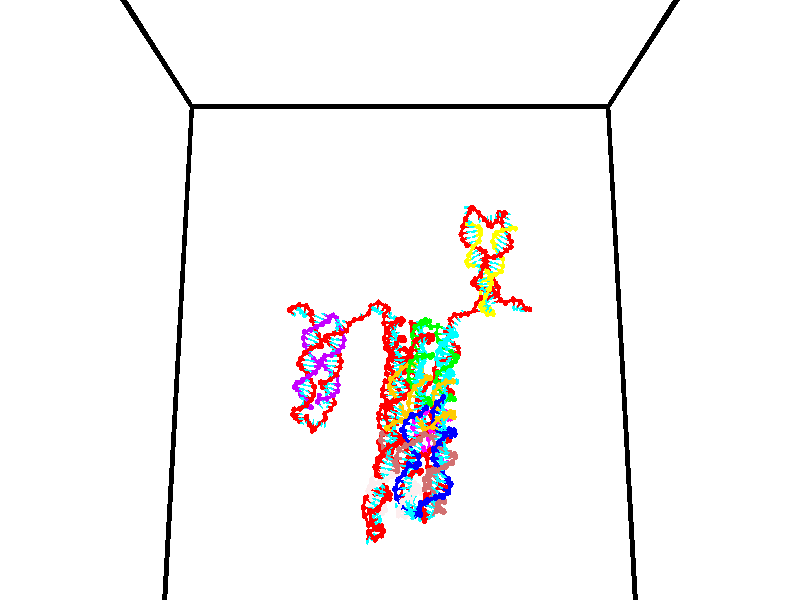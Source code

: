 // switches for output
#declare DRAW_BASES = 1; // possible values are 0, 1; only relevant for DNA ribbons
#declare DRAW_BASES_TYPE = 3; // possible values are 1, 2, 3; only relevant for DNA ribbons
#declare DRAW_FOG = 0; // set to 1 to enable fog

#include "colors.inc"

#include "transforms.inc"
background { rgb <1, 1, 1>}

#default {
   normal{
       ripples 0.25
       frequency 0.20
       turbulence 0.2
       lambda 5
   }
	finish {
		phong 0.1
		phong_size 40.
	}
}

// original window dimensions: 1024x640


// camera settings

camera {
	sky <0, 0.179814, -0.983701>
	up <0, 0.179814, -0.983701>
	right 1.6 * <1, 0, 0>
	location <35, 94.9851, 44.8844>
	look_at <35, 29.7336, 32.9568>
	direction <0, -65.2515, -11.9276>
	angle 67.0682
}


# declare cpy_camera_pos = <35, 94.9851, 44.8844>;
# if (DRAW_FOG = 1)
fog {
	fog_type 2
	up vnormalize(cpy_camera_pos)
	color rgbt<1,1,1,0.3>
	distance 1e-5
	fog_alt 3e-3
	fog_offset 56
}
# end


// LIGHTS

# declare lum = 6;
global_settings {
	ambient_light rgb lum * <0.05, 0.05, 0.05>
	max_trace_level 15
}# declare cpy_direct_light_amount = 0.25;
light_source
{	1000 * <-1, -1.16352, -0.803886>,
	rgb lum * cpy_direct_light_amount
	parallel
}

light_source
{	1000 * <1, 1.16352, 0.803886>,
	rgb lum * cpy_direct_light_amount
	parallel
}

// strand 0

// nucleotide -1

// particle -1
sphere {
	<23.855051, 35.118698, 34.800640> 0.250000
	pigment { color rgbt <1,0,0,0> }
	no_shadow
}
cylinder {
	<24.065401, 34.813198, 34.950386>,  <24.191610, 34.629898, 35.040234>, 0.100000
	pigment { color rgbt <1,0,0,0> }
	no_shadow
}
cylinder {
	<24.065401, 34.813198, 34.950386>,  <23.855051, 35.118698, 34.800640>, 0.100000
	pigment { color rgbt <1,0,0,0> }
	no_shadow
}

// particle -1
sphere {
	<24.065401, 34.813198, 34.950386> 0.100000
	pigment { color rgbt <1,0,0,0> }
	no_shadow
}
sphere {
	0, 1
	scale<0.080000,0.200000,0.300000>
	matrix <0.398852, 0.610169, 0.684552,
		-0.751249, -0.210672, 0.625494,
		0.525873, -0.763748, 0.374361,
		24.223164, 34.584072, 35.062695>
	pigment { color rgbt <0,1,1,0> }
	no_shadow
}
cylinder {
	<24.276453, 35.710903, 34.692921>,  <23.855051, 35.118698, 34.800640>, 0.130000
	pigment { color rgbt <1,0,0,0> }
	no_shadow
}

// nucleotide -1

// particle -1
sphere {
	<24.276453, 35.710903, 34.692921> 0.250000
	pigment { color rgbt <1,0,0,0> }
	no_shadow
}
cylinder {
	<24.632547, 35.864853, 34.790371>,  <24.846203, 35.957222, 34.848839>, 0.100000
	pigment { color rgbt <1,0,0,0> }
	no_shadow
}
cylinder {
	<24.632547, 35.864853, 34.790371>,  <24.276453, 35.710903, 34.692921>, 0.100000
	pigment { color rgbt <1,0,0,0> }
	no_shadow
}

// particle -1
sphere {
	<24.632547, 35.864853, 34.790371> 0.100000
	pigment { color rgbt <1,0,0,0> }
	no_shadow
}
sphere {
	0, 1
	scale<0.080000,0.200000,0.300000>
	matrix <0.283346, -0.886682, 0.365390,
		0.356647, -0.256253, -0.898408,
		0.890235, 0.384876, 0.243624,
		24.899618, 35.980316, 34.863457>
	pigment { color rgbt <0,1,1,0> }
	no_shadow
}
cylinder {
	<24.888315, 35.381393, 34.394714>,  <24.276453, 35.710903, 34.692921>, 0.130000
	pigment { color rgbt <1,0,0,0> }
	no_shadow
}

// nucleotide -1

// particle -1
sphere {
	<24.888315, 35.381393, 34.394714> 0.250000
	pigment { color rgbt <1,0,0,0> }
	no_shadow
}
cylinder {
	<25.015139, 35.530319, 34.743622>,  <25.091232, 35.619675, 34.952969>, 0.100000
	pigment { color rgbt <1,0,0,0> }
	no_shadow
}
cylinder {
	<25.015139, 35.530319, 34.743622>,  <24.888315, 35.381393, 34.394714>, 0.100000
	pigment { color rgbt <1,0,0,0> }
	no_shadow
}

// particle -1
sphere {
	<25.015139, 35.530319, 34.743622> 0.100000
	pigment { color rgbt <1,0,0,0> }
	no_shadow
}
sphere {
	0, 1
	scale<0.080000,0.200000,0.300000>
	matrix <0.297899, -0.912270, 0.281105,
		0.900406, 0.170722, -0.400153,
		0.317057, 0.372313, 0.872272,
		25.110256, 35.642014, 35.005302>
	pigment { color rgbt <0,1,1,0> }
	no_shadow
}
cylinder {
	<25.559681, 35.064884, 34.448898>,  <24.888315, 35.381393, 34.394714>, 0.130000
	pigment { color rgbt <1,0,0,0> }
	no_shadow
}

// nucleotide -1

// particle -1
sphere {
	<25.559681, 35.064884, 34.448898> 0.250000
	pigment { color rgbt <1,0,0,0> }
	no_shadow
}
cylinder {
	<25.444345, 35.138611, 34.824749>,  <25.375145, 35.182846, 35.050259>, 0.100000
	pigment { color rgbt <1,0,0,0> }
	no_shadow
}
cylinder {
	<25.444345, 35.138611, 34.824749>,  <25.559681, 35.064884, 34.448898>, 0.100000
	pigment { color rgbt <1,0,0,0> }
	no_shadow
}

// particle -1
sphere {
	<25.444345, 35.138611, 34.824749> 0.100000
	pigment { color rgbt <1,0,0,0> }
	no_shadow
}
sphere {
	0, 1
	scale<0.080000,0.200000,0.300000>
	matrix <0.192642, -0.950068, 0.245479,
		0.937950, 0.251792, 0.238433,
		-0.288337, 0.184315, 0.939622,
		25.357845, 35.193905, 35.106636>
	pigment { color rgbt <0,1,1,0> }
	no_shadow
}
cylinder {
	<26.094694, 34.904034, 34.934841>,  <25.559681, 35.064884, 34.448898>, 0.130000
	pigment { color rgbt <1,0,0,0> }
	no_shadow
}

// nucleotide -1

// particle -1
sphere {
	<26.094694, 34.904034, 34.934841> 0.250000
	pigment { color rgbt <1,0,0,0> }
	no_shadow
}
cylinder {
	<25.728855, 34.866192, 35.092098>,  <25.509352, 34.843487, 35.186455>, 0.100000
	pigment { color rgbt <1,0,0,0> }
	no_shadow
}
cylinder {
	<25.728855, 34.866192, 35.092098>,  <26.094694, 34.904034, 34.934841>, 0.100000
	pigment { color rgbt <1,0,0,0> }
	no_shadow
}

// particle -1
sphere {
	<25.728855, 34.866192, 35.092098> 0.100000
	pigment { color rgbt <1,0,0,0> }
	no_shadow
}
sphere {
	0, 1
	scale<0.080000,0.200000,0.300000>
	matrix <0.249377, -0.897307, 0.364212,
		0.318317, 0.431149, 0.844266,
		-0.914595, -0.094606, 0.393147,
		25.454477, 34.837811, 35.210041>
	pigment { color rgbt <0,1,1,0> }
	no_shadow
}
cylinder {
	<26.077068, 35.641743, 35.215942>,  <26.094694, 34.904034, 34.934841>, 0.130000
	pigment { color rgbt <1,0,0,0> }
	no_shadow
}

// nucleotide -1

// particle -1
sphere {
	<26.077068, 35.641743, 35.215942> 0.250000
	pigment { color rgbt <1,0,0,0> }
	no_shadow
}
cylinder {
	<26.456135, 35.674789, 35.339298>,  <26.683575, 35.694618, 35.413311>, 0.100000
	pigment { color rgbt <1,0,0,0> }
	no_shadow
}
cylinder {
	<26.456135, 35.674789, 35.339298>,  <26.077068, 35.641743, 35.215942>, 0.100000
	pigment { color rgbt <1,0,0,0> }
	no_shadow
}

// particle -1
sphere {
	<26.456135, 35.674789, 35.339298> 0.100000
	pigment { color rgbt <1,0,0,0> }
	no_shadow
}
sphere {
	0, 1
	scale<0.080000,0.200000,0.300000>
	matrix <-0.283237, -0.228207, 0.931503,
		0.147334, -0.970101, -0.192864,
		0.947666, 0.082616, 0.308391,
		26.740435, 35.699574, 35.431816>
	pigment { color rgbt <0,1,1,0> }
	no_shadow
}
cylinder {
	<26.146635, 35.124241, 35.666409>,  <26.077068, 35.641743, 35.215942>, 0.130000
	pigment { color rgbt <1,0,0,0> }
	no_shadow
}

// nucleotide -1

// particle -1
sphere {
	<26.146635, 35.124241, 35.666409> 0.250000
	pigment { color rgbt <1,0,0,0> }
	no_shadow
}
cylinder {
	<26.423809, 35.389103, 35.780525>,  <26.590113, 35.548019, 35.848995>, 0.100000
	pigment { color rgbt <1,0,0,0> }
	no_shadow
}
cylinder {
	<26.423809, 35.389103, 35.780525>,  <26.146635, 35.124241, 35.666409>, 0.100000
	pigment { color rgbt <1,0,0,0> }
	no_shadow
}

// particle -1
sphere {
	<26.423809, 35.389103, 35.780525> 0.100000
	pigment { color rgbt <1,0,0,0> }
	no_shadow
}
sphere {
	0, 1
	scale<0.080000,0.200000,0.300000>
	matrix <-0.152495, -0.252143, 0.955599,
		0.704691, -0.705672, -0.073742,
		0.692933, 0.662157, 0.285294,
		26.631689, 35.587749, 35.866112>
	pigment { color rgbt <0,1,1,0> }
	no_shadow
}
cylinder {
	<26.441143, 34.892036, 36.287342>,  <26.146635, 35.124241, 35.666409>, 0.130000
	pigment { color rgbt <1,0,0,0> }
	no_shadow
}

// nucleotide -1

// particle -1
sphere {
	<26.441143, 34.892036, 36.287342> 0.250000
	pigment { color rgbt <1,0,0,0> }
	no_shadow
}
cylinder {
	<26.514357, 35.285061, 36.300476>,  <26.558285, 35.520874, 36.308357>, 0.100000
	pigment { color rgbt <1,0,0,0> }
	no_shadow
}
cylinder {
	<26.514357, 35.285061, 36.300476>,  <26.441143, 34.892036, 36.287342>, 0.100000
	pigment { color rgbt <1,0,0,0> }
	no_shadow
}

// particle -1
sphere {
	<26.514357, 35.285061, 36.300476> 0.100000
	pigment { color rgbt <1,0,0,0> }
	no_shadow
}
sphere {
	0, 1
	scale<0.080000,0.200000,0.300000>
	matrix <-0.097212, -0.015149, 0.995148,
		0.978288, -0.185340, 0.092743,
		0.183036, 0.982558, 0.032838,
		26.569267, 35.579826, 36.310326>
	pigment { color rgbt <0,1,1,0> }
	no_shadow
}
cylinder {
	<26.856945, 34.967396, 36.877045>,  <26.441143, 34.892036, 36.287342>, 0.130000
	pigment { color rgbt <1,0,0,0> }
	no_shadow
}

// nucleotide -1

// particle -1
sphere {
	<26.856945, 34.967396, 36.877045> 0.250000
	pigment { color rgbt <1,0,0,0> }
	no_shadow
}
cylinder {
	<26.731771, 35.338997, 36.798031>,  <26.656668, 35.561958, 36.750622>, 0.100000
	pigment { color rgbt <1,0,0,0> }
	no_shadow
}
cylinder {
	<26.731771, 35.338997, 36.798031>,  <26.856945, 34.967396, 36.877045>, 0.100000
	pigment { color rgbt <1,0,0,0> }
	no_shadow
}

// particle -1
sphere {
	<26.731771, 35.338997, 36.798031> 0.100000
	pigment { color rgbt <1,0,0,0> }
	no_shadow
}
sphere {
	0, 1
	scale<0.080000,0.200000,0.300000>
	matrix <-0.185943, 0.144031, 0.971946,
		0.931396, 0.340884, 0.127670,
		-0.312933, 0.929006, -0.197535,
		26.637892, 35.617699, 36.738770>
	pigment { color rgbt <0,1,1,0> }
	no_shadow
}
cylinder {
	<27.178246, 35.313251, 37.416634>,  <26.856945, 34.967396, 36.877045>, 0.130000
	pigment { color rgbt <1,0,0,0> }
	no_shadow
}

// nucleotide -1

// particle -1
sphere {
	<27.178246, 35.313251, 37.416634> 0.250000
	pigment { color rgbt <1,0,0,0> }
	no_shadow
}
cylinder {
	<26.910692, 35.582584, 37.290638>,  <26.750160, 35.744183, 37.215042>, 0.100000
	pigment { color rgbt <1,0,0,0> }
	no_shadow
}
cylinder {
	<26.910692, 35.582584, 37.290638>,  <27.178246, 35.313251, 37.416634>, 0.100000
	pigment { color rgbt <1,0,0,0> }
	no_shadow
}

// particle -1
sphere {
	<26.910692, 35.582584, 37.290638> 0.100000
	pigment { color rgbt <1,0,0,0> }
	no_shadow
}
sphere {
	0, 1
	scale<0.080000,0.200000,0.300000>
	matrix <-0.153499, 0.289490, 0.944793,
		0.727345, 0.680308, -0.090280,
		-0.668886, 0.673332, -0.314985,
		26.710026, 35.784584, 37.196144>
	pigment { color rgbt <0,1,1,0> }
	no_shadow
}
cylinder {
	<27.289148, 35.938091, 37.931179>,  <27.178246, 35.313251, 37.416634>, 0.130000
	pigment { color rgbt <1,0,0,0> }
	no_shadow
}

// nucleotide -1

// particle -1
sphere {
	<27.289148, 35.938091, 37.931179> 0.250000
	pigment { color rgbt <1,0,0,0> }
	no_shadow
}
cylinder {
	<26.937117, 35.985027, 37.747139>,  <26.725897, 36.013187, 37.636715>, 0.100000
	pigment { color rgbt <1,0,0,0> }
	no_shadow
}
cylinder {
	<26.937117, 35.985027, 37.747139>,  <27.289148, 35.938091, 37.931179>, 0.100000
	pigment { color rgbt <1,0,0,0> }
	no_shadow
}

// particle -1
sphere {
	<26.937117, 35.985027, 37.747139> 0.100000
	pigment { color rgbt <1,0,0,0> }
	no_shadow
}
sphere {
	0, 1
	scale<0.080000,0.200000,0.300000>
	matrix <-0.389946, 0.374286, 0.841340,
		0.270932, 0.919860, -0.283645,
		-0.880079, 0.117340, -0.460101,
		26.673094, 36.020229, 37.609108>
	pigment { color rgbt <0,1,1,0> }
	no_shadow
}
cylinder {
	<27.051687, 36.615143, 38.009071>,  <27.289148, 35.938091, 37.931179>, 0.130000
	pigment { color rgbt <1,0,0,0> }
	no_shadow
}

// nucleotide -1

// particle -1
sphere {
	<27.051687, 36.615143, 38.009071> 0.250000
	pigment { color rgbt <1,0,0,0> }
	no_shadow
}
cylinder {
	<26.744759, 36.361309, 37.972134>,  <26.560602, 36.209011, 37.949970>, 0.100000
	pigment { color rgbt <1,0,0,0> }
	no_shadow
}
cylinder {
	<26.744759, 36.361309, 37.972134>,  <27.051687, 36.615143, 38.009071>, 0.100000
	pigment { color rgbt <1,0,0,0> }
	no_shadow
}

// particle -1
sphere {
	<26.744759, 36.361309, 37.972134> 0.100000
	pigment { color rgbt <1,0,0,0> }
	no_shadow
}
sphere {
	0, 1
	scale<0.080000,0.200000,0.300000>
	matrix <-0.376289, 0.328961, 0.866136,
		-0.519255, 0.699351, -0.491205,
		-0.767320, -0.634580, -0.092344,
		26.514563, 36.170937, 37.944431>
	pigment { color rgbt <0,1,1,0> }
	no_shadow
}
cylinder {
	<26.430084, 37.062271, 38.243073>,  <27.051687, 36.615143, 38.009071>, 0.130000
	pigment { color rgbt <1,0,0,0> }
	no_shadow
}

// nucleotide -1

// particle -1
sphere {
	<26.430084, 37.062271, 38.243073> 0.250000
	pigment { color rgbt <1,0,0,0> }
	no_shadow
}
cylinder {
	<26.339890, 36.672611, 38.248425>,  <26.285772, 36.438816, 38.251637>, 0.100000
	pigment { color rgbt <1,0,0,0> }
	no_shadow
}
cylinder {
	<26.339890, 36.672611, 38.248425>,  <26.430084, 37.062271, 38.243073>, 0.100000
	pigment { color rgbt <1,0,0,0> }
	no_shadow
}

// particle -1
sphere {
	<26.339890, 36.672611, 38.248425> 0.100000
	pigment { color rgbt <1,0,0,0> }
	no_shadow
}
sphere {
	0, 1
	scale<0.080000,0.200000,0.300000>
	matrix <-0.360733, 0.096244, 0.927690,
		-0.905001, 0.204354, -0.373111,
		-0.225487, -0.974154, 0.013384,
		26.272243, 36.380363, 38.252441>
	pigment { color rgbt <0,1,1,0> }
	no_shadow
}
cylinder {
	<25.806108, 36.951511, 38.580082>,  <26.430084, 37.062271, 38.243073>, 0.130000
	pigment { color rgbt <1,0,0,0> }
	no_shadow
}

// nucleotide -1

// particle -1
sphere {
	<25.806108, 36.951511, 38.580082> 0.250000
	pigment { color rgbt <1,0,0,0> }
	no_shadow
}
cylinder {
	<25.993874, 36.603706, 38.641541>,  <26.106533, 36.395023, 38.678413>, 0.100000
	pigment { color rgbt <1,0,0,0> }
	no_shadow
}
cylinder {
	<25.993874, 36.603706, 38.641541>,  <25.806108, 36.951511, 38.580082>, 0.100000
	pigment { color rgbt <1,0,0,0> }
	no_shadow
}

// particle -1
sphere {
	<25.993874, 36.603706, 38.641541> 0.100000
	pigment { color rgbt <1,0,0,0> }
	no_shadow
}
sphere {
	0, 1
	scale<0.080000,0.200000,0.300000>
	matrix <-0.069250, 0.137215, 0.988118,
		-0.880258, -0.474476, 0.004197,
		0.469414, -0.869508, 0.153642,
		26.134697, 36.342854, 38.687634>
	pigment { color rgbt <0,1,1,0> }
	no_shadow
}
cylinder {
	<25.347715, 36.625401, 39.076214>,  <25.806108, 36.951511, 38.580082>, 0.130000
	pigment { color rgbt <1,0,0,0> }
	no_shadow
}

// nucleotide -1

// particle -1
sphere {
	<25.347715, 36.625401, 39.076214> 0.250000
	pigment { color rgbt <1,0,0,0> }
	no_shadow
}
cylinder {
	<25.678892, 36.401909, 39.095528>,  <25.877598, 36.267815, 39.107117>, 0.100000
	pigment { color rgbt <1,0,0,0> }
	no_shadow
}
cylinder {
	<25.678892, 36.401909, 39.095528>,  <25.347715, 36.625401, 39.076214>, 0.100000
	pigment { color rgbt <1,0,0,0> }
	no_shadow
}

// particle -1
sphere {
	<25.678892, 36.401909, 39.095528> 0.100000
	pigment { color rgbt <1,0,0,0> }
	no_shadow
}
sphere {
	0, 1
	scale<0.080000,0.200000,0.300000>
	matrix <-0.136776, -0.117677, 0.983587,
		-0.543882, -0.820956, -0.173851,
		0.827940, -0.558734, 0.048285,
		25.927275, 36.234287, 39.110012>
	pigment { color rgbt <0,1,1,0> }
	no_shadow
}
cylinder {
	<25.082111, 36.023548, 39.385529>,  <25.347715, 36.625401, 39.076214>, 0.130000
	pigment { color rgbt <1,0,0,0> }
	no_shadow
}

// nucleotide -1

// particle -1
sphere {
	<25.082111, 36.023548, 39.385529> 0.250000
	pigment { color rgbt <1,0,0,0> }
	no_shadow
}
cylinder {
	<25.475483, 36.040024, 39.456150>,  <25.711506, 36.049911, 39.498524>, 0.100000
	pigment { color rgbt <1,0,0,0> }
	no_shadow
}
cylinder {
	<25.475483, 36.040024, 39.456150>,  <25.082111, 36.023548, 39.385529>, 0.100000
	pigment { color rgbt <1,0,0,0> }
	no_shadow
}

// particle -1
sphere {
	<25.475483, 36.040024, 39.456150> 0.100000
	pigment { color rgbt <1,0,0,0> }
	no_shadow
}
sphere {
	0, 1
	scale<0.080000,0.200000,0.300000>
	matrix <-0.165293, -0.196362, 0.966499,
		0.074484, -0.979666, -0.186299,
		0.983428, 0.041195, 0.176557,
		25.770512, 36.052383, 39.509117>
	pigment { color rgbt <0,1,1,0> }
	no_shadow
}
cylinder {
	<25.291630, 35.376850, 39.692085>,  <25.082111, 36.023548, 39.385529>, 0.130000
	pigment { color rgbt <1,0,0,0> }
	no_shadow
}

// nucleotide -1

// particle -1
sphere {
	<25.291630, 35.376850, 39.692085> 0.250000
	pigment { color rgbt <1,0,0,0> }
	no_shadow
}
cylinder {
	<25.593082, 35.617844, 39.797195>,  <25.773954, 35.762440, 39.860260>, 0.100000
	pigment { color rgbt <1,0,0,0> }
	no_shadow
}
cylinder {
	<25.593082, 35.617844, 39.797195>,  <25.291630, 35.376850, 39.692085>, 0.100000
	pigment { color rgbt <1,0,0,0> }
	no_shadow
}

// particle -1
sphere {
	<25.593082, 35.617844, 39.797195> 0.100000
	pigment { color rgbt <1,0,0,0> }
	no_shadow
}
sphere {
	0, 1
	scale<0.080000,0.200000,0.300000>
	matrix <-0.137586, -0.246332, 0.959370,
		0.642733, -0.759168, -0.102751,
		0.753634, 0.602482, 0.262777,
		25.819172, 35.798588, 39.876030>
	pigment { color rgbt <0,1,1,0> }
	no_shadow
}
cylinder {
	<25.793503, 35.023083, 40.112206>,  <25.291630, 35.376850, 39.692085>, 0.130000
	pigment { color rgbt <1,0,0,0> }
	no_shadow
}

// nucleotide -1

// particle -1
sphere {
	<25.793503, 35.023083, 40.112206> 0.250000
	pigment { color rgbt <1,0,0,0> }
	no_shadow
}
cylinder {
	<25.877529, 35.402832, 40.205635>,  <25.927944, 35.630684, 40.261692>, 0.100000
	pigment { color rgbt <1,0,0,0> }
	no_shadow
}
cylinder {
	<25.877529, 35.402832, 40.205635>,  <25.793503, 35.023083, 40.112206>, 0.100000
	pigment { color rgbt <1,0,0,0> }
	no_shadow
}

// particle -1
sphere {
	<25.877529, 35.402832, 40.205635> 0.100000
	pigment { color rgbt <1,0,0,0> }
	no_shadow
}
sphere {
	0, 1
	scale<0.080000,0.200000,0.300000>
	matrix <-0.161610, -0.201900, 0.965981,
		0.964238, -0.240667, 0.111017,
		0.210066, 0.949376, 0.233574,
		25.940550, 35.687645, 40.275707>
	pigment { color rgbt <0,1,1,0> }
	no_shadow
}
cylinder {
	<26.171574, 34.993534, 40.676529>,  <25.793503, 35.023083, 40.112206>, 0.130000
	pigment { color rgbt <1,0,0,0> }
	no_shadow
}

// nucleotide -1

// particle -1
sphere {
	<26.171574, 34.993534, 40.676529> 0.250000
	pigment { color rgbt <1,0,0,0> }
	no_shadow
}
cylinder {
	<26.078800, 35.381664, 40.703857>,  <26.023136, 35.614544, 40.720253>, 0.100000
	pigment { color rgbt <1,0,0,0> }
	no_shadow
}
cylinder {
	<26.078800, 35.381664, 40.703857>,  <26.171574, 34.993534, 40.676529>, 0.100000
	pigment { color rgbt <1,0,0,0> }
	no_shadow
}

// particle -1
sphere {
	<26.078800, 35.381664, 40.703857> 0.100000
	pigment { color rgbt <1,0,0,0> }
	no_shadow
}
sphere {
	0, 1
	scale<0.080000,0.200000,0.300000>
	matrix <-0.309153, -0.140123, 0.940633,
		0.922296, 0.197045, 0.332480,
		-0.231935, 0.970329, 0.068317,
		26.009220, 35.672764, 40.724354>
	pigment { color rgbt <0,1,1,0> }
	no_shadow
}
cylinder {
	<26.610235, 35.292633, 41.223507>,  <26.171574, 34.993534, 40.676529>, 0.130000
	pigment { color rgbt <1,0,0,0> }
	no_shadow
}

// nucleotide -1

// particle -1
sphere {
	<26.610235, 35.292633, 41.223507> 0.250000
	pigment { color rgbt <1,0,0,0> }
	no_shadow
}
cylinder {
	<26.289240, 35.526642, 41.176582>,  <26.096643, 35.667046, 41.148426>, 0.100000
	pigment { color rgbt <1,0,0,0> }
	no_shadow
}
cylinder {
	<26.289240, 35.526642, 41.176582>,  <26.610235, 35.292633, 41.223507>, 0.100000
	pigment { color rgbt <1,0,0,0> }
	no_shadow
}

// particle -1
sphere {
	<26.289240, 35.526642, 41.176582> 0.100000
	pigment { color rgbt <1,0,0,0> }
	no_shadow
}
sphere {
	0, 1
	scale<0.080000,0.200000,0.300000>
	matrix <-0.206973, -0.088525, 0.974333,
		0.559619, 0.806173, 0.192123,
		-0.802489, 0.585020, -0.117316,
		26.048492, 35.702148, 41.141388>
	pigment { color rgbt <0,1,1,0> }
	no_shadow
}
cylinder {
	<26.587997, 35.581589, 41.865803>,  <26.610235, 35.292633, 41.223507>, 0.130000
	pigment { color rgbt <1,0,0,0> }
	no_shadow
}

// nucleotide -1

// particle -1
sphere {
	<26.587997, 35.581589, 41.865803> 0.250000
	pigment { color rgbt <1,0,0,0> }
	no_shadow
}
cylinder {
	<26.229034, 35.664207, 41.709854>,  <26.013657, 35.713779, 41.616287>, 0.100000
	pigment { color rgbt <1,0,0,0> }
	no_shadow
}
cylinder {
	<26.229034, 35.664207, 41.709854>,  <26.587997, 35.581589, 41.865803>, 0.100000
	pigment { color rgbt <1,0,0,0> }
	no_shadow
}

// particle -1
sphere {
	<26.229034, 35.664207, 41.709854> 0.100000
	pigment { color rgbt <1,0,0,0> }
	no_shadow
}
sphere {
	0, 1
	scale<0.080000,0.200000,0.300000>
	matrix <-0.393269, 0.026078, 0.919053,
		0.199995, 0.978089, 0.057826,
		-0.897408, 0.206547, -0.389868,
		25.959812, 35.726173, 41.592896>
	pigment { color rgbt <0,1,1,0> }
	no_shadow
}
cylinder {
	<26.428686, 36.099689, 42.269077>,  <26.587997, 35.581589, 41.865803>, 0.130000
	pigment { color rgbt <1,0,0,0> }
	no_shadow
}

// nucleotide -1

// particle -1
sphere {
	<26.428686, 36.099689, 42.269077> 0.250000
	pigment { color rgbt <1,0,0,0> }
	no_shadow
}
cylinder {
	<26.110683, 35.921131, 42.104790>,  <25.919882, 35.813995, 42.006218>, 0.100000
	pigment { color rgbt <1,0,0,0> }
	no_shadow
}
cylinder {
	<26.110683, 35.921131, 42.104790>,  <26.428686, 36.099689, 42.269077>, 0.100000
	pigment { color rgbt <1,0,0,0> }
	no_shadow
}

// particle -1
sphere {
	<26.110683, 35.921131, 42.104790> 0.100000
	pigment { color rgbt <1,0,0,0> }
	no_shadow
}
sphere {
	0, 1
	scale<0.080000,0.200000,0.300000>
	matrix <-0.414131, -0.095327, 0.905212,
		-0.443235, 0.889744, -0.109079,
		-0.795009, -0.446394, -0.410723,
		25.872181, 35.787212, 41.981571>
	pigment { color rgbt <0,1,1,0> }
	no_shadow
}
cylinder {
	<25.966259, 36.292778, 42.728714>,  <26.428686, 36.099689, 42.269077>, 0.130000
	pigment { color rgbt <1,0,0,0> }
	no_shadow
}

// nucleotide -1

// particle -1
sphere {
	<25.966259, 36.292778, 42.728714> 0.250000
	pigment { color rgbt <1,0,0,0> }
	no_shadow
}
cylinder {
	<25.817049, 35.977100, 42.533562>,  <25.727524, 35.787693, 42.416470>, 0.100000
	pigment { color rgbt <1,0,0,0> }
	no_shadow
}
cylinder {
	<25.817049, 35.977100, 42.533562>,  <25.966259, 36.292778, 42.728714>, 0.100000
	pigment { color rgbt <1,0,0,0> }
	no_shadow
}

// particle -1
sphere {
	<25.817049, 35.977100, 42.533562> 0.100000
	pigment { color rgbt <1,0,0,0> }
	no_shadow
}
sphere {
	0, 1
	scale<0.080000,0.200000,0.300000>
	matrix <-0.424387, -0.322474, 0.846112,
		-0.825075, 0.522669, -0.214634,
		-0.373023, -0.789194, -0.487879,
		25.705141, 35.740341, 42.387199>
	pigment { color rgbt <0,1,1,0> }
	no_shadow
}
cylinder {
	<25.374174, 36.191208, 43.021126>,  <25.966259, 36.292778, 42.728714>, 0.130000
	pigment { color rgbt <1,0,0,0> }
	no_shadow
}

// nucleotide -1

// particle -1
sphere {
	<25.374174, 36.191208, 43.021126> 0.250000
	pigment { color rgbt <1,0,0,0> }
	no_shadow
}
cylinder {
	<25.434759, 35.828625, 42.863445>,  <25.471109, 35.611076, 42.768837>, 0.100000
	pigment { color rgbt <1,0,0,0> }
	no_shadow
}
cylinder {
	<25.434759, 35.828625, 42.863445>,  <25.374174, 36.191208, 43.021126>, 0.100000
	pigment { color rgbt <1,0,0,0> }
	no_shadow
}

// particle -1
sphere {
	<25.434759, 35.828625, 42.863445> 0.100000
	pigment { color rgbt <1,0,0,0> }
	no_shadow
}
sphere {
	0, 1
	scale<0.080000,0.200000,0.300000>
	matrix <-0.237450, -0.420493, 0.875673,
		-0.959519, -0.039028, -0.278927,
		0.151463, -0.906456, -0.394204,
		25.480198, 35.556686, 42.745186>
	pigment { color rgbt <0,1,1,0> }
	no_shadow
}
cylinder {
	<24.715946, 35.784176, 43.067719>,  <25.374174, 36.191208, 43.021126>, 0.130000
	pigment { color rgbt <1,0,0,0> }
	no_shadow
}

// nucleotide -1

// particle -1
sphere {
	<24.715946, 35.784176, 43.067719> 0.250000
	pigment { color rgbt <1,0,0,0> }
	no_shadow
}
cylinder {
	<25.020739, 35.526131, 43.045052>,  <25.203615, 35.371304, 43.031452>, 0.100000
	pigment { color rgbt <1,0,0,0> }
	no_shadow
}
cylinder {
	<25.020739, 35.526131, 43.045052>,  <24.715946, 35.784176, 43.067719>, 0.100000
	pigment { color rgbt <1,0,0,0> }
	no_shadow
}

// particle -1
sphere {
	<25.020739, 35.526131, 43.045052> 0.100000
	pigment { color rgbt <1,0,0,0> }
	no_shadow
}
sphere {
	0, 1
	scale<0.080000,0.200000,0.300000>
	matrix <-0.215367, -0.334962, 0.917288,
		-0.610738, -0.686752, -0.394171,
		0.761982, -0.645114, -0.056670,
		25.249332, 35.332596, 43.028049>
	pigment { color rgbt <0,1,1,0> }
	no_shadow
}
cylinder {
	<24.523897, 35.258385, 43.444954>,  <24.715946, 35.784176, 43.067719>, 0.130000
	pigment { color rgbt <1,0,0,0> }
	no_shadow
}

// nucleotide -1

// particle -1
sphere {
	<24.523897, 35.258385, 43.444954> 0.250000
	pigment { color rgbt <1,0,0,0> }
	no_shadow
}
cylinder {
	<24.914124, 35.170860, 43.437012>,  <25.148260, 35.118347, 43.432247>, 0.100000
	pigment { color rgbt <1,0,0,0> }
	no_shadow
}
cylinder {
	<24.914124, 35.170860, 43.437012>,  <24.523897, 35.258385, 43.444954>, 0.100000
	pigment { color rgbt <1,0,0,0> }
	no_shadow
}

// particle -1
sphere {
	<24.914124, 35.170860, 43.437012> 0.100000
	pigment { color rgbt <1,0,0,0> }
	no_shadow
}
sphere {
	0, 1
	scale<0.080000,0.200000,0.300000>
	matrix <-0.041730, -0.273281, 0.961029,
		-0.215704, -0.936719, -0.275735,
		0.975567, -0.218804, -0.019859,
		25.206793, 35.105217, 43.431053>
	pigment { color rgbt <0,1,1,0> }
	no_shadow
}
cylinder {
	<24.667303, 34.640137, 43.675938>,  <24.523897, 35.258385, 43.444954>, 0.130000
	pigment { color rgbt <1,0,0,0> }
	no_shadow
}

// nucleotide -1

// particle -1
sphere {
	<24.667303, 34.640137, 43.675938> 0.250000
	pigment { color rgbt <1,0,0,0> }
	no_shadow
}
cylinder {
	<25.025867, 34.805370, 43.740200>,  <25.241005, 34.904510, 43.778759>, 0.100000
	pigment { color rgbt <1,0,0,0> }
	no_shadow
}
cylinder {
	<25.025867, 34.805370, 43.740200>,  <24.667303, 34.640137, 43.675938>, 0.100000
	pigment { color rgbt <1,0,0,0> }
	no_shadow
}

// particle -1
sphere {
	<25.025867, 34.805370, 43.740200> 0.100000
	pigment { color rgbt <1,0,0,0> }
	no_shadow
}
sphere {
	0, 1
	scale<0.080000,0.200000,0.300000>
	matrix <0.011818, -0.384620, 0.922999,
		0.443069, -0.825487, -0.349659,
		0.896410, 0.413085, 0.160658,
		25.294790, 34.929295, 43.788399>
	pigment { color rgbt <0,1,1,0> }
	no_shadow
}
cylinder {
	<24.984152, 34.104412, 43.980671>,  <24.667303, 34.640137, 43.675938>, 0.130000
	pigment { color rgbt <1,0,0,0> }
	no_shadow
}

// nucleotide -1

// particle -1
sphere {
	<24.984152, 34.104412, 43.980671> 0.250000
	pigment { color rgbt <1,0,0,0> }
	no_shadow
}
cylinder {
	<25.195360, 34.430710, 44.075115>,  <25.322086, 34.626488, 44.131783>, 0.100000
	pigment { color rgbt <1,0,0,0> }
	no_shadow
}
cylinder {
	<25.195360, 34.430710, 44.075115>,  <24.984152, 34.104412, 43.980671>, 0.100000
	pigment { color rgbt <1,0,0,0> }
	no_shadow
}

// particle -1
sphere {
	<25.195360, 34.430710, 44.075115> 0.100000
	pigment { color rgbt <1,0,0,0> }
	no_shadow
}
sphere {
	0, 1
	scale<0.080000,0.200000,0.300000>
	matrix <-0.202837, -0.148837, 0.967835,
		0.824651, -0.558931, 0.086874,
		0.528023, 0.815747, 0.236111,
		25.353767, 34.675434, 44.145950>
	pigment { color rgbt <0,1,1,0> }
	no_shadow
}
cylinder {
	<25.664091, 33.839916, 43.587524>,  <24.984152, 34.104412, 43.980671>, 0.130000
	pigment { color rgbt <1,0,0,0> }
	no_shadow
}

// nucleotide -1

// particle -1
sphere {
	<25.664091, 33.839916, 43.587524> 0.250000
	pigment { color rgbt <1,0,0,0> }
	no_shadow
}
cylinder {
	<25.594267, 33.515827, 43.811337>,  <25.552372, 33.321373, 43.945625>, 0.100000
	pigment { color rgbt <1,0,0,0> }
	no_shadow
}
cylinder {
	<25.594267, 33.515827, 43.811337>,  <25.664091, 33.839916, 43.587524>, 0.100000
	pigment { color rgbt <1,0,0,0> }
	no_shadow
}

// particle -1
sphere {
	<25.594267, 33.515827, 43.811337> 0.100000
	pigment { color rgbt <1,0,0,0> }
	no_shadow
}
sphere {
	0, 1
	scale<0.080000,0.200000,0.300000>
	matrix <0.978424, -0.206514, 0.006205,
		0.110523, 0.548540, 0.828788,
		-0.174559, -0.810220, 0.559529,
		25.541899, 33.272762, 43.979195>
	pigment { color rgbt <0,1,1,0> }
	no_shadow
}
cylinder {
	<25.936932, 33.832001, 44.235847>,  <25.664091, 33.839916, 43.587524>, 0.130000
	pigment { color rgbt <1,0,0,0> }
	no_shadow
}

// nucleotide -1

// particle -1
sphere {
	<25.936932, 33.832001, 44.235847> 0.250000
	pigment { color rgbt <1,0,0,0> }
	no_shadow
}
cylinder {
	<25.901001, 33.456554, 44.102619>,  <25.879442, 33.231289, 44.022682>, 0.100000
	pigment { color rgbt <1,0,0,0> }
	no_shadow
}
cylinder {
	<25.901001, 33.456554, 44.102619>,  <25.936932, 33.832001, 44.235847>, 0.100000
	pigment { color rgbt <1,0,0,0> }
	no_shadow
}

// particle -1
sphere {
	<25.901001, 33.456554, 44.102619> 0.100000
	pigment { color rgbt <1,0,0,0> }
	no_shadow
}
sphere {
	0, 1
	scale<0.080000,0.200000,0.300000>
	matrix <0.993974, -0.063389, -0.089436,
		0.062832, -0.339097, 0.938651,
		-0.089828, -0.938613, -0.333070,
		25.874052, 33.174969, 44.002697>
	pigment { color rgbt <0,1,1,0> }
	no_shadow
}
cylinder {
	<26.164450, 33.330471, 44.738152>,  <25.936932, 33.832001, 44.235847>, 0.130000
	pigment { color rgbt <1,0,0,0> }
	no_shadow
}

// nucleotide -1

// particle -1
sphere {
	<26.164450, 33.330471, 44.738152> 0.250000
	pigment { color rgbt <1,0,0,0> }
	no_shadow
}
cylinder {
	<26.197834, 33.207623, 44.358952>,  <26.217865, 33.133911, 44.131432>, 0.100000
	pigment { color rgbt <1,0,0,0> }
	no_shadow
}
cylinder {
	<26.197834, 33.207623, 44.358952>,  <26.164450, 33.330471, 44.738152>, 0.100000
	pigment { color rgbt <1,0,0,0> }
	no_shadow
}

// particle -1
sphere {
	<26.197834, 33.207623, 44.358952> 0.100000
	pigment { color rgbt <1,0,0,0> }
	no_shadow
}
sphere {
	0, 1
	scale<0.080000,0.200000,0.300000>
	matrix <0.982988, -0.130821, 0.128924,
		-0.163614, -0.942635, 0.290981,
		0.083462, -0.307124, -0.948003,
		26.222872, 33.115486, 44.074551>
	pigment { color rgbt <0,1,1,0> }
	no_shadow
}
cylinder {
	<26.320761, 32.559368, 44.616032>,  <26.164450, 33.330471, 44.738152>, 0.130000
	pigment { color rgbt <1,0,0,0> }
	no_shadow
}

// nucleotide -1

// particle -1
sphere {
	<26.320761, 32.559368, 44.616032> 0.250000
	pigment { color rgbt <1,0,0,0> }
	no_shadow
}
cylinder {
	<26.491915, 32.792236, 44.339485>,  <26.594606, 32.931957, 44.173557>, 0.100000
	pigment { color rgbt <1,0,0,0> }
	no_shadow
}
cylinder {
	<26.491915, 32.792236, 44.339485>,  <26.320761, 32.559368, 44.616032>, 0.100000
	pigment { color rgbt <1,0,0,0> }
	no_shadow
}

// particle -1
sphere {
	<26.491915, 32.792236, 44.339485> 0.100000
	pigment { color rgbt <1,0,0,0> }
	no_shadow
}
sphere {
	0, 1
	scale<0.080000,0.200000,0.300000>
	matrix <0.903779, -0.284052, 0.320154,
		-0.010000, -0.761832, -0.647698,
		0.427883, 0.582174, -0.691368,
		26.620279, 32.966888, 44.132076>
	pigment { color rgbt <0,1,1,0> }
	no_shadow
}
cylinder {
	<26.791693, 32.239567, 44.141216>,  <26.320761, 32.559368, 44.616032>, 0.130000
	pigment { color rgbt <1,0,0,0> }
	no_shadow
}

// nucleotide -1

// particle -1
sphere {
	<26.791693, 32.239567, 44.141216> 0.250000
	pigment { color rgbt <1,0,0,0> }
	no_shadow
}
cylinder {
	<26.929783, 32.611675, 44.190880>,  <27.012636, 32.834942, 44.220676>, 0.100000
	pigment { color rgbt <1,0,0,0> }
	no_shadow
}
cylinder {
	<26.929783, 32.611675, 44.190880>,  <26.791693, 32.239567, 44.141216>, 0.100000
	pigment { color rgbt <1,0,0,0> }
	no_shadow
}

// particle -1
sphere {
	<26.929783, 32.611675, 44.190880> 0.100000
	pigment { color rgbt <1,0,0,0> }
	no_shadow
}
sphere {
	0, 1
	scale<0.080000,0.200000,0.300000>
	matrix <0.903341, -0.365244, 0.224883,
		0.254549, 0.034520, -0.966443,
		0.345224, 0.930272, 0.124156,
		27.033350, 32.890759, 44.228127>
	pigment { color rgbt <0,1,1,0> }
	no_shadow
}
cylinder {
	<27.378553, 32.286755, 43.652840>,  <26.791693, 32.239567, 44.141216>, 0.130000
	pigment { color rgbt <1,0,0,0> }
	no_shadow
}

// nucleotide -1

// particle -1
sphere {
	<27.378553, 32.286755, 43.652840> 0.250000
	pigment { color rgbt <1,0,0,0> }
	no_shadow
}
cylinder {
	<27.368851, 32.490223, 43.997086>,  <27.363029, 32.612305, 44.203632>, 0.100000
	pigment { color rgbt <1,0,0,0> }
	no_shadow
}
cylinder {
	<27.368851, 32.490223, 43.997086>,  <27.378553, 32.286755, 43.652840>, 0.100000
	pigment { color rgbt <1,0,0,0> }
	no_shadow
}

// particle -1
sphere {
	<27.368851, 32.490223, 43.997086> 0.100000
	pigment { color rgbt <1,0,0,0> }
	no_shadow
}
sphere {
	0, 1
	scale<0.080000,0.200000,0.300000>
	matrix <0.732395, -0.576909, 0.361626,
		0.680448, 0.639086, -0.358554,
		-0.024257, 0.508671, 0.860619,
		27.361574, 32.642826, 44.255272>
	pigment { color rgbt <0,1,1,0> }
	no_shadow
}
cylinder {
	<27.217512, 31.776184, 43.292686>,  <27.378553, 32.286755, 43.652840>, 0.130000
	pigment { color rgbt <1,0,0,0> }
	no_shadow
}

// nucleotide -1

// particle -1
sphere {
	<27.217512, 31.776184, 43.292686> 0.250000
	pigment { color rgbt <1,0,0,0> }
	no_shadow
}
cylinder {
	<27.385977, 31.430296, 43.183231>,  <27.487057, 31.222763, 43.117558>, 0.100000
	pigment { color rgbt <1,0,0,0> }
	no_shadow
}
cylinder {
	<27.385977, 31.430296, 43.183231>,  <27.217512, 31.776184, 43.292686>, 0.100000
	pigment { color rgbt <1,0,0,0> }
	no_shadow
}

// particle -1
sphere {
	<27.385977, 31.430296, 43.183231> 0.100000
	pigment { color rgbt <1,0,0,0> }
	no_shadow
}
sphere {
	0, 1
	scale<0.080000,0.200000,0.300000>
	matrix <-0.238288, 0.185606, -0.953294,
		0.875123, 0.466697, -0.127883,
		0.421163, -0.864722, -0.273637,
		27.512325, 31.170879, 43.101139>
	pigment { color rgbt <0,1,1,0> }
	no_shadow
}
cylinder {
	<27.862253, 31.885376, 42.875793>,  <27.217512, 31.776184, 43.292686>, 0.130000
	pigment { color rgbt <1,0,0,0> }
	no_shadow
}

// nucleotide -1

// particle -1
sphere {
	<27.862253, 31.885376, 42.875793> 0.250000
	pigment { color rgbt <1,0,0,0> }
	no_shadow
}
cylinder {
	<27.642174, 31.567715, 42.772560>,  <27.510126, 31.377119, 42.710621>, 0.100000
	pigment { color rgbt <1,0,0,0> }
	no_shadow
}
cylinder {
	<27.642174, 31.567715, 42.772560>,  <27.862253, 31.885376, 42.875793>, 0.100000
	pigment { color rgbt <1,0,0,0> }
	no_shadow
}

// particle -1
sphere {
	<27.642174, 31.567715, 42.772560> 0.100000
	pigment { color rgbt <1,0,0,0> }
	no_shadow
}
sphere {
	0, 1
	scale<0.080000,0.200000,0.300000>
	matrix <-0.140853, 0.392904, -0.908728,
		0.823070, -0.463628, -0.328033,
		-0.550197, -0.794151, -0.258084,
		27.477114, 31.329470, 42.695133>
	pigment { color rgbt <0,1,1,0> }
	no_shadow
}
cylinder {
	<28.215580, 31.446863, 42.360363>,  <27.862253, 31.885376, 42.875793>, 0.130000
	pigment { color rgbt <1,0,0,0> }
	no_shadow
}

// nucleotide -1

// particle -1
sphere {
	<28.215580, 31.446863, 42.360363> 0.250000
	pigment { color rgbt <1,0,0,0> }
	no_shadow
}
cylinder {
	<27.816500, 31.472273, 42.350880>,  <27.577051, 31.487518, 42.345188>, 0.100000
	pigment { color rgbt <1,0,0,0> }
	no_shadow
}
cylinder {
	<27.816500, 31.472273, 42.350880>,  <28.215580, 31.446863, 42.360363>, 0.100000
	pigment { color rgbt <1,0,0,0> }
	no_shadow
}

// particle -1
sphere {
	<27.816500, 31.472273, 42.350880> 0.100000
	pigment { color rgbt <1,0,0,0> }
	no_shadow
}
sphere {
	0, 1
	scale<0.080000,0.200000,0.300000>
	matrix <0.054199, 0.537004, -0.841837,
		-0.040747, -0.841184, -0.539211,
		-0.997699, 0.063527, -0.023710,
		27.517191, 31.491331, 42.343765>
	pigment { color rgbt <0,1,1,0> }
	no_shadow
}
cylinder {
	<27.896667, 31.183556, 41.702129>,  <28.215580, 31.446863, 42.360363>, 0.130000
	pigment { color rgbt <1,0,0,0> }
	no_shadow
}

// nucleotide -1

// particle -1
sphere {
	<27.896667, 31.183556, 41.702129> 0.250000
	pigment { color rgbt <1,0,0,0> }
	no_shadow
}
cylinder {
	<27.661982, 31.469461, 41.854378>,  <27.521170, 31.641005, 41.945728>, 0.100000
	pigment { color rgbt <1,0,0,0> }
	no_shadow
}
cylinder {
	<27.661982, 31.469461, 41.854378>,  <27.896667, 31.183556, 41.702129>, 0.100000
	pigment { color rgbt <1,0,0,0> }
	no_shadow
}

// particle -1
sphere {
	<27.661982, 31.469461, 41.854378> 0.100000
	pigment { color rgbt <1,0,0,0> }
	no_shadow
}
sphere {
	0, 1
	scale<0.080000,0.200000,0.300000>
	matrix <0.111491, 0.536849, -0.836279,
		-0.802082, -0.448221, -0.394668,
		-0.586715, 0.714766, 0.380624,
		27.485968, 31.683891, 41.968563>
	pigment { color rgbt <0,1,1,0> }
	no_shadow
}
cylinder {
	<27.321960, 31.248438, 41.296570>,  <27.896667, 31.183556, 41.702129>, 0.130000
	pigment { color rgbt <1,0,0,0> }
	no_shadow
}

// nucleotide -1

// particle -1
sphere {
	<27.321960, 31.248438, 41.296570> 0.250000
	pigment { color rgbt <1,0,0,0> }
	no_shadow
}
cylinder {
	<27.363190, 31.608936, 41.464916>,  <27.387928, 31.825235, 41.565926>, 0.100000
	pigment { color rgbt <1,0,0,0> }
	no_shadow
}
cylinder {
	<27.363190, 31.608936, 41.464916>,  <27.321960, 31.248438, 41.296570>, 0.100000
	pigment { color rgbt <1,0,0,0> }
	no_shadow
}

// particle -1
sphere {
	<27.363190, 31.608936, 41.464916> 0.100000
	pigment { color rgbt <1,0,0,0> }
	no_shadow
}
sphere {
	0, 1
	scale<0.080000,0.200000,0.300000>
	matrix <0.021938, 0.420959, -0.906814,
		-0.994432, 0.102700, 0.023618,
		0.103072, 0.901247, 0.420868,
		27.394112, 31.879311, 41.591175>
	pigment { color rgbt <0,1,1,0> }
	no_shadow
}
cylinder {
	<26.902229, 31.779978, 41.008087>,  <27.321960, 31.248438, 41.296570>, 0.130000
	pigment { color rgbt <1,0,0,0> }
	no_shadow
}

// nucleotide -1

// particle -1
sphere {
	<26.902229, 31.779978, 41.008087> 0.250000
	pigment { color rgbt <1,0,0,0> }
	no_shadow
}
cylinder {
	<27.180170, 32.021049, 41.165039>,  <27.346933, 32.165691, 41.259209>, 0.100000
	pigment { color rgbt <1,0,0,0> }
	no_shadow
}
cylinder {
	<27.180170, 32.021049, 41.165039>,  <26.902229, 31.779978, 41.008087>, 0.100000
	pigment { color rgbt <1,0,0,0> }
	no_shadow
}

// particle -1
sphere {
	<27.180170, 32.021049, 41.165039> 0.100000
	pigment { color rgbt <1,0,0,0> }
	no_shadow
}
sphere {
	0, 1
	scale<0.080000,0.200000,0.300000>
	matrix <-0.076872, 0.604727, -0.792714,
		-0.715034, 0.520655, 0.466524,
		0.694851, 0.602680, 0.392377,
		27.388626, 32.201855, 41.282753>
	pigment { color rgbt <0,1,1,0> }
	no_shadow
}
cylinder {
	<26.753338, 32.386829, 40.656441>,  <26.902229, 31.779978, 41.008087>, 0.130000
	pigment { color rgbt <1,0,0,0> }
	no_shadow
}

// nucleotide -1

// particle -1
sphere {
	<26.753338, 32.386829, 40.656441> 0.250000
	pigment { color rgbt <1,0,0,0> }
	no_shadow
}
cylinder {
	<27.105761, 32.435059, 40.839394>,  <27.317215, 32.463997, 40.949165>, 0.100000
	pigment { color rgbt <1,0,0,0> }
	no_shadow
}
cylinder {
	<27.105761, 32.435059, 40.839394>,  <26.753338, 32.386829, 40.656441>, 0.100000
	pigment { color rgbt <1,0,0,0> }
	no_shadow
}

// particle -1
sphere {
	<27.105761, 32.435059, 40.839394> 0.100000
	pigment { color rgbt <1,0,0,0> }
	no_shadow
}
sphere {
	0, 1
	scale<0.080000,0.200000,0.300000>
	matrix <0.308278, 0.587012, -0.748586,
		-0.358751, 0.800548, 0.480020,
		0.881057, 0.120577, 0.457383,
		27.370077, 32.471233, 40.976608>
	pigment { color rgbt <0,1,1,0> }
	no_shadow
}
cylinder {
	<26.907021, 33.086544, 40.686981>,  <26.753338, 32.386829, 40.656441>, 0.130000
	pigment { color rgbt <1,0,0,0> }
	no_shadow
}

// nucleotide -1

// particle -1
sphere {
	<26.907021, 33.086544, 40.686981> 0.250000
	pigment { color rgbt <1,0,0,0> }
	no_shadow
}
cylinder {
	<27.256119, 32.895317, 40.726517>,  <27.465578, 32.780582, 40.750240>, 0.100000
	pigment { color rgbt <1,0,0,0> }
	no_shadow
}
cylinder {
	<27.256119, 32.895317, 40.726517>,  <26.907021, 33.086544, 40.686981>, 0.100000
	pigment { color rgbt <1,0,0,0> }
	no_shadow
}

// particle -1
sphere {
	<27.256119, 32.895317, 40.726517> 0.100000
	pigment { color rgbt <1,0,0,0> }
	no_shadow
}
sphere {
	0, 1
	scale<0.080000,0.200000,0.300000>
	matrix <0.398997, 0.581878, -0.708675,
		0.281281, 0.657929, 0.698578,
		0.872744, -0.478067, 0.098841,
		27.517942, 32.751896, 40.756168>
	pigment { color rgbt <0,1,1,0> }
	no_shadow
}
cylinder {
	<27.369202, 33.610008, 40.753456>,  <26.907021, 33.086544, 40.686981>, 0.130000
	pigment { color rgbt <1,0,0,0> }
	no_shadow
}

// nucleotide -1

// particle -1
sphere {
	<27.369202, 33.610008, 40.753456> 0.250000
	pigment { color rgbt <1,0,0,0> }
	no_shadow
}
cylinder {
	<27.569214, 33.286346, 40.630016>,  <27.689220, 33.092148, 40.555954>, 0.100000
	pigment { color rgbt <1,0,0,0> }
	no_shadow
}
cylinder {
	<27.569214, 33.286346, 40.630016>,  <27.369202, 33.610008, 40.753456>, 0.100000
	pigment { color rgbt <1,0,0,0> }
	no_shadow
}

// particle -1
sphere {
	<27.569214, 33.286346, 40.630016> 0.100000
	pigment { color rgbt <1,0,0,0> }
	no_shadow
}
sphere {
	0, 1
	scale<0.080000,0.200000,0.300000>
	matrix <0.376254, 0.523943, -0.764145,
		0.780002, 0.265985, 0.566436,
		0.500031, -0.809158, -0.308598,
		27.719223, 33.043598, 40.537437>
	pigment { color rgbt <0,1,1,0> }
	no_shadow
}
cylinder {
	<28.003185, 33.909443, 40.504402>,  <27.369202, 33.610008, 40.753456>, 0.130000
	pigment { color rgbt <1,0,0,0> }
	no_shadow
}

// nucleotide -1

// particle -1
sphere {
	<28.003185, 33.909443, 40.504402> 0.250000
	pigment { color rgbt <1,0,0,0> }
	no_shadow
}
cylinder {
	<27.945124, 33.553783, 40.330811>,  <27.910286, 33.340385, 40.226654>, 0.100000
	pigment { color rgbt <1,0,0,0> }
	no_shadow
}
cylinder {
	<27.945124, 33.553783, 40.330811>,  <28.003185, 33.909443, 40.504402>, 0.100000
	pigment { color rgbt <1,0,0,0> }
	no_shadow
}

// particle -1
sphere {
	<27.945124, 33.553783, 40.330811> 0.100000
	pigment { color rgbt <1,0,0,0> }
	no_shadow
}
sphere {
	0, 1
	scale<0.080000,0.200000,0.300000>
	matrix <0.175390, 0.408557, -0.895723,
		0.973739, -0.206135, 0.096644,
		-0.145155, -0.889151, -0.433983,
		27.901577, 33.287037, 40.200615>
	pigment { color rgbt <0,1,1,0> }
	no_shadow
}
cylinder {
	<28.594440, 33.868320, 40.107170>,  <28.003185, 33.909443, 40.504402>, 0.130000
	pigment { color rgbt <1,0,0,0> }
	no_shadow
}

// nucleotide -1

// particle -1
sphere {
	<28.594440, 33.868320, 40.107170> 0.250000
	pigment { color rgbt <1,0,0,0> }
	no_shadow
}
cylinder {
	<28.343138, 33.603825, 39.943188>,  <28.192356, 33.445129, 39.844799>, 0.100000
	pigment { color rgbt <1,0,0,0> }
	no_shadow
}
cylinder {
	<28.343138, 33.603825, 39.943188>,  <28.594440, 33.868320, 40.107170>, 0.100000
	pigment { color rgbt <1,0,0,0> }
	no_shadow
}

// particle -1
sphere {
	<28.343138, 33.603825, 39.943188> 0.100000
	pigment { color rgbt <1,0,0,0> }
	no_shadow
}
sphere {
	0, 1
	scale<0.080000,0.200000,0.300000>
	matrix <0.349908, 0.230477, -0.907989,
		0.694880, -0.713896, 0.086573,
		-0.628257, -0.661236, -0.409952,
		28.154661, 33.405453, 39.820202>
	pigment { color rgbt <0,1,1,0> }
	no_shadow
}
cylinder {
	<28.904327, 33.534801, 39.451706>,  <28.594440, 33.868320, 40.107170>, 0.130000
	pigment { color rgbt <1,0,0,0> }
	no_shadow
}

// nucleotide -1

// particle -1
sphere {
	<28.904327, 33.534801, 39.451706> 0.250000
	pigment { color rgbt <1,0,0,0> }
	no_shadow
}
cylinder {
	<28.529146, 33.407253, 39.397198>,  <28.304037, 33.330723, 39.364494>, 0.100000
	pigment { color rgbt <1,0,0,0> }
	no_shadow
}
cylinder {
	<28.529146, 33.407253, 39.397198>,  <28.904327, 33.534801, 39.451706>, 0.100000
	pigment { color rgbt <1,0,0,0> }
	no_shadow
}

// particle -1
sphere {
	<28.529146, 33.407253, 39.397198> 0.100000
	pigment { color rgbt <1,0,0,0> }
	no_shadow
}
sphere {
	0, 1
	scale<0.080000,0.200000,0.300000>
	matrix <0.184017, -0.124618, -0.974991,
		0.293915, -0.939570, 0.175563,
		-0.937951, -0.318871, -0.136270,
		28.247761, 33.311592, 39.356316>
	pigment { color rgbt <0,1,1,0> }
	no_shadow
}
cylinder {
	<28.979223, 33.010281, 38.941090>,  <28.904327, 33.534801, 39.451706>, 0.130000
	pigment { color rgbt <1,0,0,0> }
	no_shadow
}

// nucleotide -1

// particle -1
sphere {
	<28.979223, 33.010281, 38.941090> 0.250000
	pigment { color rgbt <1,0,0,0> }
	no_shadow
}
cylinder {
	<28.598982, 33.131542, 38.914391>,  <28.370838, 33.204300, 38.898373>, 0.100000
	pigment { color rgbt <1,0,0,0> }
	no_shadow
}
cylinder {
	<28.598982, 33.131542, 38.914391>,  <28.979223, 33.010281, 38.941090>, 0.100000
	pigment { color rgbt <1,0,0,0> }
	no_shadow
}

// particle -1
sphere {
	<28.598982, 33.131542, 38.914391> 0.100000
	pigment { color rgbt <1,0,0,0> }
	no_shadow
}
sphere {
	0, 1
	scale<0.080000,0.200000,0.300000>
	matrix <0.036174, -0.105364, -0.993776,
		-0.308298, -0.947099, 0.089193,
		-0.950602, 0.303152, -0.066744,
		28.313801, 33.222488, 38.894367>
	pigment { color rgbt <0,1,1,0> }
	no_shadow
}
cylinder {
	<28.743608, 32.755054, 38.310181>,  <28.979223, 33.010281, 38.941090>, 0.130000
	pigment { color rgbt <1,0,0,0> }
	no_shadow
}

// nucleotide -1

// particle -1
sphere {
	<28.743608, 32.755054, 38.310181> 0.250000
	pigment { color rgbt <1,0,0,0> }
	no_shadow
}
cylinder {
	<28.484673, 33.044449, 38.406109>,  <28.329311, 33.218086, 38.463665>, 0.100000
	pigment { color rgbt <1,0,0,0> }
	no_shadow
}
cylinder {
	<28.484673, 33.044449, 38.406109>,  <28.743608, 32.755054, 38.310181>, 0.100000
	pigment { color rgbt <1,0,0,0> }
	no_shadow
}

// particle -1
sphere {
	<28.484673, 33.044449, 38.406109> 0.100000
	pigment { color rgbt <1,0,0,0> }
	no_shadow
}
sphere {
	0, 1
	scale<0.080000,0.200000,0.300000>
	matrix <-0.035743, 0.285486, -0.957716,
		-0.761365, -0.628538, -0.158946,
		-0.647337, 0.723490, 0.239825,
		28.290472, 33.261497, 38.478058>
	pigment { color rgbt <0,1,1,0> }
	no_shadow
}
cylinder {
	<28.194799, 32.642849, 37.822948>,  <28.743608, 32.755054, 38.310181>, 0.130000
	pigment { color rgbt <1,0,0,0> }
	no_shadow
}

// nucleotide -1

// particle -1
sphere {
	<28.194799, 32.642849, 37.822948> 0.250000
	pigment { color rgbt <1,0,0,0> }
	no_shadow
}
cylinder {
	<28.170742, 33.017868, 37.959991>,  <28.156307, 33.242882, 38.042217>, 0.100000
	pigment { color rgbt <1,0,0,0> }
	no_shadow
}
cylinder {
	<28.170742, 33.017868, 37.959991>,  <28.194799, 32.642849, 37.822948>, 0.100000
	pigment { color rgbt <1,0,0,0> }
	no_shadow
}

// particle -1
sphere {
	<28.170742, 33.017868, 37.959991> 0.100000
	pigment { color rgbt <1,0,0,0> }
	no_shadow
}
sphere {
	0, 1
	scale<0.080000,0.200000,0.300000>
	matrix <-0.049915, 0.339973, -0.939110,
		-0.996941, -0.073582, 0.026351,
		-0.060143, 0.937552, 0.342606,
		28.152699, 33.299133, 38.062775>
	pigment { color rgbt <0,1,1,0> }
	no_shadow
}
cylinder {
	<27.751177, 33.078606, 37.384312>,  <28.194799, 32.642849, 37.822948>, 0.130000
	pigment { color rgbt <1,0,0,0> }
	no_shadow
}

// nucleotide -1

// particle -1
sphere {
	<27.751177, 33.078606, 37.384312> 0.250000
	pigment { color rgbt <1,0,0,0> }
	no_shadow
}
cylinder {
	<27.913391, 33.388428, 37.578468>,  <28.010719, 33.574322, 37.694962>, 0.100000
	pigment { color rgbt <1,0,0,0> }
	no_shadow
}
cylinder {
	<27.913391, 33.388428, 37.578468>,  <27.751177, 33.078606, 37.384312>, 0.100000
	pigment { color rgbt <1,0,0,0> }
	no_shadow
}

// particle -1
sphere {
	<27.913391, 33.388428, 37.578468> 0.100000
	pigment { color rgbt <1,0,0,0> }
	no_shadow
}
sphere {
	0, 1
	scale<0.080000,0.200000,0.300000>
	matrix <0.263392, 0.409477, -0.873472,
		-0.875308, 0.482074, -0.037953,
		0.405537, 0.774554, 0.485393,
		28.035051, 33.620792, 37.724087>
	pigment { color rgbt <0,1,1,0> }
	no_shadow
}
cylinder {
	<27.383541, 33.679111, 37.175598>,  <27.751177, 33.078606, 37.384312>, 0.130000
	pigment { color rgbt <1,0,0,0> }
	no_shadow
}

// nucleotide -1

// particle -1
sphere {
	<27.383541, 33.679111, 37.175598> 0.250000
	pigment { color rgbt <1,0,0,0> }
	no_shadow
}
cylinder {
	<27.747326, 33.787407, 37.301823>,  <27.965597, 33.852386, 37.377556>, 0.100000
	pigment { color rgbt <1,0,0,0> }
	no_shadow
}
cylinder {
	<27.747326, 33.787407, 37.301823>,  <27.383541, 33.679111, 37.175598>, 0.100000
	pigment { color rgbt <1,0,0,0> }
	no_shadow
}

// particle -1
sphere {
	<27.747326, 33.787407, 37.301823> 0.100000
	pigment { color rgbt <1,0,0,0> }
	no_shadow
}
sphere {
	0, 1
	scale<0.080000,0.200000,0.300000>
	matrix <0.167917, 0.455135, -0.874446,
		-0.380370, 0.848264, 0.368466,
		0.909463, 0.270741, 0.315558,
		28.020164, 33.868629, 37.396488>
	pigment { color rgbt <0,1,1,0> }
	no_shadow
}
cylinder {
	<27.419113, 34.387848, 36.997986>,  <27.383541, 33.679111, 37.175598>, 0.130000
	pigment { color rgbt <1,0,0,0> }
	no_shadow
}

// nucleotide -1

// particle -1
sphere {
	<27.419113, 34.387848, 36.997986> 0.250000
	pigment { color rgbt <1,0,0,0> }
	no_shadow
}
cylinder {
	<27.790569, 34.255108, 37.064323>,  <28.013443, 34.175465, 37.104126>, 0.100000
	pigment { color rgbt <1,0,0,0> }
	no_shadow
}
cylinder {
	<27.790569, 34.255108, 37.064323>,  <27.419113, 34.387848, 36.997986>, 0.100000
	pigment { color rgbt <1,0,0,0> }
	no_shadow
}

// particle -1
sphere {
	<27.790569, 34.255108, 37.064323> 0.100000
	pigment { color rgbt <1,0,0,0> }
	no_shadow
}
sphere {
	0, 1
	scale<0.080000,0.200000,0.300000>
	matrix <0.337293, 0.569103, -0.749904,
		0.154479, 0.752326, 0.640423,
		0.928639, -0.331854, 0.165840,
		28.069160, 34.155552, 37.114075>
	pigment { color rgbt <0,1,1,0> }
	no_shadow
}
cylinder {
	<27.791706, 35.015636, 36.952133>,  <27.419113, 34.387848, 36.997986>, 0.130000
	pigment { color rgbt <1,0,0,0> }
	no_shadow
}

// nucleotide -1

// particle -1
sphere {
	<27.791706, 35.015636, 36.952133> 0.250000
	pigment { color rgbt <1,0,0,0> }
	no_shadow
}
cylinder {
	<28.064289, 34.736164, 36.864998>,  <28.227839, 34.568481, 36.812717>, 0.100000
	pigment { color rgbt <1,0,0,0> }
	no_shadow
}
cylinder {
	<28.064289, 34.736164, 36.864998>,  <27.791706, 35.015636, 36.952133>, 0.100000
	pigment { color rgbt <1,0,0,0> }
	no_shadow
}

// particle -1
sphere {
	<28.064289, 34.736164, 36.864998> 0.100000
	pigment { color rgbt <1,0,0,0> }
	no_shadow
}
sphere {
	0, 1
	scale<0.080000,0.200000,0.300000>
	matrix <0.368004, 0.584419, -0.723206,
		0.632604, 0.412667, 0.655376,
		0.681457, -0.698685, -0.217842,
		28.268726, 34.526558, 36.799644>
	pigment { color rgbt <0,1,1,0> }
	no_shadow
}
cylinder {
	<28.450762, 35.443268, 36.825626>,  <27.791706, 35.015636, 36.952133>, 0.130000
	pigment { color rgbt <1,0,0,0> }
	no_shadow
}

// nucleotide -1

// particle -1
sphere {
	<28.450762, 35.443268, 36.825626> 0.250000
	pigment { color rgbt <1,0,0,0> }
	no_shadow
}
cylinder {
	<28.495081, 35.077957, 36.668835>,  <28.521671, 34.858768, 36.574760>, 0.100000
	pigment { color rgbt <1,0,0,0> }
	no_shadow
}
cylinder {
	<28.495081, 35.077957, 36.668835>,  <28.450762, 35.443268, 36.825626>, 0.100000
	pigment { color rgbt <1,0,0,0> }
	no_shadow
}

// particle -1
sphere {
	<28.495081, 35.077957, 36.668835> 0.100000
	pigment { color rgbt <1,0,0,0> }
	no_shadow
}
sphere {
	0, 1
	scale<0.080000,0.200000,0.300000>
	matrix <0.599863, 0.375913, -0.706296,
		0.792394, -0.156878, 0.589492,
		0.110796, -0.913279, -0.391976,
		28.528320, 34.803974, 36.551243>
	pigment { color rgbt <0,1,1,0> }
	no_shadow
}
cylinder {
	<29.123550, 35.344929, 36.812096>,  <28.450762, 35.443268, 36.825626>, 0.130000
	pigment { color rgbt <1,0,0,0> }
	no_shadow
}

// nucleotide -1

// particle -1
sphere {
	<29.123550, 35.344929, 36.812096> 0.250000
	pigment { color rgbt <1,0,0,0> }
	no_shadow
}
cylinder {
	<28.957373, 35.110092, 36.534180>,  <28.857666, 34.969189, 36.367432>, 0.100000
	pigment { color rgbt <1,0,0,0> }
	no_shadow
}
cylinder {
	<28.957373, 35.110092, 36.534180>,  <29.123550, 35.344929, 36.812096>, 0.100000
	pigment { color rgbt <1,0,0,0> }
	no_shadow
}

// particle -1
sphere {
	<28.957373, 35.110092, 36.534180> 0.100000
	pigment { color rgbt <1,0,0,0> }
	no_shadow
}
sphere {
	0, 1
	scale<0.080000,0.200000,0.300000>
	matrix <0.594477, 0.402885, -0.695903,
		0.688478, -0.702144, 0.181637,
		-0.415445, -0.587093, -0.694786,
		28.832739, 34.933964, 36.325745>
	pigment { color rgbt <0,1,1,0> }
	no_shadow
}
cylinder {
	<29.664883, 35.123878, 36.535610>,  <29.123550, 35.344929, 36.812096>, 0.130000
	pigment { color rgbt <1,0,0,0> }
	no_shadow
}

// nucleotide -1

// particle -1
sphere {
	<29.664883, 35.123878, 36.535610> 0.250000
	pigment { color rgbt <1,0,0,0> }
	no_shadow
}
cylinder {
	<29.358313, 35.095490, 36.280251>,  <29.174370, 35.078457, 36.127033>, 0.100000
	pigment { color rgbt <1,0,0,0> }
	no_shadow
}
cylinder {
	<29.358313, 35.095490, 36.280251>,  <29.664883, 35.123878, 36.535610>, 0.100000
	pigment { color rgbt <1,0,0,0> }
	no_shadow
}

// particle -1
sphere {
	<29.358313, 35.095490, 36.280251> 0.100000
	pigment { color rgbt <1,0,0,0> }
	no_shadow
}
sphere {
	0, 1
	scale<0.080000,0.200000,0.300000>
	matrix <0.534924, 0.479681, -0.695530,
		0.355591, -0.874568, -0.329675,
		-0.766427, -0.070973, -0.638398,
		29.128384, 35.074196, 36.088730>
	pigment { color rgbt <0,1,1,0> }
	no_shadow
}
cylinder {
	<29.901003, 34.752476, 35.929455>,  <29.664883, 35.123878, 36.535610>, 0.130000
	pigment { color rgbt <1,0,0,0> }
	no_shadow
}

// nucleotide -1

// particle -1
sphere {
	<29.901003, 34.752476, 35.929455> 0.250000
	pigment { color rgbt <1,0,0,0> }
	no_shadow
}
cylinder {
	<29.611149, 35.014336, 35.843346>,  <29.437237, 35.171452, 35.791679>, 0.100000
	pigment { color rgbt <1,0,0,0> }
	no_shadow
}
cylinder {
	<29.611149, 35.014336, 35.843346>,  <29.901003, 34.752476, 35.929455>, 0.100000
	pigment { color rgbt <1,0,0,0> }
	no_shadow
}

// particle -1
sphere {
	<29.611149, 35.014336, 35.843346> 0.100000
	pigment { color rgbt <1,0,0,0> }
	no_shadow
}
sphere {
	0, 1
	scale<0.080000,0.200000,0.300000>
	matrix <0.594591, 0.436016, -0.675538,
		-0.348378, -0.617516, -0.705200,
		-0.724634, 0.654648, -0.215271,
		29.393759, 35.210732, 35.778763>
	pigment { color rgbt <0,1,1,0> }
	no_shadow
}
cylinder {
	<30.410553, 35.088787, 35.611637>,  <29.901003, 34.752476, 35.929455>, 0.130000
	pigment { color rgbt <1,0,0,0> }
	no_shadow
}

// nucleotide -1

// particle -1
sphere {
	<30.410553, 35.088787, 35.611637> 0.250000
	pigment { color rgbt <1,0,0,0> }
	no_shadow
}
cylinder {
	<30.686142, 34.810535, 35.530224>,  <30.851496, 34.643585, 35.481377>, 0.100000
	pigment { color rgbt <1,0,0,0> }
	no_shadow
}
cylinder {
	<30.686142, 34.810535, 35.530224>,  <30.410553, 35.088787, 35.611637>, 0.100000
	pigment { color rgbt <1,0,0,0> }
	no_shadow
}

// particle -1
sphere {
	<30.686142, 34.810535, 35.530224> 0.100000
	pigment { color rgbt <1,0,0,0> }
	no_shadow
}
sphere {
	0, 1
	scale<0.080000,0.200000,0.300000>
	matrix <0.371236, 0.579872, -0.725212,
		0.622497, 0.424092, 0.657756,
		0.688971, -0.695625, -0.203530,
		30.892834, 34.601849, 35.469166>
	pigment { color rgbt <0,1,1,0> }
	no_shadow
}
cylinder {
	<31.142382, 35.489883, 35.570072>,  <30.410553, 35.088787, 35.611637>, 0.130000
	pigment { color rgbt <1,0,0,0> }
	no_shadow
}

// nucleotide -1

// particle -1
sphere {
	<31.142382, 35.489883, 35.570072> 0.250000
	pigment { color rgbt <1,0,0,0> }
	no_shadow
}
cylinder {
	<31.121696, 35.150833, 35.358845>,  <31.109285, 34.947403, 35.232109>, 0.100000
	pigment { color rgbt <1,0,0,0> }
	no_shadow
}
cylinder {
	<31.121696, 35.150833, 35.358845>,  <31.142382, 35.489883, 35.570072>, 0.100000
	pigment { color rgbt <1,0,0,0> }
	no_shadow
}

// particle -1
sphere {
	<31.121696, 35.150833, 35.358845> 0.100000
	pigment { color rgbt <1,0,0,0> }
	no_shadow
}
sphere {
	0, 1
	scale<0.080000,0.200000,0.300000>
	matrix <0.442192, 0.454683, -0.773130,
		0.895428, -0.273491, 0.351299,
		-0.051715, -0.847624, -0.528072,
		31.106182, 34.896545, 35.200424>
	pigment { color rgbt <0,1,1,0> }
	no_shadow
}
cylinder {
	<31.844801, 35.517956, 35.171391>,  <31.142382, 35.489883, 35.570072>, 0.130000
	pigment { color rgbt <1,0,0,0> }
	no_shadow
}

// nucleotide -1

// particle -1
sphere {
	<31.844801, 35.517956, 35.171391> 0.250000
	pigment { color rgbt <1,0,0,0> }
	no_shadow
}
cylinder {
	<32.086117, 35.757027, 34.960175>,  <32.230907, 35.900467, 34.833447>, 0.100000
	pigment { color rgbt <1,0,0,0> }
	no_shadow
}
cylinder {
	<32.086117, 35.757027, 34.960175>,  <31.844801, 35.517956, 35.171391>, 0.100000
	pigment { color rgbt <1,0,0,0> }
	no_shadow
}

// particle -1
sphere {
	<32.086117, 35.757027, 34.960175> 0.100000
	pigment { color rgbt <1,0,0,0> }
	no_shadow
}
sphere {
	0, 1
	scale<0.080000,0.200000,0.300000>
	matrix <0.761479, -0.628478, 0.158635,
		-0.237050, -0.497794, -0.834271,
		0.603289, 0.597675, -0.528040,
		32.267105, 35.936329, 34.801762>
	pigment { color rgbt <0,1,1,0> }
	no_shadow
}
cylinder {
	<32.064545, 35.228271, 34.485844>,  <31.844801, 35.517956, 35.171391>, 0.130000
	pigment { color rgbt <1,0,0,0> }
	no_shadow
}

// nucleotide -1

// particle -1
sphere {
	<32.064545, 35.228271, 34.485844> 0.250000
	pigment { color rgbt <1,0,0,0> }
	no_shadow
}
cylinder {
	<32.328667, 35.459660, 34.677414>,  <32.487141, 35.598492, 34.792358>, 0.100000
	pigment { color rgbt <1,0,0,0> }
	no_shadow
}
cylinder {
	<32.328667, 35.459660, 34.677414>,  <32.064545, 35.228271, 34.485844>, 0.100000
	pigment { color rgbt <1,0,0,0> }
	no_shadow
}

// particle -1
sphere {
	<32.328667, 35.459660, 34.677414> 0.100000
	pigment { color rgbt <1,0,0,0> }
	no_shadow
}
sphere {
	0, 1
	scale<0.080000,0.200000,0.300000>
	matrix <0.605901, -0.787130, 0.115375,
		0.443719, 0.214001, -0.870240,
		0.660301, 0.578473, 0.478928,
		32.526756, 35.633202, 34.821091>
	pigment { color rgbt <0,1,1,0> }
	no_shadow
}
cylinder {
	<32.837036, 35.231491, 34.156696>,  <32.064545, 35.228271, 34.485844>, 0.130000
	pigment { color rgbt <1,0,0,0> }
	no_shadow
}

// nucleotide -1

// particle -1
sphere {
	<32.837036, 35.231491, 34.156696> 0.250000
	pigment { color rgbt <1,0,0,0> }
	no_shadow
}
cylinder {
	<32.782509, 35.282669, 34.549644>,  <32.749794, 35.313374, 34.785412>, 0.100000
	pigment { color rgbt <1,0,0,0> }
	no_shadow
}
cylinder {
	<32.782509, 35.282669, 34.549644>,  <32.837036, 35.231491, 34.156696>, 0.100000
	pigment { color rgbt <1,0,0,0> }
	no_shadow
}

// particle -1
sphere {
	<32.782509, 35.282669, 34.549644> 0.100000
	pigment { color rgbt <1,0,0,0> }
	no_shadow
}
sphere {
	0, 1
	scale<0.080000,0.200000,0.300000>
	matrix <0.556444, -0.810532, 0.182777,
		0.819626, 0.571549, 0.039298,
		-0.136319, 0.127941, 0.982369,
		32.741611, 35.321053, 34.844357>
	pigment { color rgbt <0,1,1,0> }
	no_shadow
}
cylinder {
	<33.563141, 35.217541, 34.502548>,  <32.837036, 35.231491, 34.156696>, 0.130000
	pigment { color rgbt <1,0,0,0> }
	no_shadow
}

// nucleotide -1

// particle -1
sphere {
	<33.563141, 35.217541, 34.502548> 0.250000
	pigment { color rgbt <1,0,0,0> }
	no_shadow
}
cylinder {
	<33.278542, 35.153175, 34.776154>,  <33.107780, 35.114555, 34.940315>, 0.100000
	pigment { color rgbt <1,0,0,0> }
	no_shadow
}
cylinder {
	<33.278542, 35.153175, 34.776154>,  <33.563141, 35.217541, 34.502548>, 0.100000
	pigment { color rgbt <1,0,0,0> }
	no_shadow
}

// particle -1
sphere {
	<33.278542, 35.153175, 34.776154> 0.100000
	pigment { color rgbt <1,0,0,0> }
	no_shadow
}
sphere {
	0, 1
	scale<0.080000,0.200000,0.300000>
	matrix <0.499076, -0.800976, 0.330698,
		0.494664, 0.576666, 0.650203,
		-0.711499, -0.160917, 0.684014,
		33.065090, 35.104900, 34.981358>
	pigment { color rgbt <0,1,1,0> }
	no_shadow
}
cylinder {
	<33.862339, 35.754333, 34.795750>,  <33.563141, 35.217541, 34.502548>, 0.130000
	pigment { color rgbt <1,0,0,0> }
	no_shadow
}

// nucleotide -1

// particle -1
sphere {
	<33.862339, 35.754333, 34.795750> 0.250000
	pigment { color rgbt <1,0,0,0> }
	no_shadow
}
cylinder {
	<33.934101, 35.403595, 34.974163>,  <33.977158, 35.193150, 35.081211>, 0.100000
	pigment { color rgbt <1,0,0,0> }
	no_shadow
}
cylinder {
	<33.934101, 35.403595, 34.974163>,  <33.862339, 35.754333, 34.795750>, 0.100000
	pigment { color rgbt <1,0,0,0> }
	no_shadow
}

// particle -1
sphere {
	<33.934101, 35.403595, 34.974163> 0.100000
	pigment { color rgbt <1,0,0,0> }
	no_shadow
}
sphere {
	0, 1
	scale<0.080000,0.200000,0.300000>
	matrix <0.091389, 0.466286, 0.879901,
		-0.979521, -0.117099, 0.163790,
		0.179408, -0.876850, 0.446035,
		33.987923, 35.140541, 35.107975>
	pigment { color rgbt <0,1,1,0> }
	no_shadow
}
cylinder {
	<33.409409, 35.609665, 35.321140>,  <33.862339, 35.754333, 34.795750>, 0.130000
	pigment { color rgbt <1,0,0,0> }
	no_shadow
}

// nucleotide -1

// particle -1
sphere {
	<33.409409, 35.609665, 35.321140> 0.250000
	pigment { color rgbt <1,0,0,0> }
	no_shadow
}
cylinder {
	<33.759258, 35.434772, 35.404911>,  <33.969170, 35.329838, 35.455173>, 0.100000
	pigment { color rgbt <1,0,0,0> }
	no_shadow
}
cylinder {
	<33.759258, 35.434772, 35.404911>,  <33.409409, 35.609665, 35.321140>, 0.100000
	pigment { color rgbt <1,0,0,0> }
	no_shadow
}

// particle -1
sphere {
	<33.759258, 35.434772, 35.404911> 0.100000
	pigment { color rgbt <1,0,0,0> }
	no_shadow
}
sphere {
	0, 1
	scale<0.080000,0.200000,0.300000>
	matrix <-0.039813, 0.365753, 0.929860,
		-0.483160, -0.821618, 0.302490,
		0.874627, -0.437228, 0.209428,
		34.021645, 35.303604, 35.467739>
	pigment { color rgbt <0,1,1,0> }
	no_shadow
}
cylinder {
	<33.383743, 35.338985, 35.932343>,  <33.409409, 35.609665, 35.321140>, 0.130000
	pigment { color rgbt <1,0,0,0> }
	no_shadow
}

// nucleotide -1

// particle -1
sphere {
	<33.383743, 35.338985, 35.932343> 0.250000
	pigment { color rgbt <1,0,0,0> }
	no_shadow
}
cylinder {
	<33.779442, 35.383163, 35.893990>,  <34.016861, 35.409668, 35.870975>, 0.100000
	pigment { color rgbt <1,0,0,0> }
	no_shadow
}
cylinder {
	<33.779442, 35.383163, 35.893990>,  <33.383743, 35.338985, 35.932343>, 0.100000
	pigment { color rgbt <1,0,0,0> }
	no_shadow
}

// particle -1
sphere {
	<33.779442, 35.383163, 35.893990> 0.100000
	pigment { color rgbt <1,0,0,0> }
	no_shadow
}
sphere {
	0, 1
	scale<0.080000,0.200000,0.300000>
	matrix <0.044955, 0.394260, 0.917899,
		0.139178, -0.912339, 0.385055,
		0.989246, 0.110441, -0.095886,
		34.076218, 35.416298, 35.865223>
	pigment { color rgbt <0,1,1,0> }
	no_shadow
}
cylinder {
	<33.626049, 35.169472, 36.546940>,  <33.383743, 35.338985, 35.932343>, 0.130000
	pigment { color rgbt <1,0,0,0> }
	no_shadow
}

// nucleotide -1

// particle -1
sphere {
	<33.626049, 35.169472, 36.546940> 0.250000
	pigment { color rgbt <1,0,0,0> }
	no_shadow
}
cylinder {
	<33.937847, 35.369808, 36.396454>,  <34.124928, 35.490009, 36.306160>, 0.100000
	pigment { color rgbt <1,0,0,0> }
	no_shadow
}
cylinder {
	<33.937847, 35.369808, 36.396454>,  <33.626049, 35.169472, 36.546940>, 0.100000
	pigment { color rgbt <1,0,0,0> }
	no_shadow
}

// particle -1
sphere {
	<33.937847, 35.369808, 36.396454> 0.100000
	pigment { color rgbt <1,0,0,0> }
	no_shadow
}
sphere {
	0, 1
	scale<0.080000,0.200000,0.300000>
	matrix <0.158843, 0.422928, 0.892133,
		0.605932, -0.755175, 0.250116,
		0.779497, 0.500843, -0.376219,
		34.171696, 35.520061, 36.283588>
	pigment { color rgbt <0,1,1,0> }
	no_shadow
}
cylinder {
	<34.058960, 35.073612, 37.070892>,  <33.626049, 35.169472, 36.546940>, 0.130000
	pigment { color rgbt <1,0,0,0> }
	no_shadow
}

// nucleotide -1

// particle -1
sphere {
	<34.058960, 35.073612, 37.070892> 0.250000
	pigment { color rgbt <1,0,0,0> }
	no_shadow
}
cylinder {
	<34.196125, 35.382618, 36.857117>,  <34.278423, 35.568024, 36.728851>, 0.100000
	pigment { color rgbt <1,0,0,0> }
	no_shadow
}
cylinder {
	<34.196125, 35.382618, 36.857117>,  <34.058960, 35.073612, 37.070892>, 0.100000
	pigment { color rgbt <1,0,0,0> }
	no_shadow
}

// particle -1
sphere {
	<34.196125, 35.382618, 36.857117> 0.100000
	pigment { color rgbt <1,0,0,0> }
	no_shadow
}
sphere {
	0, 1
	scale<0.080000,0.200000,0.300000>
	matrix <0.203332, 0.494409, 0.845113,
		0.917097, -0.398469, 0.012461,
		0.342913, 0.772517, -0.534442,
		34.299000, 35.614372, 36.696785>
	pigment { color rgbt <0,1,1,0> }
	no_shadow
}
cylinder {
	<34.660172, 35.310799, 37.335510>,  <34.058960, 35.073612, 37.070892>, 0.130000
	pigment { color rgbt <1,0,0,0> }
	no_shadow
}

// nucleotide -1

// particle -1
sphere {
	<34.660172, 35.310799, 37.335510> 0.250000
	pigment { color rgbt <1,0,0,0> }
	no_shadow
}
cylinder {
	<34.563213, 35.635899, 37.123596>,  <34.505039, 35.830959, 36.996449>, 0.100000
	pigment { color rgbt <1,0,0,0> }
	no_shadow
}
cylinder {
	<34.563213, 35.635899, 37.123596>,  <34.660172, 35.310799, 37.335510>, 0.100000
	pigment { color rgbt <1,0,0,0> }
	no_shadow
}

// particle -1
sphere {
	<34.563213, 35.635899, 37.123596> 0.100000
	pigment { color rgbt <1,0,0,0> }
	no_shadow
}
sphere {
	0, 1
	scale<0.080000,0.200000,0.300000>
	matrix <0.202223, 0.576405, 0.791747,
		0.948867, 0.084784, -0.304078,
		-0.242400, 0.812754, -0.529786,
		34.490494, 35.879726, 36.964661>
	pigment { color rgbt <0,1,1,0> }
	no_shadow
}
cylinder {
	<35.216579, 35.813839, 37.436752>,  <34.660172, 35.310799, 37.335510>, 0.130000
	pigment { color rgbt <1,0,0,0> }
	no_shadow
}

// nucleotide -1

// particle -1
sphere {
	<35.216579, 35.813839, 37.436752> 0.250000
	pigment { color rgbt <1,0,0,0> }
	no_shadow
}
cylinder {
	<34.905266, 36.029701, 37.308353>,  <34.718475, 36.159218, 37.231312>, 0.100000
	pigment { color rgbt <1,0,0,0> }
	no_shadow
}
cylinder {
	<34.905266, 36.029701, 37.308353>,  <35.216579, 35.813839, 37.436752>, 0.100000
	pigment { color rgbt <1,0,0,0> }
	no_shadow
}

// particle -1
sphere {
	<34.905266, 36.029701, 37.308353> 0.100000
	pigment { color rgbt <1,0,0,0> }
	no_shadow
}
sphere {
	0, 1
	scale<0.080000,0.200000,0.300000>
	matrix <0.091977, 0.603692, 0.791894,
		0.621134, 0.586797, -0.519482,
		-0.778289, 0.539652, -0.321001,
		34.671780, 36.191597, 37.212051>
	pigment { color rgbt <0,1,1,0> }
	no_shadow
}
cylinder {
	<35.423153, 36.424011, 37.499561>,  <35.216579, 35.813839, 37.436752>, 0.130000
	pigment { color rgbt <1,0,0,0> }
	no_shadow
}

// nucleotide -1

// particle -1
sphere {
	<35.423153, 36.424011, 37.499561> 0.250000
	pigment { color rgbt <1,0,0,0> }
	no_shadow
}
cylinder {
	<35.028931, 36.491409, 37.492661>,  <34.792397, 36.531849, 37.488522>, 0.100000
	pigment { color rgbt <1,0,0,0> }
	no_shadow
}
cylinder {
	<35.028931, 36.491409, 37.492661>,  <35.423153, 36.424011, 37.499561>, 0.100000
	pigment { color rgbt <1,0,0,0> }
	no_shadow
}

// particle -1
sphere {
	<35.028931, 36.491409, 37.492661> 0.100000
	pigment { color rgbt <1,0,0,0> }
	no_shadow
}
sphere {
	0, 1
	scale<0.080000,0.200000,0.300000>
	matrix <0.101645, 0.669861, 0.735496,
		0.135482, 0.723116, -0.677309,
		-0.985552, 0.168491, -0.017253,
		34.733265, 36.541958, 37.487484>
	pigment { color rgbt <0,1,1,0> }
	no_shadow
}
cylinder {
	<35.373096, 37.108925, 37.421448>,  <35.423153, 36.424011, 37.499561>, 0.130000
	pigment { color rgbt <1,0,0,0> }
	no_shadow
}

// nucleotide -1

// particle -1
sphere {
	<35.373096, 37.108925, 37.421448> 0.250000
	pigment { color rgbt <1,0,0,0> }
	no_shadow
}
cylinder {
	<35.025009, 36.981052, 37.571392>,  <34.816154, 36.904331, 37.661358>, 0.100000
	pigment { color rgbt <1,0,0,0> }
	no_shadow
}
cylinder {
	<35.025009, 36.981052, 37.571392>,  <35.373096, 37.108925, 37.421448>, 0.100000
	pigment { color rgbt <1,0,0,0> }
	no_shadow
}

// particle -1
sphere {
	<35.025009, 36.981052, 37.571392> 0.100000
	pigment { color rgbt <1,0,0,0> }
	no_shadow
}
sphere {
	0, 1
	scale<0.080000,0.200000,0.300000>
	matrix <0.084256, 0.653111, 0.752560,
		-0.485401, 0.686479, -0.541417,
		-0.870222, -0.319677, 0.374861,
		34.763943, 36.885151, 37.683849>
	pigment { color rgbt <0,1,1,0> }
	no_shadow
}
cylinder {
	<34.999153, 37.749050, 37.490051>,  <35.373096, 37.108925, 37.421448>, 0.130000
	pigment { color rgbt <1,0,0,0> }
	no_shadow
}

// nucleotide -1

// particle -1
sphere {
	<34.999153, 37.749050, 37.490051> 0.250000
	pigment { color rgbt <1,0,0,0> }
	no_shadow
}
cylinder {
	<34.836502, 37.470028, 37.726040>,  <34.738911, 37.302616, 37.867634>, 0.100000
	pigment { color rgbt <1,0,0,0> }
	no_shadow
}
cylinder {
	<34.836502, 37.470028, 37.726040>,  <34.999153, 37.749050, 37.490051>, 0.100000
	pigment { color rgbt <1,0,0,0> }
	no_shadow
}

// particle -1
sphere {
	<34.836502, 37.470028, 37.726040> 0.100000
	pigment { color rgbt <1,0,0,0> }
	no_shadow
}
sphere {
	0, 1
	scale<0.080000,0.200000,0.300000>
	matrix <-0.004623, 0.647334, 0.762192,
		-0.913580, 0.307205, -0.266452,
		-0.406632, -0.697556, 0.589972,
		34.714512, 37.260761, 37.903030>
	pigment { color rgbt <0,1,1,0> }
	no_shadow
}
cylinder {
	<34.656075, 38.105579, 38.010242>,  <34.999153, 37.749050, 37.490051>, 0.130000
	pigment { color rgbt <1,0,0,0> }
	no_shadow
}

// nucleotide -1

// particle -1
sphere {
	<34.656075, 38.105579, 38.010242> 0.250000
	pigment { color rgbt <1,0,0,0> }
	no_shadow
}
cylinder {
	<34.674873, 37.740379, 38.172337>,  <34.686153, 37.521259, 38.269592>, 0.100000
	pigment { color rgbt <1,0,0,0> }
	no_shadow
}
cylinder {
	<34.674873, 37.740379, 38.172337>,  <34.656075, 38.105579, 38.010242>, 0.100000
	pigment { color rgbt <1,0,0,0> }
	no_shadow
}

// particle -1
sphere {
	<34.674873, 37.740379, 38.172337> 0.100000
	pigment { color rgbt <1,0,0,0> }
	no_shadow
}
sphere {
	0, 1
	scale<0.080000,0.200000,0.300000>
	matrix <0.081835, 0.407840, 0.909379,
		-0.995537, -0.009573, 0.093882,
		0.046994, -0.913003, 0.405237,
		34.688972, 37.466476, 38.293907>
	pigment { color rgbt <0,1,1,0> }
	no_shadow
}
cylinder {
	<34.199070, 38.099426, 38.633938>,  <34.656075, 38.105579, 38.010242>, 0.130000
	pigment { color rgbt <1,0,0,0> }
	no_shadow
}

// nucleotide -1

// particle -1
sphere {
	<34.199070, 38.099426, 38.633938> 0.250000
	pigment { color rgbt <1,0,0,0> }
	no_shadow
}
cylinder {
	<34.440598, 37.794037, 38.725605>,  <34.585514, 37.610802, 38.780605>, 0.100000
	pigment { color rgbt <1,0,0,0> }
	no_shadow
}
cylinder {
	<34.440598, 37.794037, 38.725605>,  <34.199070, 38.099426, 38.633938>, 0.100000
	pigment { color rgbt <1,0,0,0> }
	no_shadow
}

// particle -1
sphere {
	<34.440598, 37.794037, 38.725605> 0.100000
	pigment { color rgbt <1,0,0,0> }
	no_shadow
}
sphere {
	0, 1
	scale<0.080000,0.200000,0.300000>
	matrix <0.022538, 0.303727, 0.952492,
		-0.796806, -0.569964, 0.200602,
		0.603814, -0.763473, 0.229166,
		34.621742, 37.564995, 38.794353>
	pigment { color rgbt <0,1,1,0> }
	no_shadow
}
cylinder {
	<33.931892, 37.803944, 39.205994>,  <34.199070, 38.099426, 38.633938>, 0.130000
	pigment { color rgbt <1,0,0,0> }
	no_shadow
}

// nucleotide -1

// particle -1
sphere {
	<33.931892, 37.803944, 39.205994> 0.250000
	pigment { color rgbt <1,0,0,0> }
	no_shadow
}
cylinder {
	<34.311440, 37.677731, 39.209965>,  <34.539165, 37.602001, 39.212349>, 0.100000
	pigment { color rgbt <1,0,0,0> }
	no_shadow
}
cylinder {
	<34.311440, 37.677731, 39.209965>,  <33.931892, 37.803944, 39.205994>, 0.100000
	pigment { color rgbt <1,0,0,0> }
	no_shadow
}

// particle -1
sphere {
	<34.311440, 37.677731, 39.209965> 0.100000
	pigment { color rgbt <1,0,0,0> }
	no_shadow
}
sphere {
	0, 1
	scale<0.080000,0.200000,0.300000>
	matrix <0.049066, 0.178468, 0.982722,
		-0.311852, -0.931981, 0.184824,
		0.948863, -0.315532, 0.009927,
		34.596100, 37.583073, 39.212944>
	pigment { color rgbt <0,1,1,0> }
	no_shadow
}
cylinder {
	<33.988972, 37.432693, 39.828560>,  <33.931892, 37.803944, 39.205994>, 0.130000
	pigment { color rgbt <1,0,0,0> }
	no_shadow
}

// nucleotide -1

// particle -1
sphere {
	<33.988972, 37.432693, 39.828560> 0.250000
	pigment { color rgbt <1,0,0,0> }
	no_shadow
}
cylinder {
	<34.372711, 37.503895, 39.740948>,  <34.602955, 37.546616, 39.688381>, 0.100000
	pigment { color rgbt <1,0,0,0> }
	no_shadow
}
cylinder {
	<34.372711, 37.503895, 39.740948>,  <33.988972, 37.432693, 39.828560>, 0.100000
	pigment { color rgbt <1,0,0,0> }
	no_shadow
}

// particle -1
sphere {
	<34.372711, 37.503895, 39.740948> 0.100000
	pigment { color rgbt <1,0,0,0> }
	no_shadow
}
sphere {
	0, 1
	scale<0.080000,0.200000,0.300000>
	matrix <0.202102, 0.108451, 0.973341,
		0.197010, -0.978036, 0.068067,
		0.959345, 0.178001, -0.219029,
		34.660515, 37.557297, 39.675240>
	pigment { color rgbt <0,1,1,0> }
	no_shadow
}
cylinder {
	<34.384254, 36.982159, 40.247780>,  <33.988972, 37.432693, 39.828560>, 0.130000
	pigment { color rgbt <1,0,0,0> }
	no_shadow
}

// nucleotide -1

// particle -1
sphere {
	<34.384254, 36.982159, 40.247780> 0.250000
	pigment { color rgbt <1,0,0,0> }
	no_shadow
}
cylinder {
	<34.631508, 37.280670, 40.149006>,  <34.779861, 37.459778, 40.089741>, 0.100000
	pigment { color rgbt <1,0,0,0> }
	no_shadow
}
cylinder {
	<34.631508, 37.280670, 40.149006>,  <34.384254, 36.982159, 40.247780>, 0.100000
	pigment { color rgbt <1,0,0,0> }
	no_shadow
}

// particle -1
sphere {
	<34.631508, 37.280670, 40.149006> 0.100000
	pigment { color rgbt <1,0,0,0> }
	no_shadow
}
sphere {
	0, 1
	scale<0.080000,0.200000,0.300000>
	matrix <0.194495, 0.159175, 0.967903,
		0.761631, -0.646322, -0.046756,
		0.618134, 0.746279, -0.246939,
		34.816948, 37.504555, 40.074924>
	pigment { color rgbt <0,1,1,0> }
	no_shadow
}
cylinder {
	<34.998081, 36.879841, 40.607746>,  <34.384254, 36.982159, 40.247780>, 0.130000
	pigment { color rgbt <1,0,0,0> }
	no_shadow
}

// nucleotide -1

// particle -1
sphere {
	<34.998081, 36.879841, 40.607746> 0.250000
	pigment { color rgbt <1,0,0,0> }
	no_shadow
}
cylinder {
	<34.981438, 37.269157, 40.517437>,  <34.971451, 37.502747, 40.463253>, 0.100000
	pigment { color rgbt <1,0,0,0> }
	no_shadow
}
cylinder {
	<34.981438, 37.269157, 40.517437>,  <34.998081, 36.879841, 40.607746>, 0.100000
	pigment { color rgbt <1,0,0,0> }
	no_shadow
}

// particle -1
sphere {
	<34.981438, 37.269157, 40.517437> 0.100000
	pigment { color rgbt <1,0,0,0> }
	no_shadow
}
sphere {
	0, 1
	scale<0.080000,0.200000,0.300000>
	matrix <0.183926, 0.229568, 0.955756,
		0.982059, -0.001753, -0.188566,
		-0.041613, 0.973291, -0.225772,
		34.968952, 37.561146, 40.449707>
	pigment { color rgbt <0,1,1,0> }
	no_shadow
}
cylinder {
	<35.491993, 37.092941, 40.958897>,  <34.998081, 36.879841, 40.607746>, 0.130000
	pigment { color rgbt <1,0,0,0> }
	no_shadow
}

// nucleotide -1

// particle -1
sphere {
	<35.491993, 37.092941, 40.958897> 0.250000
	pigment { color rgbt <1,0,0,0> }
	no_shadow
}
cylinder {
	<35.326050, 37.436729, 40.839432>,  <35.226482, 37.643002, 40.767754>, 0.100000
	pigment { color rgbt <1,0,0,0> }
	no_shadow
}
cylinder {
	<35.326050, 37.436729, 40.839432>,  <35.491993, 37.092941, 40.958897>, 0.100000
	pigment { color rgbt <1,0,0,0> }
	no_shadow
}

// particle -1
sphere {
	<35.326050, 37.436729, 40.839432> 0.100000
	pigment { color rgbt <1,0,0,0> }
	no_shadow
}
sphere {
	0, 1
	scale<0.080000,0.200000,0.300000>
	matrix <0.090952, 0.365767, 0.926252,
		0.905328, 0.357102, -0.229913,
		-0.414861, 0.859472, -0.298660,
		35.201591, 37.694572, 40.749832>
	pigment { color rgbt <0,1,1,0> }
	no_shadow
}
cylinder {
	<35.825680, 37.576157, 41.326115>,  <35.491993, 37.092941, 40.958897>, 0.130000
	pigment { color rgbt <1,0,0,0> }
	no_shadow
}

// nucleotide -1

// particle -1
sphere {
	<35.825680, 37.576157, 41.326115> 0.250000
	pigment { color rgbt <1,0,0,0> }
	no_shadow
}
cylinder {
	<35.505894, 37.783607, 41.204868>,  <35.314022, 37.908077, 41.132122>, 0.100000
	pigment { color rgbt <1,0,0,0> }
	no_shadow
}
cylinder {
	<35.505894, 37.783607, 41.204868>,  <35.825680, 37.576157, 41.326115>, 0.100000
	pigment { color rgbt <1,0,0,0> }
	no_shadow
}

// particle -1
sphere {
	<35.505894, 37.783607, 41.204868> 0.100000
	pigment { color rgbt <1,0,0,0> }
	no_shadow
}
sphere {
	0, 1
	scale<0.080000,0.200000,0.300000>
	matrix <-0.019470, 0.481963, 0.875975,
		0.600393, 0.706215, -0.375216,
		-0.799468, 0.518624, -0.303117,
		35.266052, 37.939194, 41.113934>
	pigment { color rgbt <0,1,1,0> }
	no_shadow
}
cylinder {
	<36.007656, 38.224323, 41.461960>,  <35.825680, 37.576157, 41.326115>, 0.130000
	pigment { color rgbt <1,0,0,0> }
	no_shadow
}

// nucleotide -1

// particle -1
sphere {
	<36.007656, 38.224323, 41.461960> 0.250000
	pigment { color rgbt <1,0,0,0> }
	no_shadow
}
cylinder {
	<35.608616, 38.206448, 41.440781>,  <35.369194, 38.195721, 41.428074>, 0.100000
	pigment { color rgbt <1,0,0,0> }
	no_shadow
}
cylinder {
	<35.608616, 38.206448, 41.440781>,  <36.007656, 38.224323, 41.461960>, 0.100000
	pigment { color rgbt <1,0,0,0> }
	no_shadow
}

// particle -1
sphere {
	<35.608616, 38.206448, 41.440781> 0.100000
	pigment { color rgbt <1,0,0,0> }
	no_shadow
}
sphere {
	0, 1
	scale<0.080000,0.200000,0.300000>
	matrix <-0.063406, 0.280613, 0.957724,
		-0.027941, 0.958780, -0.282773,
		-0.997597, -0.044689, -0.052952,
		35.309338, 38.193039, 41.424896>
	pigment { color rgbt <0,1,1,0> }
	no_shadow
}
cylinder {
	<35.861797, 38.794693, 41.938076>,  <36.007656, 38.224323, 41.461960>, 0.130000
	pigment { color rgbt <1,0,0,0> }
	no_shadow
}

// nucleotide -1

// particle -1
sphere {
	<35.861797, 38.794693, 41.938076> 0.250000
	pigment { color rgbt <1,0,0,0> }
	no_shadow
}
cylinder {
	<35.521980, 38.590115, 41.886391>,  <35.318089, 38.467369, 41.855381>, 0.100000
	pigment { color rgbt <1,0,0,0> }
	no_shadow
}
cylinder {
	<35.521980, 38.590115, 41.886391>,  <35.861797, 38.794693, 41.938076>, 0.100000
	pigment { color rgbt <1,0,0,0> }
	no_shadow
}

// particle -1
sphere {
	<35.521980, 38.590115, 41.886391> 0.100000
	pigment { color rgbt <1,0,0,0> }
	no_shadow
}
sphere {
	0, 1
	scale<0.080000,0.200000,0.300000>
	matrix <-0.264256, 0.200622, 0.943356,
		-0.456554, 0.835568, -0.305590,
		-0.849546, -0.511446, -0.129209,
		35.267117, 38.436680, 41.847630>
	pigment { color rgbt <0,1,1,0> }
	no_shadow
}
cylinder {
	<35.402271, 39.240215, 42.259617>,  <35.861797, 38.794693, 41.938076>, 0.130000
	pigment { color rgbt <1,0,0,0> }
	no_shadow
}

// nucleotide -1

// particle -1
sphere {
	<35.402271, 39.240215, 42.259617> 0.250000
	pigment { color rgbt <1,0,0,0> }
	no_shadow
}
cylinder {
	<35.267944, 38.863556, 42.250404>,  <35.187347, 38.637562, 42.244877>, 0.100000
	pigment { color rgbt <1,0,0,0> }
	no_shadow
}
cylinder {
	<35.267944, 38.863556, 42.250404>,  <35.402271, 39.240215, 42.259617>, 0.100000
	pigment { color rgbt <1,0,0,0> }
	no_shadow
}

// particle -1
sphere {
	<35.267944, 38.863556, 42.250404> 0.100000
	pigment { color rgbt <1,0,0,0> }
	no_shadow
}
sphere {
	0, 1
	scale<0.080000,0.200000,0.300000>
	matrix <-0.255211, 0.067430, 0.964531,
		-0.906693, 0.329785, -0.262962,
		-0.335820, -0.941645, -0.023027,
		35.167198, 38.581062, 42.243496>
	pigment { color rgbt <0,1,1,0> }
	no_shadow
}
cylinder {
	<34.667725, 39.328457, 42.550739>,  <35.402271, 39.240215, 42.259617>, 0.130000
	pigment { color rgbt <1,0,0,0> }
	no_shadow
}

// nucleotide -1

// particle -1
sphere {
	<34.667725, 39.328457, 42.550739> 0.250000
	pigment { color rgbt <1,0,0,0> }
	no_shadow
}
cylinder {
	<34.732063, 38.934200, 42.571289>,  <34.770668, 38.697647, 42.583618>, 0.100000
	pigment { color rgbt <1,0,0,0> }
	no_shadow
}
cylinder {
	<34.732063, 38.934200, 42.571289>,  <34.667725, 39.328457, 42.550739>, 0.100000
	pigment { color rgbt <1,0,0,0> }
	no_shadow
}

// particle -1
sphere {
	<34.732063, 38.934200, 42.571289> 0.100000
	pigment { color rgbt <1,0,0,0> }
	no_shadow
}
sphere {
	0, 1
	scale<0.080000,0.200000,0.300000>
	matrix <-0.286793, 0.003134, 0.957987,
		-0.944393, -0.168827, -0.282170,
		0.160849, -0.985641, 0.051378,
		34.780319, 38.638508, 42.586704>
	pigment { color rgbt <0,1,1,0> }
	no_shadow
}
cylinder {
	<34.017891, 39.025875, 42.755234>,  <34.667725, 39.328457, 42.550739>, 0.130000
	pigment { color rgbt <1,0,0,0> }
	no_shadow
}

// nucleotide -1

// particle -1
sphere {
	<34.017891, 39.025875, 42.755234> 0.250000
	pigment { color rgbt <1,0,0,0> }
	no_shadow
}
cylinder {
	<34.319260, 38.795589, 42.882294>,  <34.500080, 38.657417, 42.958530>, 0.100000
	pigment { color rgbt <1,0,0,0> }
	no_shadow
}
cylinder {
	<34.319260, 38.795589, 42.882294>,  <34.017891, 39.025875, 42.755234>, 0.100000
	pigment { color rgbt <1,0,0,0> }
	no_shadow
}

// particle -1
sphere {
	<34.319260, 38.795589, 42.882294> 0.100000
	pigment { color rgbt <1,0,0,0> }
	no_shadow
}
sphere {
	0, 1
	scale<0.080000,0.200000,0.300000>
	matrix <-0.390523, -0.003129, 0.920588,
		-0.529002, -0.817645, -0.227187,
		0.753425, -0.575714, 0.317654,
		34.545288, 38.622875, 42.977589>
	pigment { color rgbt <0,1,1,0> }
	no_shadow
}
cylinder {
	<33.706303, 38.487617, 43.096634>,  <34.017891, 39.025875, 42.755234>, 0.130000
	pigment { color rgbt <1,0,0,0> }
	no_shadow
}

// nucleotide -1

// particle -1
sphere {
	<33.706303, 38.487617, 43.096634> 0.250000
	pigment { color rgbt <1,0,0,0> }
	no_shadow
}
cylinder {
	<34.083820, 38.513767, 43.226238>,  <34.310329, 38.529457, 43.304001>, 0.100000
	pigment { color rgbt <1,0,0,0> }
	no_shadow
}
cylinder {
	<34.083820, 38.513767, 43.226238>,  <33.706303, 38.487617, 43.096634>, 0.100000
	pigment { color rgbt <1,0,0,0> }
	no_shadow
}

// particle -1
sphere {
	<34.083820, 38.513767, 43.226238> 0.100000
	pigment { color rgbt <1,0,0,0> }
	no_shadow
}
sphere {
	0, 1
	scale<0.080000,0.200000,0.300000>
	matrix <-0.324959, 0.004118, 0.945719,
		0.060493, -0.997852, 0.025131,
		0.943791, 0.065376, 0.324012,
		34.366959, 38.533379, 43.323441>
	pigment { color rgbt <0,1,1,0> }
	no_shadow
}
cylinder {
	<33.665665, 38.197792, 43.746521>,  <33.706303, 38.487617, 43.096634>, 0.130000
	pigment { color rgbt <1,0,0,0> }
	no_shadow
}

// nucleotide -1

// particle -1
sphere {
	<33.665665, 38.197792, 43.746521> 0.250000
	pigment { color rgbt <1,0,0,0> }
	no_shadow
}
cylinder {
	<34.027809, 38.367615, 43.749805>,  <34.245098, 38.469509, 43.751774>, 0.100000
	pigment { color rgbt <1,0,0,0> }
	no_shadow
}
cylinder {
	<34.027809, 38.367615, 43.749805>,  <33.665665, 38.197792, 43.746521>, 0.100000
	pigment { color rgbt <1,0,0,0> }
	no_shadow
}

// particle -1
sphere {
	<34.027809, 38.367615, 43.749805> 0.100000
	pigment { color rgbt <1,0,0,0> }
	no_shadow
}
sphere {
	0, 1
	scale<0.080000,0.200000,0.300000>
	matrix <-0.026352, 0.036882, 0.998972,
		0.423817, -0.904650, 0.044580,
		0.905365, 0.424556, 0.008208,
		34.299419, 38.494980, 43.752270>
	pigment { color rgbt <0,1,1,0> }
	no_shadow
}
cylinder {
	<33.954880, 37.928387, 44.317871>,  <33.665665, 38.197792, 43.746521>, 0.130000
	pigment { color rgbt <1,0,0,0> }
	no_shadow
}

// nucleotide -1

// particle -1
sphere {
	<33.954880, 37.928387, 44.317871> 0.250000
	pigment { color rgbt <1,0,0,0> }
	no_shadow
}
cylinder {
	<34.190205, 38.245667, 44.254986>,  <34.331402, 38.436035, 44.217255>, 0.100000
	pigment { color rgbt <1,0,0,0> }
	no_shadow
}
cylinder {
	<34.190205, 38.245667, 44.254986>,  <33.954880, 37.928387, 44.317871>, 0.100000
	pigment { color rgbt <1,0,0,0> }
	no_shadow
}

// particle -1
sphere {
	<34.190205, 38.245667, 44.254986> 0.100000
	pigment { color rgbt <1,0,0,0> }
	no_shadow
}
sphere {
	0, 1
	scale<0.080000,0.200000,0.300000>
	matrix <-0.083660, 0.253086, 0.963820,
		0.804292, -0.553878, 0.215254,
		0.588316, 0.793201, -0.157217,
		34.366699, 38.483627, 44.207821>
	pigment { color rgbt <0,1,1,0> }
	no_shadow
}
cylinder {
	<34.481861, 37.862118, 44.894077>,  <33.954880, 37.928387, 44.317871>, 0.130000
	pigment { color rgbt <1,0,0,0> }
	no_shadow
}

// nucleotide -1

// particle -1
sphere {
	<34.481861, 37.862118, 44.894077> 0.250000
	pigment { color rgbt <1,0,0,0> }
	no_shadow
}
cylinder {
	<34.461044, 38.230804, 44.740334>,  <34.448555, 38.452015, 44.648087>, 0.100000
	pigment { color rgbt <1,0,0,0> }
	no_shadow
}
cylinder {
	<34.461044, 38.230804, 44.740334>,  <34.481861, 37.862118, 44.894077>, 0.100000
	pigment { color rgbt <1,0,0,0> }
	no_shadow
}

// particle -1
sphere {
	<34.461044, 38.230804, 44.740334> 0.100000
	pigment { color rgbt <1,0,0,0> }
	no_shadow
}
sphere {
	0, 1
	scale<0.080000,0.200000,0.300000>
	matrix <-0.102131, 0.377952, 0.920175,
		0.993409, 0.087147, 0.074465,
		-0.052047, 0.921715, -0.384361,
		34.445431, 38.507320, 44.625027>
	pigment { color rgbt <0,1,1,0> }
	no_shadow
}
cylinder {
	<35.070145, 38.213444, 45.247414>,  <34.481861, 37.862118, 44.894077>, 0.130000
	pigment { color rgbt <1,0,0,0> }
	no_shadow
}

// nucleotide -1

// particle -1
sphere {
	<35.070145, 38.213444, 45.247414> 0.250000
	pigment { color rgbt <1,0,0,0> }
	no_shadow
}
cylinder {
	<34.782658, 38.457680, 45.114372>,  <34.610165, 38.604221, 45.034546>, 0.100000
	pigment { color rgbt <1,0,0,0> }
	no_shadow
}
cylinder {
	<34.782658, 38.457680, 45.114372>,  <35.070145, 38.213444, 45.247414>, 0.100000
	pigment { color rgbt <1,0,0,0> }
	no_shadow
}

// particle -1
sphere {
	<34.782658, 38.457680, 45.114372> 0.100000
	pigment { color rgbt <1,0,0,0> }
	no_shadow
}
sphere {
	0, 1
	scale<0.080000,0.200000,0.300000>
	matrix <-0.129526, 0.352410, 0.926839,
		0.683127, 0.709220, -0.174198,
		-0.718721, 0.610586, -0.332603,
		34.567039, 38.640854, 45.014591>
	pigment { color rgbt <0,1,1,0> }
	no_shadow
}
cylinder {
	<35.261444, 38.905884, 45.491741>,  <35.070145, 38.213444, 45.247414>, 0.130000
	pigment { color rgbt <1,0,0,0> }
	no_shadow
}

// nucleotide -1

// particle -1
sphere {
	<35.261444, 38.905884, 45.491741> 0.250000
	pigment { color rgbt <1,0,0,0> }
	no_shadow
}
cylinder {
	<34.872276, 38.949017, 45.409962>,  <34.638775, 38.974895, 45.360893>, 0.100000
	pigment { color rgbt <1,0,0,0> }
	no_shadow
}
cylinder {
	<34.872276, 38.949017, 45.409962>,  <35.261444, 38.905884, 45.491741>, 0.100000
	pigment { color rgbt <1,0,0,0> }
	no_shadow
}

// particle -1
sphere {
	<34.872276, 38.949017, 45.409962> 0.100000
	pigment { color rgbt <1,0,0,0> }
	no_shadow
}
sphere {
	0, 1
	scale<0.080000,0.200000,0.300000>
	matrix <-0.090803, 0.635088, 0.767084,
		0.212561, 0.764875, -0.608098,
		-0.972920, 0.107835, -0.204447,
		34.580399, 38.981365, 45.348629>
	pigment { color rgbt <0,1,1,0> }
	no_shadow
}
cylinder {
	<35.120644, 39.538361, 45.614479>,  <35.261444, 38.905884, 45.491741>, 0.130000
	pigment { color rgbt <1,0,0,0> }
	no_shadow
}

// nucleotide -1

// particle -1
sphere {
	<35.120644, 39.538361, 45.614479> 0.250000
	pigment { color rgbt <1,0,0,0> }
	no_shadow
}
cylinder {
	<34.755325, 39.375515, 45.619419>,  <34.536133, 39.277809, 45.622383>, 0.100000
	pigment { color rgbt <1,0,0,0> }
	no_shadow
}
cylinder {
	<34.755325, 39.375515, 45.619419>,  <35.120644, 39.538361, 45.614479>, 0.100000
	pigment { color rgbt <1,0,0,0> }
	no_shadow
}

// particle -1
sphere {
	<34.755325, 39.375515, 45.619419> 0.100000
	pigment { color rgbt <1,0,0,0> }
	no_shadow
}
sphere {
	0, 1
	scale<0.080000,0.200000,0.300000>
	matrix <-0.267776, 0.623010, 0.734952,
		-0.306900, 0.667922, -0.678007,
		-0.913295, -0.407111, 0.012348,
		34.481339, 39.253384, 45.623123>
	pigment { color rgbt <0,1,1,0> }
	no_shadow
}
cylinder {
	<34.654697, 40.035934, 45.779118>,  <35.120644, 39.538361, 45.614479>, 0.130000
	pigment { color rgbt <1,0,0,0> }
	no_shadow
}

// nucleotide -1

// particle -1
sphere {
	<34.654697, 40.035934, 45.779118> 0.250000
	pigment { color rgbt <1,0,0,0> }
	no_shadow
}
cylinder {
	<34.404079, 39.732105, 45.848961>,  <34.253708, 39.549809, 45.890865>, 0.100000
	pigment { color rgbt <1,0,0,0> }
	no_shadow
}
cylinder {
	<34.404079, 39.732105, 45.848961>,  <34.654697, 40.035934, 45.779118>, 0.100000
	pigment { color rgbt <1,0,0,0> }
	no_shadow
}

// particle -1
sphere {
	<34.404079, 39.732105, 45.848961> 0.100000
	pigment { color rgbt <1,0,0,0> }
	no_shadow
}
sphere {
	0, 1
	scale<0.080000,0.200000,0.300000>
	matrix <-0.451681, 0.536455, 0.712881,
		-0.635153, 0.367788, -0.679200,
		-0.626550, -0.759571, 0.174608,
		34.216114, 39.504234, 45.901344>
	pigment { color rgbt <0,1,1,0> }
	no_shadow
}
cylinder {
	<33.972755, 40.338032, 45.868687>,  <34.654697, 40.035934, 45.779118>, 0.130000
	pigment { color rgbt <1,0,0,0> }
	no_shadow
}

// nucleotide -1

// particle -1
sphere {
	<33.972755, 40.338032, 45.868687> 0.250000
	pigment { color rgbt <1,0,0,0> }
	no_shadow
}
cylinder {
	<33.976131, 39.985237, 46.057163>,  <33.978157, 39.773560, 46.170250>, 0.100000
	pigment { color rgbt <1,0,0,0> }
	no_shadow
}
cylinder {
	<33.976131, 39.985237, 46.057163>,  <33.972755, 40.338032, 45.868687>, 0.100000
	pigment { color rgbt <1,0,0,0> }
	no_shadow
}

// particle -1
sphere {
	<33.976131, 39.985237, 46.057163> 0.100000
	pigment { color rgbt <1,0,0,0> }
	no_shadow
}
sphere {
	0, 1
	scale<0.080000,0.200000,0.300000>
	matrix <-0.418780, 0.424781, 0.802611,
		-0.908049, -0.204098, -0.365776,
		0.008437, -0.881989, 0.471194,
		33.978664, 39.720642, 46.198521>
	pigment { color rgbt <0,1,1,0> }
	no_shadow
}
cylinder {
	<33.432697, 40.366585, 46.381966>,  <33.972755, 40.338032, 45.868687>, 0.130000
	pigment { color rgbt <1,0,0,0> }
	no_shadow
}

// nucleotide -1

// particle -1
sphere {
	<33.432697, 40.366585, 46.381966> 0.250000
	pigment { color rgbt <1,0,0,0> }
	no_shadow
}
cylinder {
	<33.637939, 40.057251, 46.530922>,  <33.761086, 39.871651, 46.620296>, 0.100000
	pigment { color rgbt <1,0,0,0> }
	no_shadow
}
cylinder {
	<33.637939, 40.057251, 46.530922>,  <33.432697, 40.366585, 46.381966>, 0.100000
	pigment { color rgbt <1,0,0,0> }
	no_shadow
}

// particle -1
sphere {
	<33.637939, 40.057251, 46.530922> 0.100000
	pigment { color rgbt <1,0,0,0> }
	no_shadow
}
sphere {
	0, 1
	scale<0.080000,0.200000,0.300000>
	matrix <-0.399574, 0.168760, 0.901033,
		-0.759647, -0.611121, -0.222413,
		0.513106, -0.773338, 0.372386,
		33.791870, 39.825249, 46.642639>
	pigment { color rgbt <0,1,1,0> }
	no_shadow
}
cylinder {
	<32.992847, 40.124901, 46.832561>,  <33.432697, 40.366585, 46.381966>, 0.130000
	pigment { color rgbt <1,0,0,0> }
	no_shadow
}

// nucleotide -1

// particle -1
sphere {
	<32.992847, 40.124901, 46.832561> 0.250000
	pigment { color rgbt <1,0,0,0> }
	no_shadow
}
cylinder {
	<33.341671, 39.965576, 46.946301>,  <33.550964, 39.869980, 47.014545>, 0.100000
	pigment { color rgbt <1,0,0,0> }
	no_shadow
}
cylinder {
	<33.341671, 39.965576, 46.946301>,  <32.992847, 40.124901, 46.832561>, 0.100000
	pigment { color rgbt <1,0,0,0> }
	no_shadow
}

// particle -1
sphere {
	<33.341671, 39.965576, 46.946301> 0.100000
	pigment { color rgbt <1,0,0,0> }
	no_shadow
}
sphere {
	0, 1
	scale<0.080000,0.200000,0.300000>
	matrix <-0.200844, 0.238559, 0.950132,
		-0.446282, -0.885685, 0.128040,
		0.872063, -0.398311, 0.284350,
		33.603291, 39.846085, 47.031605>
	pigment { color rgbt <0,1,1,0> }
	no_shadow
}
cylinder {
	<32.784863, 39.718254, 47.421413>,  <32.992847, 40.124901, 46.832561>, 0.130000
	pigment { color rgbt <1,0,0,0> }
	no_shadow
}

// nucleotide -1

// particle -1
sphere {
	<32.784863, 39.718254, 47.421413> 0.250000
	pigment { color rgbt <1,0,0,0> }
	no_shadow
}
cylinder {
	<33.179054, 39.672741, 47.471821>,  <33.415569, 39.645435, 47.502068>, 0.100000
	pigment { color rgbt <1,0,0,0> }
	no_shadow
}
cylinder {
	<33.179054, 39.672741, 47.471821>,  <32.784863, 39.718254, 47.421413>, 0.100000
	pigment { color rgbt <1,0,0,0> }
	no_shadow
}

// particle -1
sphere {
	<33.179054, 39.672741, 47.471821> 0.100000
	pigment { color rgbt <1,0,0,0> }
	no_shadow
}
sphere {
	0, 1
	scale<0.080000,0.200000,0.300000>
	matrix <-0.106023, 0.167337, 0.980182,
		-0.132615, -0.979312, 0.152844,
		0.985481, -0.113782, 0.126021,
		33.474697, 39.638607, 47.509628>
	pigment { color rgbt <0,1,1,0> }
	no_shadow
}
cylinder {
	<32.880520, 39.303829, 47.982067>,  <32.784863, 39.718254, 47.421413>, 0.130000
	pigment { color rgbt <1,0,0,0> }
	no_shadow
}

// nucleotide -1

// particle -1
sphere {
	<32.880520, 39.303829, 47.982067> 0.250000
	pigment { color rgbt <1,0,0,0> }
	no_shadow
}
cylinder {
	<33.215420, 39.522343, 47.972404>,  <33.416359, 39.653450, 47.966606>, 0.100000
	pigment { color rgbt <1,0,0,0> }
	no_shadow
}
cylinder {
	<33.215420, 39.522343, 47.972404>,  <32.880520, 39.303829, 47.982067>, 0.100000
	pigment { color rgbt <1,0,0,0> }
	no_shadow
}

// particle -1
sphere {
	<33.215420, 39.522343, 47.972404> 0.100000
	pigment { color rgbt <1,0,0,0> }
	no_shadow
}
sphere {
	0, 1
	scale<0.080000,0.200000,0.300000>
	matrix <-0.117670, 0.223133, 0.967660,
		0.534008, -0.807332, 0.251099,
		0.837251, 0.546285, -0.024156,
		33.466595, 39.686230, 47.965157>
	pigment { color rgbt <0,1,1,0> }
	no_shadow
}
cylinder {
	<33.328281, 38.981457, 48.446587>,  <32.880520, 39.303829, 47.982067>, 0.130000
	pigment { color rgbt <1,0,0,0> }
	no_shadow
}

// nucleotide -1

// particle -1
sphere {
	<33.328281, 38.981457, 48.446587> 0.250000
	pigment { color rgbt <1,0,0,0> }
	no_shadow
}
cylinder {
	<33.418060, 39.368031, 48.396587>,  <33.471928, 39.599976, 48.366589>, 0.100000
	pigment { color rgbt <1,0,0,0> }
	no_shadow
}
cylinder {
	<33.418060, 39.368031, 48.396587>,  <33.328281, 38.981457, 48.446587>, 0.100000
	pigment { color rgbt <1,0,0,0> }
	no_shadow
}

// particle -1
sphere {
	<33.418060, 39.368031, 48.396587> 0.100000
	pigment { color rgbt <1,0,0,0> }
	no_shadow
}
sphere {
	0, 1
	scale<0.080000,0.200000,0.300000>
	matrix <-0.125274, 0.155818, 0.979810,
		0.966400, -0.204258, 0.156043,
		0.224448, 0.966436, -0.124995,
		33.485394, 39.657963, 48.359089>
	pigment { color rgbt <0,1,1,0> }
	no_shadow
}
cylinder {
	<33.727287, 39.145565, 49.153767>,  <33.328281, 38.981457, 48.446587>, 0.130000
	pigment { color rgbt <1,0,0,0> }
	no_shadow
}

// nucleotide -1

// particle -1
sphere {
	<33.727287, 39.145565, 49.153767> 0.250000
	pigment { color rgbt <1,0,0,0> }
	no_shadow
}
cylinder {
	<33.595844, 39.484787, 48.987484>,  <33.516979, 39.688320, 48.887714>, 0.100000
	pigment { color rgbt <1,0,0,0> }
	no_shadow
}
cylinder {
	<33.595844, 39.484787, 48.987484>,  <33.727287, 39.145565, 49.153767>, 0.100000
	pigment { color rgbt <1,0,0,0> }
	no_shadow
}

// particle -1
sphere {
	<33.595844, 39.484787, 48.987484> 0.100000
	pigment { color rgbt <1,0,0,0> }
	no_shadow
}
sphere {
	0, 1
	scale<0.080000,0.200000,0.300000>
	matrix <-0.235250, 0.352784, 0.905649,
		0.914699, 0.395398, 0.083579,
		-0.328607, 0.848059, -0.415709,
		33.497261, 39.739204, 48.862770>
	pigment { color rgbt <0,1,1,0> }
	no_shadow
}
cylinder {
	<34.107979, 39.776241, 49.421932>,  <33.727287, 39.145565, 49.153767>, 0.130000
	pigment { color rgbt <1,0,0,0> }
	no_shadow
}

// nucleotide -1

// particle -1
sphere {
	<34.107979, 39.776241, 49.421932> 0.250000
	pigment { color rgbt <1,0,0,0> }
	no_shadow
}
cylinder {
	<33.745461, 39.890068, 49.296932>,  <33.527950, 39.958366, 49.221931>, 0.100000
	pigment { color rgbt <1,0,0,0> }
	no_shadow
}
cylinder {
	<33.745461, 39.890068, 49.296932>,  <34.107979, 39.776241, 49.421932>, 0.100000
	pigment { color rgbt <1,0,0,0> }
	no_shadow
}

// particle -1
sphere {
	<33.745461, 39.890068, 49.296932> 0.100000
	pigment { color rgbt <1,0,0,0> }
	no_shadow
}
sphere {
	0, 1
	scale<0.080000,0.200000,0.300000>
	matrix <-0.111035, 0.553097, 0.825685,
		0.407808, 0.783009, -0.469669,
		-0.906291, 0.284571, -0.312498,
		33.473572, 39.975441, 49.203182>
	pigment { color rgbt <0,1,1,0> }
	no_shadow
}
cylinder {
	<34.095497, 40.447445, 49.603798>,  <34.107979, 39.776241, 49.421932>, 0.130000
	pigment { color rgbt <1,0,0,0> }
	no_shadow
}

// nucleotide -1

// particle -1
sphere {
	<34.095497, 40.447445, 49.603798> 0.250000
	pigment { color rgbt <1,0,0,0> }
	no_shadow
}
cylinder {
	<33.716694, 40.350407, 49.519585>,  <33.489410, 40.292183, 49.469055>, 0.100000
	pigment { color rgbt <1,0,0,0> }
	no_shadow
}
cylinder {
	<33.716694, 40.350407, 49.519585>,  <34.095497, 40.447445, 49.603798>, 0.100000
	pigment { color rgbt <1,0,0,0> }
	no_shadow
}

// particle -1
sphere {
	<33.716694, 40.350407, 49.519585> 0.100000
	pigment { color rgbt <1,0,0,0> }
	no_shadow
}
sphere {
	0, 1
	scale<0.080000,0.200000,0.300000>
	matrix <-0.302801, 0.455503, 0.837155,
		-0.107191, 0.856542, -0.504822,
		-0.947007, -0.242596, -0.210536,
		33.432590, 40.277626, 49.456425>
	pigment { color rgbt <0,1,1,0> }
	no_shadow
}
cylinder {
	<33.556305, 40.936371, 49.737129>,  <34.095497, 40.447445, 49.603798>, 0.130000
	pigment { color rgbt <1,0,0,0> }
	no_shadow
}

// nucleotide -1

// particle -1
sphere {
	<33.556305, 40.936371, 49.737129> 0.250000
	pigment { color rgbt <1,0,0,0> }
	no_shadow
}
cylinder {
	<33.383736, 40.578815, 49.785851>,  <33.280193, 40.364281, 49.815083>, 0.100000
	pigment { color rgbt <1,0,0,0> }
	no_shadow
}
cylinder {
	<33.383736, 40.578815, 49.785851>,  <33.556305, 40.936371, 49.737129>, 0.100000
	pigment { color rgbt <1,0,0,0> }
	no_shadow
}

// particle -1
sphere {
	<33.383736, 40.578815, 49.785851> 0.100000
	pigment { color rgbt <1,0,0,0> }
	no_shadow
}
sphere {
	0, 1
	scale<0.080000,0.200000,0.300000>
	matrix <-0.323672, 0.279398, 0.903976,
		-0.842087, 0.350570, -0.409866,
		-0.431422, -0.893889, 0.121808,
		33.254311, 40.310650, 49.822392>
	pigment { color rgbt <0,1,1,0> }
	no_shadow
}
cylinder {
	<33.076504, 40.870682, 50.348473>,  <33.556305, 40.936371, 49.737129>, 0.130000
	pigment { color rgbt <1,0,0,0> }
	no_shadow
}

// nucleotide -1

// particle -1
sphere {
	<33.076504, 40.870682, 50.348473> 0.250000
	pigment { color rgbt <1,0,0,0> }
	no_shadow
}
cylinder {
	<33.069954, 40.480885, 50.258949>,  <33.066025, 40.247005, 50.205235>, 0.100000
	pigment { color rgbt <1,0,0,0> }
	no_shadow
}
cylinder {
	<33.069954, 40.480885, 50.258949>,  <33.076504, 40.870682, 50.348473>, 0.100000
	pigment { color rgbt <1,0,0,0> }
	no_shadow
}

// particle -1
sphere {
	<33.069954, 40.480885, 50.258949> 0.100000
	pigment { color rgbt <1,0,0,0> }
	no_shadow
}
sphere {
	0, 1
	scale<0.080000,0.200000,0.300000>
	matrix <-0.447813, -0.192990, 0.873051,
		-0.893977, 0.114519, -0.433232,
		-0.016371, -0.974495, -0.223812,
		33.065044, 40.188538, 50.191807>
	pigment { color rgbt <0,1,1,0> }
	no_shadow
}
cylinder {
	<32.440403, 40.688175, 50.493343>,  <33.076504, 40.870682, 50.348473>, 0.130000
	pigment { color rgbt <1,0,0,0> }
	no_shadow
}

// nucleotide -1

// particle -1
sphere {
	<32.440403, 40.688175, 50.493343> 0.250000
	pigment { color rgbt <1,0,0,0> }
	no_shadow
}
cylinder {
	<32.709923, 40.397591, 50.547371>,  <32.871635, 40.223240, 50.579788>, 0.100000
	pigment { color rgbt <1,0,0,0> }
	no_shadow
}
cylinder {
	<32.709923, 40.397591, 50.547371>,  <32.440403, 40.688175, 50.493343>, 0.100000
	pigment { color rgbt <1,0,0,0> }
	no_shadow
}

// particle -1
sphere {
	<32.709923, 40.397591, 50.547371> 0.100000
	pigment { color rgbt <1,0,0,0> }
	no_shadow
}
sphere {
	0, 1
	scale<0.080000,0.200000,0.300000>
	matrix <-0.248321, -0.050463, 0.967362,
		-0.695937, -0.685351, -0.214398,
		0.673802, -0.726463, 0.135068,
		32.912064, 40.179653, 50.587891>
	pigment { color rgbt <0,1,1,0> }
	no_shadow
}
cylinder {
	<32.360859, 40.007538, 50.562908>,  <32.440403, 40.688175, 50.493343>, 0.130000
	pigment { color rgbt <1,0,0,0> }
	no_shadow
}

// nucleotide -1

// particle -1
sphere {
	<32.360859, 40.007538, 50.562908> 0.250000
	pigment { color rgbt <1,0,0,0> }
	no_shadow
}
cylinder {
	<32.653599, 39.767578, 50.692223>,  <32.829243, 39.623604, 50.769814>, 0.100000
	pigment { color rgbt <1,0,0,0> }
	no_shadow
}
cylinder {
	<32.653599, 39.767578, 50.692223>,  <32.360859, 40.007538, 50.562908>, 0.100000
	pigment { color rgbt <1,0,0,0> }
	no_shadow
}

// particle -1
sphere {
	<32.653599, 39.767578, 50.692223> 0.100000
	pigment { color rgbt <1,0,0,0> }
	no_shadow
}
sphere {
	0, 1
	scale<0.080000,0.200000,0.300000>
	matrix <0.458132, 0.784317, 0.418284,
		-0.504491, -0.158012, 0.848835,
		0.731850, -0.599899, 0.323290,
		32.873154, 39.587608, 50.789211>
	pigment { color rgbt <0,1,1,0> }
	no_shadow
}
cylinder {
	<32.493595, 40.202911, 51.281456>,  <32.360859, 40.007538, 50.562908>, 0.130000
	pigment { color rgbt <1,0,0,0> }
	no_shadow
}

// nucleotide -1

// particle -1
sphere {
	<32.493595, 40.202911, 51.281456> 0.250000
	pigment { color rgbt <1,0,0,0> }
	no_shadow
}
cylinder {
	<32.844055, 40.059311, 51.152786>,  <33.054333, 39.973148, 51.075584>, 0.100000
	pigment { color rgbt <1,0,0,0> }
	no_shadow
}
cylinder {
	<32.844055, 40.059311, 51.152786>,  <32.493595, 40.202911, 51.281456>, 0.100000
	pigment { color rgbt <1,0,0,0> }
	no_shadow
}

// particle -1
sphere {
	<32.844055, 40.059311, 51.152786> 0.100000
	pigment { color rgbt <1,0,0,0> }
	no_shadow
}
sphere {
	0, 1
	scale<0.080000,0.200000,0.300000>
	matrix <0.474040, 0.762742, 0.439898,
		0.087429, -0.537904, 0.838460,
		0.876152, -0.359004, -0.321674,
		33.106899, 39.951611, 51.056282>
	pigment { color rgbt <0,1,1,0> }
	no_shadow
}
cylinder {
	<32.907864, 39.958626, 51.768749>,  <32.493595, 40.202911, 51.281456>, 0.130000
	pigment { color rgbt <1,0,0,0> }
	no_shadow
}

// nucleotide -1

// particle -1
sphere {
	<32.907864, 39.958626, 51.768749> 0.250000
	pigment { color rgbt <1,0,0,0> }
	no_shadow
}
cylinder {
	<33.099358, 40.138615, 51.467197>,  <33.214252, 40.246609, 51.286266>, 0.100000
	pigment { color rgbt <1,0,0,0> }
	no_shadow
}
cylinder {
	<33.099358, 40.138615, 51.467197>,  <32.907864, 39.958626, 51.768749>, 0.100000
	pigment { color rgbt <1,0,0,0> }
	no_shadow
}

// particle -1
sphere {
	<33.099358, 40.138615, 51.467197> 0.100000
	pigment { color rgbt <1,0,0,0> }
	no_shadow
}
sphere {
	0, 1
	scale<0.080000,0.200000,0.300000>
	matrix <0.285280, 0.732354, 0.618282,
		0.830320, -0.511059, 0.222232,
		0.478731, 0.449974, -0.753883,
		33.242977, 40.273605, 51.241032>
	pigment { color rgbt <0,1,1,0> }
	no_shadow
}
cylinder {
	<32.247101, 40.064930, 52.023029>,  <32.907864, 39.958626, 51.768749>, 0.130000
	pigment { color rgbt <1,0,0,0> }
	no_shadow
}

// nucleotide -1

// particle -1
sphere {
	<32.247101, 40.064930, 52.023029> 0.250000
	pigment { color rgbt <1,0,0,0> }
	no_shadow
}
cylinder {
	<32.184227, 39.926613, 52.393051>,  <32.146503, 39.843624, 52.615063>, 0.100000
	pigment { color rgbt <1,0,0,0> }
	no_shadow
}
cylinder {
	<32.184227, 39.926613, 52.393051>,  <32.247101, 40.064930, 52.023029>, 0.100000
	pigment { color rgbt <1,0,0,0> }
	no_shadow
}

// particle -1
sphere {
	<32.184227, 39.926613, 52.393051> 0.100000
	pigment { color rgbt <1,0,0,0> }
	no_shadow
}
sphere {
	0, 1
	scale<0.080000,0.200000,0.300000>
	matrix <0.795244, -0.599715, -0.089048,
		0.585560, 0.721646, 0.369252,
		-0.157184, -0.345788, 0.925053,
		32.137074, 39.822876, 52.670567>
	pigment { color rgbt <0,1,1,0> }
	no_shadow
}
cylinder {
	<32.851528, 40.177845, 52.500439>,  <32.247101, 40.064930, 52.023029>, 0.130000
	pigment { color rgbt <1,0,0,0> }
	no_shadow
}

// nucleotide -1

// particle -1
sphere {
	<32.851528, 40.177845, 52.500439> 0.250000
	pigment { color rgbt <1,0,0,0> }
	no_shadow
}
cylinder {
	<32.617310, 39.854168, 52.519783>,  <32.476780, 39.659962, 52.531387>, 0.100000
	pigment { color rgbt <1,0,0,0> }
	no_shadow
}
cylinder {
	<32.617310, 39.854168, 52.519783>,  <32.851528, 40.177845, 52.500439>, 0.100000
	pigment { color rgbt <1,0,0,0> }
	no_shadow
}

// particle -1
sphere {
	<32.617310, 39.854168, 52.519783> 0.100000
	pigment { color rgbt <1,0,0,0> }
	no_shadow
}
sphere {
	0, 1
	scale<0.080000,0.200000,0.300000>
	matrix <0.692515, -0.530339, -0.489044,
		0.421378, -0.252870, 0.870917,
		-0.585546, -0.809196, 0.048357,
		32.441647, 39.611408, 52.534290>
	pigment { color rgbt <0,1,1,0> }
	no_shadow
}
cylinder {
	<33.370167, 39.691357, 52.285065>,  <32.851528, 40.177845, 52.500439>, 0.130000
	pigment { color rgbt <1,0,0,0> }
	no_shadow
}

// nucleotide -1

// particle -1
sphere {
	<33.370167, 39.691357, 52.285065> 0.250000
	pigment { color rgbt <1,0,0,0> }
	no_shadow
}
cylinder {
	<33.025341, 39.491753, 52.320465>,  <32.818447, 39.371990, 52.341705>, 0.100000
	pigment { color rgbt <1,0,0,0> }
	no_shadow
}
cylinder {
	<33.025341, 39.491753, 52.320465>,  <33.370167, 39.691357, 52.285065>, 0.100000
	pigment { color rgbt <1,0,0,0> }
	no_shadow
}

// particle -1
sphere {
	<33.025341, 39.491753, 52.320465> 0.100000
	pigment { color rgbt <1,0,0,0> }
	no_shadow
}
sphere {
	0, 1
	scale<0.080000,0.200000,0.300000>
	matrix <0.283594, -0.619701, -0.731810,
		0.420024, -0.605769, 0.675739,
		-0.862064, -0.499014, 0.088497,
		32.766724, 39.342049, 52.347015>
	pigment { color rgbt <0,1,1,0> }
	no_shadow
}
cylinder {
	<33.516178, 38.983051, 52.098133>,  <33.370167, 39.691357, 52.285065>, 0.130000
	pigment { color rgbt <1,0,0,0> }
	no_shadow
}

// nucleotide -1

// particle -1
sphere {
	<33.516178, 38.983051, 52.098133> 0.250000
	pigment { color rgbt <1,0,0,0> }
	no_shadow
}
cylinder {
	<33.122059, 39.029449, 52.047974>,  <32.885586, 39.057289, 52.017876>, 0.100000
	pigment { color rgbt <1,0,0,0> }
	no_shadow
}
cylinder {
	<33.122059, 39.029449, 52.047974>,  <33.516178, 38.983051, 52.098133>, 0.100000
	pigment { color rgbt <1,0,0,0> }
	no_shadow
}

// particle -1
sphere {
	<33.122059, 39.029449, 52.047974> 0.100000
	pigment { color rgbt <1,0,0,0> }
	no_shadow
}
sphere {
	0, 1
	scale<0.080000,0.200000,0.300000>
	matrix <0.001275, -0.729092, -0.684414,
		-0.170819, -0.674514, 0.718228,
		-0.985302, 0.115995, -0.125403,
		32.826469, 39.064247, 52.010353>
	pigment { color rgbt <0,1,1,0> }
	no_shadow
}
cylinder {
	<33.350246, 38.337196, 51.850704>,  <33.516178, 38.983051, 52.098133>, 0.130000
	pigment { color rgbt <1,0,0,0> }
	no_shadow
}

// nucleotide -1

// particle -1
sphere {
	<33.350246, 38.337196, 51.850704> 0.250000
	pigment { color rgbt <1,0,0,0> }
	no_shadow
}
cylinder {
	<33.032894, 38.564800, 51.764198>,  <32.842484, 38.701363, 51.712296>, 0.100000
	pigment { color rgbt <1,0,0,0> }
	no_shadow
}
cylinder {
	<33.032894, 38.564800, 51.764198>,  <33.350246, 38.337196, 51.850704>, 0.100000
	pigment { color rgbt <1,0,0,0> }
	no_shadow
}

// particle -1
sphere {
	<33.032894, 38.564800, 51.764198> 0.100000
	pigment { color rgbt <1,0,0,0> }
	no_shadow
}
sphere {
	0, 1
	scale<0.080000,0.200000,0.300000>
	matrix <-0.243699, -0.622475, -0.743731,
		-0.557805, -0.537363, 0.632530,
		-0.793388, 0.569004, -0.216265,
		32.794880, 38.735500, 51.699318>
	pigment { color rgbt <0,1,1,0> }
	no_shadow
}
cylinder {
	<32.871582, 37.896370, 51.960964>,  <33.350246, 38.337196, 51.850704>, 0.130000
	pigment { color rgbt <1,0,0,0> }
	no_shadow
}

// nucleotide -1

// particle -1
sphere {
	<32.871582, 37.896370, 51.960964> 0.250000
	pigment { color rgbt <1,0,0,0> }
	no_shadow
}
cylinder {
	<32.761772, 38.157280, 51.678356>,  <32.695885, 38.313828, 51.508793>, 0.100000
	pigment { color rgbt <1,0,0,0> }
	no_shadow
}
cylinder {
	<32.761772, 38.157280, 51.678356>,  <32.871582, 37.896370, 51.960964>, 0.100000
	pigment { color rgbt <1,0,0,0> }
	no_shadow
}

// particle -1
sphere {
	<32.761772, 38.157280, 51.678356> 0.100000
	pigment { color rgbt <1,0,0,0> }
	no_shadow
}
sphere {
	0, 1
	scale<0.080000,0.200000,0.300000>
	matrix <-0.054156, -0.744070, -0.665903,
		-0.960053, -0.144547, 0.239592,
		-0.274528, 0.652278, -0.706519,
		32.679413, 38.352962, 51.466400>
	pigment { color rgbt <0,1,1,0> }
	no_shadow
}
cylinder {
	<32.157711, 37.789806, 51.780605>,  <32.871582, 37.896370, 51.960964>, 0.130000
	pigment { color rgbt <1,0,0,0> }
	no_shadow
}

// nucleotide -1

// particle -1
sphere {
	<32.157711, 37.789806, 51.780605> 0.250000
	pigment { color rgbt <1,0,0,0> }
	no_shadow
}
cylinder {
	<32.378136, 37.922855, 51.474483>,  <32.510391, 38.002686, 51.290810>, 0.100000
	pigment { color rgbt <1,0,0,0> }
	no_shadow
}
cylinder {
	<32.378136, 37.922855, 51.474483>,  <32.157711, 37.789806, 51.780605>, 0.100000
	pigment { color rgbt <1,0,0,0> }
	no_shadow
}

// particle -1
sphere {
	<32.378136, 37.922855, 51.474483> 0.100000
	pigment { color rgbt <1,0,0,0> }
	no_shadow
}
sphere {
	0, 1
	scale<0.080000,0.200000,0.300000>
	matrix <-0.217645, -0.828086, -0.516627,
		-0.805579, 0.451260, -0.383936,
		0.551066, 0.332622, -0.765303,
		32.543457, 38.022640, 51.244892>
	pigment { color rgbt <0,1,1,0> }
	no_shadow
}
cylinder {
	<31.751644, 37.837471, 51.110939>,  <32.157711, 37.789806, 51.780605>, 0.130000
	pigment { color rgbt <1,0,0,0> }
	no_shadow
}

// nucleotide -1

// particle -1
sphere {
	<31.751644, 37.837471, 51.110939> 0.250000
	pigment { color rgbt <1,0,0,0> }
	no_shadow
}
cylinder {
	<32.131382, 37.806873, 50.989029>,  <32.359226, 37.788517, 50.915882>, 0.100000
	pigment { color rgbt <1,0,0,0> }
	no_shadow
}
cylinder {
	<32.131382, 37.806873, 50.989029>,  <31.751644, 37.837471, 51.110939>, 0.100000
	pigment { color rgbt <1,0,0,0> }
	no_shadow
}

// particle -1
sphere {
	<32.131382, 37.806873, 50.989029> 0.100000
	pigment { color rgbt <1,0,0,0> }
	no_shadow
}
sphere {
	0, 1
	scale<0.080000,0.200000,0.300000>
	matrix <-0.263881, -0.720682, -0.641081,
		-0.170612, 0.689033, -0.704361,
		0.949346, -0.076491, -0.304779,
		32.416187, 37.783924, 50.897594>
	pigment { color rgbt <0,1,1,0> }
	no_shadow
}
cylinder {
	<31.612478, 37.414822, 50.582779>,  <31.751644, 37.837471, 51.110939>, 0.130000
	pigment { color rgbt <1,0,0,0> }
	no_shadow
}

// nucleotide -1

// particle -1
sphere {
	<31.612478, 37.414822, 50.582779> 0.250000
	pigment { color rgbt <1,0,0,0> }
	no_shadow
}
cylinder {
	<32.010952, 37.442184, 50.604446>,  <32.250038, 37.458603, 50.617447>, 0.100000
	pigment { color rgbt <1,0,0,0> }
	no_shadow
}
cylinder {
	<32.010952, 37.442184, 50.604446>,  <31.612478, 37.414822, 50.582779>, 0.100000
	pigment { color rgbt <1,0,0,0> }
	no_shadow
}

// particle -1
sphere {
	<32.010952, 37.442184, 50.604446> 0.100000
	pigment { color rgbt <1,0,0,0> }
	no_shadow
}
sphere {
	0, 1
	scale<0.080000,0.200000,0.300000>
	matrix <0.086180, -0.674010, -0.733679,
		-0.013675, 0.735549, -0.677334,
		0.996186, 0.068405, 0.054173,
		32.309807, 37.462708, 50.620697>
	pigment { color rgbt <0,1,1,0> }
	no_shadow
}
cylinder {
	<31.801043, 37.395702, 49.845211>,  <31.612478, 37.414822, 50.582779>, 0.130000
	pigment { color rgbt <1,0,0,0> }
	no_shadow
}

// nucleotide -1

// particle -1
sphere {
	<31.801043, 37.395702, 49.845211> 0.250000
	pigment { color rgbt <1,0,0,0> }
	no_shadow
}
cylinder {
	<32.123577, 37.278008, 50.050442>,  <32.317097, 37.207390, 50.173580>, 0.100000
	pigment { color rgbt <1,0,0,0> }
	no_shadow
}
cylinder {
	<32.123577, 37.278008, 50.050442>,  <31.801043, 37.395702, 49.845211>, 0.100000
	pigment { color rgbt <1,0,0,0> }
	no_shadow
}

// particle -1
sphere {
	<32.123577, 37.278008, 50.050442> 0.100000
	pigment { color rgbt <1,0,0,0> }
	no_shadow
}
sphere {
	0, 1
	scale<0.080000,0.200000,0.300000>
	matrix <0.228194, -0.645554, -0.728826,
		0.545667, 0.704759, -0.453389,
		0.806334, -0.294235, 0.513080,
		32.365479, 37.189735, 50.204365>
	pigment { color rgbt <0,1,1,0> }
	no_shadow
}
cylinder {
	<32.443878, 37.435383, 49.464497>,  <31.801043, 37.395702, 49.845211>, 0.130000
	pigment { color rgbt <1,0,0,0> }
	no_shadow
}

// nucleotide -1

// particle -1
sphere {
	<32.443878, 37.435383, 49.464497> 0.250000
	pigment { color rgbt <1,0,0,0> }
	no_shadow
}
cylinder {
	<32.528301, 37.164745, 49.746681>,  <32.578957, 37.002361, 49.915993>, 0.100000
	pigment { color rgbt <1,0,0,0> }
	no_shadow
}
cylinder {
	<32.528301, 37.164745, 49.746681>,  <32.443878, 37.435383, 49.464497>, 0.100000
	pigment { color rgbt <1,0,0,0> }
	no_shadow
}

// particle -1
sphere {
	<32.528301, 37.164745, 49.746681> 0.100000
	pigment { color rgbt <1,0,0,0> }
	no_shadow
}
sphere {
	0, 1
	scale<0.080000,0.200000,0.300000>
	matrix <0.318077, -0.634897, -0.704083,
		0.924273, 0.372995, 0.081207,
		0.211062, -0.676595, 0.705459,
		32.591621, 36.961765, 49.958321>
	pigment { color rgbt <0,1,1,0> }
	no_shadow
}
cylinder {
	<33.110317, 37.145279, 49.321892>,  <32.443878, 37.435383, 49.464497>, 0.130000
	pigment { color rgbt <1,0,0,0> }
	no_shadow
}

// nucleotide -1

// particle -1
sphere {
	<33.110317, 37.145279, 49.321892> 0.250000
	pigment { color rgbt <1,0,0,0> }
	no_shadow
}
cylinder {
	<32.960274, 36.887280, 49.588203>,  <32.870247, 36.732479, 49.747990>, 0.100000
	pigment { color rgbt <1,0,0,0> }
	no_shadow
}
cylinder {
	<32.960274, 36.887280, 49.588203>,  <33.110317, 37.145279, 49.321892>, 0.100000
	pigment { color rgbt <1,0,0,0> }
	no_shadow
}

// particle -1
sphere {
	<32.960274, 36.887280, 49.588203> 0.100000
	pigment { color rgbt <1,0,0,0> }
	no_shadow
}
sphere {
	0, 1
	scale<0.080000,0.200000,0.300000>
	matrix <0.422820, -0.758212, -0.496324,
		0.824933, 0.095330, 0.557133,
		-0.375111, -0.645001, 0.665782,
		32.847740, 36.693779, 49.787937>
	pigment { color rgbt <0,1,1,0> }
	no_shadow
}
cylinder {
	<33.696568, 36.881321, 49.648430>,  <33.110317, 37.145279, 49.321892>, 0.130000
	pigment { color rgbt <1,0,0,0> }
	no_shadow
}

// nucleotide -1

// particle -1
sphere {
	<33.696568, 36.881321, 49.648430> 0.250000
	pigment { color rgbt <1,0,0,0> }
	no_shadow
}
cylinder {
	<33.391811, 36.625114, 49.686939>,  <33.208958, 36.471390, 49.710045>, 0.100000
	pigment { color rgbt <1,0,0,0> }
	no_shadow
}
cylinder {
	<33.391811, 36.625114, 49.686939>,  <33.696568, 36.881321, 49.648430>, 0.100000
	pigment { color rgbt <1,0,0,0> }
	no_shadow
}

// particle -1
sphere {
	<33.391811, 36.625114, 49.686939> 0.100000
	pigment { color rgbt <1,0,0,0> }
	no_shadow
}
sphere {
	0, 1
	scale<0.080000,0.200000,0.300000>
	matrix <0.393059, -0.575347, -0.717273,
		0.514815, -0.508639, 0.690110,
		-0.761886, -0.640516, 0.096272,
		33.163246, 36.432961, 49.715820>
	pigment { color rgbt <0,1,1,0> }
	no_shadow
}
cylinder {
	<33.921726, 36.278881, 49.726162>,  <33.696568, 36.881321, 49.648430>, 0.130000
	pigment { color rgbt <1,0,0,0> }
	no_shadow
}

// nucleotide -1

// particle -1
sphere {
	<33.921726, 36.278881, 49.726162> 0.250000
	pigment { color rgbt <1,0,0,0> }
	no_shadow
}
cylinder {
	<33.562546, 36.218060, 49.560963>,  <33.347038, 36.181564, 49.461842>, 0.100000
	pigment { color rgbt <1,0,0,0> }
	no_shadow
}
cylinder {
	<33.562546, 36.218060, 49.560963>,  <33.921726, 36.278881, 49.726162>, 0.100000
	pigment { color rgbt <1,0,0,0> }
	no_shadow
}

// particle -1
sphere {
	<33.562546, 36.218060, 49.560963> 0.100000
	pigment { color rgbt <1,0,0,0> }
	no_shadow
}
sphere {
	0, 1
	scale<0.080000,0.200000,0.300000>
	matrix <0.416981, -0.594098, -0.687877,
		-0.140765, -0.789891, 0.596874,
		-0.897949, -0.152056, -0.412998,
		33.293159, 36.172443, 49.437065>
	pigment { color rgbt <0,1,1,0> }
	no_shadow
}
cylinder {
	<33.952587, 35.548508, 49.639793>,  <33.921726, 36.278881, 49.726162>, 0.130000
	pigment { color rgbt <1,0,0,0> }
	no_shadow
}

// nucleotide -1

// particle -1
sphere {
	<33.952587, 35.548508, 49.639793> 0.250000
	pigment { color rgbt <1,0,0,0> }
	no_shadow
}
cylinder {
	<33.629776, 35.647850, 49.425491>,  <33.436089, 35.707455, 49.296909>, 0.100000
	pigment { color rgbt <1,0,0,0> }
	no_shadow
}
cylinder {
	<33.629776, 35.647850, 49.425491>,  <33.952587, 35.548508, 49.639793>, 0.100000
	pigment { color rgbt <1,0,0,0> }
	no_shadow
}

// particle -1
sphere {
	<33.629776, 35.647850, 49.425491> 0.100000
	pigment { color rgbt <1,0,0,0> }
	no_shadow
}
sphere {
	0, 1
	scale<0.080000,0.200000,0.300000>
	matrix <0.266836, -0.655978, -0.706039,
		-0.526792, -0.712748, 0.463119,
		-0.807024, 0.248359, -0.535751,
		33.387669, 35.722359, 49.264767>
	pigment { color rgbt <0,1,1,0> }
	no_shadow
}
cylinder {
	<33.675323, 34.894165, 49.301331>,  <33.952587, 35.548508, 49.639793>, 0.130000
	pigment { color rgbt <1,0,0,0> }
	no_shadow
}

// nucleotide -1

// particle -1
sphere {
	<33.675323, 34.894165, 49.301331> 0.250000
	pigment { color rgbt <1,0,0,0> }
	no_shadow
}
cylinder {
	<33.499161, 35.194500, 49.104439>,  <33.393463, 35.374699, 48.986305>, 0.100000
	pigment { color rgbt <1,0,0,0> }
	no_shadow
}
cylinder {
	<33.499161, 35.194500, 49.104439>,  <33.675323, 34.894165, 49.301331>, 0.100000
	pigment { color rgbt <1,0,0,0> }
	no_shadow
}

// particle -1
sphere {
	<33.499161, 35.194500, 49.104439> 0.100000
	pigment { color rgbt <1,0,0,0> }
	no_shadow
}
sphere {
	0, 1
	scale<0.080000,0.200000,0.300000>
	matrix <0.220611, -0.440946, -0.869999,
		-0.870271, -0.491745, 0.028553,
		-0.440408, 0.750835, -0.492227,
		33.367039, 35.419750, 48.956772>
	pigment { color rgbt <0,1,1,0> }
	no_shadow
}
cylinder {
	<33.233929, 34.509892, 48.840858>,  <33.675323, 34.894165, 49.301331>, 0.130000
	pigment { color rgbt <1,0,0,0> }
	no_shadow
}

// nucleotide -1

// particle -1
sphere {
	<33.233929, 34.509892, 48.840858> 0.250000
	pigment { color rgbt <1,0,0,0> }
	no_shadow
}
cylinder {
	<33.312767, 34.869400, 48.684216>,  <33.360069, 35.085106, 48.590229>, 0.100000
	pigment { color rgbt <1,0,0,0> }
	no_shadow
}
cylinder {
	<33.312767, 34.869400, 48.684216>,  <33.233929, 34.509892, 48.840858>, 0.100000
	pigment { color rgbt <1,0,0,0> }
	no_shadow
}

// particle -1
sphere {
	<33.312767, 34.869400, 48.684216> 0.100000
	pigment { color rgbt <1,0,0,0> }
	no_shadow
}
sphere {
	0, 1
	scale<0.080000,0.200000,0.300000>
	matrix <0.314828, -0.436310, -0.842921,
		-0.928459, 0.042847, -0.368955,
		0.197095, 0.898776, -0.391607,
		33.371895, 35.139034, 48.566734>
	pigment { color rgbt <0,1,1,0> }
	no_shadow
}
cylinder {
	<32.956562, 34.486084, 48.225945>,  <33.233929, 34.509892, 48.840858>, 0.130000
	pigment { color rgbt <1,0,0,0> }
	no_shadow
}

// nucleotide -1

// particle -1
sphere {
	<32.956562, 34.486084, 48.225945> 0.250000
	pigment { color rgbt <1,0,0,0> }
	no_shadow
}
cylinder {
	<33.214287, 34.787415, 48.173229>,  <33.368923, 34.968212, 48.141602>, 0.100000
	pigment { color rgbt <1,0,0,0> }
	no_shadow
}
cylinder {
	<33.214287, 34.787415, 48.173229>,  <32.956562, 34.486084, 48.225945>, 0.100000
	pigment { color rgbt <1,0,0,0> }
	no_shadow
}

// particle -1
sphere {
	<33.214287, 34.787415, 48.173229> 0.100000
	pigment { color rgbt <1,0,0,0> }
	no_shadow
}
sphere {
	0, 1
	scale<0.080000,0.200000,0.300000>
	matrix <0.257877, -0.376239, -0.889912,
		-0.719974, 0.539396, -0.436680,
		0.644311, 0.753323, -0.131784,
		33.407581, 35.013412, 48.133694>
	pigment { color rgbt <0,1,1,0> }
	no_shadow
}
cylinder {
	<32.807945, 34.867504, 47.685429>,  <32.956562, 34.486084, 48.225945>, 0.130000
	pigment { color rgbt <1,0,0,0> }
	no_shadow
}

// nucleotide -1

// particle -1
sphere {
	<32.807945, 34.867504, 47.685429> 0.250000
	pigment { color rgbt <1,0,0,0> }
	no_shadow
}
cylinder {
	<33.189190, 34.983788, 47.719048>,  <33.417938, 35.053558, 47.739220>, 0.100000
	pigment { color rgbt <1,0,0,0> }
	no_shadow
}
cylinder {
	<33.189190, 34.983788, 47.719048>,  <32.807945, 34.867504, 47.685429>, 0.100000
	pigment { color rgbt <1,0,0,0> }
	no_shadow
}

// particle -1
sphere {
	<33.189190, 34.983788, 47.719048> 0.100000
	pigment { color rgbt <1,0,0,0> }
	no_shadow
}
sphere {
	0, 1
	scale<0.080000,0.200000,0.300000>
	matrix <0.055249, 0.105906, -0.992840,
		-0.297532, 0.950931, 0.084879,
		0.953112, 0.290712, 0.084048,
		33.475124, 35.071003, 47.744263>
	pigment { color rgbt <0,1,1,0> }
	no_shadow
}
cylinder {
	<33.025562, 35.323307, 47.103245>,  <32.807945, 34.867504, 47.685429>, 0.130000
	pigment { color rgbt <1,0,0,0> }
	no_shadow
}

// nucleotide -1

// particle -1
sphere {
	<33.025562, 35.323307, 47.103245> 0.250000
	pigment { color rgbt <1,0,0,0> }
	no_shadow
}
cylinder {
	<33.384331, 35.221981, 47.248222>,  <33.599590, 35.161186, 47.335209>, 0.100000
	pigment { color rgbt <1,0,0,0> }
	no_shadow
}
cylinder {
	<33.384331, 35.221981, 47.248222>,  <33.025562, 35.323307, 47.103245>, 0.100000
	pigment { color rgbt <1,0,0,0> }
	no_shadow
}

// particle -1
sphere {
	<33.384331, 35.221981, 47.248222> 0.100000
	pigment { color rgbt <1,0,0,0> }
	no_shadow
}
sphere {
	0, 1
	scale<0.080000,0.200000,0.300000>
	matrix <0.340828, -0.126183, -0.931619,
		0.281726, 0.959120, -0.026840,
		0.896921, -0.253313, 0.362444,
		33.653408, 35.145988, 47.356956>
	pigment { color rgbt <0,1,1,0> }
	no_shadow
}
cylinder {
	<33.505215, 35.602627, 46.635216>,  <33.025562, 35.323307, 47.103245>, 0.130000
	pigment { color rgbt <1,0,0,0> }
	no_shadow
}

// nucleotide -1

// particle -1
sphere {
	<33.505215, 35.602627, 46.635216> 0.250000
	pigment { color rgbt <1,0,0,0> }
	no_shadow
}
cylinder {
	<33.771923, 35.358658, 46.806526>,  <33.931946, 35.212276, 46.909313>, 0.100000
	pigment { color rgbt <1,0,0,0> }
	no_shadow
}
cylinder {
	<33.771923, 35.358658, 46.806526>,  <33.505215, 35.602627, 46.635216>, 0.100000
	pigment { color rgbt <1,0,0,0> }
	no_shadow
}

// particle -1
sphere {
	<33.771923, 35.358658, 46.806526> 0.100000
	pigment { color rgbt <1,0,0,0> }
	no_shadow
}
sphere {
	0, 1
	scale<0.080000,0.200000,0.300000>
	matrix <0.331242, -0.272245, -0.903417,
		0.667609, 0.744230, 0.020507,
		0.666767, -0.609922, 0.428273,
		33.971954, 35.175682, 46.935009>
	pigment { color rgbt <0,1,1,0> }
	no_shadow
}
cylinder {
	<34.187325, 35.875195, 46.403431>,  <33.505215, 35.602627, 46.635216>, 0.130000
	pigment { color rgbt <1,0,0,0> }
	no_shadow
}

// nucleotide -1

// particle -1
sphere {
	<34.187325, 35.875195, 46.403431> 0.250000
	pigment { color rgbt <1,0,0,0> }
	no_shadow
}
cylinder {
	<34.160244, 35.483719, 46.480980>,  <34.143997, 35.248833, 46.527508>, 0.100000
	pigment { color rgbt <1,0,0,0> }
	no_shadow
}
cylinder {
	<34.160244, 35.483719, 46.480980>,  <34.187325, 35.875195, 46.403431>, 0.100000
	pigment { color rgbt <1,0,0,0> }
	no_shadow
}

// particle -1
sphere {
	<34.160244, 35.483719, 46.480980> 0.100000
	pigment { color rgbt <1,0,0,0> }
	no_shadow
}
sphere {
	0, 1
	scale<0.080000,0.200000,0.300000>
	matrix <0.177231, -0.203020, -0.963002,
		0.981838, -0.030834, 0.187198,
		-0.067698, -0.978689, 0.193868,
		34.139935, 35.190113, 46.539139>
	pigment { color rgbt <0,1,1,0> }
	no_shadow
}
cylinder {
	<34.584084, 35.538776, 45.868851>,  <34.187325, 35.875195, 46.403431>, 0.130000
	pigment { color rgbt <1,0,0,0> }
	no_shadow
}

// nucleotide -1

// particle -1
sphere {
	<34.584084, 35.538776, 45.868851> 0.250000
	pigment { color rgbt <1,0,0,0> }
	no_shadow
}
cylinder {
	<34.366062, 35.231609, 46.003445>,  <34.235249, 35.047310, 46.084202>, 0.100000
	pigment { color rgbt <1,0,0,0> }
	no_shadow
}
cylinder {
	<34.366062, 35.231609, 46.003445>,  <34.584084, 35.538776, 45.868851>, 0.100000
	pigment { color rgbt <1,0,0,0> }
	no_shadow
}

// particle -1
sphere {
	<34.366062, 35.231609, 46.003445> 0.100000
	pigment { color rgbt <1,0,0,0> }
	no_shadow
}
sphere {
	0, 1
	scale<0.080000,0.200000,0.300000>
	matrix <-0.066967, -0.360178, -0.930477,
		0.835722, -0.529693, 0.144891,
		-0.545054, -0.767917, 0.336480,
		34.202545, 35.001236, 46.104389>
	pigment { color rgbt <0,1,1,0> }
	no_shadow
}
cylinder {
	<34.867577, 35.022717, 45.524765>,  <34.584084, 35.538776, 45.868851>, 0.130000
	pigment { color rgbt <1,0,0,0> }
	no_shadow
}

// nucleotide -1

// particle -1
sphere {
	<34.867577, 35.022717, 45.524765> 0.250000
	pigment { color rgbt <1,0,0,0> }
	no_shadow
}
cylinder {
	<34.510876, 34.890388, 45.648273>,  <34.296856, 34.810989, 45.722378>, 0.100000
	pigment { color rgbt <1,0,0,0> }
	no_shadow
}
cylinder {
	<34.510876, 34.890388, 45.648273>,  <34.867577, 35.022717, 45.524765>, 0.100000
	pigment { color rgbt <1,0,0,0> }
	no_shadow
}

// particle -1
sphere {
	<34.510876, 34.890388, 45.648273> 0.100000
	pigment { color rgbt <1,0,0,0> }
	no_shadow
}
sphere {
	0, 1
	scale<0.080000,0.200000,0.300000>
	matrix <-0.205025, -0.312911, -0.927390,
		0.403419, -0.890305, 0.211211,
		-0.891750, -0.330823, 0.308769,
		34.243351, 34.791142, 45.740906>
	pigment { color rgbt <0,1,1,0> }
	no_shadow
}
cylinder {
	<34.750698, 34.406097, 45.110271>,  <34.867577, 35.022717, 45.524765>, 0.130000
	pigment { color rgbt <1,0,0,0> }
	no_shadow
}

// nucleotide -1

// particle -1
sphere {
	<34.750698, 34.406097, 45.110271> 0.250000
	pigment { color rgbt <1,0,0,0> }
	no_shadow
}
cylinder {
	<34.394180, 34.457851, 45.284103>,  <34.180271, 34.488903, 45.388401>, 0.100000
	pigment { color rgbt <1,0,0,0> }
	no_shadow
}
cylinder {
	<34.394180, 34.457851, 45.284103>,  <34.750698, 34.406097, 45.110271>, 0.100000
	pigment { color rgbt <1,0,0,0> }
	no_shadow
}

// particle -1
sphere {
	<34.394180, 34.457851, 45.284103> 0.100000
	pigment { color rgbt <1,0,0,0> }
	no_shadow
}
sphere {
	0, 1
	scale<0.080000,0.200000,0.300000>
	matrix <-0.450955, -0.352898, -0.819818,
		0.047289, -0.926673, 0.372882,
		-0.891293, 0.129385, 0.434576,
		34.126793, 34.496666, 45.414474>
	pigment { color rgbt <0,1,1,0> }
	no_shadow
}
cylinder {
	<34.334084, 33.773434, 45.011444>,  <34.750698, 34.406097, 45.110271>, 0.130000
	pigment { color rgbt <1,0,0,0> }
	no_shadow
}

// nucleotide -1

// particle -1
sphere {
	<34.334084, 33.773434, 45.011444> 0.250000
	pigment { color rgbt <1,0,0,0> }
	no_shadow
}
cylinder {
	<34.069893, 34.069813, 45.060059>,  <33.911377, 34.247639, 45.089226>, 0.100000
	pigment { color rgbt <1,0,0,0> }
	no_shadow
}
cylinder {
	<34.069893, 34.069813, 45.060059>,  <34.334084, 33.773434, 45.011444>, 0.100000
	pigment { color rgbt <1,0,0,0> }
	no_shadow
}

// particle -1
sphere {
	<34.069893, 34.069813, 45.060059> 0.100000
	pigment { color rgbt <1,0,0,0> }
	no_shadow
}
sphere {
	0, 1
	scale<0.080000,0.200000,0.300000>
	matrix <-0.499805, -0.313058, -0.807582,
		-0.560328, -0.594132, 0.577096,
		-0.660475, 0.740946, 0.121535,
		33.871750, 34.292095, 45.096519>
	pigment { color rgbt <0,1,1,0> }
	no_shadow
}
cylinder {
	<33.493332, 33.499268, 44.900261>,  <34.334084, 33.773434, 45.011444>, 0.130000
	pigment { color rgbt <1,0,0,0> }
	no_shadow
}

// nucleotide -1

// particle -1
sphere {
	<33.493332, 33.499268, 44.900261> 0.250000
	pigment { color rgbt <1,0,0,0> }
	no_shadow
}
cylinder {
	<33.533539, 33.888100, 44.815441>,  <33.557663, 34.121399, 44.764549>, 0.100000
	pigment { color rgbt <1,0,0,0> }
	no_shadow
}
cylinder {
	<33.533539, 33.888100, 44.815441>,  <33.493332, 33.499268, 44.900261>, 0.100000
	pigment { color rgbt <1,0,0,0> }
	no_shadow
}

// particle -1
sphere {
	<33.533539, 33.888100, 44.815441> 0.100000
	pigment { color rgbt <1,0,0,0> }
	no_shadow
}
sphere {
	0, 1
	scale<0.080000,0.200000,0.300000>
	matrix <-0.276023, -0.177512, -0.944617,
		-0.955880, 0.153483, 0.250472,
		0.100521, 0.972076, -0.212045,
		33.563694, 34.179722, 44.751827>
	pigment { color rgbt <0,1,1,0> }
	no_shadow
}
cylinder {
	<32.909966, 33.730995, 44.378864>,  <33.493332, 33.499268, 44.900261>, 0.130000
	pigment { color rgbt <1,0,0,0> }
	no_shadow
}

// nucleotide -1

// particle -1
sphere {
	<32.909966, 33.730995, 44.378864> 0.250000
	pigment { color rgbt <1,0,0,0> }
	no_shadow
}
cylinder {
	<33.200417, 34.005638, 44.364422>,  <33.374687, 34.170425, 44.355759>, 0.100000
	pigment { color rgbt <1,0,0,0> }
	no_shadow
}
cylinder {
	<33.200417, 34.005638, 44.364422>,  <32.909966, 33.730995, 44.378864>, 0.100000
	pigment { color rgbt <1,0,0,0> }
	no_shadow
}

// particle -1
sphere {
	<33.200417, 34.005638, 44.364422> 0.100000
	pigment { color rgbt <1,0,0,0> }
	no_shadow
}
sphere {
	0, 1
	scale<0.080000,0.200000,0.300000>
	matrix <-0.056456, 0.007208, -0.998379,
		-0.685238, 0.726989, 0.043998,
		0.726128, 0.686611, -0.036104,
		33.418255, 34.211620, 44.353592>
	pigment { color rgbt <0,1,1,0> }
	no_shadow
}
cylinder {
	<32.858440, 33.940327, 43.736237>,  <32.909966, 33.730995, 44.378864>, 0.130000
	pigment { color rgbt <1,0,0,0> }
	no_shadow
}

// nucleotide -1

// particle -1
sphere {
	<32.858440, 33.940327, 43.736237> 0.250000
	pigment { color rgbt <1,0,0,0> }
	no_shadow
}
cylinder {
	<33.199375, 34.126663, 43.831322>,  <33.403934, 34.238464, 43.888374>, 0.100000
	pigment { color rgbt <1,0,0,0> }
	no_shadow
}
cylinder {
	<33.199375, 34.126663, 43.831322>,  <32.858440, 33.940327, 43.736237>, 0.100000
	pigment { color rgbt <1,0,0,0> }
	no_shadow
}

// particle -1
sphere {
	<33.199375, 34.126663, 43.831322> 0.100000
	pigment { color rgbt <1,0,0,0> }
	no_shadow
}
sphere {
	0, 1
	scale<0.080000,0.200000,0.300000>
	matrix <0.218982, 0.094882, -0.971105,
		-0.474940, 0.879764, -0.021141,
		0.852337, 0.465846, 0.237716,
		33.455078, 34.266418, 43.902637>
	pigment { color rgbt <0,1,1,0> }
	no_shadow
}
cylinder {
	<32.898861, 34.646488, 43.364803>,  <32.858440, 33.940327, 43.736237>, 0.130000
	pigment { color rgbt <1,0,0,0> }
	no_shadow
}

// nucleotide -1

// particle -1
sphere {
	<32.898861, 34.646488, 43.364803> 0.250000
	pigment { color rgbt <1,0,0,0> }
	no_shadow
}
cylinder {
	<33.272469, 34.526546, 43.442471>,  <33.496632, 34.454582, 43.489071>, 0.100000
	pigment { color rgbt <1,0,0,0> }
	no_shadow
}
cylinder {
	<33.272469, 34.526546, 43.442471>,  <32.898861, 34.646488, 43.364803>, 0.100000
	pigment { color rgbt <1,0,0,0> }
	no_shadow
}

// particle -1
sphere {
	<33.272469, 34.526546, 43.442471> 0.100000
	pigment { color rgbt <1,0,0,0> }
	no_shadow
}
sphere {
	0, 1
	scale<0.080000,0.200000,0.300000>
	matrix <0.206462, 0.009555, -0.978408,
		0.291521, 0.953938, 0.070832,
		0.934018, -0.299850, 0.194167,
		33.552673, 34.436592, 43.500721>
	pigment { color rgbt <0,1,1,0> }
	no_shadow
}
cylinder {
	<33.224228, 34.896122, 42.750206>,  <32.898861, 34.646488, 43.364803>, 0.130000
	pigment { color rgbt <1,0,0,0> }
	no_shadow
}

// nucleotide -1

// particle -1
sphere {
	<33.224228, 34.896122, 42.750206> 0.250000
	pigment { color rgbt <1,0,0,0> }
	no_shadow
}
cylinder {
	<33.495461, 34.631313, 42.877911>,  <33.658199, 34.472427, 42.954533>, 0.100000
	pigment { color rgbt <1,0,0,0> }
	no_shadow
}
cylinder {
	<33.495461, 34.631313, 42.877911>,  <33.224228, 34.896122, 42.750206>, 0.100000
	pigment { color rgbt <1,0,0,0> }
	no_shadow
}

// particle -1
sphere {
	<33.495461, 34.631313, 42.877911> 0.100000
	pigment { color rgbt <1,0,0,0> }
	no_shadow
}
sphere {
	0, 1
	scale<0.080000,0.200000,0.300000>
	matrix <0.321399, -0.123559, -0.938848,
		0.660989, 0.739226, 0.128991,
		0.678083, -0.662026, 0.319257,
		33.698887, 34.432705, 42.973686>
	pigment { color rgbt <0,1,1,0> }
	no_shadow
}
cylinder {
	<33.776848, 35.148418, 42.516407>,  <33.224228, 34.896122, 42.750206>, 0.130000
	pigment { color rgbt <1,0,0,0> }
	no_shadow
}

// nucleotide -1

// particle -1
sphere {
	<33.776848, 35.148418, 42.516407> 0.250000
	pigment { color rgbt <1,0,0,0> }
	no_shadow
}
cylinder {
	<33.844078, 34.755100, 42.544361>,  <33.884415, 34.519108, 42.561134>, 0.100000
	pigment { color rgbt <1,0,0,0> }
	no_shadow
}
cylinder {
	<33.844078, 34.755100, 42.544361>,  <33.776848, 35.148418, 42.516407>, 0.100000
	pigment { color rgbt <1,0,0,0> }
	no_shadow
}

// particle -1
sphere {
	<33.844078, 34.755100, 42.544361> 0.100000
	pigment { color rgbt <1,0,0,0> }
	no_shadow
}
sphere {
	0, 1
	scale<0.080000,0.200000,0.300000>
	matrix <0.329072, -0.010863, -0.944243,
		0.929227, 0.181701, 0.321748,
		0.168074, -0.983294, 0.069886,
		33.894501, 34.460114, 42.565327>
	pigment { color rgbt <0,1,1,0> }
	no_shadow
}
cylinder {
	<34.495045, 35.086861, 42.198582>,  <33.776848, 35.148418, 42.516407>, 0.130000
	pigment { color rgbt <1,0,0,0> }
	no_shadow
}

// nucleotide -1

// particle -1
sphere {
	<34.495045, 35.086861, 42.198582> 0.250000
	pigment { color rgbt <1,0,0,0> }
	no_shadow
}
cylinder {
	<34.334641, 34.720833, 42.215733>,  <34.238400, 34.501217, 42.226025>, 0.100000
	pigment { color rgbt <1,0,0,0> }
	no_shadow
}
cylinder {
	<34.334641, 34.720833, 42.215733>,  <34.495045, 35.086861, 42.198582>, 0.100000
	pigment { color rgbt <1,0,0,0> }
	no_shadow
}

// particle -1
sphere {
	<34.334641, 34.720833, 42.215733> 0.100000
	pigment { color rgbt <1,0,0,0> }
	no_shadow
}
sphere {
	0, 1
	scale<0.080000,0.200000,0.300000>
	matrix <0.361111, -0.200917, -0.910621,
		0.841896, -0.349687, 0.411011,
		-0.401012, -0.915069, 0.042876,
		34.214336, 34.446312, 42.228596>
	pigment { color rgbt <0,1,1,0> }
	no_shadow
}
cylinder {
	<35.022987, 34.605980, 41.987263>,  <34.495045, 35.086861, 42.198582>, 0.130000
	pigment { color rgbt <1,0,0,0> }
	no_shadow
}

// nucleotide -1

// particle -1
sphere {
	<35.022987, 34.605980, 41.987263> 0.250000
	pigment { color rgbt <1,0,0,0> }
	no_shadow
}
cylinder {
	<34.675442, 34.417294, 41.927193>,  <34.466915, 34.304081, 41.891151>, 0.100000
	pigment { color rgbt <1,0,0,0> }
	no_shadow
}
cylinder {
	<34.675442, 34.417294, 41.927193>,  <35.022987, 34.605980, 41.987263>, 0.100000
	pigment { color rgbt <1,0,0,0> }
	no_shadow
}

// particle -1
sphere {
	<34.675442, 34.417294, 41.927193> 0.100000
	pigment { color rgbt <1,0,0,0> }
	no_shadow
}
sphere {
	0, 1
	scale<0.080000,0.200000,0.300000>
	matrix <0.312658, -0.287693, -0.905250,
		0.383816, -0.833496, 0.397453,
		-0.868867, -0.471717, -0.150178,
		34.414780, 34.275780, 41.882141>
	pigment { color rgbt <0,1,1,0> }
	no_shadow
}
cylinder {
	<35.100945, 33.867287, 41.701954>,  <35.022987, 34.605980, 41.987263>, 0.130000
	pigment { color rgbt <1,0,0,0> }
	no_shadow
}

// nucleotide -1

// particle -1
sphere {
	<35.100945, 33.867287, 41.701954> 0.250000
	pigment { color rgbt <1,0,0,0> }
	no_shadow
}
cylinder {
	<34.708931, 33.897083, 41.628220>,  <34.473721, 33.914959, 41.583981>, 0.100000
	pigment { color rgbt <1,0,0,0> }
	no_shadow
}
cylinder {
	<34.708931, 33.897083, 41.628220>,  <35.100945, 33.867287, 41.701954>, 0.100000
	pigment { color rgbt <1,0,0,0> }
	no_shadow
}

// particle -1
sphere {
	<34.708931, 33.897083, 41.628220> 0.100000
	pigment { color rgbt <1,0,0,0> }
	no_shadow
}
sphere {
	0, 1
	scale<0.080000,0.200000,0.300000>
	matrix <0.142121, -0.385881, -0.911536,
		-0.139030, -0.919536, 0.367592,
		-0.980037, 0.074488, -0.184335,
		34.414921, 33.919430, 41.572918>
	pigment { color rgbt <0,1,1,0> }
	no_shadow
}
cylinder {
	<34.913437, 33.277210, 41.392673>,  <35.100945, 33.867287, 41.701954>, 0.130000
	pigment { color rgbt <1,0,0,0> }
	no_shadow
}

// nucleotide -1

// particle -1
sphere {
	<34.913437, 33.277210, 41.392673> 0.250000
	pigment { color rgbt <1,0,0,0> }
	no_shadow
}
cylinder {
	<34.636585, 33.541260, 41.275925>,  <34.470474, 33.699688, 41.205875>, 0.100000
	pigment { color rgbt <1,0,0,0> }
	no_shadow
}
cylinder {
	<34.636585, 33.541260, 41.275925>,  <34.913437, 33.277210, 41.392673>, 0.100000
	pigment { color rgbt <1,0,0,0> }
	no_shadow
}

// particle -1
sphere {
	<34.636585, 33.541260, 41.275925> 0.100000
	pigment { color rgbt <1,0,0,0> }
	no_shadow
}
sphere {
	0, 1
	scale<0.080000,0.200000,0.300000>
	matrix <0.099724, -0.313047, -0.944488,
		-0.714849, -0.682816, 0.150839,
		-0.692131, 0.660124, -0.291874,
		34.428947, 33.739296, 41.188362>
	pigment { color rgbt <0,1,1,0> }
	no_shadow
}
cylinder {
	<34.467411, 32.868942, 41.035984>,  <34.913437, 33.277210, 41.392673>, 0.130000
	pigment { color rgbt <1,0,0,0> }
	no_shadow
}

// nucleotide -1

// particle -1
sphere {
	<34.467411, 32.868942, 41.035984> 0.250000
	pigment { color rgbt <1,0,0,0> }
	no_shadow
}
cylinder {
	<34.425392, 33.249352, 40.919693>,  <34.400181, 33.477596, 40.849918>, 0.100000
	pigment { color rgbt <1,0,0,0> }
	no_shadow
}
cylinder {
	<34.425392, 33.249352, 40.919693>,  <34.467411, 32.868942, 41.035984>, 0.100000
	pigment { color rgbt <1,0,0,0> }
	no_shadow
}

// particle -1
sphere {
	<34.425392, 33.249352, 40.919693> 0.100000
	pigment { color rgbt <1,0,0,0> }
	no_shadow
}
sphere {
	0, 1
	scale<0.080000,0.200000,0.300000>
	matrix <-0.021462, -0.294444, -0.955428,
		-0.994236, -0.094122, 0.051340,
		-0.105043, 0.951022, -0.290727,
		34.393879, 33.534657, 40.832474>
	pigment { color rgbt <0,1,1,0> }
	no_shadow
}
cylinder {
	<33.961227, 32.787975, 40.504726>,  <34.467411, 32.868942, 41.035984>, 0.130000
	pigment { color rgbt <1,0,0,0> }
	no_shadow
}

// nucleotide -1

// particle -1
sphere {
	<33.961227, 32.787975, 40.504726> 0.250000
	pigment { color rgbt <1,0,0,0> }
	no_shadow
}
cylinder {
	<34.138020, 33.141293, 40.442200>,  <34.244095, 33.353283, 40.404682>, 0.100000
	pigment { color rgbt <1,0,0,0> }
	no_shadow
}
cylinder {
	<34.138020, 33.141293, 40.442200>,  <33.961227, 32.787975, 40.504726>, 0.100000
	pigment { color rgbt <1,0,0,0> }
	no_shadow
}

// particle -1
sphere {
	<34.138020, 33.141293, 40.442200> 0.100000
	pigment { color rgbt <1,0,0,0> }
	no_shadow
}
sphere {
	0, 1
	scale<0.080000,0.200000,0.300000>
	matrix <0.090775, -0.217409, -0.971851,
		-0.892418, 0.415353, -0.176272,
		0.441985, 0.883298, -0.156316,
		34.270615, 33.406281, 40.395306>
	pigment { color rgbt <0,1,1,0> }
	no_shadow
}
cylinder {
	<33.599926, 33.073914, 39.947121>,  <33.961227, 32.787975, 40.504726>, 0.130000
	pigment { color rgbt <1,0,0,0> }
	no_shadow
}

// nucleotide -1

// particle -1
sphere {
	<33.599926, 33.073914, 39.947121> 0.250000
	pigment { color rgbt <1,0,0,0> }
	no_shadow
}
cylinder {
	<33.961838, 33.244240, 39.950039>,  <34.178986, 33.346436, 39.951790>, 0.100000
	pigment { color rgbt <1,0,0,0> }
	no_shadow
}
cylinder {
	<33.961838, 33.244240, 39.950039>,  <33.599926, 33.073914, 39.947121>, 0.100000
	pigment { color rgbt <1,0,0,0> }
	no_shadow
}

// particle -1
sphere {
	<33.961838, 33.244240, 39.950039> 0.100000
	pigment { color rgbt <1,0,0,0> }
	no_shadow
}
sphere {
	0, 1
	scale<0.080000,0.200000,0.300000>
	matrix <0.098277, -0.192082, -0.976446,
		-0.414383, 0.884187, -0.215640,
		0.904781, 0.425815, 0.007299,
		34.233273, 33.371983, 39.952229>
	pigment { color rgbt <0,1,1,0> }
	no_shadow
}
cylinder {
	<33.586632, 33.604073, 39.460121>,  <33.599926, 33.073914, 39.947121>, 0.130000
	pigment { color rgbt <1,0,0,0> }
	no_shadow
}

// nucleotide -1

// particle -1
sphere {
	<33.586632, 33.604073, 39.460121> 0.250000
	pigment { color rgbt <1,0,0,0> }
	no_shadow
}
cylinder {
	<33.980499, 33.556355, 39.511036>,  <34.216820, 33.527725, 39.541584>, 0.100000
	pigment { color rgbt <1,0,0,0> }
	no_shadow
}
cylinder {
	<33.980499, 33.556355, 39.511036>,  <33.586632, 33.604073, 39.460121>, 0.100000
	pigment { color rgbt <1,0,0,0> }
	no_shadow
}

// particle -1
sphere {
	<33.980499, 33.556355, 39.511036> 0.100000
	pigment { color rgbt <1,0,0,0> }
	no_shadow
}
sphere {
	0, 1
	scale<0.080000,0.200000,0.300000>
	matrix <0.132204, 0.034189, -0.990633,
		0.113827, 0.992270, 0.049436,
		0.984665, -0.119296, 0.127291,
		34.275898, 33.520565, 39.549225>
	pigment { color rgbt <0,1,1,0> }
	no_shadow
}
cylinder {
	<33.814209, 33.906647, 38.875992>,  <33.586632, 33.604073, 39.460121>, 0.130000
	pigment { color rgbt <1,0,0,0> }
	no_shadow
}

// nucleotide -1

// particle -1
sphere {
	<33.814209, 33.906647, 38.875992> 0.250000
	pigment { color rgbt <1,0,0,0> }
	no_shadow
}
cylinder {
	<34.155933, 33.732777, 38.989983>,  <34.360970, 33.628456, 39.058376>, 0.100000
	pigment { color rgbt <1,0,0,0> }
	no_shadow
}
cylinder {
	<34.155933, 33.732777, 38.989983>,  <33.814209, 33.906647, 38.875992>, 0.100000
	pigment { color rgbt <1,0,0,0> }
	no_shadow
}

// particle -1
sphere {
	<34.155933, 33.732777, 38.989983> 0.100000
	pigment { color rgbt <1,0,0,0> }
	no_shadow
}
sphere {
	0, 1
	scale<0.080000,0.200000,0.300000>
	matrix <0.305541, -0.023552, -0.951888,
		0.420475, 0.900279, 0.112690,
		0.854310, -0.434676, 0.284975,
		34.412228, 33.602375, 39.075474>
	pigment { color rgbt <0,1,1,0> }
	no_shadow
}
cylinder {
	<34.287006, 34.277088, 38.559128>,  <33.814209, 33.906647, 38.875992>, 0.130000
	pigment { color rgbt <1,0,0,0> }
	no_shadow
}

// nucleotide -1

// particle -1
sphere {
	<34.287006, 34.277088, 38.559128> 0.250000
	pigment { color rgbt <1,0,0,0> }
	no_shadow
}
cylinder {
	<34.456493, 33.921947, 38.630894>,  <34.558186, 33.708862, 38.673954>, 0.100000
	pigment { color rgbt <1,0,0,0> }
	no_shadow
}
cylinder {
	<34.456493, 33.921947, 38.630894>,  <34.287006, 34.277088, 38.559128>, 0.100000
	pigment { color rgbt <1,0,0,0> }
	no_shadow
}

// particle -1
sphere {
	<34.456493, 33.921947, 38.630894> 0.100000
	pigment { color rgbt <1,0,0,0> }
	no_shadow
}
sphere {
	0, 1
	scale<0.080000,0.200000,0.300000>
	matrix <0.228763, -0.086766, -0.969608,
		0.876431, 0.451883, 0.166343,
		0.423716, -0.887848, 0.179419,
		34.583607, 33.655594, 38.684719>
	pigment { color rgbt <0,1,1,0> }
	no_shadow
}
cylinder {
	<34.913063, 34.261433, 38.106007>,  <34.287006, 34.277088, 38.559128>, 0.130000
	pigment { color rgbt <1,0,0,0> }
	no_shadow
}

// nucleotide -1

// particle -1
sphere {
	<34.913063, 34.261433, 38.106007> 0.250000
	pigment { color rgbt <1,0,0,0> }
	no_shadow
}
cylinder {
	<34.837631, 33.882526, 38.209637>,  <34.792374, 33.655182, 38.271816>, 0.100000
	pigment { color rgbt <1,0,0,0> }
	no_shadow
}
cylinder {
	<34.837631, 33.882526, 38.209637>,  <34.913063, 34.261433, 38.106007>, 0.100000
	pigment { color rgbt <1,0,0,0> }
	no_shadow
}

// particle -1
sphere {
	<34.837631, 33.882526, 38.209637> 0.100000
	pigment { color rgbt <1,0,0,0> }
	no_shadow
}
sphere {
	0, 1
	scale<0.080000,0.200000,0.300000>
	matrix <0.233106, -0.299443, -0.925200,
		0.953992, -0.114079, 0.277282,
		-0.188576, -0.947270, 0.259074,
		34.781059, 33.598347, 38.287357>
	pigment { color rgbt <0,1,1,0> }
	no_shadow
}
cylinder {
	<35.451900, 33.813118, 37.912594>,  <34.913063, 34.261433, 38.106007>, 0.130000
	pigment { color rgbt <1,0,0,0> }
	no_shadow
}

// nucleotide -1

// particle -1
sphere {
	<35.451900, 33.813118, 37.912594> 0.250000
	pigment { color rgbt <1,0,0,0> }
	no_shadow
}
cylinder {
	<35.152439, 33.549782, 37.943874>,  <34.972763, 33.391781, 37.962643>, 0.100000
	pigment { color rgbt <1,0,0,0> }
	no_shadow
}
cylinder {
	<35.152439, 33.549782, 37.943874>,  <35.451900, 33.813118, 37.912594>, 0.100000
	pigment { color rgbt <1,0,0,0> }
	no_shadow
}

// particle -1
sphere {
	<35.152439, 33.549782, 37.943874> 0.100000
	pigment { color rgbt <1,0,0,0> }
	no_shadow
}
sphere {
	0, 1
	scale<0.080000,0.200000,0.300000>
	matrix <0.193606, -0.329915, -0.923944,
		0.634066, -0.676570, 0.374449,
		-0.748650, -0.658338, 0.078200,
		34.927845, 33.352280, 37.967335>
	pigment { color rgbt <0,1,1,0> }
	no_shadow
}
cylinder {
	<35.691360, 33.120110, 38.019825>,  <35.451900, 33.813118, 37.912594>, 0.130000
	pigment { color rgbt <1,0,0,0> }
	no_shadow
}

// nucleotide -1

// particle -1
sphere {
	<35.691360, 33.120110, 38.019825> 0.250000
	pigment { color rgbt <1,0,0,0> }
	no_shadow
}
cylinder {
	<35.350708, 33.203506, 37.827469>,  <35.146317, 33.253544, 37.712055>, 0.100000
	pigment { color rgbt <1,0,0,0> }
	no_shadow
}
cylinder {
	<35.350708, 33.203506, 37.827469>,  <35.691360, 33.120110, 38.019825>, 0.100000
	pigment { color rgbt <1,0,0,0> }
	no_shadow
}

// particle -1
sphere {
	<35.350708, 33.203506, 37.827469> 0.100000
	pigment { color rgbt <1,0,0,0> }
	no_shadow
}
sphere {
	0, 1
	scale<0.080000,0.200000,0.300000>
	matrix <0.408447, -0.310995, -0.858168,
		-0.328472, -0.927262, 0.179698,
		-0.851632, 0.208487, -0.480891,
		35.095219, 33.266056, 37.683201>
	pigment { color rgbt <0,1,1,0> }
	no_shadow
}
cylinder {
	<36.102100, 32.422138, 37.893547>,  <35.691360, 33.120110, 38.019825>, 0.130000
	pigment { color rgbt <1,0,0,0> }
	no_shadow
}

// nucleotide -1

// particle -1
sphere {
	<36.102100, 32.422138, 37.893547> 0.250000
	pigment { color rgbt <1,0,0,0> }
	no_shadow
}
cylinder {
	<36.177235, 32.045258, 38.004528>,  <36.222317, 31.819130, 38.071117>, 0.100000
	pigment { color rgbt <1,0,0,0> }
	no_shadow
}
cylinder {
	<36.177235, 32.045258, 38.004528>,  <36.102100, 32.422138, 37.893547>, 0.100000
	pigment { color rgbt <1,0,0,0> }
	no_shadow
}

// particle -1
sphere {
	<36.177235, 32.045258, 38.004528> 0.100000
	pigment { color rgbt <1,0,0,0> }
	no_shadow
}
sphere {
	0, 1
	scale<0.080000,0.200000,0.300000>
	matrix <0.113895, 0.301473, 0.946648,
		-0.975575, -0.146212, 0.163938,
		0.187834, -0.942198, 0.277456,
		36.233585, 31.762598, 38.087765>
	pigment { color rgbt <0,1,1,0> }
	no_shadow
}
cylinder {
	<35.679920, 32.194923, 38.546692>,  <36.102100, 32.422138, 37.893547>, 0.130000
	pigment { color rgbt <1,0,0,0> }
	no_shadow
}

// nucleotide -1

// particle -1
sphere {
	<35.679920, 32.194923, 38.546692> 0.250000
	pigment { color rgbt <1,0,0,0> }
	no_shadow
}
cylinder {
	<36.030293, 32.002087, 38.539364>,  <36.240517, 31.886385, 38.534966>, 0.100000
	pigment { color rgbt <1,0,0,0> }
	no_shadow
}
cylinder {
	<36.030293, 32.002087, 38.539364>,  <35.679920, 32.194923, 38.546692>, 0.100000
	pigment { color rgbt <1,0,0,0> }
	no_shadow
}

// particle -1
sphere {
	<36.030293, 32.002087, 38.539364> 0.100000
	pigment { color rgbt <1,0,0,0> }
	no_shadow
}
sphere {
	0, 1
	scale<0.080000,0.200000,0.300000>
	matrix <0.185423, 0.301358, 0.935308,
		-0.445382, -0.822662, 0.353359,
		0.875930, -0.482090, -0.018321,
		36.293072, 31.857460, 38.533867>
	pigment { color rgbt <0,1,1,0> }
	no_shadow
}
cylinder {
	<35.744308, 31.891893, 39.171638>,  <35.679920, 32.194923, 38.546692>, 0.130000
	pigment { color rgbt <1,0,0,0> }
	no_shadow
}

// nucleotide -1

// particle -1
sphere {
	<35.744308, 31.891893, 39.171638> 0.250000
	pigment { color rgbt <1,0,0,0> }
	no_shadow
}
cylinder {
	<36.126686, 31.862434, 39.057976>,  <36.356113, 31.844759, 38.989777>, 0.100000
	pigment { color rgbt <1,0,0,0> }
	no_shadow
}
cylinder {
	<36.126686, 31.862434, 39.057976>,  <35.744308, 31.891893, 39.171638>, 0.100000
	pigment { color rgbt <1,0,0,0> }
	no_shadow
}

// particle -1
sphere {
	<36.126686, 31.862434, 39.057976> 0.100000
	pigment { color rgbt <1,0,0,0> }
	no_shadow
}
sphere {
	0, 1
	scale<0.080000,0.200000,0.300000>
	matrix <0.292707, 0.165986, 0.941685,
		-0.022188, -0.983374, 0.180231,
		0.955945, -0.073649, -0.284158,
		36.413471, 31.840340, 38.972729>
	pigment { color rgbt <0,1,1,0> }
	no_shadow
}
cylinder {
	<36.102840, 31.440901, 39.649929>,  <35.744308, 31.891893, 39.171638>, 0.130000
	pigment { color rgbt <1,0,0,0> }
	no_shadow
}

// nucleotide -1

// particle -1
sphere {
	<36.102840, 31.440901, 39.649929> 0.250000
	pigment { color rgbt <1,0,0,0> }
	no_shadow
}
cylinder {
	<36.391548, 31.657619, 39.477646>,  <36.564774, 31.787651, 39.374275>, 0.100000
	pigment { color rgbt <1,0,0,0> }
	no_shadow
}
cylinder {
	<36.391548, 31.657619, 39.477646>,  <36.102840, 31.440901, 39.649929>, 0.100000
	pigment { color rgbt <1,0,0,0> }
	no_shadow
}

// particle -1
sphere {
	<36.391548, 31.657619, 39.477646> 0.100000
	pigment { color rgbt <1,0,0,0> }
	no_shadow
}
sphere {
	0, 1
	scale<0.080000,0.200000,0.300000>
	matrix <0.370944, 0.222563, 0.901591,
		0.584340, -0.810506, -0.040339,
		0.721767, 0.541799, -0.430705,
		36.608078, 31.820160, 39.348434>
	pigment { color rgbt <0,1,1,0> }
	no_shadow
}
cylinder {
	<36.726101, 31.098785, 39.965122>,  <36.102840, 31.440901, 39.649929>, 0.130000
	pigment { color rgbt <1,0,0,0> }
	no_shadow
}

// nucleotide -1

// particle -1
sphere {
	<36.726101, 31.098785, 39.965122> 0.250000
	pigment { color rgbt <1,0,0,0> }
	no_shadow
}
cylinder {
	<36.813892, 31.465654, 39.832081>,  <36.866570, 31.685776, 39.752254>, 0.100000
	pigment { color rgbt <1,0,0,0> }
	no_shadow
}
cylinder {
	<36.813892, 31.465654, 39.832081>,  <36.726101, 31.098785, 39.965122>, 0.100000
	pigment { color rgbt <1,0,0,0> }
	no_shadow
}

// particle -1
sphere {
	<36.813892, 31.465654, 39.832081> 0.100000
	pigment { color rgbt <1,0,0,0> }
	no_shadow
}
sphere {
	0, 1
	scale<0.080000,0.200000,0.300000>
	matrix <0.501984, 0.186161, 0.844604,
		0.836564, -0.352337, -0.419546,
		0.219482, 0.917171, -0.332603,
		36.879738, 31.740807, 39.732300>
	pigment { color rgbt <0,1,1,0> }
	no_shadow
}
cylinder {
	<37.477955, 31.189024, 39.998211>,  <36.726101, 31.098785, 39.965122>, 0.130000
	pigment { color rgbt <1,0,0,0> }
	no_shadow
}

// nucleotide -1

// particle -1
sphere {
	<37.477955, 31.189024, 39.998211> 0.250000
	pigment { color rgbt <1,0,0,0> }
	no_shadow
}
cylinder {
	<37.328983, 31.559919, 40.013824>,  <37.239601, 31.782457, 40.023193>, 0.100000
	pigment { color rgbt <1,0,0,0> }
	no_shadow
}
cylinder {
	<37.328983, 31.559919, 40.013824>,  <37.477955, 31.189024, 39.998211>, 0.100000
	pigment { color rgbt <1,0,0,0> }
	no_shadow
}

// particle -1
sphere {
	<37.328983, 31.559919, 40.013824> 0.100000
	pigment { color rgbt <1,0,0,0> }
	no_shadow
}
sphere {
	0, 1
	scale<0.080000,0.200000,0.300000>
	matrix <0.448179, 0.142860, 0.882455,
		0.812670, 0.346148, -0.468775,
		-0.372429, 0.927239, 0.039038,
		37.217255, 31.838091, 40.025536>
	pigment { color rgbt <0,1,1,0> }
	no_shadow
}
cylinder {
	<38.037468, 31.558731, 40.154190>,  <37.477955, 31.189024, 39.998211>, 0.130000
	pigment { color rgbt <1,0,0,0> }
	no_shadow
}

// nucleotide -1

// particle -1
sphere {
	<38.037468, 31.558731, 40.154190> 0.250000
	pigment { color rgbt <1,0,0,0> }
	no_shadow
}
cylinder {
	<37.715000, 31.768396, 40.263985>,  <37.521519, 31.894196, 40.329861>, 0.100000
	pigment { color rgbt <1,0,0,0> }
	no_shadow
}
cylinder {
	<37.715000, 31.768396, 40.263985>,  <38.037468, 31.558731, 40.154190>, 0.100000
	pigment { color rgbt <1,0,0,0> }
	no_shadow
}

// particle -1
sphere {
	<37.715000, 31.768396, 40.263985> 0.100000
	pigment { color rgbt <1,0,0,0> }
	no_shadow
}
sphere {
	0, 1
	scale<0.080000,0.200000,0.300000>
	matrix <0.430323, 0.201011, 0.880010,
		0.406093, 0.827555, -0.387608,
		-0.806170, 0.524162, 0.274487,
		37.473148, 31.925646, 40.346333>
	pigment { color rgbt <0,1,1,0> }
	no_shadow
}
cylinder {
	<38.326206, 32.233727, 40.410110>,  <38.037468, 31.558731, 40.154190>, 0.130000
	pigment { color rgbt <1,0,0,0> }
	no_shadow
}

// nucleotide -1

// particle -1
sphere {
	<38.326206, 32.233727, 40.410110> 0.250000
	pigment { color rgbt <1,0,0,0> }
	no_shadow
}
cylinder {
	<37.958202, 32.184242, 40.558857>,  <37.737400, 32.154552, 40.648106>, 0.100000
	pigment { color rgbt <1,0,0,0> }
	no_shadow
}
cylinder {
	<37.958202, 32.184242, 40.558857>,  <38.326206, 32.233727, 40.410110>, 0.100000
	pigment { color rgbt <1,0,0,0> }
	no_shadow
}

// particle -1
sphere {
	<37.958202, 32.184242, 40.558857> 0.100000
	pigment { color rgbt <1,0,0,0> }
	no_shadow
}
sphere {
	0, 1
	scale<0.080000,0.200000,0.300000>
	matrix <0.284834, 0.440659, 0.851287,
		-0.269175, 0.889110, -0.370174,
		-0.920008, -0.123708, 0.371863,
		37.682201, 32.147129, 40.670414>
	pigment { color rgbt <0,1,1,0> }
	no_shadow
}
cylinder {
	<38.048450, 32.857323, 40.710022>,  <38.326206, 32.233727, 40.410110>, 0.130000
	pigment { color rgbt <1,0,0,0> }
	no_shadow
}

// nucleotide -1

// particle -1
sphere {
	<38.048450, 32.857323, 40.710022> 0.250000
	pigment { color rgbt <1,0,0,0> }
	no_shadow
}
cylinder {
	<37.834362, 32.565651, 40.880589>,  <37.705910, 32.390648, 40.982929>, 0.100000
	pigment { color rgbt <1,0,0,0> }
	no_shadow
}
cylinder {
	<37.834362, 32.565651, 40.880589>,  <38.048450, 32.857323, 40.710022>, 0.100000
	pigment { color rgbt <1,0,0,0> }
	no_shadow
}

// particle -1
sphere {
	<37.834362, 32.565651, 40.880589> 0.100000
	pigment { color rgbt <1,0,0,0> }
	no_shadow
}
sphere {
	0, 1
	scale<0.080000,0.200000,0.300000>
	matrix <0.041434, 0.481540, 0.875444,
		-0.843695, 0.486225, -0.227518,
		-0.535222, -0.729180, 0.426419,
		37.673794, 32.346897, 41.008514>
	pigment { color rgbt <0,1,1,0> }
	no_shadow
}
cylinder {
	<37.599197, 33.199604, 41.147480>,  <38.048450, 32.857323, 40.710022>, 0.130000
	pigment { color rgbt <1,0,0,0> }
	no_shadow
}

// nucleotide -1

// particle -1
sphere {
	<37.599197, 33.199604, 41.147480> 0.250000
	pigment { color rgbt <1,0,0,0> }
	no_shadow
}
cylinder {
	<37.571259, 32.827072, 41.290447>,  <37.554497, 32.603554, 41.376228>, 0.100000
	pigment { color rgbt <1,0,0,0> }
	no_shadow
}
cylinder {
	<37.571259, 32.827072, 41.290447>,  <37.599197, 33.199604, 41.147480>, 0.100000
	pigment { color rgbt <1,0,0,0> }
	no_shadow
}

// particle -1
sphere {
	<37.571259, 32.827072, 41.290447> 0.100000
	pigment { color rgbt <1,0,0,0> }
	no_shadow
}
sphere {
	0, 1
	scale<0.080000,0.200000,0.300000>
	matrix <-0.022834, 0.359689, 0.932793,
		-0.997296, 0.056992, -0.046390,
		-0.069848, -0.931330, 0.357415,
		37.550304, 32.547672, 41.397671>
	pigment { color rgbt <0,1,1,0> }
	no_shadow
}
cylinder {
	<37.131664, 33.258034, 41.735607>,  <37.599197, 33.199604, 41.147480>, 0.130000
	pigment { color rgbt <1,0,0,0> }
	no_shadow
}

// nucleotide -1

// particle -1
sphere {
	<37.131664, 33.258034, 41.735607> 0.250000
	pigment { color rgbt <1,0,0,0> }
	no_shadow
}
cylinder {
	<37.300255, 32.901791, 41.803932>,  <37.401409, 32.688046, 41.844929>, 0.100000
	pigment { color rgbt <1,0,0,0> }
	no_shadow
}
cylinder {
	<37.300255, 32.901791, 41.803932>,  <37.131664, 33.258034, 41.735607>, 0.100000
	pigment { color rgbt <1,0,0,0> }
	no_shadow
}

// particle -1
sphere {
	<37.300255, 32.901791, 41.803932> 0.100000
	pigment { color rgbt <1,0,0,0> }
	no_shadow
}
sphere {
	0, 1
	scale<0.080000,0.200000,0.300000>
	matrix <-0.095722, 0.143617, 0.984993,
		-0.901772, -0.431505, -0.024720,
		0.421479, -0.890605, 0.170814,
		37.426697, 32.634609, 41.855175>
	pigment { color rgbt <0,1,1,0> }
	no_shadow
}
cylinder {
	<36.765194, 32.822796, 42.196224>,  <37.131664, 33.258034, 41.735607>, 0.130000
	pigment { color rgbt <1,0,0,0> }
	no_shadow
}

// nucleotide -1

// particle -1
sphere {
	<36.765194, 32.822796, 42.196224> 0.250000
	pigment { color rgbt <1,0,0,0> }
	no_shadow
}
cylinder {
	<37.137585, 32.685318, 42.245480>,  <37.361019, 32.602829, 42.275032>, 0.100000
	pigment { color rgbt <1,0,0,0> }
	no_shadow
}
cylinder {
	<37.137585, 32.685318, 42.245480>,  <36.765194, 32.822796, 42.196224>, 0.100000
	pigment { color rgbt <1,0,0,0> }
	no_shadow
}

// particle -1
sphere {
	<37.137585, 32.685318, 42.245480> 0.100000
	pigment { color rgbt <1,0,0,0> }
	no_shadow
}
sphere {
	0, 1
	scale<0.080000,0.200000,0.300000>
	matrix <-0.164768, -0.094563, 0.981789,
		-0.325794, -0.934307, -0.144666,
		0.930973, -0.343698, 0.123135,
		37.416878, 32.582211, 42.282421>
	pigment { color rgbt <0,1,1,0> }
	no_shadow
}
cylinder {
	<36.679478, 32.373913, 42.690346>,  <36.765194, 32.822796, 42.196224>, 0.130000
	pigment { color rgbt <1,0,0,0> }
	no_shadow
}

// nucleotide -1

// particle -1
sphere {
	<36.679478, 32.373913, 42.690346> 0.250000
	pigment { color rgbt <1,0,0,0> }
	no_shadow
}
cylinder {
	<37.076206, 32.424812, 42.694302>,  <37.314243, 32.455353, 42.696674>, 0.100000
	pigment { color rgbt <1,0,0,0> }
	no_shadow
}
cylinder {
	<37.076206, 32.424812, 42.694302>,  <36.679478, 32.373913, 42.690346>, 0.100000
	pigment { color rgbt <1,0,0,0> }
	no_shadow
}

// particle -1
sphere {
	<37.076206, 32.424812, 42.694302> 0.100000
	pigment { color rgbt <1,0,0,0> }
	no_shadow
}
sphere {
	0, 1
	scale<0.080000,0.200000,0.300000>
	matrix <-0.006806, -0.024644, 0.999673,
		0.127452, -0.991565, -0.023577,
		0.991822, 0.127250, 0.009889,
		37.373753, 32.462986, 42.697269>
	pigment { color rgbt <0,1,1,0> }
	no_shadow
}
cylinder {
	<36.997208, 31.923624, 43.203526>,  <36.679478, 32.373913, 42.690346>, 0.130000
	pigment { color rgbt <1,0,0,0> }
	no_shadow
}

// nucleotide -1

// particle -1
sphere {
	<36.997208, 31.923624, 43.203526> 0.250000
	pigment { color rgbt <1,0,0,0> }
	no_shadow
}
cylinder {
	<37.285736, 32.199131, 43.174423>,  <37.458855, 32.364437, 43.156960>, 0.100000
	pigment { color rgbt <1,0,0,0> }
	no_shadow
}
cylinder {
	<37.285736, 32.199131, 43.174423>,  <36.997208, 31.923624, 43.203526>, 0.100000
	pigment { color rgbt <1,0,0,0> }
	no_shadow
}

// particle -1
sphere {
	<37.285736, 32.199131, 43.174423> 0.100000
	pigment { color rgbt <1,0,0,0> }
	no_shadow
}
sphere {
	0, 1
	scale<0.080000,0.200000,0.300000>
	matrix <-0.031671, 0.137745, 0.989961,
		0.691877, -0.711775, 0.121172,
		0.721320, 0.688769, -0.072760,
		37.502132, 32.405762, 43.152596>
	pigment { color rgbt <0,1,1,0> }
	no_shadow
}
cylinder {
	<37.442150, 31.701302, 43.773205>,  <36.997208, 31.923624, 43.203526>, 0.130000
	pigment { color rgbt <1,0,0,0> }
	no_shadow
}

// nucleotide -1

// particle -1
sphere {
	<37.442150, 31.701302, 43.773205> 0.250000
	pigment { color rgbt <1,0,0,0> }
	no_shadow
}
cylinder {
	<37.464275, 32.089134, 43.677830>,  <37.477551, 32.321835, 43.620605>, 0.100000
	pigment { color rgbt <1,0,0,0> }
	no_shadow
}
cylinder {
	<37.464275, 32.089134, 43.677830>,  <37.442150, 31.701302, 43.773205>, 0.100000
	pigment { color rgbt <1,0,0,0> }
	no_shadow
}

// particle -1
sphere {
	<37.464275, 32.089134, 43.677830> 0.100000
	pigment { color rgbt <1,0,0,0> }
	no_shadow
}
sphere {
	0, 1
	scale<0.080000,0.200000,0.300000>
	matrix <-0.042043, 0.240850, 0.969651,
		0.997584, -0.043609, 0.054086,
		0.055312, 0.969582, -0.238434,
		37.480869, 32.380009, 43.606300>
	pigment { color rgbt <0,1,1,0> }
	no_shadow
}
cylinder {
	<37.880909, 32.012974, 44.234241>,  <37.442150, 31.701302, 43.773205>, 0.130000
	pigment { color rgbt <1,0,0,0> }
	no_shadow
}

// nucleotide -1

// particle -1
sphere {
	<37.880909, 32.012974, 44.234241> 0.250000
	pigment { color rgbt <1,0,0,0> }
	no_shadow
}
cylinder {
	<37.694016, 32.338741, 44.096592>,  <37.581879, 32.534203, 44.014004>, 0.100000
	pigment { color rgbt <1,0,0,0> }
	no_shadow
}
cylinder {
	<37.694016, 32.338741, 44.096592>,  <37.880909, 32.012974, 44.234241>, 0.100000
	pigment { color rgbt <1,0,0,0> }
	no_shadow
}

// particle -1
sphere {
	<37.694016, 32.338741, 44.096592> 0.100000
	pigment { color rgbt <1,0,0,0> }
	no_shadow
}
sphere {
	0, 1
	scale<0.080000,0.200000,0.300000>
	matrix <-0.027035, 0.375875, 0.926276,
		0.883722, 0.442088, -0.153602,
		-0.467230, 0.814418, -0.344121,
		37.553848, 32.583065, 43.993355>
	pigment { color rgbt <0,1,1,0> }
	no_shadow
}
cylinder {
	<38.120846, 32.585674, 44.558537>,  <37.880909, 32.012974, 44.234241>, 0.130000
	pigment { color rgbt <1,0,0,0> }
	no_shadow
}

// nucleotide -1

// particle -1
sphere {
	<38.120846, 32.585674, 44.558537> 0.250000
	pigment { color rgbt <1,0,0,0> }
	no_shadow
}
cylinder {
	<37.793476, 32.774796, 44.427910>,  <37.597054, 32.888268, 44.349533>, 0.100000
	pigment { color rgbt <1,0,0,0> }
	no_shadow
}
cylinder {
	<37.793476, 32.774796, 44.427910>,  <38.120846, 32.585674, 44.558537>, 0.100000
	pigment { color rgbt <1,0,0,0> }
	no_shadow
}

// particle -1
sphere {
	<37.793476, 32.774796, 44.427910> 0.100000
	pigment { color rgbt <1,0,0,0> }
	no_shadow
}
sphere {
	0, 1
	scale<0.080000,0.200000,0.300000>
	matrix <-0.031881, 0.530078, 0.847349,
		0.573735, 0.703899, -0.418753,
		-0.818421, 0.472803, -0.326565,
		37.547951, 32.916637, 44.329941>
	pigment { color rgbt <0,1,1,0> }
	no_shadow
}
cylinder {
	<38.188286, 33.468704, 44.695534>,  <38.120846, 32.585674, 44.558537>, 0.130000
	pigment { color rgbt <1,0,0,0> }
	no_shadow
}

// nucleotide -1

// particle -1
sphere {
	<38.188286, 33.468704, 44.695534> 0.250000
	pigment { color rgbt <1,0,0,0> }
	no_shadow
}
cylinder {
	<37.827126, 33.298878, 44.668674>,  <37.610428, 33.196980, 44.652557>, 0.100000
	pigment { color rgbt <1,0,0,0> }
	no_shadow
}
cylinder {
	<37.827126, 33.298878, 44.668674>,  <38.188286, 33.468704, 44.695534>, 0.100000
	pigment { color rgbt <1,0,0,0> }
	no_shadow
}

// particle -1
sphere {
	<37.827126, 33.298878, 44.668674> 0.100000
	pigment { color rgbt <1,0,0,0> }
	no_shadow
}
sphere {
	0, 1
	scale<0.080000,0.200000,0.300000>
	matrix <-0.284974, 0.474296, 0.832966,
		-0.321804, 0.771222, -0.549234,
		-0.902902, -0.424570, -0.067148,
		37.556255, 33.171505, 44.648529>
	pigment { color rgbt <0,1,1,0> }
	no_shadow
}
cylinder {
	<37.771263, 33.949612, 44.929131>,  <38.188286, 33.468704, 44.695534>, 0.130000
	pigment { color rgbt <1,0,0,0> }
	no_shadow
}

// nucleotide -1

// particle -1
sphere {
	<37.771263, 33.949612, 44.929131> 0.250000
	pigment { color rgbt <1,0,0,0> }
	no_shadow
}
cylinder {
	<37.480240, 33.675224, 44.933498>,  <37.305626, 33.510593, 44.936119>, 0.100000
	pigment { color rgbt <1,0,0,0> }
	no_shadow
}
cylinder {
	<37.480240, 33.675224, 44.933498>,  <37.771263, 33.949612, 44.929131>, 0.100000
	pigment { color rgbt <1,0,0,0> }
	no_shadow
}

// particle -1
sphere {
	<37.480240, 33.675224, 44.933498> 0.100000
	pigment { color rgbt <1,0,0,0> }
	no_shadow
}
sphere {
	0, 1
	scale<0.080000,0.200000,0.300000>
	matrix <-0.281126, 0.312617, 0.907325,
		-0.625806, 0.657058, -0.420288,
		-0.727554, -0.685964, 0.010921,
		37.261974, 33.469437, 44.936775>
	pigment { color rgbt <0,1,1,0> }
	no_shadow
}
cylinder {
	<37.111038, 34.296314, 45.159374>,  <37.771263, 33.949612, 44.929131>, 0.130000
	pigment { color rgbt <1,0,0,0> }
	no_shadow
}

// nucleotide -1

// particle -1
sphere {
	<37.111038, 34.296314, 45.159374> 0.250000
	pigment { color rgbt <1,0,0,0> }
	no_shadow
}
cylinder {
	<37.066456, 33.902180, 45.211040>,  <37.039707, 33.665699, 45.242043>, 0.100000
	pigment { color rgbt <1,0,0,0> }
	no_shadow
}
cylinder {
	<37.066456, 33.902180, 45.211040>,  <37.111038, 34.296314, 45.159374>, 0.100000
	pigment { color rgbt <1,0,0,0> }
	no_shadow
}

// particle -1
sphere {
	<37.066456, 33.902180, 45.211040> 0.100000
	pigment { color rgbt <1,0,0,0> }
	no_shadow
}
sphere {
	0, 1
	scale<0.080000,0.200000,0.300000>
	matrix <-0.342855, 0.160125, 0.925640,
		-0.932753, 0.058883, -0.355676,
		-0.111457, -0.985339, 0.129169,
		37.033020, 33.606579, 45.249790>
	pigment { color rgbt <0,1,1,0> }
	no_shadow
}
cylinder {
	<36.359745, 34.254272, 45.441204>,  <37.111038, 34.296314, 45.159374>, 0.130000
	pigment { color rgbt <1,0,0,0> }
	no_shadow
}

// nucleotide -1

// particle -1
sphere {
	<36.359745, 34.254272, 45.441204> 0.250000
	pigment { color rgbt <1,0,0,0> }
	no_shadow
}
cylinder {
	<36.566807, 33.924259, 45.531845>,  <36.691044, 33.726250, 45.586227>, 0.100000
	pigment { color rgbt <1,0,0,0> }
	no_shadow
}
cylinder {
	<36.566807, 33.924259, 45.531845>,  <36.359745, 34.254272, 45.441204>, 0.100000
	pigment { color rgbt <1,0,0,0> }
	no_shadow
}

// particle -1
sphere {
	<36.566807, 33.924259, 45.531845> 0.100000
	pigment { color rgbt <1,0,0,0> }
	no_shadow
}
sphere {
	0, 1
	scale<0.080000,0.200000,0.300000>
	matrix <-0.385665, 0.011408, 0.922568,
		-0.763737, -0.564965, -0.312282,
		0.517656, -0.825036, 0.226601,
		36.722103, 33.676750, 45.599827>
	pigment { color rgbt <0,1,1,0> }
	no_shadow
}
cylinder {
	<35.759514, 33.812294, 45.690971>,  <36.359745, 34.254272, 45.441204>, 0.130000
	pigment { color rgbt <1,0,0,0> }
	no_shadow
}

// nucleotide -1

// particle -1
sphere {
	<35.759514, 33.812294, 45.690971> 0.250000
	pigment { color rgbt <1,0,0,0> }
	no_shadow
}
cylinder {
	<36.120491, 33.727077, 45.840752>,  <36.337078, 33.675945, 45.930622>, 0.100000
	pigment { color rgbt <1,0,0,0> }
	no_shadow
}
cylinder {
	<36.120491, 33.727077, 45.840752>,  <35.759514, 33.812294, 45.690971>, 0.100000
	pigment { color rgbt <1,0,0,0> }
	no_shadow
}

// particle -1
sphere {
	<36.120491, 33.727077, 45.840752> 0.100000
	pigment { color rgbt <1,0,0,0> }
	no_shadow
}
sphere {
	0, 1
	scale<0.080000,0.200000,0.300000>
	matrix <-0.372261, 0.051895, 0.926676,
		-0.216858, -0.975663, -0.032477,
		0.902438, -0.213047, 0.374455,
		36.391224, 33.663162, 45.953087>
	pigment { color rgbt <0,1,1,0> }
	no_shadow
}
cylinder {
	<35.599373, 33.506672, 46.290192>,  <35.759514, 33.812294, 45.690971>, 0.130000
	pigment { color rgbt <1,0,0,0> }
	no_shadow
}

// nucleotide -1

// particle -1
sphere {
	<35.599373, 33.506672, 46.290192> 0.250000
	pigment { color rgbt <1,0,0,0> }
	no_shadow
}
cylinder {
	<35.987206, 33.592800, 46.336758>,  <36.219906, 33.644478, 46.364697>, 0.100000
	pigment { color rgbt <1,0,0,0> }
	no_shadow
}
cylinder {
	<35.987206, 33.592800, 46.336758>,  <35.599373, 33.506672, 46.290192>, 0.100000
	pigment { color rgbt <1,0,0,0> }
	no_shadow
}

// particle -1
sphere {
	<35.987206, 33.592800, 46.336758> 0.100000
	pigment { color rgbt <1,0,0,0> }
	no_shadow
}
sphere {
	0, 1
	scale<0.080000,0.200000,0.300000>
	matrix <-0.125072, 0.026966, 0.991781,
		0.210412, -0.976171, 0.053076,
		0.969579, 0.215321, 0.116418,
		36.278080, 33.657398, 46.371681>
	pigment { color rgbt <0,1,1,0> }
	no_shadow
}
cylinder {
	<35.882576, 33.099392, 46.811470>,  <35.599373, 33.506672, 46.290192>, 0.130000
	pigment { color rgbt <1,0,0,0> }
	no_shadow
}

// nucleotide -1

// particle -1
sphere {
	<35.882576, 33.099392, 46.811470> 0.250000
	pigment { color rgbt <1,0,0,0> }
	no_shadow
}
cylinder {
	<36.100689, 33.432880, 46.776649>,  <36.231556, 33.632973, 46.755756>, 0.100000
	pigment { color rgbt <1,0,0,0> }
	no_shadow
}
cylinder {
	<36.100689, 33.432880, 46.776649>,  <35.882576, 33.099392, 46.811470>, 0.100000
	pigment { color rgbt <1,0,0,0> }
	no_shadow
}

// particle -1
sphere {
	<36.100689, 33.432880, 46.776649> 0.100000
	pigment { color rgbt <1,0,0,0> }
	no_shadow
}
sphere {
	0, 1
	scale<0.080000,0.200000,0.300000>
	matrix <-0.226966, 0.246809, 0.942110,
		0.806943, -0.493955, 0.323807,
		0.545279, 0.833723, -0.087050,
		36.264271, 33.682999, 46.750534>
	pigment { color rgbt <0,1,1,0> }
	no_shadow
}
cylinder {
	<36.262428, 32.989086, 47.341053>,  <35.882576, 33.099392, 46.811470>, 0.130000
	pigment { color rgbt <1,0,0,0> }
	no_shadow
}

// nucleotide -1

// particle -1
sphere {
	<36.262428, 32.989086, 47.341053> 0.250000
	pigment { color rgbt <1,0,0,0> }
	no_shadow
}
cylinder {
	<36.255203, 33.376793, 47.242912>,  <36.250870, 33.609417, 47.184029>, 0.100000
	pigment { color rgbt <1,0,0,0> }
	no_shadow
}
cylinder {
	<36.255203, 33.376793, 47.242912>,  <36.262428, 32.989086, 47.341053>, 0.100000
	pigment { color rgbt <1,0,0,0> }
	no_shadow
}

// particle -1
sphere {
	<36.255203, 33.376793, 47.242912> 0.100000
	pigment { color rgbt <1,0,0,0> }
	no_shadow
}
sphere {
	0, 1
	scale<0.080000,0.200000,0.300000>
	matrix <-0.159097, 0.239477, 0.957778,
		0.987098, 0.056336, 0.149881,
		-0.018064, 0.969266, -0.245350,
		36.249783, 33.667572, 47.169308>
	pigment { color rgbt <0,1,1,0> }
	no_shadow
}
cylinder {
	<36.596878, 33.315887, 47.856846>,  <36.262428, 32.989086, 47.341053>, 0.130000
	pigment { color rgbt <1,0,0,0> }
	no_shadow
}

// nucleotide -1

// particle -1
sphere {
	<36.596878, 33.315887, 47.856846> 0.250000
	pigment { color rgbt <1,0,0,0> }
	no_shadow
}
cylinder {
	<36.407459, 33.626450, 47.690498>,  <36.293808, 33.812786, 47.590691>, 0.100000
	pigment { color rgbt <1,0,0,0> }
	no_shadow
}
cylinder {
	<36.407459, 33.626450, 47.690498>,  <36.596878, 33.315887, 47.856846>, 0.100000
	pigment { color rgbt <1,0,0,0> }
	no_shadow
}

// particle -1
sphere {
	<36.407459, 33.626450, 47.690498> 0.100000
	pigment { color rgbt <1,0,0,0> }
	no_shadow
}
sphere {
	0, 1
	scale<0.080000,0.200000,0.300000>
	matrix <-0.117480, 0.412268, 0.903457,
		0.872899, 0.476684, -0.104015,
		-0.473545, 0.776407, -0.415869,
		36.265396, 33.859371, 47.565739>
	pigment { color rgbt <0,1,1,0> }
	no_shadow
}
cylinder {
	<36.942734, 33.801136, 48.152061>,  <36.596878, 33.315887, 47.856846>, 0.130000
	pigment { color rgbt <1,0,0,0> }
	no_shadow
}

// nucleotide -1

// particle -1
sphere {
	<36.942734, 33.801136, 48.152061> 0.250000
	pigment { color rgbt <1,0,0,0> }
	no_shadow
}
cylinder {
	<36.627842, 33.995770, 48.000538>,  <36.438908, 34.112549, 47.909622>, 0.100000
	pigment { color rgbt <1,0,0,0> }
	no_shadow
}
cylinder {
	<36.627842, 33.995770, 48.000538>,  <36.942734, 33.801136, 48.152061>, 0.100000
	pigment { color rgbt <1,0,0,0> }
	no_shadow
}

// particle -1
sphere {
	<36.627842, 33.995770, 48.000538> 0.100000
	pigment { color rgbt <1,0,0,0> }
	no_shadow
}
sphere {
	0, 1
	scale<0.080000,0.200000,0.300000>
	matrix <0.006904, 0.621212, 0.783612,
		0.616617, 0.614270, -0.492398,
		-0.787233, 0.486588, -0.378809,
		36.391670, 34.141747, 47.886894>
	pigment { color rgbt <0,1,1,0> }
	no_shadow
}
cylinder {
	<37.100193, 34.583454, 47.953060>,  <36.942734, 33.801136, 48.152061>, 0.130000
	pigment { color rgbt <1,0,0,0> }
	no_shadow
}

// nucleotide -1

// particle -1
sphere {
	<37.100193, 34.583454, 47.953060> 0.250000
	pigment { color rgbt <1,0,0,0> }
	no_shadow
}
cylinder {
	<36.711224, 34.524097, 48.025040>,  <36.477844, 34.488483, 48.068226>, 0.100000
	pigment { color rgbt <1,0,0,0> }
	no_shadow
}
cylinder {
	<36.711224, 34.524097, 48.025040>,  <37.100193, 34.583454, 47.953060>, 0.100000
	pigment { color rgbt <1,0,0,0> }
	no_shadow
}

// particle -1
sphere {
	<36.711224, 34.524097, 48.025040> 0.100000
	pigment { color rgbt <1,0,0,0> }
	no_shadow
}
sphere {
	0, 1
	scale<0.080000,0.200000,0.300000>
	matrix <-0.029009, 0.842456, 0.537983,
		-0.231430, 0.517925, -0.823525,
		-0.972419, -0.148395, 0.179945,
		36.419498, 34.479580, 48.079021>
	pigment { color rgbt <0,1,1,0> }
	no_shadow
}
cylinder {
	<36.613438, 35.245346, 47.773277>,  <37.100193, 34.583454, 47.953060>, 0.130000
	pigment { color rgbt <1,0,0,0> }
	no_shadow
}

// nucleotide -1

// particle -1
sphere {
	<36.613438, 35.245346, 47.773277> 0.250000
	pigment { color rgbt <1,0,0,0> }
	no_shadow
}
cylinder {
	<36.370686, 35.046928, 48.021679>,  <36.225037, 34.927879, 48.170719>, 0.100000
	pigment { color rgbt <1,0,0,0> }
	no_shadow
}
cylinder {
	<36.370686, 35.046928, 48.021679>,  <36.613438, 35.245346, 47.773277>, 0.100000
	pigment { color rgbt <1,0,0,0> }
	no_shadow
}

// particle -1
sphere {
	<36.370686, 35.046928, 48.021679> 0.100000
	pigment { color rgbt <1,0,0,0> }
	no_shadow
}
sphere {
	0, 1
	scale<0.080000,0.200000,0.300000>
	matrix <-0.117286, 0.828673, 0.547308,
		-0.786094, 0.259314, -0.561081,
		-0.606878, -0.496042, 0.621001,
		36.188622, 34.898117, 48.207977>
	pigment { color rgbt <0,1,1,0> }
	no_shadow
}
cylinder {
	<36.197353, 35.758022, 48.075401>,  <36.613438, 35.245346, 47.773277>, 0.130000
	pigment { color rgbt <1,0,0,0> }
	no_shadow
}

// nucleotide -1

// particle -1
sphere {
	<36.197353, 35.758022, 48.075401> 0.250000
	pigment { color rgbt <1,0,0,0> }
	no_shadow
}
cylinder {
	<36.133736, 35.454330, 48.327839>,  <36.095566, 35.272118, 48.479301>, 0.100000
	pigment { color rgbt <1,0,0,0> }
	no_shadow
}
cylinder {
	<36.133736, 35.454330, 48.327839>,  <36.197353, 35.758022, 48.075401>, 0.100000
	pigment { color rgbt <1,0,0,0> }
	no_shadow
}

// particle -1
sphere {
	<36.133736, 35.454330, 48.327839> 0.100000
	pigment { color rgbt <1,0,0,0> }
	no_shadow
}
sphere {
	0, 1
	scale<0.080000,0.200000,0.300000>
	matrix <-0.010057, 0.640442, 0.767940,
		-0.987220, 0.115789, -0.109494,
		-0.159044, -0.759227, 0.631093,
		36.086021, 35.226562, 48.517166>
	pigment { color rgbt <0,1,1,0> }
	no_shadow
}
cylinder {
	<35.528503, 35.903522, 48.469585>,  <36.197353, 35.758022, 48.075401>, 0.130000
	pigment { color rgbt <1,0,0,0> }
	no_shadow
}

// nucleotide -1

// particle -1
sphere {
	<35.528503, 35.903522, 48.469585> 0.250000
	pigment { color rgbt <1,0,0,0> }
	no_shadow
}
cylinder {
	<35.751507, 35.644989, 48.677982>,  <35.885311, 35.489868, 48.803020>, 0.100000
	pigment { color rgbt <1,0,0,0> }
	no_shadow
}
cylinder {
	<35.751507, 35.644989, 48.677982>,  <35.528503, 35.903522, 48.469585>, 0.100000
	pigment { color rgbt <1,0,0,0> }
	no_shadow
}

// particle -1
sphere {
	<35.751507, 35.644989, 48.677982> 0.100000
	pigment { color rgbt <1,0,0,0> }
	no_shadow
}
sphere {
	0, 1
	scale<0.080000,0.200000,0.300000>
	matrix <-0.078020, 0.584003, 0.807993,
		-0.826494, -0.491114, 0.275162,
		0.557512, -0.646334, 0.520992,
		35.918762, 35.451088, 48.834278>
	pigment { color rgbt <0,1,1,0> }
	no_shadow
}
cylinder {
	<35.215305, 35.889793, 49.154503>,  <35.528503, 35.903522, 48.469585>, 0.130000
	pigment { color rgbt <1,0,0,0> }
	no_shadow
}

// nucleotide -1

// particle -1
sphere {
	<35.215305, 35.889793, 49.154503> 0.250000
	pigment { color rgbt <1,0,0,0> }
	no_shadow
}
cylinder {
	<35.577656, 35.749794, 49.249912>,  <35.795067, 35.665794, 49.307156>, 0.100000
	pigment { color rgbt <1,0,0,0> }
	no_shadow
}
cylinder {
	<35.577656, 35.749794, 49.249912>,  <35.215305, 35.889793, 49.154503>, 0.100000
	pigment { color rgbt <1,0,0,0> }
	no_shadow
}

// particle -1
sphere {
	<35.577656, 35.749794, 49.249912> 0.100000
	pigment { color rgbt <1,0,0,0> }
	no_shadow
}
sphere {
	0, 1
	scale<0.080000,0.200000,0.300000>
	matrix <0.027877, 0.611201, 0.790984,
		-0.422626, -0.709884, 0.563429,
		0.905875, -0.349997, 0.238520,
		35.849419, 35.644794, 49.321468>
	pigment { color rgbt <0,1,1,0> }
	no_shadow
}
cylinder {
	<35.150772, 35.734703, 49.861019>,  <35.215305, 35.889793, 49.154503>, 0.130000
	pigment { color rgbt <1,0,0,0> }
	no_shadow
}

// nucleotide -1

// particle -1
sphere {
	<35.150772, 35.734703, 49.861019> 0.250000
	pigment { color rgbt <1,0,0,0> }
	no_shadow
}
cylinder {
	<35.539204, 35.784565, 49.779572>,  <35.772263, 35.814480, 49.730701>, 0.100000
	pigment { color rgbt <1,0,0,0> }
	no_shadow
}
cylinder {
	<35.539204, 35.784565, 49.779572>,  <35.150772, 35.734703, 49.861019>, 0.100000
	pigment { color rgbt <1,0,0,0> }
	no_shadow
}

// particle -1
sphere {
	<35.539204, 35.784565, 49.779572> 0.100000
	pigment { color rgbt <1,0,0,0> }
	no_shadow
}
sphere {
	0, 1
	scale<0.080000,0.200000,0.300000>
	matrix <0.043727, 0.745587, 0.664972,
		0.234704, -0.654646, 0.718577,
		0.971083, 0.124650, -0.203618,
		35.830528, 35.821960, 49.718487>
	pigment { color rgbt <0,1,1,0> }
	no_shadow
}
cylinder {
	<35.520287, 35.589119, 50.467339>,  <35.150772, 35.734703, 49.861019>, 0.130000
	pigment { color rgbt <1,0,0,0> }
	no_shadow
}

// nucleotide -1

// particle -1
sphere {
	<35.520287, 35.589119, 50.467339> 0.250000
	pigment { color rgbt <1,0,0,0> }
	no_shadow
}
cylinder {
	<35.796078, 35.789490, 50.258072>,  <35.961552, 35.909714, 50.132511>, 0.100000
	pigment { color rgbt <1,0,0,0> }
	no_shadow
}
cylinder {
	<35.796078, 35.789490, 50.258072>,  <35.520287, 35.589119, 50.467339>, 0.100000
	pigment { color rgbt <1,0,0,0> }
	no_shadow
}

// particle -1
sphere {
	<35.796078, 35.789490, 50.258072> 0.100000
	pigment { color rgbt <1,0,0,0> }
	no_shadow
}
sphere {
	0, 1
	scale<0.080000,0.200000,0.300000>
	matrix <0.041401, 0.693854, 0.718924,
		0.723127, -0.517339, 0.457655,
		0.689473, 0.500926, -0.523163,
		36.002918, 35.939766, 50.101124>
	pigment { color rgbt <0,1,1,0> }
	no_shadow
}
cylinder {
	<36.043713, 35.742977, 50.970345>,  <35.520287, 35.589119, 50.467339>, 0.130000
	pigment { color rgbt <1,0,0,0> }
	no_shadow
}

// nucleotide -1

// particle -1
sphere {
	<36.043713, 35.742977, 50.970345> 0.250000
	pigment { color rgbt <1,0,0,0> }
	no_shadow
}
cylinder {
	<36.118984, 35.997639, 50.671211>,  <36.164146, 36.150436, 50.491730>, 0.100000
	pigment { color rgbt <1,0,0,0> }
	no_shadow
}
cylinder {
	<36.118984, 35.997639, 50.671211>,  <36.043713, 35.742977, 50.970345>, 0.100000
	pigment { color rgbt <1,0,0,0> }
	no_shadow
}

// particle -1
sphere {
	<36.118984, 35.997639, 50.671211> 0.100000
	pigment { color rgbt <1,0,0,0> }
	no_shadow
}
sphere {
	0, 1
	scale<0.080000,0.200000,0.300000>
	matrix <0.357404, 0.664838, 0.655936,
		0.914795, -0.390713, -0.102435,
		0.188180, 0.636658, -0.747833,
		36.175438, 36.188637, 50.446861>
	pigment { color rgbt <0,1,1,0> }
	no_shadow
}
cylinder {
	<36.780190, 35.941753, 51.060143>,  <36.043713, 35.742977, 50.970345>, 0.130000
	pigment { color rgbt <1,0,0,0> }
	no_shadow
}

// nucleotide -1

// particle -1
sphere {
	<36.780190, 35.941753, 51.060143> 0.250000
	pigment { color rgbt <1,0,0,0> }
	no_shadow
}
cylinder {
	<36.620693, 36.242229, 50.849728>,  <36.524994, 36.422516, 50.723480>, 0.100000
	pigment { color rgbt <1,0,0,0> }
	no_shadow
}
cylinder {
	<36.620693, 36.242229, 50.849728>,  <36.780190, 35.941753, 51.060143>, 0.100000
	pigment { color rgbt <1,0,0,0> }
	no_shadow
}

// particle -1
sphere {
	<36.620693, 36.242229, 50.849728> 0.100000
	pigment { color rgbt <1,0,0,0> }
	no_shadow
}
sphere {
	0, 1
	scale<0.080000,0.200000,0.300000>
	matrix <0.274799, 0.645127, 0.712949,
		0.874921, 0.139731, -0.463668,
		-0.398746, 0.751190, -0.526038,
		36.501068, 36.467587, 50.691917>
	pigment { color rgbt <0,1,1,0> }
	no_shadow
}
cylinder {
	<37.301678, 36.495060, 50.933094>,  <36.780190, 35.941753, 51.060143>, 0.130000
	pigment { color rgbt <1,0,0,0> }
	no_shadow
}

// nucleotide -1

// particle -1
sphere {
	<37.301678, 36.495060, 50.933094> 0.250000
	pigment { color rgbt <1,0,0,0> }
	no_shadow
}
cylinder {
	<36.951912, 36.682838, 50.884071>,  <36.742054, 36.795506, 50.854656>, 0.100000
	pigment { color rgbt <1,0,0,0> }
	no_shadow
}
cylinder {
	<36.951912, 36.682838, 50.884071>,  <37.301678, 36.495060, 50.933094>, 0.100000
	pigment { color rgbt <1,0,0,0> }
	no_shadow
}

// particle -1
sphere {
	<36.951912, 36.682838, 50.884071> 0.100000
	pigment { color rgbt <1,0,0,0> }
	no_shadow
}
sphere {
	0, 1
	scale<0.080000,0.200000,0.300000>
	matrix <0.330256, 0.760946, 0.558473,
		0.355433, 0.447861, -0.820419,
		-0.874413, 0.469448, -0.122557,
		36.689587, 36.823673, 50.847305>
	pigment { color rgbt <0,1,1,0> }
	no_shadow
}
cylinder {
	<37.489277, 37.238194, 51.065231>,  <37.301678, 36.495060, 50.933094>, 0.130000
	pigment { color rgbt <1,0,0,0> }
	no_shadow
}

// nucleotide -1

// particle -1
sphere {
	<37.489277, 37.238194, 51.065231> 0.250000
	pigment { color rgbt <1,0,0,0> }
	no_shadow
}
cylinder {
	<37.094627, 37.219349, 51.127651>,  <36.857838, 37.208042, 51.165104>, 0.100000
	pigment { color rgbt <1,0,0,0> }
	no_shadow
}
cylinder {
	<37.094627, 37.219349, 51.127651>,  <37.489277, 37.238194, 51.065231>, 0.100000
	pigment { color rgbt <1,0,0,0> }
	no_shadow
}

// particle -1
sphere {
	<37.094627, 37.219349, 51.127651> 0.100000
	pigment { color rgbt <1,0,0,0> }
	no_shadow
}
sphere {
	0, 1
	scale<0.080000,0.200000,0.300000>
	matrix <0.064028, 0.768395, 0.636765,
		-0.149907, 0.638240, -0.755101,
		-0.986625, -0.047108, 0.156053,
		36.798641, 37.205215, 51.174465>
	pigment { color rgbt <0,1,1,0> }
	no_shadow
}
cylinder {
	<37.393314, 37.995537, 51.082989>,  <37.489277, 37.238194, 51.065231>, 0.130000
	pigment { color rgbt <1,0,0,0> }
	no_shadow
}

// nucleotide -1

// particle -1
sphere {
	<37.393314, 37.995537, 51.082989> 0.250000
	pigment { color rgbt <1,0,0,0> }
	no_shadow
}
cylinder {
	<37.101818, 37.795929, 51.270573>,  <36.926922, 37.676167, 51.383121>, 0.100000
	pigment { color rgbt <1,0,0,0> }
	no_shadow
}
cylinder {
	<37.101818, 37.795929, 51.270573>,  <37.393314, 37.995537, 51.082989>, 0.100000
	pigment { color rgbt <1,0,0,0> }
	no_shadow
}

// particle -1
sphere {
	<37.101818, 37.795929, 51.270573> 0.100000
	pigment { color rgbt <1,0,0,0> }
	no_shadow
}
sphere {
	0, 1
	scale<0.080000,0.200000,0.300000>
	matrix <-0.088014, 0.747391, 0.658529,
		-0.679112, 0.438621, -0.588574,
		-0.728739, -0.499018, 0.468957,
		36.883198, 37.646225, 51.411259>
	pigment { color rgbt <0,1,1,0> }
	no_shadow
}
cylinder {
	<37.207886, 38.689526, 51.382118>,  <37.393314, 37.995537, 51.082989>, 0.130000
	pigment { color rgbt <1,0,0,0> }
	no_shadow
}

// nucleotide -1

// particle -1
sphere {
	<37.207886, 38.689526, 51.382118> 0.250000
	pigment { color rgbt <1,0,0,0> }
	no_shadow
}
cylinder {
	<37.417656, 38.990070, 51.221901>,  <37.543518, 39.170399, 51.125771>, 0.100000
	pigment { color rgbt <1,0,0,0> }
	no_shadow
}
cylinder {
	<37.417656, 38.990070, 51.221901>,  <37.207886, 38.689526, 51.382118>, 0.100000
	pigment { color rgbt <1,0,0,0> }
	no_shadow
}

// particle -1
sphere {
	<37.417656, 38.990070, 51.221901> 0.100000
	pigment { color rgbt <1,0,0,0> }
	no_shadow
}
sphere {
	0, 1
	scale<0.080000,0.200000,0.300000>
	matrix <0.229474, -0.577738, -0.783301,
		-0.819952, 0.318867, -0.475398,
		0.524424, 0.751361, -0.400546,
		37.574982, 39.215477, 51.101738>
	pigment { color rgbt <0,1,1,0> }
	no_shadow
}
cylinder {
	<36.954113, 38.780891, 50.731640>,  <37.207886, 38.689526, 51.382118>, 0.130000
	pigment { color rgbt <1,0,0,0> }
	no_shadow
}

// nucleotide -1

// particle -1
sphere {
	<36.954113, 38.780891, 50.731640> 0.250000
	pigment { color rgbt <1,0,0,0> }
	no_shadow
}
cylinder {
	<37.295078, 38.989708, 50.719864>,  <37.499657, 39.114998, 50.712799>, 0.100000
	pigment { color rgbt <1,0,0,0> }
	no_shadow
}
cylinder {
	<37.295078, 38.989708, 50.719864>,  <36.954113, 38.780891, 50.731640>, 0.100000
	pigment { color rgbt <1,0,0,0> }
	no_shadow
}

// particle -1
sphere {
	<37.295078, 38.989708, 50.719864> 0.100000
	pigment { color rgbt <1,0,0,0> }
	no_shadow
}
sphere {
	0, 1
	scale<0.080000,0.200000,0.300000>
	matrix <0.238151, -0.437752, -0.866982,
		-0.465488, 0.732014, -0.497470,
		0.852411, 0.522042, -0.029439,
		37.550800, 39.146320, 50.711033>
	pigment { color rgbt <0,1,1,0> }
	no_shadow
}
cylinder {
	<37.047699, 39.256702, 50.076164>,  <36.954113, 38.780891, 50.731640>, 0.130000
	pigment { color rgbt <1,0,0,0> }
	no_shadow
}

// nucleotide -1

// particle -1
sphere {
	<37.047699, 39.256702, 50.076164> 0.250000
	pigment { color rgbt <1,0,0,0> }
	no_shadow
}
cylinder {
	<37.413723, 39.179684, 50.217922>,  <37.633335, 39.133472, 50.302975>, 0.100000
	pigment { color rgbt <1,0,0,0> }
	no_shadow
}
cylinder {
	<37.413723, 39.179684, 50.217922>,  <37.047699, 39.256702, 50.076164>, 0.100000
	pigment { color rgbt <1,0,0,0> }
	no_shadow
}

// particle -1
sphere {
	<37.413723, 39.179684, 50.217922> 0.100000
	pigment { color rgbt <1,0,0,0> }
	no_shadow
}
sphere {
	0, 1
	scale<0.080000,0.200000,0.300000>
	matrix <0.221423, -0.494589, -0.840448,
		0.337107, 0.847529, -0.409943,
		0.915058, -0.192550, 0.354392,
		37.688240, 39.121918, 50.324242>
	pigment { color rgbt <0,1,1,0> }
	no_shadow
}
cylinder {
	<37.303684, 39.397762, 49.483196>,  <37.047699, 39.256702, 50.076164>, 0.130000
	pigment { color rgbt <1,0,0,0> }
	no_shadow
}

// nucleotide -1

// particle -1
sphere {
	<37.303684, 39.397762, 49.483196> 0.250000
	pigment { color rgbt <1,0,0,0> }
	no_shadow
}
cylinder {
	<37.571529, 39.204437, 49.708771>,  <37.732239, 39.088444, 49.844116>, 0.100000
	pigment { color rgbt <1,0,0,0> }
	no_shadow
}
cylinder {
	<37.571529, 39.204437, 49.708771>,  <37.303684, 39.397762, 49.483196>, 0.100000
	pigment { color rgbt <1,0,0,0> }
	no_shadow
}

// particle -1
sphere {
	<37.571529, 39.204437, 49.708771> 0.100000
	pigment { color rgbt <1,0,0,0> }
	no_shadow
}
sphere {
	0, 1
	scale<0.080000,0.200000,0.300000>
	matrix <0.284784, -0.534174, -0.795962,
		0.685938, 0.693590, -0.220052,
		0.669618, -0.483313, 0.563933,
		37.772415, 39.059444, 49.877953>
	pigment { color rgbt <0,1,1,0> }
	no_shadow
}
cylinder {
	<37.980892, 39.475800, 49.220089>,  <37.303684, 39.397762, 49.483196>, 0.130000
	pigment { color rgbt <1,0,0,0> }
	no_shadow
}

// nucleotide -1

// particle -1
sphere {
	<37.980892, 39.475800, 49.220089> 0.250000
	pigment { color rgbt <1,0,0,0> }
	no_shadow
}
cylinder {
	<38.036224, 39.131947, 49.416821>,  <38.069424, 38.925636, 49.534859>, 0.100000
	pigment { color rgbt <1,0,0,0> }
	no_shadow
}
cylinder {
	<38.036224, 39.131947, 49.416821>,  <37.980892, 39.475800, 49.220089>, 0.100000
	pigment { color rgbt <1,0,0,0> }
	no_shadow
}

// particle -1
sphere {
	<38.036224, 39.131947, 49.416821> 0.100000
	pigment { color rgbt <1,0,0,0> }
	no_shadow
}
sphere {
	0, 1
	scale<0.080000,0.200000,0.300000>
	matrix <0.423251, -0.397662, -0.814078,
		0.895390, 0.320782, 0.308830,
		0.138332, -0.859630, 0.491834,
		38.077724, 38.874058, 49.564369>
	pigment { color rgbt <0,1,1,0> }
	no_shadow
}
cylinder {
	<38.540661, 39.104984, 48.867058>,  <37.980892, 39.475800, 49.220089>, 0.130000
	pigment { color rgbt <1,0,0,0> }
	no_shadow
}

// nucleotide -1

// particle -1
sphere {
	<38.540661, 39.104984, 48.867058> 0.250000
	pigment { color rgbt <1,0,0,0> }
	no_shadow
}
cylinder {
	<38.378105, 38.811440, 49.084789>,  <38.280571, 38.635315, 49.215427>, 0.100000
	pigment { color rgbt <1,0,0,0> }
	no_shadow
}
cylinder {
	<38.378105, 38.811440, 49.084789>,  <38.540661, 39.104984, 48.867058>, 0.100000
	pigment { color rgbt <1,0,0,0> }
	no_shadow
}

// particle -1
sphere {
	<38.378105, 38.811440, 49.084789> 0.100000
	pigment { color rgbt <1,0,0,0> }
	no_shadow
}
sphere {
	0, 1
	scale<0.080000,0.200000,0.300000>
	matrix <0.367755, -0.676732, -0.637801,
		0.836422, -0.059017, 0.544899,
		-0.406392, -0.733860, 0.544330,
		38.256187, 38.591282, 49.248089>
	pigment { color rgbt <0,1,1,0> }
	no_shadow
}
cylinder {
	<39.069290, 38.540642, 49.097961>,  <38.540661, 39.104984, 48.867058>, 0.130000
	pigment { color rgbt <1,0,0,0> }
	no_shadow
}

// nucleotide -1

// particle -1
sphere {
	<39.069290, 38.540642, 49.097961> 0.250000
	pigment { color rgbt <1,0,0,0> }
	no_shadow
}
cylinder {
	<38.701344, 38.384449, 49.083141>,  <38.480576, 38.290733, 49.074249>, 0.100000
	pigment { color rgbt <1,0,0,0> }
	no_shadow
}
cylinder {
	<38.701344, 38.384449, 49.083141>,  <39.069290, 38.540642, 49.097961>, 0.100000
	pigment { color rgbt <1,0,0,0> }
	no_shadow
}

// particle -1
sphere {
	<38.701344, 38.384449, 49.083141> 0.100000
	pigment { color rgbt <1,0,0,0> }
	no_shadow
}
sphere {
	0, 1
	scale<0.080000,0.200000,0.300000>
	matrix <0.284778, -0.599927, -0.747656,
		0.269719, -0.698293, 0.663052,
		-0.919866, -0.390480, -0.037047,
		38.425385, 38.267303, 49.072025>
	pigment { color rgbt <0,1,1,0> }
	no_shadow
}
cylinder {
	<39.202538, 37.828522, 49.062466>,  <39.069290, 38.540642, 49.097961>, 0.130000
	pigment { color rgbt <1,0,0,0> }
	no_shadow
}

// nucleotide -1

// particle -1
sphere {
	<39.202538, 37.828522, 49.062466> 0.250000
	pigment { color rgbt <1,0,0,0> }
	no_shadow
}
cylinder {
	<38.819202, 37.843002, 48.949131>,  <38.589203, 37.851692, 48.881130>, 0.100000
	pigment { color rgbt <1,0,0,0> }
	no_shadow
}
cylinder {
	<38.819202, 37.843002, 48.949131>,  <39.202538, 37.828522, 49.062466>, 0.100000
	pigment { color rgbt <1,0,0,0> }
	no_shadow
}

// particle -1
sphere {
	<38.819202, 37.843002, 48.949131> 0.100000
	pigment { color rgbt <1,0,0,0> }
	no_shadow
}
sphere {
	0, 1
	scale<0.080000,0.200000,0.300000>
	matrix <0.210141, -0.582503, -0.785195,
		-0.193471, -0.812022, 0.550626,
		-0.958337, 0.036203, -0.283336,
		38.531700, 37.853863, 48.864132>
	pigment { color rgbt <0,1,1,0> }
	no_shadow
}
cylinder {
	<38.927792, 37.133717, 49.041435>,  <39.202538, 37.828522, 49.062466>, 0.130000
	pigment { color rgbt <1,0,0,0> }
	no_shadow
}

// nucleotide -1

// particle -1
sphere {
	<38.927792, 37.133717, 49.041435> 0.250000
	pigment { color rgbt <1,0,0,0> }
	no_shadow
}
cylinder {
	<38.697693, 37.337364, 48.785343>,  <38.559635, 37.459553, 48.631687>, 0.100000
	pigment { color rgbt <1,0,0,0> }
	no_shadow
}
cylinder {
	<38.697693, 37.337364, 48.785343>,  <38.927792, 37.133717, 49.041435>, 0.100000
	pigment { color rgbt <1,0,0,0> }
	no_shadow
}

// particle -1
sphere {
	<38.697693, 37.337364, 48.785343> 0.100000
	pigment { color rgbt <1,0,0,0> }
	no_shadow
}
sphere {
	0, 1
	scale<0.080000,0.200000,0.300000>
	matrix <0.218109, -0.658883, -0.719931,
		-0.788368, -0.553775, 0.267973,
		-0.575243, 0.509123, -0.640226,
		38.525120, 37.490101, 48.593277>
	pigment { color rgbt <0,1,1,0> }
	no_shadow
}
cylinder {
	<38.627666, 36.602913, 48.633400>,  <38.927792, 37.133717, 49.041435>, 0.130000
	pigment { color rgbt <1,0,0,0> }
	no_shadow
}

// nucleotide -1

// particle -1
sphere {
	<38.627666, 36.602913, 48.633400> 0.250000
	pigment { color rgbt <1,0,0,0> }
	no_shadow
}
cylinder {
	<38.498665, 36.898392, 48.396648>,  <38.421265, 37.075680, 48.254597>, 0.100000
	pigment { color rgbt <1,0,0,0> }
	no_shadow
}
cylinder {
	<38.498665, 36.898392, 48.396648>,  <38.627666, 36.602913, 48.633400>, 0.100000
	pigment { color rgbt <1,0,0,0> }
	no_shadow
}

// particle -1
sphere {
	<38.498665, 36.898392, 48.396648> 0.100000
	pigment { color rgbt <1,0,0,0> }
	no_shadow
}
sphere {
	0, 1
	scale<0.080000,0.200000,0.300000>
	matrix <0.192730, -0.560944, -0.805107,
		-0.926740, -0.373721, 0.038537,
		-0.322503, 0.738698, -0.591876,
		38.401913, 37.120003, 48.219086>
	pigment { color rgbt <0,1,1,0> }
	no_shadow
}
cylinder {
	<38.161308, 36.301689, 48.144985>,  <38.627666, 36.602913, 48.633400>, 0.130000
	pigment { color rgbt <1,0,0,0> }
	no_shadow
}

// nucleotide -1

// particle -1
sphere {
	<38.161308, 36.301689, 48.144985> 0.250000
	pigment { color rgbt <1,0,0,0> }
	no_shadow
}
cylinder {
	<38.238548, 36.650314, 47.964722>,  <38.284893, 36.859489, 47.856564>, 0.100000
	pigment { color rgbt <1,0,0,0> }
	no_shadow
}
cylinder {
	<38.238548, 36.650314, 47.964722>,  <38.161308, 36.301689, 48.144985>, 0.100000
	pigment { color rgbt <1,0,0,0> }
	no_shadow
}

// particle -1
sphere {
	<38.238548, 36.650314, 47.964722> 0.100000
	pigment { color rgbt <1,0,0,0> }
	no_shadow
}
sphere {
	0, 1
	scale<0.080000,0.200000,0.300000>
	matrix <0.092660, -0.473453, -0.875932,
		-0.976795, 0.127381, -0.172181,
		0.193096, 0.871560, -0.450663,
		38.296478, 36.911781, 47.829521>
	pigment { color rgbt <0,1,1,0> }
	no_shadow
}
cylinder {
	<37.617325, 36.432941, 47.554592>,  <38.161308, 36.301689, 48.144985>, 0.130000
	pigment { color rgbt <1,0,0,0> }
	no_shadow
}

// nucleotide -1

// particle -1
sphere {
	<37.617325, 36.432941, 47.554592> 0.250000
	pigment { color rgbt <1,0,0,0> }
	no_shadow
}
cylinder {
	<37.972260, 36.611996, 47.510300>,  <38.185219, 36.719429, 47.483727>, 0.100000
	pigment { color rgbt <1,0,0,0> }
	no_shadow
}
cylinder {
	<37.972260, 36.611996, 47.510300>,  <37.617325, 36.432941, 47.554592>, 0.100000
	pigment { color rgbt <1,0,0,0> }
	no_shadow
}

// particle -1
sphere {
	<37.972260, 36.611996, 47.510300> 0.100000
	pigment { color rgbt <1,0,0,0> }
	no_shadow
}
sphere {
	0, 1
	scale<0.080000,0.200000,0.300000>
	matrix <0.128234, -0.470190, -0.873200,
		-0.442936, 0.760622, -0.474618,
		0.887335, 0.447634, -0.110727,
		38.238461, 36.746284, 47.477081>
	pigment { color rgbt <0,1,1,0> }
	no_shadow
}
cylinder {
	<37.561211, 36.802513, 46.868679>,  <37.617325, 36.432941, 47.554592>, 0.130000
	pigment { color rgbt <1,0,0,0> }
	no_shadow
}

// nucleotide -1

// particle -1
sphere {
	<37.561211, 36.802513, 46.868679> 0.250000
	pigment { color rgbt <1,0,0,0> }
	no_shadow
}
cylinder {
	<37.940556, 36.720100, 46.965137>,  <38.168163, 36.670650, 47.023014>, 0.100000
	pigment { color rgbt <1,0,0,0> }
	no_shadow
}
cylinder {
	<37.940556, 36.720100, 46.965137>,  <37.561211, 36.802513, 46.868679>, 0.100000
	pigment { color rgbt <1,0,0,0> }
	no_shadow
}

// particle -1
sphere {
	<37.940556, 36.720100, 46.965137> 0.100000
	pigment { color rgbt <1,0,0,0> }
	no_shadow
}
sphere {
	0, 1
	scale<0.080000,0.200000,0.300000>
	matrix <0.144581, -0.395886, -0.906846,
		0.282308, 0.894888, -0.345656,
		0.948366, -0.206035, 0.241146,
		38.225067, 36.658291, 47.037479>
	pigment { color rgbt <0,1,1,0> }
	no_shadow
}
cylinder {
	<37.807495, 36.784294, 46.283958>,  <37.561211, 36.802513, 46.868679>, 0.130000
	pigment { color rgbt <1,0,0,0> }
	no_shadow
}

// nucleotide -1

// particle -1
sphere {
	<37.807495, 36.784294, 46.283958> 0.250000
	pigment { color rgbt <1,0,0,0> }
	no_shadow
}
cylinder {
	<38.118088, 36.631546, 46.484455>,  <38.304443, 36.539898, 46.604755>, 0.100000
	pigment { color rgbt <1,0,0,0> }
	no_shadow
}
cylinder {
	<38.118088, 36.631546, 46.484455>,  <37.807495, 36.784294, 46.283958>, 0.100000
	pigment { color rgbt <1,0,0,0> }
	no_shadow
}

// particle -1
sphere {
	<38.118088, 36.631546, 46.484455> 0.100000
	pigment { color rgbt <1,0,0,0> }
	no_shadow
}
sphere {
	0, 1
	scale<0.080000,0.200000,0.300000>
	matrix <0.353816, -0.394006, -0.848277,
		0.521428, 0.836021, -0.170826,
		0.776484, -0.381874, 0.501244,
		38.351032, 36.516983, 46.634827>
	pigment { color rgbt <0,1,1,0> }
	no_shadow
}
cylinder {
	<38.472214, 37.012665, 45.940952>,  <37.807495, 36.784294, 46.283958>, 0.130000
	pigment { color rgbt <1,0,0,0> }
	no_shadow
}

// nucleotide -1

// particle -1
sphere {
	<38.472214, 37.012665, 45.940952> 0.250000
	pigment { color rgbt <1,0,0,0> }
	no_shadow
}
cylinder {
	<38.523380, 36.680119, 46.157276>,  <38.554081, 36.480591, 46.287071>, 0.100000
	pigment { color rgbt <1,0,0,0> }
	no_shadow
}
cylinder {
	<38.523380, 36.680119, 46.157276>,  <38.472214, 37.012665, 45.940952>, 0.100000
	pigment { color rgbt <1,0,0,0> }
	no_shadow
}

// particle -1
sphere {
	<38.523380, 36.680119, 46.157276> 0.100000
	pigment { color rgbt <1,0,0,0> }
	no_shadow
}
sphere {
	0, 1
	scale<0.080000,0.200000,0.300000>
	matrix <0.251959, -0.500156, -0.828469,
		0.959247, 0.242234, 0.145493,
		0.127914, -0.831365, 0.540806,
		38.561756, 36.430710, 46.319519>
	pigment { color rgbt <0,1,1,0> }
	no_shadow
}
cylinder {
	<38.980793, 36.790760, 45.575851>,  <38.472214, 37.012665, 45.940952>, 0.130000
	pigment { color rgbt <1,0,0,0> }
	no_shadow
}

// nucleotide -1

// particle -1
sphere {
	<38.980793, 36.790760, 45.575851> 0.250000
	pigment { color rgbt <1,0,0,0> }
	no_shadow
}
cylinder {
	<38.837734, 36.482342, 45.786598>,  <38.751900, 36.297291, 45.913044>, 0.100000
	pigment { color rgbt <1,0,0,0> }
	no_shadow
}
cylinder {
	<38.837734, 36.482342, 45.786598>,  <38.980793, 36.790760, 45.575851>, 0.100000
	pigment { color rgbt <1,0,0,0> }
	no_shadow
}

// particle -1
sphere {
	<38.837734, 36.482342, 45.786598> 0.100000
	pigment { color rgbt <1,0,0,0> }
	no_shadow
}
sphere {
	0, 1
	scale<0.080000,0.200000,0.300000>
	matrix <0.106675, -0.594218, -0.797199,
		0.927745, -0.228911, 0.294770,
		-0.357645, -0.771042, 0.526863,
		38.730442, 36.251030, 45.944656>
	pigment { color rgbt <0,1,1,0> }
	no_shadow
}
cylinder {
	<39.481018, 36.301258, 45.529278>,  <38.980793, 36.790760, 45.575851>, 0.130000
	pigment { color rgbt <1,0,0,0> }
	no_shadow
}

// nucleotide -1

// particle -1
sphere {
	<39.481018, 36.301258, 45.529278> 0.250000
	pigment { color rgbt <1,0,0,0> }
	no_shadow
}
cylinder {
	<39.164764, 36.073536, 45.619423>,  <38.975014, 35.936901, 45.673512>, 0.100000
	pigment { color rgbt <1,0,0,0> }
	no_shadow
}
cylinder {
	<39.164764, 36.073536, 45.619423>,  <39.481018, 36.301258, 45.529278>, 0.100000
	pigment { color rgbt <1,0,0,0> }
	no_shadow
}

// particle -1
sphere {
	<39.164764, 36.073536, 45.619423> 0.100000
	pigment { color rgbt <1,0,0,0> }
	no_shadow
}
sphere {
	0, 1
	scale<0.080000,0.200000,0.300000>
	matrix <0.192732, -0.580756, -0.790934,
		0.581165, -0.581904, 0.568889,
		-0.790633, -0.569307, 0.225364,
		38.927574, 35.902744, 45.687031>
	pigment { color rgbt <0,1,1,0> }
	no_shadow
}
cylinder {
	<39.745655, 35.613789, 45.504265>,  <39.481018, 36.301258, 45.529278>, 0.130000
	pigment { color rgbt <1,0,0,0> }
	no_shadow
}

// nucleotide -1

// particle -1
sphere {
	<39.745655, 35.613789, 45.504265> 0.250000
	pigment { color rgbt <1,0,0,0> }
	no_shadow
}
cylinder {
	<39.348370, 35.596638, 45.461037>,  <39.109997, 35.586349, 45.435101>, 0.100000
	pigment { color rgbt <1,0,0,0> }
	no_shadow
}
cylinder {
	<39.348370, 35.596638, 45.461037>,  <39.745655, 35.613789, 45.504265>, 0.100000
	pigment { color rgbt <1,0,0,0> }
	no_shadow
}

// particle -1
sphere {
	<39.348370, 35.596638, 45.461037> 0.100000
	pigment { color rgbt <1,0,0,0> }
	no_shadow
}
sphere {
	0, 1
	scale<0.080000,0.200000,0.300000>
	matrix <0.109599, -0.655514, -0.747188,
		-0.038809, -0.753965, 0.655767,
		-0.993218, -0.042873, -0.108074,
		39.050404, 35.583775, 45.428616>
	pigment { color rgbt <0,1,1,0> }
	no_shadow
}
cylinder {
	<39.706688, 34.960083, 45.299927>,  <39.745655, 35.613789, 45.504265>, 0.130000
	pigment { color rgbt <1,0,0,0> }
	no_shadow
}

// nucleotide -1

// particle -1
sphere {
	<39.706688, 34.960083, 45.299927> 0.250000
	pigment { color rgbt <1,0,0,0> }
	no_shadow
}
cylinder {
	<39.350304, 35.112526, 45.201176>,  <39.136475, 35.203991, 45.141926>, 0.100000
	pigment { color rgbt <1,0,0,0> }
	no_shadow
}
cylinder {
	<39.350304, 35.112526, 45.201176>,  <39.706688, 34.960083, 45.299927>, 0.100000
	pigment { color rgbt <1,0,0,0> }
	no_shadow
}

// particle -1
sphere {
	<39.350304, 35.112526, 45.201176> 0.100000
	pigment { color rgbt <1,0,0,0> }
	no_shadow
}
sphere {
	0, 1
	scale<0.080000,0.200000,0.300000>
	matrix <0.023451, -0.504338, -0.863188,
		-0.453477, -0.774855, 0.440407,
		-0.890959, 0.381108, -0.246877,
		39.083015, 35.226860, 45.127113>
	pigment { color rgbt <0,1,1,0> }
	no_shadow
}
cylinder {
	<39.128166, 34.371994, 45.168568>,  <39.706688, 34.960083, 45.299927>, 0.130000
	pigment { color rgbt <1,0,0,0> }
	no_shadow
}

// nucleotide -1

// particle -1
sphere {
	<39.128166, 34.371994, 45.168568> 0.250000
	pigment { color rgbt <1,0,0,0> }
	no_shadow
}
cylinder {
	<39.023930, 34.708920, 44.979843>,  <38.961388, 34.911076, 44.866608>, 0.100000
	pigment { color rgbt <1,0,0,0> }
	no_shadow
}
cylinder {
	<39.023930, 34.708920, 44.979843>,  <39.128166, 34.371994, 45.168568>, 0.100000
	pigment { color rgbt <1,0,0,0> }
	no_shadow
}

// particle -1
sphere {
	<39.023930, 34.708920, 44.979843> 0.100000
	pigment { color rgbt <1,0,0,0> }
	no_shadow
}
sphere {
	0, 1
	scale<0.080000,0.200000,0.300000>
	matrix <0.077073, -0.468987, -0.879836,
		-0.962369, -0.265639, 0.057293,
		-0.260589, 0.842311, -0.471812,
		38.945751, 34.961613, 44.838299>
	pigment { color rgbt <0,1,1,0> }
	no_shadow
}
cylinder {
	<38.450771, 34.203739, 44.779545>,  <39.128166, 34.371994, 45.168568>, 0.130000
	pigment { color rgbt <1,0,0,0> }
	no_shadow
}

// nucleotide -1

// particle -1
sphere {
	<38.450771, 34.203739, 44.779545> 0.250000
	pigment { color rgbt <1,0,0,0> }
	no_shadow
}
cylinder {
	<38.634361, 34.516762, 44.611286>,  <38.744514, 34.704575, 44.510330>, 0.100000
	pigment { color rgbt <1,0,0,0> }
	no_shadow
}
cylinder {
	<38.634361, 34.516762, 44.611286>,  <38.450771, 34.203739, 44.779545>, 0.100000
	pigment { color rgbt <1,0,0,0> }
	no_shadow
}

// particle -1
sphere {
	<38.634361, 34.516762, 44.611286> 0.100000
	pigment { color rgbt <1,0,0,0> }
	no_shadow
}
sphere {
	0, 1
	scale<0.080000,0.200000,0.300000>
	matrix <0.012082, -0.478915, -0.877778,
		-0.888365, 0.397800, -0.229267,
		0.458979, 0.782557, -0.420645,
		38.772057, 34.751530, 44.485092>
	pigment { color rgbt <0,1,1,0> }
	no_shadow
}
cylinder {
	<38.215141, 34.160385, 44.102070>,  <38.450771, 34.203739, 44.779545>, 0.130000
	pigment { color rgbt <1,0,0,0> }
	no_shadow
}

// nucleotide -1

// particle -1
sphere {
	<38.215141, 34.160385, 44.102070> 0.250000
	pigment { color rgbt <1,0,0,0> }
	no_shadow
}
cylinder {
	<38.490429, 34.445995, 44.050644>,  <38.655602, 34.617363, 44.019787>, 0.100000
	pigment { color rgbt <1,0,0,0> }
	no_shadow
}
cylinder {
	<38.490429, 34.445995, 44.050644>,  <38.215141, 34.160385, 44.102070>, 0.100000
	pigment { color rgbt <1,0,0,0> }
	no_shadow
}

// particle -1
sphere {
	<38.490429, 34.445995, 44.050644> 0.100000
	pigment { color rgbt <1,0,0,0> }
	no_shadow
}
sphere {
	0, 1
	scale<0.080000,0.200000,0.300000>
	matrix <0.224433, -0.378045, -0.898172,
		-0.689920, 0.589281, -0.420427,
		0.688215, 0.714024, -0.128567,
		38.696892, 34.660202, 44.012074>
	pigment { color rgbt <0,1,1,0> }
	no_shadow
}
cylinder {
	<38.054058, 34.477142, 43.469158>,  <38.215141, 34.160385, 44.102070>, 0.130000
	pigment { color rgbt <1,0,0,0> }
	no_shadow
}

// nucleotide -1

// particle -1
sphere {
	<38.054058, 34.477142, 43.469158> 0.250000
	pigment { color rgbt <1,0,0,0> }
	no_shadow
}
cylinder {
	<38.442402, 34.554558, 43.525681>,  <38.675407, 34.601009, 43.559593>, 0.100000
	pigment { color rgbt <1,0,0,0> }
	no_shadow
}
cylinder {
	<38.442402, 34.554558, 43.525681>,  <38.054058, 34.477142, 43.469158>, 0.100000
	pigment { color rgbt <1,0,0,0> }
	no_shadow
}

// particle -1
sphere {
	<38.442402, 34.554558, 43.525681> 0.100000
	pigment { color rgbt <1,0,0,0> }
	no_shadow
}
sphere {
	0, 1
	scale<0.080000,0.200000,0.300000>
	matrix <0.179091, -0.194217, -0.964472,
		-0.159223, 0.961676, -0.223219,
		0.970863, 0.193543, 0.141304,
		38.733662, 34.612621, 43.568073>
	pigment { color rgbt <0,1,1,0> }
	no_shadow
}
cylinder {
	<38.241280, 34.720459, 42.851120>,  <38.054058, 34.477142, 43.469158>, 0.130000
	pigment { color rgbt <1,0,0,0> }
	no_shadow
}

// nucleotide -1

// particle -1
sphere {
	<38.241280, 34.720459, 42.851120> 0.250000
	pigment { color rgbt <1,0,0,0> }
	no_shadow
}
cylinder {
	<38.590641, 34.639828, 43.028446>,  <38.800259, 34.591450, 43.134842>, 0.100000
	pigment { color rgbt <1,0,0,0> }
	no_shadow
}
cylinder {
	<38.590641, 34.639828, 43.028446>,  <38.241280, 34.720459, 42.851120>, 0.100000
	pigment { color rgbt <1,0,0,0> }
	no_shadow
}

// particle -1
sphere {
	<38.590641, 34.639828, 43.028446> 0.100000
	pigment { color rgbt <1,0,0,0> }
	no_shadow
}
sphere {
	0, 1
	scale<0.080000,0.200000,0.300000>
	matrix <0.387384, -0.264074, -0.883289,
		0.295123, 0.943202, -0.152554,
		0.873405, -0.201582, 0.443316,
		38.852661, 34.579353, 43.161442>
	pigment { color rgbt <0,1,1,0> }
	no_shadow
}
cylinder {
	<38.786999, 35.224586, 42.515701>,  <38.241280, 34.720459, 42.851120>, 0.130000
	pigment { color rgbt <1,0,0,0> }
	no_shadow
}

// nucleotide -1

// particle -1
sphere {
	<38.786999, 35.224586, 42.515701> 0.250000
	pigment { color rgbt <1,0,0,0> }
	no_shadow
}
cylinder {
	<38.927464, 34.876129, 42.652988>,  <39.011742, 34.667057, 42.735359>, 0.100000
	pigment { color rgbt <1,0,0,0> }
	no_shadow
}
cylinder {
	<38.927464, 34.876129, 42.652988>,  <38.786999, 35.224586, 42.515701>, 0.100000
	pigment { color rgbt <1,0,0,0> }
	no_shadow
}

// particle -1
sphere {
	<38.927464, 34.876129, 42.652988> 0.100000
	pigment { color rgbt <1,0,0,0> }
	no_shadow
}
sphere {
	0, 1
	scale<0.080000,0.200000,0.300000>
	matrix <0.420687, -0.180679, -0.889032,
		0.836484, 0.456583, 0.303030,
		0.351165, -0.871141, 0.343214,
		39.032814, 34.614788, 42.755951>
	pigment { color rgbt <0,1,1,0> }
	no_shadow
}
cylinder {
	<39.462635, 35.164165, 42.201096>,  <38.786999, 35.224586, 42.515701>, 0.130000
	pigment { color rgbt <1,0,0,0> }
	no_shadow
}

// nucleotide -1

// particle -1
sphere {
	<39.462635, 35.164165, 42.201096> 0.250000
	pigment { color rgbt <1,0,0,0> }
	no_shadow
}
cylinder {
	<39.401814, 34.793877, 42.339611>,  <39.365322, 34.571705, 42.422722>, 0.100000
	pigment { color rgbt <1,0,0,0> }
	no_shadow
}
cylinder {
	<39.401814, 34.793877, 42.339611>,  <39.462635, 35.164165, 42.201096>, 0.100000
	pigment { color rgbt <1,0,0,0> }
	no_shadow
}

// particle -1
sphere {
	<39.401814, 34.793877, 42.339611> 0.100000
	pigment { color rgbt <1,0,0,0> }
	no_shadow
}
sphere {
	0, 1
	scale<0.080000,0.200000,0.300000>
	matrix <0.307714, -0.377292, -0.873477,
		0.939251, -0.026254, 0.342226,
		-0.152052, -0.925722, 0.346293,
		39.356197, 34.516159, 42.443501>
	pigment { color rgbt <0,1,1,0> }
	no_shadow
}
cylinder {
	<40.084000, 34.706264, 42.035789>,  <39.462635, 35.164165, 42.201096>, 0.130000
	pigment { color rgbt <1,0,0,0> }
	no_shadow
}

// nucleotide -1

// particle -1
sphere {
	<40.084000, 34.706264, 42.035789> 0.250000
	pigment { color rgbt <1,0,0,0> }
	no_shadow
}
cylinder {
	<39.755707, 34.480198, 42.069221>,  <39.558731, 34.344559, 42.089279>, 0.100000
	pigment { color rgbt <1,0,0,0> }
	no_shadow
}
cylinder {
	<39.755707, 34.480198, 42.069221>,  <40.084000, 34.706264, 42.035789>, 0.100000
	pigment { color rgbt <1,0,0,0> }
	no_shadow
}

// particle -1
sphere {
	<39.755707, 34.480198, 42.069221> 0.100000
	pigment { color rgbt <1,0,0,0> }
	no_shadow
}
sphere {
	0, 1
	scale<0.080000,0.200000,0.300000>
	matrix <0.259769, -0.499455, -0.826477,
		0.508842, -0.656605, 0.556732,
		-0.820731, -0.565168, 0.083578,
		39.509487, 34.310646, 42.094296>
	pigment { color rgbt <0,1,1,0> }
	no_shadow
}
cylinder {
	<40.289276, 34.151726, 41.640816>,  <40.084000, 34.706264, 42.035789>, 0.130000
	pigment { color rgbt <1,0,0,0> }
	no_shadow
}

// nucleotide -1

// particle -1
sphere {
	<40.289276, 34.151726, 41.640816> 0.250000
	pigment { color rgbt <1,0,0,0> }
	no_shadow
}
cylinder {
	<39.894730, 34.103508, 41.685635>,  <39.658001, 34.074577, 41.712528>, 0.100000
	pigment { color rgbt <1,0,0,0> }
	no_shadow
}
cylinder {
	<39.894730, 34.103508, 41.685635>,  <40.289276, 34.151726, 41.640816>, 0.100000
	pigment { color rgbt <1,0,0,0> }
	no_shadow
}

// particle -1
sphere {
	<39.894730, 34.103508, 41.685635> 0.100000
	pigment { color rgbt <1,0,0,0> }
	no_shadow
}
sphere {
	0, 1
	scale<0.080000,0.200000,0.300000>
	matrix <-0.040354, -0.482904, -0.874743,
		0.159558, -0.867336, 0.471455,
		-0.986363, -0.120548, 0.112052,
		39.598820, 34.067345, 41.719250>
	pigment { color rgbt <0,1,1,0> }
	no_shadow
}
cylinder {
	<40.171886, 33.477039, 41.449089>,  <40.289276, 34.151726, 41.640816>, 0.130000
	pigment { color rgbt <1,0,0,0> }
	no_shadow
}

// nucleotide -1

// particle -1
sphere {
	<40.171886, 33.477039, 41.449089> 0.250000
	pigment { color rgbt <1,0,0,0> }
	no_shadow
}
cylinder {
	<39.810665, 33.646275, 41.419453>,  <39.593933, 33.747814, 41.401672>, 0.100000
	pigment { color rgbt <1,0,0,0> }
	no_shadow
}
cylinder {
	<39.810665, 33.646275, 41.419453>,  <40.171886, 33.477039, 41.449089>, 0.100000
	pigment { color rgbt <1,0,0,0> }
	no_shadow
}

// particle -1
sphere {
	<39.810665, 33.646275, 41.419453> 0.100000
	pigment { color rgbt <1,0,0,0> }
	no_shadow
}
sphere {
	0, 1
	scale<0.080000,0.200000,0.300000>
	matrix <-0.050637, -0.276148, -0.959780,
		-0.426531, -0.862982, 0.270801,
		-0.903054, 0.423089, -0.074087,
		39.539749, 33.773201, 41.397228>
	pigment { color rgbt <0,1,1,0> }
	no_shadow
}
cylinder {
	<39.765987, 33.029877, 41.083817>,  <40.171886, 33.477039, 41.449089>, 0.130000
	pigment { color rgbt <1,0,0,0> }
	no_shadow
}

// nucleotide -1

// particle -1
sphere {
	<39.765987, 33.029877, 41.083817> 0.250000
	pigment { color rgbt <1,0,0,0> }
	no_shadow
}
cylinder {
	<39.580112, 33.381699, 41.042950>,  <39.468586, 33.592793, 41.018429>, 0.100000
	pigment { color rgbt <1,0,0,0> }
	no_shadow
}
cylinder {
	<39.580112, 33.381699, 41.042950>,  <39.765987, 33.029877, 41.083817>, 0.100000
	pigment { color rgbt <1,0,0,0> }
	no_shadow
}

// particle -1
sphere {
	<39.580112, 33.381699, 41.042950> 0.100000
	pigment { color rgbt <1,0,0,0> }
	no_shadow
}
sphere {
	0, 1
	scale<0.080000,0.200000,0.300000>
	matrix <-0.103648, -0.168619, -0.980217,
		-0.879386, -0.444908, 0.169520,
		-0.464691, 0.879559, -0.102167,
		39.440704, 33.645565, 41.012299>
	pigment { color rgbt <0,1,1,0> }
	no_shadow
}
cylinder {
	<39.150780, 32.905415, 40.649620>,  <39.765987, 33.029877, 41.083817>, 0.130000
	pigment { color rgbt <1,0,0,0> }
	no_shadow
}

// nucleotide -1

// particle -1
sphere {
	<39.150780, 32.905415, 40.649620> 0.250000
	pigment { color rgbt <1,0,0,0> }
	no_shadow
}
cylinder {
	<39.215897, 33.298672, 40.616318>,  <39.254967, 33.534626, 40.596336>, 0.100000
	pigment { color rgbt <1,0,0,0> }
	no_shadow
}
cylinder {
	<39.215897, 33.298672, 40.616318>,  <39.150780, 32.905415, 40.649620>, 0.100000
	pigment { color rgbt <1,0,0,0> }
	no_shadow
}

// particle -1
sphere {
	<39.215897, 33.298672, 40.616318> 0.100000
	pigment { color rgbt <1,0,0,0> }
	no_shadow
}
sphere {
	0, 1
	scale<0.080000,0.200000,0.300000>
	matrix <-0.088068, -0.069562, -0.993683,
		-0.982722, 0.169093, 0.075259,
		0.162790, 0.983142, -0.083252,
		39.264732, 33.593613, 40.591343>
	pigment { color rgbt <0,1,1,0> }
	no_shadow
}
cylinder {
	<38.593586, 33.109562, 40.144211>,  <39.150780, 32.905415, 40.649620>, 0.130000
	pigment { color rgbt <1,0,0,0> }
	no_shadow
}

// nucleotide -1

// particle -1
sphere {
	<38.593586, 33.109562, 40.144211> 0.250000
	pigment { color rgbt <1,0,0,0> }
	no_shadow
}
cylinder {
	<38.890945, 33.376137, 40.166920>,  <39.069363, 33.536079, 40.180546>, 0.100000
	pigment { color rgbt <1,0,0,0> }
	no_shadow
}
cylinder {
	<38.890945, 33.376137, 40.166920>,  <38.593586, 33.109562, 40.144211>, 0.100000
	pigment { color rgbt <1,0,0,0> }
	no_shadow
}

// particle -1
sphere {
	<38.890945, 33.376137, 40.166920> 0.100000
	pigment { color rgbt <1,0,0,0> }
	no_shadow
}
sphere {
	0, 1
	scale<0.080000,0.200000,0.300000>
	matrix <0.071125, 0.005629, -0.997451,
		-0.665056, 0.745542, -0.043216,
		0.743399, 0.666434, 0.056770,
		39.113964, 33.576069, 40.183952>
	pigment { color rgbt <0,1,1,0> }
	no_shadow
}
cylinder {
	<38.451862, 33.620415, 39.645691>,  <38.593586, 33.109562, 40.144211>, 0.130000
	pigment { color rgbt <1,0,0,0> }
	no_shadow
}

// nucleotide -1

// particle -1
sphere {
	<38.451862, 33.620415, 39.645691> 0.250000
	pigment { color rgbt <1,0,0,0> }
	no_shadow
}
cylinder {
	<38.844139, 33.633347, 39.722832>,  <39.079506, 33.641106, 39.769115>, 0.100000
	pigment { color rgbt <1,0,0,0> }
	no_shadow
}
cylinder {
	<38.844139, 33.633347, 39.722832>,  <38.451862, 33.620415, 39.645691>, 0.100000
	pigment { color rgbt <1,0,0,0> }
	no_shadow
}

// particle -1
sphere {
	<38.844139, 33.633347, 39.722832> 0.100000
	pigment { color rgbt <1,0,0,0> }
	no_shadow
}
sphere {
	0, 1
	scale<0.080000,0.200000,0.300000>
	matrix <0.188283, 0.110064, -0.975928,
		-0.052777, 0.993399, 0.101852,
		0.980696, 0.032330, 0.192849,
		39.138348, 33.643044, 39.780685>
	pigment { color rgbt <0,1,1,0> }
	no_shadow
}
cylinder {
	<38.777962, 34.152145, 39.149757>,  <38.451862, 33.620415, 39.645691>, 0.130000
	pigment { color rgbt <1,0,0,0> }
	no_shadow
}

// nucleotide -1

// particle -1
sphere {
	<38.777962, 34.152145, 39.149757> 0.250000
	pigment { color rgbt <1,0,0,0> }
	no_shadow
}
cylinder {
	<39.096344, 33.956573, 39.292534>,  <39.287373, 33.839230, 39.378201>, 0.100000
	pigment { color rgbt <1,0,0,0> }
	no_shadow
}
cylinder {
	<39.096344, 33.956573, 39.292534>,  <38.777962, 34.152145, 39.149757>, 0.100000
	pigment { color rgbt <1,0,0,0> }
	no_shadow
}

// particle -1
sphere {
	<39.096344, 33.956573, 39.292534> 0.100000
	pigment { color rgbt <1,0,0,0> }
	no_shadow
}
sphere {
	0, 1
	scale<0.080000,0.200000,0.300000>
	matrix <0.425844, 0.033152, -0.904189,
		0.430250, 0.871694, 0.234594,
		0.795953, -0.488928, 0.356942,
		39.335129, 33.809895, 39.399616>
	pigment { color rgbt <0,1,1,0> }
	no_shadow
}
cylinder {
	<39.341640, 34.444035, 38.875175>,  <38.777962, 34.152145, 39.149757>, 0.130000
	pigment { color rgbt <1,0,0,0> }
	no_shadow
}

// nucleotide -1

// particle -1
sphere {
	<39.341640, 34.444035, 38.875175> 0.250000
	pigment { color rgbt <1,0,0,0> }
	no_shadow
}
cylinder {
	<39.490143, 34.089615, 38.986237>,  <39.579243, 33.876965, 39.052872>, 0.100000
	pigment { color rgbt <1,0,0,0> }
	no_shadow
}
cylinder {
	<39.490143, 34.089615, 38.986237>,  <39.341640, 34.444035, 38.875175>, 0.100000
	pigment { color rgbt <1,0,0,0> }
	no_shadow
}

// particle -1
sphere {
	<39.490143, 34.089615, 38.986237> 0.100000
	pigment { color rgbt <1,0,0,0> }
	no_shadow
}
sphere {
	0, 1
	scale<0.080000,0.200000,0.300000>
	matrix <0.509739, -0.055447, -0.858540,
		0.776103, 0.460266, 0.431068,
		0.371255, -0.886048, 0.277648,
		39.601521, 33.823799, 39.069530>
	pigment { color rgbt <0,1,1,0> }
	no_shadow
}
cylinder {
	<40.055866, 34.454365, 38.666401>,  <39.341640, 34.444035, 38.875175>, 0.130000
	pigment { color rgbt <1,0,0,0> }
	no_shadow
}

// nucleotide -1

// particle -1
sphere {
	<40.055866, 34.454365, 38.666401> 0.250000
	pigment { color rgbt <1,0,0,0> }
	no_shadow
}
cylinder {
	<39.993496, 34.062389, 38.716049>,  <39.956074, 33.827206, 38.745838>, 0.100000
	pigment { color rgbt <1,0,0,0> }
	no_shadow
}
cylinder {
	<39.993496, 34.062389, 38.716049>,  <40.055866, 34.454365, 38.666401>, 0.100000
	pigment { color rgbt <1,0,0,0> }
	no_shadow
}

// particle -1
sphere {
	<39.993496, 34.062389, 38.716049> 0.100000
	pigment { color rgbt <1,0,0,0> }
	no_shadow
}
sphere {
	0, 1
	scale<0.080000,0.200000,0.300000>
	matrix <0.655073, -0.196635, -0.729530,
		0.739302, -0.032442, 0.672592,
		-0.155922, -0.979940, 0.124120,
		39.946720, 33.768406, 38.753284>
	pigment { color rgbt <0,1,1,0> }
	no_shadow
}
cylinder {
	<40.692410, 34.065605, 38.546345>,  <40.055866, 34.454365, 38.666401>, 0.130000
	pigment { color rgbt <1,0,0,0> }
	no_shadow
}

// nucleotide -1

// particle -1
sphere {
	<40.692410, 34.065605, 38.546345> 0.250000
	pigment { color rgbt <1,0,0,0> }
	no_shadow
}
cylinder {
	<40.395760, 33.804939, 38.482693>,  <40.217770, 33.648540, 38.444500>, 0.100000
	pigment { color rgbt <1,0,0,0> }
	no_shadow
}
cylinder {
	<40.395760, 33.804939, 38.482693>,  <40.692410, 34.065605, 38.546345>, 0.100000
	pigment { color rgbt <1,0,0,0> }
	no_shadow
}

// particle -1
sphere {
	<40.395760, 33.804939, 38.482693> 0.100000
	pigment { color rgbt <1,0,0,0> }
	no_shadow
}
sphere {
	0, 1
	scale<0.080000,0.200000,0.300000>
	matrix <0.394599, -0.231963, -0.889092,
		0.542482, -0.722163, 0.429177,
		-0.741623, -0.651669, -0.159129,
		40.173271, 33.609440, 38.434956>
	pigment { color rgbt <0,1,1,0> }
	no_shadow
}
cylinder {
	<41.028080, 33.459812, 38.256741>,  <40.692410, 34.065605, 38.546345>, 0.130000
	pigment { color rgbt <1,0,0,0> }
	no_shadow
}

// nucleotide -1

// particle -1
sphere {
	<41.028080, 33.459812, 38.256741> 0.250000
	pigment { color rgbt <1,0,0,0> }
	no_shadow
}
cylinder {
	<40.644981, 33.465416, 38.141830>,  <40.415123, 33.468777, 38.072884>, 0.100000
	pigment { color rgbt <1,0,0,0> }
	no_shadow
}
cylinder {
	<40.644981, 33.465416, 38.141830>,  <41.028080, 33.459812, 38.256741>, 0.100000
	pigment { color rgbt <1,0,0,0> }
	no_shadow
}

// particle -1
sphere {
	<40.644981, 33.465416, 38.141830> 0.100000
	pigment { color rgbt <1,0,0,0> }
	no_shadow
}
sphere {
	0, 1
	scale<0.080000,0.200000,0.300000>
	matrix <0.282513, -0.141449, -0.948777,
		-0.053924, -0.989846, 0.131514,
		-0.957746, 0.014008, -0.287272,
		40.357658, 33.469620, 38.055649>
	pigment { color rgbt <0,1,1,0> }
	no_shadow
}
cylinder {
	<40.999157, 32.986576, 37.734722>,  <41.028080, 33.459812, 38.256741>, 0.130000
	pigment { color rgbt <1,0,0,0> }
	no_shadow
}

// nucleotide -1

// particle -1
sphere {
	<40.999157, 32.986576, 37.734722> 0.250000
	pigment { color rgbt <1,0,0,0> }
	no_shadow
}
cylinder {
	<40.647076, 33.172077, 37.694378>,  <40.435825, 33.283379, 37.670170>, 0.100000
	pigment { color rgbt <1,0,0,0> }
	no_shadow
}
cylinder {
	<40.647076, 33.172077, 37.694378>,  <40.999157, 32.986576, 37.734722>, 0.100000
	pigment { color rgbt <1,0,0,0> }
	no_shadow
}

// particle -1
sphere {
	<40.647076, 33.172077, 37.694378> 0.100000
	pigment { color rgbt <1,0,0,0> }
	no_shadow
}
sphere {
	0, 1
	scale<0.080000,0.200000,0.300000>
	matrix <0.067466, -0.088103, -0.993824,
		-0.469776, -0.881573, 0.046261,
		-0.880204, 0.463753, -0.100865,
		40.383015, 33.311203, 37.664120>
	pigment { color rgbt <0,1,1,0> }
	no_shadow
}
cylinder {
	<40.527805, 32.641403, 37.328075>,  <40.999157, 32.986576, 37.734722>, 0.130000
	pigment { color rgbt <1,0,0,0> }
	no_shadow
}

// nucleotide -1

// particle -1
sphere {
	<40.527805, 32.641403, 37.328075> 0.250000
	pigment { color rgbt <1,0,0,0> }
	no_shadow
}
cylinder {
	<40.438972, 33.029797, 37.292580>,  <40.385674, 33.262833, 37.271282>, 0.100000
	pigment { color rgbt <1,0,0,0> }
	no_shadow
}
cylinder {
	<40.438972, 33.029797, 37.292580>,  <40.527805, 32.641403, 37.328075>, 0.100000
	pigment { color rgbt <1,0,0,0> }
	no_shadow
}

// particle -1
sphere {
	<40.438972, 33.029797, 37.292580> 0.100000
	pigment { color rgbt <1,0,0,0> }
	no_shadow
}
sphere {
	0, 1
	scale<0.080000,0.200000,0.300000>
	matrix <0.073561, -0.074066, -0.994537,
		-0.972250, -0.227394, -0.054978,
		-0.222080, 0.970982, -0.088739,
		40.372349, 33.321091, 37.265957>
	pigment { color rgbt <0,1,1,0> }
	no_shadow
}
cylinder {
	<39.999317, 32.565353, 36.821068>,  <40.527805, 32.641403, 37.328075>, 0.130000
	pigment { color rgbt <1,0,0,0> }
	no_shadow
}

// nucleotide -1

// particle -1
sphere {
	<39.999317, 32.565353, 36.821068> 0.250000
	pigment { color rgbt <1,0,0,0> }
	no_shadow
}
cylinder {
	<40.180538, 32.921810, 36.831024>,  <40.289268, 33.135685, 36.836998>, 0.100000
	pigment { color rgbt <1,0,0,0> }
	no_shadow
}
cylinder {
	<40.180538, 32.921810, 36.831024>,  <39.999317, 32.565353, 36.821068>, 0.100000
	pigment { color rgbt <1,0,0,0> }
	no_shadow
}

// particle -1
sphere {
	<40.180538, 32.921810, 36.831024> 0.100000
	pigment { color rgbt <1,0,0,0> }
	no_shadow
}
sphere {
	0, 1
	scale<0.080000,0.200000,0.300000>
	matrix <0.102860, -0.024522, -0.994393,
		-0.885532, 0.453068, -0.102772,
		0.453048, 0.891138, 0.024887,
		40.316452, 33.189152, 36.838490>
	pigment { color rgbt <0,1,1,0> }
	no_shadow
}
cylinder {
	<39.668213, 32.986675, 36.283928>,  <39.999317, 32.565353, 36.821068>, 0.130000
	pigment { color rgbt <1,0,0,0> }
	no_shadow
}

// nucleotide -1

// particle -1
sphere {
	<39.668213, 32.986675, 36.283928> 0.250000
	pigment { color rgbt <1,0,0,0> }
	no_shadow
}
cylinder {
	<40.044388, 33.095943, 36.364887>,  <40.270092, 33.161503, 36.413464>, 0.100000
	pigment { color rgbt <1,0,0,0> }
	no_shadow
}
cylinder {
	<40.044388, 33.095943, 36.364887>,  <39.668213, 32.986675, 36.283928>, 0.100000
	pigment { color rgbt <1,0,0,0> }
	no_shadow
}

// particle -1
sphere {
	<40.044388, 33.095943, 36.364887> 0.100000
	pigment { color rgbt <1,0,0,0> }
	no_shadow
}
sphere {
	0, 1
	scale<0.080000,0.200000,0.300000>
	matrix <0.238257, -0.104866, -0.965524,
		-0.242525, 0.956234, -0.163703,
		0.940433, 0.273167, 0.202397,
		40.326519, 33.177895, 36.425606>
	pigment { color rgbt <0,1,1,0> }
	no_shadow
}
cylinder {
	<40.187233, 32.784031, 35.779510>,  <39.668213, 32.986675, 36.283928>, 0.130000
	pigment { color rgbt <1,0,0,0> }
	no_shadow
}

// nucleotide -1

// particle -1
sphere {
	<40.187233, 32.784031, 35.779510> 0.250000
	pigment { color rgbt <1,0,0,0> }
	no_shadow
}
cylinder {
	<40.410107, 33.082214, 35.925846>,  <40.543831, 33.261124, 36.013645>, 0.100000
	pigment { color rgbt <1,0,0,0> }
	no_shadow
}
cylinder {
	<40.410107, 33.082214, 35.925846>,  <40.187233, 32.784031, 35.779510>, 0.100000
	pigment { color rgbt <1,0,0,0> }
	no_shadow
}

// particle -1
sphere {
	<40.410107, 33.082214, 35.925846> 0.100000
	pigment { color rgbt <1,0,0,0> }
	no_shadow
}
sphere {
	0, 1
	scale<0.080000,0.200000,0.300000>
	matrix <0.610244, -0.068811, -0.789219,
		-0.563156, 0.662991, -0.493252,
		0.557187, 0.745458, 0.365835,
		40.577263, 33.305851, 36.035595>
	pigment { color rgbt <0,1,1,0> }
	no_shadow
}
cylinder {
	<40.164936, 33.181736, 35.298443>,  <40.187233, 32.784031, 35.779510>, 0.130000
	pigment { color rgbt <1,0,0,0> }
	no_shadow
}

// nucleotide -1

// particle -1
sphere {
	<40.164936, 33.181736, 35.298443> 0.250000
	pigment { color rgbt <1,0,0,0> }
	no_shadow
}
cylinder {
	<40.489223, 33.264118, 35.517647>,  <40.683796, 33.313545, 35.649170>, 0.100000
	pigment { color rgbt <1,0,0,0> }
	no_shadow
}
cylinder {
	<40.489223, 33.264118, 35.517647>,  <40.164936, 33.181736, 35.298443>, 0.100000
	pigment { color rgbt <1,0,0,0> }
	no_shadow
}

// particle -1
sphere {
	<40.489223, 33.264118, 35.517647> 0.100000
	pigment { color rgbt <1,0,0,0> }
	no_shadow
}
sphere {
	0, 1
	scale<0.080000,0.200000,0.300000>
	matrix <0.568307, -0.052103, -0.821165,
		-0.140568, 0.977174, -0.159286,
		0.810720, 0.205953, 0.548011,
		40.732441, 33.325905, 35.682049>
	pigment { color rgbt <0,1,1,0> }
	no_shadow
}
cylinder {
	<40.583492, 33.784611, 34.962723>,  <40.164936, 33.181736, 35.298443>, 0.130000
	pigment { color rgbt <1,0,0,0> }
	no_shadow
}

// nucleotide -1

// particle -1
sphere {
	<40.583492, 33.784611, 34.962723> 0.250000
	pigment { color rgbt <1,0,0,0> }
	no_shadow
}
cylinder {
	<40.839024, 33.569248, 35.182545>,  <40.992344, 33.440029, 35.314438>, 0.100000
	pigment { color rgbt <1,0,0,0> }
	no_shadow
}
cylinder {
	<40.839024, 33.569248, 35.182545>,  <40.583492, 33.784611, 34.962723>, 0.100000
	pigment { color rgbt <1,0,0,0> }
	no_shadow
}

// particle -1
sphere {
	<40.839024, 33.569248, 35.182545> 0.100000
	pigment { color rgbt <1,0,0,0> }
	no_shadow
}
sphere {
	0, 1
	scale<0.080000,0.200000,0.300000>
	matrix <0.607022, -0.086120, -0.790005,
		0.472670, 0.838274, 0.271808,
		0.638832, -0.538405, 0.549557,
		41.030674, 33.407726, 35.347412>
	pigment { color rgbt <0,1,1,0> }
	no_shadow
}
cylinder {
	<41.222771, 34.126263, 35.072357>,  <40.583492, 33.784611, 34.962723>, 0.130000
	pigment { color rgbt <1,0,0,0> }
	no_shadow
}

// nucleotide -1

// particle -1
sphere {
	<41.222771, 34.126263, 35.072357> 0.250000
	pigment { color rgbt <1,0,0,0> }
	no_shadow
}
cylinder {
	<41.245415, 33.736145, 34.986938>,  <41.259003, 33.502075, 34.935688>, 0.100000
	pigment { color rgbt <1,0,0,0> }
	no_shadow
}
cylinder {
	<41.245415, 33.736145, 34.986938>,  <41.222771, 34.126263, 35.072357>, 0.100000
	pigment { color rgbt <1,0,0,0> }
	no_shadow
}

// particle -1
sphere {
	<41.245415, 33.736145, 34.986938> 0.100000
	pigment { color rgbt <1,0,0,0> }
	no_shadow
}
sphere {
	0, 1
	scale<0.080000,0.200000,0.300000>
	matrix <0.479707, 0.214150, -0.850894,
		0.875601, -0.054267, 0.479978,
		0.056611, -0.975292, -0.213542,
		41.262398, 33.443558, 34.922874>
	pigment { color rgbt <0,1,1,0> }
	no_shadow
}
cylinder {
	<41.974796, 33.900234, 34.942841>,  <41.222771, 34.126263, 35.072357>, 0.130000
	pigment { color rgbt <1,0,0,0> }
	no_shadow
}

// nucleotide -1

// particle -1
sphere {
	<41.974796, 33.900234, 34.942841> 0.250000
	pigment { color rgbt <1,0,0,0> }
	no_shadow
}
cylinder {
	<41.722752, 33.643929, 34.767395>,  <41.571526, 33.490147, 34.662128>, 0.100000
	pigment { color rgbt <1,0,0,0> }
	no_shadow
}
cylinder {
	<41.722752, 33.643929, 34.767395>,  <41.974796, 33.900234, 34.942841>, 0.100000
	pigment { color rgbt <1,0,0,0> }
	no_shadow
}

// particle -1
sphere {
	<41.722752, 33.643929, 34.767395> 0.100000
	pigment { color rgbt <1,0,0,0> }
	no_shadow
}
sphere {
	0, 1
	scale<0.080000,0.200000,0.300000>
	matrix <0.454538, 0.153607, -0.877382,
		0.629568, -0.752216, 0.194462,
		-0.630110, -0.640762, -0.438617,
		41.533718, 33.451698, 34.635811>
	pigment { color rgbt <0,1,1,0> }
	no_shadow
}
cylinder {
	<42.641235, 33.790504, 34.586868>,  <41.974796, 33.900234, 34.942841>, 0.130000
	pigment { color rgbt <1,0,0,0> }
	no_shadow
}

// nucleotide -1

// particle -1
sphere {
	<42.641235, 33.790504, 34.586868> 0.250000
	pigment { color rgbt <1,0,0,0> }
	no_shadow
}
cylinder {
	<42.999172, 33.953442, 34.659893>,  <43.213936, 34.051205, 34.703709>, 0.100000
	pigment { color rgbt <1,0,0,0> }
	no_shadow
}
cylinder {
	<42.999172, 33.953442, 34.659893>,  <42.641235, 33.790504, 34.586868>, 0.100000
	pigment { color rgbt <1,0,0,0> }
	no_shadow
}

// particle -1
sphere {
	<42.999172, 33.953442, 34.659893> 0.100000
	pigment { color rgbt <1,0,0,0> }
	no_shadow
}
sphere {
	0, 1
	scale<0.080000,0.200000,0.300000>
	matrix <0.314137, -0.284109, -0.905870,
		-0.317135, 0.867959, -0.382194,
		0.894843, 0.407344, 0.182557,
		43.267624, 34.075645, 34.714661>
	pigment { color rgbt <0,1,1,0> }
	no_shadow
}
cylinder {
	<42.782234, 34.367699, 34.140930>,  <42.641235, 33.790504, 34.586868>, 0.130000
	pigment { color rgbt <1,0,0,0> }
	no_shadow
}

// nucleotide -1

// particle -1
sphere {
	<42.782234, 34.367699, 34.140930> 0.250000
	pigment { color rgbt <1,0,0,0> }
	no_shadow
}
cylinder {
	<43.141525, 34.232204, 34.252964>,  <43.357101, 34.150909, 34.320183>, 0.100000
	pigment { color rgbt <1,0,0,0> }
	no_shadow
}
cylinder {
	<43.141525, 34.232204, 34.252964>,  <42.782234, 34.367699, 34.140930>, 0.100000
	pigment { color rgbt <1,0,0,0> }
	no_shadow
}

// particle -1
sphere {
	<43.141525, 34.232204, 34.252964> 0.100000
	pigment { color rgbt <1,0,0,0> }
	no_shadow
}
sphere {
	0, 1
	scale<0.080000,0.200000,0.300000>
	matrix <0.216287, -0.214096, -0.952566,
		0.382628, 0.916201, -0.119044,
		0.898229, -0.338731, 0.280082,
		43.410995, 34.130585, 34.336990>
	pigment { color rgbt <0,1,1,0> }
	no_shadow
}
cylinder {
	<43.255779, 34.630795, 33.651306>,  <42.782234, 34.367699, 34.140930>, 0.130000
	pigment { color rgbt <1,0,0,0> }
	no_shadow
}

// nucleotide -1

// particle -1
sphere {
	<43.255779, 34.630795, 33.651306> 0.250000
	pigment { color rgbt <1,0,0,0> }
	no_shadow
}
cylinder {
	<43.462353, 34.338634, 33.830109>,  <43.586296, 34.163338, 33.937389>, 0.100000
	pigment { color rgbt <1,0,0,0> }
	no_shadow
}
cylinder {
	<43.462353, 34.338634, 33.830109>,  <43.255779, 34.630795, 33.651306>, 0.100000
	pigment { color rgbt <1,0,0,0> }
	no_shadow
}

// particle -1
sphere {
	<43.462353, 34.338634, 33.830109> 0.100000
	pigment { color rgbt <1,0,0,0> }
	no_shadow
}
sphere {
	0, 1
	scale<0.080000,0.200000,0.300000>
	matrix <0.512775, -0.154298, -0.844544,
		0.685828, 0.665360, 0.294848,
		0.516431, -0.730403, 0.447002,
		43.617283, 34.119514, 33.964211>
	pigment { color rgbt <0,1,1,0> }
	no_shadow
}
cylinder {
	<44.030968, 34.754219, 33.653111>,  <43.255779, 34.630795, 33.651306>, 0.130000
	pigment { color rgbt <1,0,0,0> }
	no_shadow
}

// nucleotide -1

// particle -1
sphere {
	<44.030968, 34.754219, 33.653111> 0.250000
	pigment { color rgbt <1,0,0,0> }
	no_shadow
}
cylinder {
	<43.975246, 34.361923, 33.707870>,  <43.941814, 34.126545, 33.740726>, 0.100000
	pigment { color rgbt <1,0,0,0> }
	no_shadow
}
cylinder {
	<43.975246, 34.361923, 33.707870>,  <44.030968, 34.754219, 33.653111>, 0.100000
	pigment { color rgbt <1,0,0,0> }
	no_shadow
}

// particle -1
sphere {
	<43.975246, 34.361923, 33.707870> 0.100000
	pigment { color rgbt <1,0,0,0> }
	no_shadow
}
sphere {
	0, 1
	scale<0.080000,0.200000,0.300000>
	matrix <0.590789, -0.193261, -0.783338,
		0.794711, -0.028237, 0.606332,
		-0.139299, -0.980741, 0.136905,
		43.933456, 34.067699, 33.748943>
	pigment { color rgbt <0,1,1,0> }
	no_shadow
}
cylinder {
	<44.643581, 34.463627, 33.459846>,  <44.030968, 34.754219, 33.653111>, 0.130000
	pigment { color rgbt <1,0,0,0> }
	no_shadow
}

// nucleotide -1

// particle -1
sphere {
	<44.643581, 34.463627, 33.459846> 0.250000
	pigment { color rgbt <1,0,0,0> }
	no_shadow
}
cylinder {
	<44.406052, 34.143948, 33.422619>,  <44.263535, 33.952141, 33.400284>, 0.100000
	pigment { color rgbt <1,0,0,0> }
	no_shadow
}
cylinder {
	<44.406052, 34.143948, 33.422619>,  <44.643581, 34.463627, 33.459846>, 0.100000
	pigment { color rgbt <1,0,0,0> }
	no_shadow
}

// particle -1
sphere {
	<44.406052, 34.143948, 33.422619> 0.100000
	pigment { color rgbt <1,0,0,0> }
	no_shadow
}
sphere {
	0, 1
	scale<0.080000,0.200000,0.300000>
	matrix <0.449879, -0.233900, -0.861916,
		0.667071, -0.553694, 0.498436,
		-0.593822, -0.799196, -0.093067,
		44.227905, 33.904190, 33.394699>
	pigment { color rgbt <0,1,1,0> }
	no_shadow
}
cylinder {
	<45.096069, 33.952065, 33.266876>,  <44.643581, 34.463627, 33.459846>, 0.130000
	pigment { color rgbt <1,0,0,0> }
	no_shadow
}

// nucleotide -1

// particle -1
sphere {
	<45.096069, 33.952065, 33.266876> 0.250000
	pigment { color rgbt <1,0,0,0> }
	no_shadow
}
cylinder {
	<44.726192, 33.850994, 33.152962>,  <44.504265, 33.790352, 33.084614>, 0.100000
	pigment { color rgbt <1,0,0,0> }
	no_shadow
}
cylinder {
	<44.726192, 33.850994, 33.152962>,  <45.096069, 33.952065, 33.266876>, 0.100000
	pigment { color rgbt <1,0,0,0> }
	no_shadow
}

// particle -1
sphere {
	<44.726192, 33.850994, 33.152962> 0.100000
	pigment { color rgbt <1,0,0,0> }
	no_shadow
}
sphere {
	0, 1
	scale<0.080000,0.200000,0.300000>
	matrix <0.322803, -0.123760, -0.938340,
		0.201850, -0.959604, 0.196004,
		-0.924692, -0.252674, -0.284782,
		44.448784, 33.775192, 33.067528>
	pigment { color rgbt <0,1,1,0> }
	no_shadow
}
cylinder {
	<45.221889, 33.588768, 32.551735>,  <45.096069, 33.952065, 33.266876>, 0.130000
	pigment { color rgbt <1,0,0,0> }
	no_shadow
}

// nucleotide -1

// particle -1
sphere {
	<45.221889, 33.588768, 32.551735> 0.250000
	pigment { color rgbt <1,0,0,0> }
	no_shadow
}
cylinder {
	<44.823990, 33.627117, 32.566063>,  <44.585251, 33.650127, 32.574661>, 0.100000
	pigment { color rgbt <1,0,0,0> }
	no_shadow
}
cylinder {
	<44.823990, 33.627117, 32.566063>,  <45.221889, 33.588768, 32.551735>, 0.100000
	pigment { color rgbt <1,0,0,0> }
	no_shadow
}

// particle -1
sphere {
	<44.823990, 33.627117, 32.566063> 0.100000
	pigment { color rgbt <1,0,0,0> }
	no_shadow
}
sphere {
	0, 1
	scale<0.080000,0.200000,0.300000>
	matrix <-0.032309, 0.037954, -0.998757,
		-0.097109, -0.994670, -0.034657,
		-0.994749, 0.095869, 0.035822,
		44.525566, 33.655876, 32.576809>
	pigment { color rgbt <0,1,1,0> }
	no_shadow
}
cylinder {
	<45.037357, 33.042122, 32.081409>,  <45.221889, 33.588768, 32.551735>, 0.130000
	pigment { color rgbt <1,0,0,0> }
	no_shadow
}

// nucleotide -1

// particle -1
sphere {
	<45.037357, 33.042122, 32.081409> 0.250000
	pigment { color rgbt <1,0,0,0> }
	no_shadow
}
cylinder {
	<44.762390, 33.332077, 32.099247>,  <44.597408, 33.506050, 32.109947>, 0.100000
	pigment { color rgbt <1,0,0,0> }
	no_shadow
}
cylinder {
	<44.762390, 33.332077, 32.099247>,  <45.037357, 33.042122, 32.081409>, 0.100000
	pigment { color rgbt <1,0,0,0> }
	no_shadow
}

// particle -1
sphere {
	<44.762390, 33.332077, 32.099247> 0.100000
	pigment { color rgbt <1,0,0,0> }
	no_shadow
}
sphere {
	0, 1
	scale<0.080000,0.200000,0.300000>
	matrix <0.063847, 0.121478, -0.990539,
		-0.723446, -0.678071, -0.129788,
		-0.687422, 0.724888, 0.044590,
		44.556164, 33.549545, 32.112625>
	pigment { color rgbt <0,1,1,0> }
	no_shadow
}
cylinder {
	<44.752533, 32.910778, 31.412798>,  <45.037357, 33.042122, 32.081409>, 0.130000
	pigment { color rgbt <1,0,0,0> }
	no_shadow
}

// nucleotide -1

// particle -1
sphere {
	<44.752533, 32.910778, 31.412798> 0.250000
	pigment { color rgbt <1,0,0,0> }
	no_shadow
}
cylinder {
	<44.611885, 33.267750, 31.525885>,  <44.527496, 33.481934, 31.593737>, 0.100000
	pigment { color rgbt <1,0,0,0> }
	no_shadow
}
cylinder {
	<44.611885, 33.267750, 31.525885>,  <44.752533, 32.910778, 31.412798>, 0.100000
	pigment { color rgbt <1,0,0,0> }
	no_shadow
}

// particle -1
sphere {
	<44.611885, 33.267750, 31.525885> 0.100000
	pigment { color rgbt <1,0,0,0> }
	no_shadow
}
sphere {
	0, 1
	scale<0.080000,0.200000,0.300000>
	matrix <0.059431, 0.322671, -0.944643,
		-0.934254, -0.315355, -0.166496,
		-0.351621, 0.892432, 0.282715,
		44.506397, 33.535480, 31.610699>
	pigment { color rgbt <0,1,1,0> }
	no_shadow
}
cylinder {
	<44.300766, 32.970985, 30.920630>,  <44.752533, 32.910778, 31.412798>, 0.130000
	pigment { color rgbt <1,0,0,0> }
	no_shadow
}

// nucleotide -1

// particle -1
sphere {
	<44.300766, 32.970985, 30.920630> 0.250000
	pigment { color rgbt <1,0,0,0> }
	no_shadow
}
cylinder {
	<44.406513, 33.328758, 31.064907>,  <44.469959, 33.543423, 31.151474>, 0.100000
	pigment { color rgbt <1,0,0,0> }
	no_shadow
}
cylinder {
	<44.406513, 33.328758, 31.064907>,  <44.300766, 32.970985, 30.920630>, 0.100000
	pigment { color rgbt <1,0,0,0> }
	no_shadow
}

// particle -1
sphere {
	<44.406513, 33.328758, 31.064907> 0.100000
	pigment { color rgbt <1,0,0,0> }
	no_shadow
}
sphere {
	0, 1
	scale<0.080000,0.200000,0.300000>
	matrix <0.223564, 0.306976, -0.925087,
		-0.938153, 0.325197, -0.118810,
		0.264364, 0.894434, 0.360692,
		44.485821, 33.597088, 31.173115>
	pigment { color rgbt <0,1,1,0> }
	no_shadow
}
cylinder {
	<43.971092, 33.434910, 30.458715>,  <44.300766, 32.970985, 30.920630>, 0.130000
	pigment { color rgbt <1,0,0,0> }
	no_shadow
}

// nucleotide -1

// particle -1
sphere {
	<43.971092, 33.434910, 30.458715> 0.250000
	pigment { color rgbt <1,0,0,0> }
	no_shadow
}
cylinder {
	<44.266239, 33.636471, 30.638330>,  <44.443329, 33.757408, 30.746099>, 0.100000
	pigment { color rgbt <1,0,0,0> }
	no_shadow
}
cylinder {
	<44.266239, 33.636471, 30.638330>,  <43.971092, 33.434910, 30.458715>, 0.100000
	pigment { color rgbt <1,0,0,0> }
	no_shadow
}

// particle -1
sphere {
	<44.266239, 33.636471, 30.638330> 0.100000
	pigment { color rgbt <1,0,0,0> }
	no_shadow
}
sphere {
	0, 1
	scale<0.080000,0.200000,0.300000>
	matrix <0.179846, 0.494457, -0.850393,
		-0.650545, 0.708234, 0.274219,
		0.737867, 0.503901, 0.449039,
		44.487598, 33.787640, 30.773043>
	pigment { color rgbt <0,1,1,0> }
	no_shadow
}
cylinder {
	<43.734013, 34.108444, 30.234749>,  <43.971092, 33.434910, 30.458715>, 0.130000
	pigment { color rgbt <1,0,0,0> }
	no_shadow
}

// nucleotide -1

// particle -1
sphere {
	<43.734013, 34.108444, 30.234749> 0.250000
	pigment { color rgbt <1,0,0,0> }
	no_shadow
}
cylinder {
	<44.113247, 34.105011, 30.361904>,  <44.340790, 34.102951, 30.438196>, 0.100000
	pigment { color rgbt <1,0,0,0> }
	no_shadow
}
cylinder {
	<44.113247, 34.105011, 30.361904>,  <43.734013, 34.108444, 30.234749>, 0.100000
	pigment { color rgbt <1,0,0,0> }
	no_shadow
}

// particle -1
sphere {
	<44.113247, 34.105011, 30.361904> 0.100000
	pigment { color rgbt <1,0,0,0> }
	no_shadow
}
sphere {
	0, 1
	scale<0.080000,0.200000,0.300000>
	matrix <0.240406, 0.673685, -0.698823,
		-0.208160, 0.738969, 0.640776,
		0.948090, -0.008580, 0.317887,
		44.397675, 34.102436, 30.457270>
	pigment { color rgbt <0,1,1,0> }
	no_shadow
}
cylinder {
	<43.923317, 34.793106, 30.134333>,  <43.734013, 34.108444, 30.234749>, 0.130000
	pigment { color rgbt <1,0,0,0> }
	no_shadow
}

// nucleotide -1

// particle -1
sphere {
	<43.923317, 34.793106, 30.134333> 0.250000
	pigment { color rgbt <1,0,0,0> }
	no_shadow
}
cylinder {
	<44.274578, 34.607121, 30.179340>,  <44.485332, 34.495529, 30.206345>, 0.100000
	pigment { color rgbt <1,0,0,0> }
	no_shadow
}
cylinder {
	<44.274578, 34.607121, 30.179340>,  <43.923317, 34.793106, 30.134333>, 0.100000
	pigment { color rgbt <1,0,0,0> }
	no_shadow
}

// particle -1
sphere {
	<44.274578, 34.607121, 30.179340> 0.100000
	pigment { color rgbt <1,0,0,0> }
	no_shadow
}
sphere {
	0, 1
	scale<0.080000,0.200000,0.300000>
	matrix <0.411466, 0.614138, -0.673447,
		0.244029, 0.637684, 0.730622,
		0.878149, -0.464967, 0.112518,
		44.538021, 34.467632, 30.213095>
	pigment { color rgbt <0,1,1,0> }
	no_shadow
}
cylinder {
	<44.547630, 35.301323, 30.301188>,  <43.923317, 34.793106, 30.134333>, 0.130000
	pigment { color rgbt <1,0,0,0> }
	no_shadow
}

// nucleotide -1

// particle -1
sphere {
	<44.547630, 35.301323, 30.301188> 0.250000
	pigment { color rgbt <1,0,0,0> }
	no_shadow
}
cylinder {
	<44.688408, 34.971848, 30.123344>,  <44.772877, 34.774162, 30.016640>, 0.100000
	pigment { color rgbt <1,0,0,0> }
	no_shadow
}
cylinder {
	<44.688408, 34.971848, 30.123344>,  <44.547630, 35.301323, 30.301188>, 0.100000
	pigment { color rgbt <1,0,0,0> }
	no_shadow
}

// particle -1
sphere {
	<44.688408, 34.971848, 30.123344> 0.100000
	pigment { color rgbt <1,0,0,0> }
	no_shadow
}
sphere {
	0, 1
	scale<0.080000,0.200000,0.300000>
	matrix <0.488345, 0.566809, -0.663511,
		0.798531, 0.016400, 0.601730,
		0.351948, -0.823686, -0.444605,
		44.793991, 34.724743, 29.989964>
	pigment { color rgbt <0,1,1,0> }
	no_shadow
}
cylinder {
	<45.190197, 35.518681, 30.150440>,  <44.547630, 35.301323, 30.301188>, 0.130000
	pigment { color rgbt <1,0,0,0> }
	no_shadow
}

// nucleotide -1

// particle -1
sphere {
	<45.190197, 35.518681, 30.150440> 0.250000
	pigment { color rgbt <1,0,0,0> }
	no_shadow
}
cylinder {
	<45.148029, 35.193260, 29.921700>,  <45.122726, 34.998009, 29.784454>, 0.100000
	pigment { color rgbt <1,0,0,0> }
	no_shadow
}
cylinder {
	<45.148029, 35.193260, 29.921700>,  <45.190197, 35.518681, 30.150440>, 0.100000
	pigment { color rgbt <1,0,0,0> }
	no_shadow
}

// particle -1
sphere {
	<45.148029, 35.193260, 29.921700> 0.100000
	pigment { color rgbt <1,0,0,0> }
	no_shadow
}
sphere {
	0, 1
	scale<0.080000,0.200000,0.300000>
	matrix <0.463610, 0.468531, -0.752027,
		0.879746, -0.344397, 0.327778,
		-0.105421, -0.813554, -0.571854,
		45.116402, 34.949196, 29.750143>
	pigment { color rgbt <0,1,1,0> }
	no_shadow
}
cylinder {
	<45.832527, 35.552780, 29.759861>,  <45.190197, 35.518681, 30.150440>, 0.130000
	pigment { color rgbt <1,0,0,0> }
	no_shadow
}

// nucleotide -1

// particle -1
sphere {
	<45.832527, 35.552780, 29.759861> 0.250000
	pigment { color rgbt <1,0,0,0> }
	no_shadow
}
cylinder {
	<45.624905, 35.270264, 29.567305>,  <45.500332, 35.100754, 29.451771>, 0.100000
	pigment { color rgbt <1,0,0,0> }
	no_shadow
}
cylinder {
	<45.624905, 35.270264, 29.567305>,  <45.832527, 35.552780, 29.759861>, 0.100000
	pigment { color rgbt <1,0,0,0> }
	no_shadow
}

// particle -1
sphere {
	<45.624905, 35.270264, 29.567305> 0.100000
	pigment { color rgbt <1,0,0,0> }
	no_shadow
}
sphere {
	0, 1
	scale<0.080000,0.200000,0.300000>
	matrix <0.493836, 0.211883, -0.843346,
		0.697642, -0.675474, 0.238810,
		-0.519058, -0.706286, -0.481392,
		45.469189, 35.058376, 29.422888>
	pigment { color rgbt <0,1,1,0> }
	no_shadow
}
cylinder {
	<46.333138, 35.217926, 29.376890>,  <45.832527, 35.552780, 29.759861>, 0.130000
	pigment { color rgbt <1,0,0,0> }
	no_shadow
}

// nucleotide -1

// particle -1
sphere {
	<46.333138, 35.217926, 29.376890> 0.250000
	pigment { color rgbt <1,0,0,0> }
	no_shadow
}
cylinder {
	<45.993534, 35.113911, 29.192904>,  <45.789772, 35.051502, 29.082512>, 0.100000
	pigment { color rgbt <1,0,0,0> }
	no_shadow
}
cylinder {
	<45.993534, 35.113911, 29.192904>,  <46.333138, 35.217926, 29.376890>, 0.100000
	pigment { color rgbt <1,0,0,0> }
	no_shadow
}

// particle -1
sphere {
	<45.993534, 35.113911, 29.192904> 0.100000
	pigment { color rgbt <1,0,0,0> }
	no_shadow
}
sphere {
	0, 1
	scale<0.080000,0.200000,0.300000>
	matrix <0.371985, 0.324078, -0.869828,
		0.375256, -0.909589, -0.178412,
		-0.849005, -0.260042, -0.459966,
		45.738834, 35.035896, 29.054914>
	pigment { color rgbt <0,1,1,0> }
	no_shadow
}
cylinder {
	<46.462238, 34.751602, 28.780968>,  <46.333138, 35.217926, 29.376890>, 0.130000
	pigment { color rgbt <1,0,0,0> }
	no_shadow
}

// nucleotide -1

// particle -1
sphere {
	<46.462238, 34.751602, 28.780968> 0.250000
	pigment { color rgbt <1,0,0,0> }
	no_shadow
}
cylinder {
	<46.115917, 34.931801, 28.693850>,  <45.908123, 35.039921, 28.641579>, 0.100000
	pigment { color rgbt <1,0,0,0> }
	no_shadow
}
cylinder {
	<46.115917, 34.931801, 28.693850>,  <46.462238, 34.751602, 28.780968>, 0.100000
	pigment { color rgbt <1,0,0,0> }
	no_shadow
}

// particle -1
sphere {
	<46.115917, 34.931801, 28.693850> 0.100000
	pigment { color rgbt <1,0,0,0> }
	no_shadow
}
sphere {
	0, 1
	scale<0.080000,0.200000,0.300000>
	matrix <0.351691, 0.238245, -0.905292,
		-0.355941, -0.860403, -0.364709,
		-0.865806, 0.450495, -0.217795,
		45.856174, 35.066948, 28.628511>
	pigment { color rgbt <0,1,1,0> }
	no_shadow
}
cylinder {
	<46.269310, 34.442455, 28.189201>,  <46.462238, 34.751602, 28.780968>, 0.130000
	pigment { color rgbt <1,0,0,0> }
	no_shadow
}

// nucleotide -1

// particle -1
sphere {
	<46.269310, 34.442455, 28.189201> 0.250000
	pigment { color rgbt <1,0,0,0> }
	no_shadow
}
cylinder {
	<46.041607, 34.770782, 28.170460>,  <45.904984, 34.967781, 28.159214>, 0.100000
	pigment { color rgbt <1,0,0,0> }
	no_shadow
}
cylinder {
	<46.041607, 34.770782, 28.170460>,  <46.269310, 34.442455, 28.189201>, 0.100000
	pigment { color rgbt <1,0,0,0> }
	no_shadow
}

// particle -1
sphere {
	<46.041607, 34.770782, 28.170460> 0.100000
	pigment { color rgbt <1,0,0,0> }
	no_shadow
}
sphere {
	0, 1
	scale<0.080000,0.200000,0.300000>
	matrix <0.180955, 0.069498, -0.981033,
		-0.801997, -0.566941, -0.188094,
		-0.569260, 0.820822, -0.046853,
		45.870831, 35.017029, 28.156404>
	pigment { color rgbt <0,1,1,0> }
	no_shadow
}
cylinder {
	<45.727196, 34.386650, 27.617523>,  <46.269310, 34.442455, 28.189201>, 0.130000
	pigment { color rgbt <1,0,0,0> }
	no_shadow
}

// nucleotide -1

// particle -1
sphere {
	<45.727196, 34.386650, 27.617523> 0.250000
	pigment { color rgbt <1,0,0,0> }
	no_shadow
}
cylinder {
	<45.807701, 34.770325, 27.696976>,  <45.856003, 35.000530, 27.744648>, 0.100000
	pigment { color rgbt <1,0,0,0> }
	no_shadow
}
cylinder {
	<45.807701, 34.770325, 27.696976>,  <45.727196, 34.386650, 27.617523>, 0.100000
	pigment { color rgbt <1,0,0,0> }
	no_shadow
}

// particle -1
sphere {
	<45.807701, 34.770325, 27.696976> 0.100000
	pigment { color rgbt <1,0,0,0> }
	no_shadow
}
sphere {
	0, 1
	scale<0.080000,0.200000,0.300000>
	matrix <0.162698, 0.167230, -0.972401,
		-0.965931, 0.228023, -0.122401,
		0.201260, 0.959187, 0.198632,
		45.868080, 35.058083, 27.756565>
	pigment { color rgbt <0,1,1,0> }
	no_shadow
}
cylinder {
	<45.506790, 34.746113, 27.053019>,  <45.727196, 34.386650, 27.617523>, 0.130000
	pigment { color rgbt <1,0,0,0> }
	no_shadow
}

// nucleotide -1

// particle -1
sphere {
	<45.506790, 34.746113, 27.053019> 0.250000
	pigment { color rgbt <1,0,0,0> }
	no_shadow
}
cylinder {
	<45.753498, 35.024738, 27.199654>,  <45.901524, 35.191914, 27.287634>, 0.100000
	pigment { color rgbt <1,0,0,0> }
	no_shadow
}
cylinder {
	<45.753498, 35.024738, 27.199654>,  <45.506790, 34.746113, 27.053019>, 0.100000
	pigment { color rgbt <1,0,0,0> }
	no_shadow
}

// particle -1
sphere {
	<45.753498, 35.024738, 27.199654> 0.100000
	pigment { color rgbt <1,0,0,0> }
	no_shadow
}
sphere {
	0, 1
	scale<0.080000,0.200000,0.300000>
	matrix <0.154858, 0.349240, -0.924149,
		-0.771759, 0.626758, 0.107533,
		0.616772, 0.696567, 0.366587,
		45.938530, 35.233707, 27.309629>
	pigment { color rgbt <0,1,1,0> }
	no_shadow
}
cylinder {
	<45.394829, 35.394955, 26.656641>,  <45.506790, 34.746113, 27.053019>, 0.130000
	pigment { color rgbt <1,0,0,0> }
	no_shadow
}

// nucleotide -1

// particle -1
sphere {
	<45.394829, 35.394955, 26.656641> 0.250000
	pigment { color rgbt <1,0,0,0> }
	no_shadow
}
cylinder {
	<45.761589, 35.395901, 26.816282>,  <45.981647, 35.396469, 26.912067>, 0.100000
	pigment { color rgbt <1,0,0,0> }
	no_shadow
}
cylinder {
	<45.761589, 35.395901, 26.816282>,  <45.394829, 35.394955, 26.656641>, 0.100000
	pigment { color rgbt <1,0,0,0> }
	no_shadow
}

// particle -1
sphere {
	<45.761589, 35.395901, 26.816282> 0.100000
	pigment { color rgbt <1,0,0,0> }
	no_shadow
}
sphere {
	0, 1
	scale<0.080000,0.200000,0.300000>
	matrix <0.380294, 0.298238, -0.875460,
		-0.121094, 0.954488, 0.272558,
		0.916904, 0.002361, 0.399101,
		46.036659, 35.396610, 26.936012>
	pigment { color rgbt <0,1,1,0> }
	no_shadow
}
cylinder {
	<45.605698, 36.076801, 26.633499>,  <45.394829, 35.394955, 26.656641>, 0.130000
	pigment { color rgbt <1,0,0,0> }
	no_shadow
}

// nucleotide -1

// particle -1
sphere {
	<45.605698, 36.076801, 26.633499> 0.250000
	pigment { color rgbt <1,0,0,0> }
	no_shadow
}
cylinder {
	<45.895523, 35.803589, 26.596682>,  <46.069420, 35.639660, 26.574591>, 0.100000
	pigment { color rgbt <1,0,0,0> }
	no_shadow
}
cylinder {
	<45.895523, 35.803589, 26.596682>,  <45.605698, 36.076801, 26.633499>, 0.100000
	pigment { color rgbt <1,0,0,0> }
	no_shadow
}

// particle -1
sphere {
	<45.895523, 35.803589, 26.596682> 0.100000
	pigment { color rgbt <1,0,0,0> }
	no_shadow
}
sphere {
	0, 1
	scale<0.080000,0.200000,0.300000>
	matrix <0.325420, 0.456779, -0.827922,
		0.607540, 0.569931, 0.553239,
		0.724567, -0.683031, -0.092045,
		46.112892, 35.598679, 26.569069>
	pigment { color rgbt <0,1,1,0> }
	no_shadow
}
cylinder {
	<44.965046, 36.430862, 26.726490>,  <45.605698, 36.076801, 26.633499>, 0.130000
	pigment { color rgbt <1,0,0,0> }
	no_shadow
}

// nucleotide -1

// particle -1
sphere {
	<44.965046, 36.430862, 26.726490> 0.250000
	pigment { color rgbt <1,0,0,0> }
	no_shadow
}
cylinder {
	<44.977013, 36.779755, 26.921759>,  <44.984192, 36.989090, 27.038919>, 0.100000
	pigment { color rgbt <1,0,0,0> }
	no_shadow
}
cylinder {
	<44.977013, 36.779755, 26.921759>,  <44.965046, 36.430862, 26.726490>, 0.100000
	pigment { color rgbt <1,0,0,0> }
	no_shadow
}

// particle -1
sphere {
	<44.977013, 36.779755, 26.921759> 0.100000
	pigment { color rgbt <1,0,0,0> }
	no_shadow
}
sphere {
	0, 1
	scale<0.080000,0.200000,0.300000>
	matrix <-0.992072, -0.033729, 0.121061,
		0.122059, -0.487923, 0.864311,
		0.029916, 0.872235, 0.488172,
		44.985989, 37.041424, 27.068211>
	pigment { color rgbt <0,1,1,0> }
	no_shadow
}
cylinder {
	<44.728970, 36.358871, 27.430145>,  <44.965046, 36.430862, 26.726490>, 0.130000
	pigment { color rgbt <1,0,0,0> }
	no_shadow
}

// nucleotide -1

// particle -1
sphere {
	<44.728970, 36.358871, 27.430145> 0.250000
	pigment { color rgbt <1,0,0,0> }
	no_shadow
}
cylinder {
	<44.623573, 36.733246, 27.336681>,  <44.560337, 36.957870, 27.280603>, 0.100000
	pigment { color rgbt <1,0,0,0> }
	no_shadow
}
cylinder {
	<44.623573, 36.733246, 27.336681>,  <44.728970, 36.358871, 27.430145>, 0.100000
	pigment { color rgbt <1,0,0,0> }
	no_shadow
}

// particle -1
sphere {
	<44.623573, 36.733246, 27.336681> 0.100000
	pigment { color rgbt <1,0,0,0> }
	no_shadow
}
sphere {
	0, 1
	scale<0.080000,0.200000,0.300000>
	matrix <-0.964630, -0.253638, 0.071813,
		0.007948, 0.244315, 0.969663,
		-0.263488, 0.935937, -0.233658,
		44.544525, 37.014027, 27.266584>
	pigment { color rgbt <0,1,1,0> }
	no_shadow
}
cylinder {
	<44.169220, 36.618999, 27.943550>,  <44.728970, 36.358871, 27.430145>, 0.130000
	pigment { color rgbt <1,0,0,0> }
	no_shadow
}

// nucleotide -1

// particle -1
sphere {
	<44.169220, 36.618999, 27.943550> 0.250000
	pigment { color rgbt <1,0,0,0> }
	no_shadow
}
cylinder {
	<44.122753, 36.817989, 27.599684>,  <44.094875, 36.937382, 27.393364>, 0.100000
	pigment { color rgbt <1,0,0,0> }
	no_shadow
}
cylinder {
	<44.122753, 36.817989, 27.599684>,  <44.169220, 36.618999, 27.943550>, 0.100000
	pigment { color rgbt <1,0,0,0> }
	no_shadow
}

// particle -1
sphere {
	<44.122753, 36.817989, 27.599684> 0.100000
	pigment { color rgbt <1,0,0,0> }
	no_shadow
}
sphere {
	0, 1
	scale<0.080000,0.200000,0.300000>
	matrix <-0.952899, -0.299957, -0.044818,
		-0.280159, 0.813970, 0.508885,
		-0.116163, 0.497473, -0.859667,
		44.087906, 36.967232, 27.341784>
	pigment { color rgbt <0,1,1,0> }
	no_shadow
}
cylinder {
	<43.762199, 37.210735, 27.990051>,  <44.169220, 36.618999, 27.943550>, 0.130000
	pigment { color rgbt <1,0,0,0> }
	no_shadow
}

// nucleotide -1

// particle -1
sphere {
	<43.762199, 37.210735, 27.990051> 0.250000
	pigment { color rgbt <1,0,0,0> }
	no_shadow
}
cylinder {
	<43.759304, 37.021839, 27.637476>,  <43.757565, 36.908501, 27.425930>, 0.100000
	pigment { color rgbt <1,0,0,0> }
	no_shadow
}
cylinder {
	<43.759304, 37.021839, 27.637476>,  <43.762199, 37.210735, 27.990051>, 0.100000
	pigment { color rgbt <1,0,0,0> }
	no_shadow
}

// particle -1
sphere {
	<43.759304, 37.021839, 27.637476> 0.100000
	pigment { color rgbt <1,0,0,0> }
	no_shadow
}
sphere {
	0, 1
	scale<0.080000,0.200000,0.300000>
	matrix <-0.985431, -0.146410, 0.086538,
		-0.169918, 0.869224, -0.464303,
		-0.007242, -0.472243, -0.881438,
		43.757130, 36.880165, 27.373045>
	pigment { color rgbt <0,1,1,0> }
	no_shadow
}
cylinder {
	<43.309624, 37.576717, 27.641333>,  <43.762199, 37.210735, 27.990051>, 0.130000
	pigment { color rgbt <1,0,0,0> }
	no_shadow
}

// nucleotide -1

// particle -1
sphere {
	<43.309624, 37.576717, 27.641333> 0.250000
	pigment { color rgbt <1,0,0,0> }
	no_shadow
}
cylinder {
	<43.333248, 37.192745, 27.531759>,  <43.347424, 36.962360, 27.466015>, 0.100000
	pigment { color rgbt <1,0,0,0> }
	no_shadow
}
cylinder {
	<43.333248, 37.192745, 27.531759>,  <43.309624, 37.576717, 27.641333>, 0.100000
	pigment { color rgbt <1,0,0,0> }
	no_shadow
}

// particle -1
sphere {
	<43.333248, 37.192745, 27.531759> 0.100000
	pigment { color rgbt <1,0,0,0> }
	no_shadow
}
sphere {
	0, 1
	scale<0.080000,0.200000,0.300000>
	matrix <-0.987472, -0.096403, 0.124924,
		-0.146327, 0.263122, -0.953601,
		0.059059, -0.959934, -0.273932,
		43.350967, 36.904766, 27.449579>
	pigment { color rgbt <0,1,1,0> }
	no_shadow
}
cylinder {
	<42.793400, 37.415703, 27.019016>,  <43.309624, 37.576717, 27.641333>, 0.130000
	pigment { color rgbt <1,0,0,0> }
	no_shadow
}

// nucleotide -1

// particle -1
sphere {
	<42.793400, 37.415703, 27.019016> 0.250000
	pigment { color rgbt <1,0,0,0> }
	no_shadow
}
cylinder {
	<42.873306, 37.125591, 27.282551>,  <42.921249, 36.951527, 27.440672>, 0.100000
	pigment { color rgbt <1,0,0,0> }
	no_shadow
}
cylinder {
	<42.873306, 37.125591, 27.282551>,  <42.793400, 37.415703, 27.019016>, 0.100000
	pigment { color rgbt <1,0,0,0> }
	no_shadow
}

// particle -1
sphere {
	<42.873306, 37.125591, 27.282551> 0.100000
	pigment { color rgbt <1,0,0,0> }
	no_shadow
}
sphere {
	0, 1
	scale<0.080000,0.200000,0.300000>
	matrix <-0.917825, 0.096907, 0.384977,
		-0.343060, -0.681604, -0.646317,
		0.199770, -0.725276, 0.658838,
		42.933239, 36.908009, 27.480202>
	pigment { color rgbt <0,1,1,0> }
	no_shadow
}
cylinder {
	<42.138401, 37.524555, 26.647320>,  <42.793400, 37.415703, 27.019016>, 0.130000
	pigment { color rgbt <1,0,0,0> }
	no_shadow
}

// nucleotide -1

// particle -1
sphere {
	<42.138401, 37.524555, 26.647320> 0.250000
	pigment { color rgbt <1,0,0,0> }
	no_shadow
}
cylinder {
	<41.787193, 37.711254, 26.689713>,  <41.576469, 37.823273, 26.715149>, 0.100000
	pigment { color rgbt <1,0,0,0> }
	no_shadow
}
cylinder {
	<41.787193, 37.711254, 26.689713>,  <42.138401, 37.524555, 26.647320>, 0.100000
	pigment { color rgbt <1,0,0,0> }
	no_shadow
}

// particle -1
sphere {
	<41.787193, 37.711254, 26.689713> 0.100000
	pigment { color rgbt <1,0,0,0> }
	no_shadow
}
sphere {
	0, 1
	scale<0.080000,0.200000,0.300000>
	matrix <0.269298, 0.298697, 0.915565,
		0.395678, 0.832424, -0.387955,
		-0.878019, 0.466744, 0.105982,
		41.523788, 37.851276, 26.721508>
	pigment { color rgbt <0,1,1,0> }
	no_shadow
}
cylinder {
	<42.170948, 38.225357, 26.922310>,  <42.138401, 37.524555, 26.647320>, 0.130000
	pigment { color rgbt <1,0,0,0> }
	no_shadow
}

// nucleotide -1

// particle -1
sphere {
	<42.170948, 38.225357, 26.922310> 0.250000
	pigment { color rgbt <1,0,0,0> }
	no_shadow
}
cylinder {
	<41.839203, 38.039444, 27.046328>,  <41.640156, 37.927895, 27.120737>, 0.100000
	pigment { color rgbt <1,0,0,0> }
	no_shadow
}
cylinder {
	<41.839203, 38.039444, 27.046328>,  <42.170948, 38.225357, 26.922310>, 0.100000
	pigment { color rgbt <1,0,0,0> }
	no_shadow
}

// particle -1
sphere {
	<41.839203, 38.039444, 27.046328> 0.100000
	pigment { color rgbt <1,0,0,0> }
	no_shadow
}
sphere {
	0, 1
	scale<0.080000,0.200000,0.300000>
	matrix <0.301450, 0.094965, 0.948741,
		-0.470402, 0.880317, 0.061348,
		-0.829367, -0.464783, 0.310043,
		41.590393, 37.900009, 27.139341>
	pigment { color rgbt <0,1,1,0> }
	no_shadow
}
cylinder {
	<41.779846, 38.632080, 27.352690>,  <42.170948, 38.225357, 26.922310>, 0.130000
	pigment { color rgbt <1,0,0,0> }
	no_shadow
}

// nucleotide -1

// particle -1
sphere {
	<41.779846, 38.632080, 27.352690> 0.250000
	pigment { color rgbt <1,0,0,0> }
	no_shadow
}
cylinder {
	<41.674294, 38.256351, 27.440363>,  <41.610962, 38.030914, 27.492968>, 0.100000
	pigment { color rgbt <1,0,0,0> }
	no_shadow
}
cylinder {
	<41.674294, 38.256351, 27.440363>,  <41.779846, 38.632080, 27.352690>, 0.100000
	pigment { color rgbt <1,0,0,0> }
	no_shadow
}

// particle -1
sphere {
	<41.674294, 38.256351, 27.440363> 0.100000
	pigment { color rgbt <1,0,0,0> }
	no_shadow
}
sphere {
	0, 1
	scale<0.080000,0.200000,0.300000>
	matrix <0.187963, 0.172802, 0.966855,
		-0.946062, 0.296338, 0.130957,
		-0.263886, -0.939320, 0.219183,
		41.595127, 37.974556, 27.506117>
	pigment { color rgbt <0,1,1,0> }
	no_shadow
}
cylinder {
	<41.315834, 38.675980, 27.935158>,  <41.779846, 38.632080, 27.352690>, 0.130000
	pigment { color rgbt <1,0,0,0> }
	no_shadow
}

// nucleotide -1

// particle -1
sphere {
	<41.315834, 38.675980, 27.935158> 0.250000
	pigment { color rgbt <1,0,0,0> }
	no_shadow
}
cylinder {
	<41.501266, 38.321606, 27.941133>,  <41.612526, 38.108982, 27.944719>, 0.100000
	pigment { color rgbt <1,0,0,0> }
	no_shadow
}
cylinder {
	<41.501266, 38.321606, 27.941133>,  <41.315834, 38.675980, 27.935158>, 0.100000
	pigment { color rgbt <1,0,0,0> }
	no_shadow
}

// particle -1
sphere {
	<41.501266, 38.321606, 27.941133> 0.100000
	pigment { color rgbt <1,0,0,0> }
	no_shadow
}
sphere {
	0, 1
	scale<0.080000,0.200000,0.300000>
	matrix <0.256371, 0.150250, 0.954829,
		-0.848157, -0.438808, 0.296779,
		0.463577, -0.885931, 0.014938,
		41.640339, 38.055828, 27.945614>
	pigment { color rgbt <0,1,1,0> }
	no_shadow
}
cylinder {
	<41.092888, 38.336761, 28.499916>,  <41.315834, 38.675980, 27.935158>, 0.130000
	pigment { color rgbt <1,0,0,0> }
	no_shadow
}

// nucleotide -1

// particle -1
sphere {
	<41.092888, 38.336761, 28.499916> 0.250000
	pigment { color rgbt <1,0,0,0> }
	no_shadow
}
cylinder {
	<41.439590, 38.145050, 28.444736>,  <41.647610, 38.030022, 28.411629>, 0.100000
	pigment { color rgbt <1,0,0,0> }
	no_shadow
}
cylinder {
	<41.439590, 38.145050, 28.444736>,  <41.092888, 38.336761, 28.499916>, 0.100000
	pigment { color rgbt <1,0,0,0> }
	no_shadow
}

// particle -1
sphere {
	<41.439590, 38.145050, 28.444736> 0.100000
	pigment { color rgbt <1,0,0,0> }
	no_shadow
}
sphere {
	0, 1
	scale<0.080000,0.200000,0.300000>
	matrix <0.131299, -0.047558, 0.990201,
		-0.481142, -0.876374, 0.021707,
		0.866754, -0.479278, -0.137949,
		41.699615, 38.001266, 28.403351>
	pigment { color rgbt <0,1,1,0> }
	no_shadow
}
cylinder {
	<40.969826, 37.881950, 28.979118>,  <41.092888, 38.336761, 28.499916>, 0.130000
	pigment { color rgbt <1,0,0,0> }
	no_shadow
}

// nucleotide -1

// particle -1
sphere {
	<40.969826, 37.881950, 28.979118> 0.250000
	pigment { color rgbt <1,0,0,0> }
	no_shadow
}
cylinder {
	<41.358036, 37.845222, 28.889984>,  <41.590961, 37.823185, 28.836504>, 0.100000
	pigment { color rgbt <1,0,0,0> }
	no_shadow
}
cylinder {
	<41.358036, 37.845222, 28.889984>,  <40.969826, 37.881950, 28.979118>, 0.100000
	pigment { color rgbt <1,0,0,0> }
	no_shadow
}

// particle -1
sphere {
	<41.358036, 37.845222, 28.889984> 0.100000
	pigment { color rgbt <1,0,0,0> }
	no_shadow
}
sphere {
	0, 1
	scale<0.080000,0.200000,0.300000>
	matrix <0.193319, -0.255567, 0.947266,
		-0.143929, -0.962421, -0.230283,
		0.970522, -0.091822, -0.222838,
		41.649193, 37.817677, 28.823133>
	pigment { color rgbt <0,1,1,0> }
	no_shadow
}
cylinder {
	<41.176201, 37.232311, 29.263260>,  <40.969826, 37.881950, 28.979118>, 0.130000
	pigment { color rgbt <1,0,0,0> }
	no_shadow
}

// nucleotide -1

// particle -1
sphere {
	<41.176201, 37.232311, 29.263260> 0.250000
	pigment { color rgbt <1,0,0,0> }
	no_shadow
}
cylinder {
	<41.503365, 37.461910, 29.247520>,  <41.699661, 37.599670, 29.238077>, 0.100000
	pigment { color rgbt <1,0,0,0> }
	no_shadow
}
cylinder {
	<41.503365, 37.461910, 29.247520>,  <41.176201, 37.232311, 29.263260>, 0.100000
	pigment { color rgbt <1,0,0,0> }
	no_shadow
}

// particle -1
sphere {
	<41.503365, 37.461910, 29.247520> 0.100000
	pigment { color rgbt <1,0,0,0> }
	no_shadow
}
sphere {
	0, 1
	scale<0.080000,0.200000,0.300000>
	matrix <0.244160, -0.284352, 0.927108,
		0.520971, -0.767898, -0.372722,
		0.817909, 0.574001, -0.039351,
		41.748737, 37.634109, 29.235716>
	pigment { color rgbt <0,1,1,0> }
	no_shadow
}
cylinder {
	<41.647640, 36.844429, 29.647840>,  <41.176201, 37.232311, 29.263260>, 0.130000
	pigment { color rgbt <1,0,0,0> }
	no_shadow
}

// nucleotide -1

// particle -1
sphere {
	<41.647640, 36.844429, 29.647840> 0.250000
	pigment { color rgbt <1,0,0,0> }
	no_shadow
}
cylinder {
	<41.858051, 37.182335, 29.608513>,  <41.984299, 37.385078, 29.584917>, 0.100000
	pigment { color rgbt <1,0,0,0> }
	no_shadow
}
cylinder {
	<41.858051, 37.182335, 29.608513>,  <41.647640, 36.844429, 29.647840>, 0.100000
	pigment { color rgbt <1,0,0,0> }
	no_shadow
}

// particle -1
sphere {
	<41.858051, 37.182335, 29.608513> 0.100000
	pigment { color rgbt <1,0,0,0> }
	no_shadow
}
sphere {
	0, 1
	scale<0.080000,0.200000,0.300000>
	matrix <0.503205, -0.215955, 0.836748,
		0.685625, -0.489625, -0.538689,
		0.526025, 0.844767, -0.098318,
		42.015858, 37.435764, 29.579018>
	pigment { color rgbt <0,1,1,0> }
	no_shadow
}
cylinder {
	<42.334064, 36.632267, 29.722670>,  <41.647640, 36.844429, 29.647840>, 0.130000
	pigment { color rgbt <1,0,0,0> }
	no_shadow
}

// nucleotide -1

// particle -1
sphere {
	<42.334064, 36.632267, 29.722670> 0.250000
	pigment { color rgbt <1,0,0,0> }
	no_shadow
}
cylinder {
	<42.289467, 37.015823, 29.827055>,  <42.262711, 37.245956, 29.889687>, 0.100000
	pigment { color rgbt <1,0,0,0> }
	no_shadow
}
cylinder {
	<42.289467, 37.015823, 29.827055>,  <42.334064, 36.632267, 29.722670>, 0.100000
	pigment { color rgbt <1,0,0,0> }
	no_shadow
}

// particle -1
sphere {
	<42.289467, 37.015823, 29.827055> 0.100000
	pigment { color rgbt <1,0,0,0> }
	no_shadow
}
sphere {
	0, 1
	scale<0.080000,0.200000,0.300000>
	matrix <0.444533, -0.186743, 0.876081,
		0.888797, 0.213683, -0.405438,
		-0.111491, 0.958888, 0.260966,
		42.256020, 37.303490, 29.905344>
	pigment { color rgbt <0,1,1,0> }
	no_shadow
}
cylinder {
	<42.963306, 36.865734, 29.995026>,  <42.334064, 36.632267, 29.722670>, 0.130000
	pigment { color rgbt <1,0,0,0> }
	no_shadow
}

// nucleotide -1

// particle -1
sphere {
	<42.963306, 36.865734, 29.995026> 0.250000
	pigment { color rgbt <1,0,0,0> }
	no_shadow
}
cylinder {
	<42.697117, 37.124348, 30.144228>,  <42.537403, 37.279514, 30.233749>, 0.100000
	pigment { color rgbt <1,0,0,0> }
	no_shadow
}
cylinder {
	<42.697117, 37.124348, 30.144228>,  <42.963306, 36.865734, 29.995026>, 0.100000
	pigment { color rgbt <1,0,0,0> }
	no_shadow
}

// particle -1
sphere {
	<42.697117, 37.124348, 30.144228> 0.100000
	pigment { color rgbt <1,0,0,0> }
	no_shadow
}
sphere {
	0, 1
	scale<0.080000,0.200000,0.300000>
	matrix <0.392439, -0.122024, 0.911648,
		0.634926, 0.753064, -0.172520,
		-0.665478, 0.646532, 0.373008,
		42.497475, 37.318306, 30.256130>
	pigment { color rgbt <0,1,1,0> }
	no_shadow
}
cylinder {
	<43.350094, 37.397461, 30.337967>,  <42.963306, 36.865734, 29.995026>, 0.130000
	pigment { color rgbt <1,0,0,0> }
	no_shadow
}

// nucleotide -1

// particle -1
sphere {
	<43.350094, 37.397461, 30.337967> 0.250000
	pigment { color rgbt <1,0,0,0> }
	no_shadow
}
cylinder {
	<42.980522, 37.366001, 30.487728>,  <42.758781, 37.347126, 30.577585>, 0.100000
	pigment { color rgbt <1,0,0,0> }
	no_shadow
}
cylinder {
	<42.980522, 37.366001, 30.487728>,  <43.350094, 37.397461, 30.337967>, 0.100000
	pigment { color rgbt <1,0,0,0> }
	no_shadow
}

// particle -1
sphere {
	<42.980522, 37.366001, 30.487728> 0.100000
	pigment { color rgbt <1,0,0,0> }
	no_shadow
}
sphere {
	0, 1
	scale<0.080000,0.200000,0.300000>
	matrix <0.382119, -0.141957, 0.913145,
		-0.018671, 0.986743, 0.161212,
		-0.923925, -0.078651, 0.374403,
		42.703346, 37.342407, 30.600048>
	pigment { color rgbt <0,1,1,0> }
	no_shadow
}
cylinder {
	<43.365185, 37.897038, 30.914539>,  <43.350094, 37.397461, 30.337967>, 0.130000
	pigment { color rgbt <1,0,0,0> }
	no_shadow
}

// nucleotide -1

// particle -1
sphere {
	<43.365185, 37.897038, 30.914539> 0.250000
	pigment { color rgbt <1,0,0,0> }
	no_shadow
}
cylinder {
	<43.079197, 37.625420, 30.981140>,  <42.907604, 37.462448, 31.021101>, 0.100000
	pigment { color rgbt <1,0,0,0> }
	no_shadow
}
cylinder {
	<43.079197, 37.625420, 30.981140>,  <43.365185, 37.897038, 30.914539>, 0.100000
	pigment { color rgbt <1,0,0,0> }
	no_shadow
}

// particle -1
sphere {
	<43.079197, 37.625420, 30.981140> 0.100000
	pigment { color rgbt <1,0,0,0> }
	no_shadow
}
sphere {
	0, 1
	scale<0.080000,0.200000,0.300000>
	matrix <0.284930, -0.065515, 0.956307,
		-0.638465, 0.731169, 0.240321,
		-0.714967, -0.679043, 0.166503,
		42.864708, 37.421707, 31.031092>
	pigment { color rgbt <0,1,1,0> }
	no_shadow
}
cylinder {
	<43.077652, 38.013931, 31.704802>,  <43.365185, 37.897038, 30.914539>, 0.130000
	pigment { color rgbt <1,0,0,0> }
	no_shadow
}

// nucleotide -1

// particle -1
sphere {
	<43.077652, 38.013931, 31.704802> 0.250000
	pigment { color rgbt <1,0,0,0> }
	no_shadow
}
cylinder {
	<42.939190, 37.645325, 31.634399>,  <42.856113, 37.424160, 31.592157>, 0.100000
	pigment { color rgbt <1,0,0,0> }
	no_shadow
}
cylinder {
	<42.939190, 37.645325, 31.634399>,  <43.077652, 38.013931, 31.704802>, 0.100000
	pigment { color rgbt <1,0,0,0> }
	no_shadow
}

// particle -1
sphere {
	<42.939190, 37.645325, 31.634399> 0.100000
	pigment { color rgbt <1,0,0,0> }
	no_shadow
}
sphere {
	0, 1
	scale<0.080000,0.200000,0.300000>
	matrix <0.373751, -0.307525, 0.875065,
		-0.860516, 0.237125, 0.450870,
		-0.346154, -0.921521, -0.176005,
		42.835342, 37.368870, 31.581598>
	pigment { color rgbt <0,1,1,0> }
	no_shadow
}
cylinder {
	<42.826218, 37.770271, 32.418018>,  <43.077652, 38.013931, 31.704802>, 0.130000
	pigment { color rgbt <1,0,0,0> }
	no_shadow
}

// nucleotide -1

// particle -1
sphere {
	<42.826218, 37.770271, 32.418018> 0.250000
	pigment { color rgbt <1,0,0,0> }
	no_shadow
}
cylinder {
	<42.835747, 37.457699, 32.168606>,  <42.841465, 37.270153, 32.018959>, 0.100000
	pigment { color rgbt <1,0,0,0> }
	no_shadow
}
cylinder {
	<42.835747, 37.457699, 32.168606>,  <42.826218, 37.770271, 32.418018>, 0.100000
	pigment { color rgbt <1,0,0,0> }
	no_shadow
}

// particle -1
sphere {
	<42.835747, 37.457699, 32.168606> 0.100000
	pigment { color rgbt <1,0,0,0> }
	no_shadow
}
sphere {
	0, 1
	scale<0.080000,0.200000,0.300000>
	matrix <0.125559, -0.616431, 0.777333,
		-0.991800, -0.096811, 0.083429,
		0.023827, -0.781435, -0.623532,
		42.842896, 37.223267, 31.981546>
	pigment { color rgbt <0,1,1,0> }
	no_shadow
}
cylinder {
	<42.318031, 37.331249, 32.642879>,  <42.826218, 37.770271, 32.418018>, 0.130000
	pigment { color rgbt <1,0,0,0> }
	no_shadow
}

// nucleotide -1

// particle -1
sphere {
	<42.318031, 37.331249, 32.642879> 0.250000
	pigment { color rgbt <1,0,0,0> }
	no_shadow
}
cylinder {
	<42.601379, 37.123539, 32.451649>,  <42.771389, 36.998913, 32.336910>, 0.100000
	pigment { color rgbt <1,0,0,0> }
	no_shadow
}
cylinder {
	<42.601379, 37.123539, 32.451649>,  <42.318031, 37.331249, 32.642879>, 0.100000
	pigment { color rgbt <1,0,0,0> }
	no_shadow
}

// particle -1
sphere {
	<42.601379, 37.123539, 32.451649> 0.100000
	pigment { color rgbt <1,0,0,0> }
	no_shadow
}
sphere {
	0, 1
	scale<0.080000,0.200000,0.300000>
	matrix <0.127454, -0.572087, 0.810230,
		-0.694236, -0.634878, -0.339067,
		0.708373, -0.519275, -0.478080,
		42.813892, 36.967758, 32.308224>
	pigment { color rgbt <0,1,1,0> }
	no_shadow
}
cylinder {
	<42.123871, 36.646866, 32.790527>,  <42.318031, 37.331249, 32.642879>, 0.130000
	pigment { color rgbt <1,0,0,0> }
	no_shadow
}

// nucleotide -1

// particle -1
sphere {
	<42.123871, 36.646866, 32.790527> 0.250000
	pigment { color rgbt <1,0,0,0> }
	no_shadow
}
cylinder {
	<42.510056, 36.638733, 32.686630>,  <42.741768, 36.633854, 32.624294>, 0.100000
	pigment { color rgbt <1,0,0,0> }
	no_shadow
}
cylinder {
	<42.510056, 36.638733, 32.686630>,  <42.123871, 36.646866, 32.790527>, 0.100000
	pigment { color rgbt <1,0,0,0> }
	no_shadow
}

// particle -1
sphere {
	<42.510056, 36.638733, 32.686630> 0.100000
	pigment { color rgbt <1,0,0,0> }
	no_shadow
}
sphere {
	0, 1
	scale<0.080000,0.200000,0.300000>
	matrix <0.204880, -0.556598, 0.805123,
		-0.160939, -0.830533, -0.533210,
		0.965465, -0.020331, -0.259738,
		42.799694, 36.632633, 32.608707>
	pigment { color rgbt <0,1,1,0> }
	no_shadow
}
cylinder {
	<42.366005, 35.979004, 32.787006>,  <42.123871, 36.646866, 32.790527>, 0.130000
	pigment { color rgbt <1,0,0,0> }
	no_shadow
}

// nucleotide -1

// particle -1
sphere {
	<42.366005, 35.979004, 32.787006> 0.250000
	pigment { color rgbt <1,0,0,0> }
	no_shadow
}
cylinder {
	<42.698471, 36.199448, 32.816528>,  <42.897949, 36.331715, 32.834240>, 0.100000
	pigment { color rgbt <1,0,0,0> }
	no_shadow
}
cylinder {
	<42.698471, 36.199448, 32.816528>,  <42.366005, 35.979004, 32.787006>, 0.100000
	pigment { color rgbt <1,0,0,0> }
	no_shadow
}

// particle -1
sphere {
	<42.698471, 36.199448, 32.816528> 0.100000
	pigment { color rgbt <1,0,0,0> }
	no_shadow
}
sphere {
	0, 1
	scale<0.080000,0.200000,0.300000>
	matrix <0.253922, -0.494290, 0.831385,
		0.494663, -0.672277, -0.550774,
		0.831163, 0.551109, 0.073801,
		42.947819, 36.364780, 32.838669>
	pigment { color rgbt <0,1,1,0> }
	no_shadow
}
cylinder {
	<42.888546, 35.499077, 33.020782>,  <42.366005, 35.979004, 32.787006>, 0.130000
	pigment { color rgbt <1,0,0,0> }
	no_shadow
}

// nucleotide -1

// particle -1
sphere {
	<42.888546, 35.499077, 33.020782> 0.250000
	pigment { color rgbt <1,0,0,0> }
	no_shadow
}
cylinder {
	<43.014866, 35.868618, 33.107281>,  <43.090656, 36.090343, 33.159180>, 0.100000
	pigment { color rgbt <1,0,0,0> }
	no_shadow
}
cylinder {
	<43.014866, 35.868618, 33.107281>,  <42.888546, 35.499077, 33.020782>, 0.100000
	pigment { color rgbt <1,0,0,0> }
	no_shadow
}

// particle -1
sphere {
	<43.014866, 35.868618, 33.107281> 0.100000
	pigment { color rgbt <1,0,0,0> }
	no_shadow
}
sphere {
	0, 1
	scale<0.080000,0.200000,0.300000>
	matrix <0.444428, -0.345384, 0.826555,
		0.838305, -0.164919, -0.519659,
		0.315797, 0.923857, 0.216243,
		43.109604, 36.145775, 33.172153>
	pigment { color rgbt <0,1,1,0> }
	no_shadow
}
cylinder {
	<43.571270, 35.351780, 33.139500>,  <42.888546, 35.499077, 33.020782>, 0.130000
	pigment { color rgbt <1,0,0,0> }
	no_shadow
}

// nucleotide -1

// particle -1
sphere {
	<43.571270, 35.351780, 33.139500> 0.250000
	pigment { color rgbt <1,0,0,0> }
	no_shadow
}
cylinder {
	<43.493736, 35.705772, 33.308846>,  <43.447216, 35.918167, 33.410454>, 0.100000
	pigment { color rgbt <1,0,0,0> }
	no_shadow
}
cylinder {
	<43.493736, 35.705772, 33.308846>,  <43.571270, 35.351780, 33.139500>, 0.100000
	pigment { color rgbt <1,0,0,0> }
	no_shadow
}

// particle -1
sphere {
	<43.493736, 35.705772, 33.308846> 0.100000
	pigment { color rgbt <1,0,0,0> }
	no_shadow
}
sphere {
	0, 1
	scale<0.080000,0.200000,0.300000>
	matrix <0.624232, -0.221652, 0.749136,
		0.756812, 0.409481, -0.509472,
		-0.193832, 0.884983, 0.423360,
		43.435585, 35.971268, 33.435852>
	pigment { color rgbt <0,1,1,0> }
	no_shadow
}
cylinder {
	<44.219009, 35.686810, 33.149948>,  <43.571270, 35.351780, 33.139500>, 0.130000
	pigment { color rgbt <1,0,0,0> }
	no_shadow
}

// nucleotide -1

// particle -1
sphere {
	<44.219009, 35.686810, 33.149948> 0.250000
	pigment { color rgbt <1,0,0,0> }
	no_shadow
}
cylinder {
	<43.983246, 35.843765, 33.432404>,  <43.841789, 35.937939, 33.601875>, 0.100000
	pigment { color rgbt <1,0,0,0> }
	no_shadow
}
cylinder {
	<43.983246, 35.843765, 33.432404>,  <44.219009, 35.686810, 33.149948>, 0.100000
	pigment { color rgbt <1,0,0,0> }
	no_shadow
}

// particle -1
sphere {
	<43.983246, 35.843765, 33.432404> 0.100000
	pigment { color rgbt <1,0,0,0> }
	no_shadow
}
sphere {
	0, 1
	scale<0.080000,0.200000,0.300000>
	matrix <0.668126, -0.254575, 0.699142,
		0.454101, 0.883868, -0.112116,
		-0.589407, 0.392389, 0.706138,
		43.806423, 35.961483, 33.644245>
	pigment { color rgbt <0,1,1,0> }
	no_shadow
}
cylinder {
	<44.676071, 35.931198, 33.535629>,  <44.219009, 35.686810, 33.149948>, 0.130000
	pigment { color rgbt <1,0,0,0> }
	no_shadow
}

// nucleotide -1

// particle -1
sphere {
	<44.676071, 35.931198, 33.535629> 0.250000
	pigment { color rgbt <1,0,0,0> }
	no_shadow
}
cylinder {
	<44.353458, 35.948582, 33.771465>,  <44.159889, 35.959011, 33.912968>, 0.100000
	pigment { color rgbt <1,0,0,0> }
	no_shadow
}
cylinder {
	<44.353458, 35.948582, 33.771465>,  <44.676071, 35.931198, 33.535629>, 0.100000
	pigment { color rgbt <1,0,0,0> }
	no_shadow
}

// particle -1
sphere {
	<44.353458, 35.948582, 33.771465> 0.100000
	pigment { color rgbt <1,0,0,0> }
	no_shadow
}
sphere {
	0, 1
	scale<0.080000,0.200000,0.300000>
	matrix <0.576351, -0.164212, 0.800534,
		0.131609, 0.985467, 0.107394,
		-0.806535, 0.043461, 0.589586,
		44.111496, 35.961620, 33.948341>
	pigment { color rgbt <0,1,1,0> }
	no_shadow
}
cylinder {
	<45.000187, 36.056446, 34.121605>,  <44.676071, 35.931198, 33.535629>, 0.130000
	pigment { color rgbt <1,0,0,0> }
	no_shadow
}

// nucleotide -1

// particle -1
sphere {
	<45.000187, 36.056446, 34.121605> 0.250000
	pigment { color rgbt <1,0,0,0> }
	no_shadow
}
cylinder {
	<44.628963, 35.956554, 34.232124>,  <44.406227, 35.896618, 34.298435>, 0.100000
	pigment { color rgbt <1,0,0,0> }
	no_shadow
}
cylinder {
	<44.628963, 35.956554, 34.232124>,  <45.000187, 36.056446, 34.121605>, 0.100000
	pigment { color rgbt <1,0,0,0> }
	no_shadow
}

// particle -1
sphere {
	<44.628963, 35.956554, 34.232124> 0.100000
	pigment { color rgbt <1,0,0,0> }
	no_shadow
}
sphere {
	0, 1
	scale<0.080000,0.200000,0.300000>
	matrix <0.342850, -0.283136, 0.895706,
		-0.145455, 0.925997, 0.348387,
		-0.928061, -0.249729, 0.276294,
		44.350544, 35.881634, 34.315014>
	pigment { color rgbt <0,1,1,0> }
	no_shadow
}
cylinder {
	<45.540871, 35.643356, 34.290657>,  <45.000187, 36.056446, 34.121605>, 0.130000
	pigment { color rgbt <1,0,0,0> }
	no_shadow
}

// nucleotide -1

// particle -1
sphere {
	<45.540871, 35.643356, 34.290657> 0.250000
	pigment { color rgbt <1,0,0,0> }
	no_shadow
}
cylinder {
	<45.621319, 35.251572, 34.284931>,  <45.669586, 35.016502, 34.281494>, 0.100000
	pigment { color rgbt <1,0,0,0> }
	no_shadow
}
cylinder {
	<45.621319, 35.251572, 34.284931>,  <45.540871, 35.643356, 34.290657>, 0.100000
	pigment { color rgbt <1,0,0,0> }
	no_shadow
}

// particle -1
sphere {
	<45.621319, 35.251572, 34.284931> 0.100000
	pigment { color rgbt <1,0,0,0> }
	no_shadow
}
sphere {
	0, 1
	scale<0.080000,0.200000,0.300000>
	matrix <-0.314684, -0.050765, -0.947838,
		0.927644, 0.195136, -0.318431,
		0.201122, -0.979462, -0.014315,
		45.681656, 34.957733, 34.280636>
	pigment { color rgbt <0,1,1,0> }
	no_shadow
}
cylinder {
	<46.316982, 35.721657, 33.994572>,  <45.540871, 35.643356, 34.290657>, 0.130000
	pigment { color rgbt <1,0,0,0> }
	no_shadow
}

// nucleotide -1

// particle -1
sphere {
	<46.316982, 35.721657, 33.994572> 0.250000
	pigment { color rgbt <1,0,0,0> }
	no_shadow
}
cylinder {
	<46.345623, 35.599655, 34.374435>,  <46.362808, 35.526455, 34.602352>, 0.100000
	pigment { color rgbt <1,0,0,0> }
	no_shadow
}
cylinder {
	<46.345623, 35.599655, 34.374435>,  <46.316982, 35.721657, 33.994572>, 0.100000
	pigment { color rgbt <1,0,0,0> }
	no_shadow
}

// particle -1
sphere {
	<46.345623, 35.599655, 34.374435> 0.100000
	pigment { color rgbt <1,0,0,0> }
	no_shadow
}
sphere {
	0, 1
	scale<0.080000,0.200000,0.300000>
	matrix <0.922796, -0.341115, -0.179131,
		0.378577, 0.889166, 0.257029,
		0.071601, -0.305000, 0.949657,
		46.367104, 35.508156, 34.659332>
	pigment { color rgbt <0,1,1,0> }
	no_shadow
}
cylinder {
	<47.012993, 35.752377, 34.198597>,  <46.316982, 35.721657, 33.994572>, 0.130000
	pigment { color rgbt <1,0,0,0> }
	no_shadow
}

// nucleotide -1

// particle -1
sphere {
	<47.012993, 35.752377, 34.198597> 0.250000
	pigment { color rgbt <1,0,0,0> }
	no_shadow
}
cylinder {
	<46.866966, 35.497532, 34.470131>,  <46.779350, 35.344624, 34.633049>, 0.100000
	pigment { color rgbt <1,0,0,0> }
	no_shadow
}
cylinder {
	<46.866966, 35.497532, 34.470131>,  <47.012993, 35.752377, 34.198597>, 0.100000
	pigment { color rgbt <1,0,0,0> }
	no_shadow
}

// particle -1
sphere {
	<46.866966, 35.497532, 34.470131> 0.100000
	pigment { color rgbt <1,0,0,0> }
	no_shadow
}
sphere {
	0, 1
	scale<0.080000,0.200000,0.300000>
	matrix <0.845787, -0.531690, -0.044164,
		0.389066, 0.558024, 0.732965,
		-0.365065, -0.637115, 0.678831,
		46.757446, 35.306396, 34.673779>
	pigment { color rgbt <0,1,1,0> }
	no_shadow
}
cylinder {
	<47.525528, 35.802231, 34.790512>,  <47.012993, 35.752377, 34.198597>, 0.130000
	pigment { color rgbt <1,0,0,0> }
	no_shadow
}

// nucleotide -1

// particle -1
sphere {
	<47.525528, 35.802231, 34.790512> 0.250000
	pigment { color rgbt <1,0,0,0> }
	no_shadow
}
cylinder {
	<47.318798, 35.460007, 34.778477>,  <47.194759, 35.254669, 34.771255>, 0.100000
	pigment { color rgbt <1,0,0,0> }
	no_shadow
}
cylinder {
	<47.318798, 35.460007, 34.778477>,  <47.525528, 35.802231, 34.790512>, 0.100000
	pigment { color rgbt <1,0,0,0> }
	no_shadow
}

// particle -1
sphere {
	<47.318798, 35.460007, 34.778477> 0.100000
	pigment { color rgbt <1,0,0,0> }
	no_shadow
}
sphere {
	0, 1
	scale<0.080000,0.200000,0.300000>
	matrix <0.822426, -0.486429, -0.294960,
		0.237722, -0.177186, 0.955036,
		-0.516820, -0.855565, -0.030088,
		47.163754, 35.203339, 34.769451>
	pigment { color rgbt <0,1,1,0> }
	no_shadow
}
cylinder {
	<48.000774, 35.299553, 34.779202>,  <47.525528, 35.802231, 34.790512>, 0.130000
	pigment { color rgbt <1,0,0,0> }
	no_shadow
}

// nucleotide -1

// particle -1
sphere {
	<48.000774, 35.299553, 34.779202> 0.250000
	pigment { color rgbt <1,0,0,0> }
	no_shadow
}
cylinder {
	<47.684677, 35.057636, 34.739735>,  <47.495018, 34.912487, 34.716053>, 0.100000
	pigment { color rgbt <1,0,0,0> }
	no_shadow
}
cylinder {
	<47.684677, 35.057636, 34.739735>,  <48.000774, 35.299553, 34.779202>, 0.100000
	pigment { color rgbt <1,0,0,0> }
	no_shadow
}

// particle -1
sphere {
	<47.684677, 35.057636, 34.739735> 0.100000
	pigment { color rgbt <1,0,0,0> }
	no_shadow
}
sphere {
	0, 1
	scale<0.080000,0.200000,0.300000>
	matrix <0.602806, -0.738276, -0.302610,
		0.110173, -0.298613, 0.947994,
		-0.790244, -0.604796, -0.098667,
		47.447605, 34.876198, 34.710133>
	pigment { color rgbt <0,1,1,0> }
	no_shadow
}
// strand 1

// nucleotide -1

// particle -1
sphere {
	<37.720371, 40.811771, 42.762997> 0.250000
	pigment { color rgbt <0,1,0,0> }
	no_shadow
}
cylinder {
	<37.325649, 40.747032, 42.764465>,  <37.088814, 40.708187, 42.765347>, 0.100000
	pigment { color rgbt <0,1,0,0> }
	no_shadow
}
cylinder {
	<37.325649, 40.747032, 42.764465>,  <37.720371, 40.811771, 42.762997>, 0.100000
	pigment { color rgbt <0,1,0,0> }
	no_shadow
}

// particle -1
sphere {
	<37.325649, 40.747032, 42.764465> 0.100000
	pigment { color rgbt <0,1,0,0> }
	no_shadow
}
sphere {
	0, 1
	scale<0.080000,0.200000,0.300000>
	matrix <0.065710, -0.421160, -0.904603,
		0.147959, -0.892428, 0.426240,
		-0.986808, -0.161853, 0.003673,
		37.029606, 40.698475, 42.765568>
	pigment { color rgbt <0,1,1,0> }
	no_shadow
}
cylinder {
	<37.587788, 40.168861, 42.454193>,  <37.720371, 40.811771, 42.762997>, 0.130000
	pigment { color rgbt <0,1,0,0> }
	no_shadow
}

// nucleotide -1

// particle -1
sphere {
	<37.587788, 40.168861, 42.454193> 0.250000
	pigment { color rgbt <0,1,0,0> }
	no_shadow
}
cylinder {
	<37.218159, 40.315510, 42.410969>,  <36.996380, 40.403500, 42.385036>, 0.100000
	pigment { color rgbt <0,1,0,0> }
	no_shadow
}
cylinder {
	<37.218159, 40.315510, 42.410969>,  <37.587788, 40.168861, 42.454193>, 0.100000
	pigment { color rgbt <0,1,0,0> }
	no_shadow
}

// particle -1
sphere {
	<37.218159, 40.315510, 42.410969> 0.100000
	pigment { color rgbt <0,1,0,0> }
	no_shadow
}
sphere {
	0, 1
	scale<0.080000,0.200000,0.300000>
	matrix <-0.047161, -0.389916, -0.919642,
		-0.379289, -0.844723, 0.377602,
		-0.924076, 0.366618, -0.108053,
		36.940937, 40.425499, 42.378551>
	pigment { color rgbt <0,1,1,0> }
	no_shadow
}
cylinder {
	<37.149185, 39.630432, 42.346554>,  <37.587788, 40.168861, 42.454193>, 0.130000
	pigment { color rgbt <0,1,0,0> }
	no_shadow
}

// nucleotide -1

// particle -1
sphere {
	<37.149185, 39.630432, 42.346554> 0.250000
	pigment { color rgbt <0,1,0,0> }
	no_shadow
}
cylinder {
	<36.987320, 39.956848, 42.181469>,  <36.890202, 40.152699, 42.082417>, 0.100000
	pigment { color rgbt <0,1,0,0> }
	no_shadow
}
cylinder {
	<36.987320, 39.956848, 42.181469>,  <37.149185, 39.630432, 42.346554>, 0.100000
	pigment { color rgbt <0,1,0,0> }
	no_shadow
}

// particle -1
sphere {
	<36.987320, 39.956848, 42.181469> 0.100000
	pigment { color rgbt <0,1,0,0> }
	no_shadow
}
sphere {
	0, 1
	scale<0.080000,0.200000,0.300000>
	matrix <-0.060728, -0.474300, -0.878266,
		-0.912448, -0.330336, 0.241487,
		-0.404661, 0.816037, -0.412713,
		36.865921, 40.201660, 42.057655>
	pigment { color rgbt <0,1,1,0> }
	no_shadow
}
cylinder {
	<36.656097, 39.307240, 41.893181>,  <37.149185, 39.630432, 42.346554>, 0.130000
	pigment { color rgbt <0,1,0,0> }
	no_shadow
}

// nucleotide -1

// particle -1
sphere {
	<36.656097, 39.307240, 41.893181> 0.250000
	pigment { color rgbt <0,1,0,0> }
	no_shadow
}
cylinder {
	<36.684086, 39.687859, 41.773411>,  <36.700878, 39.916229, 41.701550>, 0.100000
	pigment { color rgbt <0,1,0,0> }
	no_shadow
}
cylinder {
	<36.684086, 39.687859, 41.773411>,  <36.656097, 39.307240, 41.893181>, 0.100000
	pigment { color rgbt <0,1,0,0> }
	no_shadow
}

// particle -1
sphere {
	<36.684086, 39.687859, 41.773411> 0.100000
	pigment { color rgbt <0,1,0,0> }
	no_shadow
}
sphere {
	0, 1
	scale<0.080000,0.200000,0.300000>
	matrix <-0.043505, -0.296964, -0.953897,
		-0.996600, 0.079776, 0.020617,
		0.069975, 0.951550, -0.299425,
		36.705078, 39.973324, 41.683582>
	pigment { color rgbt <0,1,1,0> }
	no_shadow
}
cylinder {
	<36.117096, 39.380325, 41.425922>,  <36.656097, 39.307240, 41.893181>, 0.130000
	pigment { color rgbt <0,1,0,0> }
	no_shadow
}

// nucleotide -1

// particle -1
sphere {
	<36.117096, 39.380325, 41.425922> 0.250000
	pigment { color rgbt <0,1,0,0> }
	no_shadow
}
cylinder {
	<36.383087, 39.664845, 41.334839>,  <36.542683, 39.835556, 41.280190>, 0.100000
	pigment { color rgbt <0,1,0,0> }
	no_shadow
}
cylinder {
	<36.383087, 39.664845, 41.334839>,  <36.117096, 39.380325, 41.425922>, 0.100000
	pigment { color rgbt <0,1,0,0> }
	no_shadow
}

// particle -1
sphere {
	<36.383087, 39.664845, 41.334839> 0.100000
	pigment { color rgbt <0,1,0,0> }
	no_shadow
}
sphere {
	0, 1
	scale<0.080000,0.200000,0.300000>
	matrix <-0.102486, -0.215102, -0.971199,
		-0.739796, 0.669165, -0.070140,
		0.664980, 0.711301, -0.227712,
		36.582581, 39.878235, 41.266525>
	pigment { color rgbt <0,1,1,0> }
	no_shadow
}
cylinder {
	<35.811359, 39.752304, 40.925758>,  <36.117096, 39.380325, 41.425922>, 0.130000
	pigment { color rgbt <0,1,0,0> }
	no_shadow
}

// nucleotide -1

// particle -1
sphere {
	<35.811359, 39.752304, 40.925758> 0.250000
	pigment { color rgbt <0,1,0,0> }
	no_shadow
}
cylinder {
	<36.203548, 39.817032, 40.881054>,  <36.438862, 39.855869, 40.854233>, 0.100000
	pigment { color rgbt <0,1,0,0> }
	no_shadow
}
cylinder {
	<36.203548, 39.817032, 40.881054>,  <35.811359, 39.752304, 40.925758>, 0.100000
	pigment { color rgbt <0,1,0,0> }
	no_shadow
}

// particle -1
sphere {
	<36.203548, 39.817032, 40.881054> 0.100000
	pigment { color rgbt <0,1,0,0> }
	no_shadow
}
sphere {
	0, 1
	scale<0.080000,0.200000,0.300000>
	matrix <-0.035279, -0.414330, -0.909443,
		-0.193469, 0.895626, -0.400530,
		0.980472, 0.161819, -0.111757,
		36.497688, 39.865578, 40.847527>
	pigment { color rgbt <0,1,1,0> }
	no_shadow
}
cylinder {
	<35.805393, 39.959236, 40.269108>,  <35.811359, 39.752304, 40.925758>, 0.130000
	pigment { color rgbt <0,1,0,0> }
	no_shadow
}

// nucleotide -1

// particle -1
sphere {
	<35.805393, 39.959236, 40.269108> 0.250000
	pigment { color rgbt <0,1,0,0> }
	no_shadow
}
cylinder {
	<36.190495, 39.877720, 40.340191>,  <36.421555, 39.828812, 40.382839>, 0.100000
	pigment { color rgbt <0,1,0,0> }
	no_shadow
}
cylinder {
	<36.190495, 39.877720, 40.340191>,  <35.805393, 39.959236, 40.269108>, 0.100000
	pigment { color rgbt <0,1,0,0> }
	no_shadow
}

// particle -1
sphere {
	<36.190495, 39.877720, 40.340191> 0.100000
	pigment { color rgbt <0,1,0,0> }
	no_shadow
}
sphere {
	0, 1
	scale<0.080000,0.200000,0.300000>
	matrix <0.045256, -0.526508, -0.848965,
		0.266570, 0.825385, -0.497674,
		0.962752, -0.203786, 0.177705,
		36.479321, 39.816586, 40.393501>
	pigment { color rgbt <0,1,1,0> }
	no_shadow
}
cylinder {
	<35.971790, 39.625797, 39.613098>,  <35.805393, 39.959236, 40.269108>, 0.130000
	pigment { color rgbt <0,1,0,0> }
	no_shadow
}

// nucleotide -1

// particle -1
sphere {
	<35.971790, 39.625797, 39.613098> 0.250000
	pigment { color rgbt <0,1,0,0> }
	no_shadow
}
cylinder {
	<36.310448, 39.637829, 39.825623>,  <36.513641, 39.645050, 39.953136>, 0.100000
	pigment { color rgbt <0,1,0,0> }
	no_shadow
}
cylinder {
	<36.310448, 39.637829, 39.825623>,  <35.971790, 39.625797, 39.613098>, 0.100000
	pigment { color rgbt <0,1,0,0> }
	no_shadow
}

// particle -1
sphere {
	<36.310448, 39.637829, 39.825623> 0.100000
	pigment { color rgbt <0,1,0,0> }
	no_shadow
}
sphere {
	0, 1
	scale<0.080000,0.200000,0.300000>
	matrix <0.512075, -0.317780, -0.797994,
		0.144836, 0.947687, -0.284450,
		0.846641, 0.030081, 0.531313,
		36.564442, 39.646854, 39.985016>
	pigment { color rgbt <0,1,1,0> }
	no_shadow
}
cylinder {
	<36.503689, 39.994507, 39.262779>,  <35.971790, 39.625797, 39.613098>, 0.130000
	pigment { color rgbt <0,1,0,0> }
	no_shadow
}

// nucleotide -1

// particle -1
sphere {
	<36.503689, 39.994507, 39.262779> 0.250000
	pigment { color rgbt <0,1,0,0> }
	no_shadow
}
cylinder {
	<36.661037, 39.715561, 39.502426>,  <36.755447, 39.548195, 39.646214>, 0.100000
	pigment { color rgbt <0,1,0,0> }
	no_shadow
}
cylinder {
	<36.661037, 39.715561, 39.502426>,  <36.503689, 39.994507, 39.262779>, 0.100000
	pigment { color rgbt <0,1,0,0> }
	no_shadow
}

// particle -1
sphere {
	<36.661037, 39.715561, 39.502426> 0.100000
	pigment { color rgbt <0,1,0,0> }
	no_shadow
}
sphere {
	0, 1
	scale<0.080000,0.200000,0.300000>
	matrix <0.428718, -0.437327, -0.790535,
		0.813300, 0.567829, 0.126938,
		0.393375, -0.697363, 0.599117,
		36.779049, 39.506351, 39.682159>
	pigment { color rgbt <0,1,1,0> }
	no_shadow
}
cylinder {
	<37.233459, 39.930016, 39.135609>,  <36.503689, 39.994507, 39.262779>, 0.130000
	pigment { color rgbt <0,1,0,0> }
	no_shadow
}

// nucleotide -1

// particle -1
sphere {
	<37.233459, 39.930016, 39.135609> 0.250000
	pigment { color rgbt <0,1,0,0> }
	no_shadow
}
cylinder {
	<37.083710, 39.582314, 39.264755>,  <36.993858, 39.373692, 39.342243>, 0.100000
	pigment { color rgbt <0,1,0,0> }
	no_shadow
}
cylinder {
	<37.083710, 39.582314, 39.264755>,  <37.233459, 39.930016, 39.135609>, 0.100000
	pigment { color rgbt <0,1,0,0> }
	no_shadow
}

// particle -1
sphere {
	<37.083710, 39.582314, 39.264755> 0.100000
	pigment { color rgbt <0,1,0,0> }
	no_shadow
}
sphere {
	0, 1
	scale<0.080000,0.200000,0.300000>
	matrix <0.394322, -0.464379, -0.793008,
		0.839258, -0.169568, 0.516617,
		-0.374375, -0.869252, 0.322870,
		36.971397, 39.321537, 39.361614>
	pigment { color rgbt <0,1,1,0> }
	no_shadow
}
cylinder {
	<37.803642, 39.361908, 39.160973>,  <37.233459, 39.930016, 39.135609>, 0.130000
	pigment { color rgbt <0,1,0,0> }
	no_shadow
}

// nucleotide -1

// particle -1
sphere {
	<37.803642, 39.361908, 39.160973> 0.250000
	pigment { color rgbt <0,1,0,0> }
	no_shadow
}
cylinder {
	<37.449062, 39.178379, 39.136703>,  <37.236313, 39.068260, 39.122143>, 0.100000
	pigment { color rgbt <0,1,0,0> }
	no_shadow
}
cylinder {
	<37.449062, 39.178379, 39.136703>,  <37.803642, 39.361908, 39.160973>, 0.100000
	pigment { color rgbt <0,1,0,0> }
	no_shadow
}

// particle -1
sphere {
	<37.449062, 39.178379, 39.136703> 0.100000
	pigment { color rgbt <0,1,0,0> }
	no_shadow
}
sphere {
	0, 1
	scale<0.080000,0.200000,0.300000>
	matrix <0.355275, -0.590576, -0.724568,
		0.296619, -0.663851, 0.686527,
		-0.886452, -0.458827, -0.060673,
		37.183128, 39.040730, 39.118500>
	pigment { color rgbt <0,1,1,0> }
	no_shadow
}
cylinder {
	<38.027393, 38.697304, 38.959446>,  <37.803642, 39.361908, 39.160973>, 0.130000
	pigment { color rgbt <0,1,0,0> }
	no_shadow
}

// nucleotide -1

// particle -1
sphere {
	<38.027393, 38.697304, 38.959446> 0.250000
	pigment { color rgbt <0,1,0,0> }
	no_shadow
}
cylinder {
	<37.629993, 38.685577, 38.915443>,  <37.391552, 38.678543, 38.889042>, 0.100000
	pigment { color rgbt <0,1,0,0> }
	no_shadow
}
cylinder {
	<37.629993, 38.685577, 38.915443>,  <38.027393, 38.697304, 38.959446>, 0.100000
	pigment { color rgbt <0,1,0,0> }
	no_shadow
}

// particle -1
sphere {
	<37.629993, 38.685577, 38.915443> 0.100000
	pigment { color rgbt <0,1,0,0> }
	no_shadow
}
sphere {
	0, 1
	scale<0.080000,0.200000,0.300000>
	matrix <0.092668, -0.769535, -0.631846,
		-0.066135, -0.637932, 0.767248,
		-0.993498, -0.029312, -0.110009,
		37.331944, 38.676785, 38.882442>
	pigment { color rgbt <0,1,1,0> }
	no_shadow
}
cylinder {
	<37.869946, 37.868652, 38.920166>,  <38.027393, 38.697304, 38.959446>, 0.130000
	pigment { color rgbt <0,1,0,0> }
	no_shadow
}

// nucleotide -1

// particle -1
sphere {
	<37.869946, 37.868652, 38.920166> 0.250000
	pigment { color rgbt <0,1,0,0> }
	no_shadow
}
cylinder {
	<37.544621, 38.054661, 38.780293>,  <37.349426, 38.166264, 38.696369>, 0.100000
	pigment { color rgbt <0,1,0,0> }
	no_shadow
}
cylinder {
	<37.544621, 38.054661, 38.780293>,  <37.869946, 37.868652, 38.920166>, 0.100000
	pigment { color rgbt <0,1,0,0> }
	no_shadow
}

// particle -1
sphere {
	<37.544621, 38.054661, 38.780293> 0.100000
	pigment { color rgbt <0,1,0,0> }
	no_shadow
}
sphere {
	0, 1
	scale<0.080000,0.200000,0.300000>
	matrix <-0.090970, -0.695257, -0.712981,
		-0.574670, -0.548066, 0.607764,
		-0.813313, 0.465017, -0.349686,
		37.300625, 38.194168, 38.675385>
	pigment { color rgbt <0,1,1,0> }
	no_shadow
}
cylinder {
	<37.357353, 37.356731, 38.756325>,  <37.869946, 37.868652, 38.920166>, 0.130000
	pigment { color rgbt <0,1,0,0> }
	no_shadow
}

// nucleotide -1

// particle -1
sphere {
	<37.357353, 37.356731, 38.756325> 0.250000
	pigment { color rgbt <0,1,0,0> }
	no_shadow
}
cylinder {
	<37.261124, 37.671051, 38.528416>,  <37.203384, 37.859642, 38.391670>, 0.100000
	pigment { color rgbt <0,1,0,0> }
	no_shadow
}
cylinder {
	<37.261124, 37.671051, 38.528416>,  <37.357353, 37.356731, 38.756325>, 0.100000
	pigment { color rgbt <0,1,0,0> }
	no_shadow
}

// particle -1
sphere {
	<37.261124, 37.671051, 38.528416> 0.100000
	pigment { color rgbt <0,1,0,0> }
	no_shadow
}
sphere {
	0, 1
	scale<0.080000,0.200000,0.300000>
	matrix <-0.198576, -0.614440, -0.763565,
		-0.950101, -0.070550, 0.303860,
		-0.240573, 0.785803, -0.569770,
		37.188953, 37.906792, 38.357483>
	pigment { color rgbt <0,1,1,0> }
	no_shadow
}
cylinder {
	<36.720055, 37.210182, 38.481651>,  <37.357353, 37.356731, 38.756325>, 0.130000
	pigment { color rgbt <0,1,0,0> }
	no_shadow
}

// nucleotide -1

// particle -1
sphere {
	<36.720055, 37.210182, 38.481651> 0.250000
	pigment { color rgbt <0,1,0,0> }
	no_shadow
}
cylinder {
	<36.920879, 37.460640, 38.243031>,  <37.041374, 37.610916, 38.099857>, 0.100000
	pigment { color rgbt <0,1,0,0> }
	no_shadow
}
cylinder {
	<36.920879, 37.460640, 38.243031>,  <36.720055, 37.210182, 38.481651>, 0.100000
	pigment { color rgbt <0,1,0,0> }
	no_shadow
}

// particle -1
sphere {
	<36.920879, 37.460640, 38.243031> 0.100000
	pigment { color rgbt <0,1,0,0> }
	no_shadow
}
sphere {
	0, 1
	scale<0.080000,0.200000,0.300000>
	matrix <-0.184345, -0.596457, -0.781189,
		-0.844959, 0.502174, -0.184028,
		0.502057, 0.626148, -0.596555,
		37.071495, 37.648483, 38.064064>
	pigment { color rgbt <0,1,1,0> }
	no_shadow
}
cylinder {
	<36.274914, 37.307827, 37.901203>,  <36.720055, 37.210182, 38.481651>, 0.130000
	pigment { color rgbt <0,1,0,0> }
	no_shadow
}

// nucleotide -1

// particle -1
sphere {
	<36.274914, 37.307827, 37.901203> 0.250000
	pigment { color rgbt <0,1,0,0> }
	no_shadow
}
cylinder {
	<36.642097, 37.419140, 37.788132>,  <36.862408, 37.485928, 37.720287>, 0.100000
	pigment { color rgbt <0,1,0,0> }
	no_shadow
}
cylinder {
	<36.642097, 37.419140, 37.788132>,  <36.274914, 37.307827, 37.901203>, 0.100000
	pigment { color rgbt <0,1,0,0> }
	no_shadow
}

// particle -1
sphere {
	<36.642097, 37.419140, 37.788132> 0.100000
	pigment { color rgbt <0,1,0,0> }
	no_shadow
}
sphere {
	0, 1
	scale<0.080000,0.200000,0.300000>
	matrix <-0.162092, -0.387254, -0.907613,
		-0.362044, 0.878972, -0.310375,
		0.917960, 0.278287, -0.282677,
		36.917484, 37.502625, 37.703327>
	pigment { color rgbt <0,1,1,0> }
	no_shadow
}
cylinder {
	<36.180119, 37.482750, 37.254837>,  <36.274914, 37.307827, 37.901203>, 0.130000
	pigment { color rgbt <0,1,0,0> }
	no_shadow
}

// nucleotide -1

// particle -1
sphere {
	<36.180119, 37.482750, 37.254837> 0.250000
	pigment { color rgbt <0,1,0,0> }
	no_shadow
}
cylinder {
	<36.572372, 37.413353, 37.291191>,  <36.807724, 37.371716, 37.313004>, 0.100000
	pigment { color rgbt <0,1,0,0> }
	no_shadow
}
cylinder {
	<36.572372, 37.413353, 37.291191>,  <36.180119, 37.482750, 37.254837>, 0.100000
	pigment { color rgbt <0,1,0,0> }
	no_shadow
}

// particle -1
sphere {
	<36.572372, 37.413353, 37.291191> 0.100000
	pigment { color rgbt <0,1,0,0> }
	no_shadow
}
sphere {
	0, 1
	scale<0.080000,0.200000,0.300000>
	matrix <-0.026879, -0.578857, -0.814986,
		0.194003, 0.796759, -0.572309,
		0.980633, -0.173493, 0.090884,
		36.866562, 37.361305, 37.318455>
	pigment { color rgbt <0,1,1,0> }
	no_shadow
}
cylinder {
	<36.429634, 37.488445, 36.567829>,  <36.180119, 37.482750, 37.254837>, 0.130000
	pigment { color rgbt <0,1,0,0> }
	no_shadow
}

// nucleotide -1

// particle -1
sphere {
	<36.429634, 37.488445, 36.567829> 0.250000
	pigment { color rgbt <0,1,0,0> }
	no_shadow
}
cylinder {
	<36.708496, 37.299603, 36.783642>,  <36.875813, 37.186298, 36.913128>, 0.100000
	pigment { color rgbt <0,1,0,0> }
	no_shadow
}
cylinder {
	<36.708496, 37.299603, 36.783642>,  <36.429634, 37.488445, 36.567829>, 0.100000
	pigment { color rgbt <0,1,0,0> }
	no_shadow
}

// particle -1
sphere {
	<36.708496, 37.299603, 36.783642> 0.100000
	pigment { color rgbt <0,1,0,0> }
	no_shadow
}
sphere {
	0, 1
	scale<0.080000,0.200000,0.300000>
	matrix <0.193836, -0.600415, -0.775841,
		0.690222, 0.645460, -0.327070,
		0.697153, -0.472105, 0.539533,
		36.917641, 37.157970, 36.945503>
	pigment { color rgbt <0,1,1,0> }
	no_shadow
}
cylinder {
	<37.061024, 37.411663, 36.181305>,  <36.429634, 37.488445, 36.567829>, 0.130000
	pigment { color rgbt <0,1,0,0> }
	no_shadow
}

// nucleotide -1

// particle -1
sphere {
	<37.061024, 37.411663, 36.181305> 0.250000
	pigment { color rgbt <0,1,0,0> }
	no_shadow
}
cylinder {
	<37.066086, 37.114563, 36.449085>,  <37.069122, 36.936302, 36.609753>, 0.100000
	pigment { color rgbt <0,1,0,0> }
	no_shadow
}
cylinder {
	<37.066086, 37.114563, 36.449085>,  <37.061024, 37.411663, 36.181305>, 0.100000
	pigment { color rgbt <0,1,0,0> }
	no_shadow
}

// particle -1
sphere {
	<37.066086, 37.114563, 36.449085> 0.100000
	pigment { color rgbt <0,1,0,0> }
	no_shadow
}
sphere {
	0, 1
	scale<0.080000,0.200000,0.300000>
	matrix <0.158833, -0.659506, -0.734727,
		0.987224, 0.115629, 0.109627,
		0.012656, -0.742753, 0.669446,
		37.069881, 36.891739, 36.649918>
	pigment { color rgbt <0,1,1,0> }
	no_shadow
}
cylinder {
	<37.487396, 36.946205, 35.902443>,  <37.061024, 37.411663, 36.181305>, 0.130000
	pigment { color rgbt <0,1,0,0> }
	no_shadow
}

// nucleotide -1

// particle -1
sphere {
	<37.487396, 36.946205, 35.902443> 0.250000
	pigment { color rgbt <0,1,0,0> }
	no_shadow
}
cylinder {
	<37.310982, 36.706154, 36.169376>,  <37.205132, 36.562122, 36.329536>, 0.100000
	pigment { color rgbt <0,1,0,0> }
	no_shadow
}
cylinder {
	<37.310982, 36.706154, 36.169376>,  <37.487396, 36.946205, 35.902443>, 0.100000
	pigment { color rgbt <0,1,0,0> }
	no_shadow
}

// particle -1
sphere {
	<37.310982, 36.706154, 36.169376> 0.100000
	pigment { color rgbt <0,1,0,0> }
	no_shadow
}
sphere {
	0, 1
	scale<0.080000,0.200000,0.300000>
	matrix <0.202045, -0.790862, -0.577681,
		0.874449, -0.119949, 0.470054,
		-0.441040, -0.600124, 0.667334,
		37.178669, 36.526115, 36.369576>
	pigment { color rgbt <0,1,1,0> }
	no_shadow
}
cylinder {
	<37.906071, 36.431694, 35.958973>,  <37.487396, 36.946205, 35.902443>, 0.130000
	pigment { color rgbt <0,1,0,0> }
	no_shadow
}

// nucleotide -1

// particle -1
sphere {
	<37.906071, 36.431694, 35.958973> 0.250000
	pigment { color rgbt <0,1,0,0> }
	no_shadow
}
cylinder {
	<37.556873, 36.287224, 36.090076>,  <37.347355, 36.200542, 36.168739>, 0.100000
	pigment { color rgbt <0,1,0,0> }
	no_shadow
}
cylinder {
	<37.556873, 36.287224, 36.090076>,  <37.906071, 36.431694, 35.958973>, 0.100000
	pigment { color rgbt <0,1,0,0> }
	no_shadow
}

// particle -1
sphere {
	<37.556873, 36.287224, 36.090076> 0.100000
	pigment { color rgbt <0,1,0,0> }
	no_shadow
}
sphere {
	0, 1
	scale<0.080000,0.200000,0.300000>
	matrix <0.204869, -0.881411, -0.425609,
		0.442613, -0.304407, 0.843463,
		-0.872996, -0.361180, 0.327760,
		37.294975, 36.178871, 36.188404>
	pigment { color rgbt <0,1,1,0> }
	no_shadow
}
cylinder {
	<38.068550, 35.774143, 36.349232>,  <37.906071, 36.431694, 35.958973>, 0.130000
	pigment { color rgbt <0,1,0,0> }
	no_shadow
}

// nucleotide -1

// particle -1
sphere {
	<38.068550, 35.774143, 36.349232> 0.250000
	pigment { color rgbt <0,1,0,0> }
	no_shadow
}
cylinder {
	<37.694038, 35.766018, 36.208961>,  <37.469334, 35.761143, 36.124798>, 0.100000
	pigment { color rgbt <0,1,0,0> }
	no_shadow
}
cylinder {
	<37.694038, 35.766018, 36.208961>,  <38.068550, 35.774143, 36.349232>, 0.100000
	pigment { color rgbt <0,1,0,0> }
	no_shadow
}

// particle -1
sphere {
	<37.694038, 35.766018, 36.208961> 0.100000
	pigment { color rgbt <0,1,0,0> }
	no_shadow
}
sphere {
	0, 1
	scale<0.080000,0.200000,0.300000>
	matrix <0.144090, -0.932673, -0.330696,
		-0.320349, -0.360152, 0.876166,
		-0.936277, -0.020309, -0.350675,
		37.413155, 35.759926, 36.103760>
	pigment { color rgbt <0,1,1,0> }
	no_shadow
}
cylinder {
	<38.723259, 36.262260, 36.283070>,  <38.068550, 35.774143, 36.349232>, 0.130000
	pigment { color rgbt <0,1,0,0> }
	no_shadow
}

// nucleotide -1

// particle -1
sphere {
	<38.723259, 36.262260, 36.283070> 0.250000
	pigment { color rgbt <0,1,0,0> }
	no_shadow
}
cylinder {
	<39.077259, 36.115261, 36.397415>,  <39.289658, 36.027061, 36.466022>, 0.100000
	pigment { color rgbt <0,1,0,0> }
	no_shadow
}
cylinder {
	<39.077259, 36.115261, 36.397415>,  <38.723259, 36.262260, 36.283070>, 0.100000
	pigment { color rgbt <0,1,0,0> }
	no_shadow
}

// particle -1
sphere {
	<39.077259, 36.115261, 36.397415> 0.100000
	pigment { color rgbt <0,1,0,0> }
	no_shadow
}
sphere {
	0, 1
	scale<0.080000,0.200000,0.300000>
	matrix <-0.180592, 0.294957, 0.938289,
		-0.429140, -0.882011, 0.194669,
		0.885000, -0.367501, 0.285862,
		39.342758, 36.005013, 36.483173>
	pigment { color rgbt <0,1,1,0> }
	no_shadow
}
cylinder {
	<38.573639, 35.860157, 36.909550>,  <38.723259, 36.262260, 36.283070>, 0.130000
	pigment { color rgbt <0,1,0,0> }
	no_shadow
}

// nucleotide -1

// particle -1
sphere {
	<38.573639, 35.860157, 36.909550> 0.250000
	pigment { color rgbt <0,1,0,0> }
	no_shadow
}
cylinder {
	<38.969440, 35.917400, 36.917648>,  <39.206921, 35.951748, 36.922508>, 0.100000
	pigment { color rgbt <0,1,0,0> }
	no_shadow
}
cylinder {
	<38.969440, 35.917400, 36.917648>,  <38.573639, 35.860157, 36.909550>, 0.100000
	pigment { color rgbt <0,1,0,0> }
	no_shadow
}

// particle -1
sphere {
	<38.969440, 35.917400, 36.917648> 0.100000
	pigment { color rgbt <0,1,0,0> }
	no_shadow
}
sphere {
	0, 1
	scale<0.080000,0.200000,0.300000>
	matrix <-0.029193, 0.060716, 0.997728,
		0.141554, -0.987843, 0.064256,
		0.989500, 0.143108, 0.020243,
		39.266289, 35.960335, 36.923721>
	pigment { color rgbt <0,1,1,0> }
	no_shadow
}
cylinder {
	<38.833714, 35.386806, 37.431683>,  <38.573639, 35.860157, 36.909550>, 0.130000
	pigment { color rgbt <0,1,0,0> }
	no_shadow
}

// nucleotide -1

// particle -1
sphere {
	<38.833714, 35.386806, 37.431683> 0.250000
	pigment { color rgbt <0,1,0,0> }
	no_shadow
}
cylinder {
	<39.096977, 35.686153, 37.398785>,  <39.254936, 35.865761, 37.379047>, 0.100000
	pigment { color rgbt <0,1,0,0> }
	no_shadow
}
cylinder {
	<39.096977, 35.686153, 37.398785>,  <38.833714, 35.386806, 37.431683>, 0.100000
	pigment { color rgbt <0,1,0,0> }
	no_shadow
}

// particle -1
sphere {
	<39.096977, 35.686153, 37.398785> 0.100000
	pigment { color rgbt <0,1,0,0> }
	no_shadow
}
sphere {
	0, 1
	scale<0.080000,0.200000,0.300000>
	matrix <-0.024999, 0.130902, 0.991080,
		0.752460, -0.650237, 0.104864,
		0.658163, 0.748369, -0.082243,
		39.294426, 35.910664, 37.374111>
	pigment { color rgbt <0,1,1,0> }
	no_shadow
}
cylinder {
	<39.421619, 35.293381, 37.948006>,  <38.833714, 35.386806, 37.431683>, 0.130000
	pigment { color rgbt <0,1,0,0> }
	no_shadow
}

// nucleotide -1

// particle -1
sphere {
	<39.421619, 35.293381, 37.948006> 0.250000
	pigment { color rgbt <0,1,0,0> }
	no_shadow
}
cylinder {
	<39.472488, 35.681438, 37.865406>,  <39.503010, 35.914272, 37.815845>, 0.100000
	pigment { color rgbt <0,1,0,0> }
	no_shadow
}
cylinder {
	<39.472488, 35.681438, 37.865406>,  <39.421619, 35.293381, 37.948006>, 0.100000
	pigment { color rgbt <0,1,0,0> }
	no_shadow
}

// particle -1
sphere {
	<39.472488, 35.681438, 37.865406> 0.100000
	pigment { color rgbt <0,1,0,0> }
	no_shadow
}
sphere {
	0, 1
	scale<0.080000,0.200000,0.300000>
	matrix <0.081510, 0.197266, 0.976956,
		0.988525, -0.141078, -0.053989,
		0.127176, 0.970146, -0.206502,
		39.510643, 35.972481, 37.803455>
	pigment { color rgbt <0,1,1,0> }
	no_shadow
}
cylinder {
	<40.050186, 35.533287, 38.337955>,  <39.421619, 35.293381, 37.948006>, 0.130000
	pigment { color rgbt <0,1,0,0> }
	no_shadow
}

// nucleotide -1

// particle -1
sphere {
	<40.050186, 35.533287, 38.337955> 0.250000
	pigment { color rgbt <0,1,0,0> }
	no_shadow
}
cylinder {
	<39.831402, 35.857590, 38.254520>,  <39.700130, 36.052174, 38.204460>, 0.100000
	pigment { color rgbt <0,1,0,0> }
	no_shadow
}
cylinder {
	<39.831402, 35.857590, 38.254520>,  <40.050186, 35.533287, 38.337955>, 0.100000
	pigment { color rgbt <0,1,0,0> }
	no_shadow
}

// particle -1
sphere {
	<39.831402, 35.857590, 38.254520> 0.100000
	pigment { color rgbt <0,1,0,0> }
	no_shadow
}
sphere {
	0, 1
	scale<0.080000,0.200000,0.300000>
	matrix <0.122426, 0.323945, 0.938121,
		0.828160, 0.487576, -0.276442,
		-0.546958, 0.810758, -0.208586,
		39.667313, 36.100819, 38.191944>
	pigment { color rgbt <0,1,1,0> }
	no_shadow
}
cylinder {
	<40.444290, 36.117577, 38.793385>,  <40.050186, 35.533287, 38.337955>, 0.130000
	pigment { color rgbt <0,1,0,0> }
	no_shadow
}

// nucleotide -1

// particle -1
sphere {
	<40.444290, 36.117577, 38.793385> 0.250000
	pigment { color rgbt <0,1,0,0> }
	no_shadow
}
cylinder {
	<40.068672, 36.233917, 38.720070>,  <39.843300, 36.303722, 38.676083>, 0.100000
	pigment { color rgbt <0,1,0,0> }
	no_shadow
}
cylinder {
	<40.068672, 36.233917, 38.720070>,  <40.444290, 36.117577, 38.793385>, 0.100000
	pigment { color rgbt <0,1,0,0> }
	no_shadow
}

// particle -1
sphere {
	<40.068672, 36.233917, 38.720070> 0.100000
	pigment { color rgbt <0,1,0,0> }
	no_shadow
}
sphere {
	0, 1
	scale<0.080000,0.200000,0.300000>
	matrix <-0.140154, 0.162946, 0.976630,
		0.313922, 0.942790, -0.112249,
		-0.939047, 0.290854, -0.183288,
		39.786957, 36.321175, 38.665085>
	pigment { color rgbt <0,1,1,0> }
	no_shadow
}
cylinder {
	<40.529861, 36.806263, 38.914349>,  <40.444290, 36.117577, 38.793385>, 0.130000
	pigment { color rgbt <0,1,0,0> }
	no_shadow
}

// nucleotide -1

// particle -1
sphere {
	<40.529861, 36.806263, 38.914349> 0.250000
	pigment { color rgbt <0,1,0,0> }
	no_shadow
}
cylinder {
	<40.139236, 36.732147, 38.958172>,  <39.904861, 36.687679, 38.984467>, 0.100000
	pigment { color rgbt <0,1,0,0> }
	no_shadow
}
cylinder {
	<40.139236, 36.732147, 38.958172>,  <40.529861, 36.806263, 38.914349>, 0.100000
	pigment { color rgbt <0,1,0,0> }
	no_shadow
}

// particle -1
sphere {
	<40.139236, 36.732147, 38.958172> 0.100000
	pigment { color rgbt <0,1,0,0> }
	no_shadow
}
sphere {
	0, 1
	scale<0.080000,0.200000,0.300000>
	matrix <0.017370, 0.439470, 0.898089,
		-0.214553, 0.878939, -0.425949,
		-0.976558, -0.185289, 0.109557,
		39.846268, 36.676559, 38.991039>
	pigment { color rgbt <0,1,1,0> }
	no_shadow
}
cylinder {
	<40.300980, 37.287067, 39.268497>,  <40.529861, 36.806263, 38.914349>, 0.130000
	pigment { color rgbt <0,1,0,0> }
	no_shadow
}

// nucleotide -1

// particle -1
sphere {
	<40.300980, 37.287067, 39.268497> 0.250000
	pigment { color rgbt <0,1,0,0> }
	no_shadow
}
cylinder {
	<39.985462, 37.042175, 39.290329>,  <39.796154, 36.895241, 39.303429>, 0.100000
	pigment { color rgbt <0,1,0,0> }
	no_shadow
}
cylinder {
	<39.985462, 37.042175, 39.290329>,  <40.300980, 37.287067, 39.268497>, 0.100000
	pigment { color rgbt <0,1,0,0> }
	no_shadow
}

// particle -1
sphere {
	<39.985462, 37.042175, 39.290329> 0.100000
	pigment { color rgbt <0,1,0,0> }
	no_shadow
}
sphere {
	0, 1
	scale<0.080000,0.200000,0.300000>
	matrix <-0.221934, 0.366486, 0.903567,
		-0.573197, 0.700612, -0.424956,
		-0.788790, -0.612235, 0.054579,
		39.748825, 36.858505, 39.306702>
	pigment { color rgbt <0,1,1,0> }
	no_shadow
}
cylinder {
	<39.895489, 37.676510, 39.657326>,  <40.300980, 37.287067, 39.268497>, 0.130000
	pigment { color rgbt <0,1,0,0> }
	no_shadow
}

// nucleotide -1

// particle -1
sphere {
	<39.895489, 37.676510, 39.657326> 0.250000
	pigment { color rgbt <0,1,0,0> }
	no_shadow
}
cylinder {
	<39.717239, 37.318977, 39.677258>,  <39.610291, 37.104458, 39.689217>, 0.100000
	pigment { color rgbt <0,1,0,0> }
	no_shadow
}
cylinder {
	<39.717239, 37.318977, 39.677258>,  <39.895489, 37.676510, 39.657326>, 0.100000
	pigment { color rgbt <0,1,0,0> }
	no_shadow
}

// particle -1
sphere {
	<39.717239, 37.318977, 39.677258> 0.100000
	pigment { color rgbt <0,1,0,0> }
	no_shadow
}
sphere {
	0, 1
	scale<0.080000,0.200000,0.300000>
	matrix <-0.322007, 0.211974, 0.922702,
		-0.835302, 0.395136, -0.382281,
		-0.445626, -0.893832, 0.049825,
		39.583553, 37.050827, 39.692204>
	pigment { color rgbt <0,1,1,0> }
	no_shadow
}
cylinder {
	<39.177238, 37.732853, 39.900501>,  <39.895489, 37.676510, 39.657326>, 0.130000
	pigment { color rgbt <0,1,0,0> }
	no_shadow
}

// nucleotide -1

// particle -1
sphere {
	<39.177238, 37.732853, 39.900501> 0.250000
	pigment { color rgbt <0,1,0,0> }
	no_shadow
}
cylinder {
	<39.284523, 37.356030, 39.981091>,  <39.348892, 37.129936, 40.029446>, 0.100000
	pigment { color rgbt <0,1,0,0> }
	no_shadow
}
cylinder {
	<39.284523, 37.356030, 39.981091>,  <39.177238, 37.732853, 39.900501>, 0.100000
	pigment { color rgbt <0,1,0,0> }
	no_shadow
}

// particle -1
sphere {
	<39.284523, 37.356030, 39.981091> 0.100000
	pigment { color rgbt <0,1,0,0> }
	no_shadow
}
sphere {
	0, 1
	scale<0.080000,0.200000,0.300000>
	matrix <-0.244131, 0.135845, 0.960180,
		-0.931914, -0.306715, -0.193550,
		0.268209, -0.942057, 0.201475,
		39.364986, 37.073414, 40.041534>
	pigment { color rgbt <0,1,1,0> }
	no_shadow
}
cylinder {
	<38.564541, 37.342850, 40.250160>,  <39.177238, 37.732853, 39.900501>, 0.130000
	pigment { color rgbt <0,1,0,0> }
	no_shadow
}

// nucleotide -1

// particle -1
sphere {
	<38.564541, 37.342850, 40.250160> 0.250000
	pigment { color rgbt <0,1,0,0> }
	no_shadow
}
cylinder {
	<38.909729, 37.162052, 40.340473>,  <39.116840, 37.053574, 40.394661>, 0.100000
	pigment { color rgbt <0,1,0,0> }
	no_shadow
}
cylinder {
	<38.909729, 37.162052, 40.340473>,  <38.564541, 37.342850, 40.250160>, 0.100000
	pigment { color rgbt <0,1,0,0> }
	no_shadow
}

// particle -1
sphere {
	<38.909729, 37.162052, 40.340473> 0.100000
	pigment { color rgbt <0,1,0,0> }
	no_shadow
}
sphere {
	0, 1
	scale<0.080000,0.200000,0.300000>
	matrix <-0.250183, 0.005976, 0.968180,
		-0.438965, -0.891999, -0.107925,
		0.862970, -0.451998, 0.225786,
		39.168621, 37.026451, 40.408211>
	pigment { color rgbt <0,1,1,0> }
	no_shadow
}
cylinder {
	<38.440575, 36.901981, 40.870346>,  <38.564541, 37.342850, 40.250160>, 0.130000
	pigment { color rgbt <0,1,0,0> }
	no_shadow
}

// nucleotide -1

// particle -1
sphere {
	<38.440575, 36.901981, 40.870346> 0.250000
	pigment { color rgbt <0,1,0,0> }
	no_shadow
}
cylinder {
	<38.839645, 36.929203, 40.870010>,  <39.079090, 36.945538, 40.869808>, 0.100000
	pigment { color rgbt <0,1,0,0> }
	no_shadow
}
cylinder {
	<38.839645, 36.929203, 40.870010>,  <38.440575, 36.901981, 40.870346>, 0.100000
	pigment { color rgbt <0,1,0,0> }
	no_shadow
}

// particle -1
sphere {
	<38.839645, 36.929203, 40.870010> 0.100000
	pigment { color rgbt <0,1,0,0> }
	no_shadow
}
sphere {
	0, 1
	scale<0.080000,0.200000,0.300000>
	matrix <-0.007975, 0.129183, 0.991589,
		0.067585, -0.989283, 0.129427,
		0.997682, 0.068049, -0.000841,
		39.138950, 36.949619, 40.869759>
	pigment { color rgbt <0,1,1,0> }
	no_shadow
}
cylinder {
	<38.753090, 36.505730, 41.407261>,  <38.440575, 36.901981, 40.870346>, 0.130000
	pigment { color rgbt <0,1,0,0> }
	no_shadow
}

// nucleotide -1

// particle -1
sphere {
	<38.753090, 36.505730, 41.407261> 0.250000
	pigment { color rgbt <0,1,0,0> }
	no_shadow
}
cylinder {
	<38.999210, 36.804359, 41.306038>,  <39.146881, 36.983536, 41.245304>, 0.100000
	pigment { color rgbt <0,1,0,0> }
	no_shadow
}
cylinder {
	<38.999210, 36.804359, 41.306038>,  <38.753090, 36.505730, 41.407261>, 0.100000
	pigment { color rgbt <0,1,0,0> }
	no_shadow
}

// particle -1
sphere {
	<38.999210, 36.804359, 41.306038> 0.100000
	pigment { color rgbt <0,1,0,0> }
	no_shadow
}
sphere {
	0, 1
	scale<0.080000,0.200000,0.300000>
	matrix <-0.108212, 0.397970, 0.910994,
		0.780830, -0.533151, 0.325659,
		0.615300, 0.746572, -0.253054,
		39.183800, 37.028332, 41.230122>
	pigment { color rgbt <0,1,1,0> }
	no_shadow
}
cylinder {
	<39.055168, 36.677799, 42.047215>,  <38.753090, 36.505730, 41.407261>, 0.130000
	pigment { color rgbt <0,1,0,0> }
	no_shadow
}

// nucleotide -1

// particle -1
sphere {
	<39.055168, 36.677799, 42.047215> 0.250000
	pigment { color rgbt <0,1,0,0> }
	no_shadow
}
cylinder {
	<39.139057, 37.002972, 41.829899>,  <39.189392, 37.198074, 41.699509>, 0.100000
	pigment { color rgbt <0,1,0,0> }
	no_shadow
}
cylinder {
	<39.139057, 37.002972, 41.829899>,  <39.055168, 36.677799, 42.047215>, 0.100000
	pigment { color rgbt <0,1,0,0> }
	no_shadow
}

// particle -1
sphere {
	<39.139057, 37.002972, 41.829899> 0.100000
	pigment { color rgbt <0,1,0,0> }
	no_shadow
}
sphere {
	0, 1
	scale<0.080000,0.200000,0.300000>
	matrix <0.100742, 0.534723, 0.839001,
		0.972557, -0.230690, 0.030248,
		0.209724, 0.812929, -0.543288,
		39.201973, 37.246849, 41.666912>
	pigment { color rgbt <0,1,1,0> }
	no_shadow
}
cylinder {
	<39.746559, 37.051720, 42.266747>,  <39.055168, 36.677799, 42.047215>, 0.130000
	pigment { color rgbt <0,1,0,0> }
	no_shadow
}

// nucleotide -1

// particle -1
sphere {
	<39.746559, 37.051720, 42.266747> 0.250000
	pigment { color rgbt <0,1,0,0> }
	no_shadow
}
cylinder {
	<39.528030, 37.324608, 42.072384>,  <39.396912, 37.488342, 41.955765>, 0.100000
	pigment { color rgbt <0,1,0,0> }
	no_shadow
}
cylinder {
	<39.528030, 37.324608, 42.072384>,  <39.746559, 37.051720, 42.266747>, 0.100000
	pigment { color rgbt <0,1,0,0> }
	no_shadow
}

// particle -1
sphere {
	<39.528030, 37.324608, 42.072384> 0.100000
	pigment { color rgbt <0,1,0,0> }
	no_shadow
}
sphere {
	0, 1
	scale<0.080000,0.200000,0.300000>
	matrix <0.082151, 0.620983, 0.779507,
		0.833535, 0.385946, -0.395304,
		-0.546325, 0.682221, -0.485905,
		39.364132, 37.529274, 41.926613>
	pigment { color rgbt <0,1,1,0> }
	no_shadow
}
cylinder {
	<40.068020, 37.766106, 42.314411>,  <39.746559, 37.051720, 42.266747>, 0.130000
	pigment { color rgbt <0,1,0,0> }
	no_shadow
}

// nucleotide -1

// particle -1
sphere {
	<40.068020, 37.766106, 42.314411> 0.250000
	pigment { color rgbt <0,1,0,0> }
	no_shadow
}
cylinder {
	<39.682884, 37.847141, 42.242973>,  <39.451801, 37.895763, 42.200111>, 0.100000
	pigment { color rgbt <0,1,0,0> }
	no_shadow
}
cylinder {
	<39.682884, 37.847141, 42.242973>,  <40.068020, 37.766106, 42.314411>, 0.100000
	pigment { color rgbt <0,1,0,0> }
	no_shadow
}

// particle -1
sphere {
	<39.682884, 37.847141, 42.242973> 0.100000
	pigment { color rgbt <0,1,0,0> }
	no_shadow
}
sphere {
	0, 1
	scale<0.080000,0.200000,0.300000>
	matrix <0.052095, 0.788190, 0.613223,
		0.265002, 0.581131, -0.769454,
		-0.962839, 0.202590, -0.178599,
		39.394032, 37.907917, 42.189392>
	pigment { color rgbt <0,1,1,0> }
	no_shadow
}
cylinder {
	<40.026695, 38.465965, 42.347332>,  <40.068020, 37.766106, 42.314411>, 0.130000
	pigment { color rgbt <0,1,0,0> }
	no_shadow
}

// nucleotide -1

// particle -1
sphere {
	<40.026695, 38.465965, 42.347332> 0.250000
	pigment { color rgbt <0,1,0,0> }
	no_shadow
}
cylinder {
	<39.642979, 38.352993, 42.347244>,  <39.412750, 38.285210, 42.347191>, 0.100000
	pigment { color rgbt <0,1,0,0> }
	no_shadow
}
cylinder {
	<39.642979, 38.352993, 42.347244>,  <40.026695, 38.465965, 42.347332>, 0.100000
	pigment { color rgbt <0,1,0,0> }
	no_shadow
}

// particle -1
sphere {
	<39.642979, 38.352993, 42.347244> 0.100000
	pigment { color rgbt <0,1,0,0> }
	no_shadow
}
sphere {
	0, 1
	scale<0.080000,0.200000,0.300000>
	matrix <-0.208072, 0.706200, 0.676748,
		-0.190982, 0.649241, -0.736215,
		-0.959287, -0.282432, -0.000217,
		39.355194, 38.268265, 42.347179>
	pigment { color rgbt <0,1,1,0> }
	no_shadow
}
cylinder {
	<39.636696, 39.070786, 42.145462>,  <40.026695, 38.465965, 42.347332>, 0.130000
	pigment { color rgbt <0,1,0,0> }
	no_shadow
}

// nucleotide -1

// particle -1
sphere {
	<39.636696, 39.070786, 42.145462> 0.250000
	pigment { color rgbt <0,1,0,0> }
	no_shadow
}
cylinder {
	<39.403431, 38.817619, 42.349163>,  <39.263470, 38.665718, 42.471382>, 0.100000
	pigment { color rgbt <0,1,0,0> }
	no_shadow
}
cylinder {
	<39.403431, 38.817619, 42.349163>,  <39.636696, 39.070786, 42.145462>, 0.100000
	pigment { color rgbt <0,1,0,0> }
	no_shadow
}

// particle -1
sphere {
	<39.403431, 38.817619, 42.349163> 0.100000
	pigment { color rgbt <0,1,0,0> }
	no_shadow
}
sphere {
	0, 1
	scale<0.080000,0.200000,0.300000>
	matrix <-0.285878, 0.746673, 0.600627,
		-0.760390, 0.204682, -0.616370,
		-0.583164, -0.632918, 0.509249,
		39.228481, 38.627743, 42.501938>
	pigment { color rgbt <0,1,1,0> }
	no_shadow
}
// strand 2

// nucleotide -1

// particle -1
sphere {
	<38.946739, 39.424587, 42.252281> 0.250000
	pigment { color rgbt <0,0,1,0> }
	no_shadow
}
cylinder {
	<38.961269, 39.120895, 42.512207>,  <38.969990, 38.938683, 42.668163>, 0.100000
	pigment { color rgbt <0,0,1,0> }
	no_shadow
}
cylinder {
	<38.961269, 39.120895, 42.512207>,  <38.946739, 39.424587, 42.252281>, 0.100000
	pigment { color rgbt <0,0,1,0> }
	no_shadow
}

// particle -1
sphere {
	<38.961269, 39.120895, 42.512207> 0.100000
	pigment { color rgbt <0,0,1,0> }
	no_shadow
}
sphere {
	0, 1
	scale<0.080000,0.200000,0.300000>
	matrix <-0.075073, 0.646330, 0.759356,
		-0.996516, -0.076370, -0.033518,
		0.036328, -0.759227, 0.649812,
		38.972168, 38.893127, 42.707150>
	pigment { color rgbt <0,1,1,0> }
	no_shadow
}
cylinder {
	<38.356575, 39.391392, 42.703117>,  <38.946739, 39.424587, 42.252281>, 0.130000
	pigment { color rgbt <0,0,1,0> }
	no_shadow
}

// nucleotide -1

// particle -1
sphere {
	<38.356575, 39.391392, 42.703117> 0.250000
	pigment { color rgbt <0,0,1,0> }
	no_shadow
}
cylinder {
	<38.616951, 39.171616, 42.912647>,  <38.773178, 39.039749, 43.038364>, 0.100000
	pigment { color rgbt <0,0,1,0> }
	no_shadow
}
cylinder {
	<38.616951, 39.171616, 42.912647>,  <38.356575, 39.391392, 42.703117>, 0.100000
	pigment { color rgbt <0,0,1,0> }
	no_shadow
}

// particle -1
sphere {
	<38.616951, 39.171616, 42.912647> 0.100000
	pigment { color rgbt <0,0,1,0> }
	no_shadow
}
sphere {
	0, 1
	scale<0.080000,0.200000,0.300000>
	matrix <-0.111469, 0.613367, 0.781892,
		-0.750902, -0.567354, 0.338018,
		0.650939, -0.549445, 0.523821,
		38.812233, 39.006783, 43.069794>
	pigment { color rgbt <0,1,1,0> }
	no_shadow
}
cylinder {
	<38.005993, 39.307190, 43.310333>,  <38.356575, 39.391392, 42.703117>, 0.130000
	pigment { color rgbt <0,0,1,0> }
	no_shadow
}

// nucleotide -1

// particle -1
sphere {
	<38.005993, 39.307190, 43.310333> 0.250000
	pigment { color rgbt <0,0,1,0> }
	no_shadow
}
cylinder {
	<38.388756, 39.222149, 43.389450>,  <38.618416, 39.171124, 43.436920>, 0.100000
	pigment { color rgbt <0,0,1,0> }
	no_shadow
}
cylinder {
	<38.388756, 39.222149, 43.389450>,  <38.005993, 39.307190, 43.310333>, 0.100000
	pigment { color rgbt <0,0,1,0> }
	no_shadow
}

// particle -1
sphere {
	<38.388756, 39.222149, 43.389450> 0.100000
	pigment { color rgbt <0,0,1,0> }
	no_shadow
}
sphere {
	0, 1
	scale<0.080000,0.200000,0.300000>
	matrix <-0.002651, 0.674732, 0.738058,
		-0.290369, -0.706780, 0.645095,
		0.956911, -0.212599, 0.197795,
		38.675831, 39.158371, 43.448788>
	pigment { color rgbt <0,1,1,0> }
	no_shadow
}
cylinder {
	<38.059082, 39.317680, 44.132172>,  <38.005993, 39.307190, 43.310333>, 0.130000
	pigment { color rgbt <0,0,1,0> }
	no_shadow
}

// nucleotide -1

// particle -1
sphere {
	<38.059082, 39.317680, 44.132172> 0.250000
	pigment { color rgbt <0,0,1,0> }
	no_shadow
}
cylinder {
	<38.433189, 39.343567, 43.992981>,  <38.657654, 39.359097, 43.909466>, 0.100000
	pigment { color rgbt <0,0,1,0> }
	no_shadow
}
cylinder {
	<38.433189, 39.343567, 43.992981>,  <38.059082, 39.317680, 44.132172>, 0.100000
	pigment { color rgbt <0,0,1,0> }
	no_shadow
}

// particle -1
sphere {
	<38.433189, 39.343567, 43.992981> 0.100000
	pigment { color rgbt <0,0,1,0> }
	no_shadow
}
sphere {
	0, 1
	scale<0.080000,0.200000,0.300000>
	matrix <0.229334, 0.638050, 0.735050,
		0.269594, -0.767271, 0.581906,
		0.935267, 0.064714, -0.347976,
		38.713768, 39.362980, 43.888588>
	pigment { color rgbt <0,1,1,0> }
	no_shadow
}
cylinder {
	<38.481056, 39.100224, 44.710258>,  <38.059082, 39.317680, 44.132172>, 0.130000
	pigment { color rgbt <0,0,1,0> }
	no_shadow
}

// nucleotide -1

// particle -1
sphere {
	<38.481056, 39.100224, 44.710258> 0.250000
	pigment { color rgbt <0,0,1,0> }
	no_shadow
}
cylinder {
	<38.679047, 39.323608, 44.443989>,  <38.797840, 39.457638, 44.284225>, 0.100000
	pigment { color rgbt <0,0,1,0> }
	no_shadow
}
cylinder {
	<38.679047, 39.323608, 44.443989>,  <38.481056, 39.100224, 44.710258>, 0.100000
	pigment { color rgbt <0,0,1,0> }
	no_shadow
}

// particle -1
sphere {
	<38.679047, 39.323608, 44.443989> 0.100000
	pigment { color rgbt <0,0,1,0> }
	no_shadow
}
sphere {
	0, 1
	scale<0.080000,0.200000,0.300000>
	matrix <0.180903, 0.683085, 0.707580,
		0.849867, -0.470657, 0.237083,
		0.494975, 0.558461, -0.665675,
		38.827538, 39.491146, 44.244286>
	pigment { color rgbt <0,1,1,0> }
	no_shadow
}
cylinder {
	<39.004509, 39.284309, 45.049789>,  <38.481056, 39.100224, 44.710258>, 0.130000
	pigment { color rgbt <0,0,1,0> }
	no_shadow
}

// nucleotide -1

// particle -1
sphere {
	<39.004509, 39.284309, 45.049789> 0.250000
	pigment { color rgbt <0,0,1,0> }
	no_shadow
}
cylinder {
	<38.995998, 39.537655, 44.740364>,  <38.990894, 39.689663, 44.554710>, 0.100000
	pigment { color rgbt <0,0,1,0> }
	no_shadow
}
cylinder {
	<38.995998, 39.537655, 44.740364>,  <39.004509, 39.284309, 45.049789>, 0.100000
	pigment { color rgbt <0,0,1,0> }
	no_shadow
}

// particle -1
sphere {
	<38.995998, 39.537655, 44.740364> 0.100000
	pigment { color rgbt <0,0,1,0> }
	no_shadow
}
sphere {
	0, 1
	scale<0.080000,0.200000,0.300000>
	matrix <0.059872, 0.773155, 0.631384,
		0.997979, -0.032883, -0.054369,
		-0.021274, 0.633364, -0.773562,
		38.989616, 39.727665, 44.508297>
	pigment { color rgbt <0,1,1,0> }
	no_shadow
}
cylinder {
	<39.583527, 39.776321, 45.147461>,  <39.004509, 39.284309, 45.049789>, 0.130000
	pigment { color rgbt <0,0,1,0> }
	no_shadow
}

// nucleotide -1

// particle -1
sphere {
	<39.583527, 39.776321, 45.147461> 0.250000
	pigment { color rgbt <0,0,1,0> }
	no_shadow
}
cylinder {
	<39.331406, 39.965855, 44.901466>,  <39.180134, 40.079575, 44.753868>, 0.100000
	pigment { color rgbt <0,0,1,0> }
	no_shadow
}
cylinder {
	<39.331406, 39.965855, 44.901466>,  <39.583527, 39.776321, 45.147461>, 0.100000
	pigment { color rgbt <0,0,1,0> }
	no_shadow
}

// particle -1
sphere {
	<39.331406, 39.965855, 44.901466> 0.100000
	pigment { color rgbt <0,0,1,0> }
	no_shadow
}
sphere {
	0, 1
	scale<0.080000,0.200000,0.300000>
	matrix <0.022401, 0.802919, 0.595667,
		0.776029, 0.361671, -0.516693,
		-0.630299, 0.473830, -0.614987,
		39.142315, 40.108002, 44.716969>
	pigment { color rgbt <0,1,1,0> }
	no_shadow
}
cylinder {
	<39.869274, 40.446289, 45.026184>,  <39.583527, 39.776321, 45.147461>, 0.130000
	pigment { color rgbt <0,0,1,0> }
	no_shadow
}

// nucleotide -1

// particle -1
sphere {
	<39.869274, 40.446289, 45.026184> 0.250000
	pigment { color rgbt <0,0,1,0> }
	no_shadow
}
cylinder {
	<39.479103, 40.467815, 44.940723>,  <39.244999, 40.480732, 44.889446>, 0.100000
	pigment { color rgbt <0,0,1,0> }
	no_shadow
}
cylinder {
	<39.479103, 40.467815, 44.940723>,  <39.869274, 40.446289, 45.026184>, 0.100000
	pigment { color rgbt <0,0,1,0> }
	no_shadow
}

// particle -1
sphere {
	<39.479103, 40.467815, 44.940723> 0.100000
	pigment { color rgbt <0,0,1,0> }
	no_shadow
}
sphere {
	0, 1
	scale<0.080000,0.200000,0.300000>
	matrix <-0.053450, 0.882950, 0.466414,
		0.213742, 0.466373, -0.858377,
		-0.975427, 0.053812, -0.213651,
		39.186474, 40.483959, 44.876629>
	pigment { color rgbt <0,1,1,0> }
	no_shadow
}
cylinder {
	<39.736877, 41.071796, 44.760853>,  <39.869274, 40.446289, 45.026184>, 0.130000
	pigment { color rgbt <0,0,1,0> }
	no_shadow
}

// nucleotide -1

// particle -1
sphere {
	<39.736877, 41.071796, 44.760853> 0.250000
	pigment { color rgbt <0,0,1,0> }
	no_shadow
}
cylinder {
	<39.368607, 40.955135, 44.864609>,  <39.147644, 40.885139, 44.926865>, 0.100000
	pigment { color rgbt <0,0,1,0> }
	no_shadow
}
cylinder {
	<39.368607, 40.955135, 44.864609>,  <39.736877, 41.071796, 44.760853>, 0.100000
	pigment { color rgbt <0,0,1,0> }
	no_shadow
}

// particle -1
sphere {
	<39.368607, 40.955135, 44.864609> 0.100000
	pigment { color rgbt <0,0,1,0> }
	no_shadow
}
sphere {
	0, 1
	scale<0.080000,0.200000,0.300000>
	matrix <-0.127885, 0.853291, 0.505509,
		-0.368772, 0.432240, -0.822907,
		-0.920681, -0.291655, 0.259393,
		39.092403, 40.867638, 44.942429>
	pigment { color rgbt <0,1,1,0> }
	no_shadow
}
cylinder {
	<39.299446, 41.553989, 44.695866>,  <39.736877, 41.071796, 44.760853>, 0.130000
	pigment { color rgbt <0,0,1,0> }
	no_shadow
}

// nucleotide -1

// particle -1
sphere {
	<39.299446, 41.553989, 44.695866> 0.250000
	pigment { color rgbt <0,0,1,0> }
	no_shadow
}
cylinder {
	<39.080898, 41.334133, 44.948650>,  <38.949772, 41.202221, 45.100323>, 0.100000
	pigment { color rgbt <0,0,1,0> }
	no_shadow
}
cylinder {
	<39.080898, 41.334133, 44.948650>,  <39.299446, 41.553989, 44.695866>, 0.100000
	pigment { color rgbt <0,0,1,0> }
	no_shadow
}

// particle -1
sphere {
	<39.080898, 41.334133, 44.948650> 0.100000
	pigment { color rgbt <0,0,1,0> }
	no_shadow
}
sphere {
	0, 1
	scale<0.080000,0.200000,0.300000>
	matrix <-0.116746, 0.797155, 0.592381,
		-0.829370, 0.249877, -0.499707,
		-0.546366, -0.549641, 0.631964,
		38.916988, 41.169239, 45.138241>
	pigment { color rgbt <0,1,1,0> }
	no_shadow
}
cylinder {
	<38.885899, 42.035240, 45.054630>,  <39.299446, 41.553989, 44.695866>, 0.130000
	pigment { color rgbt <0,0,1,0> }
	no_shadow
}

// nucleotide -1

// particle -1
sphere {
	<38.885899, 42.035240, 45.054630> 0.250000
	pigment { color rgbt <0,0,1,0> }
	no_shadow
}
cylinder {
	<38.852654, 41.705593, 45.278744>,  <38.832706, 41.507805, 45.413212>, 0.100000
	pigment { color rgbt <0,0,1,0> }
	no_shadow
}
cylinder {
	<38.852654, 41.705593, 45.278744>,  <38.885899, 42.035240, 45.054630>, 0.100000
	pigment { color rgbt <0,0,1,0> }
	no_shadow
}

// particle -1
sphere {
	<38.852654, 41.705593, 45.278744> 0.100000
	pigment { color rgbt <0,0,1,0> }
	no_shadow
}
sphere {
	0, 1
	scale<0.080000,0.200000,0.300000>
	matrix <-0.079608, 0.565921, 0.820607,
		-0.993355, 0.023599, -0.112642,
		-0.083112, -0.824121, 0.560282,
		38.827721, 41.458355, 45.446827>
	pigment { color rgbt <0,1,1,0> }
	no_shadow
}
cylinder {
	<38.352383, 42.157223, 45.610092>,  <38.885899, 42.035240, 45.054630>, 0.130000
	pigment { color rgbt <0,0,1,0> }
	no_shadow
}

// nucleotide -1

// particle -1
sphere {
	<38.352383, 42.157223, 45.610092> 0.250000
	pigment { color rgbt <0,0,1,0> }
	no_shadow
}
cylinder {
	<38.571545, 41.848396, 45.738911>,  <38.703041, 41.663101, 45.816204>, 0.100000
	pigment { color rgbt <0,0,1,0> }
	no_shadow
}
cylinder {
	<38.571545, 41.848396, 45.738911>,  <38.352383, 42.157223, 45.610092>, 0.100000
	pigment { color rgbt <0,0,1,0> }
	no_shadow
}

// particle -1
sphere {
	<38.571545, 41.848396, 45.738911> 0.100000
	pigment { color rgbt <0,0,1,0> }
	no_shadow
}
sphere {
	0, 1
	scale<0.080000,0.200000,0.300000>
	matrix <-0.043830, 0.357955, 0.932710,
		-0.835389, -0.525155, 0.162288,
		0.547909, -0.772062, 0.322049,
		38.735916, 41.616779, 45.835526>
	pigment { color rgbt <0,1,1,0> }
	no_shadow
}
cylinder {
	<37.887016, 41.978825, 46.108734>,  <38.352383, 42.157223, 45.610092>, 0.130000
	pigment { color rgbt <0,0,1,0> }
	no_shadow
}

// nucleotide -1

// particle -1
sphere {
	<37.887016, 41.978825, 46.108734> 0.250000
	pigment { color rgbt <0,0,1,0> }
	no_shadow
}
cylinder {
	<38.247280, 41.826653, 46.192719>,  <38.463440, 41.735352, 46.243111>, 0.100000
	pigment { color rgbt <0,0,1,0> }
	no_shadow
}
cylinder {
	<38.247280, 41.826653, 46.192719>,  <37.887016, 41.978825, 46.108734>, 0.100000
	pigment { color rgbt <0,0,1,0> }
	no_shadow
}

// particle -1
sphere {
	<38.247280, 41.826653, 46.192719> 0.100000
	pigment { color rgbt <0,0,1,0> }
	no_shadow
}
sphere {
	0, 1
	scale<0.080000,0.200000,0.300000>
	matrix <-0.135682, 0.212824, 0.967624,
		-0.412796, -0.899990, 0.140065,
		0.900661, -0.380427, 0.209965,
		38.517479, 41.712524, 46.255707>
	pigment { color rgbt <0,1,1,0> }
	no_shadow
}
cylinder {
	<37.854893, 41.598888, 46.752300>,  <37.887016, 41.978825, 46.108734>, 0.130000
	pigment { color rgbt <0,0,1,0> }
	no_shadow
}

// nucleotide -1

// particle -1
sphere {
	<37.854893, 41.598888, 46.752300> 0.250000
	pigment { color rgbt <0,0,1,0> }
	no_shadow
}
cylinder {
	<38.251163, 41.635849, 46.712254>,  <38.488926, 41.658024, 46.688225>, 0.100000
	pigment { color rgbt <0,0,1,0> }
	no_shadow
}
cylinder {
	<38.251163, 41.635849, 46.712254>,  <37.854893, 41.598888, 46.752300>, 0.100000
	pigment { color rgbt <0,0,1,0> }
	no_shadow
}

// particle -1
sphere {
	<38.251163, 41.635849, 46.712254> 0.100000
	pigment { color rgbt <0,0,1,0> }
	no_shadow
}
sphere {
	0, 1
	scale<0.080000,0.200000,0.300000>
	matrix <0.072964, 0.260728, 0.962651,
		0.115050, -0.960981, 0.251555,
		0.990676, 0.092398, -0.100114,
		38.548367, 41.663570, 46.682220>
	pigment { color rgbt <0,1,1,0> }
	no_shadow
}
cylinder {
	<38.156040, 41.150459, 47.206833>,  <37.854893, 41.598888, 46.752300>, 0.130000
	pigment { color rgbt <0,0,1,0> }
	no_shadow
}

// nucleotide -1

// particle -1
sphere {
	<38.156040, 41.150459, 47.206833> 0.250000
	pigment { color rgbt <0,0,1,0> }
	no_shadow
}
cylinder {
	<38.414486, 41.449516, 47.145420>,  <38.569553, 41.628948, 47.108574>, 0.100000
	pigment { color rgbt <0,0,1,0> }
	no_shadow
}
cylinder {
	<38.414486, 41.449516, 47.145420>,  <38.156040, 41.150459, 47.206833>, 0.100000
	pigment { color rgbt <0,0,1,0> }
	no_shadow
}

// particle -1
sphere {
	<38.414486, 41.449516, 47.145420> 0.100000
	pigment { color rgbt <0,0,1,0> }
	no_shadow
}
sphere {
	0, 1
	scale<0.080000,0.200000,0.300000>
	matrix <-0.021474, 0.218886, 0.975514,
		0.762938, -0.626998, 0.157480,
		0.646115, 0.747638, -0.153532,
		38.608322, 41.673809, 47.099361>
	pigment { color rgbt <0,1,1,0> }
	no_shadow
}
cylinder {
	<38.681076, 41.094311, 47.738251>,  <38.156040, 41.150459, 47.206833>, 0.130000
	pigment { color rgbt <0,0,1,0> }
	no_shadow
}

// nucleotide -1

// particle -1
sphere {
	<38.681076, 41.094311, 47.738251> 0.250000
	pigment { color rgbt <0,0,1,0> }
	no_shadow
}
cylinder {
	<38.650650, 41.473511, 47.614635>,  <38.632397, 41.701031, 47.540466>, 0.100000
	pigment { color rgbt <0,0,1,0> }
	no_shadow
}
cylinder {
	<38.650650, 41.473511, 47.614635>,  <38.681076, 41.094311, 47.738251>, 0.100000
	pigment { color rgbt <0,0,1,0> }
	no_shadow
}

// particle -1
sphere {
	<38.650650, 41.473511, 47.614635> 0.100000
	pigment { color rgbt <0,0,1,0> }
	no_shadow
}
sphere {
	0, 1
	scale<0.080000,0.200000,0.300000>
	matrix <-0.225931, 0.285487, 0.931371,
		0.971169, 0.140664, 0.192468,
		-0.076064, 0.948004, -0.309037,
		38.627831, 41.757912, 47.521923>
	pigment { color rgbt <0,1,1,0> }
	no_shadow
}
cylinder {
	<39.169342, 41.386520, 48.221985>,  <38.681076, 41.094311, 47.738251>, 0.130000
	pigment { color rgbt <0,0,1,0> }
	no_shadow
}

// nucleotide -1

// particle -1
sphere {
	<39.169342, 41.386520, 48.221985> 0.250000
	pigment { color rgbt <0,0,1,0> }
	no_shadow
}
cylinder {
	<38.937576, 41.684883, 48.090584>,  <38.798519, 41.863899, 48.011745>, 0.100000
	pigment { color rgbt <0,0,1,0> }
	no_shadow
}
cylinder {
	<38.937576, 41.684883, 48.090584>,  <39.169342, 41.386520, 48.221985>, 0.100000
	pigment { color rgbt <0,0,1,0> }
	no_shadow
}

// particle -1
sphere {
	<38.937576, 41.684883, 48.090584> 0.100000
	pigment { color rgbt <0,0,1,0> }
	no_shadow
}
sphere {
	0, 1
	scale<0.080000,0.200000,0.300000>
	matrix <-0.135172, 0.309524, 0.941235,
		0.803748, 0.589766, -0.078517,
		-0.579411, 0.745903, -0.328499,
		38.763752, 41.908653, 47.992035>
	pigment { color rgbt <0,1,1,0> }
	no_shadow
}
cylinder {
	<39.324852, 41.959145, 48.514183>,  <39.169342, 41.386520, 48.221985>, 0.130000
	pigment { color rgbt <0,0,1,0> }
	no_shadow
}

// nucleotide -1

// particle -1
sphere {
	<39.324852, 41.959145, 48.514183> 0.250000
	pigment { color rgbt <0,0,1,0> }
	no_shadow
}
cylinder {
	<38.951824, 42.045853, 48.398716>,  <38.728008, 42.097878, 48.329437>, 0.100000
	pigment { color rgbt <0,0,1,0> }
	no_shadow
}
cylinder {
	<38.951824, 42.045853, 48.398716>,  <39.324852, 41.959145, 48.514183>, 0.100000
	pigment { color rgbt <0,0,1,0> }
	no_shadow
}

// particle -1
sphere {
	<38.951824, 42.045853, 48.398716> 0.100000
	pigment { color rgbt <0,0,1,0> }
	no_shadow
}
sphere {
	0, 1
	scale<0.080000,0.200000,0.300000>
	matrix <-0.234147, 0.245400, 0.940720,
		0.274760, 0.944875, -0.178095,
		-0.932567, 0.216772, -0.288666,
		38.672054, 42.110886, 48.312115>
	pigment { color rgbt <0,1,1,0> }
	no_shadow
}
cylinder {
	<39.078152, 42.450546, 49.012039>,  <39.324852, 41.959145, 48.514183>, 0.130000
	pigment { color rgbt <0,0,1,0> }
	no_shadow
}

// nucleotide -1

// particle -1
sphere {
	<39.078152, 42.450546, 49.012039> 0.250000
	pigment { color rgbt <0,0,1,0> }
	no_shadow
}
cylinder {
	<38.733242, 42.328003, 48.850727>,  <38.526299, 42.254478, 48.753941>, 0.100000
	pigment { color rgbt <0,0,1,0> }
	no_shadow
}
cylinder {
	<38.733242, 42.328003, 48.850727>,  <39.078152, 42.450546, 49.012039>, 0.100000
	pigment { color rgbt <0,0,1,0> }
	no_shadow
}

// particle -1
sphere {
	<38.733242, 42.328003, 48.850727> 0.100000
	pigment { color rgbt <0,0,1,0> }
	no_shadow
}
sphere {
	0, 1
	scale<0.080000,0.200000,0.300000>
	matrix <-0.456933, 0.127210, 0.880358,
		-0.218403, 0.943378, -0.249674,
		-0.862271, -0.306357, -0.403278,
		38.474560, 42.236095, 48.729744>
	pigment { color rgbt <0,1,1,0> }
	no_shadow
}
cylinder {
	<38.586830, 42.910072, 49.295887>,  <39.078152, 42.450546, 49.012039>, 0.130000
	pigment { color rgbt <0,0,1,0> }
	no_shadow
}

// nucleotide -1

// particle -1
sphere {
	<38.586830, 42.910072, 49.295887> 0.250000
	pigment { color rgbt <0,0,1,0> }
	no_shadow
}
cylinder {
	<38.368851, 42.612999, 49.140217>,  <38.238064, 42.434757, 49.046814>, 0.100000
	pigment { color rgbt <0,0,1,0> }
	no_shadow
}
cylinder {
	<38.368851, 42.612999, 49.140217>,  <38.586830, 42.910072, 49.295887>, 0.100000
	pigment { color rgbt <0,0,1,0> }
	no_shadow
}

// particle -1
sphere {
	<38.368851, 42.612999, 49.140217> 0.100000
	pigment { color rgbt <0,0,1,0> }
	no_shadow
}
sphere {
	0, 1
	scale<0.080000,0.200000,0.300000>
	matrix <-0.647570, 0.077961, 0.758007,
		-0.532616, 0.665093, -0.523422,
		-0.544952, -0.742680, -0.389171,
		38.205364, 42.390194, 49.023464>
	pigment { color rgbt <0,1,1,0> }
	no_shadow
}
cylinder {
	<37.950195, 43.185276, 49.314449>,  <38.586830, 42.910072, 49.295887>, 0.130000
	pigment { color rgbt <0,0,1,0> }
	no_shadow
}

// nucleotide -1

// particle -1
sphere {
	<37.950195, 43.185276, 49.314449> 0.250000
	pigment { color rgbt <0,0,1,0> }
	no_shadow
}
cylinder {
	<37.933453, 42.785656, 49.319199>,  <37.923409, 42.545883, 49.322048>, 0.100000
	pigment { color rgbt <0,0,1,0> }
	no_shadow
}
cylinder {
	<37.933453, 42.785656, 49.319199>,  <37.950195, 43.185276, 49.314449>, 0.100000
	pigment { color rgbt <0,0,1,0> }
	no_shadow
}

// particle -1
sphere {
	<37.933453, 42.785656, 49.319199> 0.100000
	pigment { color rgbt <0,0,1,0> }
	no_shadow
}
sphere {
	0, 1
	scale<0.080000,0.200000,0.300000>
	matrix <-0.671447, 0.036922, 0.740132,
		-0.739870, 0.023008, -0.672357,
		-0.041854, -0.999053, 0.011869,
		37.920895, 42.485939, 49.322758>
	pigment { color rgbt <0,1,1,0> }
	no_shadow
}
cylinder {
	<37.262875, 42.987167, 49.549549>,  <37.950195, 43.185276, 49.314449>, 0.130000
	pigment { color rgbt <0,0,1,0> }
	no_shadow
}

// nucleotide -1

// particle -1
sphere {
	<37.262875, 42.987167, 49.549549> 0.250000
	pigment { color rgbt <0,0,1,0> }
	no_shadow
}
cylinder {
	<37.475746, 42.649906, 49.580200>,  <37.603470, 42.447548, 49.598591>, 0.100000
	pigment { color rgbt <0,0,1,0> }
	no_shadow
}
cylinder {
	<37.475746, 42.649906, 49.580200>,  <37.262875, 42.987167, 49.549549>, 0.100000
	pigment { color rgbt <0,0,1,0> }
	no_shadow
}

// particle -1
sphere {
	<37.475746, 42.649906, 49.580200> 0.100000
	pigment { color rgbt <0,0,1,0> }
	no_shadow
}
sphere {
	0, 1
	scale<0.080000,0.200000,0.300000>
	matrix <-0.326310, -0.120752, 0.937518,
		-0.781222, -0.523933, -0.339392,
		0.532179, -0.843157, 0.076630,
		37.635399, 42.396957, 49.603188>
	pigment { color rgbt <0,1,1,0> }
	no_shadow
}
cylinder {
	<36.739334, 42.360710, 49.823189>,  <37.262875, 42.987167, 49.549549>, 0.130000
	pigment { color rgbt <0,0,1,0> }
	no_shadow
}

// nucleotide -1

// particle -1
sphere {
	<36.739334, 42.360710, 49.823189> 0.250000
	pigment { color rgbt <0,0,1,0> }
	no_shadow
}
cylinder {
	<37.129440, 42.334560, 49.907642>,  <37.363506, 42.318871, 49.958313>, 0.100000
	pigment { color rgbt <0,0,1,0> }
	no_shadow
}
cylinder {
	<37.129440, 42.334560, 49.907642>,  <36.739334, 42.360710, 49.823189>, 0.100000
	pigment { color rgbt <0,0,1,0> }
	no_shadow
}

// particle -1
sphere {
	<37.129440, 42.334560, 49.907642> 0.100000
	pigment { color rgbt <0,0,1,0> }
	no_shadow
}
sphere {
	0, 1
	scale<0.080000,0.200000,0.300000>
	matrix <-0.194581, 0.199094, 0.960468,
		-0.104823, -0.977797, 0.181450,
		0.975269, -0.065372, 0.211131,
		37.422020, 42.314949, 49.970982>
	pigment { color rgbt <0,1,1,0> }
	no_shadow
}
cylinder {
	<36.608055, 43.090633, 50.114090>,  <36.739334, 42.360710, 49.823189>, 0.130000
	pigment { color rgbt <0,0,1,0> }
	no_shadow
}

// nucleotide -1

// particle -1
sphere {
	<36.608055, 43.090633, 50.114090> 0.250000
	pigment { color rgbt <0,0,1,0> }
	no_shadow
}
cylinder {
	<36.324738, 43.073994, 50.395966>,  <36.154747, 43.064011, 50.565090>, 0.100000
	pigment { color rgbt <0,0,1,0> }
	no_shadow
}
cylinder {
	<36.324738, 43.073994, 50.395966>,  <36.608055, 43.090633, 50.114090>, 0.100000
	pigment { color rgbt <0,0,1,0> }
	no_shadow
}

// particle -1
sphere {
	<36.324738, 43.073994, 50.395966> 0.100000
	pigment { color rgbt <0,0,1,0> }
	no_shadow
}
sphere {
	0, 1
	scale<0.080000,0.200000,0.300000>
	matrix <-0.340544, -0.854283, -0.392721,
		0.618340, -0.518141, 0.590920,
		-0.708297, -0.041601, 0.704687,
		36.112247, 43.061512, 50.607372>
	pigment { color rgbt <0,1,1,0> }
	no_shadow
}
cylinder {
	<36.712902, 42.490929, 50.527145>,  <36.608055, 43.090633, 50.114090>, 0.130000
	pigment { color rgbt <0,0,1,0> }
	no_shadow
}

// nucleotide -1

// particle -1
sphere {
	<36.712902, 42.490929, 50.527145> 0.250000
	pigment { color rgbt <0,0,1,0> }
	no_shadow
}
cylinder {
	<36.327740, 42.598465, 50.517918>,  <36.096642, 42.662987, 50.512383>, 0.100000
	pigment { color rgbt <0,0,1,0> }
	no_shadow
}
cylinder {
	<36.327740, 42.598465, 50.517918>,  <36.712902, 42.490929, 50.527145>, 0.100000
	pigment { color rgbt <0,0,1,0> }
	no_shadow
}

// particle -1
sphere {
	<36.327740, 42.598465, 50.517918> 0.100000
	pigment { color rgbt <0,0,1,0> }
	no_shadow
}
sphere {
	0, 1
	scale<0.080000,0.200000,0.300000>
	matrix <-0.238929, -0.889232, -0.390101,
		-0.125391, -0.370119, 0.920483,
		-0.962907, 0.268845, -0.023070,
		36.038868, 42.679119, 50.510998>
	pigment { color rgbt <0,1,1,0> }
	no_shadow
}
cylinder {
	<36.291393, 41.830082, 50.624516>,  <36.712902, 42.490929, 50.527145>, 0.130000
	pigment { color rgbt <0,0,1,0> }
	no_shadow
}

// nucleotide -1

// particle -1
sphere {
	<36.291393, 41.830082, 50.624516> 0.250000
	pigment { color rgbt <0,0,1,0> }
	no_shadow
}
cylinder {
	<36.062557, 42.098919, 50.436474>,  <35.925255, 42.260223, 50.323650>, 0.100000
	pigment { color rgbt <0,0,1,0> }
	no_shadow
}
cylinder {
	<36.062557, 42.098919, 50.436474>,  <36.291393, 41.830082, 50.624516>, 0.100000
	pigment { color rgbt <0,0,1,0> }
	no_shadow
}

// particle -1
sphere {
	<36.062557, 42.098919, 50.436474> 0.100000
	pigment { color rgbt <0,0,1,0> }
	no_shadow
}
sphere {
	0, 1
	scale<0.080000,0.200000,0.300000>
	matrix <-0.240205, -0.685327, -0.687480,
		-0.784227, -0.280381, 0.553511,
		-0.572093, 0.672097, -0.470103,
		35.890930, 42.300549, 50.295444>
	pigment { color rgbt <0,1,1,0> }
	no_shadow
}
cylinder {
	<35.805202, 41.442982, 50.391155>,  <36.291393, 41.830082, 50.624516>, 0.130000
	pigment { color rgbt <0,0,1,0> }
	no_shadow
}

// nucleotide -1

// particle -1
sphere {
	<35.805202, 41.442982, 50.391155> 0.250000
	pigment { color rgbt <0,0,1,0> }
	no_shadow
}
cylinder {
	<35.753597, 41.762043, 50.155491>,  <35.722633, 41.953480, 50.014091>, 0.100000
	pigment { color rgbt <0,0,1,0> }
	no_shadow
}
cylinder {
	<35.753597, 41.762043, 50.155491>,  <35.805202, 41.442982, 50.391155>, 0.100000
	pigment { color rgbt <0,0,1,0> }
	no_shadow
}

// particle -1
sphere {
	<35.753597, 41.762043, 50.155491> 0.100000
	pigment { color rgbt <0,0,1,0> }
	no_shadow
}
sphere {
	0, 1
	scale<0.080000,0.200000,0.300000>
	matrix <-0.284075, -0.598953, -0.748703,
		-0.950082, 0.070769, 0.303868,
		-0.129017, 0.797651, -0.589159,
		35.714893, 42.001339, 49.978745>
	pigment { color rgbt <0,1,1,0> }
	no_shadow
}
cylinder {
	<35.147274, 41.324177, 50.066784>,  <35.805202, 41.442982, 50.391155>, 0.130000
	pigment { color rgbt <0,0,1,0> }
	no_shadow
}

// nucleotide -1

// particle -1
sphere {
	<35.147274, 41.324177, 50.066784> 0.250000
	pigment { color rgbt <0,0,1,0> }
	no_shadow
}
cylinder {
	<35.338860, 41.604443, 49.855251>,  <35.453812, 41.772602, 49.728333>, 0.100000
	pigment { color rgbt <0,0,1,0> }
	no_shadow
}
cylinder {
	<35.338860, 41.604443, 49.855251>,  <35.147274, 41.324177, 50.066784>, 0.100000
	pigment { color rgbt <0,0,1,0> }
	no_shadow
}

// particle -1
sphere {
	<35.338860, 41.604443, 49.855251> 0.100000
	pigment { color rgbt <0,0,1,0> }
	no_shadow
}
sphere {
	0, 1
	scale<0.080000,0.200000,0.300000>
	matrix <-0.282310, -0.447480, -0.848565,
		-0.831202, 0.555725, -0.016522,
		0.478962, 0.700665, -0.528833,
		35.482548, 41.814644, 49.696602>
	pigment { color rgbt <0,1,1,0> }
	no_shadow
}
cylinder {
	<34.693504, 41.477619, 49.468384>,  <35.147274, 41.324177, 50.066784>, 0.130000
	pigment { color rgbt <0,0,1,0> }
	no_shadow
}

// nucleotide -1

// particle -1
sphere {
	<34.693504, 41.477619, 49.468384> 0.250000
	pigment { color rgbt <0,0,1,0> }
	no_shadow
}
cylinder {
	<35.052711, 41.610268, 49.352741>,  <35.268238, 41.689857, 49.283356>, 0.100000
	pigment { color rgbt <0,0,1,0> }
	no_shadow
}
cylinder {
	<35.052711, 41.610268, 49.352741>,  <34.693504, 41.477619, 49.468384>, 0.100000
	pigment { color rgbt <0,0,1,0> }
	no_shadow
}

// particle -1
sphere {
	<35.052711, 41.610268, 49.352741> 0.100000
	pigment { color rgbt <0,0,1,0> }
	no_shadow
}
sphere {
	0, 1
	scale<0.080000,0.200000,0.300000>
	matrix <-0.209838, -0.254716, -0.943974,
		-0.386685, 0.908375, -0.159153,
		0.898022, 0.331624, -0.289106,
		35.322117, 41.709755, 49.266010>
	pigment { color rgbt <0,1,1,0> }
	no_shadow
}
cylinder {
	<34.585945, 41.875595, 48.868210>,  <34.693504, 41.477619, 49.468384>, 0.130000
	pigment { color rgbt <0,0,1,0> }
	no_shadow
}

// nucleotide -1

// particle -1
sphere {
	<34.585945, 41.875595, 48.868210> 0.250000
	pigment { color rgbt <0,0,1,0> }
	no_shadow
}
cylinder {
	<34.981434, 41.820728, 48.844173>,  <35.218727, 41.787807, 48.829750>, 0.100000
	pigment { color rgbt <0,0,1,0> }
	no_shadow
}
cylinder {
	<34.981434, 41.820728, 48.844173>,  <34.585945, 41.875595, 48.868210>, 0.100000
	pigment { color rgbt <0,0,1,0> }
	no_shadow
}

// particle -1
sphere {
	<34.981434, 41.820728, 48.844173> 0.100000
	pigment { color rgbt <0,0,1,0> }
	no_shadow
}
sphere {
	0, 1
	scale<0.080000,0.200000,0.300000>
	matrix <-0.099674, -0.303277, -0.947675,
		0.111763, 0.942978, -0.313529,
		0.988723, -0.137166, -0.060095,
		35.278049, 41.779579, 48.826145>
	pigment { color rgbt <0,1,1,0> }
	no_shadow
}
cylinder {
	<34.844391, 42.257847, 48.206326>,  <34.585945, 41.875595, 48.868210>, 0.130000
	pigment { color rgbt <0,0,1,0> }
	no_shadow
}

// nucleotide -1

// particle -1
sphere {
	<34.844391, 42.257847, 48.206326> 0.250000
	pigment { color rgbt <0,0,1,0> }
	no_shadow
}
cylinder {
	<35.120049, 41.983738, 48.300541>,  <35.285442, 41.819271, 48.357071>, 0.100000
	pigment { color rgbt <0,0,1,0> }
	no_shadow
}
cylinder {
	<35.120049, 41.983738, 48.300541>,  <34.844391, 42.257847, 48.206326>, 0.100000
	pigment { color rgbt <0,0,1,0> }
	no_shadow
}

// particle -1
sphere {
	<35.120049, 41.983738, 48.300541> 0.100000
	pigment { color rgbt <0,0,1,0> }
	no_shadow
}
sphere {
	0, 1
	scale<0.080000,0.200000,0.300000>
	matrix <-0.006528, -0.330910, -0.943640,
		0.724594, 0.648767, -0.232518,
		0.689144, -0.685274, 0.235540,
		35.326794, 41.778156, 48.371204>
	pigment { color rgbt <0,1,1,0> }
	no_shadow
}
cylinder {
	<35.367390, 42.374195, 47.724560>,  <34.844391, 42.257847, 48.206326>, 0.130000
	pigment { color rgbt <0,0,1,0> }
	no_shadow
}

// nucleotide -1

// particle -1
sphere {
	<35.367390, 42.374195, 47.724560> 0.250000
	pigment { color rgbt <0,0,1,0> }
	no_shadow
}
cylinder {
	<35.399750, 41.995064, 47.847897>,  <35.419167, 41.767586, 47.921898>, 0.100000
	pigment { color rgbt <0,0,1,0> }
	no_shadow
}
cylinder {
	<35.399750, 41.995064, 47.847897>,  <35.367390, 42.374195, 47.724560>, 0.100000
	pigment { color rgbt <0,0,1,0> }
	no_shadow
}

// particle -1
sphere {
	<35.399750, 41.995064, 47.847897> 0.100000
	pigment { color rgbt <0,0,1,0> }
	no_shadow
}
sphere {
	0, 1
	scale<0.080000,0.200000,0.300000>
	matrix <0.055634, -0.304584, -0.950859,
		0.995168, 0.094079, 0.028091,
		0.080900, -0.947828, 0.308346,
		35.424019, 41.710716, 47.940399>
	pigment { color rgbt <0,1,1,0> }
	no_shadow
}
cylinder {
	<35.749870, 42.109875, 47.135468>,  <35.367390, 42.374195, 47.724560>, 0.130000
	pigment { color rgbt <0,0,1,0> }
	no_shadow
}

// nucleotide -1

// particle -1
sphere {
	<35.749870, 42.109875, 47.135468> 0.250000
	pigment { color rgbt <0,0,1,0> }
	no_shadow
}
cylinder {
	<35.685715, 41.772392, 47.340385>,  <35.647221, 41.569904, 47.463337>, 0.100000
	pigment { color rgbt <0,0,1,0> }
	no_shadow
}
cylinder {
	<35.685715, 41.772392, 47.340385>,  <35.749870, 42.109875, 47.135468>, 0.100000
	pigment { color rgbt <0,0,1,0> }
	no_shadow
}

// particle -1
sphere {
	<35.685715, 41.772392, 47.340385> 0.100000
	pigment { color rgbt <0,0,1,0> }
	no_shadow
}
sphere {
	0, 1
	scale<0.080000,0.200000,0.300000>
	matrix <0.218470, -0.536483, -0.815142,
		0.962573, -0.018817, 0.270368,
		-0.160386, -0.843701, 0.512293,
		35.637600, 41.519283, 47.494072>
	pigment { color rgbt <0,1,1,0> }
	no_shadow
}
cylinder {
	<36.374630, 41.614849, 47.320889>,  <35.749870, 42.109875, 47.135468>, 0.130000
	pigment { color rgbt <0,0,1,0> }
	no_shadow
}

// nucleotide -1

// particle -1
sphere {
	<36.374630, 41.614849, 47.320889> 0.250000
	pigment { color rgbt <0,0,1,0> }
	no_shadow
}
cylinder {
	<36.041920, 41.393616, 47.301949>,  <35.842293, 41.260876, 47.290585>, 0.100000
	pigment { color rgbt <0,0,1,0> }
	no_shadow
}
cylinder {
	<36.041920, 41.393616, 47.301949>,  <36.374630, 41.614849, 47.320889>, 0.100000
	pigment { color rgbt <0,0,1,0> }
	no_shadow
}

// particle -1
sphere {
	<36.041920, 41.393616, 47.301949> 0.100000
	pigment { color rgbt <0,0,1,0> }
	no_shadow
}
sphere {
	0, 1
	scale<0.080000,0.200000,0.300000>
	matrix <0.368529, -0.486409, -0.792208,
		0.415128, -0.676390, 0.608412,
		-0.831778, -0.553085, -0.047347,
		35.792385, 41.227692, 47.287743>
	pigment { color rgbt <0,1,1,0> }
	no_shadow
}
cylinder {
	<36.685623, 41.011608, 47.131500>,  <36.374630, 41.614849, 47.320889>, 0.130000
	pigment { color rgbt <0,0,1,0> }
	no_shadow
}

// nucleotide -1

// particle -1
sphere {
	<36.685623, 41.011608, 47.131500> 0.250000
	pigment { color rgbt <0,0,1,0> }
	no_shadow
}
cylinder {
	<36.300930, 41.011700, 47.021908>,  <36.070114, 41.011753, 46.956154>, 0.100000
	pigment { color rgbt <0,0,1,0> }
	no_shadow
}
cylinder {
	<36.300930, 41.011700, 47.021908>,  <36.685623, 41.011608, 47.131500>, 0.100000
	pigment { color rgbt <0,0,1,0> }
	no_shadow
}

// particle -1
sphere {
	<36.300930, 41.011700, 47.021908> 0.100000
	pigment { color rgbt <0,0,1,0> }
	no_shadow
}
sphere {
	0, 1
	scale<0.080000,0.200000,0.300000>
	matrix <0.251790, -0.393498, -0.884173,
		-0.108008, -0.919325, 0.378385,
		-0.961736, 0.000224, -0.273978,
		36.012409, 41.011768, 46.939716>
	pigment { color rgbt <0,1,1,0> }
	no_shadow
}
cylinder {
	<36.640518, 40.467049, 46.622578>,  <36.685623, 41.011608, 47.131500>, 0.130000
	pigment { color rgbt <0,0,1,0> }
	no_shadow
}

// nucleotide -1

// particle -1
sphere {
	<36.640518, 40.467049, 46.622578> 0.250000
	pigment { color rgbt <0,0,1,0> }
	no_shadow
}
cylinder {
	<36.293877, 40.659061, 46.568066>,  <36.085892, 40.774269, 46.535358>, 0.100000
	pigment { color rgbt <0,0,1,0> }
	no_shadow
}
cylinder {
	<36.293877, 40.659061, 46.568066>,  <36.640518, 40.467049, 46.622578>, 0.100000
	pigment { color rgbt <0,0,1,0> }
	no_shadow
}

// particle -1
sphere {
	<36.293877, 40.659061, 46.568066> 0.100000
	pigment { color rgbt <0,0,1,0> }
	no_shadow
}
sphere {
	0, 1
	scale<0.080000,0.200000,0.300000>
	matrix <-0.024399, -0.313532, -0.949264,
		-0.498404, -0.819309, 0.283419,
		-0.866601, 0.480032, -0.136276,
		36.033897, 40.803070, 46.527184>
	pigment { color rgbt <0,1,1,0> }
	no_shadow
}
cylinder {
	<36.202839, 39.978848, 46.322487>,  <36.640518, 40.467049, 46.622578>, 0.130000
	pigment { color rgbt <0,0,1,0> }
	no_shadow
}

// nucleotide -1

// particle -1
sphere {
	<36.202839, 39.978848, 46.322487> 0.250000
	pigment { color rgbt <0,0,1,0> }
	no_shadow
}
cylinder {
	<36.093182, 40.345741, 46.206879>,  <36.027386, 40.565876, 46.137512>, 0.100000
	pigment { color rgbt <0,0,1,0> }
	no_shadow
}
cylinder {
	<36.093182, 40.345741, 46.206879>,  <36.202839, 39.978848, 46.322487>, 0.100000
	pigment { color rgbt <0,0,1,0> }
	no_shadow
}

// particle -1
sphere {
	<36.093182, 40.345741, 46.206879> 0.100000
	pigment { color rgbt <0,0,1,0> }
	no_shadow
}
sphere {
	0, 1
	scale<0.080000,0.200000,0.300000>
	matrix <0.039681, -0.289491, -0.956358,
		-0.960869, -0.273649, 0.042966,
		-0.274145, 0.917230, -0.289022,
		36.010937, 40.620911, 46.120171>
	pigment { color rgbt <0,1,1,0> }
	no_shadow
}
cylinder {
	<35.755451, 39.941032, 45.671318>,  <36.202839, 39.978848, 46.322487>, 0.130000
	pigment { color rgbt <0,0,1,0> }
	no_shadow
}

// nucleotide -1

// particle -1
sphere {
	<35.755451, 39.941032, 45.671318> 0.250000
	pigment { color rgbt <0,0,1,0> }
	no_shadow
}
cylinder {
	<35.882648, 40.320255, 45.668175>,  <35.958965, 40.547791, 45.666290>, 0.100000
	pigment { color rgbt <0,0,1,0> }
	no_shadow
}
cylinder {
	<35.882648, 40.320255, 45.668175>,  <35.755451, 39.941032, 45.671318>, 0.100000
	pigment { color rgbt <0,0,1,0> }
	no_shadow
}

// particle -1
sphere {
	<35.882648, 40.320255, 45.668175> 0.100000
	pigment { color rgbt <0,0,1,0> }
	no_shadow
}
sphere {
	0, 1
	scale<0.080000,0.200000,0.300000>
	matrix <-0.048905, 0.008129, -0.998770,
		-0.946832, 0.317984, 0.048950,
		0.317991, 0.948061, -0.007854,
		35.978046, 40.604675, 45.665817>
	pigment { color rgbt <0,1,1,0> }
	no_shadow
}
cylinder {
	<35.424110, 40.170837, 45.109447>,  <35.755451, 39.941032, 45.671318>, 0.130000
	pigment { color rgbt <0,0,1,0> }
	no_shadow
}

// nucleotide -1

// particle -1
sphere {
	<35.424110, 40.170837, 45.109447> 0.250000
	pigment { color rgbt <0,0,1,0> }
	no_shadow
}
cylinder {
	<35.682423, 40.472618, 45.156384>,  <35.837410, 40.653687, 45.184547>, 0.100000
	pigment { color rgbt <0,0,1,0> }
	no_shadow
}
cylinder {
	<35.682423, 40.472618, 45.156384>,  <35.424110, 40.170837, 45.109447>, 0.100000
	pigment { color rgbt <0,0,1,0> }
	no_shadow
}

// particle -1
sphere {
	<35.682423, 40.472618, 45.156384> 0.100000
	pigment { color rgbt <0,0,1,0> }
	no_shadow
}
sphere {
	0, 1
	scale<0.080000,0.200000,0.300000>
	matrix <0.047311, 0.113851, -0.992371,
		-0.762052, 0.646409, 0.037830,
		0.645784, 0.754449, 0.117343,
		35.876160, 40.698952, 45.191586>
	pigment { color rgbt <0,1,1,0> }
	no_shadow
}
cylinder {
	<35.179672, 40.800446, 44.713573>,  <35.424110, 40.170837, 45.109447>, 0.130000
	pigment { color rgbt <0,0,1,0> }
	no_shadow
}

// nucleotide -1

// particle -1
sphere {
	<35.179672, 40.800446, 44.713573> 0.250000
	pigment { color rgbt <0,0,1,0> }
	no_shadow
}
cylinder {
	<35.573803, 40.842972, 44.766991>,  <35.810280, 40.868488, 44.799042>, 0.100000
	pigment { color rgbt <0,0,1,0> }
	no_shadow
}
cylinder {
	<35.573803, 40.842972, 44.766991>,  <35.179672, 40.800446, 44.713573>, 0.100000
	pigment { color rgbt <0,0,1,0> }
	no_shadow
}

// particle -1
sphere {
	<35.573803, 40.842972, 44.766991> 0.100000
	pigment { color rgbt <0,0,1,0> }
	no_shadow
}
sphere {
	0, 1
	scale<0.080000,0.200000,0.300000>
	matrix <0.131492, 0.026090, -0.990974,
		-0.108839, 0.993990, 0.011728,
		0.985324, 0.106315, 0.133541,
		35.869400, 40.874866, 44.807053>
	pigment { color rgbt <0,1,1,0> }
	no_shadow
}
cylinder {
	<35.487724, 41.362110, 44.150837>,  <35.179672, 40.800446, 44.713573>, 0.130000
	pigment { color rgbt <0,0,1,0> }
	no_shadow
}

// nucleotide -1

// particle -1
sphere {
	<35.487724, 41.362110, 44.150837> 0.250000
	pigment { color rgbt <0,0,1,0> }
	no_shadow
}
cylinder {
	<35.816780, 41.154728, 44.244198>,  <36.014214, 41.030300, 44.300217>, 0.100000
	pigment { color rgbt <0,0,1,0> }
	no_shadow
}
cylinder {
	<35.816780, 41.154728, 44.244198>,  <35.487724, 41.362110, 44.150837>, 0.100000
	pigment { color rgbt <0,0,1,0> }
	no_shadow
}

// particle -1
sphere {
	<35.816780, 41.154728, 44.244198> 0.100000
	pigment { color rgbt <0,0,1,0> }
	no_shadow
}
sphere {
	0, 1
	scale<0.080000,0.200000,0.300000>
	matrix <0.266879, -0.010379, -0.963674,
		0.502042, 0.855043, 0.129826,
		0.822636, -0.518453, 0.233404,
		36.063572, 40.999191, 44.314220>
	pigment { color rgbt <0,1,1,0> }
	no_shadow
}
cylinder {
	<36.033012, 41.618042, 43.649986>,  <35.487724, 41.362110, 44.150837>, 0.130000
	pigment { color rgbt <0,0,1,0> }
	no_shadow
}

// nucleotide -1

// particle -1
sphere {
	<36.033012, 41.618042, 43.649986> 0.250000
	pigment { color rgbt <0,0,1,0> }
	no_shadow
}
cylinder {
	<36.209206, 41.287510, 43.790356>,  <36.314922, 41.089191, 43.874577>, 0.100000
	pigment { color rgbt <0,0,1,0> }
	no_shadow
}
cylinder {
	<36.209206, 41.287510, 43.790356>,  <36.033012, 41.618042, 43.649986>, 0.100000
	pigment { color rgbt <0,0,1,0> }
	no_shadow
}

// particle -1
sphere {
	<36.209206, 41.287510, 43.790356> 0.100000
	pigment { color rgbt <0,0,1,0> }
	no_shadow
}
sphere {
	0, 1
	scale<0.080000,0.200000,0.300000>
	matrix <0.400001, -0.169299, -0.900743,
		0.803725, 0.537131, 0.255961,
		0.440483, -0.826334, 0.350923,
		36.341351, 41.039608, 43.895634>
	pigment { color rgbt <0,1,1,0> }
	no_shadow
}
cylinder {
	<36.773071, 41.667809, 43.589218>,  <36.033012, 41.618042, 43.649986>, 0.130000
	pigment { color rgbt <0,0,1,0> }
	no_shadow
}

// nucleotide -1

// particle -1
sphere {
	<36.773071, 41.667809, 43.589218> 0.250000
	pigment { color rgbt <0,0,1,0> }
	no_shadow
}
cylinder {
	<36.680408, 41.278801, 43.579918>,  <36.624813, 41.045395, 43.574337>, 0.100000
	pigment { color rgbt <0,0,1,0> }
	no_shadow
}
cylinder {
	<36.680408, 41.278801, 43.579918>,  <36.773071, 41.667809, 43.589218>, 0.100000
	pigment { color rgbt <0,0,1,0> }
	no_shadow
}

// particle -1
sphere {
	<36.680408, 41.278801, 43.579918> 0.100000
	pigment { color rgbt <0,0,1,0> }
	no_shadow
}
sphere {
	0, 1
	scale<0.080000,0.200000,0.300000>
	matrix <0.304583, -0.049813, -0.951182,
		0.923886, -0.227425, 0.307753,
		-0.231653, -0.972521, -0.023248,
		36.610912, 40.987045, 43.572945>
	pigment { color rgbt <0,1,1,0> }
	no_shadow
}
cylinder {
	<37.316143, 41.469444, 43.119179>,  <36.773071, 41.667809, 43.589218>, 0.130000
	pigment { color rgbt <0,0,1,0> }
	no_shadow
}

// nucleotide -1

// particle -1
sphere {
	<37.316143, 41.469444, 43.119179> 0.250000
	pigment { color rgbt <0,0,1,0> }
	no_shadow
}
cylinder {
	<37.049484, 41.172565, 43.146683>,  <36.889488, 40.994438, 43.163185>, 0.100000
	pigment { color rgbt <0,0,1,0> }
	no_shadow
}
cylinder {
	<37.049484, 41.172565, 43.146683>,  <37.316143, 41.469444, 43.119179>, 0.100000
	pigment { color rgbt <0,0,1,0> }
	no_shadow
}

// particle -1
sphere {
	<37.049484, 41.172565, 43.146683> 0.100000
	pigment { color rgbt <0,0,1,0> }
	no_shadow
}
sphere {
	0, 1
	scale<0.080000,0.200000,0.300000>
	matrix <0.218591, -0.282861, -0.933920,
		0.712601, -0.607565, 0.350806,
		-0.666647, -0.742196, 0.068759,
		36.849491, 40.949905, 43.167309>
	pigment { color rgbt <0,1,1,0> }
	no_shadow
}
// strand 3

// nucleotide -1

// particle -1
sphere {
	<46.686386, 35.972477, 27.971903> 0.250000
	pigment { color rgbt <1,1,0,0> }
	no_shadow
}
cylinder {
	<46.415508, 35.796963, 27.735640>,  <46.252983, 35.691654, 27.593882>, 0.100000
	pigment { color rgbt <1,1,0,0> }
	no_shadow
}
cylinder {
	<46.415508, 35.796963, 27.735640>,  <46.686386, 35.972477, 27.971903>, 0.100000
	pigment { color rgbt <1,1,0,0> }
	no_shadow
}

// particle -1
sphere {
	<46.415508, 35.796963, 27.735640> 0.100000
	pigment { color rgbt <1,1,0,0> }
	no_shadow
}
sphere {
	0, 1
	scale<0.080000,0.200000,0.300000>
	matrix <-0.651670, -0.015085, 0.758353,
		-0.341666, 0.898464, -0.275728,
		-0.677193, -0.438787, -0.590657,
		46.212349, 35.665325, 27.558443>
	pigment { color rgbt <0,1,1,0> }
	no_shadow
}
cylinder {
	<46.068123, 36.314846, 28.094032>,  <46.686386, 35.972477, 27.971903>, 0.130000
	pigment { color rgbt <1,1,0,0> }
	no_shadow
}

// nucleotide -1

// particle -1
sphere {
	<46.068123, 36.314846, 28.094032> 0.250000
	pigment { color rgbt <1,1,0,0> }
	no_shadow
}
cylinder {
	<45.984573, 35.943466, 27.971169>,  <45.934444, 35.720638, 27.897449>, 0.100000
	pigment { color rgbt <1,1,0,0> }
	no_shadow
}
cylinder {
	<45.984573, 35.943466, 27.971169>,  <46.068123, 36.314846, 28.094032>, 0.100000
	pigment { color rgbt <1,1,0,0> }
	no_shadow
}

// particle -1
sphere {
	<45.984573, 35.943466, 27.971169> 0.100000
	pigment { color rgbt <1,1,0,0> }
	no_shadow
}
sphere {
	0, 1
	scale<0.080000,0.200000,0.300000>
	matrix <-0.555806, -0.145727, 0.818440,
		-0.804645, 0.341670, -0.485601,
		-0.208871, -0.928453, -0.307161,
		45.921913, 35.664928, 27.879021>
	pigment { color rgbt <0,1,1,0> }
	no_shadow
}
cylinder {
	<45.316109, 36.193550, 28.195660>,  <46.068123, 36.314846, 28.094032>, 0.130000
	pigment { color rgbt <1,1,0,0> }
	no_shadow
}

// nucleotide -1

// particle -1
sphere {
	<45.316109, 36.193550, 28.195660> 0.250000
	pigment { color rgbt <1,1,0,0> }
	no_shadow
}
cylinder {
	<45.476128, 35.827541, 28.174906>,  <45.572140, 35.607937, 28.162453>, 0.100000
	pigment { color rgbt <1,1,0,0> }
	no_shadow
}
cylinder {
	<45.476128, 35.827541, 28.174906>,  <45.316109, 36.193550, 28.195660>, 0.100000
	pigment { color rgbt <1,1,0,0> }
	no_shadow
}

// particle -1
sphere {
	<45.476128, 35.827541, 28.174906> 0.100000
	pigment { color rgbt <1,1,0,0> }
	no_shadow
}
sphere {
	0, 1
	scale<0.080000,0.200000,0.300000>
	matrix <-0.545057, -0.283049, 0.789174,
		-0.736799, -0.287430, -0.611974,
		0.400051, -0.915023, -0.051885,
		45.596142, 35.553036, 28.159340>
	pigment { color rgbt <0,1,1,0> }
	no_shadow
}
cylinder {
	<44.784073, 35.664181, 28.272308>,  <45.316109, 36.193550, 28.195660>, 0.130000
	pigment { color rgbt <1,1,0,0> }
	no_shadow
}

// nucleotide -1

// particle -1
sphere {
	<44.784073, 35.664181, 28.272308> 0.250000
	pigment { color rgbt <1,1,0,0> }
	no_shadow
}
cylinder {
	<45.109356, 35.466602, 28.395414>,  <45.304523, 35.348057, 28.469278>, 0.100000
	pigment { color rgbt <1,1,0,0> }
	no_shadow
}
cylinder {
	<45.109356, 35.466602, 28.395414>,  <44.784073, 35.664181, 28.272308>, 0.100000
	pigment { color rgbt <1,1,0,0> }
	no_shadow
}

// particle -1
sphere {
	<45.109356, 35.466602, 28.395414> 0.100000
	pigment { color rgbt <1,1,0,0> }
	no_shadow
}
sphere {
	0, 1
	scale<0.080000,0.200000,0.300000>
	matrix <-0.548249, -0.472770, 0.689864,
		-0.195248, -0.729734, -0.655261,
		0.813204, -0.493941, 0.307769,
		45.353317, 35.318420, 28.487745>
	pigment { color rgbt <0,1,1,0> }
	no_shadow
}
cylinder {
	<44.666996, 34.955788, 28.304119>,  <44.784073, 35.664181, 28.272308>, 0.130000
	pigment { color rgbt <1,1,0,0> }
	no_shadow
}

// nucleotide -1

// particle -1
sphere {
	<44.666996, 34.955788, 28.304119> 0.250000
	pigment { color rgbt <1,1,0,0> }
	no_shadow
}
cylinder {
	<44.973854, 34.979786, 28.559586>,  <45.157967, 34.994186, 28.712866>, 0.100000
	pigment { color rgbt <1,1,0,0> }
	no_shadow
}
cylinder {
	<44.973854, 34.979786, 28.559586>,  <44.666996, 34.955788, 28.304119>, 0.100000
	pigment { color rgbt <1,1,0,0> }
	no_shadow
}

// particle -1
sphere {
	<44.973854, 34.979786, 28.559586> 0.100000
	pigment { color rgbt <1,1,0,0> }
	no_shadow
}
sphere {
	0, 1
	scale<0.080000,0.200000,0.300000>
	matrix <-0.497921, -0.572016, 0.651822,
		0.404437, -0.818045, -0.408941,
		0.767141, 0.060000, 0.638666,
		45.203995, 34.997787, 28.751186>
	pigment { color rgbt <0,1,1,0> }
	no_shadow
}
cylinder {
	<44.579853, 34.420307, 28.709522>,  <44.666996, 34.955788, 28.304119>, 0.130000
	pigment { color rgbt <1,1,0,0> }
	no_shadow
}

// nucleotide -1

// particle -1
sphere {
	<44.579853, 34.420307, 28.709522> 0.250000
	pigment { color rgbt <1,1,0,0> }
	no_shadow
}
cylinder {
	<44.863190, 34.604515, 28.923504>,  <45.033192, 34.715038, 29.051893>, 0.100000
	pigment { color rgbt <1,1,0,0> }
	no_shadow
}
cylinder {
	<44.863190, 34.604515, 28.923504>,  <44.579853, 34.420307, 28.709522>, 0.100000
	pigment { color rgbt <1,1,0,0> }
	no_shadow
}

// particle -1
sphere {
	<44.863190, 34.604515, 28.923504> 0.100000
	pigment { color rgbt <1,1,0,0> }
	no_shadow
}
sphere {
	0, 1
	scale<0.080000,0.200000,0.300000>
	matrix <-0.323699, -0.461554, 0.825946,
		0.627276, -0.758214, -0.177867,
		0.708339, 0.460521, 0.534955,
		45.075691, 34.742672, 29.083990>
	pigment { color rgbt <0,1,1,0> }
	no_shadow
}
cylinder {
	<44.841633, 33.924217, 29.064264>,  <44.579853, 34.420307, 28.709522>, 0.130000
	pigment { color rgbt <1,1,0,0> }
	no_shadow
}

// nucleotide -1

// particle -1
sphere {
	<44.841633, 33.924217, 29.064264> 0.250000
	pigment { color rgbt <1,1,0,0> }
	no_shadow
}
cylinder {
	<44.962234, 34.248642, 29.264772>,  <45.034595, 34.443298, 29.385077>, 0.100000
	pigment { color rgbt <1,1,0,0> }
	no_shadow
}
cylinder {
	<44.962234, 34.248642, 29.264772>,  <44.841633, 33.924217, 29.064264>, 0.100000
	pigment { color rgbt <1,1,0,0> }
	no_shadow
}

// particle -1
sphere {
	<44.962234, 34.248642, 29.264772> 0.100000
	pigment { color rgbt <1,1,0,0> }
	no_shadow
}
sphere {
	0, 1
	scale<0.080000,0.200000,0.300000>
	matrix <-0.240987, -0.443841, 0.863094,
		0.922508, -0.381026, 0.061636,
		0.301504, 0.811064, 0.501269,
		45.052685, 34.491962, 29.415154>
	pigment { color rgbt <0,1,1,0> }
	no_shadow
}
cylinder {
	<45.265949, 33.647732, 29.545183>,  <44.841633, 33.924217, 29.064264>, 0.130000
	pigment { color rgbt <1,1,0,0> }
	no_shadow
}

// nucleotide -1

// particle -1
sphere {
	<45.265949, 33.647732, 29.545183> 0.250000
	pigment { color rgbt <1,1,0,0> }
	no_shadow
}
cylinder {
	<45.146824, 34.004448, 29.681423>,  <45.075348, 34.218479, 29.763166>, 0.100000
	pigment { color rgbt <1,1,0,0> }
	no_shadow
}
cylinder {
	<45.146824, 34.004448, 29.681423>,  <45.265949, 33.647732, 29.545183>, 0.100000
	pigment { color rgbt <1,1,0,0> }
	no_shadow
}

// particle -1
sphere {
	<45.146824, 34.004448, 29.681423> 0.100000
	pigment { color rgbt <1,1,0,0> }
	no_shadow
}
sphere {
	0, 1
	scale<0.080000,0.200000,0.300000>
	matrix <-0.162124, -0.398856, 0.902568,
		0.940755, 0.213582, 0.263368,
		-0.297818, 0.891794, 0.340599,
		45.057480, 34.271988, 29.783604>
	pigment { color rgbt <0,1,1,0> }
	no_shadow
}
cylinder {
	<45.692955, 33.923256, 30.105597>,  <45.265949, 33.647732, 29.545183>, 0.130000
	pigment { color rgbt <1,1,0,0> }
	no_shadow
}

// nucleotide -1

// particle -1
sphere {
	<45.692955, 33.923256, 30.105597> 0.250000
	pigment { color rgbt <1,1,0,0> }
	no_shadow
}
cylinder {
	<45.328896, 34.083321, 30.148502>,  <45.110462, 34.179359, 30.174246>, 0.100000
	pigment { color rgbt <1,1,0,0> }
	no_shadow
}
cylinder {
	<45.328896, 34.083321, 30.148502>,  <45.692955, 33.923256, 30.105597>, 0.100000
	pigment { color rgbt <1,1,0,0> }
	no_shadow
}

// particle -1
sphere {
	<45.328896, 34.083321, 30.148502> 0.100000
	pigment { color rgbt <1,1,0,0> }
	no_shadow
}
sphere {
	0, 1
	scale<0.080000,0.200000,0.300000>
	matrix <-0.120261, -0.502952, 0.855907,
		0.396452, 0.766099, 0.505883,
		-0.910145, 0.400164, 0.107265,
		45.055851, 34.203369, 30.180681>
	pigment { color rgbt <0,1,1,0> }
	no_shadow
}
cylinder {
	<45.641777, 34.098347, 30.797670>,  <45.692955, 33.923256, 30.105597>, 0.130000
	pigment { color rgbt <1,1,0,0> }
	no_shadow
}

// nucleotide -1

// particle -1
sphere {
	<45.641777, 34.098347, 30.797670> 0.250000
	pigment { color rgbt <1,1,0,0> }
	no_shadow
}
cylinder {
	<45.261570, 34.101582, 30.673449>,  <45.033443, 34.103523, 30.598915>, 0.100000
	pigment { color rgbt <1,1,0,0> }
	no_shadow
}
cylinder {
	<45.261570, 34.101582, 30.673449>,  <45.641777, 34.098347, 30.797670>, 0.100000
	pigment { color rgbt <1,1,0,0> }
	no_shadow
}

// particle -1
sphere {
	<45.261570, 34.101582, 30.673449> 0.100000
	pigment { color rgbt <1,1,0,0> }
	no_shadow
}
sphere {
	0, 1
	scale<0.080000,0.200000,0.300000>
	matrix <-0.309387, -0.115015, 0.943955,
		-0.028084, 0.993331, 0.111827,
		-0.950521, 0.008087, -0.310553,
		44.976414, 34.104008, 30.580282>
	pigment { color rgbt <0,1,1,0> }
	no_shadow
}
cylinder {
	<45.387249, 34.516212, 31.339687>,  <45.641777, 34.098347, 30.797670>, 0.130000
	pigment { color rgbt <1,1,0,0> }
	no_shadow
}

// nucleotide -1

// particle -1
sphere {
	<45.387249, 34.516212, 31.339687> 0.250000
	pigment { color rgbt <1,1,0,0> }
	no_shadow
}
cylinder {
	<45.104843, 34.296406, 31.160995>,  <44.935398, 34.164520, 31.053780>, 0.100000
	pigment { color rgbt <1,1,0,0> }
	no_shadow
}
cylinder {
	<45.104843, 34.296406, 31.160995>,  <45.387249, 34.516212, 31.339687>, 0.100000
	pigment { color rgbt <1,1,0,0> }
	no_shadow
}

// particle -1
sphere {
	<45.104843, 34.296406, 31.160995> 0.100000
	pigment { color rgbt <1,1,0,0> }
	no_shadow
}
sphere {
	0, 1
	scale<0.080000,0.200000,0.300000>
	matrix <-0.386345, -0.229810, 0.893266,
		-0.593532, 0.803252, -0.050055,
		-0.706015, -0.549521, -0.446732,
		44.893040, 34.131550, 31.026976>
	pigment { color rgbt <0,1,1,0> }
	no_shadow
}
cylinder {
	<44.759552, 34.729111, 31.660797>,  <45.387249, 34.516212, 31.339687>, 0.130000
	pigment { color rgbt <1,1,0,0> }
	no_shadow
}

// nucleotide -1

// particle -1
sphere {
	<44.759552, 34.729111, 31.660797> 0.250000
	pigment { color rgbt <1,1,0,0> }
	no_shadow
}
cylinder {
	<44.651234, 34.382225, 31.493656>,  <44.586243, 34.174091, 31.393372>, 0.100000
	pigment { color rgbt <1,1,0,0> }
	no_shadow
}
cylinder {
	<44.651234, 34.382225, 31.493656>,  <44.759552, 34.729111, 31.660797>, 0.100000
	pigment { color rgbt <1,1,0,0> }
	no_shadow
}

// particle -1
sphere {
	<44.651234, 34.382225, 31.493656> 0.100000
	pigment { color rgbt <1,1,0,0> }
	no_shadow
}
sphere {
	0, 1
	scale<0.080000,0.200000,0.300000>
	matrix <-0.403321, -0.291925, 0.867244,
		-0.874071, 0.403377, -0.270714,
		-0.270798, -0.867218, -0.417854,
		44.569996, 34.122059, 31.368299>
	pigment { color rgbt <0,1,1,0> }
	no_shadow
}
cylinder {
	<44.085350, 34.743057, 31.962929>,  <44.759552, 34.729111, 31.660797>, 0.130000
	pigment { color rgbt <1,1,0,0> }
	no_shadow
}

// nucleotide -1

// particle -1
sphere {
	<44.085350, 34.743057, 31.962929> 0.250000
	pigment { color rgbt <1,1,0,0> }
	no_shadow
}
cylinder {
	<44.206745, 34.373611, 31.869263>,  <44.279583, 34.151943, 31.813063>, 0.100000
	pigment { color rgbt <1,1,0,0> }
	no_shadow
}
cylinder {
	<44.206745, 34.373611, 31.869263>,  <44.085350, 34.743057, 31.962929>, 0.100000
	pigment { color rgbt <1,1,0,0> }
	no_shadow
}

// particle -1
sphere {
	<44.206745, 34.373611, 31.869263> 0.100000
	pigment { color rgbt <1,1,0,0> }
	no_shadow
}
sphere {
	0, 1
	scale<0.080000,0.200000,0.300000>
	matrix <-0.487327, -0.361643, 0.794812,
		-0.818783, -0.127104, -0.559857,
		0.303492, -0.923612, -0.234166,
		44.297794, 34.096527, 31.799013>
	pigment { color rgbt <0,1,1,0> }
	no_shadow
}
cylinder {
	<43.524609, 34.329765, 32.023468>,  <44.085350, 34.743057, 31.962929>, 0.130000
	pigment { color rgbt <1,1,0,0> }
	no_shadow
}

// nucleotide -1

// particle -1
sphere {
	<43.524609, 34.329765, 32.023468> 0.250000
	pigment { color rgbt <1,1,0,0> }
	no_shadow
}
cylinder {
	<43.844463, 34.093754, 32.068089>,  <44.036377, 33.952145, 32.094860>, 0.100000
	pigment { color rgbt <1,1,0,0> }
	no_shadow
}
cylinder {
	<43.844463, 34.093754, 32.068089>,  <43.524609, 34.329765, 32.023468>, 0.100000
	pigment { color rgbt <1,1,0,0> }
	no_shadow
}

// particle -1
sphere {
	<43.844463, 34.093754, 32.068089> 0.100000
	pigment { color rgbt <1,1,0,0> }
	no_shadow
}
sphere {
	0, 1
	scale<0.080000,0.200000,0.300000>
	matrix <-0.354165, -0.313397, 0.881107,
		-0.484924, -0.744072, -0.459572,
		0.799635, -0.590034, 0.111551,
		44.084354, 33.916744, 32.101555>
	pigment { color rgbt <0,1,1,0> }
	no_shadow
}
cylinder {
	<43.210732, 33.750202, 32.480888>,  <43.524609, 34.329765, 32.023468>, 0.130000
	pigment { color rgbt <1,1,0,0> }
	no_shadow
}

// nucleotide -1

// particle -1
sphere {
	<43.210732, 33.750202, 32.480888> 0.250000
	pigment { color rgbt <1,1,0,0> }
	no_shadow
}
cylinder {
	<43.605370, 33.692524, 32.511459>,  <43.842152, 33.657917, 32.529804>, 0.100000
	pigment { color rgbt <1,1,0,0> }
	no_shadow
}
cylinder {
	<43.605370, 33.692524, 32.511459>,  <43.210732, 33.750202, 32.480888>, 0.100000
	pigment { color rgbt <1,1,0,0> }
	no_shadow
}

// particle -1
sphere {
	<43.605370, 33.692524, 32.511459> 0.100000
	pigment { color rgbt <1,1,0,0> }
	no_shadow
}
sphere {
	0, 1
	scale<0.080000,0.200000,0.300000>
	matrix <-0.122724, -0.346792, 0.929879,
		-0.107580, -0.926791, -0.359839,
		0.986593, -0.144197, 0.076432,
		43.901348, 33.649265, 32.534389>
	pigment { color rgbt <0,1,1,0> }
	no_shadow
}
cylinder {
	<43.432339, 33.124386, 32.686466>,  <43.210732, 33.750202, 32.480888>, 0.130000
	pigment { color rgbt <1,1,0,0> }
	no_shadow
}

// nucleotide -1

// particle -1
sphere {
	<43.432339, 33.124386, 32.686466> 0.250000
	pigment { color rgbt <1,1,0,0> }
	no_shadow
}
cylinder {
	<43.743473, 33.343269, 32.810097>,  <43.930153, 33.474602, 32.884274>, 0.100000
	pigment { color rgbt <1,1,0,0> }
	no_shadow
}
cylinder {
	<43.743473, 33.343269, 32.810097>,  <43.432339, 33.124386, 32.686466>, 0.100000
	pigment { color rgbt <1,1,0,0> }
	no_shadow
}

// particle -1
sphere {
	<43.743473, 33.343269, 32.810097> 0.100000
	pigment { color rgbt <1,1,0,0> }
	no_shadow
}
sphere {
	0, 1
	scale<0.080000,0.200000,0.300000>
	matrix <-0.144217, -0.323253, 0.935259,
		0.611693, -0.772054, -0.172521,
		0.777838, 0.547211, 0.309074,
		43.976826, 33.507431, 32.902821>
	pigment { color rgbt <0,1,1,0> }
	no_shadow
}
cylinder {
	<43.454075, 32.872906, 33.382538>,  <43.432339, 33.124386, 32.686466>, 0.130000
	pigment { color rgbt <1,1,0,0> }
	no_shadow
}

// nucleotide -1

// particle -1
sphere {
	<43.454075, 32.872906, 33.382538> 0.250000
	pigment { color rgbt <1,1,0,0> }
	no_shadow
}
cylinder {
	<43.720146, 33.171135, 33.398827>,  <43.879787, 33.350071, 33.408600>, 0.100000
	pigment { color rgbt <1,1,0,0> }
	no_shadow
}
cylinder {
	<43.720146, 33.171135, 33.398827>,  <43.454075, 32.872906, 33.382538>, 0.100000
	pigment { color rgbt <1,1,0,0> }
	no_shadow
}

// particle -1
sphere {
	<43.720146, 33.171135, 33.398827> 0.100000
	pigment { color rgbt <1,1,0,0> }
	no_shadow
}
sphere {
	0, 1
	scale<0.080000,0.200000,0.300000>
	matrix <-0.125049, 0.057465, 0.990485,
		0.736139, -0.663942, 0.131458,
		0.665179, 0.745573, 0.040723,
		43.919701, 33.394806, 33.411045>
	pigment { color rgbt <0,1,1,0> }
	no_shadow
}
cylinder {
	<43.820282, 32.756603, 33.897388>,  <43.454075, 32.872906, 33.382538>, 0.130000
	pigment { color rgbt <1,1,0,0> }
	no_shadow
}

// nucleotide -1

// particle -1
sphere {
	<43.820282, 32.756603, 33.897388> 0.250000
	pigment { color rgbt <1,1,0,0> }
	no_shadow
}
cylinder {
	<43.842960, 33.152664, 33.846203>,  <43.856567, 33.390301, 33.815491>, 0.100000
	pigment { color rgbt <1,1,0,0> }
	no_shadow
}
cylinder {
	<43.842960, 33.152664, 33.846203>,  <43.820282, 32.756603, 33.897388>, 0.100000
	pigment { color rgbt <1,1,0,0> }
	no_shadow
}

// particle -1
sphere {
	<43.842960, 33.152664, 33.846203> 0.100000
	pigment { color rgbt <1,1,0,0> }
	no_shadow
}
sphere {
	0, 1
	scale<0.080000,0.200000,0.300000>
	matrix <-0.158893, 0.135489, 0.977955,
		0.985667, -0.035115, 0.165010,
		0.056698, 0.990156, -0.127967,
		43.859970, 33.449711, 33.807812>
	pigment { color rgbt <0,1,1,0> }
	no_shadow
}
cylinder {
	<44.351906, 33.126087, 34.351631>,  <43.820282, 32.756603, 33.897388>, 0.130000
	pigment { color rgbt <1,1,0,0> }
	no_shadow
}

// nucleotide -1

// particle -1
sphere {
	<44.351906, 33.126087, 34.351631> 0.250000
	pigment { color rgbt <1,1,0,0> }
	no_shadow
}
cylinder {
	<44.114204, 33.428276, 34.241272>,  <43.971584, 33.609589, 34.175056>, 0.100000
	pigment { color rgbt <1,1,0,0> }
	no_shadow
}
cylinder {
	<44.114204, 33.428276, 34.241272>,  <44.351906, 33.126087, 34.351631>, 0.100000
	pigment { color rgbt <1,1,0,0> }
	no_shadow
}

// particle -1
sphere {
	<44.114204, 33.428276, 34.241272> 0.100000
	pigment { color rgbt <1,1,0,0> }
	no_shadow
}
sphere {
	0, 1
	scale<0.080000,0.200000,0.300000>
	matrix <-0.088830, 0.279289, 0.956089,
		0.799355, 0.592671, -0.098861,
		-0.594257, 0.755473, -0.275898,
		43.935928, 33.654919, 34.158501>
	pigment { color rgbt <0,1,1,0> }
	no_shadow
}
cylinder {
	<44.521461, 33.730289, 34.717880>,  <44.351906, 33.126087, 34.351631>, 0.130000
	pigment { color rgbt <1,1,0,0> }
	no_shadow
}

// nucleotide -1

// particle -1
sphere {
	<44.521461, 33.730289, 34.717880> 0.250000
	pigment { color rgbt <1,1,0,0> }
	no_shadow
}
cylinder {
	<44.163120, 33.863476, 34.600182>,  <43.948116, 33.943390, 34.529560>, 0.100000
	pigment { color rgbt <1,1,0,0> }
	no_shadow
}
cylinder {
	<44.163120, 33.863476, 34.600182>,  <44.521461, 33.730289, 34.717880>, 0.100000
	pigment { color rgbt <1,1,0,0> }
	no_shadow
}

// particle -1
sphere {
	<44.163120, 33.863476, 34.600182> 0.100000
	pigment { color rgbt <1,1,0,0> }
	no_shadow
}
sphere {
	0, 1
	scale<0.080000,0.200000,0.300000>
	matrix <-0.124261, 0.448054, 0.885329,
		0.426627, 0.829686, -0.360014,
		-0.895851, 0.332969, -0.294250,
		43.894363, 33.963367, 34.511906>
	pigment { color rgbt <0,1,1,0> }
	no_shadow
}
cylinder {
	<44.479607, 34.424423, 35.028149>,  <44.521461, 33.730289, 34.717880>, 0.130000
	pigment { color rgbt <1,1,0,0> }
	no_shadow
}

// nucleotide -1

// particle -1
sphere {
	<44.479607, 34.424423, 35.028149> 0.250000
	pigment { color rgbt <1,1,0,0> }
	no_shadow
}
cylinder {
	<44.104679, 34.351604, 34.909294>,  <43.879723, 34.307911, 34.837982>, 0.100000
	pigment { color rgbt <1,1,0,0> }
	no_shadow
}
cylinder {
	<44.104679, 34.351604, 34.909294>,  <44.479607, 34.424423, 35.028149>, 0.100000
	pigment { color rgbt <1,1,0,0> }
	no_shadow
}

// particle -1
sphere {
	<44.104679, 34.351604, 34.909294> 0.100000
	pigment { color rgbt <1,1,0,0> }
	no_shadow
}
sphere {
	0, 1
	scale<0.080000,0.200000,0.300000>
	matrix <-0.348421, 0.475595, 0.807720,
		-0.005732, 0.860620, -0.509215,
		-0.937320, -0.182052, -0.297132,
		43.823483, 34.296989, 34.820156>
	pigment { color rgbt <0,1,1,0> }
	no_shadow
}
cylinder {
	<43.800915, 34.999290, 35.137615>,  <44.479607, 34.424423, 35.028149>, 0.130000
	pigment { color rgbt <1,1,0,0> }
	no_shadow
}

// nucleotide -1

// particle -1
sphere {
	<43.800915, 34.999290, 35.137615> 0.250000
	pigment { color rgbt <1,1,0,0> }
	no_shadow
}
cylinder {
	<43.928635, 35.361015, 35.024284>,  <44.005264, 35.578049, 34.956287>, 0.100000
	pigment { color rgbt <1,1,0,0> }
	no_shadow
}
cylinder {
	<43.928635, 35.361015, 35.024284>,  <43.800915, 34.999290, 35.137615>, 0.100000
	pigment { color rgbt <1,1,0,0> }
	no_shadow
}

// particle -1
sphere {
	<43.928635, 35.361015, 35.024284> 0.100000
	pigment { color rgbt <1,1,0,0> }
	no_shadow
}
sphere {
	0, 1
	scale<0.080000,0.200000,0.300000>
	matrix <-0.639512, -0.015018, -0.768634,
		-0.699338, 0.426614, 0.573521,
		0.319297, 0.904309, -0.283328,
		44.024426, 35.632309, 34.939285>
	pigment { color rgbt <0,1,1,0> }
	no_shadow
}
cylinder {
	<43.291969, 35.270935, 34.817547>,  <43.800915, 34.999290, 35.137615>, 0.130000
	pigment { color rgbt <1,1,0,0> }
	no_shadow
}

// nucleotide -1

// particle -1
sphere {
	<43.291969, 35.270935, 34.817547> 0.250000
	pigment { color rgbt <1,1,0,0> }
	no_shadow
}
cylinder {
	<43.580437, 35.518524, 34.693108>,  <43.753517, 35.667076, 34.618443>, 0.100000
	pigment { color rgbt <1,1,0,0> }
	no_shadow
}
cylinder {
	<43.580437, 35.518524, 34.693108>,  <43.291969, 35.270935, 34.817547>, 0.100000
	pigment { color rgbt <1,1,0,0> }
	no_shadow
}

// particle -1
sphere {
	<43.580437, 35.518524, 34.693108> 0.100000
	pigment { color rgbt <1,1,0,0> }
	no_shadow
}
sphere {
	0, 1
	scale<0.080000,0.200000,0.300000>
	matrix <-0.559779, 0.256121, -0.788067,
		-0.408114, 0.742478, 0.531196,
		0.721172, 0.618974, -0.311097,
		43.796787, 35.704216, 34.599777>
	pigment { color rgbt <0,1,1,0> }
	no_shadow
}
cylinder {
	<43.000126, 35.909786, 34.595024>,  <43.291969, 35.270935, 34.817547>, 0.130000
	pigment { color rgbt <1,1,0,0> }
	no_shadow
}

// nucleotide -1

// particle -1
sphere {
	<43.000126, 35.909786, 34.595024> 0.250000
	pigment { color rgbt <1,1,0,0> }
	no_shadow
}
cylinder {
	<43.359924, 35.953518, 34.425812>,  <43.575802, 35.979759, 34.324284>, 0.100000
	pigment { color rgbt <1,1,0,0> }
	no_shadow
}
cylinder {
	<43.359924, 35.953518, 34.425812>,  <43.000126, 35.909786, 34.595024>, 0.100000
	pigment { color rgbt <1,1,0,0> }
	no_shadow
}

// particle -1
sphere {
	<43.359924, 35.953518, 34.425812> 0.100000
	pigment { color rgbt <1,1,0,0> }
	no_shadow
}
sphere {
	0, 1
	scale<0.080000,0.200000,0.300000>
	matrix <-0.431680, 0.372027, -0.821735,
		0.067536, 0.921760, 0.381834,
		0.899495, 0.109334, -0.423031,
		43.629772, 35.986317, 34.298901>
	pigment { color rgbt <0,1,1,0> }
	no_shadow
}
cylinder {
	<43.081638, 36.618729, 34.514454>,  <43.000126, 35.909786, 34.595024>, 0.130000
	pigment { color rgbt <1,1,0,0> }
	no_shadow
}

// nucleotide -1

// particle -1
sphere {
	<43.081638, 36.618729, 34.514454> 0.250000
	pigment { color rgbt <1,1,0,0> }
	no_shadow
}
cylinder {
	<43.292171, 36.398266, 34.255470>,  <43.418491, 36.265987, 34.100079>, 0.100000
	pigment { color rgbt <1,1,0,0> }
	no_shadow
}
cylinder {
	<43.292171, 36.398266, 34.255470>,  <43.081638, 36.618729, 34.514454>, 0.100000
	pigment { color rgbt <1,1,0,0> }
	no_shadow
}

// particle -1
sphere {
	<43.292171, 36.398266, 34.255470> 0.100000
	pigment { color rgbt <1,1,0,0> }
	no_shadow
}
sphere {
	0, 1
	scale<0.080000,0.200000,0.300000>
	matrix <-0.408283, 0.504118, -0.761032,
		0.745842, 0.664902, 0.040307,
		0.526332, -0.551153, -0.647460,
		43.450069, 36.232922, 34.061234>
	pigment { color rgbt <0,1,1,0> }
	no_shadow
}
cylinder {
	<43.329605, 37.089245, 34.028217>,  <43.081638, 36.618729, 34.514454>, 0.130000
	pigment { color rgbt <1,1,0,0> }
	no_shadow
}

// nucleotide -1

// particle -1
sphere {
	<43.329605, 37.089245, 34.028217> 0.250000
	pigment { color rgbt <1,1,0,0> }
	no_shadow
}
cylinder {
	<43.353912, 36.733326, 33.847301>,  <43.368496, 36.519775, 33.738750>, 0.100000
	pigment { color rgbt <1,1,0,0> }
	no_shadow
}
cylinder {
	<43.353912, 36.733326, 33.847301>,  <43.329605, 37.089245, 34.028217>, 0.100000
	pigment { color rgbt <1,1,0,0> }
	no_shadow
}

// particle -1
sphere {
	<43.353912, 36.733326, 33.847301> 0.100000
	pigment { color rgbt <1,1,0,0> }
	no_shadow
}
sphere {
	0, 1
	scale<0.080000,0.200000,0.300000>
	matrix <-0.032296, 0.451138, -0.891870,
		0.997629, 0.068808, -0.001321,
		0.060772, -0.889798, -0.452290,
		43.372143, 36.466385, 33.711613>
	pigment { color rgbt <0,1,1,0> }
	no_shadow
}
cylinder {
	<43.704819, 37.283531, 33.450516>,  <43.329605, 37.089245, 34.028217>, 0.130000
	pigment { color rgbt <1,1,0,0> }
	no_shadow
}

// nucleotide -1

// particle -1
sphere {
	<43.704819, 37.283531, 33.450516> 0.250000
	pigment { color rgbt <1,1,0,0> }
	no_shadow
}
cylinder {
	<43.528591, 36.928783, 33.394852>,  <43.422855, 36.715935, 33.361454>, 0.100000
	pigment { color rgbt <1,1,0,0> }
	no_shadow
}
cylinder {
	<43.528591, 36.928783, 33.394852>,  <43.704819, 37.283531, 33.450516>, 0.100000
	pigment { color rgbt <1,1,0,0> }
	no_shadow
}

// particle -1
sphere {
	<43.528591, 36.928783, 33.394852> 0.100000
	pigment { color rgbt <1,1,0,0> }
	no_shadow
}
sphere {
	0, 1
	scale<0.080000,0.200000,0.300000>
	matrix <-0.308287, 0.295056, -0.904379,
		0.843126, -0.355536, -0.403402,
		-0.440566, -0.886868, -0.139162,
		43.396420, 36.662724, 33.353104>
	pigment { color rgbt <0,1,1,0> }
	no_shadow
}
cylinder {
	<43.999149, 37.106583, 32.890873>,  <43.704819, 37.283531, 33.450516>, 0.130000
	pigment { color rgbt <1,1,0,0> }
	no_shadow
}

// nucleotide -1

// particle -1
sphere {
	<43.999149, 37.106583, 32.890873> 0.250000
	pigment { color rgbt <1,1,0,0> }
	no_shadow
}
cylinder {
	<43.679577, 36.866024, 32.888760>,  <43.487835, 36.721687, 32.887493>, 0.100000
	pigment { color rgbt <1,1,0,0> }
	no_shadow
}
cylinder {
	<43.679577, 36.866024, 32.888760>,  <43.999149, 37.106583, 32.890873>, 0.100000
	pigment { color rgbt <1,1,0,0> }
	no_shadow
}

// particle -1
sphere {
	<43.679577, 36.866024, 32.888760> 0.100000
	pigment { color rgbt <1,1,0,0> }
	no_shadow
}
sphere {
	0, 1
	scale<0.080000,0.200000,0.300000>
	matrix <-0.342191, 0.461773, -0.818334,
		0.494592, -0.651980, -0.574718,
		-0.798927, -0.601405, -0.005287,
		43.439896, 36.685604, 32.887173>
	pigment { color rgbt <0,1,1,0> }
	no_shadow
}
cylinder {
	<44.052414, 36.712013, 32.269207>,  <43.999149, 37.106583, 32.890873>, 0.130000
	pigment { color rgbt <1,1,0,0> }
	no_shadow
}

// nucleotide -1

// particle -1
sphere {
	<44.052414, 36.712013, 32.269207> 0.250000
	pigment { color rgbt <1,1,0,0> }
	no_shadow
}
cylinder {
	<43.666004, 36.670506, 32.363888>,  <43.434158, 36.645599, 32.420696>, 0.100000
	pigment { color rgbt <1,1,0,0> }
	no_shadow
}
cylinder {
	<43.666004, 36.670506, 32.363888>,  <44.052414, 36.712013, 32.269207>, 0.100000
	pigment { color rgbt <1,1,0,0> }
	no_shadow
}

// particle -1
sphere {
	<43.666004, 36.670506, 32.363888> 0.100000
	pigment { color rgbt <1,1,0,0> }
	no_shadow
}
sphere {
	0, 1
	scale<0.080000,0.200000,0.300000>
	matrix <-0.248727, 0.124420, -0.960549,
		0.070220, -0.986789, -0.146002,
		-0.966025, -0.103764, 0.236704,
		43.376198, 36.639374, 32.434898>
	pigment { color rgbt <0,1,1,0> }
	no_shadow
}
cylinder {
	<43.727600, 36.257881, 31.764011>,  <44.052414, 36.712013, 32.269207>, 0.130000
	pigment { color rgbt <1,1,0,0> }
	no_shadow
}

// nucleotide -1

// particle -1
sphere {
	<43.727600, 36.257881, 31.764011> 0.250000
	pigment { color rgbt <1,1,0,0> }
	no_shadow
}
cylinder {
	<43.432400, 36.472813, 31.927296>,  <43.255280, 36.601772, 32.025265>, 0.100000
	pigment { color rgbt <1,1,0,0> }
	no_shadow
}
cylinder {
	<43.432400, 36.472813, 31.927296>,  <43.727600, 36.257881, 31.764011>, 0.100000
	pigment { color rgbt <1,1,0,0> }
	no_shadow
}

// particle -1
sphere {
	<43.432400, 36.472813, 31.927296> 0.100000
	pigment { color rgbt <1,1,0,0> }
	no_shadow
}
sphere {
	0, 1
	scale<0.080000,0.200000,0.300000>
	matrix <-0.364431, 0.191763, -0.911272,
		-0.567935, -0.821280, 0.054300,
		-0.737997, 0.537332, 0.408209,
		43.211002, 36.634010, 32.049759>
	pigment { color rgbt <0,1,1,0> }
	no_shadow
}
cylinder {
	<43.127903, 36.123940, 31.334099>,  <43.727600, 36.257881, 31.764011>, 0.130000
	pigment { color rgbt <1,1,0,0> }
	no_shadow
}

// nucleotide -1

// particle -1
sphere {
	<43.127903, 36.123940, 31.334099> 0.250000
	pigment { color rgbt <1,1,0,0> }
	no_shadow
}
cylinder {
	<43.020947, 36.459076, 31.524479>,  <42.956772, 36.660156, 31.638708>, 0.100000
	pigment { color rgbt <1,1,0,0> }
	no_shadow
}
cylinder {
	<43.020947, 36.459076, 31.524479>,  <43.127903, 36.123940, 31.334099>, 0.100000
	pigment { color rgbt <1,1,0,0> }
	no_shadow
}

// particle -1
sphere {
	<43.020947, 36.459076, 31.524479> 0.100000
	pigment { color rgbt <1,1,0,0> }
	no_shadow
}
sphere {
	0, 1
	scale<0.080000,0.200000,0.300000>
	matrix <-0.511707, 0.295072, -0.806901,
		-0.816493, -0.459302, 0.349830,
		-0.267386, 0.837839, 0.475952,
		42.940731, 36.710426, 31.667265>
	pigment { color rgbt <0,1,1,0> }
	no_shadow
}
cylinder {
	<42.360077, 36.218430, 31.181067>,  <43.127903, 36.123940, 31.334099>, 0.130000
	pigment { color rgbt <1,1,0,0> }
	no_shadow
}

// nucleotide -1

// particle -1
sphere {
	<42.360077, 36.218430, 31.181067> 0.250000
	pigment { color rgbt <1,1,0,0> }
	no_shadow
}
cylinder {
	<42.529114, 36.562790, 31.294397>,  <42.630535, 36.769405, 31.362396>, 0.100000
	pigment { color rgbt <1,1,0,0> }
	no_shadow
}
cylinder {
	<42.529114, 36.562790, 31.294397>,  <42.360077, 36.218430, 31.181067>, 0.100000
	pigment { color rgbt <1,1,0,0> }
	no_shadow
}

// particle -1
sphere {
	<42.529114, 36.562790, 31.294397> 0.100000
	pigment { color rgbt <1,1,0,0> }
	no_shadow
}
sphere {
	0, 1
	scale<0.080000,0.200000,0.300000>
	matrix <-0.574687, 0.496259, -0.650739,
		-0.700823, 0.112172, 0.704461,
		0.422590, 0.860897, 0.283326,
		42.655891, 36.821060, 31.379395>
	pigment { color rgbt <0,1,1,0> }
	no_shadow
}
cylinder {
	<41.769501, 36.771206, 31.349871>,  <42.360077, 36.218430, 31.181067>, 0.130000
	pigment { color rgbt <1,1,0,0> }
	no_shadow
}

// nucleotide -1

// particle -1
sphere {
	<41.769501, 36.771206, 31.349871> 0.250000
	pigment { color rgbt <1,1,0,0> }
	no_shadow
}
cylinder {
	<42.105968, 36.959309, 31.243069>,  <42.307850, 37.072170, 31.178988>, 0.100000
	pigment { color rgbt <1,1,0,0> }
	no_shadow
}
cylinder {
	<42.105968, 36.959309, 31.243069>,  <41.769501, 36.771206, 31.349871>, 0.100000
	pigment { color rgbt <1,1,0,0> }
	no_shadow
}

// particle -1
sphere {
	<42.105968, 36.959309, 31.243069> 0.100000
	pigment { color rgbt <1,1,0,0> }
	no_shadow
}
sphere {
	0, 1
	scale<0.080000,0.200000,0.300000>
	matrix <-0.467757, 0.384959, -0.795619,
		-0.271359, 0.794145, 0.543781,
		0.841170, 0.470256, -0.267005,
		42.358318, 37.100384, 31.162968>
	pigment { color rgbt <0,1,1,0> }
	no_shadow
}
cylinder {
	<41.534107, 37.380547, 31.187880>,  <41.769501, 36.771206, 31.349871>, 0.130000
	pigment { color rgbt <1,1,0,0> }
	no_shadow
}

// nucleotide -1

// particle -1
sphere {
	<41.534107, 37.380547, 31.187880> 0.250000
	pigment { color rgbt <1,1,0,0> }
	no_shadow
}
cylinder {
	<41.886654, 37.358692, 31.000174>,  <42.098183, 37.345581, 30.887550>, 0.100000
	pigment { color rgbt <1,1,0,0> }
	no_shadow
}
cylinder {
	<41.886654, 37.358692, 31.000174>,  <41.534107, 37.380547, 31.187880>, 0.100000
	pigment { color rgbt <1,1,0,0> }
	no_shadow
}

// particle -1
sphere {
	<41.886654, 37.358692, 31.000174> 0.100000
	pigment { color rgbt <1,1,0,0> }
	no_shadow
}
sphere {
	0, 1
	scale<0.080000,0.200000,0.300000>
	matrix <-0.390837, 0.473700, -0.789211,
		0.265412, 0.878990, 0.396148,
		0.881364, -0.054637, -0.469267,
		42.151062, 37.342300, 30.859394>
	pigment { color rgbt <0,1,1,0> }
	no_shadow
}
cylinder {
	<41.677212, 38.083202, 30.819916>,  <41.534107, 37.380547, 31.187880>, 0.130000
	pigment { color rgbt <1,1,0,0> }
	no_shadow
}

// nucleotide -1

// particle -1
sphere {
	<41.677212, 38.083202, 30.819916> 0.250000
	pigment { color rgbt <1,1,0,0> }
	no_shadow
}
cylinder {
	<41.938232, 37.835278, 30.645557>,  <42.094845, 37.686523, 30.540941>, 0.100000
	pigment { color rgbt <1,1,0,0> }
	no_shadow
}
cylinder {
	<41.938232, 37.835278, 30.645557>,  <41.677212, 38.083202, 30.819916>, 0.100000
	pigment { color rgbt <1,1,0,0> }
	no_shadow
}

// particle -1
sphere {
	<41.938232, 37.835278, 30.645557> 0.100000
	pigment { color rgbt <1,1,0,0> }
	no_shadow
}
sphere {
	0, 1
	scale<0.080000,0.200000,0.300000>
	matrix <-0.143580, 0.463696, -0.874283,
		0.744017, 0.633101, 0.213592,
		0.652551, -0.619814, -0.435898,
		42.133999, 37.649334, 30.514788>
	pigment { color rgbt <0,1,1,0> }
	no_shadow
}
cylinder {
	<42.014416, 38.569206, 30.250193>,  <41.677212, 38.083202, 30.819916>, 0.130000
	pigment { color rgbt <1,1,0,0> }
	no_shadow
}

// nucleotide -1

// particle -1
sphere {
	<42.014416, 38.569206, 30.250193> 0.250000
	pigment { color rgbt <1,1,0,0> }
	no_shadow
}
cylinder {
	<42.118725, 38.195370, 30.153408>,  <42.181309, 37.971069, 30.095337>, 0.100000
	pigment { color rgbt <1,1,0,0> }
	no_shadow
}
cylinder {
	<42.118725, 38.195370, 30.153408>,  <42.014416, 38.569206, 30.250193>, 0.100000
	pigment { color rgbt <1,1,0,0> }
	no_shadow
}

// particle -1
sphere {
	<42.118725, 38.195370, 30.153408> 0.100000
	pigment { color rgbt <1,1,0,0> }
	no_shadow
}
sphere {
	0, 1
	scale<0.080000,0.200000,0.300000>
	matrix <-0.157827, 0.205991, -0.965742,
		0.952413, 0.290023, -0.093787,
		0.260768, -0.934588, -0.241962,
		42.196957, 37.914993, 30.080820>
	pigment { color rgbt <0,1,1,0> }
	no_shadow
}
cylinder {
	<42.618145, 38.594498, 29.762976>,  <42.014416, 38.569206, 30.250193>, 0.130000
	pigment { color rgbt <1,1,0,0> }
	no_shadow
}

// nucleotide -1

// particle -1
sphere {
	<42.618145, 38.594498, 29.762976> 0.250000
	pigment { color rgbt <1,1,0,0> }
	no_shadow
}
cylinder {
	<42.455639, 38.236794, 29.687870>,  <42.358135, 38.022171, 29.642807>, 0.100000
	pigment { color rgbt <1,1,0,0> }
	no_shadow
}
cylinder {
	<42.455639, 38.236794, 29.687870>,  <42.618145, 38.594498, 29.762976>, 0.100000
	pigment { color rgbt <1,1,0,0> }
	no_shadow
}

// particle -1
sphere {
	<42.455639, 38.236794, 29.687870> 0.100000
	pigment { color rgbt <1,1,0,0> }
	no_shadow
}
sphere {
	0, 1
	scale<0.080000,0.200000,0.300000>
	matrix <-0.028443, 0.217761, -0.975588,
		0.913313, -0.391005, -0.113903,
		-0.406263, -0.894257, -0.187762,
		42.333759, 37.968517, 29.631542>
	pigment { color rgbt <0,1,1,0> }
	no_shadow
}
cylinder {
	<42.825874, 38.320019, 29.105972>,  <42.618145, 38.594498, 29.762976>, 0.130000
	pigment { color rgbt <1,1,0,0> }
	no_shadow
}

// nucleotide -1

// particle -1
sphere {
	<42.825874, 38.320019, 29.105972> 0.250000
	pigment { color rgbt <1,1,0,0> }
	no_shadow
}
cylinder {
	<42.510078, 38.081066, 29.162317>,  <42.320599, 37.937695, 29.196125>, 0.100000
	pigment { color rgbt <1,1,0,0> }
	no_shadow
}
cylinder {
	<42.510078, 38.081066, 29.162317>,  <42.825874, 38.320019, 29.105972>, 0.100000
	pigment { color rgbt <1,1,0,0> }
	no_shadow
}

// particle -1
sphere {
	<42.510078, 38.081066, 29.162317> 0.100000
	pigment { color rgbt <1,1,0,0> }
	no_shadow
}
sphere {
	0, 1
	scale<0.080000,0.200000,0.300000>
	matrix <-0.199535, 0.032774, -0.979342,
		0.580421, -0.801290, -0.145072,
		-0.789492, -0.597378, 0.140862,
		42.273232, 37.901852, 29.204576>
	pigment { color rgbt <0,1,1,0> }
	no_shadow
}
cylinder {
	<42.930191, 37.775486, 28.629414>,  <42.825874, 38.320019, 29.105972>, 0.130000
	pigment { color rgbt <1,1,0,0> }
	no_shadow
}

// nucleotide -1

// particle -1
sphere {
	<42.930191, 37.775486, 28.629414> 0.250000
	pigment { color rgbt <1,1,0,0> }
	no_shadow
}
cylinder {
	<42.536079, 37.794548, 28.695095>,  <42.299614, 37.805984, 28.734503>, 0.100000
	pigment { color rgbt <1,1,0,0> }
	no_shadow
}
cylinder {
	<42.536079, 37.794548, 28.695095>,  <42.930191, 37.775486, 28.629414>, 0.100000
	pigment { color rgbt <1,1,0,0> }
	no_shadow
}

// particle -1
sphere {
	<42.536079, 37.794548, 28.695095> 0.100000
	pigment { color rgbt <1,1,0,0> }
	no_shadow
}
sphere {
	0, 1
	scale<0.080000,0.200000,0.300000>
	matrix <-0.167004, -0.062370, -0.983982,
		-0.036654, -0.996915, 0.069410,
		-0.985275, 0.047658, 0.164203,
		42.240498, 37.808846, 28.744356>
	pigment { color rgbt <0,1,1,0> }
	no_shadow
}
cylinder {
	<42.750381, 37.340008, 28.194288>,  <42.930191, 37.775486, 28.629414>, 0.130000
	pigment { color rgbt <1,1,0,0> }
	no_shadow
}

// nucleotide -1

// particle -1
sphere {
	<42.750381, 37.340008, 28.194288> 0.250000
	pigment { color rgbt <1,1,0,0> }
	no_shadow
}
cylinder {
	<42.417171, 37.547829, 28.270323>,  <42.217243, 37.672520, 28.315943>, 0.100000
	pigment { color rgbt <1,1,0,0> }
	no_shadow
}
cylinder {
	<42.417171, 37.547829, 28.270323>,  <42.750381, 37.340008, 28.194288>, 0.100000
	pigment { color rgbt <1,1,0,0> }
	no_shadow
}

// particle -1
sphere {
	<42.417171, 37.547829, 28.270323> 0.100000
	pigment { color rgbt <1,1,0,0> }
	no_shadow
}
sphere {
	0, 1
	scale<0.080000,0.200000,0.300000>
	matrix <-0.278480, -0.096903, -0.955541,
		-0.478032, -0.848927, 0.225407,
		-0.833027, 0.519550, 0.190086,
		42.167263, 37.703693, 28.327349>
	pigment { color rgbt <0,1,1,0> }
	no_shadow
}
cylinder {
	<42.199646, 36.890755, 27.966263>,  <42.750381, 37.340008, 28.194288>, 0.130000
	pigment { color rgbt <1,1,0,0> }
	no_shadow
}

// nucleotide -1

// particle -1
sphere {
	<42.199646, 36.890755, 27.966263> 0.250000
	pigment { color rgbt <1,1,0,0> }
	no_shadow
}
cylinder {
	<42.032261, 37.253952, 27.957869>,  <41.931831, 37.471870, 27.952833>, 0.100000
	pigment { color rgbt <1,1,0,0> }
	no_shadow
}
cylinder {
	<42.032261, 37.253952, 27.957869>,  <42.199646, 36.890755, 27.966263>, 0.100000
	pigment { color rgbt <1,1,0,0> }
	no_shadow
}

// particle -1
sphere {
	<42.032261, 37.253952, 27.957869> 0.100000
	pigment { color rgbt <1,1,0,0> }
	no_shadow
}
sphere {
	0, 1
	scale<0.080000,0.200000,0.300000>
	matrix <-0.534238, -0.264766, -0.802800,
		-0.734492, -0.324732, 0.595878,
		-0.418463, 0.907991, -0.020984,
		41.906723, 37.526348, 27.951572>
	pigment { color rgbt <0,1,1,0> }
	no_shadow
}
cylinder {
	<41.611507, 36.682514, 27.769182>,  <42.199646, 36.890755, 27.966263>, 0.130000
	pigment { color rgbt <1,1,0,0> }
	no_shadow
}

// nucleotide -1

// particle -1
sphere {
	<41.611507, 36.682514, 27.769182> 0.250000
	pigment { color rgbt <1,1,0,0> }
	no_shadow
}
cylinder {
	<41.619709, 37.074940, 27.692137>,  <41.624630, 37.310394, 27.645910>, 0.100000
	pigment { color rgbt <1,1,0,0> }
	no_shadow
}
cylinder {
	<41.619709, 37.074940, 27.692137>,  <41.611507, 36.682514, 27.769182>, 0.100000
	pigment { color rgbt <1,1,0,0> }
	no_shadow
}

// particle -1
sphere {
	<41.619709, 37.074940, 27.692137> 0.100000
	pigment { color rgbt <1,1,0,0> }
	no_shadow
}
sphere {
	0, 1
	scale<0.080000,0.200000,0.300000>
	matrix <-0.648117, -0.133647, -0.749722,
		-0.761265, 0.140209, 0.633101,
		0.020506, 0.981061, -0.192613,
		41.625862, 37.369259, 27.634354>
	pigment { color rgbt <0,1,1,0> }
	no_shadow
}
// strand 4

// nucleotide -1

// particle -1
sphere {
	<40.420753, 36.969894, 40.896244> 0.250000
	pigment { color rgbt <0,1,1,0> }
	no_shadow
}
cylinder {
	<40.021217, 36.959850, 40.879856>,  <39.781494, 36.953823, 40.870022>, 0.100000
	pigment { color rgbt <0,1,1,0> }
	no_shadow
}
cylinder {
	<40.021217, 36.959850, 40.879856>,  <40.420753, 36.969894, 40.896244>, 0.100000
	pigment { color rgbt <0,1,1,0> }
	no_shadow
}

// particle -1
sphere {
	<40.021217, 36.959850, 40.879856> 0.100000
	pigment { color rgbt <0,1,1,0> }
	no_shadow
}
sphere {
	0, 1
	scale<0.080000,0.200000,0.300000>
	matrix <0.045655, -0.761992, -0.645976,
		-0.014999, -0.647100, 0.762258,
		-0.998845, -0.025112, -0.040972,
		39.721565, 36.952316, 40.867565>
	pigment { color rgbt <0,1,1,0> }
	no_shadow
}
cylinder {
	<40.120106, 36.239697, 40.824062>,  <40.420753, 36.969894, 40.896244>, 0.130000
	pigment { color rgbt <0,1,1,0> }
	no_shadow
}

// nucleotide -1

// particle -1
sphere {
	<40.120106, 36.239697, 40.824062> 0.250000
	pigment { color rgbt <0,1,1,0> }
	no_shadow
}
cylinder {
	<39.849167, 36.493397, 40.674973>,  <39.686604, 36.645618, 40.585518>, 0.100000
	pigment { color rgbt <0,1,1,0> }
	no_shadow
}
cylinder {
	<39.849167, 36.493397, 40.674973>,  <40.120106, 36.239697, 40.824062>, 0.100000
	pigment { color rgbt <0,1,1,0> }
	no_shadow
}

// particle -1
sphere {
	<39.849167, 36.493397, 40.674973> 0.100000
	pigment { color rgbt <0,1,1,0> }
	no_shadow
}
sphere {
	0, 1
	scale<0.080000,0.200000,0.300000>
	matrix <0.067948, -0.450546, -0.890164,
		-0.732519, -0.628276, 0.262079,
		-0.677347, 0.634255, -0.372724,
		39.645962, 36.683674, 40.563156>
	pigment { color rgbt <0,1,1,0> }
	no_shadow
}
cylinder {
	<39.776348, 35.819572, 40.245621>,  <40.120106, 36.239697, 40.824062>, 0.130000
	pigment { color rgbt <0,1,1,0> }
	no_shadow
}

// nucleotide -1

// particle -1
sphere {
	<39.776348, 35.819572, 40.245621> 0.250000
	pigment { color rgbt <0,1,1,0> }
	no_shadow
}
cylinder {
	<39.660084, 36.199726, 40.201279>,  <39.590324, 36.427818, 40.174675>, 0.100000
	pigment { color rgbt <0,1,1,0> }
	no_shadow
}
cylinder {
	<39.660084, 36.199726, 40.201279>,  <39.776348, 35.819572, 40.245621>, 0.100000
	pigment { color rgbt <0,1,1,0> }
	no_shadow
}

// particle -1
sphere {
	<39.660084, 36.199726, 40.201279> 0.100000
	pigment { color rgbt <0,1,1,0> }
	no_shadow
}
sphere {
	0, 1
	scale<0.080000,0.200000,0.300000>
	matrix <-0.155862, -0.161334, -0.974514,
		-0.944046, -0.265978, 0.195022,
		-0.290663, 0.950383, -0.110851,
		39.572884, 36.484840, 40.168022>
	pigment { color rgbt <0,1,1,0> }
	no_shadow
}
cylinder {
	<39.268147, 35.815739, 39.859596>,  <39.776348, 35.819572, 40.245621>, 0.130000
	pigment { color rgbt <0,1,1,0> }
	no_shadow
}

// nucleotide -1

// particle -1
sphere {
	<39.268147, 35.815739, 39.859596> 0.250000
	pigment { color rgbt <0,1,1,0> }
	no_shadow
}
cylinder {
	<39.351284, 36.204292, 39.813633>,  <39.401169, 36.437424, 39.786057>, 0.100000
	pigment { color rgbt <0,1,1,0> }
	no_shadow
}
cylinder {
	<39.351284, 36.204292, 39.813633>,  <39.268147, 35.815739, 39.859596>, 0.100000
	pigment { color rgbt <0,1,1,0> }
	no_shadow
}

// particle -1
sphere {
	<39.351284, 36.204292, 39.813633> 0.100000
	pigment { color rgbt <0,1,1,0> }
	no_shadow
}
sphere {
	0, 1
	scale<0.080000,0.200000,0.300000>
	matrix <-0.249560, -0.060927, -0.966441,
		-0.945791, 0.229547, 0.229756,
		0.207846, 0.971389, -0.114910,
		39.413639, 36.495708, 39.779160>
	pigment { color rgbt <0,1,1,0> }
	no_shadow
}
cylinder {
	<38.780888, 36.025902, 39.434334>,  <39.268147, 35.815739, 39.859596>, 0.130000
	pigment { color rgbt <0,1,1,0> }
	no_shadow
}

// nucleotide -1

// particle -1
sphere {
	<38.780888, 36.025902, 39.434334> 0.250000
	pigment { color rgbt <0,1,1,0> }
	no_shadow
}
cylinder {
	<39.064117, 36.306526, 39.402206>,  <39.234055, 36.474899, 39.382931>, 0.100000
	pigment { color rgbt <0,1,1,0> }
	no_shadow
}
cylinder {
	<39.064117, 36.306526, 39.402206>,  <38.780888, 36.025902, 39.434334>, 0.100000
	pigment { color rgbt <0,1,1,0> }
	no_shadow
}

// particle -1
sphere {
	<39.064117, 36.306526, 39.402206> 0.100000
	pigment { color rgbt <0,1,1,0> }
	no_shadow
}
sphere {
	0, 1
	scale<0.080000,0.200000,0.300000>
	matrix <-0.087682, -0.025515, -0.995822,
		-0.700676, 0.712156, 0.043447,
		0.708071, 0.701558, -0.080321,
		39.276539, 36.516994, 39.378109>
	pigment { color rgbt <0,1,1,0> }
	no_shadow
}
cylinder {
	<38.532639, 36.536716, 39.010395>,  <38.780888, 36.025902, 39.434334>, 0.130000
	pigment { color rgbt <0,1,1,0> }
	no_shadow
}

// nucleotide -1

// particle -1
sphere {
	<38.532639, 36.536716, 39.010395> 0.250000
	pigment { color rgbt <0,1,1,0> }
	no_shadow
}
cylinder {
	<38.931339, 36.562943, 38.991653>,  <39.170559, 36.578678, 38.980408>, 0.100000
	pigment { color rgbt <0,1,1,0> }
	no_shadow
}
cylinder {
	<38.931339, 36.562943, 38.991653>,  <38.532639, 36.536716, 39.010395>, 0.100000
	pigment { color rgbt <0,1,1,0> }
	no_shadow
}

// particle -1
sphere {
	<38.931339, 36.562943, 38.991653> 0.100000
	pigment { color rgbt <0,1,1,0> }
	no_shadow
}
sphere {
	0, 1
	scale<0.080000,0.200000,0.300000>
	matrix <-0.049274, 0.035845, -0.998142,
		-0.063766, 0.997204, 0.038959,
		0.996748, 0.065568, -0.046851,
		39.230362, 36.582611, 38.977600>
	pigment { color rgbt <0,1,1,0> }
	no_shadow
}
cylinder {
	<38.643463, 36.961433, 38.495872>,  <38.532639, 36.536716, 39.010395>, 0.130000
	pigment { color rgbt <0,1,1,0> }
	no_shadow
}

// nucleotide -1

// particle -1
sphere {
	<38.643463, 36.961433, 38.495872> 0.250000
	pigment { color rgbt <0,1,1,0> }
	no_shadow
}
cylinder {
	<38.992058, 36.767368, 38.524502>,  <39.201214, 36.650928, 38.541679>, 0.100000
	pigment { color rgbt <0,1,1,0> }
	no_shadow
}
cylinder {
	<38.992058, 36.767368, 38.524502>,  <38.643463, 36.961433, 38.495872>, 0.100000
	pigment { color rgbt <0,1,1,0> }
	no_shadow
}

// particle -1
sphere {
	<38.992058, 36.767368, 38.524502> 0.100000
	pigment { color rgbt <0,1,1,0> }
	no_shadow
}
sphere {
	0, 1
	scale<0.080000,0.200000,0.300000>
	matrix <0.127925, 0.083993, -0.988221,
		0.473439, 0.870378, 0.135264,
		0.871487, -0.485166, 0.071578,
		39.253506, 36.621819, 38.545975>
	pigment { color rgbt <0,1,1,0> }
	no_shadow
}
cylinder {
	<38.939743, 37.074856, 37.870281>,  <38.643463, 36.961433, 38.495872>, 0.130000
	pigment { color rgbt <0,1,1,0> }
	no_shadow
}

// nucleotide -1

// particle -1
sphere {
	<38.939743, 37.074856, 37.870281> 0.250000
	pigment { color rgbt <0,1,1,0> }
	no_shadow
}
cylinder {
	<39.185837, 36.787766, 38.000736>,  <39.333492, 36.615513, 38.079010>, 0.100000
	pigment { color rgbt <0,1,1,0> }
	no_shadow
}
cylinder {
	<39.185837, 36.787766, 38.000736>,  <38.939743, 37.074856, 37.870281>, 0.100000
	pigment { color rgbt <0,1,1,0> }
	no_shadow
}

// particle -1
sphere {
	<39.185837, 36.787766, 38.000736> 0.100000
	pigment { color rgbt <0,1,1,0> }
	no_shadow
}
sphere {
	0, 1
	scale<0.080000,0.200000,0.300000>
	matrix <0.318405, -0.152223, -0.935653,
		0.721184, 0.679487, 0.134873,
		0.615233, -0.717722, 0.326133,
		39.370407, 36.572449, 38.098576>
	pigment { color rgbt <0,1,1,0> }
	no_shadow
}
cylinder {
	<39.562069, 37.213253, 37.495659>,  <38.939743, 37.074856, 37.870281>, 0.130000
	pigment { color rgbt <0,1,1,0> }
	no_shadow
}

// nucleotide -1

// particle -1
sphere {
	<39.562069, 37.213253, 37.495659> 0.250000
	pigment { color rgbt <0,1,1,0> }
	no_shadow
}
cylinder {
	<39.531307, 36.827000, 37.594963>,  <39.512848, 36.595245, 37.654545>, 0.100000
	pigment { color rgbt <0,1,1,0> }
	no_shadow
}
cylinder {
	<39.531307, 36.827000, 37.594963>,  <39.562069, 37.213253, 37.495659>, 0.100000
	pigment { color rgbt <0,1,1,0> }
	no_shadow
}

// particle -1
sphere {
	<39.531307, 36.827000, 37.594963> 0.100000
	pigment { color rgbt <0,1,1,0> }
	no_shadow
}
sphere {
	0, 1
	scale<0.080000,0.200000,0.300000>
	matrix <0.161186, -0.257762, -0.952669,
		0.983923, -0.033252, 0.175471,
		-0.076908, -0.965636, 0.248258,
		39.508236, 36.537308, 37.669441>
	pigment { color rgbt <0,1,1,0> }
	no_shadow
}
cylinder {
	<40.133266, 36.899418, 37.209782>,  <39.562069, 37.213253, 37.495659>, 0.130000
	pigment { color rgbt <0,1,1,0> }
	no_shadow
}

// nucleotide -1

// particle -1
sphere {
	<40.133266, 36.899418, 37.209782> 0.250000
	pigment { color rgbt <0,1,1,0> }
	no_shadow
}
cylinder {
	<39.864452, 36.609734, 37.271610>,  <39.703163, 36.435925, 37.308708>, 0.100000
	pigment { color rgbt <0,1,1,0> }
	no_shadow
}
cylinder {
	<39.864452, 36.609734, 37.271610>,  <40.133266, 36.899418, 37.209782>, 0.100000
	pigment { color rgbt <0,1,1,0> }
	no_shadow
}

// particle -1
sphere {
	<39.864452, 36.609734, 37.271610> 0.100000
	pigment { color rgbt <0,1,1,0> }
	no_shadow
}
sphere {
	0, 1
	scale<0.080000,0.200000,0.300000>
	matrix <0.285610, -0.446067, -0.848205,
		0.683228, -0.525874, 0.506613,
		-0.672031, -0.724211, 0.154570,
		39.662842, 36.392471, 37.317982>
	pigment { color rgbt <0,1,1,0> }
	no_shadow
}
cylinder {
	<40.508816, 36.300278, 37.080143>,  <40.133266, 36.899418, 37.209782>, 0.130000
	pigment { color rgbt <0,1,1,0> }
	no_shadow
}

// nucleotide -1

// particle -1
sphere {
	<40.508816, 36.300278, 37.080143> 0.250000
	pigment { color rgbt <0,1,1,0> }
	no_shadow
}
cylinder {
	<40.119572, 36.223328, 37.029472>,  <39.886024, 36.177158, 36.999069>, 0.100000
	pigment { color rgbt <0,1,1,0> }
	no_shadow
}
cylinder {
	<40.119572, 36.223328, 37.029472>,  <40.508816, 36.300278, 37.080143>, 0.100000
	pigment { color rgbt <0,1,1,0> }
	no_shadow
}

// particle -1
sphere {
	<40.119572, 36.223328, 37.029472> 0.100000
	pigment { color rgbt <0,1,1,0> }
	no_shadow
}
sphere {
	0, 1
	scale<0.080000,0.200000,0.300000>
	matrix <0.202279, -0.450683, -0.869464,
		0.110168, -0.871710, 0.477477,
		-0.973111, -0.192371, -0.126678,
		39.827637, 36.165615, 36.991470>
	pigment { color rgbt <0,1,1,0> }
	no_shadow
}
cylinder {
	<40.490719, 35.569233, 36.836636>,  <40.508816, 36.300278, 37.080143>, 0.130000
	pigment { color rgbt <0,1,1,0> }
	no_shadow
}

// nucleotide -1

// particle -1
sphere {
	<40.490719, 35.569233, 36.836636> 0.250000
	pigment { color rgbt <0,1,1,0> }
	no_shadow
}
cylinder {
	<40.138626, 35.715588, 36.715759>,  <39.927372, 35.803402, 36.643234>, 0.100000
	pigment { color rgbt <0,1,1,0> }
	no_shadow
}
cylinder {
	<40.138626, 35.715588, 36.715759>,  <40.490719, 35.569233, 36.836636>, 0.100000
	pigment { color rgbt <0,1,1,0> }
	no_shadow
}

// particle -1
sphere {
	<40.138626, 35.715588, 36.715759> 0.100000
	pigment { color rgbt <0,1,1,0> }
	no_shadow
}
sphere {
	0, 1
	scale<0.080000,0.200000,0.300000>
	matrix <0.118845, -0.446539, -0.886836,
		-0.459438, -0.816529, 0.349569,
		-0.880223, 0.365901, -0.302198,
		39.874557, 35.825356, 36.625103>
	pigment { color rgbt <0,1,1,0> }
	no_shadow
}
cylinder {
	<40.150043, 34.993843, 36.523613>,  <40.490719, 35.569233, 36.836636>, 0.130000
	pigment { color rgbt <0,1,1,0> }
	no_shadow
}

// nucleotide -1

// particle -1
sphere {
	<40.150043, 34.993843, 36.523613> 0.250000
	pigment { color rgbt <0,1,1,0> }
	no_shadow
}
cylinder {
	<40.013214, 35.343140, 36.384796>,  <39.931114, 35.552719, 36.301506>, 0.100000
	pigment { color rgbt <0,1,1,0> }
	no_shadow
}
cylinder {
	<40.013214, 35.343140, 36.384796>,  <40.150043, 34.993843, 36.523613>, 0.100000
	pigment { color rgbt <0,1,1,0> }
	no_shadow
}

// particle -1
sphere {
	<40.013214, 35.343140, 36.384796> 0.100000
	pigment { color rgbt <0,1,1,0> }
	no_shadow
}
sphere {
	0, 1
	scale<0.080000,0.200000,0.300000>
	matrix <0.296623, -0.250087, -0.921668,
		-0.891627, -0.418219, -0.173475,
		-0.342075, 0.873241, -0.347038,
		39.910591, 35.605110, 36.280685>
	pigment { color rgbt <0,1,1,0> }
	no_shadow
}
cylinder {
	<40.424244, 34.475945, 36.865120>,  <40.150043, 34.993843, 36.523613>, 0.130000
	pigment { color rgbt <0,1,1,0> }
	no_shadow
}

// nucleotide -1

// particle -1
sphere {
	<40.424244, 34.475945, 36.865120> 0.250000
	pigment { color rgbt <0,1,1,0> }
	no_shadow
}
cylinder {
	<40.309872, 34.093384, 36.841339>,  <40.241249, 33.863846, 36.827072>, 0.100000
	pigment { color rgbt <0,1,1,0> }
	no_shadow
}
cylinder {
	<40.309872, 34.093384, 36.841339>,  <40.424244, 34.475945, 36.865120>, 0.100000
	pigment { color rgbt <0,1,1,0> }
	no_shadow
}

// particle -1
sphere {
	<40.309872, 34.093384, 36.841339> 0.100000
	pigment { color rgbt <0,1,1,0> }
	no_shadow
}
sphere {
	0, 1
	scale<0.080000,0.200000,0.300000>
	matrix <-0.118056, -0.026406, 0.992656,
		-0.950949, 0.290852, -0.105359,
		-0.285934, -0.956403, -0.059448,
		40.224091, 33.806461, 36.823505>
	pigment { color rgbt <0,1,1,0> }
	no_shadow
}
cylinder {
	<39.797016, 34.423225, 37.161438>,  <40.424244, 34.475945, 36.865120>, 0.130000
	pigment { color rgbt <0,1,1,0> }
	no_shadow
}

// nucleotide -1

// particle -1
sphere {
	<39.797016, 34.423225, 37.161438> 0.250000
	pigment { color rgbt <0,1,1,0> }
	no_shadow
}
cylinder {
	<39.981087, 34.070267, 37.200653>,  <40.091530, 33.858490, 37.224182>, 0.100000
	pigment { color rgbt <0,1,1,0> }
	no_shadow
}
cylinder {
	<39.981087, 34.070267, 37.200653>,  <39.797016, 34.423225, 37.161438>, 0.100000
	pigment { color rgbt <0,1,1,0> }
	no_shadow
}

// particle -1
sphere {
	<39.981087, 34.070267, 37.200653> 0.100000
	pigment { color rgbt <0,1,1,0> }
	no_shadow
}
sphere {
	0, 1
	scale<0.080000,0.200000,0.300000>
	matrix <-0.268875, -0.033268, 0.962600,
		-0.846134, -0.469328, -0.252564,
		0.460178, -0.882397, 0.098041,
		40.119141, 33.805546, 37.230064>
	pigment { color rgbt <0,1,1,0> }
	no_shadow
}
cylinder {
	<39.256527, 33.951630, 37.566277>,  <39.797016, 34.423225, 37.161438>, 0.130000
	pigment { color rgbt <0,1,1,0> }
	no_shadow
}

// nucleotide -1

// particle -1
sphere {
	<39.256527, 33.951630, 37.566277> 0.250000
	pigment { color rgbt <0,1,1,0> }
	no_shadow
}
cylinder {
	<39.618656, 33.785469, 37.601665>,  <39.835934, 33.685772, 37.622898>, 0.100000
	pigment { color rgbt <0,1,1,0> }
	no_shadow
}
cylinder {
	<39.618656, 33.785469, 37.601665>,  <39.256527, 33.951630, 37.566277>, 0.100000
	pigment { color rgbt <0,1,1,0> }
	no_shadow
}

// particle -1
sphere {
	<39.618656, 33.785469, 37.601665> 0.100000
	pigment { color rgbt <0,1,1,0> }
	no_shadow
}
sphere {
	0, 1
	scale<0.080000,0.200000,0.300000>
	matrix <-0.199092, -0.231072, 0.952349,
		-0.375166, -0.879799, -0.291899,
		0.905325, -0.415404, 0.088470,
		39.890255, 33.660847, 37.628208>
	pigment { color rgbt <0,1,1,0> }
	no_shadow
}
cylinder {
	<39.131493, 33.284439, 37.775936>,  <39.256527, 33.951630, 37.566277>, 0.130000
	pigment { color rgbt <0,1,1,0> }
	no_shadow
}

// nucleotide -1

// particle -1
sphere {
	<39.131493, 33.284439, 37.775936> 0.250000
	pigment { color rgbt <0,1,1,0> }
	no_shadow
}
cylinder {
	<39.511703, 33.366222, 37.869480>,  <39.739830, 33.415291, 37.925606>, 0.100000
	pigment { color rgbt <0,1,1,0> }
	no_shadow
}
cylinder {
	<39.511703, 33.366222, 37.869480>,  <39.131493, 33.284439, 37.775936>, 0.100000
	pigment { color rgbt <0,1,1,0> }
	no_shadow
}

// particle -1
sphere {
	<39.511703, 33.366222, 37.869480> 0.100000
	pigment { color rgbt <0,1,1,0> }
	no_shadow
}
sphere {
	0, 1
	scale<0.080000,0.200000,0.300000>
	matrix <-0.210555, -0.129449, 0.968973,
		0.228386, -0.970278, -0.079996,
		0.950529, 0.204456, 0.233861,
		39.796864, 33.427559, 37.939640>
	pigment { color rgbt <0,1,1,0> }
	no_shadow
}
cylinder {
	<39.349674, 32.654892, 38.164146>,  <39.131493, 33.284439, 37.775936>, 0.130000
	pigment { color rgbt <0,1,1,0> }
	no_shadow
}

// nucleotide -1

// particle -1
sphere {
	<39.349674, 32.654892, 38.164146> 0.250000
	pigment { color rgbt <0,1,1,0> }
	no_shadow
}
cylinder {
	<39.592712, 32.958675, 38.257137>,  <39.738537, 33.140945, 38.312931>, 0.100000
	pigment { color rgbt <0,1,1,0> }
	no_shadow
}
cylinder {
	<39.592712, 32.958675, 38.257137>,  <39.349674, 32.654892, 38.164146>, 0.100000
	pigment { color rgbt <0,1,1,0> }
	no_shadow
}

// particle -1
sphere {
	<39.592712, 32.958675, 38.257137> 0.100000
	pigment { color rgbt <0,1,1,0> }
	no_shadow
}
sphere {
	0, 1
	scale<0.080000,0.200000,0.300000>
	matrix <-0.275055, -0.073388, 0.958623,
		0.745100, -0.646397, 0.164304,
		0.607593, 0.759463, 0.232477,
		39.774990, 33.186516, 38.326881>
	pigment { color rgbt <0,1,1,0> }
	no_shadow
}
cylinder {
	<39.565571, 32.513954, 38.833618>,  <39.349674, 32.654892, 38.164146>, 0.130000
	pigment { color rgbt <0,1,1,0> }
	no_shadow
}

// nucleotide -1

// particle -1
sphere {
	<39.565571, 32.513954, 38.833618> 0.250000
	pigment { color rgbt <0,1,1,0> }
	no_shadow
}
cylinder {
	<39.703369, 32.889294, 38.822178>,  <39.786049, 33.114498, 38.815315>, 0.100000
	pigment { color rgbt <0,1,1,0> }
	no_shadow
}
cylinder {
	<39.703369, 32.889294, 38.822178>,  <39.565571, 32.513954, 38.833618>, 0.100000
	pigment { color rgbt <0,1,1,0> }
	no_shadow
}

// particle -1
sphere {
	<39.703369, 32.889294, 38.822178> 0.100000
	pigment { color rgbt <0,1,1,0> }
	no_shadow
}
sphere {
	0, 1
	scale<0.080000,0.200000,0.300000>
	matrix <-0.125328, 0.076159, 0.989188,
		0.930383, -0.337191, 0.143838,
		0.344500, 0.938351, -0.028598,
		39.806721, 33.170799, 38.813599>
	pigment { color rgbt <0,1,1,0> }
	no_shadow
}
cylinder {
	<40.107578, 32.636971, 39.347214>,  <39.565571, 32.513954, 38.833618>, 0.130000
	pigment { color rgbt <0,1,1,0> }
	no_shadow
}

// nucleotide -1

// particle -1
sphere {
	<40.107578, 32.636971, 39.347214> 0.250000
	pigment { color rgbt <0,1,1,0> }
	no_shadow
}
cylinder {
	<39.937279, 32.993843, 39.286877>,  <39.835098, 33.207966, 39.250675>, 0.100000
	pigment { color rgbt <0,1,1,0> }
	no_shadow
}
cylinder {
	<39.937279, 32.993843, 39.286877>,  <40.107578, 32.636971, 39.347214>, 0.100000
	pigment { color rgbt <0,1,1,0> }
	no_shadow
}

// particle -1
sphere {
	<39.937279, 32.993843, 39.286877> 0.100000
	pigment { color rgbt <0,1,1,0> }
	no_shadow
}
sphere {
	0, 1
	scale<0.080000,0.200000,0.300000>
	matrix <-0.000318, 0.166559, 0.986031,
		0.904840, 0.419851, -0.070629,
		-0.425751, 0.892179, -0.150843,
		39.809555, 33.261497, 39.241623>
	pigment { color rgbt <0,1,1,0> }
	no_shadow
}
cylinder {
	<40.361660, 33.150249, 39.850849>,  <40.107578, 32.636971, 39.347214>, 0.130000
	pigment { color rgbt <0,1,1,0> }
	no_shadow
}

// nucleotide -1

// particle -1
sphere {
	<40.361660, 33.150249, 39.850849> 0.250000
	pigment { color rgbt <0,1,1,0> }
	no_shadow
}
cylinder {
	<40.036785, 33.335327, 39.708717>,  <39.841858, 33.446373, 39.623440>, 0.100000
	pigment { color rgbt <0,1,1,0> }
	no_shadow
}
cylinder {
	<40.036785, 33.335327, 39.708717>,  <40.361660, 33.150249, 39.850849>, 0.100000
	pigment { color rgbt <0,1,1,0> }
	no_shadow
}

// particle -1
sphere {
	<40.036785, 33.335327, 39.708717> 0.100000
	pigment { color rgbt <0,1,1,0> }
	no_shadow
}
sphere {
	0, 1
	scale<0.080000,0.200000,0.300000>
	matrix <-0.220257, 0.320792, 0.921183,
		0.540216, 0.826439, -0.158632,
		-0.812190, 0.462699, -0.355327,
		39.793129, 33.474136, 39.602119>
	pigment { color rgbt <0,1,1,0> }
	no_shadow
}
cylinder {
	<40.366383, 33.817413, 40.075806>,  <40.361660, 33.150249, 39.850849>, 0.130000
	pigment { color rgbt <0,1,1,0> }
	no_shadow
}

// nucleotide -1

// particle -1
sphere {
	<40.366383, 33.817413, 40.075806> 0.250000
	pigment { color rgbt <0,1,1,0> }
	no_shadow
}
cylinder {
	<39.979050, 33.758022, 39.995514>,  <39.746651, 33.722385, 39.947338>, 0.100000
	pigment { color rgbt <0,1,1,0> }
	no_shadow
}
cylinder {
	<39.979050, 33.758022, 39.995514>,  <40.366383, 33.817413, 40.075806>, 0.100000
	pigment { color rgbt <0,1,1,0> }
	no_shadow
}

// particle -1
sphere {
	<39.979050, 33.758022, 39.995514> 0.100000
	pigment { color rgbt <0,1,1,0> }
	no_shadow
}
sphere {
	0, 1
	scale<0.080000,0.200000,0.300000>
	matrix <-0.239005, 0.318757, 0.917208,
		-0.072205, 0.936134, -0.344150,
		-0.968330, -0.148480, -0.200725,
		39.688549, 33.713478, 39.935295>
	pigment { color rgbt <0,1,1,0> }
	no_shadow
}
cylinder {
	<40.009029, 34.533024, 40.019592>,  <40.366383, 33.817413, 40.075806>, 0.130000
	pigment { color rgbt <0,1,1,0> }
	no_shadow
}

// nucleotide -1

// particle -1
sphere {
	<40.009029, 34.533024, 40.019592> 0.250000
	pigment { color rgbt <0,1,1,0> }
	no_shadow
}
cylinder {
	<39.762466, 34.229717, 40.104511>,  <39.614529, 34.047733, 40.155464>, 0.100000
	pigment { color rgbt <0,1,1,0> }
	no_shadow
}
cylinder {
	<39.762466, 34.229717, 40.104511>,  <40.009029, 34.533024, 40.019592>, 0.100000
	pigment { color rgbt <0,1,1,0> }
	no_shadow
}

// particle -1
sphere {
	<39.762466, 34.229717, 40.104511> 0.100000
	pigment { color rgbt <0,1,1,0> }
	no_shadow
}
sphere {
	0, 1
	scale<0.080000,0.200000,0.300000>
	matrix <-0.335911, 0.497069, 0.800054,
		-0.712182, 0.421847, -0.561108,
		-0.616410, -0.758266, 0.212300,
		39.577545, 34.002239, 40.168201>
	pigment { color rgbt <0,1,1,0> }
	no_shadow
}
cylinder {
	<39.495655, 34.873833, 40.539783>,  <40.009029, 34.533024, 40.019592>, 0.130000
	pigment { color rgbt <0,1,1,0> }
	no_shadow
}

// nucleotide -1

// particle -1
sphere {
	<39.495655, 34.873833, 40.539783> 0.250000
	pigment { color rgbt <0,1,1,0> }
	no_shadow
}
cylinder {
	<39.415806, 34.482113, 40.553143>,  <39.367897, 34.247082, 40.561157>, 0.100000
	pigment { color rgbt <0,1,1,0> }
	no_shadow
}
cylinder {
	<39.415806, 34.482113, 40.553143>,  <39.495655, 34.873833, 40.539783>, 0.100000
	pigment { color rgbt <0,1,1,0> }
	no_shadow
}

// particle -1
sphere {
	<39.415806, 34.482113, 40.553143> 0.100000
	pigment { color rgbt <0,1,1,0> }
	no_shadow
}
sphere {
	0, 1
	scale<0.080000,0.200000,0.300000>
	matrix <-0.310075, 0.095469, 0.945907,
		-0.929518, 0.178471, -0.322715,
		-0.199626, -0.979303, 0.033401,
		39.355919, 34.188320, 40.563164>
	pigment { color rgbt <0,1,1,0> }
	no_shadow
}
cylinder {
	<38.805202, 34.761063, 40.832253>,  <39.495655, 34.873833, 40.539783>, 0.130000
	pigment { color rgbt <0,1,1,0> }
	no_shadow
}

// nucleotide -1

// particle -1
sphere {
	<38.805202, 34.761063, 40.832253> 0.250000
	pigment { color rgbt <0,1,1,0> }
	no_shadow
}
cylinder {
	<38.993919, 34.413105, 40.889801>,  <39.107147, 34.204330, 40.924332>, 0.100000
	pigment { color rgbt <0,1,1,0> }
	no_shadow
}
cylinder {
	<38.993919, 34.413105, 40.889801>,  <38.805202, 34.761063, 40.832253>, 0.100000
	pigment { color rgbt <0,1,1,0> }
	no_shadow
}

// particle -1
sphere {
	<38.993919, 34.413105, 40.889801> 0.100000
	pigment { color rgbt <0,1,1,0> }
	no_shadow
}
sphere {
	0, 1
	scale<0.080000,0.200000,0.300000>
	matrix <-0.208725, 0.048345, 0.976779,
		-0.856650, -0.490862, -0.158760,
		0.471788, -0.869895, 0.143870,
		39.135456, 34.152138, 40.932961>
	pigment { color rgbt <0,1,1,0> }
	no_shadow
}
cylinder {
	<38.418152, 34.439793, 41.283520>,  <38.805202, 34.761063, 40.832253>, 0.130000
	pigment { color rgbt <0,1,1,0> }
	no_shadow
}

// nucleotide -1

// particle -1
sphere {
	<38.418152, 34.439793, 41.283520> 0.250000
	pigment { color rgbt <0,1,1,0> }
	no_shadow
}
cylinder {
	<38.760956, 34.237091, 41.320911>,  <38.966637, 34.115471, 41.343346>, 0.100000
	pigment { color rgbt <0,1,1,0> }
	no_shadow
}
cylinder {
	<38.760956, 34.237091, 41.320911>,  <38.418152, 34.439793, 41.283520>, 0.100000
	pigment { color rgbt <0,1,1,0> }
	no_shadow
}

// particle -1
sphere {
	<38.760956, 34.237091, 41.320911> 0.100000
	pigment { color rgbt <0,1,1,0> }
	no_shadow
}
sphere {
	0, 1
	scale<0.080000,0.200000,0.300000>
	matrix <-0.022093, 0.145100, 0.989170,
		-0.514828, -0.849793, 0.113156,
		0.857009, -0.506753, 0.093476,
		39.018059, 34.085064, 41.348953>
	pigment { color rgbt <0,1,1,0> }
	no_shadow
}
cylinder {
	<38.281162, 33.941048, 41.807526>,  <38.418152, 34.439793, 41.283520>, 0.130000
	pigment { color rgbt <0,1,1,0> }
	no_shadow
}

// nucleotide -1

// particle -1
sphere {
	<38.281162, 33.941048, 41.807526> 0.250000
	pigment { color rgbt <0,1,1,0> }
	no_shadow
}
cylinder {
	<38.679249, 33.980122, 41.807564>,  <38.918102, 34.003567, 41.807587>, 0.100000
	pigment { color rgbt <0,1,1,0> }
	no_shadow
}
cylinder {
	<38.679249, 33.980122, 41.807564>,  <38.281162, 33.941048, 41.807526>, 0.100000
	pigment { color rgbt <0,1,1,0> }
	no_shadow
}

// particle -1
sphere {
	<38.679249, 33.980122, 41.807564> 0.100000
	pigment { color rgbt <0,1,1,0> }
	no_shadow
}
sphere {
	0, 1
	scale<0.080000,0.200000,0.300000>
	matrix <-0.014414, 0.145919, 0.989192,
		0.096614, -0.984462, 0.146629,
		0.995218, 0.097683, 0.000092,
		38.977814, 34.009426, 41.807590>
	pigment { color rgbt <0,1,1,0> }
	no_shadow
}
cylinder {
	<38.553707, 33.501862, 42.364101>,  <38.281162, 33.941048, 41.807526>, 0.130000
	pigment { color rgbt <0,1,1,0> }
	no_shadow
}

// nucleotide -1

// particle -1
sphere {
	<38.553707, 33.501862, 42.364101> 0.250000
	pigment { color rgbt <0,1,1,0> }
	no_shadow
}
cylinder {
	<38.831245, 33.775681, 42.274681>,  <38.997768, 33.939972, 42.221027>, 0.100000
	pigment { color rgbt <0,1,1,0> }
	no_shadow
}
cylinder {
	<38.831245, 33.775681, 42.274681>,  <38.553707, 33.501862, 42.364101>, 0.100000
	pigment { color rgbt <0,1,1,0> }
	no_shadow
}

// particle -1
sphere {
	<38.831245, 33.775681, 42.274681> 0.100000
	pigment { color rgbt <0,1,1,0> }
	no_shadow
}
sphere {
	0, 1
	scale<0.080000,0.200000,0.300000>
	matrix <0.096594, 0.219163, 0.970895,
		0.713616, -0.695245, 0.085942,
		0.693845, 0.684545, -0.223555,
		39.039398, 33.981045, 42.207615>
	pigment { color rgbt <0,1,1,0> }
	no_shadow
}
cylinder {
	<38.697079, 32.778233, 42.652294>,  <38.553707, 33.501862, 42.364101>, 0.130000
	pigment { color rgbt <0,1,1,0> }
	no_shadow
}

// nucleotide -1

// particle -1
sphere {
	<38.697079, 32.778233, 42.652294> 0.250000
	pigment { color rgbt <0,1,1,0> }
	no_shadow
}
cylinder {
	<38.306534, 32.692818, 42.665733>,  <38.072208, 32.641571, 42.673798>, 0.100000
	pigment { color rgbt <0,1,1,0> }
	no_shadow
}
cylinder {
	<38.306534, 32.692818, 42.665733>,  <38.697079, 32.778233, 42.652294>, 0.100000
	pigment { color rgbt <0,1,1,0> }
	no_shadow
}

// particle -1
sphere {
	<38.306534, 32.692818, 42.665733> 0.100000
	pigment { color rgbt <0,1,1,0> }
	no_shadow
}
sphere {
	0, 1
	scale<0.080000,0.200000,0.300000>
	matrix <0.037231, -0.319221, -0.946949,
		0.212932, -0.923309, 0.319624,
		-0.976357, -0.213536, 0.033597,
		38.013626, 32.628757, 42.675812>
	pigment { color rgbt <0,1,1,0> }
	no_shadow
}
cylinder {
	<38.612347, 32.096081, 42.371094>,  <38.697079, 32.778233, 42.652294>, 0.130000
	pigment { color rgbt <0,1,1,0> }
	no_shadow
}

// nucleotide -1

// particle -1
sphere {
	<38.612347, 32.096081, 42.371094> 0.250000
	pigment { color rgbt <0,1,1,0> }
	no_shadow
}
cylinder {
	<38.245823, 32.254765, 42.349190>,  <38.025909, 32.349976, 42.336048>, 0.100000
	pigment { color rgbt <0,1,1,0> }
	no_shadow
}
cylinder {
	<38.245823, 32.254765, 42.349190>,  <38.612347, 32.096081, 42.371094>, 0.100000
	pigment { color rgbt <0,1,1,0> }
	no_shadow
}

// particle -1
sphere {
	<38.245823, 32.254765, 42.349190> 0.100000
	pigment { color rgbt <0,1,1,0> }
	no_shadow
}
sphere {
	0, 1
	scale<0.080000,0.200000,0.300000>
	matrix <-0.063315, -0.278518, -0.958342,
		-0.395439, -0.874669, 0.280326,
		-0.916307, 0.396715, -0.054757,
		37.970932, 32.373779, 42.332764>
	pigment { color rgbt <0,1,1,0> }
	no_shadow
}
cylinder {
	<38.144691, 31.567266, 42.097710>,  <38.612347, 32.096081, 42.371094>, 0.130000
	pigment { color rgbt <0,1,1,0> }
	no_shadow
}

// nucleotide -1

// particle -1
sphere {
	<38.144691, 31.567266, 42.097710> 0.250000
	pigment { color rgbt <0,1,1,0> }
	no_shadow
}
cylinder {
	<37.935104, 31.896166, 42.008839>,  <37.809353, 32.093506, 41.955517>, 0.100000
	pigment { color rgbt <0,1,1,0> }
	no_shadow
}
cylinder {
	<37.935104, 31.896166, 42.008839>,  <38.144691, 31.567266, 42.097710>, 0.100000
	pigment { color rgbt <0,1,1,0> }
	no_shadow
}

// particle -1
sphere {
	<37.935104, 31.896166, 42.008839> 0.100000
	pigment { color rgbt <0,1,1,0> }
	no_shadow
}
sphere {
	0, 1
	scale<0.080000,0.200000,0.300000>
	matrix <-0.245568, -0.395609, -0.884980,
		-0.815569, -0.409144, 0.409206,
		-0.523970, 0.822250, -0.222174,
		37.777912, 32.142841, 41.942188>
	pigment { color rgbt <0,1,1,0> }
	no_shadow
}
cylinder {
	<37.502636, 31.322453, 41.888866>,  <38.144691, 31.567266, 42.097710>, 0.130000
	pigment { color rgbt <0,1,1,0> }
	no_shadow
}

// nucleotide -1

// particle -1
sphere {
	<37.502636, 31.322453, 41.888866> 0.250000
	pigment { color rgbt <0,1,1,0> }
	no_shadow
}
cylinder {
	<37.523762, 31.687710, 41.727188>,  <37.536438, 31.906864, 41.630180>, 0.100000
	pigment { color rgbt <0,1,1,0> }
	no_shadow
}
cylinder {
	<37.523762, 31.687710, 41.727188>,  <37.502636, 31.322453, 41.888866>, 0.100000
	pigment { color rgbt <0,1,1,0> }
	no_shadow
}

// particle -1
sphere {
	<37.523762, 31.687710, 41.727188> 0.100000
	pigment { color rgbt <0,1,1,0> }
	no_shadow
}
sphere {
	0, 1
	scale<0.080000,0.200000,0.300000>
	matrix <-0.369284, -0.358210, -0.857505,
		-0.927814, 0.194555, 0.318291,
		0.052817, 0.913145, -0.404198,
		37.539608, 31.961653, 41.605930>
	pigment { color rgbt <0,1,1,0> }
	no_shadow
}
cylinder {
	<36.917622, 31.376472, 41.410248>,  <37.502636, 31.322453, 41.888866>, 0.130000
	pigment { color rgbt <0,1,1,0> }
	no_shadow
}

// nucleotide -1

// particle -1
sphere {
	<36.917622, 31.376472, 41.410248> 0.250000
	pigment { color rgbt <0,1,1,0> }
	no_shadow
}
cylinder {
	<37.124237, 31.702536, 41.305405>,  <37.248207, 31.898174, 41.242496>, 0.100000
	pigment { color rgbt <0,1,1,0> }
	no_shadow
}
cylinder {
	<37.124237, 31.702536, 41.305405>,  <36.917622, 31.376472, 41.410248>, 0.100000
	pigment { color rgbt <0,1,1,0> }
	no_shadow
}

// particle -1
sphere {
	<37.124237, 31.702536, 41.305405> 0.100000
	pigment { color rgbt <0,1,1,0> }
	no_shadow
}
sphere {
	0, 1
	scale<0.080000,0.200000,0.300000>
	matrix <-0.296004, -0.117245, -0.947964,
		-0.803473, 0.567245, 0.180729,
		0.516538, 0.815160, -0.262110,
		37.279198, 31.947084, 41.226772>
	pigment { color rgbt <0,1,1,0> }
	no_shadow
}
cylinder {
	<36.442684, 31.965536, 41.109558>,  <36.917622, 31.376472, 41.410248>, 0.130000
	pigment { color rgbt <0,1,1,0> }
	no_shadow
}

// nucleotide -1

// particle -1
sphere {
	<36.442684, 31.965536, 41.109558> 0.250000
	pigment { color rgbt <0,1,1,0> }
	no_shadow
}
cylinder {
	<36.813839, 32.025585, 40.973038>,  <37.036533, 32.061615, 40.891125>, 0.100000
	pigment { color rgbt <0,1,1,0> }
	no_shadow
}
cylinder {
	<36.813839, 32.025585, 40.973038>,  <36.442684, 31.965536, 41.109558>, 0.100000
	pigment { color rgbt <0,1,1,0> }
	no_shadow
}

// particle -1
sphere {
	<36.813839, 32.025585, 40.973038> 0.100000
	pigment { color rgbt <0,1,1,0> }
	no_shadow
}
sphere {
	0, 1
	scale<0.080000,0.200000,0.300000>
	matrix <-0.363578, 0.161348, -0.917485,
		-0.082666, 0.975413, 0.204294,
		0.927889, 0.150121, -0.341300,
		37.092205, 32.070621, 40.870647>
	pigment { color rgbt <0,1,1,0> }
	no_shadow
}
cylinder {
	<36.444572, 32.640617, 40.712528>,  <36.442684, 31.965536, 41.109558>, 0.130000
	pigment { color rgbt <0,1,1,0> }
	no_shadow
}

// nucleotide -1

// particle -1
sphere {
	<36.444572, 32.640617, 40.712528> 0.250000
	pigment { color rgbt <0,1,1,0> }
	no_shadow
}
cylinder {
	<36.747955, 32.403538, 40.604111>,  <36.929985, 32.261292, 40.539062>, 0.100000
	pigment { color rgbt <0,1,1,0> }
	no_shadow
}
cylinder {
	<36.747955, 32.403538, 40.604111>,  <36.444572, 32.640617, 40.712528>, 0.100000
	pigment { color rgbt <0,1,1,0> }
	no_shadow
}

// particle -1
sphere {
	<36.747955, 32.403538, 40.604111> 0.100000
	pigment { color rgbt <0,1,1,0> }
	no_shadow
}
sphere {
	0, 1
	scale<0.080000,0.200000,0.300000>
	matrix <-0.224427, 0.152923, -0.962417,
		0.611868, 0.790777, -0.017031,
		0.758453, -0.592694, -0.271041,
		36.975491, 32.225731, 40.522797>
	pigment { color rgbt <0,1,1,0> }
	no_shadow
}
cylinder {
	<36.798931, 32.986622, 40.081192>,  <36.444572, 32.640617, 40.712528>, 0.130000
	pigment { color rgbt <0,1,1,0> }
	no_shadow
}

// nucleotide -1

// particle -1
sphere {
	<36.798931, 32.986622, 40.081192> 0.250000
	pigment { color rgbt <0,1,1,0> }
	no_shadow
}
cylinder {
	<36.870838, 32.593826, 40.104435>,  <36.913982, 32.358147, 40.118382>, 0.100000
	pigment { color rgbt <0,1,1,0> }
	no_shadow
}
cylinder {
	<36.870838, 32.593826, 40.104435>,  <36.798931, 32.986622, 40.081192>, 0.100000
	pigment { color rgbt <0,1,1,0> }
	no_shadow
}

// particle -1
sphere {
	<36.870838, 32.593826, 40.104435> 0.100000
	pigment { color rgbt <0,1,1,0> }
	no_shadow
}
sphere {
	0, 1
	scale<0.080000,0.200000,0.300000>
	matrix <-0.163171, -0.088015, -0.982664,
		0.970081, 0.167173, -0.176055,
		0.179771, -0.981991, 0.058104,
		36.924770, 32.299229, 40.121864>
	pigment { color rgbt <0,1,1,0> }
	no_shadow
}
cylinder {
	<37.219242, 32.952213, 39.471378>,  <36.798931, 32.986622, 40.081192>, 0.130000
	pigment { color rgbt <0,1,1,0> }
	no_shadow
}

// nucleotide -1

// particle -1
sphere {
	<37.219242, 32.952213, 39.471378> 0.250000
	pigment { color rgbt <0,1,1,0> }
	no_shadow
}
cylinder {
	<37.094975, 32.579865, 39.548286>,  <37.020416, 32.356457, 39.594433>, 0.100000
	pigment { color rgbt <0,1,1,0> }
	no_shadow
}
cylinder {
	<37.094975, 32.579865, 39.548286>,  <37.219242, 32.952213, 39.471378>, 0.100000
	pigment { color rgbt <0,1,1,0> }
	no_shadow
}

// particle -1
sphere {
	<37.094975, 32.579865, 39.548286> 0.100000
	pigment { color rgbt <0,1,1,0> }
	no_shadow
}
sphere {
	0, 1
	scale<0.080000,0.200000,0.300000>
	matrix <-0.120418, -0.162110, -0.979398,
		0.942860, -0.327419, -0.061731,
		-0.310667, -0.930869, 0.192274,
		37.001774, 32.300602, 39.605968>
	pigment { color rgbt <0,1,1,0> }
	no_shadow
}
cylinder {
	<37.500244, 32.619709, 38.889225>,  <37.219242, 32.952213, 39.471378>, 0.130000
	pigment { color rgbt <0,1,1,0> }
	no_shadow
}

// nucleotide -1

// particle -1
sphere {
	<37.500244, 32.619709, 38.889225> 0.250000
	pigment { color rgbt <0,1,1,0> }
	no_shadow
}
cylinder {
	<37.226185, 32.363548, 39.028049>,  <37.061749, 32.209850, 39.111343>, 0.100000
	pigment { color rgbt <0,1,1,0> }
	no_shadow
}
cylinder {
	<37.226185, 32.363548, 39.028049>,  <37.500244, 32.619709, 38.889225>, 0.100000
	pigment { color rgbt <0,1,1,0> }
	no_shadow
}

// particle -1
sphere {
	<37.226185, 32.363548, 39.028049> 0.100000
	pigment { color rgbt <0,1,1,0> }
	no_shadow
}
sphere {
	0, 1
	scale<0.080000,0.200000,0.300000>
	matrix <-0.207637, -0.284986, -0.935772,
		0.698182, -0.713205, 0.062286,
		-0.685149, -0.640407, 0.347060,
		37.020641, 32.171425, 39.132168>
	pigment { color rgbt <0,1,1,0> }
	no_shadow
}
cylinder {
	<37.592346, 32.025936, 38.476315>,  <37.500244, 32.619709, 38.889225>, 0.130000
	pigment { color rgbt <0,1,1,0> }
	no_shadow
}

// nucleotide -1

// particle -1
sphere {
	<37.592346, 32.025936, 38.476315> 0.250000
	pigment { color rgbt <0,1,1,0> }
	no_shadow
}
cylinder {
	<37.221062, 32.002563, 38.623295>,  <36.998291, 31.988541, 38.711483>, 0.100000
	pigment { color rgbt <0,1,1,0> }
	no_shadow
}
cylinder {
	<37.221062, 32.002563, 38.623295>,  <37.592346, 32.025936, 38.476315>, 0.100000
	pigment { color rgbt <0,1,1,0> }
	no_shadow
}

// particle -1
sphere {
	<37.221062, 32.002563, 38.623295> 0.100000
	pigment { color rgbt <0,1,1,0> }
	no_shadow
}
sphere {
	0, 1
	scale<0.080000,0.200000,0.300000>
	matrix <-0.305290, -0.444904, -0.841937,
		0.212674, -0.893670, 0.395125,
		-0.928207, -0.058431, 0.367448,
		36.942600, 31.985035, 38.733528>
	pigment { color rgbt <0,1,1,0> }
	no_shadow
}
cylinder {
	<37.400944, 31.306499, 38.509533>,  <37.592346, 32.025936, 38.476315>, 0.130000
	pigment { color rgbt <0,1,1,0> }
	no_shadow
}

// nucleotide -1

// particle -1
sphere {
	<37.400944, 31.306499, 38.509533> 0.250000
	pigment { color rgbt <0,1,1,0> }
	no_shadow
}
cylinder {
	<37.050861, 31.499050, 38.490406>,  <36.840813, 31.614580, 38.478931>, 0.100000
	pigment { color rgbt <0,1,1,0> }
	no_shadow
}
cylinder {
	<37.050861, 31.499050, 38.490406>,  <37.400944, 31.306499, 38.509533>, 0.100000
	pigment { color rgbt <0,1,1,0> }
	no_shadow
}

// particle -1
sphere {
	<37.050861, 31.499050, 38.490406> 0.100000
	pigment { color rgbt <0,1,1,0> }
	no_shadow
}
sphere {
	0, 1
	scale<0.080000,0.200000,0.300000>
	matrix <-0.219192, -0.482742, -0.847889,
		-0.431237, -0.731598, 0.528014,
		-0.875208, 0.481377, -0.047816,
		36.788300, 31.643463, 38.476063>
	pigment { color rgbt <0,1,1,0> }
	no_shadow
}
// strand 5

// nucleotide -1

// particle -1
sphere {
	<37.541489, 33.275311, 46.502708> 0.250000
	pigment { color rgbt <1,0,1,0> }
	no_shadow
}
cylinder {
	<37.203251, 33.403561, 46.331982>,  <37.000309, 33.480511, 46.229546>, 0.100000
	pigment { color rgbt <1,0,1,0> }
	no_shadow
}
cylinder {
	<37.203251, 33.403561, 46.331982>,  <37.541489, 33.275311, 46.502708>, 0.100000
	pigment { color rgbt <1,0,1,0> }
	no_shadow
}

// particle -1
sphere {
	<37.203251, 33.403561, 46.331982> 0.100000
	pigment { color rgbt <1,0,1,0> }
	no_shadow
}
sphere {
	0, 1
	scale<0.080000,0.200000,0.300000>
	matrix <0.360844, -0.245908, -0.899622,
		-0.393397, -0.914729, 0.092244,
		-0.845594, 0.320623, -0.426814,
		36.949574, 33.499748, 46.203938>
	pigment { color rgbt <0,1,1,0> }
	no_shadow
}
cylinder {
	<37.387611, 32.719887, 46.198589>,  <37.541489, 33.275311, 46.502708>, 0.130000
	pigment { color rgbt <1,0,1,0> }
	no_shadow
}

// nucleotide -1

// particle -1
sphere {
	<37.387611, 32.719887, 46.198589> 0.250000
	pigment { color rgbt <1,0,1,0> }
	no_shadow
}
cylinder {
	<37.202843, 33.020168, 46.009663>,  <37.091984, 33.200336, 45.896309>, 0.100000
	pigment { color rgbt <1,0,1,0> }
	no_shadow
}
cylinder {
	<37.202843, 33.020168, 46.009663>,  <37.387611, 32.719887, 46.198589>, 0.100000
	pigment { color rgbt <1,0,1,0> }
	no_shadow
}

// particle -1
sphere {
	<37.202843, 33.020168, 46.009663> 0.100000
	pigment { color rgbt <1,0,1,0> }
	no_shadow
}
sphere {
	0, 1
	scale<0.080000,0.200000,0.300000>
	matrix <0.364833, -0.324565, -0.872671,
		-0.808410, -0.575420, -0.123957,
		-0.461920, 0.750699, -0.472314,
		37.064266, 33.245377, 45.867970>
	pigment { color rgbt <0,1,1,0> }
	no_shadow
}
cylinder {
	<37.002773, 32.382904, 45.636223>,  <37.387611, 32.719887, 46.198589>, 0.130000
	pigment { color rgbt <1,0,1,0> }
	no_shadow
}

// nucleotide -1

// particle -1
sphere {
	<37.002773, 32.382904, 45.636223> 0.250000
	pigment { color rgbt <1,0,1,0> }
	no_shadow
}
cylinder {
	<36.990952, 32.760006, 45.503353>,  <36.983856, 32.986267, 45.423630>, 0.100000
	pigment { color rgbt <1,0,1,0> }
	no_shadow
}
cylinder {
	<36.990952, 32.760006, 45.503353>,  <37.002773, 32.382904, 45.636223>, 0.100000
	pigment { color rgbt <1,0,1,0> }
	no_shadow
}

// particle -1
sphere {
	<36.990952, 32.760006, 45.503353> 0.100000
	pigment { color rgbt <1,0,1,0> }
	no_shadow
}
sphere {
	0, 1
	scale<0.080000,0.200000,0.300000>
	matrix <0.174352, -0.322365, -0.930421,
		-0.984240, -0.085418, -0.154842,
		-0.029559, 0.942754, -0.332177,
		36.982082, 33.042831, 45.403702>
	pigment { color rgbt <0,1,1,0> }
	no_shadow
}
cylinder {
	<36.646919, 32.297970, 45.014835>,  <37.002773, 32.382904, 45.636223>, 0.130000
	pigment { color rgbt <1,0,1,0> }
	no_shadow
}

// nucleotide -1

// particle -1
sphere {
	<36.646919, 32.297970, 45.014835> 0.250000
	pigment { color rgbt <1,0,1,0> }
	no_shadow
}
cylinder {
	<36.818745, 32.658779, 44.997719>,  <36.921841, 32.875263, 44.987450>, 0.100000
	pigment { color rgbt <1,0,1,0> }
	no_shadow
}
cylinder {
	<36.818745, 32.658779, 44.997719>,  <36.646919, 32.297970, 45.014835>, 0.100000
	pigment { color rgbt <1,0,1,0> }
	no_shadow
}

// particle -1
sphere {
	<36.818745, 32.658779, 44.997719> 0.100000
	pigment { color rgbt <1,0,1,0> }
	no_shadow
}
sphere {
	0, 1
	scale<0.080000,0.200000,0.300000>
	matrix <0.262225, -0.169940, -0.949926,
		-0.864124, 0.396837, -0.309533,
		0.429567, 0.902021, -0.042789,
		36.947617, 32.929386, 44.984882>
	pigment { color rgbt <0,1,1,0> }
	no_shadow
}
cylinder {
	<36.279182, 32.895176, 44.499928>,  <36.646919, 32.297970, 45.014835>, 0.130000
	pigment { color rgbt <1,0,1,0> }
	no_shadow
}

// nucleotide -1

// particle -1
sphere {
	<36.279182, 32.895176, 44.499928> 0.250000
	pigment { color rgbt <1,0,1,0> }
	no_shadow
}
cylinder {
	<36.676266, 32.934261, 44.528164>,  <36.914516, 32.957714, 44.545105>, 0.100000
	pigment { color rgbt <1,0,1,0> }
	no_shadow
}
cylinder {
	<36.676266, 32.934261, 44.528164>,  <36.279182, 32.895176, 44.499928>, 0.100000
	pigment { color rgbt <1,0,1,0> }
	no_shadow
}

// particle -1
sphere {
	<36.676266, 32.934261, 44.528164> 0.100000
	pigment { color rgbt <1,0,1,0> }
	no_shadow
}
sphere {
	0, 1
	scale<0.080000,0.200000,0.300000>
	matrix <0.080655, -0.103239, -0.991381,
		-0.089583, 0.989845, -0.110367,
		0.992708, 0.097712, 0.070588,
		36.974079, 32.963573, 44.549339>
	pigment { color rgbt <0,1,1,0> }
	no_shadow
}
cylinder {
	<36.415367, 33.312321, 43.958771>,  <36.279182, 32.895176, 44.499928>, 0.130000
	pigment { color rgbt <1,0,1,0> }
	no_shadow
}

// nucleotide -1

// particle -1
sphere {
	<36.415367, 33.312321, 43.958771> 0.250000
	pigment { color rgbt <1,0,1,0> }
	no_shadow
}
cylinder {
	<36.771355, 33.162945, 44.063457>,  <36.984947, 33.073318, 44.126270>, 0.100000
	pigment { color rgbt <1,0,1,0> }
	no_shadow
}
cylinder {
	<36.771355, 33.162945, 44.063457>,  <36.415367, 33.312321, 43.958771>, 0.100000
	pigment { color rgbt <1,0,1,0> }
	no_shadow
}

// particle -1
sphere {
	<36.771355, 33.162945, 44.063457> 0.100000
	pigment { color rgbt <1,0,1,0> }
	no_shadow
}
sphere {
	0, 1
	scale<0.080000,0.200000,0.300000>
	matrix <0.263382, -0.047583, -0.963517,
		0.372274, 0.926432, 0.056011,
		0.889968, -0.373444, 0.261719,
		37.038345, 33.050911, 44.141972>
	pigment { color rgbt <0,1,1,0> }
	no_shadow
}
cylinder {
	<36.972290, 33.631294, 43.494682>,  <36.415367, 33.312321, 43.958771>, 0.130000
	pigment { color rgbt <1,0,1,0> }
	no_shadow
}

// nucleotide -1

// particle -1
sphere {
	<36.972290, 33.631294, 43.494682> 0.250000
	pigment { color rgbt <1,0,1,0> }
	no_shadow
}
cylinder {
	<37.146507, 33.306889, 43.650921>,  <37.251038, 33.112244, 43.744663>, 0.100000
	pigment { color rgbt <1,0,1,0> }
	no_shadow
}
cylinder {
	<37.146507, 33.306889, 43.650921>,  <36.972290, 33.631294, 43.494682>, 0.100000
	pigment { color rgbt <1,0,1,0> }
	no_shadow
}

// particle -1
sphere {
	<37.146507, 33.306889, 43.650921> 0.100000
	pigment { color rgbt <1,0,1,0> }
	no_shadow
}
sphere {
	0, 1
	scale<0.080000,0.200000,0.300000>
	matrix <0.375185, -0.230874, -0.897738,
		0.818255, 0.537546, 0.203725,
		0.435541, -0.811013, 0.390592,
		37.277168, 33.063583, 43.768097>
	pigment { color rgbt <0,1,1,0> }
	no_shadow
}
cylinder {
	<37.626534, 33.640186, 43.235268>,  <36.972290, 33.631294, 43.494682>, 0.130000
	pigment { color rgbt <1,0,1,0> }
	no_shadow
}

// nucleotide -1

// particle -1
sphere {
	<37.626534, 33.640186, 43.235268> 0.250000
	pigment { color rgbt <1,0,1,0> }
	no_shadow
}
cylinder {
	<37.596073, 33.256321, 43.343529>,  <37.577797, 33.026001, 43.408485>, 0.100000
	pigment { color rgbt <1,0,1,0> }
	no_shadow
}
cylinder {
	<37.596073, 33.256321, 43.343529>,  <37.626534, 33.640186, 43.235268>, 0.100000
	pigment { color rgbt <1,0,1,0> }
	no_shadow
}

// particle -1
sphere {
	<37.596073, 33.256321, 43.343529> 0.100000
	pigment { color rgbt <1,0,1,0> }
	no_shadow
}
sphere {
	0, 1
	scale<0.080000,0.200000,0.300000>
	matrix <0.352749, -0.279818, -0.892900,
		0.932615, 0.027482, 0.359826,
		-0.076147, -0.959660, 0.270656,
		37.573231, 32.968422, 43.424725>
	pigment { color rgbt <0,1,1,0> }
	no_shadow
}
cylinder {
	<38.314941, 33.414036, 43.115982>,  <37.626534, 33.640186, 43.235268>, 0.130000
	pigment { color rgbt <1,0,1,0> }
	no_shadow
}

// nucleotide -1

// particle -1
sphere {
	<38.314941, 33.414036, 43.115982> 0.250000
	pigment { color rgbt <1,0,1,0> }
	no_shadow
}
cylinder {
	<38.073654, 33.095242, 43.128307>,  <37.928883, 32.903965, 43.135704>, 0.100000
	pigment { color rgbt <1,0,1,0> }
	no_shadow
}
cylinder {
	<38.073654, 33.095242, 43.128307>,  <38.314941, 33.414036, 43.115982>, 0.100000
	pigment { color rgbt <1,0,1,0> }
	no_shadow
}

// particle -1
sphere {
	<38.073654, 33.095242, 43.128307> 0.100000
	pigment { color rgbt <1,0,1,0> }
	no_shadow
}
sphere {
	0, 1
	scale<0.080000,0.200000,0.300000>
	matrix <0.303770, -0.265294, -0.915064,
		0.737467, -0.542619, 0.402129,
		-0.603213, -0.796984, 0.030815,
		37.892689, 32.856148, 43.137550>
	pigment { color rgbt <0,1,1,0> }
	no_shadow
}
cylinder {
	<39.045177, 33.340702, 42.932774>,  <38.314941, 33.414036, 43.115982>, 0.130000
	pigment { color rgbt <1,0,1,0> }
	no_shadow
}

// nucleotide -1

// particle -1
sphere {
	<39.045177, 33.340702, 42.932774> 0.250000
	pigment { color rgbt <1,0,1,0> }
	no_shadow
}
cylinder {
	<39.123096, 33.698997, 42.772919>,  <39.169849, 33.913975, 42.677006>, 0.100000
	pigment { color rgbt <1,0,1,0> }
	no_shadow
}
cylinder {
	<39.123096, 33.698997, 42.772919>,  <39.045177, 33.340702, 42.932774>, 0.100000
	pigment { color rgbt <1,0,1,0> }
	no_shadow
}

// particle -1
sphere {
	<39.123096, 33.698997, 42.772919> 0.100000
	pigment { color rgbt <1,0,1,0> }
	no_shadow
}
sphere {
	0, 1
	scale<0.080000,0.200000,0.300000>
	matrix <0.111203, 0.384650, 0.916340,
		0.974519, -0.222942, -0.024680,
		0.194797, 0.895735, -0.399641,
		39.181538, 33.967716, 42.653027>
	pigment { color rgbt <0,1,1,0> }
	no_shadow
}
cylinder {
	<39.624146, 33.555134, 43.229225>,  <39.045177, 33.340702, 42.932774>, 0.130000
	pigment { color rgbt <1,0,1,0> }
	no_shadow
}

// nucleotide -1

// particle -1
sphere {
	<39.624146, 33.555134, 43.229225> 0.250000
	pigment { color rgbt <1,0,1,0> }
	no_shadow
}
cylinder {
	<39.453117, 33.886879, 43.085373>,  <39.350502, 34.085926, 42.999062>, 0.100000
	pigment { color rgbt <1,0,1,0> }
	no_shadow
}
cylinder {
	<39.453117, 33.886879, 43.085373>,  <39.624146, 33.555134, 43.229225>, 0.100000
	pigment { color rgbt <1,0,1,0> }
	no_shadow
}

// particle -1
sphere {
	<39.453117, 33.886879, 43.085373> 0.100000
	pigment { color rgbt <1,0,1,0> }
	no_shadow
}
sphere {
	0, 1
	scale<0.080000,0.200000,0.300000>
	matrix <0.129374, 0.449878, 0.883670,
		0.894677, 0.331303, -0.299652,
		-0.427569, 0.829367, -0.359633,
		39.324848, 34.135689, 42.977482>
	pigment { color rgbt <0,1,1,0> }
	no_shadow
}
cylinder {
	<39.931709, 34.069012, 43.631821>,  <39.624146, 33.555134, 43.229225>, 0.130000
	pigment { color rgbt <1,0,1,0> }
	no_shadow
}

// nucleotide -1

// particle -1
sphere {
	<39.931709, 34.069012, 43.631821> 0.250000
	pigment { color rgbt <1,0,1,0> }
	no_shadow
}
cylinder {
	<39.618061, 34.262913, 43.476810>,  <39.429874, 34.379253, 43.383804>, 0.100000
	pigment { color rgbt <1,0,1,0> }
	no_shadow
}
cylinder {
	<39.618061, 34.262913, 43.476810>,  <39.931709, 34.069012, 43.631821>, 0.100000
	pigment { color rgbt <1,0,1,0> }
	no_shadow
}

// particle -1
sphere {
	<39.618061, 34.262913, 43.476810> 0.100000
	pigment { color rgbt <1,0,1,0> }
	no_shadow
}
sphere {
	0, 1
	scale<0.080000,0.200000,0.300000>
	matrix <-0.239505, 0.339688, 0.909532,
		0.572537, 0.805993, -0.150254,
		-0.784116, 0.484755, -0.387523,
		39.382828, 34.408340, 43.360554>
	pigment { color rgbt <0,1,1,0> }
	no_shadow
}
cylinder {
	<39.989979, 34.794514, 43.765865>,  <39.931709, 34.069012, 43.631821>, 0.130000
	pigment { color rgbt <1,0,1,0> }
	no_shadow
}

// nucleotide -1

// particle -1
sphere {
	<39.989979, 34.794514, 43.765865> 0.250000
	pigment { color rgbt <1,0,1,0> }
	no_shadow
}
cylinder {
	<39.599445, 34.736366, 43.701820>,  <39.365124, 34.701477, 43.663395>, 0.100000
	pigment { color rgbt <1,0,1,0> }
	no_shadow
}
cylinder {
	<39.599445, 34.736366, 43.701820>,  <39.989979, 34.794514, 43.765865>, 0.100000
	pigment { color rgbt <1,0,1,0> }
	no_shadow
}

// particle -1
sphere {
	<39.599445, 34.736366, 43.701820> 0.100000
	pigment { color rgbt <1,0,1,0> }
	no_shadow
}
sphere {
	0, 1
	scale<0.080000,0.200000,0.300000>
	matrix <-0.213509, 0.530258, 0.820512,
		-0.034374, 0.835281, -0.548747,
		-0.976336, -0.145366, -0.160113,
		39.306545, 34.692757, 43.653786>
	pigment { color rgbt <0,1,1,0> }
	no_shadow
}
cylinder {
	<39.666428, 35.475624, 43.785408>,  <39.989979, 34.794514, 43.765865>, 0.130000
	pigment { color rgbt <1,0,1,0> }
	no_shadow
}

// nucleotide -1

// particle -1
sphere {
	<39.666428, 35.475624, 43.785408> 0.250000
	pigment { color rgbt <1,0,1,0> }
	no_shadow
}
cylinder {
	<39.351913, 35.236858, 43.849205>,  <39.163204, 35.093597, 43.887482>, 0.100000
	pigment { color rgbt <1,0,1,0> }
	no_shadow
}
cylinder {
	<39.351913, 35.236858, 43.849205>,  <39.666428, 35.475624, 43.785408>, 0.100000
	pigment { color rgbt <1,0,1,0> }
	no_shadow
}

// particle -1
sphere {
	<39.351913, 35.236858, 43.849205> 0.100000
	pigment { color rgbt <1,0,1,0> }
	no_shadow
}
sphere {
	0, 1
	scale<0.080000,0.200000,0.300000>
	matrix <-0.305649, 0.600124, 0.739209,
		-0.536962, 0.532483, -0.654319,
		-0.786289, -0.596919, 0.159491,
		39.116028, 35.057781, 43.897053>
	pigment { color rgbt <0,1,1,0> }
	no_shadow
}
cylinder {
	<39.108200, 35.913506, 43.902081>,  <39.666428, 35.475624, 43.785408>, 0.130000
	pigment { color rgbt <1,0,1,0> }
	no_shadow
}

// nucleotide -1

// particle -1
sphere {
	<39.108200, 35.913506, 43.902081> 0.250000
	pigment { color rgbt <1,0,1,0> }
	no_shadow
}
cylinder {
	<39.020054, 35.566597, 44.080643>,  <38.967167, 35.358452, 44.187778>, 0.100000
	pigment { color rgbt <1,0,1,0> }
	no_shadow
}
cylinder {
	<39.020054, 35.566597, 44.080643>,  <39.108200, 35.913506, 43.902081>, 0.100000
	pigment { color rgbt <1,0,1,0> }
	no_shadow
}

// particle -1
sphere {
	<39.020054, 35.566597, 44.080643> 0.100000
	pigment { color rgbt <1,0,1,0> }
	no_shadow
}
sphere {
	0, 1
	scale<0.080000,0.200000,0.300000>
	matrix <-0.212316, 0.489332, 0.845858,
		-0.952029, 0.091621, -0.291968,
		-0.220368, -0.867271, 0.446406,
		38.953945, 35.306416, 44.214565>
	pigment { color rgbt <0,1,1,0> }
	no_shadow
}
cylinder {
	<38.428478, 35.990772, 44.233028>,  <39.108200, 35.913506, 43.902081>, 0.130000
	pigment { color rgbt <1,0,1,0> }
	no_shadow
}

// nucleotide -1

// particle -1
sphere {
	<38.428478, 35.990772, 44.233028> 0.250000
	pigment { color rgbt <1,0,1,0> }
	no_shadow
}
cylinder {
	<38.570705, 35.663921, 44.414520>,  <38.656044, 35.467812, 44.523415>, 0.100000
	pigment { color rgbt <1,0,1,0> }
	no_shadow
}
cylinder {
	<38.570705, 35.663921, 44.414520>,  <38.428478, 35.990772, 44.233028>, 0.100000
	pigment { color rgbt <1,0,1,0> }
	no_shadow
}

// particle -1
sphere {
	<38.570705, 35.663921, 44.414520> 0.100000
	pigment { color rgbt <1,0,1,0> }
	no_shadow
}
sphere {
	0, 1
	scale<0.080000,0.200000,0.300000>
	matrix <-0.288269, 0.365915, 0.884877,
		-0.889083, -0.445435, -0.105443,
		0.355572, -0.817125, 0.453734,
		38.677376, 35.418785, 44.550640>
	pigment { color rgbt <0,1,1,0> }
	no_shadow
}
cylinder {
	<37.962963, 35.752686, 44.750908>,  <38.428478, 35.990772, 44.233028>, 0.130000
	pigment { color rgbt <1,0,1,0> }
	no_shadow
}

// nucleotide -1

// particle -1
sphere {
	<37.962963, 35.752686, 44.750908> 0.250000
	pigment { color rgbt <1,0,1,0> }
	no_shadow
}
cylinder {
	<38.309639, 35.595730, 44.874126>,  <38.517643, 35.501556, 44.948055>, 0.100000
	pigment { color rgbt <1,0,1,0> }
	no_shadow
}
cylinder {
	<38.309639, 35.595730, 44.874126>,  <37.962963, 35.752686, 44.750908>, 0.100000
	pigment { color rgbt <1,0,1,0> }
	no_shadow
}

// particle -1
sphere {
	<38.309639, 35.595730, 44.874126> 0.100000
	pigment { color rgbt <1,0,1,0> }
	no_shadow
}
sphere {
	0, 1
	scale<0.080000,0.200000,0.300000>
	matrix <-0.097656, 0.472098, 0.876120,
		-0.489203, -0.789403, 0.370842,
		0.866686, -0.392385, 0.308042,
		38.569645, 35.478016, 44.966537>
	pigment { color rgbt <0,1,1,0> }
	no_shadow
}
cylinder {
	<37.773514, 35.487366, 45.399025>,  <37.962963, 35.752686, 44.750908>, 0.130000
	pigment { color rgbt <1,0,1,0> }
	no_shadow
}

// nucleotide -1

// particle -1
sphere {
	<37.773514, 35.487366, 45.399025> 0.250000
	pigment { color rgbt <1,0,1,0> }
	no_shadow
}
cylinder {
	<38.172382, 35.517426, 45.398052>,  <38.411701, 35.535461, 45.397469>, 0.100000
	pigment { color rgbt <1,0,1,0> }
	no_shadow
}
cylinder {
	<38.172382, 35.517426, 45.398052>,  <37.773514, 35.487366, 45.399025>, 0.100000
	pigment { color rgbt <1,0,1,0> }
	no_shadow
}

// particle -1
sphere {
	<38.172382, 35.517426, 45.398052> 0.100000
	pigment { color rgbt <1,0,1,0> }
	no_shadow
}
sphere {
	0, 1
	scale<0.080000,0.200000,0.300000>
	matrix <-0.013291, 0.207977, 0.978043,
		0.074006, -0.975242, 0.208387,
		0.997169, 0.075151, -0.002430,
		38.471535, 35.539970, 45.397324>
	pigment { color rgbt <0,1,1,0> }
	no_shadow
}
cylinder {
	<37.858406, 35.273685, 46.143673>,  <37.773514, 35.487366, 45.399025>, 0.130000
	pigment { color rgbt <1,0,1,0> }
	no_shadow
}

// nucleotide -1

// particle -1
sphere {
	<37.858406, 35.273685, 46.143673> 0.250000
	pigment { color rgbt <1,0,1,0> }
	no_shadow
}
cylinder {
	<38.185646, 35.456898, 46.004574>,  <38.381989, 35.566826, 45.921116>, 0.100000
	pigment { color rgbt <1,0,1,0> }
	no_shadow
}
cylinder {
	<38.185646, 35.456898, 46.004574>,  <37.858406, 35.273685, 46.143673>, 0.100000
	pigment { color rgbt <1,0,1,0> }
	no_shadow
}

// particle -1
sphere {
	<38.185646, 35.456898, 46.004574> 0.100000
	pigment { color rgbt <1,0,1,0> }
	no_shadow
}
sphere {
	0, 1
	scale<0.080000,0.200000,0.300000>
	matrix <0.102572, 0.478776, 0.871925,
		0.565861, -0.748987, 0.344703,
		0.818096, 0.458032, -0.347745,
		38.431076, 35.594307, 45.900249>
	pigment { color rgbt <0,1,1,0> }
	no_shadow
}
cylinder {
	<38.418331, 35.141560, 46.512005>,  <37.858406, 35.273685, 46.143673>, 0.130000
	pigment { color rgbt <1,0,1,0> }
	no_shadow
}

// nucleotide -1

// particle -1
sphere {
	<38.418331, 35.141560, 46.512005> 0.250000
	pigment { color rgbt <1,0,1,0> }
	no_shadow
}
cylinder {
	<38.500591, 35.499489, 46.353516>,  <38.549946, 35.714249, 46.258423>, 0.100000
	pigment { color rgbt <1,0,1,0> }
	no_shadow
}
cylinder {
	<38.500591, 35.499489, 46.353516>,  <38.418331, 35.141560, 46.512005>, 0.100000
	pigment { color rgbt <1,0,1,0> }
	no_shadow
}

// particle -1
sphere {
	<38.500591, 35.499489, 46.353516> 0.100000
	pigment { color rgbt <1,0,1,0> }
	no_shadow
}
sphere {
	0, 1
	scale<0.080000,0.200000,0.300000>
	matrix <0.167742, 0.366653, 0.915111,
		0.964142, -0.254657, -0.074697,
		0.205651, 0.894827, -0.396222,
		38.562286, 35.767937, 46.234650>
	pigment { color rgbt <0,1,1,0> }
	no_shadow
}
cylinder {
	<38.976746, 35.434559, 46.934074>,  <38.418331, 35.141560, 46.512005>, 0.130000
	pigment { color rgbt <1,0,1,0> }
	no_shadow
}

// nucleotide -1

// particle -1
sphere {
	<38.976746, 35.434559, 46.934074> 0.250000
	pigment { color rgbt <1,0,1,0> }
	no_shadow
}
cylinder {
	<38.796215, 35.737709, 46.745636>,  <38.687897, 35.919598, 46.632572>, 0.100000
	pigment { color rgbt <1,0,1,0> }
	no_shadow
}
cylinder {
	<38.796215, 35.737709, 46.745636>,  <38.976746, 35.434559, 46.934074>, 0.100000
	pigment { color rgbt <1,0,1,0> }
	no_shadow
}

// particle -1
sphere {
	<38.796215, 35.737709, 46.745636> 0.100000
	pigment { color rgbt <1,0,1,0> }
	no_shadow
}
sphere {
	0, 1
	scale<0.080000,0.200000,0.300000>
	matrix <0.264886, 0.617908, 0.740287,
		0.852139, 0.209324, -0.479628,
		-0.451326, 0.757874, -0.471097,
		38.660816, 35.965073, 46.604305>
	pigment { color rgbt <0,1,1,0> }
	no_shadow
}
cylinder {
	<39.245121, 35.853512, 47.353432>,  <38.976746, 35.434559, 46.934074>, 0.130000
	pigment { color rgbt <1,0,1,0> }
	no_shadow
}

// nucleotide -1

// particle -1
sphere {
	<39.245121, 35.853512, 47.353432> 0.250000
	pigment { color rgbt <1,0,1,0> }
	no_shadow
}
cylinder {
	<39.021858, 36.091743, 47.122349>,  <38.887901, 36.234684, 46.983700>, 0.100000
	pigment { color rgbt <1,0,1,0> }
	no_shadow
}
cylinder {
	<39.021858, 36.091743, 47.122349>,  <39.245121, 35.853512, 47.353432>, 0.100000
	pigment { color rgbt <1,0,1,0> }
	no_shadow
}

// particle -1
sphere {
	<39.021858, 36.091743, 47.122349> 0.100000
	pigment { color rgbt <1,0,1,0> }
	no_shadow
}
sphere {
	0, 1
	scale<0.080000,0.200000,0.300000>
	matrix <0.039564, 0.714566, 0.698448,
		0.828793, 0.366985, -0.422402,
		-0.558154, 0.595581, -0.577708,
		38.854412, 36.270416, 46.949036>
	pigment { color rgbt <0,1,1,0> }
	no_shadow
}
cylinder {
	<39.489296, 36.517521, 47.283295>,  <39.245121, 35.853512, 47.353432>, 0.130000
	pigment { color rgbt <1,0,1,0> }
	no_shadow
}

// nucleotide -1

// particle -1
sphere {
	<39.489296, 36.517521, 47.283295> 0.250000
	pigment { color rgbt <1,0,1,0> }
	no_shadow
}
cylinder {
	<39.108482, 36.592358, 47.186447>,  <38.879993, 36.637260, 47.128338>, 0.100000
	pigment { color rgbt <1,0,1,0> }
	no_shadow
}
cylinder {
	<39.108482, 36.592358, 47.186447>,  <39.489296, 36.517521, 47.283295>, 0.100000
	pigment { color rgbt <1,0,1,0> }
	no_shadow
}

// particle -1
sphere {
	<39.108482, 36.592358, 47.186447> 0.100000
	pigment { color rgbt <1,0,1,0> }
	no_shadow
}
sphere {
	0, 1
	scale<0.080000,0.200000,0.300000>
	matrix <-0.034360, 0.720914, 0.692173,
		0.304051, 0.667292, -0.679907,
		-0.952036, 0.187094, -0.242123,
		38.822872, 36.648487, 47.113811>
	pigment { color rgbt <0,1,1,0> }
	no_shadow
}
// strand 6

// nucleotide -1

// particle -1
sphere {
	<33.793732, 39.629112, 44.573196> 0.250000
	pigment { color rgbt <1,0.6,0,0> }
	no_shadow
}
cylinder {
	<34.047470, 39.342552, 44.689384>,  <34.199715, 39.170616, 44.759098>, 0.100000
	pigment { color rgbt <1,0.6,0,0> }
	no_shadow
}
cylinder {
	<34.047470, 39.342552, 44.689384>,  <33.793732, 39.629112, 44.573196>, 0.100000
	pigment { color rgbt <1,0.6,0,0> }
	no_shadow
}

// particle -1
sphere {
	<34.047470, 39.342552, 44.689384> 0.100000
	pigment { color rgbt <1,0.6,0,0> }
	no_shadow
}
sphere {
	0, 1
	scale<0.080000,0.200000,0.300000>
	matrix <0.340739, -0.078159, -0.936903,
		0.693903, 0.693295, 0.194526,
		0.634347, -0.716403, 0.290468,
		34.237774, 39.127632, 44.776524>
	pigment { color rgbt <0,1,1,0> }
	no_shadow
}
cylinder {
	<34.462753, 39.729870, 44.154007>,  <33.793732, 39.629112, 44.573196>, 0.130000
	pigment { color rgbt <1,0.6,0,0> }
	no_shadow
}

// nucleotide -1

// particle -1
sphere {
	<34.462753, 39.729870, 44.154007> 0.250000
	pigment { color rgbt <1,0.6,0,0> }
	no_shadow
}
cylinder {
	<34.479816, 39.357918, 44.300159>,  <34.490055, 39.134747, 44.387852>, 0.100000
	pigment { color rgbt <1,0.6,0,0> }
	no_shadow
}
cylinder {
	<34.479816, 39.357918, 44.300159>,  <34.462753, 39.729870, 44.154007>, 0.100000
	pigment { color rgbt <1,0.6,0,0> }
	no_shadow
}

// particle -1
sphere {
	<34.479816, 39.357918, 44.300159> 0.100000
	pigment { color rgbt <1,0.6,0,0> }
	no_shadow
}
sphere {
	0, 1
	scale<0.080000,0.200000,0.300000>
	matrix <0.499337, -0.296917, -0.813943,
		0.865357, 0.217165, 0.451659,
		0.042655, -0.929882, 0.365378,
		34.492611, 39.078953, 44.409771>
	pigment { color rgbt <0,1,1,0> }
	no_shadow
}
cylinder {
	<35.140686, 39.494064, 44.003445>,  <34.462753, 39.729870, 44.154007>, 0.130000
	pigment { color rgbt <1,0.6,0,0> }
	no_shadow
}

// nucleotide -1

// particle -1
sphere {
	<35.140686, 39.494064, 44.003445> 0.250000
	pigment { color rgbt <1,0.6,0,0> }
	no_shadow
}
cylinder {
	<34.913906, 39.168674, 44.055340>,  <34.777840, 38.973442, 44.086475>, 0.100000
	pigment { color rgbt <1,0.6,0,0> }
	no_shadow
}
cylinder {
	<34.913906, 39.168674, 44.055340>,  <35.140686, 39.494064, 44.003445>, 0.100000
	pigment { color rgbt <1,0.6,0,0> }
	no_shadow
}

// particle -1
sphere {
	<34.913906, 39.168674, 44.055340> 0.100000
	pigment { color rgbt <1,0.6,0,0> }
	no_shadow
}
sphere {
	0, 1
	scale<0.080000,0.200000,0.300000>
	matrix <0.404935, -0.412372, -0.816074,
		0.717353, -0.410139, 0.563197,
		-0.566950, -0.813472, 0.129737,
		34.743820, 38.924633, 44.094261>
	pigment { color rgbt <0,1,1,0> }
	no_shadow
}
cylinder {
	<35.549091, 38.875290, 43.929508>,  <35.140686, 39.494064, 44.003445>, 0.130000
	pigment { color rgbt <1,0.6,0,0> }
	no_shadow
}

// nucleotide -1

// particle -1
sphere {
	<35.549091, 38.875290, 43.929508> 0.250000
	pigment { color rgbt <1,0.6,0,0> }
	no_shadow
}
cylinder {
	<35.169712, 38.774555, 43.852539>,  <34.942085, 38.714115, 43.806358>, 0.100000
	pigment { color rgbt <1,0.6,0,0> }
	no_shadow
}
cylinder {
	<35.169712, 38.774555, 43.852539>,  <35.549091, 38.875290, 43.929508>, 0.100000
	pigment { color rgbt <1,0.6,0,0> }
	no_shadow
}

// particle -1
sphere {
	<35.169712, 38.774555, 43.852539> 0.100000
	pigment { color rgbt <1,0.6,0,0> }
	no_shadow
}
sphere {
	0, 1
	scale<0.080000,0.200000,0.300000>
	matrix <0.292470, -0.461529, -0.837527,
		0.122109, -0.850629, 0.511390,
		-0.948446, -0.251836, -0.192427,
		34.885178, 38.699005, 43.794811>
	pigment { color rgbt <0,1,1,0> }
	no_shadow
}
cylinder {
	<35.572144, 38.282471, 43.667595>,  <35.549091, 38.875290, 43.929508>, 0.130000
	pigment { color rgbt <1,0.6,0,0> }
	no_shadow
}

// nucleotide -1

// particle -1
sphere {
	<35.572144, 38.282471, 43.667595> 0.250000
	pigment { color rgbt <1,0.6,0,0> }
	no_shadow
}
cylinder {
	<35.202522, 38.382126, 43.551617>,  <34.980751, 38.441917, 43.482029>, 0.100000
	pigment { color rgbt <1,0.6,0,0> }
	no_shadow
}
cylinder {
	<35.202522, 38.382126, 43.551617>,  <35.572144, 38.282471, 43.667595>, 0.100000
	pigment { color rgbt <1,0.6,0,0> }
	no_shadow
}

// particle -1
sphere {
	<35.202522, 38.382126, 43.551617> 0.100000
	pigment { color rgbt <1,0.6,0,0> }
	no_shadow
}
sphere {
	0, 1
	scale<0.080000,0.200000,0.300000>
	matrix <0.191197, -0.355580, -0.914881,
		-0.331019, -0.900832, 0.280942,
		-0.924051, 0.249128, -0.289940,
		34.925308, 38.456867, 43.464634>
	pigment { color rgbt <0,1,1,0> }
	no_shadow
}
cylinder {
	<35.417904, 37.635826, 43.408215>,  <35.572144, 38.282471, 43.667595>, 0.130000
	pigment { color rgbt <1,0.6,0,0> }
	no_shadow
}

// nucleotide -1

// particle -1
sphere {
	<35.417904, 37.635826, 43.408215> 0.250000
	pigment { color rgbt <1,0.6,0,0> }
	no_shadow
}
cylinder {
	<35.174755, 37.926811, 43.280910>,  <35.028866, 38.101402, 43.204529>, 0.100000
	pigment { color rgbt <1,0.6,0,0> }
	no_shadow
}
cylinder {
	<35.174755, 37.926811, 43.280910>,  <35.417904, 37.635826, 43.408215>, 0.100000
	pigment { color rgbt <1,0.6,0,0> }
	no_shadow
}

// particle -1
sphere {
	<35.174755, 37.926811, 43.280910> 0.100000
	pigment { color rgbt <1,0.6,0,0> }
	no_shadow
}
sphere {
	0, 1
	scale<0.080000,0.200000,0.300000>
	matrix <0.158867, -0.281284, -0.946383,
		-0.777983, -0.625836, 0.055413,
		-0.607868, 0.727467, -0.318259,
		34.992393, 38.145050, 43.185432>
	pigment { color rgbt <0,1,1,0> }
	no_shadow
}
cylinder {
	<35.101551, 37.425156, 42.874878>,  <35.417904, 37.635826, 43.408215>, 0.130000
	pigment { color rgbt <1,0.6,0,0> }
	no_shadow
}

// nucleotide -1

// particle -1
sphere {
	<35.101551, 37.425156, 42.874878> 0.250000
	pigment { color rgbt <1,0.6,0,0> }
	no_shadow
}
cylinder {
	<35.047741, 37.811237, 42.785175>,  <35.015453, 38.042885, 42.731354>, 0.100000
	pigment { color rgbt <1,0.6,0,0> }
	no_shadow
}
cylinder {
	<35.047741, 37.811237, 42.785175>,  <35.101551, 37.425156, 42.874878>, 0.100000
	pigment { color rgbt <1,0.6,0,0> }
	no_shadow
}

// particle -1
sphere {
	<35.047741, 37.811237, 42.785175> 0.100000
	pigment { color rgbt <1,0.6,0,0> }
	no_shadow
}
sphere {
	0, 1
	scale<0.080000,0.200000,0.300000>
	matrix <0.271372, -0.181778, -0.945153,
		-0.953027, -0.188004, -0.237474,
		-0.134525, 0.965200, -0.224258,
		35.007385, 38.100796, 42.717899>
	pigment { color rgbt <0,1,1,0> }
	no_shadow
}
cylinder {
	<34.708580, 37.331486, 42.218838>,  <35.101551, 37.425156, 42.874878>, 0.130000
	pigment { color rgbt <1,0.6,0,0> }
	no_shadow
}

// nucleotide -1

// particle -1
sphere {
	<34.708580, 37.331486, 42.218838> 0.250000
	pigment { color rgbt <1,0.6,0,0> }
	no_shadow
}
cylinder {
	<34.814426, 37.716911, 42.203201>,  <34.877934, 37.948166, 42.193821>, 0.100000
	pigment { color rgbt <1,0.6,0,0> }
	no_shadow
}
cylinder {
	<34.814426, 37.716911, 42.203201>,  <34.708580, 37.331486, 42.218838>, 0.100000
	pigment { color rgbt <1,0.6,0,0> }
	no_shadow
}

// particle -1
sphere {
	<34.814426, 37.716911, 42.203201> 0.100000
	pigment { color rgbt <1,0.6,0,0> }
	no_shadow
}
sphere {
	0, 1
	scale<0.080000,0.200000,0.300000>
	matrix <0.101193, -0.068056, -0.992536,
		-0.959030, 0.258685, -0.115515,
		0.264616, 0.963561, -0.039090,
		34.893810, 38.005981, 42.191475>
	pigment { color rgbt <0,1,1,0> }
	no_shadow
}
cylinder {
	<34.183151, 37.764023, 41.784710>,  <34.708580, 37.331486, 42.218838>, 0.130000
	pigment { color rgbt <1,0.6,0,0> }
	no_shadow
}

// nucleotide -1

// particle -1
sphere {
	<34.183151, 37.764023, 41.784710> 0.250000
	pigment { color rgbt <1,0.6,0,0> }
	no_shadow
}
cylinder {
	<34.528587, 37.964340, 41.808121>,  <34.735847, 38.084530, 41.822166>, 0.100000
	pigment { color rgbt <1,0.6,0,0> }
	no_shadow
}
cylinder {
	<34.528587, 37.964340, 41.808121>,  <34.183151, 37.764023, 41.784710>, 0.100000
	pigment { color rgbt <1,0.6,0,0> }
	no_shadow
}

// particle -1
sphere {
	<34.528587, 37.964340, 41.808121> 0.100000
	pigment { color rgbt <1,0.6,0,0> }
	no_shadow
}
sphere {
	0, 1
	scale<0.080000,0.200000,0.300000>
	matrix <0.033023, 0.059652, -0.997673,
		-0.503119, 0.863509, 0.034977,
		0.863586, 0.500794, 0.058528,
		34.787663, 38.114578, 41.825680>
	pigment { color rgbt <0,1,1,0> }
	no_shadow
}
cylinder {
	<34.000668, 38.304691, 41.398579>,  <34.183151, 37.764023, 41.784710>, 0.130000
	pigment { color rgbt <1,0.6,0,0> }
	no_shadow
}

// nucleotide -1

// particle -1
sphere {
	<34.000668, 38.304691, 41.398579> 0.250000
	pigment { color rgbt <1,0.6,0,0> }
	no_shadow
}
cylinder {
	<34.395081, 38.240452, 41.416191>,  <34.631729, 38.201908, 41.426758>, 0.100000
	pigment { color rgbt <1,0.6,0,0> }
	no_shadow
}
cylinder {
	<34.395081, 38.240452, 41.416191>,  <34.000668, 38.304691, 41.398579>, 0.100000
	pigment { color rgbt <1,0.6,0,0> }
	no_shadow
}

// particle -1
sphere {
	<34.395081, 38.240452, 41.416191> 0.100000
	pigment { color rgbt <1,0.6,0,0> }
	no_shadow
}
sphere {
	0, 1
	scale<0.080000,0.200000,0.300000>
	matrix <0.029803, -0.089970, -0.995498,
		0.163837, 0.982911, -0.083928,
		0.986037, -0.160598, 0.044034,
		34.690891, 38.192272, 41.429401>
	pigment { color rgbt <0,1,1,0> }
	no_shadow
}
cylinder {
	<34.137024, 38.506496, 40.797588>,  <34.000668, 38.304691, 41.398579>, 0.130000
	pigment { color rgbt <1,0.6,0,0> }
	no_shadow
}

// nucleotide -1

// particle -1
sphere {
	<34.137024, 38.506496, 40.797588> 0.250000
	pigment { color rgbt <1,0.6,0,0> }
	no_shadow
}
cylinder {
	<34.485672, 38.330353, 40.883717>,  <34.694862, 38.224667, 40.935394>, 0.100000
	pigment { color rgbt <1,0.6,0,0> }
	no_shadow
}
cylinder {
	<34.485672, 38.330353, 40.883717>,  <34.137024, 38.506496, 40.797588>, 0.100000
	pigment { color rgbt <1,0.6,0,0> }
	no_shadow
}

// particle -1
sphere {
	<34.485672, 38.330353, 40.883717> 0.100000
	pigment { color rgbt <1,0.6,0,0> }
	no_shadow
}
sphere {
	0, 1
	scale<0.080000,0.200000,0.300000>
	matrix <0.223410, -0.034111, -0.974127,
		0.436307, 0.897175, 0.068648,
		0.871621, -0.440356, 0.215321,
		34.747158, 38.198246, 40.948315>
	pigment { color rgbt <0,1,1,0> }
	no_shadow
}
cylinder {
	<34.716793, 38.908310, 40.443970>,  <34.137024, 38.506496, 40.797588>, 0.130000
	pigment { color rgbt <1,0.6,0,0> }
	no_shadow
}

// nucleotide -1

// particle -1
sphere {
	<34.716793, 38.908310, 40.443970> 0.250000
	pigment { color rgbt <1,0.6,0,0> }
	no_shadow
}
cylinder {
	<34.795391, 38.524052, 40.522511>,  <34.842548, 38.293499, 40.569633>, 0.100000
	pigment { color rgbt <1,0.6,0,0> }
	no_shadow
}
cylinder {
	<34.795391, 38.524052, 40.522511>,  <34.716793, 38.908310, 40.443970>, 0.100000
	pigment { color rgbt <1,0.6,0,0> }
	no_shadow
}

// particle -1
sphere {
	<34.795391, 38.524052, 40.522511> 0.100000
	pigment { color rgbt <1,0.6,0,0> }
	no_shadow
}
sphere {
	0, 1
	scale<0.080000,0.200000,0.300000>
	matrix <0.314555, -0.127913, -0.940581,
		0.928680, 0.246579, 0.277042,
		0.196491, -0.960644, 0.196353,
		34.854340, 38.235859, 40.581417>
	pigment { color rgbt <0,1,1,0> }
	no_shadow
}
cylinder {
	<35.134285, 38.740261, 39.985168>,  <34.716793, 38.908310, 40.443970>, 0.130000
	pigment { color rgbt <1,0.6,0,0> }
	no_shadow
}

// nucleotide -1

// particle -1
sphere {
	<35.134285, 38.740261, 39.985168> 0.250000
	pigment { color rgbt <1,0.6,0,0> }
	no_shadow
}
cylinder {
	<35.064453, 38.374332, 40.130840>,  <35.022552, 38.154778, 40.218243>, 0.100000
	pigment { color rgbt <1,0.6,0,0> }
	no_shadow
}
cylinder {
	<35.064453, 38.374332, 40.130840>,  <35.134285, 38.740261, 39.985168>, 0.100000
	pigment { color rgbt <1,0.6,0,0> }
	no_shadow
}

// particle -1
sphere {
	<35.064453, 38.374332, 40.130840> 0.100000
	pigment { color rgbt <1,0.6,0,0> }
	no_shadow
}
sphere {
	0, 1
	scale<0.080000,0.200000,0.300000>
	matrix <0.245661, -0.398633, -0.883597,
		0.953505, -0.064794, 0.294329,
		-0.174581, -0.914819, 0.364181,
		35.012077, 38.099888, 40.240093>
	pigment { color rgbt <0,1,1,0> }
	no_shadow
}
cylinder {
	<35.722015, 38.352192, 39.739582>,  <35.134285, 38.740261, 39.985168>, 0.130000
	pigment { color rgbt <1,0.6,0,0> }
	no_shadow
}

// nucleotide -1

// particle -1
sphere {
	<35.722015, 38.352192, 39.739582> 0.250000
	pigment { color rgbt <1,0.6,0,0> }
	no_shadow
}
cylinder {
	<35.433414, 38.088406, 39.823994>,  <35.260254, 37.930134, 39.874641>, 0.100000
	pigment { color rgbt <1,0.6,0,0> }
	no_shadow
}
cylinder {
	<35.433414, 38.088406, 39.823994>,  <35.722015, 38.352192, 39.739582>, 0.100000
	pigment { color rgbt <1,0.6,0,0> }
	no_shadow
}

// particle -1
sphere {
	<35.433414, 38.088406, 39.823994> 0.100000
	pigment { color rgbt <1,0.6,0,0> }
	no_shadow
}
sphere {
	0, 1
	scale<0.080000,0.200000,0.300000>
	matrix <-0.033844, -0.270830, -0.962032,
		0.691580, -0.701255, 0.173087,
		-0.721507, -0.659464, 0.211034,
		35.216961, 37.890568, 39.887302>
	pigment { color rgbt <0,1,1,0> }
	no_shadow
}
cylinder {
	<36.399773, 38.265862, 39.703060>,  <35.722015, 38.352192, 39.739582>, 0.130000
	pigment { color rgbt <1,0.6,0,0> }
	no_shadow
}

// nucleotide -1

// particle -1
sphere {
	<36.399773, 38.265862, 39.703060> 0.250000
	pigment { color rgbt <1,0.6,0,0> }
	no_shadow
}
cylinder {
	<36.561924, 38.614136, 39.591652>,  <36.659214, 38.823101, 39.524807>, 0.100000
	pigment { color rgbt <1,0.6,0,0> }
	no_shadow
}
cylinder {
	<36.561924, 38.614136, 39.591652>,  <36.399773, 38.265862, 39.703060>, 0.100000
	pigment { color rgbt <1,0.6,0,0> }
	no_shadow
}

// particle -1
sphere {
	<36.561924, 38.614136, 39.591652> 0.100000
	pigment { color rgbt <1,0.6,0,0> }
	no_shadow
}
sphere {
	0, 1
	scale<0.080000,0.200000,0.300000>
	matrix <-0.243087, 0.396381, 0.885320,
		0.881238, -0.291182, 0.372335,
		0.405375, 0.870687, -0.278523,
		36.683537, 38.875343, 39.508095>
	pigment { color rgbt <0,1,1,0> }
	no_shadow
}
cylinder {
	<37.021759, 38.338680, 40.154045>,  <36.399773, 38.265862, 39.703060>, 0.130000
	pigment { color rgbt <1,0.6,0,0> }
	no_shadow
}

// nucleotide -1

// particle -1
sphere {
	<37.021759, 38.338680, 40.154045> 0.250000
	pigment { color rgbt <1,0.6,0,0> }
	no_shadow
}
cylinder {
	<36.924423, 38.703957, 40.023285>,  <36.866020, 38.923122, 39.944828>, 0.100000
	pigment { color rgbt <1,0.6,0,0> }
	no_shadow
}
cylinder {
	<36.924423, 38.703957, 40.023285>,  <37.021759, 38.338680, 40.154045>, 0.100000
	pigment { color rgbt <1,0.6,0,0> }
	no_shadow
}

// particle -1
sphere {
	<36.924423, 38.703957, 40.023285> 0.100000
	pigment { color rgbt <1,0.6,0,0> }
	no_shadow
}
sphere {
	0, 1
	scale<0.080000,0.200000,0.300000>
	matrix <0.158588, 0.369956, 0.915414,
		0.956888, 0.170915, -0.234847,
		-0.243342, 0.913192, -0.326901,
		36.851421, 38.977913, 39.925213>
	pigment { color rgbt <0,1,1,0> }
	no_shadow
}
cylinder {
	<37.196407, 38.729454, 40.689510>,  <37.021759, 38.338680, 40.154045>, 0.130000
	pigment { color rgbt <1,0.6,0,0> }
	no_shadow
}

// nucleotide -1

// particle -1
sphere {
	<37.196407, 38.729454, 40.689510> 0.250000
	pigment { color rgbt <1,0.6,0,0> }
	no_shadow
}
cylinder {
	<37.060043, 39.015919, 40.445908>,  <36.978226, 39.187798, 40.299747>, 0.100000
	pigment { color rgbt <1,0.6,0,0> }
	no_shadow
}
cylinder {
	<37.060043, 39.015919, 40.445908>,  <37.196407, 38.729454, 40.689510>, 0.100000
	pigment { color rgbt <1,0.6,0,0> }
	no_shadow
}

// particle -1
sphere {
	<37.060043, 39.015919, 40.445908> 0.100000
	pigment { color rgbt <1,0.6,0,0> }
	no_shadow
}
sphere {
	0, 1
	scale<0.080000,0.200000,0.300000>
	matrix <0.186907, 0.686513, 0.702685,
		0.921329, 0.125723, -0.367894,
		-0.340908, 0.716166, -0.609006,
		36.957771, 39.230770, 40.263206>
	pigment { color rgbt <0,1,1,0> }
	no_shadow
}
cylinder {
	<37.652332, 39.365341, 40.775002>,  <37.196407, 38.729454, 40.689510>, 0.130000
	pigment { color rgbt <1,0.6,0,0> }
	no_shadow
}

// nucleotide -1

// particle -1
sphere {
	<37.652332, 39.365341, 40.775002> 0.250000
	pigment { color rgbt <1,0.6,0,0> }
	no_shadow
}
cylinder {
	<37.290920, 39.491222, 40.658661>,  <37.074074, 39.566750, 40.588856>, 0.100000
	pigment { color rgbt <1,0.6,0,0> }
	no_shadow
}
cylinder {
	<37.290920, 39.491222, 40.658661>,  <37.652332, 39.365341, 40.775002>, 0.100000
	pigment { color rgbt <1,0.6,0,0> }
	no_shadow
}

// particle -1
sphere {
	<37.290920, 39.491222, 40.658661> 0.100000
	pigment { color rgbt <1,0.6,0,0> }
	no_shadow
}
sphere {
	0, 1
	scale<0.080000,0.200000,0.300000>
	matrix <-0.030459, 0.629843, 0.776125,
		0.427439, 0.710112, -0.559497,
		-0.903531, 0.314704, -0.290849,
		37.019859, 39.585632, 40.571407>
	pigment { color rgbt <0,1,1,0> }
	no_shadow
}
cylinder {
	<37.752247, 40.086678, 40.823944>,  <37.652332, 39.365341, 40.775002>, 0.130000
	pigment { color rgbt <1,0.6,0,0> }
	no_shadow
}

// nucleotide -1

// particle -1
sphere {
	<37.752247, 40.086678, 40.823944> 0.250000
	pigment { color rgbt <1,0.6,0,0> }
	no_shadow
}
cylinder {
	<37.354378, 40.046848, 40.813232>,  <37.115658, 40.022949, 40.806805>, 0.100000
	pigment { color rgbt <1,0.6,0,0> }
	no_shadow
}
cylinder {
	<37.354378, 40.046848, 40.813232>,  <37.752247, 40.086678, 40.823944>, 0.100000
	pigment { color rgbt <1,0.6,0,0> }
	no_shadow
}

// particle -1
sphere {
	<37.354378, 40.046848, 40.813232> 0.100000
	pigment { color rgbt <1,0.6,0,0> }
	no_shadow
}
sphere {
	0, 1
	scale<0.080000,0.200000,0.300000>
	matrix <-0.078820, 0.566830, 0.820055,
		-0.066477, 0.817795, -0.571657,
		-0.994670, -0.099573, -0.026778,
		37.055977, 40.016975, 40.805199>
	pigment { color rgbt <0,1,1,0> }
	no_shadow
}
cylinder {
	<37.382404, 40.832451, 40.865143>,  <37.752247, 40.086678, 40.823944>, 0.130000
	pigment { color rgbt <1,0.6,0,0> }
	no_shadow
}

// nucleotide -1

// particle -1
sphere {
	<37.382404, 40.832451, 40.865143> 0.250000
	pigment { color rgbt <1,0.6,0,0> }
	no_shadow
}
cylinder {
	<37.144268, 40.538368, 40.994781>,  <37.001385, 40.361919, 41.072563>, 0.100000
	pigment { color rgbt <1,0.6,0,0> }
	no_shadow
}
cylinder {
	<37.144268, 40.538368, 40.994781>,  <37.382404, 40.832451, 40.865143>, 0.100000
	pigment { color rgbt <1,0.6,0,0> }
	no_shadow
}

// particle -1
sphere {
	<37.144268, 40.538368, 40.994781> 0.100000
	pigment { color rgbt <1,0.6,0,0> }
	no_shadow
}
sphere {
	0, 1
	scale<0.080000,0.200000,0.300000>
	matrix <-0.145019, 0.495070, 0.856666,
		-0.790278, 0.463007, -0.401354,
		-0.595340, -0.735208, 0.324098,
		36.965668, 40.317806, 41.092010>
	pigment { color rgbt <0,1,1,0> }
	no_shadow
}
cylinder {
	<36.925770, 41.180481, 41.251644>,  <37.382404, 40.832451, 40.865143>, 0.130000
	pigment { color rgbt <1,0.6,0,0> }
	no_shadow
}

// nucleotide -1

// particle -1
sphere {
	<36.925770, 41.180481, 41.251644> 0.250000
	pigment { color rgbt <1,0.6,0,0> }
	no_shadow
}
cylinder {
	<36.849510, 40.808926, 41.378654>,  <36.803757, 40.585991, 41.454861>, 0.100000
	pigment { color rgbt <1,0.6,0,0> }
	no_shadow
}
cylinder {
	<36.849510, 40.808926, 41.378654>,  <36.925770, 41.180481, 41.251644>, 0.100000
	pigment { color rgbt <1,0.6,0,0> }
	no_shadow
}

// particle -1
sphere {
	<36.849510, 40.808926, 41.378654> 0.100000
	pigment { color rgbt <1,0.6,0,0> }
	no_shadow
}
sphere {
	0, 1
	scale<0.080000,0.200000,0.300000>
	matrix <-0.208768, 0.354424, 0.911482,
		-0.959203, 0.107481, -0.261492,
		-0.190646, -0.928887, 0.317526,
		36.792316, 40.530258, 41.473911>
	pigment { color rgbt <0,1,1,0> }
	no_shadow
}
cylinder {
	<36.289715, 41.239300, 41.609493>,  <36.925770, 41.180481, 41.251644>, 0.130000
	pigment { color rgbt <1,0.6,0,0> }
	no_shadow
}

// nucleotide -1

// particle -1
sphere {
	<36.289715, 41.239300, 41.609493> 0.250000
	pigment { color rgbt <1,0.6,0,0> }
	no_shadow
}
cylinder {
	<36.469994, 40.913620, 41.755890>,  <36.578159, 40.718212, 41.843727>, 0.100000
	pigment { color rgbt <1,0.6,0,0> }
	no_shadow
}
cylinder {
	<36.469994, 40.913620, 41.755890>,  <36.289715, 41.239300, 41.609493>, 0.100000
	pigment { color rgbt <1,0.6,0,0> }
	no_shadow
}

// particle -1
sphere {
	<36.469994, 40.913620, 41.755890> 0.100000
	pigment { color rgbt <1,0.6,0,0> }
	no_shadow
}
sphere {
	0, 1
	scale<0.080000,0.200000,0.300000>
	matrix <-0.116958, 0.352598, 0.928437,
		-0.884982, -0.461250, 0.063688,
		0.450698, -0.814201, 0.365990,
		36.605202, 40.669361, 41.865688>
	pigment { color rgbt <0,1,1,0> }
	no_shadow
}
cylinder {
	<35.864876, 41.023781, 42.179897>,  <36.289715, 41.239300, 41.609493>, 0.130000
	pigment { color rgbt <1,0.6,0,0> }
	no_shadow
}

// nucleotide -1

// particle -1
sphere {
	<35.864876, 41.023781, 42.179897> 0.250000
	pigment { color rgbt <1,0.6,0,0> }
	no_shadow
}
cylinder {
	<36.215012, 40.843090, 42.248863>,  <36.425095, 40.734676, 42.290245>, 0.100000
	pigment { color rgbt <1,0.6,0,0> }
	no_shadow
}
cylinder {
	<36.215012, 40.843090, 42.248863>,  <35.864876, 41.023781, 42.179897>, 0.100000
	pigment { color rgbt <1,0.6,0,0> }
	no_shadow
}

// particle -1
sphere {
	<36.215012, 40.843090, 42.248863> 0.100000
	pigment { color rgbt <1,0.6,0,0> }
	no_shadow
}
sphere {
	0, 1
	scale<0.080000,0.200000,0.300000>
	matrix <-0.103476, 0.173318, 0.979415,
		-0.472309, -0.875161, 0.104970,
		0.875339, -0.451724, 0.172418,
		36.477612, 40.707573, 42.300591>
	pigment { color rgbt <0,1,1,0> }
	no_shadow
}
cylinder {
	<35.775803, 40.464146, 42.720680>,  <35.864876, 41.023781, 42.179897>, 0.130000
	pigment { color rgbt <1,0.6,0,0> }
	no_shadow
}

// nucleotide -1

// particle -1
sphere {
	<35.775803, 40.464146, 42.720680> 0.250000
	pigment { color rgbt <1,0.6,0,0> }
	no_shadow
}
cylinder {
	<36.165504, 40.552197, 42.740147>,  <36.399326, 40.605026, 42.751827>, 0.100000
	pigment { color rgbt <1,0.6,0,0> }
	no_shadow
}
cylinder {
	<36.165504, 40.552197, 42.740147>,  <35.775803, 40.464146, 42.720680>, 0.100000
	pigment { color rgbt <1,0.6,0,0> }
	no_shadow
}

// particle -1
sphere {
	<36.165504, 40.552197, 42.740147> 0.100000
	pigment { color rgbt <1,0.6,0,0> }
	no_shadow
}
sphere {
	0, 1
	scale<0.080000,0.200000,0.300000>
	matrix <-0.066854, 0.075931, 0.994869,
		0.215302, -0.972512, 0.088692,
		0.974256, 0.220127, 0.048668,
		36.457783, 40.618233, 42.754745>
	pigment { color rgbt <0,1,1,0> }
	no_shadow
}
cylinder {
	<35.836857, 40.152840, 43.334770>,  <35.775803, 40.464146, 42.720680>, 0.130000
	pigment { color rgbt <1,0.6,0,0> }
	no_shadow
}

// nucleotide -1

// particle -1
sphere {
	<35.836857, 40.152840, 43.334770> 0.250000
	pigment { color rgbt <1,0.6,0,0> }
	no_shadow
}
cylinder {
	<36.181667, 40.338531, 43.253376>,  <36.388554, 40.449947, 43.204540>, 0.100000
	pigment { color rgbt <1,0.6,0,0> }
	no_shadow
}
cylinder {
	<36.181667, 40.338531, 43.253376>,  <35.836857, 40.152840, 43.334770>, 0.100000
	pigment { color rgbt <1,0.6,0,0> }
	no_shadow
}

// particle -1
sphere {
	<36.181667, 40.338531, 43.253376> 0.100000
	pigment { color rgbt <1,0.6,0,0> }
	no_shadow
}
sphere {
	0, 1
	scale<0.080000,0.200000,0.300000>
	matrix <0.192489, 0.071548, 0.978687,
		0.468896, -0.882819, -0.027683,
		0.862024, 0.464231, -0.203482,
		36.440273, 40.477802, 43.192333>
	pigment { color rgbt <0,1,1,0> }
	no_shadow
}
cylinder {
	<36.367817, 39.729687, 43.673496>,  <35.836857, 40.152840, 43.334770>, 0.130000
	pigment { color rgbt <1,0.6,0,0> }
	no_shadow
}

// nucleotide -1

// particle -1
sphere {
	<36.367817, 39.729687, 43.673496> 0.250000
	pigment { color rgbt <1,0.6,0,0> }
	no_shadow
}
cylinder {
	<36.438721, 40.121487, 43.635227>,  <36.481262, 40.356567, 43.612267>, 0.100000
	pigment { color rgbt <1,0.6,0,0> }
	no_shadow
}
cylinder {
	<36.438721, 40.121487, 43.635227>,  <36.367817, 39.729687, 43.673496>, 0.100000
	pigment { color rgbt <1,0.6,0,0> }
	no_shadow
}

// particle -1
sphere {
	<36.438721, 40.121487, 43.635227> 0.100000
	pigment { color rgbt <1,0.6,0,0> }
	no_shadow
}
sphere {
	0, 1
	scale<0.080000,0.200000,0.300000>
	matrix <0.051215, 0.087903, 0.994812,
		0.982832, -0.181235, -0.034584,
		0.177255, 0.979503, -0.095675,
		36.491898, 40.415337, 43.606525>
	pigment { color rgbt <0,1,1,0> }
	no_shadow
}
cylinder {
	<36.888584, 39.918900, 44.195892>,  <36.367817, 39.729687, 43.673496>, 0.130000
	pigment { color rgbt <1,0.6,0,0> }
	no_shadow
}

// nucleotide -1

// particle -1
sphere {
	<36.888584, 39.918900, 44.195892> 0.250000
	pigment { color rgbt <1,0.6,0,0> }
	no_shadow
}
cylinder {
	<36.705963, 40.267559, 44.124573>,  <36.596390, 40.476753, 44.081779>, 0.100000
	pigment { color rgbt <1,0.6,0,0> }
	no_shadow
}
cylinder {
	<36.705963, 40.267559, 44.124573>,  <36.888584, 39.918900, 44.195892>, 0.100000
	pigment { color rgbt <1,0.6,0,0> }
	no_shadow
}

// particle -1
sphere {
	<36.705963, 40.267559, 44.124573> 0.100000
	pigment { color rgbt <1,0.6,0,0> }
	no_shadow
}
sphere {
	0, 1
	scale<0.080000,0.200000,0.300000>
	matrix <-0.060221, 0.169671, 0.983659,
		0.887655, 0.459832, -0.024973,
		-0.456555, 0.871646, -0.178301,
		36.568996, 40.529053, 44.071083>
	pigment { color rgbt <0,1,1,0> }
	no_shadow
}
cylinder {
	<37.151810, 40.400059, 44.641109>,  <36.888584, 39.918900, 44.195892>, 0.130000
	pigment { color rgbt <1,0.6,0,0> }
	no_shadow
}

// nucleotide -1

// particle -1
sphere {
	<37.151810, 40.400059, 44.641109> 0.250000
	pigment { color rgbt <1,0.6,0,0> }
	no_shadow
}
cylinder {
	<36.808403, 40.582172, 44.546730>,  <36.602360, 40.691441, 44.490101>, 0.100000
	pigment { color rgbt <1,0.6,0,0> }
	no_shadow
}
cylinder {
	<36.808403, 40.582172, 44.546730>,  <37.151810, 40.400059, 44.641109>, 0.100000
	pigment { color rgbt <1,0.6,0,0> }
	no_shadow
}

// particle -1
sphere {
	<36.808403, 40.582172, 44.546730> 0.100000
	pigment { color rgbt <1,0.6,0,0> }
	no_shadow
}
sphere {
	0, 1
	scale<0.080000,0.200000,0.300000>
	matrix <-0.101130, 0.300769, 0.948320,
		0.502718, 0.838008, -0.212172,
		-0.858515, 0.455281, -0.235949,
		36.550850, 40.718758, 44.475945>
	pigment { color rgbt <0,1,1,0> }
	no_shadow
}
cylinder {
	<37.906872, 40.527988, 44.479832>,  <37.151810, 40.400059, 44.641109>, 0.130000
	pigment { color rgbt <1,0.6,0,0> }
	no_shadow
}

// nucleotide -1

// particle -1
sphere {
	<37.906872, 40.527988, 44.479832> 0.250000
	pigment { color rgbt <1,0.6,0,0> }
	no_shadow
}
cylinder {
	<38.290226, 40.525425, 44.593994>,  <38.520237, 40.523888, 44.662491>, 0.100000
	pigment { color rgbt <1,0.6,0,0> }
	no_shadow
}
cylinder {
	<38.290226, 40.525425, 44.593994>,  <37.906872, 40.527988, 44.479832>, 0.100000
	pigment { color rgbt <1,0.6,0,0> }
	no_shadow
}

// particle -1
sphere {
	<38.290226, 40.525425, 44.593994> 0.100000
	pigment { color rgbt <1,0.6,0,0> }
	no_shadow
}
sphere {
	0, 1
	scale<0.080000,0.200000,0.300000>
	matrix <0.245683, -0.490623, -0.836020,
		0.145384, 0.871348, -0.468632,
		0.958386, -0.006409, 0.285404,
		38.577744, 40.523502, 44.679615>
	pigment { color rgbt <0,1,1,0> }
	no_shadow
}
cylinder {
	<38.309959, 40.702053, 43.911201>,  <37.906872, 40.527988, 44.479832>, 0.130000
	pigment { color rgbt <1,0.6,0,0> }
	no_shadow
}

// nucleotide -1

// particle -1
sphere {
	<38.309959, 40.702053, 43.911201> 0.250000
	pigment { color rgbt <1,0.6,0,0> }
	no_shadow
}
cylinder {
	<38.574776, 40.512970, 44.143841>,  <38.733665, 40.399521, 44.283424>, 0.100000
	pigment { color rgbt <1,0.6,0,0> }
	no_shadow
}
cylinder {
	<38.574776, 40.512970, 44.143841>,  <38.309959, 40.702053, 43.911201>, 0.100000
	pigment { color rgbt <1,0.6,0,0> }
	no_shadow
}

// particle -1
sphere {
	<38.574776, 40.512970, 44.143841> 0.100000
	pigment { color rgbt <1,0.6,0,0> }
	no_shadow
}
sphere {
	0, 1
	scale<0.080000,0.200000,0.300000>
	matrix <0.239249, -0.602111, -0.761723,
		0.710258, 0.643436, -0.285525,
		0.662038, -0.472708, 0.581596,
		38.773388, 40.371159, 44.318321>
	pigment { color rgbt <0,1,1,0> }
	no_shadow
}
cylinder {
	<38.976757, 40.633610, 43.558842>,  <38.309959, 40.702053, 43.911201>, 0.130000
	pigment { color rgbt <1,0.6,0,0> }
	no_shadow
}

// nucleotide -1

// particle -1
sphere {
	<38.976757, 40.633610, 43.558842> 0.250000
	pigment { color rgbt <1,0.6,0,0> }
	no_shadow
}
cylinder {
	<38.972485, 40.349239, 43.840115>,  <38.969921, 40.178616, 44.008877>, 0.100000
	pigment { color rgbt <1,0.6,0,0> }
	no_shadow
}
cylinder {
	<38.972485, 40.349239, 43.840115>,  <38.976757, 40.633610, 43.558842>, 0.100000
	pigment { color rgbt <1,0.6,0,0> }
	no_shadow
}

// particle -1
sphere {
	<38.972485, 40.349239, 43.840115> 0.100000
	pigment { color rgbt <1,0.6,0,0> }
	no_shadow
}
sphere {
	0, 1
	scale<0.080000,0.200000,0.300000>
	matrix <0.214563, -0.688472, -0.692798,
		0.976652, 0.143475, 0.159895,
		-0.010684, -0.710930, 0.703181,
		38.969280, 40.135960, 44.051067>
	pigment { color rgbt <0,1,1,0> }
	no_shadow
}
cylinder {
	<39.512058, 40.246170, 43.393509>,  <38.976757, 40.633610, 43.558842>, 0.130000
	pigment { color rgbt <1,0.6,0,0> }
	no_shadow
}

// nucleotide -1

// particle -1
sphere {
	<39.512058, 40.246170, 43.393509> 0.250000
	pigment { color rgbt <1,0.6,0,0> }
	no_shadow
}
cylinder {
	<39.298542, 40.017136, 43.642414>,  <39.170433, 39.879715, 43.791759>, 0.100000
	pigment { color rgbt <1,0.6,0,0> }
	no_shadow
}
cylinder {
	<39.298542, 40.017136, 43.642414>,  <39.512058, 40.246170, 43.393509>, 0.100000
	pigment { color rgbt <1,0.6,0,0> }
	no_shadow
}

// particle -1
sphere {
	<39.298542, 40.017136, 43.642414> 0.100000
	pigment { color rgbt <1,0.6,0,0> }
	no_shadow
}
sphere {
	0, 1
	scale<0.080000,0.200000,0.300000>
	matrix <0.186756, -0.797528, -0.573647,
		0.824734, -0.189997, 0.532649,
		-0.533794, -0.572582, 0.622265,
		39.138405, 39.845360, 43.829094>
	pigment { color rgbt <0,1,1,0> }
	no_shadow
}
cylinder {
	<39.865528, 39.672932, 43.443459>,  <39.512058, 40.246170, 43.393509>, 0.130000
	pigment { color rgbt <1,0.6,0,0> }
	no_shadow
}

// nucleotide -1

// particle -1
sphere {
	<39.865528, 39.672932, 43.443459> 0.250000
	pigment { color rgbt <1,0.6,0,0> }
	no_shadow
}
cylinder {
	<39.515594, 39.535007, 43.579552>,  <39.305634, 39.452251, 43.661209>, 0.100000
	pigment { color rgbt <1,0.6,0,0> }
	no_shadow
}
cylinder {
	<39.515594, 39.535007, 43.579552>,  <39.865528, 39.672932, 43.443459>, 0.100000
	pigment { color rgbt <1,0.6,0,0> }
	no_shadow
}

// particle -1
sphere {
	<39.515594, 39.535007, 43.579552> 0.100000
	pigment { color rgbt <1,0.6,0,0> }
	no_shadow
}
sphere {
	0, 1
	scale<0.080000,0.200000,0.300000>
	matrix <0.132437, -0.845857, -0.516707,
		0.465959, -0.406976, 0.785654,
		-0.874838, -0.344814, 0.340237,
		39.253143, 39.431564, 43.681622>
	pigment { color rgbt <0,1,1,0> }
	no_shadow
}
cylinder {
	<39.945751, 39.019032, 43.724957>,  <39.865528, 39.672932, 43.443459>, 0.130000
	pigment { color rgbt <1,0.6,0,0> }
	no_shadow
}

// nucleotide -1

// particle -1
sphere {
	<39.945751, 39.019032, 43.724957> 0.250000
	pigment { color rgbt <1,0.6,0,0> }
	no_shadow
}
cylinder {
	<39.552155, 38.998901, 43.656574>,  <39.315998, 38.986824, 43.615543>, 0.100000
	pigment { color rgbt <1,0.6,0,0> }
	no_shadow
}
cylinder {
	<39.552155, 38.998901, 43.656574>,  <39.945751, 39.019032, 43.724957>, 0.100000
	pigment { color rgbt <1,0.6,0,0> }
	no_shadow
}

// particle -1
sphere {
	<39.552155, 38.998901, 43.656574> 0.100000
	pigment { color rgbt <1,0.6,0,0> }
	no_shadow
}
sphere {
	0, 1
	scale<0.080000,0.200000,0.300000>
	matrix <0.159424, -0.677286, -0.718239,
		-0.079641, -0.733996, 0.674468,
		-0.983993, -0.050326, -0.170956,
		39.256958, 38.983803, 43.605286>
	pigment { color rgbt <0,1,1,0> }
	no_shadow
}
cylinder {
	<39.698895, 38.307991, 43.646263>,  <39.945751, 39.019032, 43.724957>, 0.130000
	pigment { color rgbt <1,0.6,0,0> }
	no_shadow
}

// nucleotide -1

// particle -1
sphere {
	<39.698895, 38.307991, 43.646263> 0.250000
	pigment { color rgbt <1,0.6,0,0> }
	no_shadow
}
cylinder {
	<39.400700, 38.522259, 43.487617>,  <39.221783, 38.650818, 43.392429>, 0.100000
	pigment { color rgbt <1,0.6,0,0> }
	no_shadow
}
cylinder {
	<39.400700, 38.522259, 43.487617>,  <39.698895, 38.307991, 43.646263>, 0.100000
	pigment { color rgbt <1,0.6,0,0> }
	no_shadow
}

// particle -1
sphere {
	<39.400700, 38.522259, 43.487617> 0.100000
	pigment { color rgbt <1,0.6,0,0> }
	no_shadow
}
sphere {
	0, 1
	scale<0.080000,0.200000,0.300000>
	matrix <-0.094597, -0.674071, -0.732584,
		-0.659758, -0.508624, 0.553192,
		-0.745500, 0.535658, -0.396609,
		39.177052, 38.682957, 43.368633>
	pigment { color rgbt <0,1,1,0> }
	no_shadow
}
cylinder {
	<39.014053, 37.943062, 43.590816>,  <39.698895, 38.307991, 43.646263>, 0.130000
	pigment { color rgbt <1,0.6,0,0> }
	no_shadow
}

// nucleotide -1

// particle -1
sphere {
	<39.014053, 37.943062, 43.590816> 0.250000
	pigment { color rgbt <1,0.6,0,0> }
	no_shadow
}
cylinder {
	<38.966415, 38.218079, 43.304291>,  <38.937832, 38.383087, 43.132374>, 0.100000
	pigment { color rgbt <1,0.6,0,0> }
	no_shadow
}
cylinder {
	<38.966415, 38.218079, 43.304291>,  <39.014053, 37.943062, 43.590816>, 0.100000
	pigment { color rgbt <1,0.6,0,0> }
	no_shadow
}

// particle -1
sphere {
	<38.966415, 38.218079, 43.304291> 0.100000
	pigment { color rgbt <1,0.6,0,0> }
	no_shadow
}
sphere {
	0, 1
	scale<0.080000,0.200000,0.300000>
	matrix <-0.033787, -0.723838, -0.689142,
		-0.992308, -0.057869, 0.109433,
		-0.119092, 0.687539, -0.716315,
		38.930687, 38.424339, 43.089397>
	pigment { color rgbt <0,1,1,0> }
	no_shadow
}
cylinder {
	<38.478447, 37.752853, 43.119057>,  <39.014053, 37.943062, 43.590816>, 0.130000
	pigment { color rgbt <1,0.6,0,0> }
	no_shadow
}

// nucleotide -1

// particle -1
sphere {
	<38.478447, 37.752853, 43.119057> 0.250000
	pigment { color rgbt <1,0.6,0,0> }
	no_shadow
}
cylinder {
	<38.689304, 38.032108, 42.925266>,  <38.815819, 38.199661, 42.808990>, 0.100000
	pigment { color rgbt <1,0.6,0,0> }
	no_shadow
}
cylinder {
	<38.689304, 38.032108, 42.925266>,  <38.478447, 37.752853, 43.119057>, 0.100000
	pigment { color rgbt <1,0.6,0,0> }
	no_shadow
}

// particle -1
sphere {
	<38.689304, 38.032108, 42.925266> 0.100000
	pigment { color rgbt <1,0.6,0,0> }
	no_shadow
}
sphere {
	0, 1
	scale<0.080000,0.200000,0.300000>
	matrix <-0.084925, -0.523989, -0.847481,
		-0.845523, 0.487887, -0.216926,
		0.527141, 0.698142, -0.484479,
		38.847446, 38.241550, 42.779922>
	pigment { color rgbt <0,1,1,0> }
	no_shadow
}
cylinder {
	<38.157562, 37.793121, 42.534382>,  <38.478447, 37.752853, 43.119057>, 0.130000
	pigment { color rgbt <1,0.6,0,0> }
	no_shadow
}

// nucleotide -1

// particle -1
sphere {
	<38.157562, 37.793121, 42.534382> 0.250000
	pigment { color rgbt <1,0.6,0,0> }
	no_shadow
}
cylinder {
	<38.517761, 37.950867, 42.461082>,  <38.733883, 38.045513, 42.417103>, 0.100000
	pigment { color rgbt <1,0.6,0,0> }
	no_shadow
}
cylinder {
	<38.517761, 37.950867, 42.461082>,  <38.157562, 37.793121, 42.534382>, 0.100000
	pigment { color rgbt <1,0.6,0,0> }
	no_shadow
}

// particle -1
sphere {
	<38.517761, 37.950867, 42.461082> 0.100000
	pigment { color rgbt <1,0.6,0,0> }
	no_shadow
}
sphere {
	0, 1
	scale<0.080000,0.200000,0.300000>
	matrix <-0.016218, -0.390644, -0.920399,
		-0.434553, 0.831791, -0.345379,
		0.900500, 0.394361, -0.183246,
		38.787910, 38.069176, 42.406109>
	pigment { color rgbt <0,1,1,0> }
	no_shadow
}
cylinder {
	<38.184666, 38.152565, 41.845573>,  <38.157562, 37.793121, 42.534382>, 0.130000
	pigment { color rgbt <1,0.6,0,0> }
	no_shadow
}

// nucleotide -1

// particle -1
sphere {
	<38.184666, 38.152565, 41.845573> 0.250000
	pigment { color rgbt <1,0.6,0,0> }
	no_shadow
}
cylinder {
	<38.561974, 38.069088, 41.948875>,  <38.788357, 38.019001, 42.010857>, 0.100000
	pigment { color rgbt <1,0.6,0,0> }
	no_shadow
}
cylinder {
	<38.561974, 38.069088, 41.948875>,  <38.184666, 38.152565, 41.845573>, 0.100000
	pigment { color rgbt <1,0.6,0,0> }
	no_shadow
}

// particle -1
sphere {
	<38.561974, 38.069088, 41.948875> 0.100000
	pigment { color rgbt <1,0.6,0,0> }
	no_shadow
}
sphere {
	0, 1
	scale<0.080000,0.200000,0.300000>
	matrix <0.119196, -0.513111, -0.850005,
		0.309901, 0.832565, -0.459126,
		0.943268, -0.208692, 0.258252,
		38.844955, 38.006481, 42.026352>
	pigment { color rgbt <0,1,1,0> }
	no_shadow
}
cylinder {
	<38.626480, 38.410069, 41.301487>,  <38.184666, 38.152565, 41.845573>, 0.130000
	pigment { color rgbt <1,0.6,0,0> }
	no_shadow
}

// nucleotide -1

// particle -1
sphere {
	<38.626480, 38.410069, 41.301487> 0.250000
	pigment { color rgbt <1,0.6,0,0> }
	no_shadow
}
cylinder {
	<38.842953, 38.129951, 41.487694>,  <38.972836, 37.961880, 41.599419>, 0.100000
	pigment { color rgbt <1,0.6,0,0> }
	no_shadow
}
cylinder {
	<38.842953, 38.129951, 41.487694>,  <38.626480, 38.410069, 41.301487>, 0.100000
	pigment { color rgbt <1,0.6,0,0> }
	no_shadow
}

// particle -1
sphere {
	<38.842953, 38.129951, 41.487694> 0.100000
	pigment { color rgbt <1,0.6,0,0> }
	no_shadow
}
sphere {
	0, 1
	scale<0.080000,0.200000,0.300000>
	matrix <0.201713, -0.429322, -0.880337,
		0.816357, 0.570321, -0.091081,
		0.541178, -0.700297, 0.465522,
		39.005306, 37.919861, 41.627350>
	pigment { color rgbt <0,1,1,0> }
	no_shadow
}
cylinder {
	<39.318333, 38.295185, 40.966400>,  <38.626480, 38.410069, 41.301487>, 0.130000
	pigment { color rgbt <1,0.6,0,0> }
	no_shadow
}

// nucleotide -1

// particle -1
sphere {
	<39.318333, 38.295185, 40.966400> 0.250000
	pigment { color rgbt <1,0.6,0,0> }
	no_shadow
}
cylinder {
	<39.254116, 37.955379, 41.167416>,  <39.215588, 37.751495, 41.288025>, 0.100000
	pigment { color rgbt <1,0.6,0,0> }
	no_shadow
}
cylinder {
	<39.254116, 37.955379, 41.167416>,  <39.318333, 38.295185, 40.966400>, 0.100000
	pigment { color rgbt <1,0.6,0,0> }
	no_shadow
}

// particle -1
sphere {
	<39.254116, 37.955379, 41.167416> 0.100000
	pigment { color rgbt <1,0.6,0,0> }
	no_shadow
}
sphere {
	0, 1
	scale<0.080000,0.200000,0.300000>
	matrix <0.325734, -0.526218, -0.785488,
		0.931732, 0.037593, 0.361196,
		-0.160539, -0.849518, 0.502539,
		39.205956, 37.700523, 41.318176>
	pigment { color rgbt <0,1,1,0> }
	no_shadow
}
cylinder {
	<40.019405, 37.987995, 40.955830>,  <39.318333, 38.295185, 40.966400>, 0.130000
	pigment { color rgbt <1,0.6,0,0> }
	no_shadow
}

// nucleotide -1

// particle -1
sphere {
	<40.019405, 37.987995, 40.955830> 0.250000
	pigment { color rgbt <1,0.6,0,0> }
	no_shadow
}
cylinder {
	<39.782360, 37.672474, 41.021061>,  <39.640133, 37.483162, 41.060200>, 0.100000
	pigment { color rgbt <1,0.6,0,0> }
	no_shadow
}
cylinder {
	<39.782360, 37.672474, 41.021061>,  <40.019405, 37.987995, 40.955830>, 0.100000
	pigment { color rgbt <1,0.6,0,0> }
	no_shadow
}

// particle -1
sphere {
	<39.782360, 37.672474, 41.021061> 0.100000
	pigment { color rgbt <1,0.6,0,0> }
	no_shadow
}
sphere {
	0, 1
	scale<0.080000,0.200000,0.300000>
	matrix <0.330810, -0.422943, -0.843614,
		0.734421, -0.445988, 0.511586,
		-0.592613, -0.788806, 0.163081,
		39.604576, 37.435833, 41.069984>
	pigment { color rgbt <0,1,1,0> }
	no_shadow
}
// strand 7

// nucleotide -1

// particle -1
sphere {
	<26.207253, 34.489914, 42.850304> 0.250000
	pigment { color rgbt <0.56,0,1,0> }
	no_shadow
}
cylinder {
	<25.894547, 34.737637, 42.879417>,  <25.706923, 34.886272, 42.896885>, 0.100000
	pigment { color rgbt <0.56,0,1,0> }
	no_shadow
}
cylinder {
	<25.894547, 34.737637, 42.879417>,  <26.207253, 34.489914, 42.850304>, 0.100000
	pigment { color rgbt <0.56,0,1,0> }
	no_shadow
}

// particle -1
sphere {
	<25.894547, 34.737637, 42.879417> 0.100000
	pigment { color rgbt <0.56,0,1,0> }
	no_shadow
}
sphere {
	0, 1
	scale<0.080000,0.200000,0.300000>
	matrix <0.091996, 0.229985, -0.968836,
		-0.616748, -0.750708, -0.236768,
		-0.781766, 0.619310, 0.072781,
		25.660017, 34.923431, 42.901253>
	pigment { color rgbt <0,1,1,0> }
	no_shadow
}
cylinder {
	<25.688095, 34.371574, 42.265747>,  <26.207253, 34.489914, 42.850304>, 0.130000
	pigment { color rgbt <0.56,0,1,0> }
	no_shadow
}

// nucleotide -1

// particle -1
sphere {
	<25.688095, 34.371574, 42.265747> 0.250000
	pigment { color rgbt <0.56,0,1,0> }
	no_shadow
}
cylinder {
	<25.631384, 34.741558, 42.406803>,  <25.597357, 34.963547, 42.491436>, 0.100000
	pigment { color rgbt <0.56,0,1,0> }
	no_shadow
}
cylinder {
	<25.631384, 34.741558, 42.406803>,  <25.688095, 34.371574, 42.265747>, 0.100000
	pigment { color rgbt <0.56,0,1,0> }
	no_shadow
}

// particle -1
sphere {
	<25.631384, 34.741558, 42.406803> 0.100000
	pigment { color rgbt <0.56,0,1,0> }
	no_shadow
}
sphere {
	0, 1
	scale<0.080000,0.200000,0.300000>
	matrix <0.172939, 0.373902, -0.911202,
		-0.974675, -0.068205, -0.212973,
		-0.141779, 0.924957, 0.352638,
		25.588850, 35.019047, 42.512596>
	pigment { color rgbt <0,1,1,0> }
	no_shadow
}
cylinder {
	<25.174900, 34.678150, 41.840172>,  <25.688095, 34.371574, 42.265747>, 0.130000
	pigment { color rgbt <0.56,0,1,0> }
	no_shadow
}

// nucleotide -1

// particle -1
sphere {
	<25.174900, 34.678150, 41.840172> 0.250000
	pigment { color rgbt <0.56,0,1,0> }
	no_shadow
}
cylinder {
	<25.313644, 35.011292, 42.012703>,  <25.396891, 35.211174, 42.116222>, 0.100000
	pigment { color rgbt <0.56,0,1,0> }
	no_shadow
}
cylinder {
	<25.313644, 35.011292, 42.012703>,  <25.174900, 34.678150, 41.840172>, 0.100000
	pigment { color rgbt <0.56,0,1,0> }
	no_shadow
}

// particle -1
sphere {
	<25.313644, 35.011292, 42.012703> 0.100000
	pigment { color rgbt <0.56,0,1,0> }
	no_shadow
}
sphere {
	0, 1
	scale<0.080000,0.200000,0.300000>
	matrix <0.080383, 0.431794, -0.898383,
		-0.934466, 0.346285, 0.082825,
		0.346860, 0.832851, 0.431332,
		25.417702, 35.261147, 42.142101>
	pigment { color rgbt <0,1,1,0> }
	no_shadow
}
cylinder {
	<24.872463, 35.217800, 41.404522>,  <25.174900, 34.678150, 41.840172>, 0.130000
	pigment { color rgbt <0.56,0,1,0> }
	no_shadow
}

// nucleotide -1

// particle -1
sphere {
	<24.872463, 35.217800, 41.404522> 0.250000
	pigment { color rgbt <0.56,0,1,0> }
	no_shadow
}
cylinder {
	<25.175230, 35.406017, 41.585922>,  <25.356890, 35.518948, 41.694763>, 0.100000
	pigment { color rgbt <0.56,0,1,0> }
	no_shadow
}
cylinder {
	<25.175230, 35.406017, 41.585922>,  <24.872463, 35.217800, 41.404522>, 0.100000
	pigment { color rgbt <0.56,0,1,0> }
	no_shadow
}

// particle -1
sphere {
	<25.175230, 35.406017, 41.585922> 0.100000
	pigment { color rgbt <0.56,0,1,0> }
	no_shadow
}
sphere {
	0, 1
	scale<0.080000,0.200000,0.300000>
	matrix <0.112557, 0.589705, -0.799737,
		-0.643745, 0.656379, 0.393395,
		0.756917, 0.470547, 0.453499,
		25.402306, 35.547180, 41.721973>
	pigment { color rgbt <0,1,1,0> }
	no_shadow
}
cylinder {
	<24.737917, 35.965897, 41.289661>,  <24.872463, 35.217800, 41.404522>, 0.130000
	pigment { color rgbt <0.56,0,1,0> }
	no_shadow
}

// nucleotide -1

// particle -1
sphere {
	<24.737917, 35.965897, 41.289661> 0.250000
	pigment { color rgbt <0.56,0,1,0> }
	no_shadow
}
cylinder {
	<25.122093, 35.886372, 41.367661>,  <25.352600, 35.838657, 41.414459>, 0.100000
	pigment { color rgbt <0.56,0,1,0> }
	no_shadow
}
cylinder {
	<25.122093, 35.886372, 41.367661>,  <24.737917, 35.965897, 41.289661>, 0.100000
	pigment { color rgbt <0.56,0,1,0> }
	no_shadow
}

// particle -1
sphere {
	<25.122093, 35.886372, 41.367661> 0.100000
	pigment { color rgbt <0.56,0,1,0> }
	no_shadow
}
sphere {
	0, 1
	scale<0.080000,0.200000,0.300000>
	matrix <0.261462, 0.402790, -0.877153,
		0.095849, 0.893439, 0.438839,
		0.960443, -0.198814, 0.194993,
		25.410227, 35.826729, 41.426159>
	pigment { color rgbt <0,1,1,0> }
	no_shadow
}
cylinder {
	<25.065092, 36.561630, 40.982620>,  <24.737917, 35.965897, 41.289661>, 0.130000
	pigment { color rgbt <0.56,0,1,0> }
	no_shadow
}

// nucleotide -1

// particle -1
sphere {
	<25.065092, 36.561630, 40.982620> 0.250000
	pigment { color rgbt <0.56,0,1,0> }
	no_shadow
}
cylinder {
	<25.368824, 36.305450, 41.028645>,  <25.551064, 36.151741, 41.056259>, 0.100000
	pigment { color rgbt <0.56,0,1,0> }
	no_shadow
}
cylinder {
	<25.368824, 36.305450, 41.028645>,  <25.065092, 36.561630, 40.982620>, 0.100000
	pigment { color rgbt <0.56,0,1,0> }
	no_shadow
}

// particle -1
sphere {
	<25.368824, 36.305450, 41.028645> 0.100000
	pigment { color rgbt <0.56,0,1,0> }
	no_shadow
}
sphere {
	0, 1
	scale<0.080000,0.200000,0.300000>
	matrix <0.353971, 0.258181, -0.898914,
		0.546006, 0.723300, 0.422746,
		0.759330, -0.640452, 0.115059,
		25.596622, 36.113316, 41.063164>
	pigment { color rgbt <0,1,1,0> }
	no_shadow
}
cylinder {
	<25.621553, 36.887177, 40.781464>,  <25.065092, 36.561630, 40.982620>, 0.130000
	pigment { color rgbt <0.56,0,1,0> }
	no_shadow
}

// nucleotide -1

// particle -1
sphere {
	<25.621553, 36.887177, 40.781464> 0.250000
	pigment { color rgbt <0.56,0,1,0> }
	no_shadow
}
cylinder {
	<25.725142, 36.501194, 40.764530>,  <25.787294, 36.269604, 40.754372>, 0.100000
	pigment { color rgbt <0.56,0,1,0> }
	no_shadow
}
cylinder {
	<25.725142, 36.501194, 40.764530>,  <25.621553, 36.887177, 40.781464>, 0.100000
	pigment { color rgbt <0.56,0,1,0> }
	no_shadow
}

// particle -1
sphere {
	<25.725142, 36.501194, 40.764530> 0.100000
	pigment { color rgbt <0.56,0,1,0> }
	no_shadow
}
sphere {
	0, 1
	scale<0.080000,0.200000,0.300000>
	matrix <0.309164, 0.124336, -0.942846,
		0.915069, 0.231081, 0.330529,
		0.258970, -0.964957, -0.042334,
		25.802832, 36.211708, 40.751831>
	pigment { color rgbt <0,1,1,0> }
	no_shadow
}
cylinder {
	<26.217497, 36.932415, 40.485718>,  <25.621553, 36.887177, 40.781464>, 0.130000
	pigment { color rgbt <0.56,0,1,0> }
	no_shadow
}

// nucleotide -1

// particle -1
sphere {
	<26.217497, 36.932415, 40.485718> 0.250000
	pigment { color rgbt <0.56,0,1,0> }
	no_shadow
}
cylinder {
	<26.122564, 36.548904, 40.423210>,  <26.065605, 36.318798, 40.385708>, 0.100000
	pigment { color rgbt <0.56,0,1,0> }
	no_shadow
}
cylinder {
	<26.122564, 36.548904, 40.423210>,  <26.217497, 36.932415, 40.485718>, 0.100000
	pigment { color rgbt <0.56,0,1,0> }
	no_shadow
}

// particle -1
sphere {
	<26.122564, 36.548904, 40.423210> 0.100000
	pigment { color rgbt <0.56,0,1,0> }
	no_shadow
}
sphere {
	0, 1
	scale<0.080000,0.200000,0.300000>
	matrix <0.261131, 0.091976, -0.960912,
		0.935674, -0.268860, 0.228537,
		-0.237331, -0.958778, -0.156267,
		26.051365, 36.261272, 40.376331>
	pigment { color rgbt <0,1,1,0> }
	no_shadow
}
cylinder {
	<26.836039, 36.620342, 40.140266>,  <26.217497, 36.932415, 40.485718>, 0.130000
	pigment { color rgbt <0.56,0,1,0> }
	no_shadow
}

// nucleotide -1

// particle -1
sphere {
	<26.836039, 36.620342, 40.140266> 0.250000
	pigment { color rgbt <0.56,0,1,0> }
	no_shadow
}
cylinder {
	<26.527870, 36.376144, 40.066780>,  <26.342970, 36.229626, 40.022690>, 0.100000
	pigment { color rgbt <0.56,0,1,0> }
	no_shadow
}
cylinder {
	<26.527870, 36.376144, 40.066780>,  <26.836039, 36.620342, 40.140266>, 0.100000
	pigment { color rgbt <0.56,0,1,0> }
	no_shadow
}

// particle -1
sphere {
	<26.527870, 36.376144, 40.066780> 0.100000
	pigment { color rgbt <0.56,0,1,0> }
	no_shadow
}
sphere {
	0, 1
	scale<0.080000,0.200000,0.300000>
	matrix <0.254674, -0.030532, -0.966545,
		0.584462, -0.791431, 0.179000,
		-0.770419, -0.610495, -0.183712,
		26.296745, 36.192997, 40.011665>
	pigment { color rgbt <0,1,1,0> }
	no_shadow
}
cylinder {
	<27.052914, 36.055756, 39.637749>,  <26.836039, 36.620342, 40.140266>, 0.130000
	pigment { color rgbt <0.56,0,1,0> }
	no_shadow
}

// nucleotide -1

// particle -1
sphere {
	<27.052914, 36.055756, 39.637749> 0.250000
	pigment { color rgbt <0.56,0,1,0> }
	no_shadow
}
cylinder {
	<26.654779, 36.046219, 39.600353>,  <26.415899, 36.040497, 39.577915>, 0.100000
	pigment { color rgbt <0.56,0,1,0> }
	no_shadow
}
cylinder {
	<26.654779, 36.046219, 39.600353>,  <27.052914, 36.055756, 39.637749>, 0.100000
	pigment { color rgbt <0.56,0,1,0> }
	no_shadow
}

// particle -1
sphere {
	<26.654779, 36.046219, 39.600353> 0.100000
	pigment { color rgbt <0.56,0,1,0> }
	no_shadow
}
sphere {
	0, 1
	scale<0.080000,0.200000,0.300000>
	matrix <0.095877, -0.136036, -0.986054,
		0.010798, -0.990417, 0.137688,
		-0.995335, -0.023848, -0.093489,
		26.356178, 36.039066, 39.572308>
	pigment { color rgbt <0,1,1,0> }
	no_shadow
}
cylinder {
	<26.952581, 35.462662, 39.225876>,  <27.052914, 36.055756, 39.637749>, 0.130000
	pigment { color rgbt <0.56,0,1,0> }
	no_shadow
}

// nucleotide -1

// particle -1
sphere {
	<26.952581, 35.462662, 39.225876> 0.250000
	pigment { color rgbt <0.56,0,1,0> }
	no_shadow
}
cylinder {
	<26.627617, 35.692520, 39.186352>,  <26.432638, 35.830437, 39.162636>, 0.100000
	pigment { color rgbt <0.56,0,1,0> }
	no_shadow
}
cylinder {
	<26.627617, 35.692520, 39.186352>,  <26.952581, 35.462662, 39.225876>, 0.100000
	pigment { color rgbt <0.56,0,1,0> }
	no_shadow
}

// particle -1
sphere {
	<26.627617, 35.692520, 39.186352> 0.100000
	pigment { color rgbt <0.56,0,1,0> }
	no_shadow
}
sphere {
	0, 1
	scale<0.080000,0.200000,0.300000>
	matrix <-0.049592, -0.236952, -0.970255,
		-0.580971, -0.783346, 0.221001,
		-0.812412, 0.574650, -0.098814,
		26.383894, 35.864914, 39.156708>
	pigment { color rgbt <0,1,1,0> }
	no_shadow
}
cylinder {
	<26.400713, 35.106308, 38.869823>,  <26.952581, 35.462662, 39.225876>, 0.130000
	pigment { color rgbt <0.56,0,1,0> }
	no_shadow
}

// nucleotide -1

// particle -1
sphere {
	<26.400713, 35.106308, 38.869823> 0.250000
	pigment { color rgbt <0.56,0,1,0> }
	no_shadow
}
cylinder {
	<26.322189, 35.493080, 38.804707>,  <26.275076, 35.725143, 38.765636>, 0.100000
	pigment { color rgbt <0.56,0,1,0> }
	no_shadow
}
cylinder {
	<26.322189, 35.493080, 38.804707>,  <26.400713, 35.106308, 38.869823>, 0.100000
	pigment { color rgbt <0.56,0,1,0> }
	no_shadow
}

// particle -1
sphere {
	<26.322189, 35.493080, 38.804707> 0.100000
	pigment { color rgbt <0.56,0,1,0> }
	no_shadow
}
sphere {
	0, 1
	scale<0.080000,0.200000,0.300000>
	matrix <0.039488, -0.158088, -0.986635,
		-0.979747, -0.200112, -0.007148,
		-0.196307, 0.966935, -0.162788,
		26.263298, 35.783161, 38.755871>
	pigment { color rgbt <0,1,1,0> }
	no_shadow
}
cylinder {
	<25.905975, 35.130497, 38.348824>,  <26.400713, 35.106308, 38.869823>, 0.130000
	pigment { color rgbt <0.56,0,1,0> }
	no_shadow
}

// nucleotide -1

// particle -1
sphere {
	<25.905975, 35.130497, 38.348824> 0.250000
	pigment { color rgbt <0.56,0,1,0> }
	no_shadow
}
cylinder {
	<26.043221, 35.504753, 38.315704>,  <26.125568, 35.729305, 38.295834>, 0.100000
	pigment { color rgbt <0.56,0,1,0> }
	no_shadow
}
cylinder {
	<26.043221, 35.504753, 38.315704>,  <25.905975, 35.130497, 38.348824>, 0.100000
	pigment { color rgbt <0.56,0,1,0> }
	no_shadow
}

// particle -1
sphere {
	<26.043221, 35.504753, 38.315704> 0.100000
	pigment { color rgbt <0.56,0,1,0> }
	no_shadow
}
sphere {
	0, 1
	scale<0.080000,0.200000,0.300000>
	matrix <0.096471, -0.122787, -0.987733,
		-0.934326, 0.330918, -0.132392,
		0.343115, 0.935637, -0.082799,
		26.146154, 35.785442, 38.290863>
	pigment { color rgbt <0,1,1,0> }
	no_shadow
}
cylinder {
	<25.522285, 35.439476, 37.787441>,  <25.905975, 35.130497, 38.348824>, 0.130000
	pigment { color rgbt <0.56,0,1,0> }
	no_shadow
}

// nucleotide -1

// particle -1
sphere {
	<25.522285, 35.439476, 37.787441> 0.250000
	pigment { color rgbt <0.56,0,1,0> }
	no_shadow
}
cylinder {
	<25.857275, 35.653355, 37.832581>,  <26.058270, 35.781681, 37.859665>, 0.100000
	pigment { color rgbt <0.56,0,1,0> }
	no_shadow
}
cylinder {
	<25.857275, 35.653355, 37.832581>,  <25.522285, 35.439476, 37.787441>, 0.100000
	pigment { color rgbt <0.56,0,1,0> }
	no_shadow
}

// particle -1
sphere {
	<25.857275, 35.653355, 37.832581> 0.100000
	pigment { color rgbt <0.56,0,1,0> }
	no_shadow
}
sphere {
	0, 1
	scale<0.080000,0.200000,0.300000>
	matrix <0.057275, 0.119474, -0.991184,
		-0.543468, 0.836554, 0.069431,
		0.837474, 0.534700, 0.112844,
		26.108517, 35.813766, 37.866432>
	pigment { color rgbt <0,1,1,0> }
	no_shadow
}
cylinder {
	<25.482752, 35.901913, 37.220222>,  <25.522285, 35.439476, 37.787441>, 0.130000
	pigment { color rgbt <0.56,0,1,0> }
	no_shadow
}

// nucleotide -1

// particle -1
sphere {
	<25.482752, 35.901913, 37.220222> 0.250000
	pigment { color rgbt <0.56,0,1,0> }
	no_shadow
}
cylinder {
	<25.865747, 35.954185, 37.323093>,  <26.095545, 35.985550, 37.384815>, 0.100000
	pigment { color rgbt <0.56,0,1,0> }
	no_shadow
}
cylinder {
	<25.865747, 35.954185, 37.323093>,  <25.482752, 35.901913, 37.220222>, 0.100000
	pigment { color rgbt <0.56,0,1,0> }
	no_shadow
}

// particle -1
sphere {
	<25.865747, 35.954185, 37.323093> 0.100000
	pigment { color rgbt <0.56,0,1,0> }
	no_shadow
}
sphere {
	0, 1
	scale<0.080000,0.200000,0.300000>
	matrix <0.245272, 0.100503, -0.964231,
		-0.151858, 0.986317, 0.064176,
		0.957487, 0.130686, 0.257178,
		26.152994, 35.993393, 37.400246>
	pigment { color rgbt <0,1,1,0> }
	no_shadow
}
cylinder {
	<25.669605, 36.455112, 36.835499>,  <25.482752, 35.901913, 37.220222>, 0.130000
	pigment { color rgbt <0.56,0,1,0> }
	no_shadow
}

// nucleotide -1

// particle -1
sphere {
	<25.669605, 36.455112, 36.835499> 0.250000
	pigment { color rgbt <0.56,0,1,0> }
	no_shadow
}
cylinder {
	<25.990246, 36.246719, 36.952812>,  <26.182631, 36.121685, 37.023201>, 0.100000
	pigment { color rgbt <0.56,0,1,0> }
	no_shadow
}
cylinder {
	<25.990246, 36.246719, 36.952812>,  <25.669605, 36.455112, 36.835499>, 0.100000
	pigment { color rgbt <0.56,0,1,0> }
	no_shadow
}

// particle -1
sphere {
	<25.990246, 36.246719, 36.952812> 0.100000
	pigment { color rgbt <0.56,0,1,0> }
	no_shadow
}
sphere {
	0, 1
	scale<0.080000,0.200000,0.300000>
	matrix <0.381315, 0.067686, -0.921964,
		0.460474, 0.850881, 0.252915,
		0.801600, -0.520981, 0.293286,
		26.230726, 36.090424, 37.040798>
	pigment { color rgbt <0,1,1,0> }
	no_shadow
}
cylinder {
	<26.309237, 36.837185, 36.694984>,  <25.669605, 36.455112, 36.835499>, 0.130000
	pigment { color rgbt <0.56,0,1,0> }
	no_shadow
}

// nucleotide -1

// particle -1
sphere {
	<26.309237, 36.837185, 36.694984> 0.250000
	pigment { color rgbt <0.56,0,1,0> }
	no_shadow
}
cylinder {
	<26.383984, 36.444233, 36.695923>,  <26.428831, 36.208462, 36.696487>, 0.100000
	pigment { color rgbt <0.56,0,1,0> }
	no_shadow
}
cylinder {
	<26.383984, 36.444233, 36.695923>,  <26.309237, 36.837185, 36.694984>, 0.100000
	pigment { color rgbt <0.56,0,1,0> }
	no_shadow
}

// particle -1
sphere {
	<26.383984, 36.444233, 36.695923> 0.100000
	pigment { color rgbt <0.56,0,1,0> }
	no_shadow
}
sphere {
	0, 1
	scale<0.080000,0.200000,0.300000>
	matrix <0.426422, 0.078959, -0.901072,
		0.885012, 0.169382, 0.433664,
		0.186867, -0.982383, 0.002348,
		26.440044, 36.149517, 36.696629>
	pigment { color rgbt <0,1,1,0> }
	no_shadow
}
cylinder {
	<26.894485, 36.809620, 36.447796>,  <26.309237, 36.837185, 36.694984>, 0.130000
	pigment { color rgbt <0.56,0,1,0> }
	no_shadow
}

// nucleotide -1

// particle -1
sphere {
	<26.894485, 36.809620, 36.447796> 0.250000
	pigment { color rgbt <0.56,0,1,0> }
	no_shadow
}
cylinder {
	<26.800688, 36.425323, 36.388489>,  <26.744410, 36.194744, 36.352905>, 0.100000
	pigment { color rgbt <0.56,0,1,0> }
	no_shadow
}
cylinder {
	<26.800688, 36.425323, 36.388489>,  <26.894485, 36.809620, 36.447796>, 0.100000
	pigment { color rgbt <0.56,0,1,0> }
	no_shadow
}

// particle -1
sphere {
	<26.800688, 36.425323, 36.388489> 0.100000
	pigment { color rgbt <0.56,0,1,0> }
	no_shadow
}
sphere {
	0, 1
	scale<0.080000,0.200000,0.300000>
	matrix <0.550776, -0.005621, -0.834635,
		0.801036, -0.277381, 0.530472,
		-0.234493, -0.960744, -0.148272,
		26.730339, 36.137100, 36.344006>
	pigment { color rgbt <0,1,1,0> }
	no_shadow
}
cylinder {
	<27.457226, 36.520504, 36.187820>,  <26.894485, 36.809620, 36.447796>, 0.130000
	pigment { color rgbt <0.56,0,1,0> }
	no_shadow
}

// nucleotide -1

// particle -1
sphere {
	<27.457226, 36.520504, 36.187820> 0.250000
	pigment { color rgbt <0.56,0,1,0> }
	no_shadow
}
cylinder {
	<27.216246, 36.217171, 36.088238>,  <27.071657, 36.035172, 36.028488>, 0.100000
	pigment { color rgbt <0.56,0,1,0> }
	no_shadow
}
cylinder {
	<27.216246, 36.217171, 36.088238>,  <27.457226, 36.520504, 36.187820>, 0.100000
	pigment { color rgbt <0.56,0,1,0> }
	no_shadow
}

// particle -1
sphere {
	<27.216246, 36.217171, 36.088238> 0.100000
	pigment { color rgbt <0.56,0,1,0> }
	no_shadow
}
sphere {
	0, 1
	scale<0.080000,0.200000,0.300000>
	matrix <0.336123, 0.041852, -0.940888,
		0.723929, -0.650519, 0.229681,
		-0.602452, -0.758336, -0.248952,
		27.035509, 35.989670, 36.013554>
	pigment { color rgbt <0,1,1,0> }
	no_shadow
}
cylinder {
	<27.914713, 35.965282, 35.858379>,  <27.457226, 36.520504, 36.187820>, 0.130000
	pigment { color rgbt <0.56,0,1,0> }
	no_shadow
}

// nucleotide -1

// particle -1
sphere {
	<27.914713, 35.965282, 35.858379> 0.250000
	pigment { color rgbt <0.56,0,1,0> }
	no_shadow
}
cylinder {
	<27.534973, 35.909321, 35.745838>,  <27.307129, 35.875744, 35.678314>, 0.100000
	pigment { color rgbt <0.56,0,1,0> }
	no_shadow
}
cylinder {
	<27.534973, 35.909321, 35.745838>,  <27.914713, 35.965282, 35.858379>, 0.100000
	pigment { color rgbt <0.56,0,1,0> }
	no_shadow
}

// particle -1
sphere {
	<27.534973, 35.909321, 35.745838> 0.100000
	pigment { color rgbt <0.56,0,1,0> }
	no_shadow
}
sphere {
	0, 1
	scale<0.080000,0.200000,0.300000>
	matrix <0.291739, -0.059896, -0.954621,
		0.116704, -0.988352, 0.097678,
		-0.949352, -0.139904, -0.281351,
		27.250168, 35.867352, 35.661434>
	pigment { color rgbt <0,1,1,0> }
	no_shadow
}
cylinder {
	<28.008793, 35.460495, 35.466377>,  <27.914713, 35.965282, 35.858379>, 0.130000
	pigment { color rgbt <0.56,0,1,0> }
	no_shadow
}

// nucleotide -1

// particle -1
sphere {
	<28.008793, 35.460495, 35.466377> 0.250000
	pigment { color rgbt <0.56,0,1,0> }
	no_shadow
}
cylinder {
	<27.666063, 35.631718, 35.351402>,  <27.460426, 35.734451, 35.282417>, 0.100000
	pigment { color rgbt <0.56,0,1,0> }
	no_shadow
}
cylinder {
	<27.666063, 35.631718, 35.351402>,  <28.008793, 35.460495, 35.466377>, 0.100000
	pigment { color rgbt <0.56,0,1,0> }
	no_shadow
}

// particle -1
sphere {
	<27.666063, 35.631718, 35.351402> 0.100000
	pigment { color rgbt <0.56,0,1,0> }
	no_shadow
}
sphere {
	0, 1
	scale<0.080000,0.200000,0.300000>
	matrix <0.274948, -0.092276, -0.957021,
		-0.436187, -0.899027, -0.038630,
		-0.856822, 0.428061, -0.287435,
		27.409016, 35.760136, 35.265171>
	pigment { color rgbt <0,1,1,0> }
	no_shadow
}
cylinder {
	<28.236927, 34.737576, 35.190758>,  <28.008793, 35.460495, 35.466377>, 0.130000
	pigment { color rgbt <0.56,0,1,0> }
	no_shadow
}

// nucleotide -1

// particle -1
sphere {
	<28.236927, 34.737576, 35.190758> 0.250000
	pigment { color rgbt <0.56,0,1,0> }
	no_shadow
}
cylinder {
	<28.535370, 34.814644, 35.445694>,  <28.714436, 34.860886, 35.598656>, 0.100000
	pigment { color rgbt <0.56,0,1,0> }
	no_shadow
}
cylinder {
	<28.535370, 34.814644, 35.445694>,  <28.236927, 34.737576, 35.190758>, 0.100000
	pigment { color rgbt <0.56,0,1,0> }
	no_shadow
}

// particle -1
sphere {
	<28.535370, 34.814644, 35.445694> 0.100000
	pigment { color rgbt <0.56,0,1,0> }
	no_shadow
}
sphere {
	0, 1
	scale<0.080000,0.200000,0.300000>
	matrix <-0.515643, -0.438370, 0.736169,
		0.421229, -0.877900, -0.227722,
		0.746109, 0.192673, 0.637337,
		28.759203, 34.872444, 35.636894>
	pigment { color rgbt <0,1,1,0> }
	no_shadow
}
cylinder {
	<28.562281, 34.127979, 35.350220>,  <28.236927, 34.737576, 35.190758>, 0.130000
	pigment { color rgbt <0.56,0,1,0> }
	no_shadow
}

// nucleotide -1

// particle -1
sphere {
	<28.562281, 34.127979, 35.350220> 0.250000
	pigment { color rgbt <0.56,0,1,0> }
	no_shadow
}
cylinder {
	<28.608194, 34.385418, 35.652905>,  <28.635742, 34.539879, 35.834515>, 0.100000
	pigment { color rgbt <0.56,0,1,0> }
	no_shadow
}
cylinder {
	<28.608194, 34.385418, 35.652905>,  <28.562281, 34.127979, 35.350220>, 0.100000
	pigment { color rgbt <0.56,0,1,0> }
	no_shadow
}

// particle -1
sphere {
	<28.608194, 34.385418, 35.652905> 0.100000
	pigment { color rgbt <0.56,0,1,0> }
	no_shadow
}
sphere {
	0, 1
	scale<0.080000,0.200000,0.300000>
	matrix <-0.473496, -0.634199, 0.611222,
		0.873284, -0.428459, 0.231943,
		0.114786, 0.643595, 0.756710,
		28.642630, 34.578495, 35.879917>
	pigment { color rgbt <0,1,1,0> }
	no_shadow
}
cylinder {
	<28.673777, 33.685905, 35.872856>,  <28.562281, 34.127979, 35.350220>, 0.130000
	pigment { color rgbt <0.56,0,1,0> }
	no_shadow
}

// nucleotide -1

// particle -1
sphere {
	<28.673777, 33.685905, 35.872856> 0.250000
	pigment { color rgbt <0.56,0,1,0> }
	no_shadow
}
cylinder {
	<28.646505, 34.021107, 36.089417>,  <28.630142, 34.222225, 36.219353>, 0.100000
	pigment { color rgbt <0.56,0,1,0> }
	no_shadow
}
cylinder {
	<28.646505, 34.021107, 36.089417>,  <28.673777, 33.685905, 35.872856>, 0.100000
	pigment { color rgbt <0.56,0,1,0> }
	no_shadow
}

// particle -1
sphere {
	<28.646505, 34.021107, 36.089417> 0.100000
	pigment { color rgbt <0.56,0,1,0> }
	no_shadow
}
sphere {
	0, 1
	scale<0.080000,0.200000,0.300000>
	matrix <-0.423683, -0.515615, 0.744737,
		0.903241, -0.178605, 0.390200,
		-0.068179, 0.837999, 0.541396,
		28.626051, 34.272507, 36.251835>
	pigment { color rgbt <0,1,1,0> }
	no_shadow
}
cylinder {
	<29.116293, 33.611275, 36.417645>,  <28.673777, 33.685905, 35.872856>, 0.130000
	pigment { color rgbt <0.56,0,1,0> }
	no_shadow
}

// nucleotide -1

// particle -1
sphere {
	<29.116293, 33.611275, 36.417645> 0.250000
	pigment { color rgbt <0.56,0,1,0> }
	no_shadow
}
cylinder {
	<28.858168, 33.886177, 36.551060>,  <28.703293, 34.051117, 36.631111>, 0.100000
	pigment { color rgbt <0.56,0,1,0> }
	no_shadow
}
cylinder {
	<28.858168, 33.886177, 36.551060>,  <29.116293, 33.611275, 36.417645>, 0.100000
	pigment { color rgbt <0.56,0,1,0> }
	no_shadow
}

// particle -1
sphere {
	<28.858168, 33.886177, 36.551060> 0.100000
	pigment { color rgbt <0.56,0,1,0> }
	no_shadow
}
sphere {
	0, 1
	scale<0.080000,0.200000,0.300000>
	matrix <-0.053889, -0.476488, 0.877528,
		0.762014, 0.548307, 0.344519,
		-0.645314, 0.687255, 0.333543,
		28.664574, 34.092354, 36.651123>
	pigment { color rgbt <0,1,1,0> }
	no_shadow
}
cylinder {
	<29.307444, 33.779259, 37.140182>,  <29.116293, 33.611275, 36.417645>, 0.130000
	pigment { color rgbt <0.56,0,1,0> }
	no_shadow
}

// nucleotide -1

// particle -1
sphere {
	<29.307444, 33.779259, 37.140182> 0.250000
	pigment { color rgbt <0.56,0,1,0> }
	no_shadow
}
cylinder {
	<28.931751, 33.916355, 37.147900>,  <28.706335, 33.998611, 37.152531>, 0.100000
	pigment { color rgbt <0.56,0,1,0> }
	no_shadow
}
cylinder {
	<28.931751, 33.916355, 37.147900>,  <29.307444, 33.779259, 37.140182>, 0.100000
	pigment { color rgbt <0.56,0,1,0> }
	no_shadow
}

// particle -1
sphere {
	<28.931751, 33.916355, 37.147900> 0.100000
	pigment { color rgbt <0.56,0,1,0> }
	no_shadow
}
sphere {
	0, 1
	scale<0.080000,0.200000,0.300000>
	matrix <-0.134521, -0.419174, 0.897885,
		0.315829, 0.840727, 0.439807,
		-0.939232, 0.342741, 0.019292,
		28.649982, 34.019176, 37.153687>
	pigment { color rgbt <0,1,1,0> }
	no_shadow
}
cylinder {
	<29.230288, 34.152328, 37.757248>,  <29.307444, 33.779259, 37.140182>, 0.130000
	pigment { color rgbt <0.56,0,1,0> }
	no_shadow
}

// nucleotide -1

// particle -1
sphere {
	<29.230288, 34.152328, 37.757248> 0.250000
	pigment { color rgbt <0.56,0,1,0> }
	no_shadow
}
cylinder {
	<28.855595, 34.060287, 37.651737>,  <28.630779, 34.005062, 37.588428>, 0.100000
	pigment { color rgbt <0.56,0,1,0> }
	no_shadow
}
cylinder {
	<28.855595, 34.060287, 37.651737>,  <29.230288, 34.152328, 37.757248>, 0.100000
	pigment { color rgbt <0.56,0,1,0> }
	no_shadow
}

// particle -1
sphere {
	<28.855595, 34.060287, 37.651737> 0.100000
	pigment { color rgbt <0.56,0,1,0> }
	no_shadow
}
sphere {
	0, 1
	scale<0.080000,0.200000,0.300000>
	matrix <-0.229601, -0.164912, 0.959212,
		-0.264220, 0.959091, 0.101647,
		-0.936734, -0.230105, -0.263781,
		28.574574, 33.991257, 37.572601>
	pigment { color rgbt <0,1,1,0> }
	no_shadow
}
cylinder {
	<28.821068, 34.481258, 38.182018>,  <29.230288, 34.152328, 37.757248>, 0.130000
	pigment { color rgbt <0.56,0,1,0> }
	no_shadow
}

// nucleotide -1

// particle -1
sphere {
	<28.821068, 34.481258, 38.182018> 0.250000
	pigment { color rgbt <0.56,0,1,0> }
	no_shadow
}
cylinder {
	<28.585667, 34.186470, 38.049030>,  <28.444426, 34.009598, 37.969238>, 0.100000
	pigment { color rgbt <0.56,0,1,0> }
	no_shadow
}
cylinder {
	<28.585667, 34.186470, 38.049030>,  <28.821068, 34.481258, 38.182018>, 0.100000
	pigment { color rgbt <0.56,0,1,0> }
	no_shadow
}

// particle -1
sphere {
	<28.585667, 34.186470, 38.049030> 0.100000
	pigment { color rgbt <0.56,0,1,0> }
	no_shadow
}
sphere {
	0, 1
	scale<0.080000,0.200000,0.300000>
	matrix <-0.284760, -0.195933, 0.938361,
		-0.756687, 0.646903, -0.094553,
		-0.588503, -0.736971, -0.332472,
		28.409117, 33.965378, 37.949287>
	pigment { color rgbt <0,1,1,0> }
	no_shadow
}
cylinder {
	<28.135925, 34.505722, 38.513317>,  <28.821068, 34.481258, 38.182018>, 0.130000
	pigment { color rgbt <0.56,0,1,0> }
	no_shadow
}

// nucleotide -1

// particle -1
sphere {
	<28.135925, 34.505722, 38.513317> 0.250000
	pigment { color rgbt <0.56,0,1,0> }
	no_shadow
}
cylinder {
	<28.120956, 34.131744, 38.372185>,  <28.111975, 33.907360, 38.287506>, 0.100000
	pigment { color rgbt <0.56,0,1,0> }
	no_shadow
}
cylinder {
	<28.120956, 34.131744, 38.372185>,  <28.135925, 34.505722, 38.513317>, 0.100000
	pigment { color rgbt <0.56,0,1,0> }
	no_shadow
}

// particle -1
sphere {
	<28.120956, 34.131744, 38.372185> 0.100000
	pigment { color rgbt <0.56,0,1,0> }
	no_shadow
}
sphere {
	0, 1
	scale<0.080000,0.200000,0.300000>
	matrix <-0.207233, -0.338138, 0.917996,
		-0.977575, 0.107471, -0.181097,
		-0.037422, -0.934940, -0.352827,
		28.109730, 33.851261, 38.266338>
	pigment { color rgbt <0,1,1,0> }
	no_shadow
}
cylinder {
	<27.416023, 34.222885, 38.546391>,  <28.135925, 34.505722, 38.513317>, 0.130000
	pigment { color rgbt <0.56,0,1,0> }
	no_shadow
}

// nucleotide -1

// particle -1
sphere {
	<27.416023, 34.222885, 38.546391> 0.250000
	pigment { color rgbt <0.56,0,1,0> }
	no_shadow
}
cylinder {
	<27.685762, 33.927567, 38.541054>,  <27.847605, 33.750378, 38.537853>, 0.100000
	pigment { color rgbt <0.56,0,1,0> }
	no_shadow
}
cylinder {
	<27.685762, 33.927567, 38.541054>,  <27.416023, 34.222885, 38.546391>, 0.100000
	pigment { color rgbt <0.56,0,1,0> }
	no_shadow
}

// particle -1
sphere {
	<27.685762, 33.927567, 38.541054> 0.100000
	pigment { color rgbt <0.56,0,1,0> }
	no_shadow
}
sphere {
	0, 1
	scale<0.080000,0.200000,0.300000>
	matrix <-0.301609, -0.291883, 0.907654,
		-0.674010, -0.608051, -0.419506,
		0.674346, -0.738295, -0.013338,
		27.888067, 33.706078, 38.537052>
	pigment { color rgbt <0,1,1,0> }
	no_shadow
}
cylinder {
	<27.042797, 33.612991, 38.827694>,  <27.416023, 34.222885, 38.546391>, 0.130000
	pigment { color rgbt <0.56,0,1,0> }
	no_shadow
}

// nucleotide -1

// particle -1
sphere {
	<27.042797, 33.612991, 38.827694> 0.250000
	pigment { color rgbt <0.56,0,1,0> }
	no_shadow
}
cylinder {
	<27.419708, 33.484947, 38.866974>,  <27.645855, 33.408123, 38.890541>, 0.100000
	pigment { color rgbt <0.56,0,1,0> }
	no_shadow
}
cylinder {
	<27.419708, 33.484947, 38.866974>,  <27.042797, 33.612991, 38.827694>, 0.100000
	pigment { color rgbt <0.56,0,1,0> }
	no_shadow
}

// particle -1
sphere {
	<27.419708, 33.484947, 38.866974> 0.100000
	pigment { color rgbt <0.56,0,1,0> }
	no_shadow
}
sphere {
	0, 1
	scale<0.080000,0.200000,0.300000>
	matrix <-0.204348, -0.317472, 0.925988,
		-0.265240, -0.892605, -0.364560,
		0.942279, -0.320106, 0.098196,
		27.702393, 33.388916, 38.896431>
	pigment { color rgbt <0,1,1,0> }
	no_shadow
}
cylinder {
	<26.983597, 33.049503, 39.173561>,  <27.042797, 33.612991, 38.827694>, 0.130000
	pigment { color rgbt <0.56,0,1,0> }
	no_shadow
}

// nucleotide -1

// particle -1
sphere {
	<26.983597, 33.049503, 39.173561> 0.250000
	pigment { color rgbt <0.56,0,1,0> }
	no_shadow
}
cylinder {
	<27.370905, 33.128517, 39.234795>,  <27.603291, 33.175926, 39.271534>, 0.100000
	pigment { color rgbt <0.56,0,1,0> }
	no_shadow
}
cylinder {
	<27.370905, 33.128517, 39.234795>,  <26.983597, 33.049503, 39.173561>, 0.100000
	pigment { color rgbt <0.56,0,1,0> }
	no_shadow
}

// particle -1
sphere {
	<27.370905, 33.128517, 39.234795> 0.100000
	pigment { color rgbt <0.56,0,1,0> }
	no_shadow
}
sphere {
	0, 1
	scale<0.080000,0.200000,0.300000>
	matrix <-0.078564, -0.340912, 0.936807,
		0.237237, -0.919109, -0.314576,
		0.968270, 0.197531, 0.153086,
		27.661386, 33.187775, 39.280720>
	pigment { color rgbt <0,1,1,0> }
	no_shadow
}
cylinder {
	<27.347097, 32.415836, 39.445686>,  <26.983597, 33.049503, 39.173561>, 0.130000
	pigment { color rgbt <0.56,0,1,0> }
	no_shadow
}

// nucleotide -1

// particle -1
sphere {
	<27.347097, 32.415836, 39.445686> 0.250000
	pigment { color rgbt <0.56,0,1,0> }
	no_shadow
}
cylinder {
	<27.581188, 32.727486, 39.535545>,  <27.721643, 32.914474, 39.589462>, 0.100000
	pigment { color rgbt <0.56,0,1,0> }
	no_shadow
}
cylinder {
	<27.581188, 32.727486, 39.535545>,  <27.347097, 32.415836, 39.445686>, 0.100000
	pigment { color rgbt <0.56,0,1,0> }
	no_shadow
}

// particle -1
sphere {
	<27.581188, 32.727486, 39.535545> 0.100000
	pigment { color rgbt <0.56,0,1,0> }
	no_shadow
}
sphere {
	0, 1
	scale<0.080000,0.200000,0.300000>
	matrix <0.118310, -0.356129, 0.926917,
		0.802191, -0.515881, -0.300595,
		0.585229, 0.779127, 0.224649,
		27.756758, 32.961224, 39.602940>
	pigment { color rgbt <0,1,1,0> }
	no_shadow
}
cylinder {
	<27.882711, 32.094475, 39.754292>,  <27.347097, 32.415836, 39.445686>, 0.130000
	pigment { color rgbt <0.56,0,1,0> }
	no_shadow
}

// nucleotide -1

// particle -1
sphere {
	<27.882711, 32.094475, 39.754292> 0.250000
	pigment { color rgbt <0.56,0,1,0> }
	no_shadow
}
cylinder {
	<27.908964, 32.474766, 39.875488>,  <27.924717, 32.702942, 39.948208>, 0.100000
	pigment { color rgbt <0.56,0,1,0> }
	no_shadow
}
cylinder {
	<27.908964, 32.474766, 39.875488>,  <27.882711, 32.094475, 39.754292>, 0.100000
	pigment { color rgbt <0.56,0,1,0> }
	no_shadow
}

// particle -1
sphere {
	<27.908964, 32.474766, 39.875488> 0.100000
	pigment { color rgbt <0.56,0,1,0> }
	no_shadow
}
sphere {
	0, 1
	scale<0.080000,0.200000,0.300000>
	matrix <0.138870, -0.309397, 0.940738,
		0.988133, -0.019667, -0.152334,
		0.065633, 0.950729, 0.302995,
		27.928654, 32.759983, 39.966385>
	pigment { color rgbt <0,1,1,0> }
	no_shadow
}
cylinder {
	<28.473543, 32.068710, 40.106812>,  <27.882711, 32.094475, 39.754292>, 0.130000
	pigment { color rgbt <0.56,0,1,0> }
	no_shadow
}

// nucleotide -1

// particle -1
sphere {
	<28.473543, 32.068710, 40.106812> 0.250000
	pigment { color rgbt <0.56,0,1,0> }
	no_shadow
}
cylinder {
	<28.214849, 32.347675, 40.230331>,  <28.059633, 32.515053, 40.304443>, 0.100000
	pigment { color rgbt <0.56,0,1,0> }
	no_shadow
}
cylinder {
	<28.214849, 32.347675, 40.230331>,  <28.473543, 32.068710, 40.106812>, 0.100000
	pigment { color rgbt <0.56,0,1,0> }
	no_shadow
}

// particle -1
sphere {
	<28.214849, 32.347675, 40.230331> 0.100000
	pigment { color rgbt <0.56,0,1,0> }
	no_shadow
}
sphere {
	0, 1
	scale<0.080000,0.200000,0.300000>
	matrix <0.084364, -0.336971, 0.937728,
		0.758036, 0.632511, 0.159094,
		-0.646734, 0.697409, 0.308797,
		28.020830, 32.556900, 40.322971>
	pigment { color rgbt <0,1,1,0> }
	no_shadow
}
cylinder {
	<28.579885, 32.044975, 40.852848>,  <28.473543, 32.068710, 40.106812>, 0.130000
	pigment { color rgbt <0.56,0,1,0> }
	no_shadow
}

// nucleotide -1

// particle -1
sphere {
	<28.579885, 32.044975, 40.852848> 0.250000
	pigment { color rgbt <0.56,0,1,0> }
	no_shadow
}
cylinder {
	<28.262426, 32.286556, 40.823540>,  <28.071951, 32.431503, 40.805954>, 0.100000
	pigment { color rgbt <0.56,0,1,0> }
	no_shadow
}
cylinder {
	<28.262426, 32.286556, 40.823540>,  <28.579885, 32.044975, 40.852848>, 0.100000
	pigment { color rgbt <0.56,0,1,0> }
	no_shadow
}

// particle -1
sphere {
	<28.262426, 32.286556, 40.823540> 0.100000
	pigment { color rgbt <0.56,0,1,0> }
	no_shadow
}
sphere {
	0, 1
	scale<0.080000,0.200000,0.300000>
	matrix <-0.233640, -0.191365, 0.953306,
		0.561727, 0.773708, 0.292983,
		-0.793647, 0.603950, -0.073274,
		28.024332, 32.467743, 40.801556>
	pigment { color rgbt <0,1,1,0> }
	no_shadow
}
cylinder {
	<28.605429, 32.492168, 41.404930>,  <28.579885, 32.044975, 40.852848>, 0.130000
	pigment { color rgbt <0.56,0,1,0> }
	no_shadow
}

// nucleotide -1

// particle -1
sphere {
	<28.605429, 32.492168, 41.404930> 0.250000
	pigment { color rgbt <0.56,0,1,0> }
	no_shadow
}
cylinder {
	<28.225002, 32.485229, 41.281532>,  <27.996746, 32.481068, 41.207493>, 0.100000
	pigment { color rgbt <0.56,0,1,0> }
	no_shadow
}
cylinder {
	<28.225002, 32.485229, 41.281532>,  <28.605429, 32.492168, 41.404930>, 0.100000
	pigment { color rgbt <0.56,0,1,0> }
	no_shadow
}

// particle -1
sphere {
	<28.225002, 32.485229, 41.281532> 0.100000
	pigment { color rgbt <0.56,0,1,0> }
	no_shadow
}
sphere {
	0, 1
	scale<0.080000,0.200000,0.300000>
	matrix <-0.287200, -0.318619, 0.903326,
		-0.113959, 0.947724, 0.298047,
		-0.951068, -0.017343, -0.308495,
		27.939682, 32.480026, 41.188984>
	pigment { color rgbt <0,1,1,0> }
	no_shadow
}
cylinder {
	<28.215338, 32.996937, 41.789516>,  <28.605429, 32.492168, 41.404930>, 0.130000
	pigment { color rgbt <0.56,0,1,0> }
	no_shadow
}

// nucleotide -1

// particle -1
sphere {
	<28.215338, 32.996937, 41.789516> 0.250000
	pigment { color rgbt <0.56,0,1,0> }
	no_shadow
}
cylinder {
	<27.967899, 32.720112, 41.640713>,  <27.819437, 32.554016, 41.551430>, 0.100000
	pigment { color rgbt <0.56,0,1,0> }
	no_shadow
}
cylinder {
	<27.967899, 32.720112, 41.640713>,  <28.215338, 32.996937, 41.789516>, 0.100000
	pigment { color rgbt <0.56,0,1,0> }
	no_shadow
}

// particle -1
sphere {
	<27.967899, 32.720112, 41.640713> 0.100000
	pigment { color rgbt <0.56,0,1,0> }
	no_shadow
}
sphere {
	0, 1
	scale<0.080000,0.200000,0.300000>
	matrix <-0.272292, -0.255301, 0.927728,
		-0.737018, 0.675184, -0.030514,
		-0.618597, -0.692061, -0.372008,
		27.782320, 32.512493, 41.529110>
	pigment { color rgbt <0,1,1,0> }
	no_shadow
}
cylinder {
	<27.560347, 33.071770, 42.082878>,  <28.215338, 32.996937, 41.789516>, 0.130000
	pigment { color rgbt <0.56,0,1,0> }
	no_shadow
}

// nucleotide -1

// particle -1
sphere {
	<27.560347, 33.071770, 42.082878> 0.250000
	pigment { color rgbt <0.56,0,1,0> }
	no_shadow
}
cylinder {
	<27.524456, 32.700821, 41.937584>,  <27.502922, 32.478252, 41.850407>, 0.100000
	pigment { color rgbt <0.56,0,1,0> }
	no_shadow
}
cylinder {
	<27.524456, 32.700821, 41.937584>,  <27.560347, 33.071770, 42.082878>, 0.100000
	pigment { color rgbt <0.56,0,1,0> }
	no_shadow
}

// particle -1
sphere {
	<27.524456, 32.700821, 41.937584> 0.100000
	pigment { color rgbt <0.56,0,1,0> }
	no_shadow
}
sphere {
	0, 1
	scale<0.080000,0.200000,0.300000>
	matrix <-0.416240, -0.296410, 0.859585,
		-0.904817, 0.228322, -0.359411,
		-0.089729, -0.927367, -0.363233,
		27.497538, 32.422611, 41.828613>
	pigment { color rgbt <0,1,1,0> }
	no_shadow
}
cylinder {
	<26.770473, 32.829212, 42.028908>,  <27.560347, 33.071770, 42.082878>, 0.130000
	pigment { color rgbt <0.56,0,1,0> }
	no_shadow
}

// nucleotide -1

// particle -1
sphere {
	<26.770473, 32.829212, 42.028908> 0.250000
	pigment { color rgbt <0.56,0,1,0> }
	no_shadow
}
cylinder {
	<27.006361, 32.506592, 42.045460>,  <27.147894, 32.313019, 42.055393>, 0.100000
	pigment { color rgbt <0.56,0,1,0> }
	no_shadow
}
cylinder {
	<27.006361, 32.506592, 42.045460>,  <26.770473, 32.829212, 42.028908>, 0.100000
	pigment { color rgbt <0.56,0,1,0> }
	no_shadow
}

// particle -1
sphere {
	<27.006361, 32.506592, 42.045460> 0.100000
	pigment { color rgbt <0.56,0,1,0> }
	no_shadow
}
sphere {
	0, 1
	scale<0.080000,0.200000,0.300000>
	matrix <-0.579143, -0.386626, 0.717714,
		-0.562870, -0.447217, -0.695107,
		0.589720, -0.806547, 0.041382,
		27.183277, 32.264629, 42.057873>
	pigment { color rgbt <0,1,1,0> }
	no_shadow
}
cylinder {
	<26.644913, 32.109299, 41.753510>,  <26.770473, 32.829212, 42.028908>, 0.130000
	pigment { color rgbt <0.56,0,1,0> }
	no_shadow
}

// nucleotide -1

// particle -1
sphere {
	<26.644913, 32.109299, 41.753510> 0.250000
	pigment { color rgbt <0.56,0,1,0> }
	no_shadow
}
cylinder {
	<26.895491, 32.076130, 42.063526>,  <27.045837, 32.056229, 42.249535>, 0.100000
	pigment { color rgbt <0.56,0,1,0> }
	no_shadow
}
cylinder {
	<26.895491, 32.076130, 42.063526>,  <26.644913, 32.109299, 41.753510>, 0.100000
	pigment { color rgbt <0.56,0,1,0> }
	no_shadow
}

// particle -1
sphere {
	<26.895491, 32.076130, 42.063526> 0.100000
	pigment { color rgbt <0.56,0,1,0> }
	no_shadow
}
sphere {
	0, 1
	scale<0.080000,0.200000,0.300000>
	matrix <-0.778298, -0.120950, 0.616135,
		0.042652, -0.989189, -0.140304,
		0.626445, -0.082919, 0.775044,
		27.083424, 32.051254, 42.296040>
	pigment { color rgbt <0,1,1,0> }
	no_shadow
}
cylinder {
	<26.398455, 31.607683, 42.266861>,  <26.644913, 32.109299, 41.753510>, 0.130000
	pigment { color rgbt <0.56,0,1,0> }
	no_shadow
}

// nucleotide -1

// particle -1
sphere {
	<26.398455, 31.607683, 42.266861> 0.250000
	pigment { color rgbt <0.56,0,1,0> }
	no_shadow
}
cylinder {
	<26.647430, 31.800770, 42.513294>,  <26.796816, 31.916622, 42.661152>, 0.100000
	pigment { color rgbt <0.56,0,1,0> }
	no_shadow
}
cylinder {
	<26.647430, 31.800770, 42.513294>,  <26.398455, 31.607683, 42.266861>, 0.100000
	pigment { color rgbt <0.56,0,1,0> }
	no_shadow
}

// particle -1
sphere {
	<26.647430, 31.800770, 42.513294> 0.100000
	pigment { color rgbt <0.56,0,1,0> }
	no_shadow
}
sphere {
	0, 1
	scale<0.080000,0.200000,0.300000>
	matrix <-0.700222, -0.008202, 0.713877,
		0.349656, -0.875736, 0.332906,
		0.622438, 0.482720, 0.616078,
		26.834162, 31.945585, 42.698116>
	pigment { color rgbt <0,1,1,0> }
	no_shadow
}
// strand 8

// nucleotide -1

// particle -1
sphere {
	<39.396770, 37.339340, 47.355473> 0.250000
	pigment { color rgbt <0.647,0.165,0.165,0> }
	no_shadow
}
cylinder {
	<39.031906, 37.176807, 47.376858>,  <38.812988, 37.079288, 47.389690>, 0.100000
	pigment { color rgbt <0.647,0.165,0.165,0> }
	no_shadow
}
cylinder {
	<39.031906, 37.176807, 47.376858>,  <39.396770, 37.339340, 47.355473>, 0.100000
	pigment { color rgbt <0.647,0.165,0.165,0> }
	no_shadow
}

// particle -1
sphere {
	<39.031906, 37.176807, 47.376858> 0.100000
	pigment { color rgbt <0.647,0.165,0.165,0> }
	no_shadow
}
sphere {
	0, 1
	scale<0.080000,0.200000,0.300000>
	matrix <-0.242313, 0.639918, 0.729239,
		-0.330528, 0.652226, -0.682167,
		-0.912160, -0.406332, 0.053468,
		38.758259, 37.054909, 47.392899>
	pigment { color rgbt <0,1,1,0> }
	no_shadow
}
cylinder {
	<38.994328, 37.940838, 47.512840>,  <39.396770, 37.339340, 47.355473>, 0.130000
	pigment { color rgbt <0.647,0.165,0.165,0> }
	no_shadow
}

// nucleotide -1

// particle -1
sphere {
	<38.994328, 37.940838, 47.512840> 0.250000
	pigment { color rgbt <0.647,0.165,0.165,0> }
	no_shadow
}
cylinder {
	<38.764206, 37.620712, 47.580399>,  <38.626133, 37.428638, 47.620934>, 0.100000
	pigment { color rgbt <0.647,0.165,0.165,0> }
	no_shadow
}
cylinder {
	<38.764206, 37.620712, 47.580399>,  <38.994328, 37.940838, 47.512840>, 0.100000
	pigment { color rgbt <0.647,0.165,0.165,0> }
	no_shadow
}

// particle -1
sphere {
	<38.764206, 37.620712, 47.580399> 0.100000
	pigment { color rgbt <0.647,0.165,0.165,0> }
	no_shadow
}
sphere {
	0, 1
	scale<0.080000,0.200000,0.300000>
	matrix <-0.452488, 0.483417, 0.749375,
		-0.681383, 0.354693, -0.640243,
		-0.575302, -0.800313, 0.168898,
		38.591614, 37.380619, 47.631069>
	pigment { color rgbt <0,1,1,0> }
	no_shadow
}
cylinder {
	<38.264755, 38.123943, 47.450901>,  <38.994328, 37.940838, 47.512840>, 0.130000
	pigment { color rgbt <0.647,0.165,0.165,0> }
	no_shadow
}

// nucleotide -1

// particle -1
sphere {
	<38.264755, 38.123943, 47.450901> 0.250000
	pigment { color rgbt <0.647,0.165,0.165,0> }
	no_shadow
}
cylinder {
	<38.295235, 37.812038, 47.699471>,  <38.313522, 37.624897, 47.848610>, 0.100000
	pigment { color rgbt <0.647,0.165,0.165,0> }
	no_shadow
}
cylinder {
	<38.295235, 37.812038, 47.699471>,  <38.264755, 38.123943, 47.450901>, 0.100000
	pigment { color rgbt <0.647,0.165,0.165,0> }
	no_shadow
}

// particle -1
sphere {
	<38.295235, 37.812038, 47.699471> 0.100000
	pigment { color rgbt <0.647,0.165,0.165,0> }
	no_shadow
}
sphere {
	0, 1
	scale<0.080000,0.200000,0.300000>
	matrix <-0.392690, 0.549394, 0.737537,
		-0.916509, -0.300225, -0.264342,
		0.076199, -0.779764, 0.621420,
		38.318096, 37.578110, 47.885895>
	pigment { color rgbt <0,1,1,0> }
	no_shadow
}
cylinder {
	<37.653156, 37.944336, 47.801601>,  <38.264755, 38.123943, 47.450901>, 0.130000
	pigment { color rgbt <0.647,0.165,0.165,0> }
	no_shadow
}

// nucleotide -1

// particle -1
sphere {
	<37.653156, 37.944336, 47.801601> 0.250000
	pigment { color rgbt <0.647,0.165,0.165,0> }
	no_shadow
}
cylinder {
	<37.937016, 37.813618, 48.051273>,  <38.107330, 37.735188, 48.201077>, 0.100000
	pigment { color rgbt <0.647,0.165,0.165,0> }
	no_shadow
}
cylinder {
	<37.937016, 37.813618, 48.051273>,  <37.653156, 37.944336, 47.801601>, 0.100000
	pigment { color rgbt <0.647,0.165,0.165,0> }
	no_shadow
}

// particle -1
sphere {
	<37.937016, 37.813618, 48.051273> 0.100000
	pigment { color rgbt <0.647,0.165,0.165,0> }
	no_shadow
}
sphere {
	0, 1
	scale<0.080000,0.200000,0.300000>
	matrix <-0.452795, 0.467208, 0.759403,
		-0.539792, -0.821536, 0.183582,
		0.709648, -0.326794, 0.624183,
		38.149910, 37.715580, 48.238529>
	pigment { color rgbt <0,1,1,0> }
	no_shadow
}
cylinder {
	<37.270645, 37.724354, 48.451077>,  <37.653156, 37.944336, 47.801601>, 0.130000
	pigment { color rgbt <0.647,0.165,0.165,0> }
	no_shadow
}

// nucleotide -1

// particle -1
sphere {
	<37.270645, 37.724354, 48.451077> 0.250000
	pigment { color rgbt <0.647,0.165,0.165,0> }
	no_shadow
}
cylinder {
	<37.649204, 37.783321, 48.566044>,  <37.876339, 37.818703, 48.635025>, 0.100000
	pigment { color rgbt <0.647,0.165,0.165,0> }
	no_shadow
}
cylinder {
	<37.649204, 37.783321, 48.566044>,  <37.270645, 37.724354, 48.451077>, 0.100000
	pigment { color rgbt <0.647,0.165,0.165,0> }
	no_shadow
}

// particle -1
sphere {
	<37.649204, 37.783321, 48.566044> 0.100000
	pigment { color rgbt <0.647,0.165,0.165,0> }
	no_shadow
}
sphere {
	0, 1
	scale<0.080000,0.200000,0.300000>
	matrix <-0.322425, 0.484862, 0.812989,
		-0.019511, -0.862078, 0.506401,
		0.946394, 0.147414, 0.287416,
		37.933121, 37.827545, 48.652267>
	pigment { color rgbt <0,1,1,0> }
	no_shadow
}
cylinder {
	<37.254585, 37.701996, 49.177658>,  <37.270645, 37.724354, 48.451077>, 0.130000
	pigment { color rgbt <0.647,0.165,0.165,0> }
	no_shadow
}

// nucleotide -1

// particle -1
sphere {
	<37.254585, 37.701996, 49.177658> 0.250000
	pigment { color rgbt <0.647,0.165,0.165,0> }
	no_shadow
}
cylinder {
	<37.615570, 37.866959, 49.127903>,  <37.832161, 37.965939, 49.098049>, 0.100000
	pigment { color rgbt <0.647,0.165,0.165,0> }
	no_shadow
}
cylinder {
	<37.615570, 37.866959, 49.127903>,  <37.254585, 37.701996, 49.177658>, 0.100000
	pigment { color rgbt <0.647,0.165,0.165,0> }
	no_shadow
}

// particle -1
sphere {
	<37.615570, 37.866959, 49.127903> 0.100000
	pigment { color rgbt <0.647,0.165,0.165,0> }
	no_shadow
}
sphere {
	0, 1
	scale<0.080000,0.200000,0.300000>
	matrix <-0.162403, 0.593208, 0.788498,
		0.398973, -0.691392, 0.602327,
		0.902467, 0.412409, -0.124390,
		37.886311, 37.990681, 49.090588>
	pigment { color rgbt <0,1,1,0> }
	no_shadow
}
cylinder {
	<37.619583, 37.604881, 49.804642>,  <37.254585, 37.701996, 49.177658>, 0.130000
	pigment { color rgbt <0.647,0.165,0.165,0> }
	no_shadow
}

// nucleotide -1

// particle -1
sphere {
	<37.619583, 37.604881, 49.804642> 0.250000
	pigment { color rgbt <0.647,0.165,0.165,0> }
	no_shadow
}
cylinder {
	<37.793793, 37.924614, 49.639042>,  <37.898319, 38.116451, 49.539680>, 0.100000
	pigment { color rgbt <0.647,0.165,0.165,0> }
	no_shadow
}
cylinder {
	<37.793793, 37.924614, 49.639042>,  <37.619583, 37.604881, 49.804642>, 0.100000
	pigment { color rgbt <0.647,0.165,0.165,0> }
	no_shadow
}

// particle -1
sphere {
	<37.793793, 37.924614, 49.639042> 0.100000
	pigment { color rgbt <0.647,0.165,0.165,0> }
	no_shadow
}
sphere {
	0, 1
	scale<0.080000,0.200000,0.300000>
	matrix <-0.050861, 0.481023, 0.875232,
		0.898741, -0.360125, 0.250150,
		0.435520, 0.799329, -0.413998,
		37.924450, 38.164413, 49.514843>
	pigment { color rgbt <0,1,1,0> }
	no_shadow
}
cylinder {
	<38.131954, 37.863255, 50.299583>,  <37.619583, 37.604881, 49.804642>, 0.130000
	pigment { color rgbt <0.647,0.165,0.165,0> }
	no_shadow
}

// nucleotide -1

// particle -1
sphere {
	<38.131954, 37.863255, 50.299583> 0.250000
	pigment { color rgbt <0.647,0.165,0.165,0> }
	no_shadow
}
cylinder {
	<38.085293, 38.183754, 50.064842>,  <38.057297, 38.376053, 49.924000>, 0.100000
	pigment { color rgbt <0.647,0.165,0.165,0> }
	no_shadow
}
cylinder {
	<38.085293, 38.183754, 50.064842>,  <38.131954, 37.863255, 50.299583>, 0.100000
	pigment { color rgbt <0.647,0.165,0.165,0> }
	no_shadow
}

// particle -1
sphere {
	<38.085293, 38.183754, 50.064842> 0.100000
	pigment { color rgbt <0.647,0.165,0.165,0> }
	no_shadow
}
sphere {
	0, 1
	scale<0.080000,0.200000,0.300000>
	matrix <-0.120269, 0.575138, 0.809168,
		0.985864, 0.164970, 0.029275,
		-0.116651, 0.801250, -0.586848,
		38.050297, 38.424129, 49.888786>
	pigment { color rgbt <0,1,1,0> }
	no_shadow
}
cylinder {
	<38.644985, 38.330067, 50.566269>,  <38.131954, 37.863255, 50.299583>, 0.130000
	pigment { color rgbt <0.647,0.165,0.165,0> }
	no_shadow
}

// nucleotide -1

// particle -1
sphere {
	<38.644985, 38.330067, 50.566269> 0.250000
	pigment { color rgbt <0.647,0.165,0.165,0> }
	no_shadow
}
cylinder {
	<38.384933, 38.536381, 50.343094>,  <38.228905, 38.660172, 50.209187>, 0.100000
	pigment { color rgbt <0.647,0.165,0.165,0> }
	no_shadow
}
cylinder {
	<38.384933, 38.536381, 50.343094>,  <38.644985, 38.330067, 50.566269>, 0.100000
	pigment { color rgbt <0.647,0.165,0.165,0> }
	no_shadow
}

// particle -1
sphere {
	<38.384933, 38.536381, 50.343094> 0.100000
	pigment { color rgbt <0.647,0.165,0.165,0> }
	no_shadow
}
sphere {
	0, 1
	scale<0.080000,0.200000,0.300000>
	matrix <-0.136738, 0.642890, 0.753654,
		0.747421, 0.566262, -0.347432,
		-0.650127, 0.515790, -0.557939,
		38.189896, 38.691116, 50.175713>
	pigment { color rgbt <0,1,1,0> }
	no_shadow
}
cylinder {
	<38.921284, 39.026119, 50.687798>,  <38.644985, 38.330067, 50.566269>, 0.130000
	pigment { color rgbt <0.647,0.165,0.165,0> }
	no_shadow
}

// nucleotide -1

// particle -1
sphere {
	<38.921284, 39.026119, 50.687798> 0.250000
	pigment { color rgbt <0.647,0.165,0.165,0> }
	no_shadow
}
cylinder {
	<38.542950, 39.078907, 50.569149>,  <38.315948, 39.110580, 50.497959>, 0.100000
	pigment { color rgbt <0.647,0.165,0.165,0> }
	no_shadow
}
cylinder {
	<38.542950, 39.078907, 50.569149>,  <38.921284, 39.026119, 50.687798>, 0.100000
	pigment { color rgbt <0.647,0.165,0.165,0> }
	no_shadow
}

// particle -1
sphere {
	<38.542950, 39.078907, 50.569149> 0.100000
	pigment { color rgbt <0.647,0.165,0.165,0> }
	no_shadow
}
sphere {
	0, 1
	scale<0.080000,0.200000,0.300000>
	matrix <-0.119654, 0.707645, 0.696363,
		0.301801, 0.694135, -0.653523,
		-0.945832, 0.131967, -0.296624,
		38.259201, 39.118496, 50.480164>
	pigment { color rgbt <0,1,1,0> }
	no_shadow
}
cylinder {
	<38.693489, 39.764931, 50.548275>,  <38.921284, 39.026119, 50.687798>, 0.130000
	pigment { color rgbt <0.647,0.165,0.165,0> }
	no_shadow
}

// nucleotide -1

// particle -1
sphere {
	<38.693489, 39.764931, 50.548275> 0.250000
	pigment { color rgbt <0.647,0.165,0.165,0> }
	no_shadow
}
cylinder {
	<38.343700, 39.577694, 50.599174>,  <38.133827, 39.465351, 50.629715>, 0.100000
	pigment { color rgbt <0.647,0.165,0.165,0> }
	no_shadow
}
cylinder {
	<38.343700, 39.577694, 50.599174>,  <38.693489, 39.764931, 50.548275>, 0.100000
	pigment { color rgbt <0.647,0.165,0.165,0> }
	no_shadow
}

// particle -1
sphere {
	<38.343700, 39.577694, 50.599174> 0.100000
	pigment { color rgbt <0.647,0.165,0.165,0> }
	no_shadow
}
sphere {
	0, 1
	scale<0.080000,0.200000,0.300000>
	matrix <-0.226152, 0.625480, 0.746746,
		-0.429137, 0.624230, -0.652824,
		-0.874469, -0.468094, 0.127246,
		38.081360, 39.437267, 50.637348>
	pigment { color rgbt <0,1,1,0> }
	no_shadow
}
cylinder {
	<38.197994, 40.206383, 50.496117>,  <38.693489, 39.764931, 50.548275>, 0.130000
	pigment { color rgbt <0.647,0.165,0.165,0> }
	no_shadow
}

// nucleotide -1

// particle -1
sphere {
	<38.197994, 40.206383, 50.496117> 0.250000
	pigment { color rgbt <0.647,0.165,0.165,0> }
	no_shadow
}
cylinder {
	<38.015293, 39.921783, 50.709713>,  <37.905674, 39.751022, 50.837872>, 0.100000
	pigment { color rgbt <0.647,0.165,0.165,0> }
	no_shadow
}
cylinder {
	<38.015293, 39.921783, 50.709713>,  <38.197994, 40.206383, 50.496117>, 0.100000
	pigment { color rgbt <0.647,0.165,0.165,0> }
	no_shadow
}

// particle -1
sphere {
	<38.015293, 39.921783, 50.709713> 0.100000
	pigment { color rgbt <0.647,0.165,0.165,0> }
	no_shadow
}
sphere {
	0, 1
	scale<0.080000,0.200000,0.300000>
	matrix <-0.314165, 0.690594, 0.651445,
		-0.832275, 0.129786, -0.538957,
		-0.456749, -0.711502, 0.533990,
		37.878269, 39.708332, 50.869911>
	pigment { color rgbt <0,1,1,0> }
	no_shadow
}
cylinder {
	<38.256920, 40.739925, 49.982635>,  <38.197994, 40.206383, 50.496117>, 0.130000
	pigment { color rgbt <0.647,0.165,0.165,0> }
	no_shadow
}

// nucleotide -1

// particle -1
sphere {
	<38.256920, 40.739925, 49.982635> 0.250000
	pigment { color rgbt <0.647,0.165,0.165,0> }
	no_shadow
}
cylinder {
	<38.268833, 40.442532, 49.715397>,  <38.275982, 40.264095, 49.555054>, 0.100000
	pigment { color rgbt <0.647,0.165,0.165,0> }
	no_shadow
}
cylinder {
	<38.268833, 40.442532, 49.715397>,  <38.256920, 40.739925, 49.982635>, 0.100000
	pigment { color rgbt <0.647,0.165,0.165,0> }
	no_shadow
}

// particle -1
sphere {
	<38.268833, 40.442532, 49.715397> 0.100000
	pigment { color rgbt <0.647,0.165,0.165,0> }
	no_shadow
}
sphere {
	0, 1
	scale<0.080000,0.200000,0.300000>
	matrix <-0.945308, -0.238148, 0.222886,
		-0.324816, 0.624915, -0.709912,
		0.029779, -0.743483, -0.668092,
		38.277767, 40.219486, 49.514969>
	pigment { color rgbt <0,1,1,0> }
	no_shadow
}
cylinder {
	<38.862041, 40.843616, 49.794380>,  <38.256920, 40.739925, 49.982635>, 0.130000
	pigment { color rgbt <0.647,0.165,0.165,0> }
	no_shadow
}

// nucleotide -1

// particle -1
sphere {
	<38.862041, 40.843616, 49.794380> 0.250000
	pigment { color rgbt <0.647,0.165,0.165,0> }
	no_shadow
}
cylinder {
	<38.531590, 40.712608, 49.610970>,  <38.333321, 40.634003, 49.500923>, 0.100000
	pigment { color rgbt <0.647,0.165,0.165,0> }
	no_shadow
}
cylinder {
	<38.531590, 40.712608, 49.610970>,  <38.862041, 40.843616, 49.794380>, 0.100000
	pigment { color rgbt <0.647,0.165,0.165,0> }
	no_shadow
}

// particle -1
sphere {
	<38.531590, 40.712608, 49.610970> 0.100000
	pigment { color rgbt <0.647,0.165,0.165,0> }
	no_shadow
}
sphere {
	0, 1
	scale<0.080000,0.200000,0.300000>
	matrix <-0.561496, 0.410170, 0.718668,
		-0.047303, 0.851171, -0.522752,
		-0.826126, -0.327518, -0.458527,
		38.283752, 40.614353, 49.473412>
	pigment { color rgbt <0,1,1,0> }
	no_shadow
}
cylinder {
	<38.365616, 41.498222, 49.755314>,  <38.862041, 40.843616, 49.794380>, 0.130000
	pigment { color rgbt <0.647,0.165,0.165,0> }
	no_shadow
}

// nucleotide -1

// particle -1
sphere {
	<38.365616, 41.498222, 49.755314> 0.250000
	pigment { color rgbt <0.647,0.165,0.165,0> }
	no_shadow
}
cylinder {
	<38.034027, 41.719437, 49.721943>,  <37.835075, 41.852165, 49.701920>, 0.100000
	pigment { color rgbt <0.647,0.165,0.165,0> }
	no_shadow
}
cylinder {
	<38.034027, 41.719437, 49.721943>,  <38.365616, 41.498222, 49.755314>, 0.100000
	pigment { color rgbt <0.647,0.165,0.165,0> }
	no_shadow
}

// particle -1
sphere {
	<38.034027, 41.719437, 49.721943> 0.100000
	pigment { color rgbt <0.647,0.165,0.165,0> }
	no_shadow
}
sphere {
	0, 1
	scale<0.080000,0.200000,0.300000>
	matrix <0.168257, 0.104344, -0.980205,
		-0.533382, -0.826599, -0.179550,
		-0.828971, 0.553034, -0.083426,
		37.785336, 41.885345, 49.696915>
	pigment { color rgbt <0,1,1,0> }
	no_shadow
}
cylinder {
	<37.902397, 41.229393, 49.215446>,  <38.365616, 41.498222, 49.755314>, 0.130000
	pigment { color rgbt <0.647,0.165,0.165,0> }
	no_shadow
}

// nucleotide -1

// particle -1
sphere {
	<37.902397, 41.229393, 49.215446> 0.250000
	pigment { color rgbt <0.647,0.165,0.165,0> }
	no_shadow
}
cylinder {
	<37.882492, 41.628529, 49.232628>,  <37.870548, 41.868008, 49.242935>, 0.100000
	pigment { color rgbt <0.647,0.165,0.165,0> }
	no_shadow
}
cylinder {
	<37.882492, 41.628529, 49.232628>,  <37.902397, 41.229393, 49.215446>, 0.100000
	pigment { color rgbt <0.647,0.165,0.165,0> }
	no_shadow
}

// particle -1
sphere {
	<37.882492, 41.628529, 49.232628> 0.100000
	pigment { color rgbt <0.647,0.165,0.165,0> }
	no_shadow
}
sphere {
	0, 1
	scale<0.080000,0.200000,0.300000>
	matrix <0.322464, 0.056752, -0.944879,
		-0.945273, -0.033168, -0.324591,
		-0.049761, 0.997837, 0.042950,
		37.867565, 41.927879, 49.245514>
	pigment { color rgbt <0,1,1,0> }
	no_shadow
}
cylinder {
	<37.496674, 41.380966, 48.576778>,  <37.902397, 41.229393, 49.215446>, 0.130000
	pigment { color rgbt <0.647,0.165,0.165,0> }
	no_shadow
}

// nucleotide -1

// particle -1
sphere {
	<37.496674, 41.380966, 48.576778> 0.250000
	pigment { color rgbt <0.647,0.165,0.165,0> }
	no_shadow
}
cylinder {
	<37.719147, 41.682278, 48.717197>,  <37.852631, 41.863064, 48.801449>, 0.100000
	pigment { color rgbt <0.647,0.165,0.165,0> }
	no_shadow
}
cylinder {
	<37.719147, 41.682278, 48.717197>,  <37.496674, 41.380966, 48.576778>, 0.100000
	pigment { color rgbt <0.647,0.165,0.165,0> }
	no_shadow
}

// particle -1
sphere {
	<37.719147, 41.682278, 48.717197> 0.100000
	pigment { color rgbt <0.647,0.165,0.165,0> }
	no_shadow
}
sphere {
	0, 1
	scale<0.080000,0.200000,0.300000>
	matrix <0.414666, 0.114527, -0.902738,
		-0.720219, 0.647651, -0.248662,
		0.556181, 0.753280, 0.351044,
		37.886002, 41.908260, 48.822510>
	pigment { color rgbt <0,1,1,0> }
	no_shadow
}
cylinder {
	<37.388950, 41.957123, 48.109966>,  <37.496674, 41.380966, 48.576778>, 0.130000
	pigment { color rgbt <0.647,0.165,0.165,0> }
	no_shadow
}

// nucleotide -1

// particle -1
sphere {
	<37.388950, 41.957123, 48.109966> 0.250000
	pigment { color rgbt <0.647,0.165,0.165,0> }
	no_shadow
}
cylinder {
	<37.719925, 42.084595, 48.294918>,  <37.918510, 42.161079, 48.405888>, 0.100000
	pigment { color rgbt <0.647,0.165,0.165,0> }
	no_shadow
}
cylinder {
	<37.719925, 42.084595, 48.294918>,  <37.388950, 41.957123, 48.109966>, 0.100000
	pigment { color rgbt <0.647,0.165,0.165,0> }
	no_shadow
}

// particle -1
sphere {
	<37.719925, 42.084595, 48.294918> 0.100000
	pigment { color rgbt <0.647,0.165,0.165,0> }
	no_shadow
}
sphere {
	0, 1
	scale<0.080000,0.200000,0.300000>
	matrix <0.483334, 0.015055, -0.875307,
		-0.285903, 0.947743, -0.141572,
		0.827435, 0.318679, 0.462381,
		37.968155, 42.180199, 48.433632>
	pigment { color rgbt <0,1,1,0> }
	no_shadow
}
cylinder {
	<37.551147, 42.520760, 47.803249>,  <37.388950, 41.957123, 48.109966>, 0.130000
	pigment { color rgbt <0.647,0.165,0.165,0> }
	no_shadow
}

// nucleotide -1

// particle -1
sphere {
	<37.551147, 42.520760, 47.803249> 0.250000
	pigment { color rgbt <0.647,0.165,0.165,0> }
	no_shadow
}
cylinder {
	<37.892227, 42.389385, 47.965748>,  <38.096874, 42.310558, 48.063248>, 0.100000
	pigment { color rgbt <0.647,0.165,0.165,0> }
	no_shadow
}
cylinder {
	<37.892227, 42.389385, 47.965748>,  <37.551147, 42.520760, 47.803249>, 0.100000
	pigment { color rgbt <0.647,0.165,0.165,0> }
	no_shadow
}

// particle -1
sphere {
	<37.892227, 42.389385, 47.965748> 0.100000
	pigment { color rgbt <0.647,0.165,0.165,0> }
	no_shadow
}
sphere {
	0, 1
	scale<0.080000,0.200000,0.300000>
	matrix <0.440528, 0.034096, -0.897091,
		0.280789, 0.943909, 0.173760,
		0.852697, -0.328439, 0.406245,
		38.148037, 42.290852, 48.087620>
	pigment { color rgbt <0,1,1,0> }
	no_shadow
}
cylinder {
	<37.999439, 42.890739, 47.512497>,  <37.551147, 42.520760, 47.803249>, 0.130000
	pigment { color rgbt <0.647,0.165,0.165,0> }
	no_shadow
}

// nucleotide -1

// particle -1
sphere {
	<37.999439, 42.890739, 47.512497> 0.250000
	pigment { color rgbt <0.647,0.165,0.165,0> }
	no_shadow
}
cylinder {
	<38.242901, 42.604465, 47.649517>,  <38.388977, 42.432701, 47.731728>, 0.100000
	pigment { color rgbt <0.647,0.165,0.165,0> }
	no_shadow
}
cylinder {
	<38.242901, 42.604465, 47.649517>,  <37.999439, 42.890739, 47.512497>, 0.100000
	pigment { color rgbt <0.647,0.165,0.165,0> }
	no_shadow
}

// particle -1
sphere {
	<38.242901, 42.604465, 47.649517> 0.100000
	pigment { color rgbt <0.647,0.165,0.165,0> }
	no_shadow
}
sphere {
	0, 1
	scale<0.080000,0.200000,0.300000>
	matrix <0.424956, -0.070544, -0.902461,
		0.670039, 0.694856, 0.261195,
		0.608655, -0.715680, 0.342550,
		38.425499, 42.389763, 47.752281>
	pigment { color rgbt <0,1,1,0> }
	no_shadow
}
cylinder {
	<38.797577, 43.027199, 47.249126>,  <37.999439, 42.890739, 47.512497>, 0.130000
	pigment { color rgbt <0.647,0.165,0.165,0> }
	no_shadow
}

// nucleotide -1

// particle -1
sphere {
	<38.797577, 43.027199, 47.249126> 0.250000
	pigment { color rgbt <0.647,0.165,0.165,0> }
	no_shadow
}
cylinder {
	<38.735542, 42.639080, 47.323383>,  <38.698322, 42.406208, 47.367935>, 0.100000
	pigment { color rgbt <0.647,0.165,0.165,0> }
	no_shadow
}
cylinder {
	<38.735542, 42.639080, 47.323383>,  <38.797577, 43.027199, 47.249126>, 0.100000
	pigment { color rgbt <0.647,0.165,0.165,0> }
	no_shadow
}

// particle -1
sphere {
	<38.735542, 42.639080, 47.323383> 0.100000
	pigment { color rgbt <0.647,0.165,0.165,0> }
	no_shadow
}
sphere {
	0, 1
	scale<0.080000,0.200000,0.300000>
	matrix <0.302211, -0.225504, -0.926184,
		0.940540, -0.087539, 0.328209,
		-0.155090, -0.970302, 0.185640,
		38.689014, 42.347988, 47.379074>
	pigment { color rgbt <0,1,1,0> }
	no_shadow
}
cylinder {
	<39.416668, 42.652992, 46.992813>,  <38.797577, 43.027199, 47.249126>, 0.130000
	pigment { color rgbt <0.647,0.165,0.165,0> }
	no_shadow
}

// nucleotide -1

// particle -1
sphere {
	<39.416668, 42.652992, 46.992813> 0.250000
	pigment { color rgbt <0.647,0.165,0.165,0> }
	no_shadow
}
cylinder {
	<39.141144, 42.363018, 46.994576>,  <38.975830, 42.189034, 46.995632>, 0.100000
	pigment { color rgbt <0.647,0.165,0.165,0> }
	no_shadow
}
cylinder {
	<39.141144, 42.363018, 46.994576>,  <39.416668, 42.652992, 46.992813>, 0.100000
	pigment { color rgbt <0.647,0.165,0.165,0> }
	no_shadow
}

// particle -1
sphere {
	<39.141144, 42.363018, 46.994576> 0.100000
	pigment { color rgbt <0.647,0.165,0.165,0> }
	no_shadow
}
sphere {
	0, 1
	scale<0.080000,0.200000,0.300000>
	matrix <0.370336, -0.357099, -0.857515,
		0.623214, -0.589030, 0.514440,
		-0.688808, -0.724931, 0.004410,
		38.934502, 42.145538, 46.995899>
	pigment { color rgbt <0,1,1,0> }
	no_shadow
}
cylinder {
	<39.760281, 42.112499, 46.582870>,  <39.416668, 42.652992, 46.992813>, 0.130000
	pigment { color rgbt <0.647,0.165,0.165,0> }
	no_shadow
}

// nucleotide -1

// particle -1
sphere {
	<39.760281, 42.112499, 46.582870> 0.250000
	pigment { color rgbt <0.647,0.165,0.165,0> }
	no_shadow
}
cylinder {
	<39.380936, 41.992363, 46.623665>,  <39.153328, 41.920280, 46.648140>, 0.100000
	pigment { color rgbt <0.647,0.165,0.165,0> }
	no_shadow
}
cylinder {
	<39.380936, 41.992363, 46.623665>,  <39.760281, 42.112499, 46.582870>, 0.100000
	pigment { color rgbt <0.647,0.165,0.165,0> }
	no_shadow
}

// particle -1
sphere {
	<39.380936, 41.992363, 46.623665> 0.100000
	pigment { color rgbt <0.647,0.165,0.165,0> }
	no_shadow
}
sphere {
	0, 1
	scale<0.080000,0.200000,0.300000>
	matrix <0.073529, -0.520952, -0.850413,
		0.308544, -0.799002, 0.516136,
		-0.948364, -0.300341, 0.101987,
		39.096428, 41.902260, 46.654263>
	pigment { color rgbt <0,1,1,0> }
	no_shadow
}
cylinder {
	<39.746990, 41.375507, 46.459526>,  <39.760281, 42.112499, 46.582870>, 0.130000
	pigment { color rgbt <0.647,0.165,0.165,0> }
	no_shadow
}

// nucleotide -1

// particle -1
sphere {
	<39.746990, 41.375507, 46.459526> 0.250000
	pigment { color rgbt <0.647,0.165,0.165,0> }
	no_shadow
}
cylinder {
	<39.360607, 41.466949, 46.411083>,  <39.128777, 41.521812, 46.382019>, 0.100000
	pigment { color rgbt <0.647,0.165,0.165,0> }
	no_shadow
}
cylinder {
	<39.360607, 41.466949, 46.411083>,  <39.746990, 41.375507, 46.459526>, 0.100000
	pigment { color rgbt <0.647,0.165,0.165,0> }
	no_shadow
}

// particle -1
sphere {
	<39.360607, 41.466949, 46.411083> 0.100000
	pigment { color rgbt <0.647,0.165,0.165,0> }
	no_shadow
}
sphere {
	0, 1
	scale<0.080000,0.200000,0.300000>
	matrix <-0.072939, -0.689804, -0.720312,
		-0.248203, -0.686958, 0.682996,
		-0.965958, 0.228601, -0.121105,
		39.070820, 41.535530, 46.374752>
	pigment { color rgbt <0,1,1,0> }
	no_shadow
}
cylinder {
	<39.407372, 40.710503, 46.397915>,  <39.746990, 41.375507, 46.459526>, 0.130000
	pigment { color rgbt <0.647,0.165,0.165,0> }
	no_shadow
}

// nucleotide -1

// particle -1
sphere {
	<39.407372, 40.710503, 46.397915> 0.250000
	pigment { color rgbt <0.647,0.165,0.165,0> }
	no_shadow
}
cylinder {
	<39.174274, 40.988499, 46.229435>,  <39.034416, 41.155296, 46.128349>, 0.100000
	pigment { color rgbt <0.647,0.165,0.165,0> }
	no_shadow
}
cylinder {
	<39.174274, 40.988499, 46.229435>,  <39.407372, 40.710503, 46.397915>, 0.100000
	pigment { color rgbt <0.647,0.165,0.165,0> }
	no_shadow
}

// particle -1
sphere {
	<39.174274, 40.988499, 46.229435> 0.100000
	pigment { color rgbt <0.647,0.165,0.165,0> }
	no_shadow
}
sphere {
	0, 1
	scale<0.080000,0.200000,0.300000>
	matrix <-0.113450, -0.582792, -0.804663,
		-0.804700, -0.421125, 0.418463,
		-0.582740, 0.694987, -0.421196,
		38.999451, 41.196995, 46.103077>
	pigment { color rgbt <0,1,1,0> }
	no_shadow
}
cylinder {
	<38.764263, 40.385601, 46.185028>,  <39.407372, 40.710503, 46.397915>, 0.130000
	pigment { color rgbt <0.647,0.165,0.165,0> }
	no_shadow
}

// nucleotide -1

// particle -1
sphere {
	<38.764263, 40.385601, 46.185028> 0.250000
	pigment { color rgbt <0.647,0.165,0.165,0> }
	no_shadow
}
cylinder {
	<38.817131, 40.709473, 45.956310>,  <38.848854, 40.903797, 45.819080>, 0.100000
	pigment { color rgbt <0.647,0.165,0.165,0> }
	no_shadow
}
cylinder {
	<38.817131, 40.709473, 45.956310>,  <38.764263, 40.385601, 46.185028>, 0.100000
	pigment { color rgbt <0.647,0.165,0.165,0> }
	no_shadow
}

// particle -1
sphere {
	<38.817131, 40.709473, 45.956310> 0.100000
	pigment { color rgbt <0.647,0.165,0.165,0> }
	no_shadow
}
sphere {
	0, 1
	scale<0.080000,0.200000,0.300000>
	matrix <-0.308259, -0.514673, -0.800056,
		-0.942076, 0.282004, 0.181567,
		0.132172, 0.809683, -0.571791,
		38.856781, 40.952377, 45.784775>
	pigment { color rgbt <0,1,1,0> }
	no_shadow
}
cylinder {
	<38.171215, 40.262257, 45.811497>,  <38.764263, 40.385601, 46.185028>, 0.130000
	pigment { color rgbt <0.647,0.165,0.165,0> }
	no_shadow
}

// nucleotide -1

// particle -1
sphere {
	<38.171215, 40.262257, 45.811497> 0.250000
	pigment { color rgbt <0.647,0.165,0.165,0> }
	no_shadow
}
cylinder {
	<38.417709, 40.528400, 45.642948>,  <38.565605, 40.688087, 45.541821>, 0.100000
	pigment { color rgbt <0.647,0.165,0.165,0> }
	no_shadow
}
cylinder {
	<38.417709, 40.528400, 45.642948>,  <38.171215, 40.262257, 45.811497>, 0.100000
	pigment { color rgbt <0.647,0.165,0.165,0> }
	no_shadow
}

// particle -1
sphere {
	<38.417709, 40.528400, 45.642948> 0.100000
	pigment { color rgbt <0.647,0.165,0.165,0> }
	no_shadow
}
sphere {
	0, 1
	scale<0.080000,0.200000,0.300000>
	matrix <-0.236626, -0.353890, -0.904859,
		-0.751175, 0.657312, -0.060638,
		0.616234, 0.665359, -0.421370,
		38.602581, 40.728008, 45.516537>
	pigment { color rgbt <0,1,1,0> }
	no_shadow
}
cylinder {
	<37.818417, 40.697121, 45.208553>,  <38.171215, 40.262257, 45.811497>, 0.130000
	pigment { color rgbt <0.647,0.165,0.165,0> }
	no_shadow
}

// nucleotide -1

// particle -1
sphere {
	<37.818417, 40.697121, 45.208553> 0.250000
	pigment { color rgbt <0.647,0.165,0.165,0> }
	no_shadow
}
cylinder {
	<38.214535, 40.679455, 45.155834>,  <38.452206, 40.668854, 45.124203>, 0.100000
	pigment { color rgbt <0.647,0.165,0.165,0> }
	no_shadow
}
cylinder {
	<38.214535, 40.679455, 45.155834>,  <37.818417, 40.697121, 45.208553>, 0.100000
	pigment { color rgbt <0.647,0.165,0.165,0> }
	no_shadow
}

// particle -1
sphere {
	<38.214535, 40.679455, 45.155834> 0.100000
	pigment { color rgbt <0.647,0.165,0.165,0> }
	no_shadow
}
sphere {
	0, 1
	scale<0.080000,0.200000,0.300000>
	matrix <-0.137759, -0.438195, -0.888261,
		-0.018519, 0.897794, -0.440026,
		0.990293, -0.044168, -0.131794,
		38.511623, 40.666206, 45.116295>
	pigment { color rgbt <0,1,1,0> }
	no_shadow
}
cylinder {
	<37.161636, 41.052437, 45.012684>,  <37.818417, 40.697121, 45.208553>, 0.130000
	pigment { color rgbt <0.647,0.165,0.165,0> }
	no_shadow
}

// nucleotide -1

// particle -1
sphere {
	<37.161636, 41.052437, 45.012684> 0.250000
	pigment { color rgbt <0.647,0.165,0.165,0> }
	no_shadow
}
cylinder {
	<36.769093, 41.005756, 44.951618>,  <36.533566, 40.977749, 44.914978>, 0.100000
	pigment { color rgbt <0.647,0.165,0.165,0> }
	no_shadow
}
cylinder {
	<36.769093, 41.005756, 44.951618>,  <37.161636, 41.052437, 45.012684>, 0.100000
	pigment { color rgbt <0.647,0.165,0.165,0> }
	no_shadow
}

// particle -1
sphere {
	<36.769093, 41.005756, 44.951618> 0.100000
	pigment { color rgbt <0.647,0.165,0.165,0> }
	no_shadow
}
sphere {
	0, 1
	scale<0.080000,0.200000,0.300000>
	matrix <-0.169530, 0.151799, 0.973764,
		-0.090465, 0.981498, -0.168754,
		-0.981364, -0.116701, -0.152661,
		36.474682, 40.970745, 44.905819>
	pigment { color rgbt <0,1,1,0> }
	no_shadow
}
cylinder {
	<36.756218, 41.671436, 45.374928>,  <37.161636, 41.052437, 45.012684>, 0.130000
	pigment { color rgbt <0.647,0.165,0.165,0> }
	no_shadow
}

// nucleotide -1

// particle -1
sphere {
	<36.756218, 41.671436, 45.374928> 0.250000
	pigment { color rgbt <0.647,0.165,0.165,0> }
	no_shadow
}
cylinder {
	<36.484608, 41.381496, 45.328426>,  <36.321640, 41.207535, 45.300526>, 0.100000
	pigment { color rgbt <0.647,0.165,0.165,0> }
	no_shadow
}
cylinder {
	<36.484608, 41.381496, 45.328426>,  <36.756218, 41.671436, 45.374928>, 0.100000
	pigment { color rgbt <0.647,0.165,0.165,0> }
	no_shadow
}

// particle -1
sphere {
	<36.484608, 41.381496, 45.328426> 0.100000
	pigment { color rgbt <0.647,0.165,0.165,0> }
	no_shadow
}
sphere {
	0, 1
	scale<0.080000,0.200000,0.300000>
	matrix <-0.348873, 0.179290, 0.919860,
		-0.645915, 0.665171, -0.374623,
		-0.679030, -0.724847, -0.116254,
		36.280899, 41.164043, 45.293549>
	pigment { color rgbt <0,1,1,0> }
	no_shadow
}
cylinder {
	<36.136868, 41.867012, 45.624470>,  <36.756218, 41.671436, 45.374928>, 0.130000
	pigment { color rgbt <0.647,0.165,0.165,0> }
	no_shadow
}

// nucleotide -1

// particle -1
sphere {
	<36.136868, 41.867012, 45.624470> 0.250000
	pigment { color rgbt <0.647,0.165,0.165,0> }
	no_shadow
}
cylinder {
	<36.071369, 41.472588, 45.636265>,  <36.032070, 41.235931, 45.643341>, 0.100000
	pigment { color rgbt <0.647,0.165,0.165,0> }
	no_shadow
}
cylinder {
	<36.071369, 41.472588, 45.636265>,  <36.136868, 41.867012, 45.624470>, 0.100000
	pigment { color rgbt <0.647,0.165,0.165,0> }
	no_shadow
}

// particle -1
sphere {
	<36.071369, 41.472588, 45.636265> 0.100000
	pigment { color rgbt <0.647,0.165,0.165,0> }
	no_shadow
}
sphere {
	0, 1
	scale<0.080000,0.200000,0.300000>
	matrix <-0.430484, 0.098323, 0.897227,
		-0.887621, 0.134224, -0.440583,
		-0.163748, -0.986061, 0.029492,
		36.022243, 41.176769, 45.645111>
	pigment { color rgbt <0,1,1,0> }
	no_shadow
}
cylinder {
	<35.469994, 41.764751, 45.810326>,  <36.136868, 41.867012, 45.624470>, 0.130000
	pigment { color rgbt <0.647,0.165,0.165,0> }
	no_shadow
}

// nucleotide -1

// particle -1
sphere {
	<35.469994, 41.764751, 45.810326> 0.250000
	pigment { color rgbt <0.647,0.165,0.165,0> }
	no_shadow
}
cylinder {
	<35.645866, 41.418999, 45.907909>,  <35.751392, 41.211548, 45.966457>, 0.100000
	pigment { color rgbt <0.647,0.165,0.165,0> }
	no_shadow
}
cylinder {
	<35.645866, 41.418999, 45.907909>,  <35.469994, 41.764751, 45.810326>, 0.100000
	pigment { color rgbt <0.647,0.165,0.165,0> }
	no_shadow
}

// particle -1
sphere {
	<35.645866, 41.418999, 45.907909> 0.100000
	pigment { color rgbt <0.647,0.165,0.165,0> }
	no_shadow
}
sphere {
	0, 1
	scale<0.080000,0.200000,0.300000>
	matrix <-0.399696, 0.054930, 0.915000,
		-0.804313, -0.499822, -0.321339,
		0.439686, -0.864385, 0.243958,
		35.777771, 41.159683, 45.981098>
	pigment { color rgbt <0,1,1,0> }
	no_shadow
}
cylinder {
	<34.913582, 41.357449, 46.114799>,  <35.469994, 41.764751, 45.810326>, 0.130000
	pigment { color rgbt <0.647,0.165,0.165,0> }
	no_shadow
}

// nucleotide -1

// particle -1
sphere {
	<34.913582, 41.357449, 46.114799> 0.250000
	pigment { color rgbt <0.647,0.165,0.165,0> }
	no_shadow
}
cylinder {
	<35.252102, 41.192963, 46.250252>,  <35.455215, 41.094273, 46.331524>, 0.100000
	pigment { color rgbt <0.647,0.165,0.165,0> }
	no_shadow
}
cylinder {
	<35.252102, 41.192963, 46.250252>,  <34.913582, 41.357449, 46.114799>, 0.100000
	pigment { color rgbt <0.647,0.165,0.165,0> }
	no_shadow
}

// particle -1
sphere {
	<35.252102, 41.192963, 46.250252> 0.100000
	pigment { color rgbt <0.647,0.165,0.165,0> }
	no_shadow
}
sphere {
	0, 1
	scale<0.080000,0.200000,0.300000>
	matrix <-0.334938, 0.083550, 0.938529,
		-0.414229, -0.907702, -0.067023,
		0.846304, -0.411214, 0.338633,
		35.505993, 41.069599, 46.351841>
	pigment { color rgbt <0,1,1,0> }
	no_shadow
}
cylinder {
	<34.684196, 40.962795, 46.703213>,  <34.913582, 41.357449, 46.114799>, 0.130000
	pigment { color rgbt <0.647,0.165,0.165,0> }
	no_shadow
}

// nucleotide -1

// particle -1
sphere {
	<34.684196, 40.962795, 46.703213> 0.250000
	pigment { color rgbt <0.647,0.165,0.165,0> }
	no_shadow
}
cylinder {
	<35.079147, 40.973145, 46.765713>,  <35.316120, 40.979355, 46.803211>, 0.100000
	pigment { color rgbt <0.647,0.165,0.165,0> }
	no_shadow
}
cylinder {
	<35.079147, 40.973145, 46.765713>,  <34.684196, 40.962795, 46.703213>, 0.100000
	pigment { color rgbt <0.647,0.165,0.165,0> }
	no_shadow
}

// particle -1
sphere {
	<35.079147, 40.973145, 46.765713> 0.100000
	pigment { color rgbt <0.647,0.165,0.165,0> }
	no_shadow
}
sphere {
	0, 1
	scale<0.080000,0.200000,0.300000>
	matrix <-0.150185, -0.160164, 0.975598,
		0.050264, -0.986751, -0.154257,
		0.987379, 0.025870, 0.156246,
		35.375362, 40.980907, 46.812588>
	pigment { color rgbt <0,1,1,0> }
	no_shadow
}
cylinder {
	<34.716999, 40.544403, 47.245285>,  <34.684196, 40.962795, 46.703213>, 0.130000
	pigment { color rgbt <0.647,0.165,0.165,0> }
	no_shadow
}

// nucleotide -1

// particle -1
sphere {
	<34.716999, 40.544403, 47.245285> 0.250000
	pigment { color rgbt <0.647,0.165,0.165,0> }
	no_shadow
}
cylinder {
	<35.058418, 40.751633, 47.267372>,  <35.263271, 40.875969, 47.280624>, 0.100000
	pigment { color rgbt <0.647,0.165,0.165,0> }
	no_shadow
}
cylinder {
	<35.058418, 40.751633, 47.267372>,  <34.716999, 40.544403, 47.245285>, 0.100000
	pigment { color rgbt <0.647,0.165,0.165,0> }
	no_shadow
}

// particle -1
sphere {
	<35.058418, 40.751633, 47.267372> 0.100000
	pigment { color rgbt <0.647,0.165,0.165,0> }
	no_shadow
}
sphere {
	0, 1
	scale<0.080000,0.200000,0.300000>
	matrix <-0.108618, 0.073288, 0.991379,
		0.509560, -0.852191, 0.118827,
		0.853552, 0.518074, 0.055219,
		35.314484, 40.907055, 47.283939>
	pigment { color rgbt <0,1,1,0> }
	no_shadow
}
cylinder {
	<34.754894, 39.949543, 47.685055>,  <34.716999, 40.544403, 47.245285>, 0.130000
	pigment { color rgbt <0.647,0.165,0.165,0> }
	no_shadow
}

// nucleotide -1

// particle -1
sphere {
	<34.754894, 39.949543, 47.685055> 0.250000
	pigment { color rgbt <0.647,0.165,0.165,0> }
	no_shadow
}
cylinder {
	<34.367916, 39.860897, 47.636177>,  <34.135731, 39.807709, 47.606850>, 0.100000
	pigment { color rgbt <0.647,0.165,0.165,0> }
	no_shadow
}
cylinder {
	<34.367916, 39.860897, 47.636177>,  <34.754894, 39.949543, 47.685055>, 0.100000
	pigment { color rgbt <0.647,0.165,0.165,0> }
	no_shadow
}

// particle -1
sphere {
	<34.367916, 39.860897, 47.636177> 0.100000
	pigment { color rgbt <0.647,0.165,0.165,0> }
	no_shadow
}
sphere {
	0, 1
	scale<0.080000,0.200000,0.300000>
	matrix <0.220373, -0.500315, -0.837329,
		0.124429, -0.837001, 0.532867,
		-0.967447, -0.221618, -0.122199,
		34.077682, 39.794411, 47.599518>
	pigment { color rgbt <0,1,1,0> }
	no_shadow
}
cylinder {
	<34.757538, 39.368141, 47.471725>,  <34.754894, 39.949543, 47.685055>, 0.130000
	pigment { color rgbt <0.647,0.165,0.165,0> }
	no_shadow
}

// nucleotide -1

// particle -1
sphere {
	<34.757538, 39.368141, 47.471725> 0.250000
	pigment { color rgbt <0.647,0.165,0.165,0> }
	no_shadow
}
cylinder {
	<34.406471, 39.509693, 47.342442>,  <34.195831, 39.594624, 47.264870>, 0.100000
	pigment { color rgbt <0.647,0.165,0.165,0> }
	no_shadow
}
cylinder {
	<34.406471, 39.509693, 47.342442>,  <34.757538, 39.368141, 47.471725>, 0.100000
	pigment { color rgbt <0.647,0.165,0.165,0> }
	no_shadow
}

// particle -1
sphere {
	<34.406471, 39.509693, 47.342442> 0.100000
	pigment { color rgbt <0.647,0.165,0.165,0> }
	no_shadow
}
sphere {
	0, 1
	scale<0.080000,0.200000,0.300000>
	matrix <0.176589, -0.388163, -0.904514,
		-0.445551, -0.850939, 0.278186,
		-0.877668, 0.353882, -0.323213,
		34.143169, 39.615856, 47.245476>
	pigment { color rgbt <0,1,1,0> }
	no_shadow
}
cylinder {
	<34.525185, 38.846851, 47.090168>,  <34.757538, 39.368141, 47.471725>, 0.130000
	pigment { color rgbt <0.647,0.165,0.165,0> }
	no_shadow
}

// nucleotide -1

// particle -1
sphere {
	<34.525185, 38.846851, 47.090168> 0.250000
	pigment { color rgbt <0.647,0.165,0.165,0> }
	no_shadow
}
cylinder {
	<34.294407, 39.146381, 46.959694>,  <34.155941, 39.326099, 46.881409>, 0.100000
	pigment { color rgbt <0.647,0.165,0.165,0> }
	no_shadow
}
cylinder {
	<34.294407, 39.146381, 46.959694>,  <34.525185, 38.846851, 47.090168>, 0.100000
	pigment { color rgbt <0.647,0.165,0.165,0> }
	no_shadow
}

// particle -1
sphere {
	<34.294407, 39.146381, 46.959694> 0.100000
	pigment { color rgbt <0.647,0.165,0.165,0> }
	no_shadow
}
sphere {
	0, 1
	scale<0.080000,0.200000,0.300000>
	matrix <0.010050, -0.392809, -0.919565,
		-0.816722, -0.533815, 0.219103,
		-0.576943, 0.748827, -0.326181,
		34.121323, 39.371029, 46.861839>
	pigment { color rgbt <0,1,1,0> }
	no_shadow
}
cylinder {
	<33.898506, 38.526894, 46.744316>,  <34.525185, 38.846851, 47.090168>, 0.130000
	pigment { color rgbt <0.647,0.165,0.165,0> }
	no_shadow
}

// nucleotide -1

// particle -1
sphere {
	<33.898506, 38.526894, 46.744316> 0.250000
	pigment { color rgbt <0.647,0.165,0.165,0> }
	no_shadow
}
cylinder {
	<33.943317, 38.888287, 46.578823>,  <33.970203, 39.105122, 46.479527>, 0.100000
	pigment { color rgbt <0.647,0.165,0.165,0> }
	no_shadow
}
cylinder {
	<33.943317, 38.888287, 46.578823>,  <33.898506, 38.526894, 46.744316>, 0.100000
	pigment { color rgbt <0.647,0.165,0.165,0> }
	no_shadow
}

// particle -1
sphere {
	<33.943317, 38.888287, 46.578823> 0.100000
	pigment { color rgbt <0.647,0.165,0.165,0> }
	no_shadow
}
sphere {
	0, 1
	scale<0.080000,0.200000,0.300000>
	matrix <-0.067997, -0.408409, -0.910263,
		-0.991376, 0.130106, 0.015681,
		0.112027, 0.903479, -0.413734,
		33.976925, 39.159328, 46.454704>
	pigment { color rgbt <0,1,1,0> }
	no_shadow
}
cylinder {
	<33.465538, 38.511295, 46.154713>,  <33.898506, 38.526894, 46.744316>, 0.130000
	pigment { color rgbt <0.647,0.165,0.165,0> }
	no_shadow
}

// nucleotide -1

// particle -1
sphere {
	<33.465538, 38.511295, 46.154713> 0.250000
	pigment { color rgbt <0.647,0.165,0.165,0> }
	no_shadow
}
cylinder {
	<33.692581, 38.833466, 46.086464>,  <33.828808, 39.026768, 46.045513>, 0.100000
	pigment { color rgbt <0.647,0.165,0.165,0> }
	no_shadow
}
cylinder {
	<33.692581, 38.833466, 46.086464>,  <33.465538, 38.511295, 46.154713>, 0.100000
	pigment { color rgbt <0.647,0.165,0.165,0> }
	no_shadow
}

// particle -1
sphere {
	<33.692581, 38.833466, 46.086464> 0.100000
	pigment { color rgbt <0.647,0.165,0.165,0> }
	no_shadow
}
sphere {
	0, 1
	scale<0.080000,0.200000,0.300000>
	matrix <0.052067, -0.241942, -0.968893,
		-0.821654, 0.541063, -0.179264,
		0.567604, 0.805428, -0.170621,
		33.862862, 39.075092, 46.035278>
	pigment { color rgbt <0,1,1,0> }
	no_shadow
}
cylinder {
	<33.252090, 38.785851, 45.460930>,  <33.465538, 38.511295, 46.154713>, 0.130000
	pigment { color rgbt <0.647,0.165,0.165,0> }
	no_shadow
}

// nucleotide -1

// particle -1
sphere {
	<33.252090, 38.785851, 45.460930> 0.250000
	pigment { color rgbt <0.647,0.165,0.165,0> }
	no_shadow
}
cylinder {
	<33.632107, 38.893539, 45.524094>,  <33.860119, 38.958153, 45.561993>, 0.100000
	pigment { color rgbt <0.647,0.165,0.165,0> }
	no_shadow
}
cylinder {
	<33.632107, 38.893539, 45.524094>,  <33.252090, 38.785851, 45.460930>, 0.100000
	pigment { color rgbt <0.647,0.165,0.165,0> }
	no_shadow
}

// particle -1
sphere {
	<33.632107, 38.893539, 45.524094> 0.100000
	pigment { color rgbt <0.647,0.165,0.165,0> }
	no_shadow
}
sphere {
	0, 1
	scale<0.080000,0.200000,0.300000>
	matrix <0.204611, -0.155163, -0.966467,
		-0.235697, 0.950496, -0.202498,
		0.950043, 0.269227, 0.157911,
		33.917118, 38.974308, 45.571468>
	pigment { color rgbt <0,1,1,0> }
	no_shadow
}
cylinder {
	<33.349545, 39.208599, 44.965481>,  <33.252090, 38.785851, 45.460930>, 0.130000
	pigment { color rgbt <0.647,0.165,0.165,0> }
	no_shadow
}

// nucleotide -1

// particle -1
sphere {
	<33.349545, 39.208599, 44.965481> 0.250000
	pigment { color rgbt <0.647,0.165,0.165,0> }
	no_shadow
}
cylinder {
	<33.714310, 39.097172, 45.086021>,  <33.933170, 39.030315, 45.158344>, 0.100000
	pigment { color rgbt <0.647,0.165,0.165,0> }
	no_shadow
}
cylinder {
	<33.714310, 39.097172, 45.086021>,  <33.349545, 39.208599, 44.965481>, 0.100000
	pigment { color rgbt <0.647,0.165,0.165,0> }
	no_shadow
}

// particle -1
sphere {
	<33.714310, 39.097172, 45.086021> 0.100000
	pigment { color rgbt <0.647,0.165,0.165,0> }
	no_shadow
}
sphere {
	0, 1
	scale<0.080000,0.200000,0.300000>
	matrix <0.264168, -0.163475, -0.950521,
		0.314044, 0.946403, -0.075488,
		0.911916, -0.278564, 0.301348,
		33.987885, 39.013603, 45.176426>
	pigment { color rgbt <0,1,1,0> }
	no_shadow
}
// strand 9

// nucleotide -1

// particle -1
sphere {
	<34.845074, 37.519386, 51.116325> 0.250000
	pigment { color rgbt <0.98,0.855,0.867,0> }
	no_shadow
}
cylinder {
	<34.754650, 37.351089, 50.764900>,  <34.700397, 37.250111, 50.554047>, 0.100000
	pigment { color rgbt <0.98,0.855,0.867,0> }
	no_shadow
}
cylinder {
	<34.754650, 37.351089, 50.764900>,  <34.845074, 37.519386, 51.116325>, 0.100000
	pigment { color rgbt <0.98,0.855,0.867,0> }
	no_shadow
}

// particle -1
sphere {
	<34.754650, 37.351089, 50.764900> 0.100000
	pigment { color rgbt <0.98,0.855,0.867,0> }
	no_shadow
}
sphere {
	0, 1
	scale<0.080000,0.200000,0.300000>
	matrix <0.746120, 0.505052, -0.433853,
		0.626261, -0.753588, 0.199755,
		-0.226060, -0.420747, -0.878561,
		34.686832, 37.224865, 50.501331>
	pigment { color rgbt <0,1,1,0> }
	no_shadow
}
cylinder {
	<35.466343, 37.026543, 51.272072>,  <34.845074, 37.519386, 51.116325>, 0.130000
	pigment { color rgbt <0.98,0.855,0.867,0> }
	no_shadow
}

// nucleotide -1

// particle -1
sphere {
	<35.466343, 37.026543, 51.272072> 0.250000
	pigment { color rgbt <0.98,0.855,0.867,0> }
	no_shadow
}
cylinder {
	<35.856270, 37.099419, 51.220631>,  <36.090225, 37.143147, 51.189766>, 0.100000
	pigment { color rgbt <0.98,0.855,0.867,0> }
	no_shadow
}
cylinder {
	<35.856270, 37.099419, 51.220631>,  <35.466343, 37.026543, 51.272072>, 0.100000
	pigment { color rgbt <0.98,0.855,0.867,0> }
	no_shadow
}

// particle -1
sphere {
	<35.856270, 37.099419, 51.220631> 0.100000
	pigment { color rgbt <0.98,0.855,0.867,0> }
	no_shadow
}
sphere {
	0, 1
	scale<0.080000,0.200000,0.300000>
	matrix <-0.068120, -0.305856, -0.949638,
		-0.212353, 0.934482, -0.285742,
		0.974816, 0.182194, -0.128606,
		36.148716, 37.154076, 51.182049>
	pigment { color rgbt <0,1,1,0> }
	no_shadow
}
cylinder {
	<35.674271, 37.592236, 50.665318>,  <35.466343, 37.026543, 51.272072>, 0.130000
	pigment { color rgbt <0.98,0.855,0.867,0> }
	no_shadow
}

// nucleotide -1

// particle -1
sphere {
	<35.674271, 37.592236, 50.665318> 0.250000
	pigment { color rgbt <0.98,0.855,0.867,0> }
	no_shadow
}
cylinder {
	<35.973148, 37.336327, 50.737309>,  <36.152473, 37.182781, 50.780502>, 0.100000
	pigment { color rgbt <0.98,0.855,0.867,0> }
	no_shadow
}
cylinder {
	<35.973148, 37.336327, 50.737309>,  <35.674271, 37.592236, 50.665318>, 0.100000
	pigment { color rgbt <0.98,0.855,0.867,0> }
	no_shadow
}

// particle -1
sphere {
	<35.973148, 37.336327, 50.737309> 0.100000
	pigment { color rgbt <0.98,0.855,0.867,0> }
	no_shadow
}
sphere {
	0, 1
	scale<0.080000,0.200000,0.300000>
	matrix <-0.061977, -0.336697, -0.939571,
		0.661709, 0.690888, -0.291229,
		0.747195, -0.639772, 0.179976,
		36.197308, 37.144394, 50.791302>
	pigment { color rgbt <0,1,1,0> }
	no_shadow
}
cylinder {
	<35.985012, 37.450520, 50.059612>,  <35.674271, 37.592236, 50.665318>, 0.130000
	pigment { color rgbt <0.98,0.855,0.867,0> }
	no_shadow
}

// nucleotide -1

// particle -1
sphere {
	<35.985012, 37.450520, 50.059612> 0.250000
	pigment { color rgbt <0.98,0.855,0.867,0> }
	no_shadow
}
cylinder {
	<36.127781, 37.128044, 50.248363>,  <36.213444, 36.934559, 50.361614>, 0.100000
	pigment { color rgbt <0.98,0.855,0.867,0> }
	no_shadow
}
cylinder {
	<36.127781, 37.128044, 50.248363>,  <35.985012, 37.450520, 50.059612>, 0.100000
	pigment { color rgbt <0.98,0.855,0.867,0> }
	no_shadow
}

// particle -1
sphere {
	<36.127781, 37.128044, 50.248363> 0.100000
	pigment { color rgbt <0.98,0.855,0.867,0> }
	no_shadow
}
sphere {
	0, 1
	scale<0.080000,0.200000,0.300000>
	matrix <-0.132637, -0.543767, -0.828688,
		0.924670, 0.233190, -0.301013,
		0.356923, -0.806188, 0.471876,
		36.234859, 36.886189, 50.389927>
	pigment { color rgbt <0,1,1,0> }
	no_shadow
}
cylinder {
	<36.332684, 37.084217, 49.513996>,  <35.985012, 37.450520, 50.059612>, 0.130000
	pigment { color rgbt <0.98,0.855,0.867,0> }
	no_shadow
}

// nucleotide -1

// particle -1
sphere {
	<36.332684, 37.084217, 49.513996> 0.250000
	pigment { color rgbt <0.98,0.855,0.867,0> }
	no_shadow
}
cylinder {
	<36.272770, 36.814789, 49.803513>,  <36.236824, 36.653133, 49.977222>, 0.100000
	pigment { color rgbt <0.98,0.855,0.867,0> }
	no_shadow
}
cylinder {
	<36.272770, 36.814789, 49.803513>,  <36.332684, 37.084217, 49.513996>, 0.100000
	pigment { color rgbt <0.98,0.855,0.867,0> }
	no_shadow
}

// particle -1
sphere {
	<36.272770, 36.814789, 49.803513> 0.100000
	pigment { color rgbt <0.98,0.855,0.867,0> }
	no_shadow
}
sphere {
	0, 1
	scale<0.080000,0.200000,0.300000>
	matrix <-0.139982, -0.710224, -0.689918,
		0.978760, -0.204654, 0.012091,
		-0.149782, -0.673571, 0.723787,
		36.227837, 36.612717, 50.020649>
	pigment { color rgbt <0,1,1,0> }
	no_shadow
}
cylinder {
	<36.871319, 36.594158, 49.447624>,  <36.332684, 37.084217, 49.513996>, 0.130000
	pigment { color rgbt <0.98,0.855,0.867,0> }
	no_shadow
}

// nucleotide -1

// particle -1
sphere {
	<36.871319, 36.594158, 49.447624> 0.250000
	pigment { color rgbt <0.98,0.855,0.867,0> }
	no_shadow
}
cylinder {
	<36.574566, 36.403385, 49.636150>,  <36.396515, 36.288921, 49.749268>, 0.100000
	pigment { color rgbt <0.98,0.855,0.867,0> }
	no_shadow
}
cylinder {
	<36.574566, 36.403385, 49.636150>,  <36.871319, 36.594158, 49.447624>, 0.100000
	pigment { color rgbt <0.98,0.855,0.867,0> }
	no_shadow
}

// particle -1
sphere {
	<36.574566, 36.403385, 49.636150> 0.100000
	pigment { color rgbt <0.98,0.855,0.867,0> }
	no_shadow
}
sphere {
	0, 1
	scale<0.080000,0.200000,0.300000>
	matrix <0.127876, -0.790642, -0.598777,
		0.658221, -0.383953, 0.647553,
		-0.741884, -0.476934, 0.471318,
		36.352001, 36.260303, 49.777546>
	pigment { color rgbt <0,1,1,0> }
	no_shadow
}
cylinder {
	<37.079861, 35.862484, 49.377609>,  <36.871319, 36.594158, 49.447624>, 0.130000
	pigment { color rgbt <0.98,0.855,0.867,0> }
	no_shadow
}

// nucleotide -1

// particle -1
sphere {
	<37.079861, 35.862484, 49.377609> 0.250000
	pigment { color rgbt <0.98,0.855,0.867,0> }
	no_shadow
}
cylinder {
	<36.704548, 35.850128, 49.515404>,  <36.479359, 35.842716, 49.598080>, 0.100000
	pigment { color rgbt <0.98,0.855,0.867,0> }
	no_shadow
}
cylinder {
	<36.704548, 35.850128, 49.515404>,  <37.079861, 35.862484, 49.377609>, 0.100000
	pigment { color rgbt <0.98,0.855,0.867,0> }
	no_shadow
}

// particle -1
sphere {
	<36.704548, 35.850128, 49.515404> 0.100000
	pigment { color rgbt <0.98,0.855,0.867,0> }
	no_shadow
}
sphere {
	0, 1
	scale<0.080000,0.200000,0.300000>
	matrix <-0.152096, -0.857683, -0.491168,
		0.310632, -0.513250, 0.800051,
		-0.938282, -0.030888, 0.344487,
		36.423061, 35.840862, 49.618752>
	pigment { color rgbt <0,1,1,0> }
	no_shadow
}
cylinder {
	<36.990639, 35.173443, 49.636086>,  <37.079861, 35.862484, 49.377609>, 0.130000
	pigment { color rgbt <0.98,0.855,0.867,0> }
	no_shadow
}

// nucleotide -1

// particle -1
sphere {
	<36.990639, 35.173443, 49.636086> 0.250000
	pigment { color rgbt <0.98,0.855,0.867,0> }
	no_shadow
}
cylinder {
	<36.641861, 35.336716, 49.527939>,  <36.432594, 35.434681, 49.463051>, 0.100000
	pigment { color rgbt <0.98,0.855,0.867,0> }
	no_shadow
}
cylinder {
	<36.641861, 35.336716, 49.527939>,  <36.990639, 35.173443, 49.636086>, 0.100000
	pigment { color rgbt <0.98,0.855,0.867,0> }
	no_shadow
}

// particle -1
sphere {
	<36.641861, 35.336716, 49.527939> 0.100000
	pigment { color rgbt <0.98,0.855,0.867,0> }
	no_shadow
}
sphere {
	0, 1
	scale<0.080000,0.200000,0.300000>
	matrix <-0.184897, -0.785852, -0.590128,
		-0.453345, -0.464570, 0.760692,
		-0.871947, 0.408181, -0.270365,
		36.380276, 35.459171, 49.446831>
	pigment { color rgbt <0,1,1,0> }
	no_shadow
}
cylinder {
	<36.585293, 34.638947, 49.540016>,  <36.990639, 35.173443, 49.636086>, 0.130000
	pigment { color rgbt <0.98,0.855,0.867,0> }
	no_shadow
}

// nucleotide -1

// particle -1
sphere {
	<36.585293, 34.638947, 49.540016> 0.250000
	pigment { color rgbt <0.98,0.855,0.867,0> }
	no_shadow
}
cylinder {
	<36.358528, 34.894173, 49.331596>,  <36.222469, 35.047306, 49.206543>, 0.100000
	pigment { color rgbt <0.98,0.855,0.867,0> }
	no_shadow
}
cylinder {
	<36.358528, 34.894173, 49.331596>,  <36.585293, 34.638947, 49.540016>, 0.100000
	pigment { color rgbt <0.98,0.855,0.867,0> }
	no_shadow
}

// particle -1
sphere {
	<36.358528, 34.894173, 49.331596> 0.100000
	pigment { color rgbt <0.98,0.855,0.867,0> }
	no_shadow
}
sphere {
	0, 1
	scale<0.080000,0.200000,0.300000>
	matrix <-0.289570, -0.746494, -0.599080,
		-0.771211, -0.188742, 0.607955,
		-0.566906, 0.638062, -0.521051,
		36.188457, 35.085590, 49.175282>
	pigment { color rgbt <0,1,1,0> }
	no_shadow
}
cylinder {
	<35.975922, 34.188286, 49.343479>,  <36.585293, 34.638947, 49.540016>, 0.130000
	pigment { color rgbt <0.98,0.855,0.867,0> }
	no_shadow
}

// nucleotide -1

// particle -1
sphere {
	<35.975922, 34.188286, 49.343479> 0.250000
	pigment { color rgbt <0.98,0.855,0.867,0> }
	no_shadow
}
cylinder {
	<36.031574, 34.501350, 49.100800>,  <36.064964, 34.689190, 48.955193>, 0.100000
	pigment { color rgbt <0.98,0.855,0.867,0> }
	no_shadow
}
cylinder {
	<36.031574, 34.501350, 49.100800>,  <35.975922, 34.188286, 49.343479>, 0.100000
	pigment { color rgbt <0.98,0.855,0.867,0> }
	no_shadow
}

// particle -1
sphere {
	<36.031574, 34.501350, 49.100800> 0.100000
	pigment { color rgbt <0.98,0.855,0.867,0> }
	no_shadow
}
sphere {
	0, 1
	scale<0.080000,0.200000,0.300000>
	matrix <-0.091669, -0.599850, -0.794843,
		-0.986022, 0.166201, -0.011710,
		0.139128, 0.782660, -0.606702,
		36.073315, 34.736149, 48.918789>
	pigment { color rgbt <0,1,1,0> }
	no_shadow
}
cylinder {
	<35.408428, 34.110802, 48.846092>,  <35.975922, 34.188286, 49.343479>, 0.130000
	pigment { color rgbt <0.98,0.855,0.867,0> }
	no_shadow
}

// nucleotide -1

// particle -1
sphere {
	<35.408428, 34.110802, 48.846092> 0.250000
	pigment { color rgbt <0.98,0.855,0.867,0> }
	no_shadow
}
cylinder {
	<35.698872, 34.329460, 48.679268>,  <35.873138, 34.460655, 48.579174>, 0.100000
	pigment { color rgbt <0.98,0.855,0.867,0> }
	no_shadow
}
cylinder {
	<35.698872, 34.329460, 48.679268>,  <35.408428, 34.110802, 48.846092>, 0.100000
	pigment { color rgbt <0.98,0.855,0.867,0> }
	no_shadow
}

// particle -1
sphere {
	<35.698872, 34.329460, 48.679268> 0.100000
	pigment { color rgbt <0.98,0.855,0.867,0> }
	no_shadow
}
sphere {
	0, 1
	scale<0.080000,0.200000,0.300000>
	matrix <-0.078599, -0.536596, -0.840171,
		-0.683069, 0.642839, -0.346663,
		0.726113, 0.546647, -0.417058,
		35.916706, 34.493454, 48.554150>
	pigment { color rgbt <0,1,1,0> }
	no_shadow
}
cylinder {
	<35.107632, 34.326916, 48.180336>,  <35.408428, 34.110802, 48.846092>, 0.130000
	pigment { color rgbt <0.98,0.855,0.867,0> }
	no_shadow
}

// nucleotide -1

// particle -1
sphere {
	<35.107632, 34.326916, 48.180336> 0.250000
	pigment { color rgbt <0.98,0.855,0.867,0> }
	no_shadow
}
cylinder {
	<35.504570, 34.359943, 48.143616>,  <35.742733, 34.379761, 48.121582>, 0.100000
	pigment { color rgbt <0.98,0.855,0.867,0> }
	no_shadow
}
cylinder {
	<35.504570, 34.359943, 48.143616>,  <35.107632, 34.326916, 48.180336>, 0.100000
	pigment { color rgbt <0.98,0.855,0.867,0> }
	no_shadow
}

// particle -1
sphere {
	<35.504570, 34.359943, 48.143616> 0.100000
	pigment { color rgbt <0.98,0.855,0.867,0> }
	no_shadow
}
sphere {
	0, 1
	scale<0.080000,0.200000,0.300000>
	matrix <-0.055410, -0.366613, -0.928722,
		-0.110337, 0.926703, -0.359233,
		0.992348, 0.082567, -0.091800,
		35.802273, 34.384712, 48.116077>
	pigment { color rgbt <0,1,1,0> }
	no_shadow
}
cylinder {
	<34.689125, 34.840591, 47.897499>,  <35.107632, 34.326916, 48.180336>, 0.130000
	pigment { color rgbt <0.98,0.855,0.867,0> }
	no_shadow
}

// nucleotide -1

// particle -1
sphere {
	<34.689125, 34.840591, 47.897499> 0.250000
	pigment { color rgbt <0.98,0.855,0.867,0> }
	no_shadow
}
cylinder {
	<34.386600, 34.931965, 47.652283>,  <34.205086, 34.986790, 47.505154>, 0.100000
	pigment { color rgbt <0.98,0.855,0.867,0> }
	no_shadow
}
cylinder {
	<34.386600, 34.931965, 47.652283>,  <34.689125, 34.840591, 47.897499>, 0.100000
	pigment { color rgbt <0.98,0.855,0.867,0> }
	no_shadow
}

// particle -1
sphere {
	<34.386600, 34.931965, 47.652283> 0.100000
	pigment { color rgbt <0.98,0.855,0.867,0> }
	no_shadow
}
sphere {
	0, 1
	scale<0.080000,0.200000,0.300000>
	matrix <-0.389209, 0.596080, 0.702285,
		0.525846, 0.769744, -0.361911,
		-0.756308, 0.228435, -0.613038,
		34.159710, 35.000496, 47.468372>
	pigment { color rgbt <0,1,1,0> }
	no_shadow
}
cylinder {
	<34.650005, 35.506359, 48.050121>,  <34.689125, 34.840591, 47.897499>, 0.130000
	pigment { color rgbt <0.98,0.855,0.867,0> }
	no_shadow
}

// nucleotide -1

// particle -1
sphere {
	<34.650005, 35.506359, 48.050121> 0.250000
	pigment { color rgbt <0.98,0.855,0.867,0> }
	no_shadow
}
cylinder {
	<34.295269, 35.348808, 47.953480>,  <34.082428, 35.254276, 47.895496>, 0.100000
	pigment { color rgbt <0.98,0.855,0.867,0> }
	no_shadow
}
cylinder {
	<34.295269, 35.348808, 47.953480>,  <34.650005, 35.506359, 48.050121>, 0.100000
	pigment { color rgbt <0.98,0.855,0.867,0> }
	no_shadow
}

// particle -1
sphere {
	<34.295269, 35.348808, 47.953480> 0.100000
	pigment { color rgbt <0.98,0.855,0.867,0> }
	no_shadow
}
sphere {
	0, 1
	scale<0.080000,0.200000,0.300000>
	matrix <-0.392577, 0.366479, 0.843549,
		-0.243714, 0.842942, -0.479637,
		-0.886841, -0.393880, -0.241604,
		34.029217, 35.230644, 47.880997>
	pigment { color rgbt <0,1,1,0> }
	no_shadow
}
cylinder {
	<34.181087, 36.045082, 48.126305>,  <34.650005, 35.506359, 48.050121>, 0.130000
	pigment { color rgbt <0.98,0.855,0.867,0> }
	no_shadow
}

// nucleotide -1

// particle -1
sphere {
	<34.181087, 36.045082, 48.126305> 0.250000
	pigment { color rgbt <0.98,0.855,0.867,0> }
	no_shadow
}
cylinder {
	<33.959881, 35.711937, 48.135380>,  <33.827156, 35.512051, 48.140827>, 0.100000
	pigment { color rgbt <0.98,0.855,0.867,0> }
	no_shadow
}
cylinder {
	<33.959881, 35.711937, 48.135380>,  <34.181087, 36.045082, 48.126305>, 0.100000
	pigment { color rgbt <0.98,0.855,0.867,0> }
	no_shadow
}

// particle -1
sphere {
	<33.959881, 35.711937, 48.135380> 0.100000
	pigment { color rgbt <0.98,0.855,0.867,0> }
	no_shadow
}
sphere {
	0, 1
	scale<0.080000,0.200000,0.300000>
	matrix <-0.502350, 0.355042, 0.788410,
		-0.664691, 0.424606, -0.614732,
		-0.553019, -0.832859, 0.022692,
		33.793976, 35.462078, 48.142189>
	pigment { color rgbt <0,1,1,0> }
	no_shadow
}
cylinder {
	<33.462814, 36.329479, 47.993908>,  <34.181087, 36.045082, 48.126305>, 0.130000
	pigment { color rgbt <0.98,0.855,0.867,0> }
	no_shadow
}

// nucleotide -1

// particle -1
sphere {
	<33.462814, 36.329479, 47.993908> 0.250000
	pigment { color rgbt <0.98,0.855,0.867,0> }
	no_shadow
}
cylinder {
	<33.438404, 35.978672, 48.184536>,  <33.423756, 35.768188, 48.298912>, 0.100000
	pigment { color rgbt <0.98,0.855,0.867,0> }
	no_shadow
}
cylinder {
	<33.438404, 35.978672, 48.184536>,  <33.462814, 36.329479, 47.993908>, 0.100000
	pigment { color rgbt <0.98,0.855,0.867,0> }
	no_shadow
}

// particle -1
sphere {
	<33.438404, 35.978672, 48.184536> 0.100000
	pigment { color rgbt <0.98,0.855,0.867,0> }
	no_shadow
}
sphere {
	0, 1
	scale<0.080000,0.200000,0.300000>
	matrix <-0.548756, 0.428310, 0.717925,
		-0.833752, -0.217710, -0.507406,
		-0.061028, -0.877013, 0.476574,
		33.420097, 35.715569, 48.327507>
	pigment { color rgbt <0,1,1,0> }
	no_shadow
}
cylinder {
	<32.830669, 36.257118, 48.124352>,  <33.462814, 36.329479, 47.993908>, 0.130000
	pigment { color rgbt <0.98,0.855,0.867,0> }
	no_shadow
}

// nucleotide -1

// particle -1
sphere {
	<32.830669, 36.257118, 48.124352> 0.250000
	pigment { color rgbt <0.98,0.855,0.867,0> }
	no_shadow
}
cylinder {
	<33.007420, 36.007076, 48.381718>,  <33.113472, 35.857052, 48.536137>, 0.100000
	pigment { color rgbt <0.98,0.855,0.867,0> }
	no_shadow
}
cylinder {
	<33.007420, 36.007076, 48.381718>,  <32.830669, 36.257118, 48.124352>, 0.100000
	pigment { color rgbt <0.98,0.855,0.867,0> }
	no_shadow
}

// particle -1
sphere {
	<33.007420, 36.007076, 48.381718> 0.100000
	pigment { color rgbt <0.98,0.855,0.867,0> }
	no_shadow
}
sphere {
	0, 1
	scale<0.080000,0.200000,0.300000>
	matrix <-0.554632, 0.373355, 0.743633,
		-0.705072, -0.685455, -0.181727,
		0.441879, -0.625106, 0.643418,
		33.139984, 35.819546, 48.574741>
	pigment { color rgbt <0,1,1,0> }
	no_shadow
}
cylinder {
	<32.326271, 36.064861, 48.534042>,  <32.830669, 36.257118, 48.124352>, 0.130000
	pigment { color rgbt <0.98,0.855,0.867,0> }
	no_shadow
}

// nucleotide -1

// particle -1
sphere {
	<32.326271, 36.064861, 48.534042> 0.250000
	pigment { color rgbt <0.98,0.855,0.867,0> }
	no_shadow
}
cylinder {
	<32.655308, 35.990810, 48.749104>,  <32.852730, 35.946381, 48.878139>, 0.100000
	pigment { color rgbt <0.98,0.855,0.867,0> }
	no_shadow
}
cylinder {
	<32.655308, 35.990810, 48.749104>,  <32.326271, 36.064861, 48.534042>, 0.100000
	pigment { color rgbt <0.98,0.855,0.867,0> }
	no_shadow
}

// particle -1
sphere {
	<32.655308, 35.990810, 48.749104> 0.100000
	pigment { color rgbt <0.98,0.855,0.867,0> }
	no_shadow
}
sphere {
	0, 1
	scale<0.080000,0.200000,0.300000>
	matrix <-0.482747, 0.272313, 0.832347,
		-0.300500, -0.944232, 0.134633,
		0.822591, -0.185127, 0.537655,
		32.902084, 35.935272, 48.910400>
	pigment { color rgbt <0,1,1,0> }
	no_shadow
}
cylinder {
	<32.107807, 35.746754, 49.141273>,  <32.326271, 36.064861, 48.534042>, 0.130000
	pigment { color rgbt <0.98,0.855,0.867,0> }
	no_shadow
}

// nucleotide -1

// particle -1
sphere {
	<32.107807, 35.746754, 49.141273> 0.250000
	pigment { color rgbt <0.98,0.855,0.867,0> }
	no_shadow
}
cylinder {
	<32.475063, 35.869751, 49.241241>,  <32.695415, 35.943550, 49.301224>, 0.100000
	pigment { color rgbt <0.98,0.855,0.867,0> }
	no_shadow
}
cylinder {
	<32.475063, 35.869751, 49.241241>,  <32.107807, 35.746754, 49.141273>, 0.100000
	pigment { color rgbt <0.98,0.855,0.867,0> }
	no_shadow
}

// particle -1
sphere {
	<32.475063, 35.869751, 49.241241> 0.100000
	pigment { color rgbt <0.98,0.855,0.867,0> }
	no_shadow
}
sphere {
	0, 1
	scale<0.080000,0.200000,0.300000>
	matrix <-0.340446, 0.289412, 0.894615,
		0.202756, -0.906471, 0.370407,
		0.918143, 0.307492, 0.249924,
		32.750507, 35.962002, 49.316219>
	pigment { color rgbt <0,1,1,0> }
	no_shadow
}
cylinder {
	<32.092926, 35.679451, 49.949718>,  <32.107807, 35.746754, 49.141273>, 0.130000
	pigment { color rgbt <0.98,0.855,0.867,0> }
	no_shadow
}

// nucleotide -1

// particle -1
sphere {
	<32.092926, 35.679451, 49.949718> 0.250000
	pigment { color rgbt <0.98,0.855,0.867,0> }
	no_shadow
}
cylinder {
	<32.414375, 35.893650, 49.845848>,  <32.607246, 36.022171, 49.783527>, 0.100000
	pigment { color rgbt <0.98,0.855,0.867,0> }
	no_shadow
}
cylinder {
	<32.414375, 35.893650, 49.845848>,  <32.092926, 35.679451, 49.949718>, 0.100000
	pigment { color rgbt <0.98,0.855,0.867,0> }
	no_shadow
}

// particle -1
sphere {
	<32.414375, 35.893650, 49.845848> 0.100000
	pigment { color rgbt <0.98,0.855,0.867,0> }
	no_shadow
}
sphere {
	0, 1
	scale<0.080000,0.200000,0.300000>
	matrix <-0.105178, 0.557247, 0.823658,
		0.585773, -0.634598, 0.504139,
		0.803622, 0.535501, -0.259674,
		32.655464, 36.054298, 49.767948>
	pigment { color rgbt <0,1,1,0> }
	no_shadow
}
cylinder {
	<32.335964, 35.837082, 50.585499>,  <32.092926, 35.679451, 49.949718>, 0.130000
	pigment { color rgbt <0.98,0.855,0.867,0> }
	no_shadow
}

// nucleotide -1

// particle -1
sphere {
	<32.335964, 35.837082, 50.585499> 0.250000
	pigment { color rgbt <0.98,0.855,0.867,0> }
	no_shadow
}
cylinder {
	<32.496246, 36.100990, 50.331211>,  <32.592415, 36.259338, 50.178638>, 0.100000
	pigment { color rgbt <0.98,0.855,0.867,0> }
	no_shadow
}
cylinder {
	<32.496246, 36.100990, 50.331211>,  <32.335964, 35.837082, 50.585499>, 0.100000
	pigment { color rgbt <0.98,0.855,0.867,0> }
	no_shadow
}

// particle -1
sphere {
	<32.496246, 36.100990, 50.331211> 0.100000
	pigment { color rgbt <0.98,0.855,0.867,0> }
	no_shadow
}
sphere {
	0, 1
	scale<0.080000,0.200000,0.300000>
	matrix <-0.114296, 0.724431, 0.679806,
		0.909052, -0.199739, 0.365690,
		0.400701, 0.659776, -0.635716,
		32.616455, 36.298923, 50.140495>
	pigment { color rgbt <0,1,1,0> }
	no_shadow
}
cylinder {
	<32.857052, 36.274200, 51.021801>,  <32.335964, 35.837082, 50.585499>, 0.130000
	pigment { color rgbt <0.98,0.855,0.867,0> }
	no_shadow
}

// nucleotide -1

// particle -1
sphere {
	<32.857052, 36.274200, 51.021801> 0.250000
	pigment { color rgbt <0.98,0.855,0.867,0> }
	no_shadow
}
cylinder {
	<32.781532, 36.483379, 50.689323>,  <32.736221, 36.608887, 50.489838>, 0.100000
	pigment { color rgbt <0.98,0.855,0.867,0> }
	no_shadow
}
cylinder {
	<32.781532, 36.483379, 50.689323>,  <32.857052, 36.274200, 51.021801>, 0.100000
	pigment { color rgbt <0.98,0.855,0.867,0> }
	no_shadow
}

// particle -1
sphere {
	<32.781532, 36.483379, 50.689323> 0.100000
	pigment { color rgbt <0.98,0.855,0.867,0> }
	no_shadow
}
sphere {
	0, 1
	scale<0.080000,0.200000,0.300000>
	matrix <0.030981, 0.849163, 0.527221,
		0.981527, 0.073788, -0.176524,
		-0.188800, 0.522951, -0.831190,
		32.724892, 36.640266, 50.439968>
	pigment { color rgbt <0,1,1,0> }
	no_shadow
}
cylinder {
	<33.363941, 36.752392, 51.009102>,  <32.857052, 36.274200, 51.021801>, 0.130000
	pigment { color rgbt <0.98,0.855,0.867,0> }
	no_shadow
}

// nucleotide -1

// particle -1
sphere {
	<33.363941, 36.752392, 51.009102> 0.250000
	pigment { color rgbt <0.98,0.855,0.867,0> }
	no_shadow
}
cylinder {
	<33.084927, 36.894726, 50.760323>,  <32.917519, 36.980125, 50.611053>, 0.100000
	pigment { color rgbt <0.98,0.855,0.867,0> }
	no_shadow
}
cylinder {
	<33.084927, 36.894726, 50.760323>,  <33.363941, 36.752392, 51.009102>, 0.100000
	pigment { color rgbt <0.98,0.855,0.867,0> }
	no_shadow
}

// particle -1
sphere {
	<33.084927, 36.894726, 50.760323> 0.100000
	pigment { color rgbt <0.98,0.855,0.867,0> }
	no_shadow
}
sphere {
	0, 1
	scale<0.080000,0.200000,0.300000>
	matrix <0.047669, 0.889101, 0.455222,
		0.714961, 0.287887, -0.637144,
		-0.697537, 0.355837, -0.621950,
		32.875664, 37.001476, 50.573738>
	pigment { color rgbt <0,1,1,0> }
	no_shadow
}
cylinder {
	<33.647293, 37.387901, 50.727337>,  <33.363941, 36.752392, 51.009102>, 0.130000
	pigment { color rgbt <0.98,0.855,0.867,0> }
	no_shadow
}

// nucleotide -1

// particle -1
sphere {
	<33.647293, 37.387901, 50.727337> 0.250000
	pigment { color rgbt <0.98,0.855,0.867,0> }
	no_shadow
}
cylinder {
	<33.250412, 37.394402, 50.677910>,  <33.012283, 37.398300, 50.648254>, 0.100000
	pigment { color rgbt <0.98,0.855,0.867,0> }
	no_shadow
}
cylinder {
	<33.250412, 37.394402, 50.677910>,  <33.647293, 37.387901, 50.727337>, 0.100000
	pigment { color rgbt <0.98,0.855,0.867,0> }
	no_shadow
}

// particle -1
sphere {
	<33.250412, 37.394402, 50.677910> 0.100000
	pigment { color rgbt <0.98,0.855,0.867,0> }
	no_shadow
}
sphere {
	0, 1
	scale<0.080000,0.200000,0.300000>
	matrix <-0.046474, 0.871701, 0.487829,
		0.115639, 0.489768, -0.864150,
		-0.992204, 0.016251, -0.123564,
		32.952751, 37.399277, 50.640842>
	pigment { color rgbt <0,1,1,0> }
	no_shadow
}
cylinder {
	<33.577404, 37.911144, 50.377617>,  <33.647293, 37.387901, 50.727337>, 0.130000
	pigment { color rgbt <0.98,0.855,0.867,0> }
	no_shadow
}

// nucleotide -1

// particle -1
sphere {
	<33.577404, 37.911144, 50.377617> 0.250000
	pigment { color rgbt <0.98,0.855,0.867,0> }
	no_shadow
}
cylinder {
	<33.223579, 37.848373, 50.553310>,  <33.011284, 37.810711, 50.658726>, 0.100000
	pigment { color rgbt <0.98,0.855,0.867,0> }
	no_shadow
}
cylinder {
	<33.223579, 37.848373, 50.553310>,  <33.577404, 37.911144, 50.377617>, 0.100000
	pigment { color rgbt <0.98,0.855,0.867,0> }
	no_shadow
}

// particle -1
sphere {
	<33.223579, 37.848373, 50.553310> 0.100000
	pigment { color rgbt <0.98,0.855,0.867,0> }
	no_shadow
}
sphere {
	0, 1
	scale<0.080000,0.200000,0.300000>
	matrix <-0.008077, 0.946714, 0.321975,
		-0.466359, 0.281258, -0.838691,
		-0.884559, -0.156930, 0.439237,
		32.958210, 37.801296, 50.685081>
	pigment { color rgbt <0,1,1,0> }
	no_shadow
}
cylinder {
	<32.973591, 38.303040, 50.074806>,  <33.577404, 37.911144, 50.377617>, 0.130000
	pigment { color rgbt <0.98,0.855,0.867,0> }
	no_shadow
}

// nucleotide -1

// particle -1
sphere {
	<32.973591, 38.303040, 50.074806> 0.250000
	pigment { color rgbt <0.98,0.855,0.867,0> }
	no_shadow
}
cylinder {
	<32.915657, 38.252064, 50.467293>,  <32.880898, 38.221478, 50.702785>, 0.100000
	pigment { color rgbt <0.98,0.855,0.867,0> }
	no_shadow
}
cylinder {
	<32.915657, 38.252064, 50.467293>,  <32.973591, 38.303040, 50.074806>, 0.100000
	pigment { color rgbt <0.98,0.855,0.867,0> }
	no_shadow
}

// particle -1
sphere {
	<32.915657, 38.252064, 50.467293> 0.100000
	pigment { color rgbt <0.98,0.855,0.867,0> }
	no_shadow
}
sphere {
	0, 1
	scale<0.080000,0.200000,0.300000>
	matrix <-0.051084, 0.991311, 0.121214,
		-0.988136, -0.032569, -0.150087,
		-0.144836, -0.127443, 0.981214,
		32.872208, 38.213829, 50.761658>
	pigment { color rgbt <0,1,1,0> }
	no_shadow
}
cylinder {
	<32.982464, 39.071121, 49.832924>,  <32.973591, 38.303040, 50.074806>, 0.130000
	pigment { color rgbt <0.98,0.855,0.867,0> }
	no_shadow
}

// nucleotide -1

// particle -1
sphere {
	<32.982464, 39.071121, 49.832924> 0.250000
	pigment { color rgbt <0.98,0.855,0.867,0> }
	no_shadow
}
cylinder {
	<33.094299, 39.455147, 49.837128>,  <33.161400, 39.685562, 49.839649>, 0.100000
	pigment { color rgbt <0.98,0.855,0.867,0> }
	no_shadow
}
cylinder {
	<33.094299, 39.455147, 49.837128>,  <32.982464, 39.071121, 49.832924>, 0.100000
	pigment { color rgbt <0.98,0.855,0.867,0> }
	no_shadow
}

// particle -1
sphere {
	<33.094299, 39.455147, 49.837128> 0.100000
	pigment { color rgbt <0.98,0.855,0.867,0> }
	no_shadow
}
sphere {
	0, 1
	scale<0.080000,0.200000,0.300000>
	matrix <0.276544, -0.070047, -0.958445,
		-0.919431, 0.270875, -0.285084,
		0.279588, 0.960063, 0.010506,
		33.178177, 39.743164, 49.840279>
	pigment { color rgbt <0,1,1,0> }
	no_shadow
}
cylinder {
	<32.481384, 39.573315, 49.694729>,  <32.982464, 39.071121, 49.832924>, 0.130000
	pigment { color rgbt <0.98,0.855,0.867,0> }
	no_shadow
}

// nucleotide -1

// particle -1
sphere {
	<32.481384, 39.573315, 49.694729> 0.250000
	pigment { color rgbt <0.98,0.855,0.867,0> }
	no_shadow
}
cylinder {
	<32.637466, 39.941605, 49.694450>,  <32.731113, 40.162579, 49.694283>, 0.100000
	pigment { color rgbt <0.98,0.855,0.867,0> }
	no_shadow
}
cylinder {
	<32.637466, 39.941605, 49.694450>,  <32.481384, 39.573315, 49.694729>, 0.100000
	pigment { color rgbt <0.98,0.855,0.867,0> }
	no_shadow
}

// particle -1
sphere {
	<32.637466, 39.941605, 49.694450> 0.100000
	pigment { color rgbt <0.98,0.855,0.867,0> }
	no_shadow
}
sphere {
	0, 1
	scale<0.080000,0.200000,0.300000>
	matrix <0.299078, -0.127460, -0.945678,
		-0.870801, 0.368798, -0.325105,
		0.390202, 0.920729, -0.000693,
		32.754528, 40.217823, 49.694241>
	pigment { color rgbt <0,1,1,0> }
	no_shadow
}
cylinder {
	<32.194145, 40.051521, 49.117886>,  <32.481384, 39.573315, 49.694729>, 0.130000
	pigment { color rgbt <0.98,0.855,0.867,0> }
	no_shadow
}

// nucleotide -1

// particle -1
sphere {
	<32.194145, 40.051521, 49.117886> 0.250000
	pigment { color rgbt <0.98,0.855,0.867,0> }
	no_shadow
}
cylinder {
	<32.575226, 40.113209, 49.222633>,  <32.803875, 40.150223, 49.285484>, 0.100000
	pigment { color rgbt <0.98,0.855,0.867,0> }
	no_shadow
}
cylinder {
	<32.575226, 40.113209, 49.222633>,  <32.194145, 40.051521, 49.117886>, 0.100000
	pigment { color rgbt <0.98,0.855,0.867,0> }
	no_shadow
}

// particle -1
sphere {
	<32.575226, 40.113209, 49.222633> 0.100000
	pigment { color rgbt <0.98,0.855,0.867,0> }
	no_shadow
}
sphere {
	0, 1
	scale<0.080000,0.200000,0.300000>
	matrix <0.290238, -0.206157, -0.934485,
		-0.090131, 0.966289, -0.241167,
		0.952700, 0.154222, 0.261873,
		32.861034, 40.159477, 49.301193>
	pigment { color rgbt <0,1,1,0> }
	no_shadow
}
cylinder {
	<32.495037, 40.456810, 48.564320>,  <32.194145, 40.051521, 49.117886>, 0.130000
	pigment { color rgbt <0.98,0.855,0.867,0> }
	no_shadow
}

// nucleotide -1

// particle -1
sphere {
	<32.495037, 40.456810, 48.564320> 0.250000
	pigment { color rgbt <0.98,0.855,0.867,0> }
	no_shadow
}
cylinder {
	<32.807327, 40.323593, 48.775810>,  <32.994701, 40.243664, 48.902702>, 0.100000
	pigment { color rgbt <0.98,0.855,0.867,0> }
	no_shadow
}
cylinder {
	<32.807327, 40.323593, 48.775810>,  <32.495037, 40.456810, 48.564320>, 0.100000
	pigment { color rgbt <0.98,0.855,0.867,0> }
	no_shadow
}

// particle -1
sphere {
	<32.807327, 40.323593, 48.775810> 0.100000
	pigment { color rgbt <0.98,0.855,0.867,0> }
	no_shadow
}
sphere {
	0, 1
	scale<0.080000,0.200000,0.300000>
	matrix <0.563864, 0.010829, -0.825797,
		0.269301, 0.942849, 0.196245,
		0.780727, -0.333044, 0.528722,
		33.041546, 40.223679, 48.934425>
	pigment { color rgbt <0,1,1,0> }
	no_shadow
}
cylinder {
	<33.187569, 40.892075, 48.459732>,  <32.495037, 40.456810, 48.564320>, 0.130000
	pigment { color rgbt <0.98,0.855,0.867,0> }
	no_shadow
}

// nucleotide -1

// particle -1
sphere {
	<33.187569, 40.892075, 48.459732> 0.250000
	pigment { color rgbt <0.98,0.855,0.867,0> }
	no_shadow
}
cylinder {
	<33.297184, 40.525627, 48.576786>,  <33.362953, 40.305759, 48.647018>, 0.100000
	pigment { color rgbt <0.98,0.855,0.867,0> }
	no_shadow
}
cylinder {
	<33.297184, 40.525627, 48.576786>,  <33.187569, 40.892075, 48.459732>, 0.100000
	pigment { color rgbt <0.98,0.855,0.867,0> }
	no_shadow
}

// particle -1
sphere {
	<33.297184, 40.525627, 48.576786> 0.100000
	pigment { color rgbt <0.98,0.855,0.867,0> }
	no_shadow
}
sphere {
	0, 1
	scale<0.080000,0.200000,0.300000>
	matrix <0.466758, -0.139345, -0.873338,
		0.840856, 0.375917, 0.389419,
		0.274039, -0.916117, 0.292631,
		33.379395, 40.250793, 48.664574>
	pigment { color rgbt <0,1,1,0> }
	no_shadow
}
cylinder {
	<33.829647, 40.912029, 48.275799>,  <33.187569, 40.892075, 48.459732>, 0.130000
	pigment { color rgbt <0.98,0.855,0.867,0> }
	no_shadow
}

// nucleotide -1

// particle -1
sphere {
	<33.829647, 40.912029, 48.275799> 0.250000
	pigment { color rgbt <0.98,0.855,0.867,0> }
	no_shadow
}
cylinder {
	<33.731674, 40.525555, 48.308022>,  <33.672890, 40.293671, 48.327354>, 0.100000
	pigment { color rgbt <0.98,0.855,0.867,0> }
	no_shadow
}
cylinder {
	<33.731674, 40.525555, 48.308022>,  <33.829647, 40.912029, 48.275799>, 0.100000
	pigment { color rgbt <0.98,0.855,0.867,0> }
	no_shadow
}

// particle -1
sphere {
	<33.731674, 40.525555, 48.308022> 0.100000
	pigment { color rgbt <0.98,0.855,0.867,0> }
	no_shadow
}
sphere {
	0, 1
	scale<0.080000,0.200000,0.300000>
	matrix <0.527823, -0.202582, -0.824841,
		0.813271, -0.159512, 0.559595,
		-0.244936, -0.966187, 0.080560,
		33.658192, 40.235699, 48.332188>
	pigment { color rgbt <0,1,1,0> }
	no_shadow
}
cylinder {
	<34.383873, 40.545639, 47.989017>,  <33.829647, 40.912029, 48.275799>, 0.130000
	pigment { color rgbt <0.98,0.855,0.867,0> }
	no_shadow
}

// nucleotide -1

// particle -1
sphere {
	<34.383873, 40.545639, 47.989017> 0.250000
	pigment { color rgbt <0.98,0.855,0.867,0> }
	no_shadow
}
cylinder {
	<34.117382, 40.247513, 47.978901>,  <33.957485, 40.068638, 47.972832>, 0.100000
	pigment { color rgbt <0.98,0.855,0.867,0> }
	no_shadow
}
cylinder {
	<34.117382, 40.247513, 47.978901>,  <34.383873, 40.545639, 47.989017>, 0.100000
	pigment { color rgbt <0.98,0.855,0.867,0> }
	no_shadow
}

// particle -1
sphere {
	<34.117382, 40.247513, 47.978901> 0.100000
	pigment { color rgbt <0.98,0.855,0.867,0> }
	no_shadow
}
sphere {
	0, 1
	scale<0.080000,0.200000,0.300000>
	matrix <0.230340, -0.173406, -0.957535,
		0.709281, -0.643765, 0.287205,
		-0.666231, -0.745317, -0.025292,
		33.917511, 40.023918, 47.971313>
	pigment { color rgbt <0,1,1,0> }
	no_shadow
}
cylinder {
	<35.140747, 40.454678, 48.014385>,  <34.383873, 40.545639, 47.989017>, 0.130000
	pigment { color rgbt <0.98,0.855,0.867,0> }
	no_shadow
}

// nucleotide -1

// particle -1
sphere {
	<35.140747, 40.454678, 48.014385> 0.250000
	pigment { color rgbt <0.98,0.855,0.867,0> }
	no_shadow
}
cylinder {
	<35.334263, 40.772724, 47.868103>,  <35.450371, 40.963551, 47.780334>, 0.100000
	pigment { color rgbt <0.98,0.855,0.867,0> }
	no_shadow
}
cylinder {
	<35.334263, 40.772724, 47.868103>,  <35.140747, 40.454678, 48.014385>, 0.100000
	pigment { color rgbt <0.98,0.855,0.867,0> }
	no_shadow
}

// particle -1
sphere {
	<35.334263, 40.772724, 47.868103> 0.100000
	pigment { color rgbt <0.98,0.855,0.867,0> }
	no_shadow
}
sphere {
	0, 1
	scale<0.080000,0.200000,0.300000>
	matrix <-0.038935, 0.436998, 0.898619,
		0.874318, -0.420503, 0.242373,
		0.483789, 0.795116, -0.365703,
		35.479401, 41.011257, 47.758392>
	pigment { color rgbt <0,1,1,0> }
	no_shadow
}
cylinder {
	<35.672489, 40.499199, 48.396126>,  <35.140747, 40.454678, 48.014385>, 0.130000
	pigment { color rgbt <0.98,0.855,0.867,0> }
	no_shadow
}

// nucleotide -1

// particle -1
sphere {
	<35.672489, 40.499199, 48.396126> 0.250000
	pigment { color rgbt <0.98,0.855,0.867,0> }
	no_shadow
}
cylinder {
	<35.620083, 40.868038, 48.250488>,  <35.588638, 41.089344, 48.163105>, 0.100000
	pigment { color rgbt <0.98,0.855,0.867,0> }
	no_shadow
}
cylinder {
	<35.620083, 40.868038, 48.250488>,  <35.672489, 40.499199, 48.396126>, 0.100000
	pigment { color rgbt <0.98,0.855,0.867,0> }
	no_shadow
}

// particle -1
sphere {
	<35.620083, 40.868038, 48.250488> 0.100000
	pigment { color rgbt <0.98,0.855,0.867,0> }
	no_shadow
}
sphere {
	0, 1
	scale<0.080000,0.200000,0.300000>
	matrix <0.185499, 0.383574, 0.904688,
		0.973872, 0.050986, -0.221302,
		-0.131012, 0.922102, -0.364094,
		35.580780, 41.144669, 48.141258>
	pigment { color rgbt <0,1,1,0> }
	no_shadow
}
cylinder {
	<36.287052, 40.807713, 48.567459>,  <35.672489, 40.499199, 48.396126>, 0.130000
	pigment { color rgbt <0.98,0.855,0.867,0> }
	no_shadow
}

// nucleotide -1

// particle -1
sphere {
	<36.287052, 40.807713, 48.567459> 0.250000
	pigment { color rgbt <0.98,0.855,0.867,0> }
	no_shadow
}
cylinder {
	<36.017128, 41.099712, 48.524132>,  <35.855175, 41.274914, 48.498135>, 0.100000
	pigment { color rgbt <0.98,0.855,0.867,0> }
	no_shadow
}
cylinder {
	<36.017128, 41.099712, 48.524132>,  <36.287052, 40.807713, 48.567459>, 0.100000
	pigment { color rgbt <0.98,0.855,0.867,0> }
	no_shadow
}

// particle -1
sphere {
	<36.017128, 41.099712, 48.524132> 0.100000
	pigment { color rgbt <0.98,0.855,0.867,0> }
	no_shadow
}
sphere {
	0, 1
	scale<0.080000,0.200000,0.300000>
	matrix <0.163403, 0.290930, 0.942687,
		0.719678, 0.618431, -0.315606,
		-0.674806, 0.730002, -0.108323,
		35.814686, 41.318714, 48.491634>
	pigment { color rgbt <0,1,1,0> }
	no_shadow
}
cylinder {
	<36.551529, 41.430115, 48.741833>,  <36.287052, 40.807713, 48.567459>, 0.130000
	pigment { color rgbt <0.98,0.855,0.867,0> }
	no_shadow
}

// nucleotide -1

// particle -1
sphere {
	<36.551529, 41.430115, 48.741833> 0.250000
	pigment { color rgbt <0.98,0.855,0.867,0> }
	no_shadow
}
cylinder {
	<36.170521, 41.551254, 48.754456>,  <35.941917, 41.623940, 48.762032>, 0.100000
	pigment { color rgbt <0.98,0.855,0.867,0> }
	no_shadow
}
cylinder {
	<36.170521, 41.551254, 48.754456>,  <36.551529, 41.430115, 48.741833>, 0.100000
	pigment { color rgbt <0.98,0.855,0.867,0> }
	no_shadow
}

// particle -1
sphere {
	<36.170521, 41.551254, 48.754456> 0.100000
	pigment { color rgbt <0.98,0.855,0.867,0> }
	no_shadow
}
sphere {
	0, 1
	scale<0.080000,0.200000,0.300000>
	matrix <0.169394, 0.440917, 0.881418,
		0.253021, 0.844911, -0.471281,
		-0.952516, 0.302849, 0.031562,
		35.884766, 41.642109, 48.763924>
	pigment { color rgbt <0,1,1,0> }
	no_shadow
}
cylinder {
	<36.512089, 42.128639, 48.868504>,  <36.551529, 41.430115, 48.741833>, 0.130000
	pigment { color rgbt <0.98,0.855,0.867,0> }
	no_shadow
}

// nucleotide -1

// particle -1
sphere {
	<36.512089, 42.128639, 48.868504> 0.250000
	pigment { color rgbt <0.98,0.855,0.867,0> }
	no_shadow
}
cylinder {
	<36.152332, 41.998936, 48.985771>,  <35.936478, 41.921112, 49.056129>, 0.100000
	pigment { color rgbt <0.98,0.855,0.867,0> }
	no_shadow
}
cylinder {
	<36.152332, 41.998936, 48.985771>,  <36.512089, 42.128639, 48.868504>, 0.100000
	pigment { color rgbt <0.98,0.855,0.867,0> }
	no_shadow
}

// particle -1
sphere {
	<36.152332, 41.998936, 48.985771> 0.100000
	pigment { color rgbt <0.98,0.855,0.867,0> }
	no_shadow
}
sphere {
	0, 1
	scale<0.080000,0.200000,0.300000>
	matrix <0.044692, 0.598923, 0.799558,
		-0.434852, 0.732219, -0.524175,
		-0.899392, -0.324263, 0.293167,
		35.882515, 41.901657, 49.073723>
	pigment { color rgbt <0,1,1,0> }
	no_shadow
}
cylinder {
	<36.107903, 42.593613, 48.862301>,  <36.512089, 42.128639, 48.868504>, 0.130000
	pigment { color rgbt <0.98,0.855,0.867,0> }
	no_shadow
}

// nucleotide -1

// particle -1
sphere {
	<36.107903, 42.593613, 48.862301> 0.250000
	pigment { color rgbt <0.98,0.855,0.867,0> }
	no_shadow
}
cylinder {
	<35.911346, 42.373512, 49.132339>,  <35.793411, 42.241451, 49.294361>, 0.100000
	pigment { color rgbt <0.98,0.855,0.867,0> }
	no_shadow
}
cylinder {
	<35.911346, 42.373512, 49.132339>,  <36.107903, 42.593613, 48.862301>, 0.100000
	pigment { color rgbt <0.98,0.855,0.867,0> }
	no_shadow
}

// particle -1
sphere {
	<35.911346, 42.373512, 49.132339> 0.100000
	pigment { color rgbt <0.98,0.855,0.867,0> }
	no_shadow
}
sphere {
	0, 1
	scale<0.080000,0.200000,0.300000>
	matrix <0.013842, 0.770103, 0.637769,
		-0.870829, 0.322739, -0.370805,
		-0.491391, -0.550255, 0.675096,
		35.763927, 42.208435, 49.334869>
	pigment { color rgbt <0,1,1,0> }
	no_shadow
}
cylinder {
	<35.695183, 43.061993, 49.191143>,  <36.107903, 42.593613, 48.862301>, 0.130000
	pigment { color rgbt <0.98,0.855,0.867,0> }
	no_shadow
}

// nucleotide -1

// particle -1
sphere {
	<35.695183, 43.061993, 49.191143> 0.250000
	pigment { color rgbt <0.98,0.855,0.867,0> }
	no_shadow
}
cylinder {
	<35.672131, 42.759144, 49.451435>,  <35.658298, 42.577435, 49.607609>, 0.100000
	pigment { color rgbt <0.98,0.855,0.867,0> }
	no_shadow
}
cylinder {
	<35.672131, 42.759144, 49.451435>,  <35.695183, 43.061993, 49.191143>, 0.100000
	pigment { color rgbt <0.98,0.855,0.867,0> }
	no_shadow
}

// particle -1
sphere {
	<35.672131, 42.759144, 49.451435> 0.100000
	pigment { color rgbt <0.98,0.855,0.867,0> }
	no_shadow
}
sphere {
	0, 1
	scale<0.080000,0.200000,0.300000>
	matrix <-0.032155, 0.652881, 0.756777,
		-0.997820, 0.022690, -0.061971,
		-0.057631, -0.757120, 0.650729,
		35.654842, 42.532009, 49.646652>
	pigment { color rgbt <0,1,1,0> }
	no_shadow
}
cylinder {
	<35.191700, 43.183098, 49.593761>,  <35.695183, 43.061993, 49.191143>, 0.130000
	pigment { color rgbt <0.98,0.855,0.867,0> }
	no_shadow
}

// nucleotide -1

// particle -1
sphere {
	<35.191700, 43.183098, 49.593761> 0.250000
	pigment { color rgbt <0.98,0.855,0.867,0> }
	no_shadow
}
cylinder {
	<35.404312, 42.923317, 49.811268>,  <35.531879, 42.767448, 49.941772>, 0.100000
	pigment { color rgbt <0.98,0.855,0.867,0> }
	no_shadow
}
cylinder {
	<35.404312, 42.923317, 49.811268>,  <35.191700, 43.183098, 49.593761>, 0.100000
	pigment { color rgbt <0.98,0.855,0.867,0> }
	no_shadow
}

// particle -1
sphere {
	<35.404312, 42.923317, 49.811268> 0.100000
	pigment { color rgbt <0.98,0.855,0.867,0> }
	no_shadow
}
sphere {
	0, 1
	scale<0.080000,0.200000,0.300000>
	matrix <-0.032369, 0.625921, 0.779214,
		-0.846423, -0.431775, 0.311672,
		0.531527, -0.649456, 0.543770,
		35.563770, 42.728481, 49.974400>
	pigment { color rgbt <0,1,1,0> }
	no_shadow
}
cylinder {
	<34.876114, 43.034927, 50.193279>,  <35.191700, 43.183098, 49.593761>, 0.130000
	pigment { color rgbt <0.98,0.855,0.867,0> }
	no_shadow
}

// nucleotide -1

// particle -1
sphere {
	<34.876114, 43.034927, 50.193279> 0.250000
	pigment { color rgbt <0.98,0.855,0.867,0> }
	no_shadow
}
cylinder {
	<35.242447, 42.925591, 50.310944>,  <35.462246, 42.859989, 50.381542>, 0.100000
	pigment { color rgbt <0.98,0.855,0.867,0> }
	no_shadow
}
cylinder {
	<35.242447, 42.925591, 50.310944>,  <34.876114, 43.034927, 50.193279>, 0.100000
	pigment { color rgbt <0.98,0.855,0.867,0> }
	no_shadow
}

// particle -1
sphere {
	<35.242447, 42.925591, 50.310944> 0.100000
	pigment { color rgbt <0.98,0.855,0.867,0> }
	no_shadow
}
sphere {
	0, 1
	scale<0.080000,0.200000,0.300000>
	matrix <-0.038569, 0.669293, 0.741997,
		-0.399702, -0.690891, 0.602418,
		0.915833, -0.273343, 0.294165,
		35.517197, 42.843586, 50.399193>
	pigment { color rgbt <0,1,1,0> }
	no_shadow
}
// strand 10

// nucleotide -1

// particle -1
sphere {
	<36.089066, 35.757431, 35.982567> 0.250000
	pigment { color rgbt <1,0,0,0> }
	no_shadow
}
cylinder {
	<36.488438, 35.736794, 35.991371>,  <36.728062, 35.724411, 35.996655>, 0.100000
	pigment { color rgbt <1,0,0,0> }
	no_shadow
}
cylinder {
	<36.488438, 35.736794, 35.991371>,  <36.089066, 35.757431, 35.982567>, 0.100000
	pigment { color rgbt <1,0,0,0> }
	no_shadow
}

// particle -1
sphere {
	<36.488438, 35.736794, 35.991371> 0.100000
	pigment { color rgbt <1,0,0,0> }
	no_shadow
}
sphere {
	0, 1
	scale<0.080000,0.200000,0.300000>
	matrix <0.016260, 0.641738, 0.766752,
		-0.053683, -0.765187, 0.641566,
		0.998425, -0.051593, 0.022009,
		36.787964, 35.721317, 35.997974>
	pigment { color rgbt <0,1,1,0> }
	no_shadow
}
cylinder {
	<36.203938, 35.716896, 36.677315>,  <36.089066, 35.757431, 35.982567>, 0.130000
	pigment { color rgbt <1,0,0,0> }
	no_shadow
}

// nucleotide -1

// particle -1
sphere {
	<36.203938, 35.716896, 36.677315> 0.250000
	pigment { color rgbt <1,0,0,0> }
	no_shadow
}
cylinder {
	<36.555485, 35.848377, 36.539013>,  <36.766411, 35.927265, 36.456032>, 0.100000
	pigment { color rgbt <1,0,0,0> }
	no_shadow
}
cylinder {
	<36.555485, 35.848377, 36.539013>,  <36.203938, 35.716896, 36.677315>, 0.100000
	pigment { color rgbt <1,0,0,0> }
	no_shadow
}

// particle -1
sphere {
	<36.555485, 35.848377, 36.539013> 0.100000
	pigment { color rgbt <1,0,0,0> }
	no_shadow
}
sphere {
	0, 1
	scale<0.080000,0.200000,0.300000>
	matrix <0.018790, 0.700343, 0.713560,
		0.476699, -0.633620, 0.609331,
		0.878866, 0.328704, -0.345758,
		36.819145, 35.946987, 36.435284>
	pigment { color rgbt <0,1,1,0> }
	no_shadow
}
cylinder {
	<36.707729, 35.656246, 37.218044>,  <36.203938, 35.716896, 36.677315>, 0.130000
	pigment { color rgbt <1,0,0,0> }
	no_shadow
}

// nucleotide -1

// particle -1
sphere {
	<36.707729, 35.656246, 37.218044> 0.250000
	pigment { color rgbt <1,0,0,0> }
	no_shadow
}
cylinder {
	<36.846958, 35.927845, 36.959492>,  <36.930496, 36.090805, 36.804359>, 0.100000
	pigment { color rgbt <1,0,0,0> }
	no_shadow
}
cylinder {
	<36.846958, 35.927845, 36.959492>,  <36.707729, 35.656246, 37.218044>, 0.100000
	pigment { color rgbt <1,0,0,0> }
	no_shadow
}

// particle -1
sphere {
	<36.846958, 35.927845, 36.959492> 0.100000
	pigment { color rgbt <1,0,0,0> }
	no_shadow
}
sphere {
	0, 1
	scale<0.080000,0.200000,0.300000>
	matrix <0.226128, 0.608324, 0.760794,
		0.909785, -0.410978, 0.058203,
		0.348076, 0.678998, -0.646378,
		36.951382, 36.131546, 36.765579>
	pigment { color rgbt <0,1,1,0> }
	no_shadow
}
cylinder {
	<37.261227, 36.015816, 37.574574>,  <36.707729, 35.656246, 37.218044>, 0.130000
	pigment { color rgbt <1,0,0,0> }
	no_shadow
}

// nucleotide -1

// particle -1
sphere {
	<37.261227, 36.015816, 37.574574> 0.250000
	pigment { color rgbt <1,0,0,0> }
	no_shadow
}
cylinder {
	<37.229420, 36.280209, 37.276104>,  <37.210335, 36.438847, 37.097023>, 0.100000
	pigment { color rgbt <1,0,0,0> }
	no_shadow
}
cylinder {
	<37.229420, 36.280209, 37.276104>,  <37.261227, 36.015816, 37.574574>, 0.100000
	pigment { color rgbt <1,0,0,0> }
	no_shadow
}

// particle -1
sphere {
	<37.229420, 36.280209, 37.276104> 0.100000
	pigment { color rgbt <1,0,0,0> }
	no_shadow
}
sphere {
	0, 1
	scale<0.080000,0.200000,0.300000>
	matrix <0.162243, 0.747144, 0.644556,
		0.983542, -0.069811, -0.166648,
		-0.079513, 0.660986, -0.746174,
		37.205566, 36.478504, 37.052254>
	pigment { color rgbt <0,1,1,0> }
	no_shadow
}
cylinder {
	<37.771511, 36.485863, 37.652718>,  <37.261227, 36.015816, 37.574574>, 0.130000
	pigment { color rgbt <1,0,0,0> }
	no_shadow
}

// nucleotide -1

// particle -1
sphere {
	<37.771511, 36.485863, 37.652718> 0.250000
	pigment { color rgbt <1,0,0,0> }
	no_shadow
}
cylinder {
	<37.553322, 36.699375, 37.394249>,  <37.422409, 36.827484, 37.239170>, 0.100000
	pigment { color rgbt <1,0,0,0> }
	no_shadow
}
cylinder {
	<37.553322, 36.699375, 37.394249>,  <37.771511, 36.485863, 37.652718>, 0.100000
	pigment { color rgbt <1,0,0,0> }
	no_shadow
}

// particle -1
sphere {
	<37.553322, 36.699375, 37.394249> 0.100000
	pigment { color rgbt <1,0,0,0> }
	no_shadow
}
sphere {
	0, 1
	scale<0.080000,0.200000,0.300000>
	matrix <0.188696, 0.829385, 0.525847,
		0.816610, 0.164906, -0.553130,
		-0.545473, 0.533786, -0.646167,
		37.389679, 36.859512, 37.200397>
	pigment { color rgbt <0,1,1,0> }
	no_shadow
}
cylinder {
	<38.137486, 37.092281, 37.472820>,  <37.771511, 36.485863, 37.652718>, 0.130000
	pigment { color rgbt <1,0,0,0> }
	no_shadow
}

// nucleotide -1

// particle -1
sphere {
	<38.137486, 37.092281, 37.472820> 0.250000
	pigment { color rgbt <1,0,0,0> }
	no_shadow
}
cylinder {
	<37.746918, 37.166100, 37.428024>,  <37.512577, 37.210392, 37.401146>, 0.100000
	pigment { color rgbt <1,0,0,0> }
	no_shadow
}
cylinder {
	<37.746918, 37.166100, 37.428024>,  <38.137486, 37.092281, 37.472820>, 0.100000
	pigment { color rgbt <1,0,0,0> }
	no_shadow
}

// particle -1
sphere {
	<37.746918, 37.166100, 37.428024> 0.100000
	pigment { color rgbt <1,0,0,0> }
	no_shadow
}
sphere {
	0, 1
	scale<0.080000,0.200000,0.300000>
	matrix <0.076729, 0.781609, 0.619032,
		0.201775, 0.595843, -0.777340,
		-0.976422, 0.184549, -0.111991,
		37.453991, 37.221466, 37.394428>
	pigment { color rgbt <0,1,1,0> }
	no_shadow
}
cylinder {
	<38.101677, 37.825779, 37.365658>,  <38.137486, 37.092281, 37.472820>, 0.130000
	pigment { color rgbt <1,0,0,0> }
	no_shadow
}

// nucleotide -1

// particle -1
sphere {
	<38.101677, 37.825779, 37.365658> 0.250000
	pigment { color rgbt <1,0,0,0> }
	no_shadow
}
cylinder {
	<37.729324, 37.729374, 37.475479>,  <37.505913, 37.671532, 37.541370>, 0.100000
	pigment { color rgbt <1,0,0,0> }
	no_shadow
}
cylinder {
	<37.729324, 37.729374, 37.475479>,  <38.101677, 37.825779, 37.365658>, 0.100000
	pigment { color rgbt <1,0,0,0> }
	no_shadow
}

// particle -1
sphere {
	<37.729324, 37.729374, 37.475479> 0.100000
	pigment { color rgbt <1,0,0,0> }
	no_shadow
}
sphere {
	0, 1
	scale<0.080000,0.200000,0.300000>
	matrix <-0.060544, 0.842906, 0.534644,
		-0.360277, 0.481066, -0.799234,
		-0.930878, -0.241009, 0.274554,
		37.450062, 37.657070, 37.557846>
	pigment { color rgbt <0,1,1,0> }
	no_shadow
}
cylinder {
	<37.676510, 38.501366, 37.336147>,  <38.101677, 37.825779, 37.365658>, 0.130000
	pigment { color rgbt <1,0,0,0> }
	no_shadow
}

// nucleotide -1

// particle -1
sphere {
	<37.676510, 38.501366, 37.336147> 0.250000
	pigment { color rgbt <1,0,0,0> }
	no_shadow
}
cylinder {
	<37.512775, 38.216129, 37.563808>,  <37.414536, 38.044987, 37.700405>, 0.100000
	pigment { color rgbt <1,0,0,0> }
	no_shadow
}
cylinder {
	<37.512775, 38.216129, 37.563808>,  <37.676510, 38.501366, 37.336147>, 0.100000
	pigment { color rgbt <1,0,0,0> }
	no_shadow
}

// particle -1
sphere {
	<37.512775, 38.216129, 37.563808> 0.100000
	pigment { color rgbt <1,0,0,0> }
	no_shadow
}
sphere {
	0, 1
	scale<0.080000,0.200000,0.300000>
	matrix <0.014593, 0.618615, 0.785558,
		-0.912267, 0.329864, -0.242815,
		-0.409336, -0.713096, 0.569156,
		37.389973, 38.002201, 37.734554>
	pigment { color rgbt <0,1,1,0> }
	no_shadow
}
cylinder {
	<37.016396, 38.812313, 37.499302>,  <37.676510, 38.501366, 37.336147>, 0.130000
	pigment { color rgbt <1,0,0,0> }
	no_shadow
}

// nucleotide -1

// particle -1
sphere {
	<37.016396, 38.812313, 37.499302> 0.250000
	pigment { color rgbt <1,0,0,0> }
	no_shadow
}
cylinder {
	<37.088669, 38.531822, 37.775166>,  <37.132030, 38.363529, 37.940685>, 0.100000
	pigment { color rgbt <1,0,0,0> }
	no_shadow
}
cylinder {
	<37.088669, 38.531822, 37.775166>,  <37.016396, 38.812313, 37.499302>, 0.100000
	pigment { color rgbt <1,0,0,0> }
	no_shadow
}

// particle -1
sphere {
	<37.088669, 38.531822, 37.775166> 0.100000
	pigment { color rgbt <1,0,0,0> }
	no_shadow
}
sphere {
	0, 1
	scale<0.080000,0.200000,0.300000>
	matrix <-0.182659, 0.665080, 0.724088,
		-0.966432, -0.256801, -0.007919,
		0.180680, -0.701228, 0.689662,
		37.142872, 38.321453, 37.982063>
	pigment { color rgbt <0,1,1,0> }
	no_shadow
}
cylinder {
	<36.413757, 38.781178, 37.878487>,  <37.016396, 38.812313, 37.499302>, 0.130000
	pigment { color rgbt <1,0,0,0> }
	no_shadow
}

// nucleotide -1

// particle -1
sphere {
	<36.413757, 38.781178, 37.878487> 0.250000
	pigment { color rgbt <1,0,0,0> }
	no_shadow
}
cylinder {
	<36.704796, 38.651718, 38.120430>,  <36.879421, 38.574043, 38.265594>, 0.100000
	pigment { color rgbt <1,0,0,0> }
	no_shadow
}
cylinder {
	<36.704796, 38.651718, 38.120430>,  <36.413757, 38.781178, 37.878487>, 0.100000
	pigment { color rgbt <1,0,0,0> }
	no_shadow
}

// particle -1
sphere {
	<36.704796, 38.651718, 38.120430> 0.100000
	pigment { color rgbt <1,0,0,0> }
	no_shadow
}
sphere {
	0, 1
	scale<0.080000,0.200000,0.300000>
	matrix <-0.437216, 0.460652, 0.772426,
		-0.528624, -0.826469, 0.193665,
		0.727598, -0.323650, 0.604857,
		36.923077, 38.554623, 38.301888>
	pigment { color rgbt <0,1,1,0> }
	no_shadow
}
cylinder {
	<36.104332, 38.713932, 38.491879>,  <36.413757, 38.781178, 37.878487>, 0.130000
	pigment { color rgbt <1,0,0,0> }
	no_shadow
}

// nucleotide -1

// particle -1
sphere {
	<36.104332, 38.713932, 38.491879> 0.250000
	pigment { color rgbt <1,0,0,0> }
	no_shadow
}
cylinder {
	<36.490707, 38.723778, 38.594921>,  <36.722530, 38.729687, 38.656746>, 0.100000
	pigment { color rgbt <1,0,0,0> }
	no_shadow
}
cylinder {
	<36.490707, 38.723778, 38.594921>,  <36.104332, 38.713932, 38.491879>, 0.100000
	pigment { color rgbt <1,0,0,0> }
	no_shadow
}

// particle -1
sphere {
	<36.490707, 38.723778, 38.594921> 0.100000
	pigment { color rgbt <1,0,0,0> }
	no_shadow
}
sphere {
	0, 1
	scale<0.080000,0.200000,0.300000>
	matrix <-0.248713, 0.363244, 0.897884,
		-0.071475, -0.931369, 0.356992,
		0.965937, 0.024613, 0.257607,
		36.780487, 38.731163, 38.672203>
	pigment { color rgbt <0,1,1,0> }
	no_shadow
}
cylinder {
	<36.097691, 38.337582, 39.064075>,  <36.104332, 38.713932, 38.491879>, 0.130000
	pigment { color rgbt <1,0,0,0> }
	no_shadow
}

// nucleotide -1

// particle -1
sphere {
	<36.097691, 38.337582, 39.064075> 0.250000
	pigment { color rgbt <1,0,0,0> }
	no_shadow
}
cylinder {
	<36.419403, 38.574677, 39.081024>,  <36.612431, 38.716934, 39.091194>, 0.100000
	pigment { color rgbt <1,0,0,0> }
	no_shadow
}
cylinder {
	<36.419403, 38.574677, 39.081024>,  <36.097691, 38.337582, 39.064075>, 0.100000
	pigment { color rgbt <1,0,0,0> }
	no_shadow
}

// particle -1
sphere {
	<36.419403, 38.574677, 39.081024> 0.100000
	pigment { color rgbt <1,0,0,0> }
	no_shadow
}
sphere {
	0, 1
	scale<0.080000,0.200000,0.300000>
	matrix <-0.357585, 0.425785, 0.831168,
		0.474622, -0.683644, 0.554404,
		0.804280, 0.592738, 0.042374,
		36.660686, 38.752499, 39.093739>
	pigment { color rgbt <0,1,1,0> }
	no_shadow
}
cylinder {
	<35.971111, 37.718864, 39.379250>,  <36.097691, 38.337582, 39.064075>, 0.130000
	pigment { color rgbt <1,0,0,0> }
	no_shadow
}

// nucleotide -1

// particle -1
sphere {
	<35.971111, 37.718864, 39.379250> 0.250000
	pigment { color rgbt <1,0,0,0> }
	no_shadow
}
cylinder {
	<35.584713, 37.682014, 39.475880>,  <35.352875, 37.659904, 39.533859>, 0.100000
	pigment { color rgbt <1,0,0,0> }
	no_shadow
}
cylinder {
	<35.584713, 37.682014, 39.475880>,  <35.971111, 37.718864, 39.379250>, 0.100000
	pigment { color rgbt <1,0,0,0> }
	no_shadow
}

// particle -1
sphere {
	<35.584713, 37.682014, 39.475880> 0.100000
	pigment { color rgbt <1,0,0,0> }
	no_shadow
}
sphere {
	0, 1
	scale<0.080000,0.200000,0.300000>
	matrix <-0.193019, -0.364702, -0.910899,
		0.172023, -0.926556, 0.334519,
		-0.965998, -0.092127, 0.241580,
		35.294914, 37.654377, 39.548355>
	pigment { color rgbt <0,1,1,0> }
	no_shadow
}
cylinder {
	<35.820793, 37.081844, 39.270336>,  <35.971111, 37.718864, 39.379250>, 0.130000
	pigment { color rgbt <1,0,0,0> }
	no_shadow
}

// nucleotide -1

// particle -1
sphere {
	<35.820793, 37.081844, 39.270336> 0.250000
	pigment { color rgbt <1,0,0,0> }
	no_shadow
}
cylinder {
	<35.454655, 37.241226, 39.247097>,  <35.234970, 37.336857, 39.233154>, 0.100000
	pigment { color rgbt <1,0,0,0> }
	no_shadow
}
cylinder {
	<35.454655, 37.241226, 39.247097>,  <35.820793, 37.081844, 39.270336>, 0.100000
	pigment { color rgbt <1,0,0,0> }
	no_shadow
}

// particle -1
sphere {
	<35.454655, 37.241226, 39.247097> 0.100000
	pigment { color rgbt <1,0,0,0> }
	no_shadow
}
sphere {
	0, 1
	scale<0.080000,0.200000,0.300000>
	matrix <-0.144325, -0.459330, -0.876462,
		-0.375915, -0.793882, 0.477953,
		-0.915346, 0.398456, -0.058092,
		35.180050, 37.360764, 39.229668>
	pigment { color rgbt <0,1,1,0> }
	no_shadow
}
cylinder {
	<35.337719, 36.528320, 39.042809>,  <35.820793, 37.081844, 39.270336>, 0.130000
	pigment { color rgbt <1,0,0,0> }
	no_shadow
}

// nucleotide -1

// particle -1
sphere {
	<35.337719, 36.528320, 39.042809> 0.250000
	pigment { color rgbt <1,0,0,0> }
	no_shadow
}
cylinder {
	<35.139713, 36.865208, 38.957363>,  <35.020908, 37.067341, 38.906097>, 0.100000
	pigment { color rgbt <1,0,0,0> }
	no_shadow
}
cylinder {
	<35.139713, 36.865208, 38.957363>,  <35.337719, 36.528320, 39.042809>, 0.100000
	pigment { color rgbt <1,0,0,0> }
	no_shadow
}

// particle -1
sphere {
	<35.139713, 36.865208, 38.957363> 0.100000
	pigment { color rgbt <1,0,0,0> }
	no_shadow
}
sphere {
	0, 1
	scale<0.080000,0.200000,0.300000>
	matrix <-0.370081, -0.426804, -0.825154,
		-0.786128, -0.329412, 0.522963,
		-0.495018, 0.842215, -0.213614,
		34.991207, 37.117870, 38.893280>
	pigment { color rgbt <0,1,1,0> }
	no_shadow
}
cylinder {
	<34.725082, 36.264660, 38.916065>,  <35.337719, 36.528320, 39.042809>, 0.130000
	pigment { color rgbt <1,0,0,0> }
	no_shadow
}

// nucleotide -1

// particle -1
sphere {
	<34.725082, 36.264660, 38.916065> 0.250000
	pigment { color rgbt <1,0,0,0> }
	no_shadow
}
cylinder {
	<34.725666, 36.617249, 38.727169>,  <34.726017, 36.828800, 38.613831>, 0.100000
	pigment { color rgbt <1,0,0,0> }
	no_shadow
}
cylinder {
	<34.725666, 36.617249, 38.727169>,  <34.725082, 36.264660, 38.916065>, 0.100000
	pigment { color rgbt <1,0,0,0> }
	no_shadow
}

// particle -1
sphere {
	<34.725666, 36.617249, 38.727169> 0.100000
	pigment { color rgbt <1,0,0,0> }
	no_shadow
}
sphere {
	0, 1
	scale<0.080000,0.200000,0.300000>
	matrix <-0.264503, -0.455078, -0.850260,
		-0.964384, 0.126146, 0.232489,
		0.001456, 0.881471, -0.472236,
		34.726105, 36.881691, 38.585499>
	pigment { color rgbt <0,1,1,0> }
	no_shadow
}
cylinder {
	<34.046032, 36.370480, 38.616634>,  <34.725082, 36.264660, 38.916065>, 0.130000
	pigment { color rgbt <1,0,0,0> }
	no_shadow
}

// nucleotide -1

// particle -1
sphere {
	<34.046032, 36.370480, 38.616634> 0.250000
	pigment { color rgbt <1,0,0,0> }
	no_shadow
}
cylinder {
	<34.208988, 36.667999, 38.404675>,  <34.306763, 36.846512, 38.277496>, 0.100000
	pigment { color rgbt <1,0,0,0> }
	no_shadow
}
cylinder {
	<34.208988, 36.667999, 38.404675>,  <34.046032, 36.370480, 38.616634>, 0.100000
	pigment { color rgbt <1,0,0,0> }
	no_shadow
}

// particle -1
sphere {
	<34.208988, 36.667999, 38.404675> 0.100000
	pigment { color rgbt <1,0,0,0> }
	no_shadow
}
sphere {
	0, 1
	scale<0.080000,0.200000,0.300000>
	matrix <-0.213619, -0.486528, -0.847147,
		-0.887920, 0.458315, -0.039316,
		0.407388, 0.743800, -0.529903,
		34.331203, 36.891140, 38.245705>
	pigment { color rgbt <0,1,1,0> }
	no_shadow
}
cylinder {
	<33.562824, 36.602276, 38.158302>,  <34.046032, 36.370480, 38.616634>, 0.130000
	pigment { color rgbt <1,0,0,0> }
	no_shadow
}

// nucleotide -1

// particle -1
sphere {
	<33.562824, 36.602276, 38.158302> 0.250000
	pigment { color rgbt <1,0,0,0> }
	no_shadow
}
cylinder {
	<33.920544, 36.695324, 38.005398>,  <34.135174, 36.751152, 37.913654>, 0.100000
	pigment { color rgbt <1,0,0,0> }
	no_shadow
}
cylinder {
	<33.920544, 36.695324, 38.005398>,  <33.562824, 36.602276, 38.158302>, 0.100000
	pigment { color rgbt <1,0,0,0> }
	no_shadow
}

// particle -1
sphere {
	<33.920544, 36.695324, 38.005398> 0.100000
	pigment { color rgbt <1,0,0,0> }
	no_shadow
}
sphere {
	0, 1
	scale<0.080000,0.200000,0.300000>
	matrix <-0.195366, -0.565565, -0.801230,
		-0.402577, 0.791216, -0.460335,
		0.894295, 0.232623, -0.382260,
		34.188831, 36.765110, 37.890720>
	pigment { color rgbt <0,1,1,0> }
	no_shadow
}
cylinder {
	<33.471893, 36.615692, 37.378677>,  <33.562824, 36.602276, 38.158302>, 0.130000
	pigment { color rgbt <1,0,0,0> }
	no_shadow
}

// nucleotide -1

// particle -1
sphere {
	<33.471893, 36.615692, 37.378677> 0.250000
	pigment { color rgbt <1,0,0,0> }
	no_shadow
}
cylinder {
	<33.870899, 36.618435, 37.406742>,  <34.110302, 36.620083, 37.423580>, 0.100000
	pigment { color rgbt <1,0,0,0> }
	no_shadow
}
cylinder {
	<33.870899, 36.618435, 37.406742>,  <33.471893, 36.615692, 37.378677>, 0.100000
	pigment { color rgbt <1,0,0,0> }
	no_shadow
}

// particle -1
sphere {
	<33.870899, 36.618435, 37.406742> 0.100000
	pigment { color rgbt <1,0,0,0> }
	no_shadow
}
sphere {
	0, 1
	scale<0.080000,0.200000,0.300000>
	matrix <0.064204, -0.499370, -0.864007,
		0.029109, 0.866362, -0.498568,
		0.997512, 0.006860, 0.070160,
		34.170155, 36.620491, 37.427792>
	pigment { color rgbt <0,1,1,0> }
	no_shadow
}
cylinder {
	<33.685978, 36.765839, 36.677917>,  <33.471893, 36.615692, 37.378677>, 0.130000
	pigment { color rgbt <1,0,0,0> }
	no_shadow
}

// nucleotide -1

// particle -1
sphere {
	<33.685978, 36.765839, 36.677917> 0.250000
	pigment { color rgbt <1,0,0,0> }
	no_shadow
}
cylinder {
	<34.011871, 36.608150, 36.847996>,  <34.207409, 36.513538, 36.950043>, 0.100000
	pigment { color rgbt <1,0,0,0> }
	no_shadow
}
cylinder {
	<34.011871, 36.608150, 36.847996>,  <33.685978, 36.765839, 36.677917>, 0.100000
	pigment { color rgbt <1,0,0,0> }
	no_shadow
}

// particle -1
sphere {
	<34.011871, 36.608150, 36.847996> 0.100000
	pigment { color rgbt <1,0,0,0> }
	no_shadow
}
sphere {
	0, 1
	scale<0.080000,0.200000,0.300000>
	matrix <0.132947, -0.586768, -0.798767,
		0.564386, 0.707312, -0.425650,
		0.814735, -0.394224, 0.425199,
		34.256290, 36.489883, 36.975555>
	pigment { color rgbt <0,1,1,0> }
	no_shadow
}
cylinder {
	<34.153156, 36.920124, 36.245014>,  <33.685978, 36.765839, 36.677917>, 0.130000
	pigment { color rgbt <1,0,0,0> }
	no_shadow
}

// nucleotide -1

// particle -1
sphere {
	<34.153156, 36.920124, 36.245014> 0.250000
	pigment { color rgbt <1,0,0,0> }
	no_shadow
}
cylinder {
	<34.266743, 36.608601, 36.468735>,  <34.334896, 36.421688, 36.602966>, 0.100000
	pigment { color rgbt <1,0,0,0> }
	no_shadow
}
cylinder {
	<34.266743, 36.608601, 36.468735>,  <34.153156, 36.920124, 36.245014>, 0.100000
	pigment { color rgbt <1,0,0,0> }
	no_shadow
}

// particle -1
sphere {
	<34.266743, 36.608601, 36.468735> 0.100000
	pigment { color rgbt <1,0,0,0> }
	no_shadow
}
sphere {
	0, 1
	scale<0.080000,0.200000,0.300000>
	matrix <0.065025, -0.566328, -0.821610,
		0.956626, 0.269680, -0.110177,
		0.283969, -0.778810, 0.559300,
		34.351933, 36.374958, 36.636524>
	pigment { color rgbt <0,1,1,0> }
	no_shadow
}
cylinder {
	<34.749664, 36.611359, 35.894779>,  <34.153156, 36.920124, 36.245014>, 0.130000
	pigment { color rgbt <1,0,0,0> }
	no_shadow
}

// nucleotide -1

// particle -1
sphere {
	<34.749664, 36.611359, 35.894779> 0.250000
	pigment { color rgbt <1,0,0,0> }
	no_shadow
}
cylinder {
	<34.610748, 36.318119, 36.128689>,  <34.527397, 36.142178, 36.269035>, 0.100000
	pigment { color rgbt <1,0,0,0> }
	no_shadow
}
cylinder {
	<34.610748, 36.318119, 36.128689>,  <34.749664, 36.611359, 35.894779>, 0.100000
	pigment { color rgbt <1,0,0,0> }
	no_shadow
}

// particle -1
sphere {
	<34.610748, 36.318119, 36.128689> 0.100000
	pigment { color rgbt <1,0,0,0> }
	no_shadow
}
sphere {
	0, 1
	scale<0.080000,0.200000,0.300000>
	matrix <0.288873, -0.676896, -0.677026,
		0.892156, -0.066200, 0.446851,
		-0.347291, -0.733096, 0.584773,
		34.506561, 36.098190, 36.304119>
	pigment { color rgbt <0,1,1,0> }
	no_shadow
}
cylinder {
	<35.156639, 36.116390, 35.709255>,  <34.749664, 36.611359, 35.894779>, 0.130000
	pigment { color rgbt <1,0,0,0> }
	no_shadow
}

// nucleotide -1

// particle -1
sphere {
	<35.156639, 36.116390, 35.709255> 0.250000
	pigment { color rgbt <1,0,0,0> }
	no_shadow
}
cylinder {
	<34.857170, 35.926361, 35.894207>,  <34.677490, 35.812344, 36.005177>, 0.100000
	pigment { color rgbt <1,0,0,0> }
	no_shadow
}
cylinder {
	<34.857170, 35.926361, 35.894207>,  <35.156639, 36.116390, 35.709255>, 0.100000
	pigment { color rgbt <1,0,0,0> }
	no_shadow
}

// particle -1
sphere {
	<34.857170, 35.926361, 35.894207> 0.100000
	pigment { color rgbt <1,0,0,0> }
	no_shadow
}
sphere {
	0, 1
	scale<0.080000,0.200000,0.300000>
	matrix <0.036193, -0.725721, -0.687036,
		0.661950, -0.497631, 0.560523,
		-0.748674, -0.475070, 0.462381,
		34.632568, 35.783840, 36.032921>
	pigment { color rgbt <0,1,1,0> }
	no_shadow
}
cylinder {
	<35.332951, 35.396965, 35.746014>,  <35.156639, 36.116390, 35.709255>, 0.130000
	pigment { color rgbt <1,0,0,0> }
	no_shadow
}

// nucleotide -1

// particle -1
sphere {
	<35.332951, 35.396965, 35.746014> 0.250000
	pigment { color rgbt <1,0,0,0> }
	no_shadow
}
cylinder {
	<34.936295, 35.401402, 35.797432>,  <34.698299, 35.404064, 35.828285>, 0.100000
	pigment { color rgbt <1,0,0,0> }
	no_shadow
}
cylinder {
	<34.936295, 35.401402, 35.797432>,  <35.332951, 35.396965, 35.746014>, 0.100000
	pigment { color rgbt <1,0,0,0> }
	no_shadow
}

// particle -1
sphere {
	<34.936295, 35.401402, 35.797432> 0.100000
	pigment { color rgbt <1,0,0,0> }
	no_shadow
}
sphere {
	0, 1
	scale<0.080000,0.200000,0.300000>
	matrix <-0.095998, -0.729102, -0.677639,
		0.086211, -0.684315, 0.724072,
		-0.991641, 0.011090, 0.128550,
		34.638802, 35.404728, 35.835999>
	pigment { color rgbt <0,1,1,0> }
	no_shadow
}
cylinder {
	<35.055550, 34.720497, 35.914955>,  <35.332951, 35.396965, 35.746014>, 0.130000
	pigment { color rgbt <1,0,0,0> }
	no_shadow
}

// nucleotide -1

// particle -1
sphere {
	<35.055550, 34.720497, 35.914955> 0.250000
	pigment { color rgbt <1,0,0,0> }
	no_shadow
}
cylinder {
	<34.756470, 34.912861, 35.731796>,  <34.577023, 35.028278, 35.621899>, 0.100000
	pigment { color rgbt <1,0,0,0> }
	no_shadow
}
cylinder {
	<34.756470, 34.912861, 35.731796>,  <35.055550, 34.720497, 35.914955>, 0.100000
	pigment { color rgbt <1,0,0,0> }
	no_shadow
}

// particle -1
sphere {
	<34.756470, 34.912861, 35.731796> 0.100000
	pigment { color rgbt <1,0,0,0> }
	no_shadow
}
sphere {
	0, 1
	scale<0.080000,0.200000,0.300000>
	matrix <0.121804, -0.578543, -0.806506,
		-0.652771, -0.658798, 0.374000,
		-0.747699, 0.480909, -0.457900,
		34.532158, 35.057133, 35.594425>
	pigment { color rgbt <0,1,1,0> }
	no_shadow
}
cylinder {
	<34.730171, 34.115345, 35.577320>,  <35.055550, 34.720497, 35.914955>, 0.130000
	pigment { color rgbt <1,0,0,0> }
	no_shadow
}

// nucleotide -1

// particle -1
sphere {
	<34.730171, 34.115345, 35.577320> 0.250000
	pigment { color rgbt <1,0,0,0> }
	no_shadow
}
cylinder {
	<34.593742, 34.467476, 35.445438>,  <34.511887, 34.678753, 35.366310>, 0.100000
	pigment { color rgbt <1,0,0,0> }
	no_shadow
}
cylinder {
	<34.593742, 34.467476, 35.445438>,  <34.730171, 34.115345, 35.577320>, 0.100000
	pigment { color rgbt <1,0,0,0> }
	no_shadow
}

// particle -1
sphere {
	<34.593742, 34.467476, 35.445438> 0.100000
	pigment { color rgbt <1,0,0,0> }
	no_shadow
}
sphere {
	0, 1
	scale<0.080000,0.200000,0.300000>
	matrix <-0.010864, -0.354399, -0.935031,
		-0.939975, -0.315329, 0.130439,
		-0.341070, 0.880323, -0.329701,
		34.491421, 34.731571, 35.346527>
	pigment { color rgbt <0,1,1,0> }
	no_shadow
}
cylinder {
	<34.340984, 34.058586, 36.272659>,  <34.730171, 34.115345, 35.577320>, 0.130000
	pigment { color rgbt <1,0,0,0> }
	no_shadow
}

// nucleotide -1

// particle -1
sphere {
	<34.340984, 34.058586, 36.272659> 0.250000
	pigment { color rgbt <1,0,0,0> }
	no_shadow
}
cylinder {
	<34.139191, 34.265850, 36.548920>,  <34.018112, 34.390209, 36.714676>, 0.100000
	pigment { color rgbt <1,0,0,0> }
	no_shadow
}
cylinder {
	<34.139191, 34.265850, 36.548920>,  <34.340984, 34.058586, 36.272659>, 0.100000
	pigment { color rgbt <1,0,0,0> }
	no_shadow
}

// particle -1
sphere {
	<34.139191, 34.265850, 36.548920> 0.100000
	pigment { color rgbt <1,0,0,0> }
	no_shadow
}
sphere {
	0, 1
	scale<0.080000,0.200000,0.300000>
	matrix <-0.602395, 0.361821, -0.711481,
		-0.618556, -0.774978, 0.129605,
		-0.504488, 0.518165, 0.690650,
		33.987843, 34.421299, 36.756115>
	pigment { color rgbt <0,1,1,0> }
	no_shadow
}
cylinder {
	<34.058208, 33.419353, 36.707481>,  <34.340984, 34.058586, 36.272659>, 0.130000
	pigment { color rgbt <1,0,0,0> }
	no_shadow
}

// nucleotide -1

// particle -1
sphere {
	<34.058208, 33.419353, 36.707481> 0.250000
	pigment { color rgbt <1,0,0,0> }
	no_shadow
}
cylinder {
	<34.429733, 33.328194, 36.590607>,  <34.652649, 33.273499, 36.520481>, 0.100000
	pigment { color rgbt <1,0,0,0> }
	no_shadow
}
cylinder {
	<34.429733, 33.328194, 36.590607>,  <34.058208, 33.419353, 36.707481>, 0.100000
	pigment { color rgbt <1,0,0,0> }
	no_shadow
}

// particle -1
sphere {
	<34.429733, 33.328194, 36.590607> 0.100000
	pigment { color rgbt <1,0,0,0> }
	no_shadow
}
sphere {
	0, 1
	scale<0.080000,0.200000,0.300000>
	matrix <-0.203089, 0.346465, -0.915815,
		0.309944, 0.909959, 0.275517,
		0.928811, -0.227896, -0.292187,
		34.708378, 33.259823, 36.502949>
	pigment { color rgbt <0,1,1,0> }
	no_shadow
}
cylinder {
	<33.781174, 33.630726, 37.399235>,  <34.058208, 33.419353, 36.707481>, 0.130000
	pigment { color rgbt <1,0,0,0> }
	no_shadow
}

// nucleotide -1

// particle -1
sphere {
	<33.781174, 33.630726, 37.399235> 0.250000
	pigment { color rgbt <1,0,0,0> }
	no_shadow
}
cylinder {
	<34.080963, 33.368500, 37.362293>,  <34.260838, 33.211166, 37.340126>, 0.100000
	pigment { color rgbt <1,0,0,0> }
	no_shadow
}
cylinder {
	<34.080963, 33.368500, 37.362293>,  <33.781174, 33.630726, 37.399235>, 0.100000
	pigment { color rgbt <1,0,0,0> }
	no_shadow
}

// particle -1
sphere {
	<34.080963, 33.368500, 37.362293> 0.100000
	pigment { color rgbt <1,0,0,0> }
	no_shadow
}
sphere {
	0, 1
	scale<0.080000,0.200000,0.300000>
	matrix <0.073285, -0.056497, 0.995710,
		-0.657969, -0.753024, 0.005700,
		0.749471, -0.655563, -0.092358,
		34.305805, 33.171829, 37.334587>
	pigment { color rgbt <0,1,1,0> }
	no_shadow
}
cylinder {
	<33.728130, 33.127949, 37.784321>,  <33.781174, 33.630726, 37.399235>, 0.130000
	pigment { color rgbt <1,0,0,0> }
	no_shadow
}

// nucleotide -1

// particle -1
sphere {
	<33.728130, 33.127949, 37.784321> 0.250000
	pigment { color rgbt <1,0,0,0> }
	no_shadow
}
cylinder {
	<34.122952, 33.085491, 37.736233>,  <34.359844, 33.060017, 37.707378>, 0.100000
	pigment { color rgbt <1,0,0,0> }
	no_shadow
}
cylinder {
	<34.122952, 33.085491, 37.736233>,  <33.728130, 33.127949, 37.784321>, 0.100000
	pigment { color rgbt <1,0,0,0> }
	no_shadow
}

// particle -1
sphere {
	<34.122952, 33.085491, 37.736233> 0.100000
	pigment { color rgbt <1,0,0,0> }
	no_shadow
}
sphere {
	0, 1
	scale<0.080000,0.200000,0.300000>
	matrix <0.107415, -0.119092, 0.987056,
		-0.119092, -0.987193, -0.106148,
		-0.987056, 0.106148, 0.120222,
		34.419067, 33.053646, 37.700165>
	pigment { color rgbt <0,1,1,0> }
	no_shadow
}
cylinder {
	<34.008808, 32.455650, 38.094425>,  <33.728130, 33.127949, 37.784321>, 0.130000
	pigment { color rgbt <1,0,0,0> }
	no_shadow
}

// nucleotide -1

// particle -1
sphere {
	<34.008808, 32.455650, 38.094425> 0.250000
	pigment { color rgbt <1,0,0,0> }
	no_shadow
}
cylinder {
	<34.313732, 32.713249, 38.068630>,  <34.496685, 32.867809, 38.053154>, 0.100000
	pigment { color rgbt <1,0,0,0> }
	no_shadow
}
cylinder {
	<34.313732, 32.713249, 38.068630>,  <34.008808, 32.455650, 38.094425>, 0.100000
	pigment { color rgbt <1,0,0,0> }
	no_shadow
}

// particle -1
sphere {
	<34.313732, 32.713249, 38.068630> 0.100000
	pigment { color rgbt <1,0,0,0> }
	no_shadow
}
sphere {
	0, 1
	scale<0.080000,0.200000,0.300000>
	matrix <0.127999, -0.052342, 0.990392,
		0.634430, -0.763239, -0.122331,
		0.762308, 0.643993, -0.064487,
		34.542423, 32.906448, 38.049286>
	pigment { color rgbt <0,1,1,0> }
	no_shadow
}
cylinder {
	<34.625168, 32.292042, 38.616341>,  <34.008808, 32.455650, 38.094425>, 0.130000
	pigment { color rgbt <1,0,0,0> }
	no_shadow
}

// nucleotide -1

// particle -1
sphere {
	<34.625168, 32.292042, 38.616341> 0.250000
	pigment { color rgbt <1,0,0,0> }
	no_shadow
}
cylinder {
	<34.666725, 32.680275, 38.529457>,  <34.691658, 32.913216, 38.477325>, 0.100000
	pigment { color rgbt <1,0,0,0> }
	no_shadow
}
cylinder {
	<34.666725, 32.680275, 38.529457>,  <34.625168, 32.292042, 38.616341>, 0.100000
	pigment { color rgbt <1,0,0,0> }
	no_shadow
}

// particle -1
sphere {
	<34.666725, 32.680275, 38.529457> 0.100000
	pigment { color rgbt <1,0,0,0> }
	no_shadow
}
sphere {
	0, 1
	scale<0.080000,0.200000,0.300000>
	matrix <0.242515, 0.187076, 0.951940,
		0.964569, -0.151576, -0.215944,
		0.103893, 0.970581, -0.217207,
		34.697891, 32.971451, 38.464294>
	pigment { color rgbt <0,1,1,0> }
	no_shadow
}
cylinder {
	<35.133636, 32.519650, 38.994137>,  <34.625168, 32.292042, 38.616341>, 0.130000
	pigment { color rgbt <1,0,0,0> }
	no_shadow
}

// nucleotide -1

// particle -1
sphere {
	<35.133636, 32.519650, 38.994137> 0.250000
	pigment { color rgbt <1,0,0,0> }
	no_shadow
}
cylinder {
	<34.972080, 32.869839, 38.887985>,  <34.875145, 33.079952, 38.824295>, 0.100000
	pigment { color rgbt <1,0,0,0> }
	no_shadow
}
cylinder {
	<34.972080, 32.869839, 38.887985>,  <35.133636, 32.519650, 38.994137>, 0.100000
	pigment { color rgbt <1,0,0,0> }
	no_shadow
}

// particle -1
sphere {
	<34.972080, 32.869839, 38.887985> 0.100000
	pigment { color rgbt <1,0,0,0> }
	no_shadow
}
sphere {
	0, 1
	scale<0.080000,0.200000,0.300000>
	matrix <0.110802, 0.334772, 0.935762,
		0.908073, 0.348540, -0.232215,
		-0.403889, 0.875470, -0.265379,
		34.850914, 33.132481, 38.808372>
	pigment { color rgbt <0,1,1,0> }
	no_shadow
}
cylinder {
	<35.542187, 33.070297, 39.333065>,  <35.133636, 32.519650, 38.994137>, 0.130000
	pigment { color rgbt <1,0,0,0> }
	no_shadow
}

// nucleotide -1

// particle -1
sphere {
	<35.542187, 33.070297, 39.333065> 0.250000
	pigment { color rgbt <1,0,0,0> }
	no_shadow
}
cylinder {
	<35.170124, 33.205719, 39.276230>,  <34.946888, 33.286972, 39.242130>, 0.100000
	pigment { color rgbt <1,0,0,0> }
	no_shadow
}
cylinder {
	<35.170124, 33.205719, 39.276230>,  <35.542187, 33.070297, 39.333065>, 0.100000
	pigment { color rgbt <1,0,0,0> }
	no_shadow
}

// particle -1
sphere {
	<35.170124, 33.205719, 39.276230> 0.100000
	pigment { color rgbt <1,0,0,0> }
	no_shadow
}
sphere {
	0, 1
	scale<0.080000,0.200000,0.300000>
	matrix <-0.072225, 0.210708, 0.974877,
		0.359985, 0.917052, -0.171540,
		-0.930158, 0.338552, -0.142086,
		34.891075, 33.307285, 39.233604>
	pigment { color rgbt <0,1,1,0> }
	no_shadow
}
cylinder {
	<35.519089, 33.370083, 39.825836>,  <35.542187, 33.070297, 39.333065>, 0.130000
	pigment { color rgbt <1,0,0,0> }
	no_shadow
}

// nucleotide -1

// particle -1
sphere {
	<35.519089, 33.370083, 39.825836> 0.250000
	pigment { color rgbt <1,0,0,0> }
	no_shadow
}
cylinder {
	<35.133194, 33.399014, 39.724594>,  <34.901657, 33.416370, 39.663849>, 0.100000
	pigment { color rgbt <1,0,0,0> }
	no_shadow
}
cylinder {
	<35.133194, 33.399014, 39.724594>,  <35.519089, 33.370083, 39.825836>, 0.100000
	pigment { color rgbt <1,0,0,0> }
	no_shadow
}

// particle -1
sphere {
	<35.133194, 33.399014, 39.724594> 0.100000
	pigment { color rgbt <1,0,0,0> }
	no_shadow
}
sphere {
	0, 1
	scale<0.080000,0.200000,0.300000>
	matrix <-0.204143, 0.401447, 0.892841,
		0.166182, 0.913022, -0.372524,
		-0.964733, 0.072326, -0.253101,
		34.843773, 33.420712, 39.648663>
	pigment { color rgbt <0,1,1,0> }
	no_shadow
}
cylinder {
	<35.393974, 34.058937, 39.929813>,  <35.519089, 33.370083, 39.825836>, 0.130000
	pigment { color rgbt <1,0,0,0> }
	no_shadow
}

// nucleotide -1

// particle -1
sphere {
	<35.393974, 34.058937, 39.929813> 0.250000
	pigment { color rgbt <1,0,0,0> }
	no_shadow
}
cylinder {
	<35.046795, 33.861256, 39.949543>,  <34.838490, 33.742645, 39.961380>, 0.100000
	pigment { color rgbt <1,0,0,0> }
	no_shadow
}
cylinder {
	<35.046795, 33.861256, 39.949543>,  <35.393974, 34.058937, 39.929813>, 0.100000
	pigment { color rgbt <1,0,0,0> }
	no_shadow
}

// particle -1
sphere {
	<35.046795, 33.861256, 39.949543> 0.100000
	pigment { color rgbt <1,0,0,0> }
	no_shadow
}
sphere {
	0, 1
	scale<0.080000,0.200000,0.300000>
	matrix <-0.143989, 0.345439, 0.927329,
		-0.475330, 0.797768, -0.370982,
		-0.867945, -0.494204, 0.049327,
		34.786411, 33.712994, 39.964340>
	pigment { color rgbt <0,1,1,0> }
	no_shadow
}
cylinder {
	<34.932095, 34.525562, 40.266712>,  <35.393974, 34.058937, 39.929813>, 0.130000
	pigment { color rgbt <1,0,0,0> }
	no_shadow
}

// nucleotide -1

// particle -1
sphere {
	<34.932095, 34.525562, 40.266712> 0.250000
	pigment { color rgbt <1,0,0,0> }
	no_shadow
}
cylinder {
	<34.719543, 34.186970, 40.280029>,  <34.592010, 33.983814, 40.288021>, 0.100000
	pigment { color rgbt <1,0,0,0> }
	no_shadow
}
cylinder {
	<34.719543, 34.186970, 40.280029>,  <34.932095, 34.525562, 40.266712>, 0.100000
	pigment { color rgbt <1,0,0,0> }
	no_shadow
}

// particle -1
sphere {
	<34.719543, 34.186970, 40.280029> 0.100000
	pigment { color rgbt <1,0,0,0> }
	no_shadow
}
sphere {
	0, 1
	scale<0.080000,0.200000,0.300000>
	matrix <-0.325722, 0.240435, 0.914383,
		-0.782011, 0.475040, -0.403479,
		-0.531379, -0.846479, 0.033292,
		34.560131, 33.933025, 40.290016>
	pigment { color rgbt <0,1,1,0> }
	no_shadow
}
cylinder {
	<34.199020, 34.801548, 40.469456>,  <34.932095, 34.525562, 40.266712>, 0.130000
	pigment { color rgbt <1,0,0,0> }
	no_shadow
}

// nucleotide -1

// particle -1
sphere {
	<34.199020, 34.801548, 40.469456> 0.250000
	pigment { color rgbt <1,0,0,0> }
	no_shadow
}
cylinder {
	<34.240688, 34.415314, 40.564774>,  <34.265690, 34.183571, 40.621964>, 0.100000
	pigment { color rgbt <1,0,0,0> }
	no_shadow
}
cylinder {
	<34.240688, 34.415314, 40.564774>,  <34.199020, 34.801548, 40.469456>, 0.100000
	pigment { color rgbt <1,0,0,0> }
	no_shadow
}

// particle -1
sphere {
	<34.240688, 34.415314, 40.564774> 0.100000
	pigment { color rgbt <1,0,0,0> }
	no_shadow
}
sphere {
	0, 1
	scale<0.080000,0.200000,0.300000>
	matrix <-0.504911, 0.155080, 0.849126,
		-0.856862, -0.208774, -0.471382,
		0.104174, -0.965590, 0.238295,
		34.271942, 34.125637, 40.636261>
	pigment { color rgbt <0,1,1,0> }
	no_shadow
}
cylinder {
	<33.495003, 34.535458, 40.706833>,  <34.199020, 34.801548, 40.469456>, 0.130000
	pigment { color rgbt <1,0,0,0> }
	no_shadow
}

// nucleotide -1

// particle -1
sphere {
	<33.495003, 34.535458, 40.706833> 0.250000
	pigment { color rgbt <1,0,0,0> }
	no_shadow
}
cylinder {
	<33.795528, 34.324295, 40.865246>,  <33.975845, 34.197598, 40.960293>, 0.100000
	pigment { color rgbt <1,0,0,0> }
	no_shadow
}
cylinder {
	<33.795528, 34.324295, 40.865246>,  <33.495003, 34.535458, 40.706833>, 0.100000
	pigment { color rgbt <1,0,0,0> }
	no_shadow
}

// particle -1
sphere {
	<33.795528, 34.324295, 40.865246> 0.100000
	pigment { color rgbt <1,0,0,0> }
	no_shadow
}
sphere {
	0, 1
	scale<0.080000,0.200000,0.300000>
	matrix <-0.478612, -0.022688, 0.877733,
		-0.454377, -0.848999, -0.269709,
		0.751313, -0.527908, 0.396032,
		34.020924, 34.165924, 40.984055>
	pigment { color rgbt <0,1,1,0> }
	no_shadow
}
cylinder {
	<33.265553, 34.391659, 41.383675>,  <33.495003, 34.535458, 40.706833>, 0.130000
	pigment { color rgbt <1,0,0,0> }
	no_shadow
}

// nucleotide -1

// particle -1
sphere {
	<33.265553, 34.391659, 41.383675> 0.250000
	pigment { color rgbt <1,0,0,0> }
	no_shadow
}
cylinder {
	<33.627014, 34.225777, 41.426418>,  <33.843891, 34.126247, 41.452065>, 0.100000
	pigment { color rgbt <1,0,0,0> }
	no_shadow
}
cylinder {
	<33.627014, 34.225777, 41.426418>,  <33.265553, 34.391659, 41.383675>, 0.100000
	pigment { color rgbt <1,0,0,0> }
	no_shadow
}

// particle -1
sphere {
	<33.627014, 34.225777, 41.426418> 0.100000
	pigment { color rgbt <1,0,0,0> }
	no_shadow
}
sphere {
	0, 1
	scale<0.080000,0.200000,0.300000>
	matrix <-0.023714, 0.200682, 0.979369,
		-0.427599, -0.887549, 0.171514,
		0.903657, -0.414710, 0.106858,
		33.898113, 34.101364, 41.458477>
	pigment { color rgbt <0,1,1,0> }
	no_shadow
}
cylinder {
	<33.212379, 33.807720, 41.841648>,  <33.265553, 34.391659, 41.383675>, 0.130000
	pigment { color rgbt <1,0,0,0> }
	no_shadow
}

// nucleotide -1

// particle -1
sphere {
	<33.212379, 33.807720, 41.841648> 0.250000
	pigment { color rgbt <1,0,0,0> }
	no_shadow
}
cylinder {
	<33.598186, 33.913120, 41.848335>,  <33.829670, 33.976360, 41.852348>, 0.100000
	pigment { color rgbt <1,0,0,0> }
	no_shadow
}
cylinder {
	<33.598186, 33.913120, 41.848335>,  <33.212379, 33.807720, 41.841648>, 0.100000
	pigment { color rgbt <1,0,0,0> }
	no_shadow
}

// particle -1
sphere {
	<33.598186, 33.913120, 41.848335> 0.100000
	pigment { color rgbt <1,0,0,0> }
	no_shadow
}
sphere {
	0, 1
	scale<0.080000,0.200000,0.300000>
	matrix <-0.016626, -0.002581, 0.999858,
		0.263503, -0.964657, 0.001891,
		0.964515, 0.263497, 0.016718,
		33.887543, 33.992168, 41.853352>
	pigment { color rgbt <0,1,1,0> }
	no_shadow
}
cylinder {
	<33.620445, 33.278416, 42.272263>,  <33.212379, 33.807720, 41.841648>, 0.130000
	pigment { color rgbt <1,0,0,0> }
	no_shadow
}

// nucleotide -1

// particle -1
sphere {
	<33.620445, 33.278416, 42.272263> 0.250000
	pigment { color rgbt <1,0,0,0> }
	no_shadow
}
cylinder {
	<33.802254, 33.634697, 42.275246>,  <33.911339, 33.848465, 42.277035>, 0.100000
	pigment { color rgbt <1,0,0,0> }
	no_shadow
}
cylinder {
	<33.802254, 33.634697, 42.275246>,  <33.620445, 33.278416, 42.272263>, 0.100000
	pigment { color rgbt <1,0,0,0> }
	no_shadow
}

// particle -1
sphere {
	<33.802254, 33.634697, 42.275246> 0.100000
	pigment { color rgbt <1,0,0,0> }
	no_shadow
}
sphere {
	0, 1
	scale<0.080000,0.200000,0.300000>
	matrix <-0.044689, 0.014446, 0.998897,
		0.889613, -0.454354, 0.046371,
		0.454523, 0.890704, 0.007453,
		33.938610, 33.901909, 42.277481>
	pigment { color rgbt <0,1,1,0> }
	no_shadow
}
cylinder {
	<34.060234, 33.216141, 42.834862>,  <33.620445, 33.278416, 42.272263>, 0.130000
	pigment { color rgbt <1,0,0,0> }
	no_shadow
}

// nucleotide -1

// particle -1
sphere {
	<34.060234, 33.216141, 42.834862> 0.250000
	pigment { color rgbt <1,0,0,0> }
	no_shadow
}
cylinder {
	<34.060852, 33.608543, 42.757271>,  <34.061222, 33.843983, 42.710716>, 0.100000
	pigment { color rgbt <1,0,0,0> }
	no_shadow
}
cylinder {
	<34.060852, 33.608543, 42.757271>,  <34.060234, 33.216141, 42.834862>, 0.100000
	pigment { color rgbt <1,0,0,0> }
	no_shadow
}

// particle -1
sphere {
	<34.060852, 33.608543, 42.757271> 0.100000
	pigment { color rgbt <1,0,0,0> }
	no_shadow
}
sphere {
	0, 1
	scale<0.080000,0.200000,0.300000>
	matrix <-0.086315, 0.193386, 0.977318,
		0.996267, 0.015237, 0.084974,
		0.001541, 0.981004, -0.193979,
		34.061314, 33.902843, 42.699078>
	pigment { color rgbt <0,1,1,0> }
	no_shadow
}
cylinder {
	<34.551418, 33.525749, 43.252460>,  <34.060234, 33.216141, 42.834862>, 0.130000
	pigment { color rgbt <1,0,0,0> }
	no_shadow
}

// nucleotide -1

// particle -1
sphere {
	<34.551418, 33.525749, 43.252460> 0.250000
	pigment { color rgbt <1,0,0,0> }
	no_shadow
}
cylinder {
	<34.307468, 33.835567, 43.185371>,  <34.161098, 34.021458, 43.145119>, 0.100000
	pigment { color rgbt <1,0,0,0> }
	no_shadow
}
cylinder {
	<34.307468, 33.835567, 43.185371>,  <34.551418, 33.525749, 43.252460>, 0.100000
	pigment { color rgbt <1,0,0,0> }
	no_shadow
}

// particle -1
sphere {
	<34.307468, 33.835567, 43.185371> 0.100000
	pigment { color rgbt <1,0,0,0> }
	no_shadow
}
sphere {
	0, 1
	scale<0.080000,0.200000,0.300000>
	matrix <-0.120603, 0.118463, 0.985607,
		0.783269, 0.621323, 0.021165,
		-0.609873, 0.774548, -0.167722,
		34.124508, 34.067932, 43.135056>
	pigment { color rgbt <0,1,1,0> }
	no_shadow
}
cylinder {
	<34.687466, 33.958637, 43.795071>,  <34.551418, 33.525749, 43.252460>, 0.130000
	pigment { color rgbt <1,0,0,0> }
	no_shadow
}

// nucleotide -1

// particle -1
sphere {
	<34.687466, 33.958637, 43.795071> 0.250000
	pigment { color rgbt <1,0,0,0> }
	no_shadow
}
cylinder {
	<34.348892, 34.133224, 43.673050>,  <34.145748, 34.237976, 43.599838>, 0.100000
	pigment { color rgbt <1,0,0,0> }
	no_shadow
}
cylinder {
	<34.348892, 34.133224, 43.673050>,  <34.687466, 33.958637, 43.795071>, 0.100000
	pigment { color rgbt <1,0,0,0> }
	no_shadow
}

// particle -1
sphere {
	<34.348892, 34.133224, 43.673050> 0.100000
	pigment { color rgbt <1,0,0,0> }
	no_shadow
}
sphere {
	0, 1
	scale<0.080000,0.200000,0.300000>
	matrix <-0.248991, 0.181978, 0.951256,
		0.470701, 0.881126, -0.045356,
		-0.846430, 0.436464, -0.305050,
		34.094963, 34.264164, 43.581535>
	pigment { color rgbt <0,1,1,0> }
	no_shadow
}
cylinder {
	<34.689026, 34.598297, 44.157547>,  <34.687466, 33.958637, 43.795071>, 0.130000
	pigment { color rgbt <1,0,0,0> }
	no_shadow
}

// nucleotide -1

// particle -1
sphere {
	<34.689026, 34.598297, 44.157547> 0.250000
	pigment { color rgbt <1,0,0,0> }
	no_shadow
}
cylinder {
	<34.310192, 34.503811, 44.070610>,  <34.082893, 34.447117, 44.018448>, 0.100000
	pigment { color rgbt <1,0,0,0> }
	no_shadow
}
cylinder {
	<34.310192, 34.503811, 44.070610>,  <34.689026, 34.598297, 44.157547>, 0.100000
	pigment { color rgbt <1,0,0,0> }
	no_shadow
}

// particle -1
sphere {
	<34.310192, 34.503811, 44.070610> 0.100000
	pigment { color rgbt <1,0,0,0> }
	no_shadow
}
sphere {
	0, 1
	scale<0.080000,0.200000,0.300000>
	matrix <-0.283056, 0.295279, 0.912518,
		-0.151380, 0.925749, -0.346517,
		-0.947082, -0.236220, -0.217339,
		34.026066, 34.432945, 44.005409>
	pigment { color rgbt <0,1,1,0> }
	no_shadow
}
cylinder {
	<34.280300, 35.166695, 44.353260>,  <34.689026, 34.598297, 44.157547>, 0.130000
	pigment { color rgbt <1,0,0,0> }
	no_shadow
}

// nucleotide -1

// particle -1
sphere {
	<34.280300, 35.166695, 44.353260> 0.250000
	pigment { color rgbt <1,0,0,0> }
	no_shadow
}
cylinder {
	<34.027679, 34.856564, 44.354652>,  <33.876106, 34.670486, 44.355488>, 0.100000
	pigment { color rgbt <1,0,0,0> }
	no_shadow
}
cylinder {
	<34.027679, 34.856564, 44.354652>,  <34.280300, 35.166695, 44.353260>, 0.100000
	pigment { color rgbt <1,0,0,0> }
	no_shadow
}

// particle -1
sphere {
	<34.027679, 34.856564, 44.354652> 0.100000
	pigment { color rgbt <1,0,0,0> }
	no_shadow
}
sphere {
	0, 1
	scale<0.080000,0.200000,0.300000>
	matrix <-0.217702, 0.181643, 0.958964,
		-0.744140, 0.604880, -0.283507,
		-0.631555, -0.775323, 0.003484,
		33.838211, 34.623966, 44.355698>
	pigment { color rgbt <0,1,1,0> }
	no_shadow
}
cylinder {
	<33.648491, 35.435387, 44.615337>,  <34.280300, 35.166695, 44.353260>, 0.130000
	pigment { color rgbt <1,0,0,0> }
	no_shadow
}

// nucleotide -1

// particle -1
sphere {
	<33.648491, 35.435387, 44.615337> 0.250000
	pigment { color rgbt <1,0,0,0> }
	no_shadow
}
cylinder {
	<33.596359, 35.041950, 44.665226>,  <33.565079, 34.805889, 44.695160>, 0.100000
	pigment { color rgbt <1,0,0,0> }
	no_shadow
}
cylinder {
	<33.596359, 35.041950, 44.665226>,  <33.648491, 35.435387, 44.615337>, 0.100000
	pigment { color rgbt <1,0,0,0> }
	no_shadow
}

// particle -1
sphere {
	<33.596359, 35.041950, 44.665226> 0.100000
	pigment { color rgbt <1,0,0,0> }
	no_shadow
}
sphere {
	0, 1
	scale<0.080000,0.200000,0.300000>
	matrix <0.045476, 0.119735, 0.991764,
		-0.990427, 0.134928, 0.029125,
		-0.130330, -0.983595, 0.124724,
		33.557259, 34.746872, 44.702644>
	pigment { color rgbt <0,1,1,0> }
	no_shadow
}
cylinder {
	<33.166508, 35.368526, 45.140511>,  <33.648491, 35.435387, 44.615337>, 0.130000
	pigment { color rgbt <1,0,0,0> }
	no_shadow
}

// nucleotide -1

// particle -1
sphere {
	<33.166508, 35.368526, 45.140511> 0.250000
	pigment { color rgbt <1,0,0,0> }
	no_shadow
}
cylinder {
	<33.372852, 35.025970, 45.131718>,  <33.496658, 34.820438, 45.126442>, 0.100000
	pigment { color rgbt <1,0,0,0> }
	no_shadow
}
cylinder {
	<33.372852, 35.025970, 45.131718>,  <33.166508, 35.368526, 45.140511>, 0.100000
	pigment { color rgbt <1,0,0,0> }
	no_shadow
}

// particle -1
sphere {
	<33.372852, 35.025970, 45.131718> 0.100000
	pigment { color rgbt <1,0,0,0> }
	no_shadow
}
sphere {
	0, 1
	scale<0.080000,0.200000,0.300000>
	matrix <0.181450, 0.084145, 0.979793,
		-0.837236, -0.509426, 0.198799,
		0.515860, -0.856390, -0.021986,
		33.527611, 34.769054, 45.125122>
	pigment { color rgbt <0,1,1,0> }
	no_shadow
}
cylinder {
	<32.900333, 34.884388, 45.663921>,  <33.166508, 35.368526, 45.140511>, 0.130000
	pigment { color rgbt <1,0,0,0> }
	no_shadow
}

// nucleotide -1

// particle -1
sphere {
	<32.900333, 34.884388, 45.663921> 0.250000
	pigment { color rgbt <1,0,0,0> }
	no_shadow
}
cylinder {
	<33.274330, 34.754753, 45.606300>,  <33.498730, 34.676971, 45.571728>, 0.100000
	pigment { color rgbt <1,0,0,0> }
	no_shadow
}
cylinder {
	<33.274330, 34.754753, 45.606300>,  <32.900333, 34.884388, 45.663921>, 0.100000
	pigment { color rgbt <1,0,0,0> }
	no_shadow
}

// particle -1
sphere {
	<33.274330, 34.754753, 45.606300> 0.100000
	pigment { color rgbt <1,0,0,0> }
	no_shadow
}
sphere {
	0, 1
	scale<0.080000,0.200000,0.300000>
	matrix <0.197448, 0.138258, 0.970515,
		-0.294613, -0.935870, 0.193261,
		0.934996, -0.324085, -0.144053,
		33.554829, 34.657528, 45.563084>
	pigment { color rgbt <0,1,1,0> }
	no_shadow
}
cylinder {
	<33.063248, 34.365444, 46.204273>,  <32.900333, 34.884388, 45.663921>, 0.130000
	pigment { color rgbt <1,0,0,0> }
	no_shadow
}

// nucleotide -1

// particle -1
sphere {
	<33.063248, 34.365444, 46.204273> 0.250000
	pigment { color rgbt <1,0,0,0> }
	no_shadow
}
cylinder {
	<33.419765, 34.480442, 46.064018>,  <33.633675, 34.549442, 45.979866>, 0.100000
	pigment { color rgbt <1,0,0,0> }
	no_shadow
}
cylinder {
	<33.419765, 34.480442, 46.064018>,  <33.063248, 34.365444, 46.204273>, 0.100000
	pigment { color rgbt <1,0,0,0> }
	no_shadow
}

// particle -1
sphere {
	<33.419765, 34.480442, 46.064018> 0.100000
	pigment { color rgbt <1,0,0,0> }
	no_shadow
}
sphere {
	0, 1
	scale<0.080000,0.200000,0.300000>
	matrix <0.355058, 0.038446, 0.934053,
		0.282018, -0.957010, -0.067811,
		0.891291, 0.287497, -0.350637,
		33.687153, 34.566692, 45.958828>
	pigment { color rgbt <0,1,1,0> }
	no_shadow
}
cylinder {
	<33.568314, 33.919239, 46.472187>,  <33.063248, 34.365444, 46.204273>, 0.130000
	pigment { color rgbt <1,0,0,0> }
	no_shadow
}

// nucleotide -1

// particle -1
sphere {
	<33.568314, 33.919239, 46.472187> 0.250000
	pigment { color rgbt <1,0,0,0> }
	no_shadow
}
cylinder {
	<33.764980, 34.255249, 46.380424>,  <33.882980, 34.456856, 46.325367>, 0.100000
	pigment { color rgbt <1,0,0,0> }
	no_shadow
}
cylinder {
	<33.764980, 34.255249, 46.380424>,  <33.568314, 33.919239, 46.472187>, 0.100000
	pigment { color rgbt <1,0,0,0> }
	no_shadow
}

// particle -1
sphere {
	<33.764980, 34.255249, 46.380424> 0.100000
	pigment { color rgbt <1,0,0,0> }
	no_shadow
}
sphere {
	0, 1
	scale<0.080000,0.200000,0.300000>
	matrix <0.158900, 0.172478, 0.972112,
		0.856163, -0.514407, -0.048678,
		0.491666, 0.840021, -0.229409,
		33.912479, 34.507256, 46.311604>
	pigment { color rgbt <0,1,1,0> }
	no_shadow
}
cylinder {
	<34.114826, 33.947548, 46.922161>,  <33.568314, 33.919239, 46.472187>, 0.130000
	pigment { color rgbt <1,0,0,0> }
	no_shadow
}

// nucleotide -1

// particle -1
sphere {
	<34.114826, 33.947548, 46.922161> 0.250000
	pigment { color rgbt <1,0,0,0> }
	no_shadow
}
cylinder {
	<34.117550, 34.331154, 46.808846>,  <34.119183, 34.561317, 46.740856>, 0.100000
	pigment { color rgbt <1,0,0,0> }
	no_shadow
}
cylinder {
	<34.117550, 34.331154, 46.808846>,  <34.114826, 33.947548, 46.922161>, 0.100000
	pigment { color rgbt <1,0,0,0> }
	no_shadow
}

// particle -1
sphere {
	<34.117550, 34.331154, 46.808846> 0.100000
	pigment { color rgbt <1,0,0,0> }
	no_shadow
}
sphere {
	0, 1
	scale<0.080000,0.200000,0.300000>
	matrix <0.006475, 0.283247, 0.959025,
		0.999956, -0.008363, -0.004281,
		0.006807, 0.959011, -0.283288,
		34.119591, 34.618858, 46.723858>
	pigment { color rgbt <0,1,1,0> }
	no_shadow
}
cylinder {
	<34.718849, 34.195946, 47.347931>,  <34.114826, 33.947548, 46.922161>, 0.130000
	pigment { color rgbt <1,0,0,0> }
	no_shadow
}

// nucleotide -1

// particle -1
sphere {
	<34.718849, 34.195946, 47.347931> 0.250000
	pigment { color rgbt <1,0,0,0> }
	no_shadow
}
cylinder {
	<34.473225, 34.487411, 47.226620>,  <34.325848, 34.662289, 47.153831>, 0.100000
	pigment { color rgbt <1,0,0,0> }
	no_shadow
}
cylinder {
	<34.473225, 34.487411, 47.226620>,  <34.718849, 34.195946, 47.347931>, 0.100000
	pigment { color rgbt <1,0,0,0> }
	no_shadow
}

// particle -1
sphere {
	<34.473225, 34.487411, 47.226620> 0.100000
	pigment { color rgbt <1,0,0,0> }
	no_shadow
}
sphere {
	0, 1
	scale<0.080000,0.200000,0.300000>
	matrix <-0.153216, 0.266892, 0.951469,
		0.774241, 0.630731, -0.052246,
		-0.614065, 0.728661, -0.303277,
		34.289005, 34.706009, 47.135635>
	pigment { color rgbt <0,1,1,0> }
	no_shadow
}
cylinder {
	<35.302986, 34.675285, 47.560661>,  <34.718849, 34.195946, 47.347931>, 0.130000
	pigment { color rgbt <1,0,0,0> }
	no_shadow
}

// nucleotide -1

// particle -1
sphere {
	<35.302986, 34.675285, 47.560661> 0.250000
	pigment { color rgbt <1,0,0,0> }
	no_shadow
}
cylinder {
	<35.659210, 34.515205, 47.647141>,  <35.872944, 34.419155, 47.699028>, 0.100000
	pigment { color rgbt <1,0,0,0> }
	no_shadow
}
cylinder {
	<35.659210, 34.515205, 47.647141>,  <35.302986, 34.675285, 47.560661>, 0.100000
	pigment { color rgbt <1,0,0,0> }
	no_shadow
}

// particle -1
sphere {
	<35.659210, 34.515205, 47.647141> 0.100000
	pigment { color rgbt <1,0,0,0> }
	no_shadow
}
sphere {
	0, 1
	scale<0.080000,0.200000,0.300000>
	matrix <0.139194, -0.212731, -0.967145,
		0.433048, 0.891393, -0.133743,
		0.890559, -0.400204, 0.216199,
		35.926376, 34.395145, 47.712002>
	pigment { color rgbt <0,1,1,0> }
	no_shadow
}
cylinder {
	<35.703083, 34.887592, 47.054077>,  <35.302986, 34.675285, 47.560661>, 0.130000
	pigment { color rgbt <1,0,0,0> }
	no_shadow
}

// nucleotide -1

// particle -1
sphere {
	<35.703083, 34.887592, 47.054077> 0.250000
	pigment { color rgbt <1,0,0,0> }
	no_shadow
}
cylinder {
	<35.912136, 34.580204, 47.201756>,  <36.037567, 34.395771, 47.290363>, 0.100000
	pigment { color rgbt <1,0,0,0> }
	no_shadow
}
cylinder {
	<35.912136, 34.580204, 47.201756>,  <35.703083, 34.887592, 47.054077>, 0.100000
	pigment { color rgbt <1,0,0,0> }
	no_shadow
}

// particle -1
sphere {
	<35.912136, 34.580204, 47.201756> 0.100000
	pigment { color rgbt <1,0,0,0> }
	no_shadow
}
sphere {
	0, 1
	scale<0.080000,0.200000,0.300000>
	matrix <0.326254, -0.219808, -0.919370,
		0.787664, 0.600943, 0.135839,
		0.522631, -0.768474, 0.369196,
		36.068924, 34.349663, 47.312515>
	pigment { color rgbt <0,1,1,0> }
	no_shadow
}
cylinder {
	<36.382759, 34.925640, 46.785553>,  <35.703083, 34.887592, 47.054077>, 0.130000
	pigment { color rgbt <1,0,0,0> }
	no_shadow
}

// nucleotide -1

// particle -1
sphere {
	<36.382759, 34.925640, 46.785553> 0.250000
	pigment { color rgbt <1,0,0,0> }
	no_shadow
}
cylinder {
	<36.350471, 34.542641, 46.896320>,  <36.331100, 34.312840, 46.962780>, 0.100000
	pigment { color rgbt <1,0,0,0> }
	no_shadow
}
cylinder {
	<36.350471, 34.542641, 46.896320>,  <36.382759, 34.925640, 46.785553>, 0.100000
	pigment { color rgbt <1,0,0,0> }
	no_shadow
}

// particle -1
sphere {
	<36.350471, 34.542641, 46.896320> 0.100000
	pigment { color rgbt <1,0,0,0> }
	no_shadow
}
sphere {
	0, 1
	scale<0.080000,0.200000,0.300000>
	matrix <0.506832, -0.278651, -0.815766,
		0.858257, 0.074505, 0.507783,
		-0.080716, -0.957498, 0.276916,
		36.326256, 34.255390, 46.979397>
	pigment { color rgbt <0,1,1,0> }
	no_shadow
}
cylinder {
	<37.067379, 34.648457, 46.662476>,  <36.382759, 34.925640, 46.785553>, 0.130000
	pigment { color rgbt <1,0,0,0> }
	no_shadow
}

// nucleotide -1

// particle -1
sphere {
	<37.067379, 34.648457, 46.662476> 0.250000
	pigment { color rgbt <1,0,0,0> }
	no_shadow
}
cylinder {
	<36.814827, 34.338650, 46.677887>,  <36.663296, 34.152767, 46.687134>, 0.100000
	pigment { color rgbt <1,0,0,0> }
	no_shadow
}
cylinder {
	<36.814827, 34.338650, 46.677887>,  <37.067379, 34.648457, 46.662476>, 0.100000
	pigment { color rgbt <1,0,0,0> }
	no_shadow
}

// particle -1
sphere {
	<36.814827, 34.338650, 46.677887> 0.100000
	pigment { color rgbt <1,0,0,0> }
	no_shadow
}
sphere {
	0, 1
	scale<0.080000,0.200000,0.300000>
	matrix <0.466145, -0.418767, -0.779322,
		0.619728, -0.474093, 0.625439,
		-0.631385, -0.774513, 0.038525,
		36.625412, 34.106297, 46.689445>
	pigment { color rgbt <0,1,1,0> }
	no_shadow
}
cylinder {
	<37.505032, 34.004307, 46.720741>,  <37.067379, 34.648457, 46.662476>, 0.130000
	pigment { color rgbt <1,0,0,0> }
	no_shadow
}

// nucleotide -1

// particle -1
sphere {
	<37.505032, 34.004307, 46.720741> 0.250000
	pigment { color rgbt <1,0,0,0> }
	no_shadow
}
cylinder {
	<37.137428, 33.911781, 46.593048>,  <36.916866, 33.856266, 46.516430>, 0.100000
	pigment { color rgbt <1,0,0,0> }
	no_shadow
}
cylinder {
	<37.137428, 33.911781, 46.593048>,  <37.505032, 34.004307, 46.720741>, 0.100000
	pigment { color rgbt <1,0,0,0> }
	no_shadow
}

// particle -1
sphere {
	<37.137428, 33.911781, 46.593048> 0.100000
	pigment { color rgbt <1,0,0,0> }
	no_shadow
}
sphere {
	0, 1
	scale<0.080000,0.200000,0.300000>
	matrix <0.393383, -0.485043, -0.781014,
		0.025814, -0.843343, 0.536754,
		-0.919012, -0.231311, -0.319236,
		36.861725, 33.842388, 46.497276>
	pigment { color rgbt <0,1,1,0> }
	no_shadow
}
// box output
cylinder {
	<0.000000, 0.000000, 0.000000>,  <70.000000, 0.000000, 0.000000>, 0.350000
	pigment { color rgbt <0,0,0,0> }
	no_shadow
}
cylinder {
	<0.000000, 0.000000, 0.000000>,  <0.000000, 70.000000, 0.000000>, 0.350000
	pigment { color rgbt <0,0,0,0> }
	no_shadow
}
cylinder {
	<0.000000, 0.000000, 0.000000>,  <0.000000, 0.000000, 70.000000>, 0.350000
	pigment { color rgbt <0,0,0,0> }
	no_shadow
}
cylinder {
	<70.000000, 70.000000, 70.000000>,  <0.000000, 70.000000, 70.000000>, 0.350000
	pigment { color rgbt <0,0,0,0> }
	no_shadow
}
cylinder {
	<70.000000, 70.000000, 70.000000>,  <70.000000, 0.000000, 70.000000>, 0.350000
	pigment { color rgbt <0,0,0,0> }
	no_shadow
}
cylinder {
	<70.000000, 70.000000, 70.000000>,  <70.000000, 70.000000, 0.000000>, 0.350000
	pigment { color rgbt <0,0,0,0> }
	no_shadow
}
cylinder {
	<0.000000, 0.000000, 70.000000>,  <0.000000, 70.000000, 70.000000>, 0.350000
	pigment { color rgbt <0,0,0,0> }
	no_shadow
}
cylinder {
	<0.000000, 0.000000, 70.000000>,  <70.000000, 0.000000, 70.000000>, 0.350000
	pigment { color rgbt <0,0,0,0> }
	no_shadow
}
cylinder {
	<70.000000, 70.000000, 0.000000>,  <0.000000, 70.000000, 0.000000>, 0.350000
	pigment { color rgbt <0,0,0,0> }
	no_shadow
}
cylinder {
	<70.000000, 70.000000, 0.000000>,  <70.000000, 0.000000, 0.000000>, 0.350000
	pigment { color rgbt <0,0,0,0> }
	no_shadow
}
cylinder {
	<70.000000, 0.000000, 70.000000>,  <70.000000, 0.000000, 0.000000>, 0.350000
	pigment { color rgbt <0,0,0,0> }
	no_shadow
}
cylinder {
	<0.000000, 70.000000, 0.000000>,  <0.000000, 70.000000, 70.000000>, 0.350000
	pigment { color rgbt <0,0,0,0> }
	no_shadow
}
// end of box output
